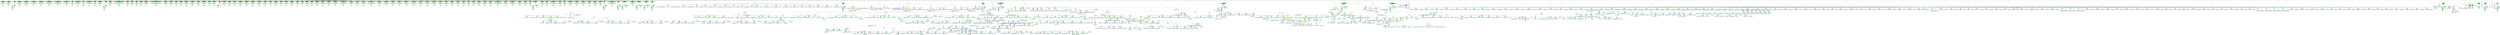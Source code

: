 strict graph "" {
	graph [bb="0,0,2.1031e+05,3584"];
	node [label="\N"];
	subgraph cluster1350 {
		graph [bb="71287,259.91,71617,614.95",
			label="statemate.c:641:30",
			lheight=0.21,
			lp="71452,603.45",
			lwidth=1.43
		];
		1352	[fillcolor=lightblue,
			height=0.74639,
			label="ID
name: statemate_bitlist",
			pos="71396,305.38",
			style=filled,
			width=2.8088];
		1351	[fillcolor=green,
			height=0.5,
			label=ArrayRef,
			pos="71452,441.73",
			style=filled,
			width=1.2277];
		1351 -- 1352	[label=name,
			lp="71444,378.75",
			pos="71445,423.71 71435,400.7 71418,359.42 71407,332.47"];
		1353	[fillcolor=pink,
			height=1.041,
			label="Constant
type: int
value: 23",
			pos="71562,305.38",
			style=filled,
			width=1.316];
		1351 -- 1353	[label=subscript,
			lp="71532,378.75",
			pos="71465,424.52 71483,402.96 71515,364.39 71537,337.2"];
		1350	[fillcolor=green,
			height=0.74639,
			label="Assignment
op: =",
			pos="71551,557.08",
			style=filled,
			width=1.6106];
		1350 -- 1351	[label=lvalue,
			lp="71527,504.71",
			pos="71530,531.76 71511,509.77 71483,478.02 71466,458.97"];
		1354	[fillcolor=pink,
			height=1.041,
			label="Constant
type: int
value: 0",
			pos="71560,441.73",
			style=filled,
			width=1.2767];
		1350 -- 1354	[label=rvalue,
			lp="71572,504.71",
			pos="71553,530.07 71554,515.04 71556,495.89 71557,479.35"];
	}
	subgraph cluster1479 {
		graph [bb="82478,133.95,83040,363.25",
			label="statemate.c:697:31",
			lheight=0.21,
			lp="82759,351.75",
			lwidth=1.43
		];
		1480	[fillcolor=lightblue,
			height=0.74639,
			label="ID
name: statemate_FH_TUERMODUL__MFHA_copy",
			pos="82704,179.43",
			style=filled,
			width=6.0497];
		1479	[fillcolor=green,
			height=0.74639,
			label="Assignment
op: =",
			pos="82896,305.38",
			style=filled,
			width=1.6106];
		1479 -- 1480	[label=lvalue,
			lp="82828,242.41",
			pos="82863,283.07 82830,261.69 82779,228.73 82744,205.96"];
		1481	[fillcolor=pink,
			height=1.041,
			label="Constant
type: int
value: 0",
			pos="82986,179.43",
			style=filled,
			width=1.2767];
		1479 -- 1481	[label=rvalue,
			lp="82963,242.41",
			pos="82914,279.6 82928,260.24 82948,233.2 82963,212.24"];
	}
	subgraph cluster1215 {
		graph [bb="95806,1193.3,96368,1433",
			label="statemate.c:574:19",
			lheight=0.21,
			lp="96087,1421.5",
			lwidth=1.43
		];
		1216	[fillcolor=lightblue,
			height=0.74639,
			label="ID
name: statemate_FH_TUERMODUL__MFHA_copy",
			pos="96032,1238.8",
			style=filled,
			width=6.0497];
		1215	[fillcolor=green,
			height=0.74639,
			label="Assignment
op: =",
			pos="96032,1375.2",
			style=filled,
			width=1.6106];
		1215 -- 1216	[label=lvalue,
			lp="96049,1312.2",
			pos="96032,1348.3 96032,1324.6 96032,1289.8 96032,1266.1"];
		1217	[fillcolor=pink,
			height=1.041,
			label="Constant
type: int
value: 0",
			pos="96314,1238.8",
			style=filled,
			width=1.2767];
		1215 -- 1217	[label=rvalue,
			lp="96259,1312.2",
			pos="96085,1363.6 96133,1352.4 96205,1331.3 96259,1296.7 96270,1289.7 96280,1280.1 96289,1270.7"];
	}
	subgraph cluster868 {
		graph [bb="76815,1744.7,77369,1984.4",
			label="statemate.c:419:13",
			lheight=0.21,
			lp="77092,1972.9",
			lwidth=1.43
		];
		869	[fillcolor=lightblue,
			height=0.74639,
			label="ID
name: statemate_FH_TUERMODUL__SFHA_copy",
			pos="77037,1790.2",
			style=filled,
			width=5.9515];
		868	[fillcolor=green,
			height=0.74639,
			label="Assignment
op: =",
			pos="77037,1926.5",
			style=filled,
			width=1.6106];
		868 -- 869	[label=lvalue,
			lp="77054,1863.6",
			pos="77037,1899.6 77037,1876 77037,1841.2 77037,1817.5"];
		870	[fillcolor=pink,
			height=1.041,
			label="Constant
type: int
value: 1",
			pos="77315,1790.2",
			style=filled,
			width=1.2767];
		868 -- 870	[label=rvalue,
			lp="77260,1863.6",
			pos="77089,1914.7 77136,1903.3 77207,1882.1 77260,1848.1 77271,1841 77281,1831.4 77290,1822.1"];
	}
	subgraph cluster1340 {
		graph [bb="80240,647.95,80964,887.64",
			label="statemate.c:636:25",
			lheight=0.21,
			lp="80602,876.14",
			lwidth=1.43
		];
		1341	[fillcolor=lightblue,
			height=0.74639,
			label="ID
name: statemate_INITIALISIERT_FH_TUERMODUL_CTRL_next_state",
			pos="80547,693.42",
			style=filled,
			width=8.3085];
		1340	[fillcolor=green,
			height=0.74639,
			label="Assignment
op: =",
			pos="80896,829.77",
			style=filled,
			width=1.6106];
		1340 -- 1341	[label=lvalue,
			lp="80769,766.79",
			pos="80852,811.89 80792,788.67 80683,746.69 80613,719.71"];
		1342	[fillcolor=pink,
			height=1.041,
			label="Constant
type: int
value: 3",
			pos="80910,693.42",
			style=filled,
			width=1.2767];
		1340 -- 1342	[label=rvalue,
			lp="80920,766.79",
			pos="80899,802.87 80901,782.43 80904,753.68 80906,730.91"];
	}
	subgraph cluster865 {
		graph [bb="76477,1744.7,76807,1984.4",
			label="statemate.c:418:13",
			lheight=0.21,
			lp="76642,1972.9",
			lwidth=1.43
		];
		866	[fillcolor=lightblue,
			height=0.74639,
			label="ID
name: statemate_stable",
			pos="76587,1790.2",
			style=filled,
			width=2.8284];
		865	[fillcolor=green,
			height=0.74639,
			label="Assignment
op: =",
			pos="76715,1926.5",
			style=filled,
			width=1.6106];
		865 -- 866	[label=lvalue,
			lp="76679,1863.6",
			pos="76692,1901.5 76669,1877.5 76634,1840.8 76611,1816.4"];
		867	[fillcolor=pink,
			height=1.041,
			label="Constant
type: int
value: 0",
			pos="76753,1790.2",
			style=filled,
			width=1.2767];
		865 -- 867	[label=rvalue,
			lp="76751,1863.6",
			pos="76722,1899.6 76728,1879 76736,1849.8 76743,1826.9"];
	}
	subgraph cluster1212 {
		graph [bb="95468,1193.3,95798,1433",
			label="statemate.c:573:19",
			lheight=0.21,
			lp="95633,1421.5",
			lwidth=1.43
		];
		1213	[fillcolor=lightblue,
			height=0.74639,
			label="ID
name: statemate_stable",
			pos="95578,1238.8",
			style=filled,
			width=2.8284];
		1212	[fillcolor=green,
			height=0.74639,
			label="Assignment
op: =",
			pos="95578,1375.2",
			style=filled,
			width=1.6106];
		1212 -- 1213	[label=lvalue,
			lp="95595,1312.2",
			pos="95578,1348.3 95578,1324.6 95578,1289.8 95578,1266.1"];
		1214	[fillcolor=pink,
			height=1.041,
			label="Constant
type: int
value: 0",
			pos="95744,1238.8",
			style=filled,
			width=1.2767];
		1212 -- 1214	[label=rvalue,
			lp="95694,1312.2",
			pos="95612,1353 95634,1338.3 95664,1317.6 95689,1296.7 95699,1288.4 95709,1278.6 95717,1269.5"];
	}
	subgraph cluster1470 {
		graph [bb="80644,133.95,80974,363.25",
			label="statemate.c:693:31",
			lheight=0.21,
			lp="80809,351.75",
			lwidth=1.43
		];
		1471	[fillcolor=lightblue,
			height=0.74639,
			label="ID
name: statemate_stable",
			pos="80754,179.43",
			style=filled,
			width=2.8284];
		1470	[fillcolor=green,
			height=0.74639,
			label="Assignment
op: =",
			pos="80908,305.38",
			style=filled,
			width=1.6106];
		1470 -- 1471	[label=lvalue,
			lp="80857,242.41",
			pos="80880,281.65 80853,259.98 80812,227.45 80785,205.15"];
		1472	[fillcolor=pink,
			height=1.041,
			label="Constant
type: int
value: 0",
			pos="80920,179.43",
			style=filled,
			width=1.2767];
		1470 -- 1472	[label=rvalue,
			lp="80931,242.41",
			pos="80911,278.4 80912,260.65 80915,236.88 80916,217.19"];
	}
	subgraph cluster1337 {
		graph [bb="81382,647.95,81942,887.64",
			label="statemate.c:634:25",
			lheight=0.21,
			lp="81662,876.14",
			lwidth=1.43
		];
		1338	[fillcolor=lightblue,
			height=0.74639,
			label="ID
name: statemate_FH_TUERMODUL__MFHZ_copy",
			pos="81607,693.42",
			style=filled,
			width=6.03];
		1337	[fillcolor=green,
			height=0.74639,
			label="Assignment
op: =",
			pos="81607,829.77",
			style=filled,
			width=1.6106];
		1337 -- 1338	[label=lvalue,
			lp="81624,766.79",
			pos="81607,802.87 81607,779.23 81607,744.46 81607,720.71"];
		1339	[fillcolor=pink,
			height=1.041,
			label="Constant
type: int
value: 0",
			pos="81888,693.42",
			style=filled,
			width=1.2767];
		1337 -- 1339	[label=rvalue,
			lp="81833,766.79",
			pos="81659,818.21 81707,806.91 81779,785.78 81833,751.29 81844,744.29 81854,734.66 81863,725.31"];
	}
	subgraph cluster1242 {
		graph [bb="92905,647.95,93467,887.64",
			label="statemate.c:585:25",
			lheight=0.21,
			lp="93186,876.14",
			lwidth=1.43
		];
		1243	[fillcolor=lightblue,
			height=0.74639,
			label="ID
name: statemate_FH_TUERMODUL__MFHA_copy",
			pos="93131,693.42",
			style=filled,
			width=6.0497];
		1242	[fillcolor=green,
			height=0.74639,
			label="Assignment
op: =",
			pos="93401,829.77",
			style=filled,
			width=1.6106];
		1242 -- 1243	[label=lvalue,
			lp="93307,766.79",
			pos="93362,809.52 93315,785.87 93234,745.67 93182,719.59"];
		1244	[fillcolor=pink,
			height=1.041,
			label="Constant
type: int
value: 0",
			pos="93413,693.42",
			style=filled,
			width=1.2767];
		1242 -- 1244	[label=rvalue,
			lp="93424,766.79",
			pos="93403,802.87 93405,782.43 93408,753.68 93410,730.91"];
	}
	subgraph cluster856 {
		graph [bb="73193,1744.7,74055,1984.4",
			label="statemate.c:413:13",
			lheight=0.21,
			lp="73624,1972.9",
			lwidth=1.43
		];
		857	[fillcolor=lightblue,
			height=0.74639,
			label="ID
name: statemate_KINDERSICHERUNG_CTRL_KINDERSICHERUNG_CTRL_next_state",
			pos="73569,1790.2",
			style=filled,
			width=10.214];
		856	[fillcolor=green,
			height=0.74639,
			label="Assignment
op: =",
			pos="73691,1926.5",
			style=filled,
			width=1.6106];
		856 -- 857	[label=lvalue,
			lp="73657,1863.6",
			pos="73669,1901.5 73648,1877.8 73615,1841.7 73593,1817.3"];
		858	[fillcolor=pink,
			height=1.041,
			label="Constant
type: int
value: 1",
			pos="74001,1790.2",
			style=filled,
			width=1.2767];
		856 -- 858	[label=rvalue,
			lp="73944,1863.6",
			pos="73746,1917.2 73800,1907.2 73883,1886.5 73946,1848.1 73957,1841.2 73968,1831.5 73977,1822"];
	}
	subgraph cluster1334 {
		graph [bb="81044,647.95,81374,887.64",
			label="statemate.c:633:25",
			lheight=0.21,
			lp="81209,876.14",
			lwidth=1.43
		];
		1335	[fillcolor=lightblue,
			height=0.74639,
			label="ID
name: statemate_stable",
			pos="81154,693.42",
			style=filled,
			width=2.8284];
		1334	[fillcolor=green,
			height=0.74639,
			label="Assignment
op: =",
			pos="81282,829.77",
			style=filled,
			width=1.6106];
		1334 -- 1335	[label=lvalue,
			lp="81246,766.79",
			pos="81259,804.75 81236,780.75 81201,744 81178,719.6"];
		1336	[fillcolor=pink,
			height=1.041,
			label="Constant
type: int
value: 0",
			pos="81320,693.42",
			style=filled,
			width=1.2767];
		1334 -- 1336	[label=rvalue,
			lp="81318,766.79",
			pos="81289,802.87 81295,782.2 81303,753.03 81310,730.15"];
	}
	subgraph cluster1271 {
		graph [bb="1.0082e+05,658.55,1.0121e+05,887.64",
			label="statemate.c:601:33",
			lheight=0.21,
			lp="1.0101e+05,876.14",
			lwidth=1.43,
			style=dashed
		];
		1272	[fillcolor=lightblue,
			height=0.74639,
			label="ID
name: statemate_FH_TUERMODUL__SFHA",
			pos="1.0101e+05,693.42",
			style="filled,dashed",
			width=5.3033];
		1271	[fillcolor=green,
			height=0.74639,
			label="UnaryOp
op: !",
			pos="1.0094e+05,829.77",
			style="filled,dashed",
			width=1.316];
		1271 -- 1272	[label=expr,
			lp="1.0099e+05,766.79",
			pos="1.0096e+05,803.82 1.0097e+05,780.14 1.0099e+05,744.7 1.01e+05,720.62"];
	}
	subgraph cluster1197 {
		graph [bb="89202,1744.7,89978,1984.4",
			label="statemate.c:567:13",
			lheight=0.21,
			lp="89590,1972.9",
			lwidth=1.43
		];
		1198	[fillcolor=lightblue,
			height=0.74639,
			label="ID
name: statemate_NICHT_INITIALISIERT_NICHT_INITIALISIERT_next_state",
			pos="89535,1790.2",
			style=filled,
			width=9.0353];
		1197	[fillcolor=green,
			height=0.74639,
			label="Assignment
op: =",
			pos="89646,1926.5",
			style=filled,
			width=1.6106];
		1197 -- 1198	[label=lvalue,
			lp="89617,1863.6",
			pos="89626,1901.2 89606,1877.5 89577,1841.5 89556,1817.2"];
		1199	[fillcolor=pink,
			height=1.041,
			label="Constant
type: int
value: 3",
			pos="89924,1790.2",
			style=filled,
			width=1.2767];
		1197 -- 1199	[label=rvalue,
			lp="89869,1863.6",
			pos="89698,1914.7 89745,1903.3 89816,1882.1 89869,1848.1 89880,1841 89890,1831.4 89899,1822.1"];
	}
	subgraph cluster853 {
		graph [bb="72631,1744.7,73185,1984.4",
			label="statemate.c:411:13",
			lheight=0.21,
			lp="72908,1972.9",
			lwidth=1.43
		];
		854	[fillcolor=lightblue,
			height=0.74639,
			label="ID
name: statemate_FH_TUERMODUL__SFHA_copy",
			pos="72853,1790.2",
			style=filled,
			width=5.9515];
		853	[fillcolor=green,
			height=0.74639,
			label="Assignment
op: =",
			pos="73119,1926.5",
			style=filled,
			width=1.6106];
		853 -- 854	[label=lvalue,
			lp="73026,1863.6",
			pos="73081,1906.2 73034,1882.5 72955,1842.6 72903,1816.5"];
		855	[fillcolor=pink,
			height=1.041,
			label="Constant
type: int
value: 1",
			pos="73131,1790.2",
			style=filled,
			width=1.2767];
		853 -- 855	[label=rvalue,
			lp="73142,1863.6",
			pos="73121,1899.6 73123,1879.2 73126,1850.5 73128,1827.7"];
	}
	subgraph cluster1194 {
		graph [bb="88586,1744.7,89194,1984.4",
			label="statemate.c:566:13",
			lheight=0.21,
			lp="88890,1972.9",
			lwidth=1.43
		];
		1195	[fillcolor=lightblue,
			height=0.74639,
			label="ID
name: statemate_B_FH_TUERMODUL_CTRL_next_state",
			pos="88835,1790.2",
			style=filled,
			width=6.6979];
		1194	[fillcolor=green,
			height=0.74639,
			label="Assignment
op: =",
			pos="89128,1926.5",
			style=filled,
			width=1.6106];
		1194 -- 1195	[label=lvalue,
			lp="89024,1863.6",
			pos="89088,1907.1 89037,1883.6 88948,1842.9 88890,1816.5"];
		1196	[fillcolor=pink,
			height=1.041,
			label="Constant
type: int
value: 2",
			pos="89140,1790.2",
			style=filled,
			width=1.2767];
		1194 -- 1196	[label=rvalue,
			lp="89151,1863.6",
			pos="89130,1899.6 89132,1879.2 89135,1850.5 89137,1827.7"];
	}
	subgraph cluster1393 {
		graph [bb="78967,133.95,79635,363.25",
			label="statemate.c:658:31",
			lheight=0.21,
			lp="79301,351.75",
			lwidth=1.43
		];
		1394	[fillcolor=lightblue,
			height=0.74639,
			label="ID
name: statemate_FH_TUERMODUL_CTRL__INREVERS2_copy",
			pos="79246,179.43",
			style=filled,
			width=7.5228];
		1393	[fillcolor=green,
			height=0.74639,
			label="Assignment
op: =",
			pos="79246,305.38",
			style=filled,
			width=1.6106];
		1393 -- 1394	[label=lvalue,
			lp="79263,242.41",
			pos="79246,278.4 79246,257.24 79246,227.53 79246,206.38"];
		1395	[fillcolor=pink,
			height=1.041,
			label="Constant
type: int
value: 1",
			pos="79581,179.43",
			style=filled,
			width=1.2767];
		1393 -- 1395	[label=rvalue,
			lp="79499,242.41",
			pos="79297,292.96 79355,279.15 79450,253.18 79526,216.91 79533,213.51 79540,209.29 79547,204.95"];
	}
	subgraph cluster1331 {
		graph [bb="79412,522.21,79842,751.29",
			label="statemate.c:632:65",
			lheight=0.21,
			lp="79627,739.79",
			lwidth=1.43,
			style=dashed
		];
		1332	[fillcolor=lightblue,
			height=0.74639,
			label="ID
name: statemate_FH_TUERMODUL__SFHZ_old",
			pos="79627,557.08",
			style="filled,dashed",
			width=5.7551];
		1331	[fillcolor=green,
			height=0.74639,
			label="UnaryOp
op: !",
			pos="79744,693.42",
			style="filled,dashed",
			width=1.316];
		1331 -- 1332	[label=expr,
			lp="79708,630.45",
			pos="79724,669.02 79703,645.27 79671,608.57 79650,583.96"];
	}
	subgraph cluster259 {
		graph [bb="30046,3003.7,30506,3507",
			label="statemate.c:141:6",
			lheight=0.21,
			lp="30276,3495.5",
			lwidth=1.35,
			style=dashed
		];
		261	[fillcolor=lightblue,
			height=0.74639,
			label="IdentifierType
names: ['char']",
			pos="30276,3038.5",
			style="filled,dashed",
			width=1.8856];
		260	[fillcolor=lightblue,
			height=1.041,
			label="TypeDecl
declname: statemate_FH_DU__S_FH_TMBFZUCAN
quals: []",
			pos="30276,3227.9",
			style="filled,dashed",
			width=6.1675];
		260 -- 261	[label=type,
			lp="30288,3143.7",
			pos="30276,3190.3 30276,3153.6 30276,3097.9 30276,3065.5"];
		259	[fillcolor=green,
			height=1.6303,
			label="Decl
name: statemate_FH_DU__S_FH_TMBFZUCAN
quals: []
storage: []
funcspec: []",
			pos="30288,3417.3",
			style="filled,dashed",
			width=5.7354];
		259 -- 260	[label=type,
			lp="30295,3333.1",
			pos="30284,3358.5 30282,3328.2 30280,3292 30278,3265.5"];
	}
	subgraph cluster1191 {
		graph [bb="87884,1755.3,88578,1984.4",
			label="statemate.c:564:13",
			lheight=0.21,
			lp="88231,1972.9",
			lwidth=1.43
		];
		1192	[fillcolor=lightblue,
			height=0.74639,
			label="ID
name: statemate_sc_FH_TUERMODUL_CTRL_2352_1",
			pos="88125,1790.2",
			style=filled,
			width=6.4622];
		1191	[fillcolor=green,
			height=0.74639,
			label="Assignment
op: =",
			pos="88473,1926.5",
			style=filled,
			width=1.6106];
		1191 -- 1192	[label=lvalue,
			lp="88347,1863.6",
			pos="88429,1908.7 88369,1885.3 88259,1843.1 88190,1816.1"];
		1193	[fillcolor=lightblue,
			height=0.74639,
			label="ID
name: statemate_time",
			pos="88473,1790.2",
			style=filled,
			width=2.6909];
		1191 -- 1193	[label=rvalue,
			lp="88490,1863.6",
			pos="88473,1899.6 88473,1876 88473,1841.2 88473,1817.5"];
	}
	subgraph cluster850 {
		graph [bb="72293,1744.7,72623,1984.4",
			label="statemate.c:410:13",
			lheight=0.21,
			lp="72458,1972.9",
			lwidth=1.43
		];
		851	[fillcolor=lightblue,
			height=0.74639,
			label="ID
name: statemate_stable",
			pos="72403,1790.2",
			style=filled,
			width=2.8284];
		850	[fillcolor=green,
			height=0.74639,
			label="Assignment
op: =",
			pos="72557,1926.5",
			style=filled,
			width=1.6106];
		850 -- 851	[label=lvalue,
			lp="72510,1863.6",
			pos="72531,1902.4 72503,1878.4 72460,1840.8 72431,1816"];
		852	[fillcolor=pink,
			height=1.041,
			label="Constant
type: int
value: 0",
			pos="72569,1790.2",
			style=filled,
			width=1.2767];
		850 -- 852	[label=rvalue,
			lp="72580,1863.6",
			pos="72559,1899.6 72561,1879.2 72564,1850.5 72566,1827.7"];
	}
	subgraph cluster2259 {
		graph [bb="1.3633e+05,1881.1,1.3666e+05,2257.1",
			label="statemate.c:1061:12",
			lheight=0.21,
			lp="1.365e+05,2245.6",
			lwidth=1.53
		];
		2261	[fillcolor=lightblue,
			height=0.74639,
			label="ID
name: statemate_bitlist",
			pos="1.3644e+05,1926.5",
			style=filled,
			width=2.8088];
		2260	[fillcolor=green,
			height=0.5,
			label=ArrayRef,
			pos="1.365e+05,2062.9",
			style=filled,
			width=1.2277];
		2260 -- 2261	[label=name,
			lp="1.3646e+05,1999.9",
			pos="1.3648e+05,2046.8 1.3647e+05,2036.9 1.3645e+05,2023 1.3645e+05,2007.4 1.3644e+05,1990.5 1.3644e+05,1969.8 1.3644e+05,1953.7"];
		2262	[fillcolor=pink,
			height=1.041,
			label="Constant
type: int
value: 0",
			pos="1.3661e+05,1926.5",
			style=filled,
			width=1.2767];
		2260 -- 2262	[label=subscript,
			lp="1.3658e+05,1999.9",
			pos="1.3651e+05,2045.7 1.3653e+05,2024.1 1.3656e+05,1985.3 1.3658e+05,1958.1"];
		2259	[fillcolor=green,
			height=0.74639,
			label="Assignment
op: =",
			pos="1.366e+05,2199.2",
			style=filled,
			width=1.6106];
		2259 -- 2260	[label=lvalue,
			lp="1.3657e+05,2136.3",
			pos="1.3658e+05,2173.6 1.3656e+05,2146.5 1.3653e+05,2103.6 1.3651e+05,2080.3"];
		2263	[fillcolor=pink,
			height=1.041,
			label="Constant
type: int
value: 0",
			pos="1.3660e+05,2062.9",
			style=filled,
			width=1.2767];
		2259 -- 2263	[label=rvalue,
			lp="1.3662e+05,2136.3",
			pos="1.366e+05,2172.3 1.366e+05,2151.9 1.366e+05,2123.1 1.366e+05,2100.4"];
	}
	subgraph cluster1188 {
		graph [bb="87316,1744.7,87876,1984.4",
			label="statemate.c:563:13",
			lheight=0.21,
			lp="87596,1972.9",
			lwidth=1.43
		];
		1189	[fillcolor=lightblue,
			height=0.74639,
			label="ID
name: statemate_FH_TUERMODUL__MFHZ_copy",
			pos="87541,1790.2",
			style=filled,
			width=6.03];
		1188	[fillcolor=green,
			height=0.74639,
			label="Assignment
op: =",
			pos="87810,1926.5",
			style=filled,
			width=1.6106];
		1188 -- 1189	[label=lvalue,
			lp="87716,1863.6",
			pos="87771,1906.3 87724,1882.6 87644,1842.4 87591,1816.4"];
		1190	[fillcolor=pink,
			height=1.041,
			label="Constant
type: int
value: 0",
			pos="87822,1790.2",
			style=filled,
			width=1.2767];
		1188 -- 1190	[label=rvalue,
			lp="87833,1863.6",
			pos="87812,1899.6 87814,1879.2 87817,1850.5 87819,1827.7"];
	}
	subgraph cluster253 {
		graph [bb="29052,3003.7,29524,3507",
			label="statemate.c:139:6",
			lheight=0.21,
			lp="29288,3495.5",
			lwidth=1.35,
			style=dashed
		];
		255	[fillcolor=lightblue,
			height=0.74639,
			label="IdentifierType
names: ['char']",
			pos="29288,3038.5",
			style="filled,dashed",
			width=1.8856];
		254	[fillcolor=lightblue,
			height=1.041,
			label="TypeDecl
declname: statemate_FH_DU__S_FH_TMBFAUFCAN
quals: []",
			pos="29288,3227.9",
			style="filled,dashed",
			width=6.3443];
		254 -- 255	[label=type,
			lp="29300,3143.7",
			pos="29288,3190.3 29288,3153.6 29288,3097.9 29288,3065.5"];
		253	[fillcolor=green,
			height=1.6303,
			label="Decl
name: statemate_FH_DU__S_FH_TMBFAUFCAN
quals: []
storage: []
funcspec: []",
			pos="29296,3417.3",
			style="filled,dashed",
			width=5.9122];
		253 -- 254	[label=type,
			lp="29304,3333.1",
			pos="29294,3358.5 29292,3328.2 29291,3292 29290,3265.5"];
	}
	subgraph cluster1974 {
		graph [bb="1.211e+05,1744.7,1.2184e+05,1984.4",
			label="statemate.c:926:13",
			lheight=0.21,
			lp="1.2147e+05,1972.9",
			lwidth=1.43
		];
		1975	[fillcolor=lightblue,
			height=0.74639,
			label="ID
name: statemate_BEWEGUNG_BLOCK_ERKENNUNG_CTRL_next_state",
			pos="1.2142e+05,1790.2",
			style=filled,
			width=8.5835];
		1974	[fillcolor=green,
			height=0.74639,
			label="Assignment
op: =",
			pos="1.2142e+05,1926.5",
			style=filled,
			width=1.6106];
		1974 -- 1975	[label=lvalue,
			lp="1.2143e+05,1863.6",
			pos="1.2142e+05,1899.6 1.2142e+05,1876 1.2142e+05,1841.2 1.2142e+05,1817.5"];
		1976	[fillcolor=pink,
			height=1.041,
			label="Constant
type: int
value: 0",
			pos="1.2179e+05,1790.2",
			style=filled,
			width=1.2767];
		1974 -- 1976	[label=rvalue,
			lp="1.2173e+05,1863.6",
			pos="1.2147e+05,1921.3 1.2154e+05,1914.2 1.2165e+05,1895.7 1.2173e+05,1848.1 1.2174e+05,1841.5 1.2176e+05,1831.9 1.2176e+05,1822.4"];
	}
	subgraph cluster1185 {
		graph [bb="90058,1744.7,90388,1984.4",
			label="statemate.c:562:13",
			lheight=0.21,
			lp="90223,1972.9",
			lwidth=1.43
		];
		1186	[fillcolor=lightblue,
			height=0.74639,
			label="ID
name: statemate_stable",
			pos="90168,1790.2",
			style=filled,
			width=2.8284];
		1185	[fillcolor=green,
			height=0.74639,
			label="Assignment
op: =",
			pos="90168,1926.5",
			style=filled,
			width=1.6106];
		1185 -- 1186	[label=lvalue,
			lp="90185,1863.6",
			pos="90168,1899.6 90168,1876 90168,1841.2 90168,1817.5"];
		1187	[fillcolor=pink,
			height=1.041,
			label="Constant
type: int
value: 0",
			pos="90334,1790.2",
			style=filled,
			width=1.2767];
		1185 -- 1187	[label=rvalue,
			lp="90284,1863.6",
			pos="90202,1904.4 90224,1889.7 90254,1868.9 90279,1848.1 90289,1839.8 90299,1830 90307,1820.9"];
	}
	subgraph cluster1412 {
		graph [bb="75607,144.56,76309,363.25",
			label="statemate.c:665:31",
			lheight=0.21,
			lp="75958,351.75",
			lwidth=1.43
		];
		1413	[fillcolor=lightblue,
			height=0.74639,
			label="ID
name: statemate_sc_FH_TUERMODUL_CTRL_1781_10",
			pos="75852,179.43",
			style=filled,
			width=6.58];
		1412	[fillcolor=green,
			height=0.74639,
			label="Assignment
op: =",
			pos="76204,305.38",
			style=filled,
			width=1.6106];
		1412 -- 1413	[label=lvalue,
			lp="76066,242.41",
			pos="76159,288.43 76099,267.35 75993,229.97 75922,205.2"];
		1414	[fillcolor=lightblue,
			height=0.74639,
			label="ID
name: statemate_time",
			pos="76204,179.43",
			style=filled,
			width=2.6909];
		1412 -- 1414	[label=rvalue,
			lp="76221,242.41",
			pos="76204,278.4 76204,257.24 76204,227.53 76204,206.38"];
	}
	subgraph cluster847 {
		graph [bb="74135,1755.3,74539,1984.4",
			label="statemate.c:409:19",
			lheight=0.21,
			lp="74337,1972.9",
			lwidth=1.43,
			style=dashed
		];
		848	[fillcolor=lightblue,
			height=0.74639,
			label="ID
name: statemate_FH_TUERMODUL__KL_50",
			pos="74337,1790.2",
			style="filled,dashed",
			width=5.3819];
		847	[fillcolor=green,
			height=0.74639,
			label="UnaryOp
op: !",
			pos="74337,1926.5",
			style="filled,dashed",
			width=1.316];
		847 -- 848	[label=expr,
			lp="74350,1863.6",
			pos="74337,1899.6 74337,1876 74337,1841.2 74337,1817.5"];
	}
	subgraph cluster761 {
		graph [bb="61808,1193.3,62138,1433",
			label="statemate.c:365:19",
			lheight=0.21,
			lp="61973,1421.5",
			lwidth=1.43
		];
		762	[fillcolor=lightblue,
			height=0.74639,
			label="ID
name: statemate_stable",
			pos="61918,1238.8",
			style=filled,
			width=2.8284];
		761	[fillcolor=green,
			height=0.74639,
			label="Assignment
op: =",
			pos="61973,1375.2",
			style=filled,
			width=1.6106];
		761 -- 762	[label=lvalue,
			lp="61967,1312.2",
			pos="61963,1348.6 61953,1324.8 61938,1289.6 61929,1265.8"];
		763	[fillcolor=pink,
			height=1.041,
			label="Constant
type: int
value: 0",
			pos="62084,1238.8",
			style=filled,
			width=1.2767];
		761 -- 763	[label=rvalue,
			lp="62045,1312.2",
			pos="61993,1349.8 62011,1327.6 62039,1294.6 62059,1270.6"];
	}
	subgraph cluster1181 {
		graph [bb="90804,1619,91252,1848.1",
			label="statemate.c:560:23",
			lheight=0.21,
			lp="91028,1836.6",
			lwidth=1.43,
			style=dashed
		];
		1182	[fillcolor=lightblue,
			height=0.74639,
			label="ID
name: statemate_FH_TUERMODUL__BLOCK_old",
			pos="91028,1653.9",
			style="filled,dashed",
			width=5.9908];
		1181	[fillcolor=green,
			height=0.74639,
			label="UnaryOp
op: !",
			pos="91028,1790.2",
			style="filled,dashed",
			width=1.316];
		1181 -- 1182	[label=expr,
			lp="91040,1727.2",
			pos="91028,1763.3 91028,1739.7 91028,1704.9 91028,1681.1"];
	}
	subgraph cluster1327 {
		graph [bb="78582,522.21,79014,751.29",
			label="statemate.c:631:33",
			lheight=0.21,
			lp="78798,739.79",
			lwidth=1.43,
			style=dashed
		];
		1328	[fillcolor=lightblue,
			height=0.74639,
			label="ID
name: statemate_FH_TUERMODUL__SFHA_old",
			pos="78798,557.08",
			style="filled,dashed",
			width=5.7747];
		1327	[fillcolor=green,
			height=0.74639,
			label="UnaryOp
op: !",
			pos="78917,693.42",
			style="filled,dashed",
			width=1.316];
		1327 -- 1328	[label=expr,
			lp="78880,630.45",
			pos="78896,669.02 78875,645.27 78843,608.57 78821,583.96"];
	}
	subgraph cluster691 {
		graph [bb="58923,1744.7,59477,1984.4",
			label="statemate.c:331:13",
			lheight=0.21,
			lp="59200,1972.9",
			lwidth=1.43
		];
		692	[fillcolor=lightblue,
			height=0.74639,
			label="ID
name: statemate_FH_TUERMODUL__SFHA_copy",
			pos="59145,1790.2",
			style=filled,
			width=5.9515];
		691	[fillcolor=green,
			height=0.74639,
			label="Assignment
op: =",
			pos="59339,1926.5",
			style=filled,
			width=1.6106];
		691 -- 692	[label=lvalue,
			lp="59276,1863.6",
			pos="59307,1903.7 59273,1879.9 59218,1841.9 59182,1816.7"];
		693	[fillcolor=pink,
			height=1.041,
			label="Constant
type: int
value: 0",
			pos="59423,1790.2",
			style=filled,
			width=1.2767];
		691 -- 693	[label=rvalue,
			lp="59398,1863.6",
			pos="59355,1900.6 59368,1879 59388,1847.7 59402,1824.1"];
	}
	subgraph cluster1971 {
		graph [bb="1.2021e+05,1744.7,1.2109e+05,1984.4",
			label="statemate.c:925:13",
			lheight=0.21,
			lp="1.2065e+05,1972.9",
			lwidth=1.43
		];
		1972	[fillcolor=lightblue,
			height=0.74639,
			label="ID
name: statemate_BLOCK_ERKENNUNG_CTRL_BLOCK_ERKENNUNG_CTRL_next_state",
			pos="1.2059e+05,1790.2",
			style=filled,
			width=10.528];
		1971	[fillcolor=green,
			height=0.74639,
			label="Assignment
op: =",
			pos="1.2059e+05,1926.5",
			style=filled,
			width=1.6106];
		1971 -- 1972	[label=lvalue,
			lp="1.2061e+05,1863.6",
			pos="1.2059e+05,1899.6 1.2059e+05,1876 1.2059e+05,1841.2 1.2059e+05,1817.5"];
		1973	[fillcolor=pink,
			height=1.041,
			label="Constant
type: int
value: 1",
			pos="1.2104e+05,1790.2",
			style=filled,
			width=1.2767];
		1971 -- 1973	[label=rvalue,
			lp="1.2098e+05,1863.6",
			pos="1.2065e+05,1924.6 1.2073e+05,1921 1.2087e+05,1906.2 1.2098e+05,1848.1 1.2099e+05,1841.7 1.21e+05,1832 1.2101e+05,1822.4"];
	}
	subgraph cluster844 {
		graph [bb="75035,1619,75527,1848.1",
			label="statemate.c:407:19",
			lheight=0.21,
			lp="75281,1836.6",
			lwidth=1.43,
			style=dashed
		];
		845	[fillcolor=lightblue,
			height=0.74639,
			label="ID
name: statemate_FH_TUERMODUL__SFHZ_ZENTRAL",
			pos="75281,1653.9",
			style="filled,dashed",
			width=6.6193];
		844	[fillcolor=green,
			height=0.74639,
			label="UnaryOp
op: !",
			pos="75186,1790.2",
			style="filled,dashed",
			width=1.316];
		844 -- 845	[label=expr,
			lp="75246,1727.2",
			pos="75203,1764.9 75220,1741.1 75245,1705.1 75263,1680.8"];
	}
	subgraph cluster613 {
		graph [bb="53540,1193.3,54094,1433",
			label="statemate.c:288:19",
			lheight=0.21,
			lp="53817,1421.5",
			lwidth=1.43
		];
		614	[fillcolor=lightblue,
			height=0.74639,
			label="ID
name: statemate_FH_TUERMODUL__SFHA_copy",
			pos="53762,1238.8",
			style=filled,
			width=5.9515];
		613	[fillcolor=green,
			height=0.74639,
			label="Assignment
op: =",
			pos="54028,1375.2",
			style=filled,
			width=1.6106];
		613 -- 614	[label=lvalue,
			lp="53935,1312.2",
			pos="53990,1354.8 53943,1331.1 53864,1291.2 53812,1265.2"];
		615	[fillcolor=pink,
			height=1.041,
			label="Constant
type: int
value: 1",
			pos="54040,1238.8",
			style=filled,
			width=1.2767];
		613 -- 615	[label=rvalue,
			lp="54051,1312.2",
			pos="54030,1348.3 54032,1327.8 54035,1299.1 54037,1276.3"];
	}
	subgraph cluster1248 {
		graph [bb="94207,647.95,94887,887.64",
			label="statemate.c:588:25",
			lheight=0.21,
			lp="94547,876.14",
			lwidth=1.43
		];
		1249	[fillcolor=lightblue,
			height=0.74639,
			label="ID
name: statemate_OEFFNEN_FH_TUERMODUL_CTRL_next_state",
			pos="94492,693.42",
			style=filled,
			width=7.6996];
		1248	[fillcolor=green,
			height=0.74639,
			label="Assignment
op: =",
			pos="94492,829.77",
			style=filled,
			width=1.6106];
		1248 -- 1249	[label=lvalue,
			lp="94509,766.79",
			pos="94492,802.87 94492,779.23 94492,744.46 94492,720.71"];
		1250	[fillcolor=pink,
			height=1.041,
			label="Constant
type: int
value: 0",
			pos="94833,693.42",
			style=filled,
			width=1.2767];
		1248 -- 1250	[label=rvalue,
			lp="94773,766.79",
			pos="94548,822.56 94608,813.92 94705,794.19 94778,751.29 94789,744.59 94800,734.92 94809,725.44"];
	}
	subgraph cluster610 {
		graph [bb="53202,1193.3,53532,1433",
			label="statemate.c:287:19",
			lheight=0.21,
			lp="53367,1421.5",
			lwidth=1.43
		];
		611	[fillcolor=lightblue,
			height=0.74639,
			label="ID
name: statemate_stable",
			pos="53312,1238.8",
			style=filled,
			width=2.8284];
		610	[fillcolor=green,
			height=0.74639,
			label="Assignment
op: =",
			pos="53466,1375.2",
			style=filled,
			width=1.6106];
		610 -- 611	[label=lvalue,
			lp="53419,1312.2",
			pos="53440,1351.1 53412,1327 53369,1289.4 53340,1264.7"];
		612	[fillcolor=pink,
			height=1.041,
			label="Constant
type: int
value: 0",
			pos="53478,1238.8",
			style=filled,
			width=1.2767];
		610 -- 612	[label=rvalue,
			lp="53489,1312.2",
			pos="53468,1348.3 53470,1327.8 53473,1299.1 53475,1276.3"];
	}
	subgraph cluster837 {
		graph [bb="70039,1744.7,70901,1984.4",
			label="statemate.c:404:13",
			lheight=0.21,
			lp="70470,1972.9",
			lwidth=1.43
		];
		838	[fillcolor=lightblue,
			height=0.74639,
			label="ID
name: statemate_KINDERSICHERUNG_CTRL_KINDERSICHERUNG_CTRL_next_state",
			pos="70415,1790.2",
			style=filled,
			width=10.214];
		837	[fillcolor=green,
			height=0.74639,
			label="Assignment
op: =",
			pos="70725,1926.5",
			style=filled,
			width=1.6106];
		837 -- 838	[label=lvalue,
			lp="70614,1863.6",
			pos="70684,1907.6 70630,1884.2 70535,1843.3 70474,1816.8"];
		839	[fillcolor=pink,
			height=1.041,
			label="Constant
type: int
value: 2",
			pos="70847,1790.2",
			style=filled,
			width=1.2767];
		837 -- 839	[label=rvalue,
			lp="70803,1863.6",
			pos="70747,1901.5 70767,1879 70798,1845.3 70820,1821.1"];
	}
	subgraph cluster607 {
		graph [bb="54890,1203.9,55418,1433",
			label="statemate.c:286:27",
			lheight=0.21,
			lp="55154,1421.5",
			lwidth=1.43,
			style=dashed
		];
		608	[fillcolor=lightblue,
			height=0.74639,
			label="ID
name: statemate_FH_TUERMODUL__SFHA_ZENTRAL_old",
			pos="55154,1238.8",
			style="filled,dashed",
			width=7.1104];
		607	[fillcolor=green,
			height=0.74639,
			label="UnaryOp
op: !",
			pos="55154,1375.2",
			style="filled,dashed",
			width=1.316];
		607 -- 608	[label=expr,
			lp="55166,1312.2",
			pos="55154,1348.3 55154,1324.6 55154,1289.8 55154,1266.1"];
	}
	subgraph cluster10 {
		graph [bb="26725,2573.4,27111,3507",
			label="statemate.c:64:6",
			lheight=0.21,
			lp="26918,3495.5",
			lwidth=1.25,
			style=dashed
		];
		15	[fillcolor=lightblue,
			height=0.74639,
			label="IdentifierType
names: ['void']",
			pos="26808,2608.3",
			style="filled,dashed",
			width=1.9053];
		14	[fillcolor=lightblue,
			height=1.041,
			label="TypeDecl
declname: None
quals: []",
			pos="26808,2744.6",
			style="filled,dashed",
			width=2.082];
		14 -- 15	[label=type,
			lp="26820,2681.6",
			pos="26808,2706.9 26808,2684.2 26808,2655.7 26808,2635.3"];
		13	[fillcolor=green,
			height=1.041,
			label="Typename
name: None
quals: []",
			pos="26800,2881",
			style="filled,dashed",
			width=1.6303];
		13 -- 14	[label=type,
			lp="26816,2818",
			pos="26802,2843.3 26803,2824.3 26805,2801.2 26806,2782.3"];
		12	[fillcolor=green,
			height=0.5,
			label=ParamList,
			pos="26780,3038.5",
			style="filled,dashed",
			width=1.3179];
		12 -- 13	[label="params[0]",
			lp="26819,2954.3",
			pos="26782,3020.3 26785,2995.8 26791,2950.5 26795,2918.4"];
		11	[fillcolor=green,
			height=0.5,
			label=FuncDecl,
			pos="26974,3227.9",
			style="filled,dashed",
			width=1.2457];
		11 -- 12	[label=args,
			lp="26870,3143.7",
			pos="26949,3213 26919,3195.8 26870,3164.4 26836,3128.2 26815,3106.2 26798,3075.5 26788,3056.6"];
		16	[fillcolor=lightblue,
			height=1.041,
			label="TypeDecl
declname: statemate_interface
quals: []",
			pos="26974,3038.5",
			style="filled,dashed",
			width=3.5748];
		11 -- 16	[label=type,
			lp="26986,3143.7",
			pos="26974,3209.6 26974,3179.4 26974,3116.6 26974,3076.3"];
		17	[fillcolor=lightblue,
			height=0.74639,
			label="IdentifierType
names: ['void']",
			pos="26974,2881",
			style="filled,dashed",
			width=1.9053];
		16 -- 17	[label=type,
			lp="26986,2954.3",
			pos="26974,3000.7 26974,2972.1 26974,2933.2 26974,2907.9"];
		10	[fillcolor=green,
			height=1.6303,
			label="Decl
name: statemate_interface
quals: []
storage: []
funcspec: []",
			pos="26982,3417.3",
			style="filled,dashed",
			width=3.1427];
		10 -- 11	[label=type,
			lp="26990,3333.1",
			pos="26980,3358.5 26978,3319.8 26976,3271.5 26975,3246.2"];
	}
	subgraph cluster1968 {
		graph [bb="1.1987e+05,1744.7,1.202e+05,1984.4",
			label="statemate.c:923:13",
			lheight=0.21,
			lp="1.2003e+05,1972.9",
			lwidth=1.43
		];
		1969	[fillcolor=lightblue,
			height=0.74639,
			label="ID
name: statemate_stable",
			pos="1.1998e+05,1790.2",
			style=filled,
			width=2.8284];
		1968	[fillcolor=green,
			height=0.74639,
			label="Assignment
op: =",
			pos="1.1998e+05,1926.5",
			style=filled,
			width=1.6106];
		1968 -- 1969	[label=lvalue,
			lp="1.2e+05,1863.6",
			pos="1.1998e+05,1899.6 1.1998e+05,1876 1.1998e+05,1841.2 1.1998e+05,1817.5"];
		1970	[fillcolor=pink,
			height=1.041,
			label="Constant
type: int
value: 0",
			pos="1.2014e+05,1790.2",
			style=filled,
			width=1.2767];
		1968 -- 1970	[label=rvalue,
			lp="1.2009e+05,1863.6",
			pos="1.2001e+05,1904.4 1.2003e+05,1889.7 1.2006e+05,1868.9 1.2009e+05,1848.1 1.201e+05,1839.8 1.2011e+05,1830 1.2012e+05,1820.9"];
	}
	subgraph cluster757 {
		graph [bb="62708,1203.9,63156,1433",
			label="statemate.c:363:27",
			lheight=0.21,
			lp="62932,1421.5",
			lwidth=1.43,
			style=dashed
		];
		758	[fillcolor=lightblue,
			height=0.74639,
			label="ID
name: statemate_FH_TUERMODUL__SFHZ_MEC",
			pos="62932,1238.8",
			style="filled,dashed",
			width=5.9908];
		757	[fillcolor=green,
			height=0.74639,
			label="UnaryOp
op: !",
			pos="62932,1375.2",
			style="filled,dashed",
			width=1.316];
		757 -- 758	[label=expr,
			lp="62944,1312.2",
			pos="62932,1348.3 62932,1324.6 62932,1289.8 62932,1266.1"];
	}
	subgraph cluster594 {
		graph [bb="45833,1744.7,46541,1984.4",
			label="statemate.c:280:13",
			lheight=0.21,
			lp="46187,1972.9",
			lwidth=1.43
		];
		595	[fillcolor=lightblue,
			height=0.74639,
			label="ID
name: statemate_ZENTRAL_KINDERSICHERUNG_CTRL_next_state",
			pos="46132,1790.2",
			style=filled,
			width=8.0924];
		594	[fillcolor=green,
			height=0.74639,
			label="Assignment
op: =",
			pos="46474,1926.5",
			style=filled,
			width=1.6106];
		594 -- 595	[label=lvalue,
			lp="46350,1863.6",
			pos="46431,1908.5 46371,1885.3 46265,1843.3 46196,1816.4"];
		596	[fillcolor=pink,
			height=1.041,
			label="Constant
type: int
value: 0",
			pos="46487,1790.2",
			style=filled,
			width=1.2767];
		594 -- 596	[label=rvalue,
			lp="46497,1863.6",
			pos="46477,1899.6 46478,1879.2 46481,1850.5 46483,1827.7"];
	}
	subgraph cluster834 {
		graph [bb="69477,1744.7,70031,1984.4",
			label="statemate.c:402:13",
			lheight=0.21,
			lp="69754,1972.9",
			lwidth=1.43
		];
		835	[fillcolor=lightblue,
			height=0.74639,
			label="ID
name: statemate_FH_TUERMODUL__SFHA_copy",
			pos="69699,1790.2",
			style=filled,
			width=5.9515];
		834	[fillcolor=green,
			height=0.74639,
			label="Assignment
op: =",
			pos="69965,1926.5",
			style=filled,
			width=1.6106];
		834 -- 835	[label=lvalue,
			lp="69872,1863.6",
			pos="69927,1906.2 69880,1882.5 69801,1842.6 69749,1816.5"];
		836	[fillcolor=pink,
			height=1.041,
			label="Constant
type: int
value: 1",
			pos="69977,1790.2",
			style=filled,
			width=1.2767];
		834 -- 836	[label=rvalue,
			lp="69988,1863.6",
			pos="69967,1899.6 69969,1879.2 69972,1850.5 69974,1827.7"];
	}
	subgraph cluster1313 {
		graph [bb="84948,1193.3,85672,1433",
			label="statemate.c:625:19",
			lheight=0.21,
			lp="85310,1421.5",
			lwidth=1.43
		];
		1314	[fillcolor=lightblue,
			height=0.74639,
			label="ID
name: statemate_INITIALISIERT_FH_TUERMODUL_CTRL_next_state",
			pos="85255,1238.8",
			style=filled,
			width=8.3085];
		1313	[fillcolor=green,
			height=0.74639,
			label="Assignment
op: =",
			pos="85255,1375.2",
			style=filled,
			width=1.6106];
		1313 -- 1314	[label=lvalue,
			lp="85272,1312.2",
			pos="85255,1348.3 85255,1324.6 85255,1289.8 85255,1266.1"];
		1315	[fillcolor=pink,
			height=1.041,
			label="Constant
type: int
value: 3",
			pos="85618,1238.8",
			style=filled,
			width=1.2767];
		1313 -- 1315	[label=rvalue,
			lp="85565,1312.2",
			pos="85312,1369.3 85376,1361.8 85483,1342.8 85563,1296.7 85574,1290.1 85585,1280.4 85594,1271"];
	}
	subgraph cluster591 {
		graph [bb="48084,1744.7,48946,1984.4",
			label="statemate.c:279:13",
			lheight=0.21,
			lp="48515,1972.9",
			lwidth=1.43
		];
		592	[fillcolor=lightblue,
			height=0.74639,
			label="ID
name: statemate_KINDERSICHERUNG_CTRL_KINDERSICHERUNG_CTRL_next_state",
			pos="48460,1790.2",
			style=filled,
			width=10.214];
		591	[fillcolor=green,
			height=0.74639,
			label="Assignment
op: =",
			pos="48460,1926.5",
			style=filled,
			width=1.6106];
		591 -- 592	[label=lvalue,
			lp="48477,1863.6",
			pos="48460,1899.6 48460,1876 48460,1841.2 48460,1817.5"];
		593	[fillcolor=pink,
			height=1.041,
			label="Constant
type: int
value: 3",
			pos="48892,1790.2",
			style=filled,
			width=1.2767];
		591 -- 593	[label=rvalue,
			lp="48835,1863.6",
			pos="48518,1924.1 48595,1920 48734,1904.5 48837,1848.1 48849,1841.7 48859,1831.9 48868,1822.3"];
	}
	subgraph cluster1964 {
		graph [bb="1.1861e+05,1619,1.1902e+05,1848.1",
			label="statemate.c:922:21",
			lheight=0.21,
			lp="1.1882e+05,1836.6",
			lwidth=1.43,
			style=dashed
		];
		1965	[fillcolor=lightblue,
			height=0.74639,
			label="ID
name: statemate_FH_TUERMODUL__MFHZ",
			pos="1.1882e+05,1653.9",
			style="filled,dashed",
			width=5.3819];
		1964	[fillcolor=green,
			height=0.74639,
			label="UnaryOp
op: !",
			pos="1.1882e+05,1790.2",
			style="filled,dashed",
			width=1.316];
		1964 -- 1965	[label=expr,
			lp="1.1883e+05,1727.2",
			pos="1.1882e+05,1763.3 1.1882e+05,1739.7 1.1882e+05,1704.9 1.1882e+05,1681.1"];
	}
	subgraph cluster588 {
		graph [bb="47522,1744.7,48076,1984.4",
			label="statemate.c:277:13",
			lheight=0.21,
			lp="47799,1972.9",
			lwidth=1.43
		];
		589	[fillcolor=lightblue,
			height=0.74639,
			label="ID
name: statemate_FH_TUERMODUL__SFHA_copy",
			pos="47744,1790.2",
			style=filled,
			width=5.9515];
		588	[fillcolor=green,
			height=0.74639,
			label="Assignment
op: =",
			pos="47744,1926.5",
			style=filled,
			width=1.6106];
		588 -- 589	[label=lvalue,
			lp="47761,1863.6",
			pos="47744,1899.6 47744,1876 47744,1841.2 47744,1817.5"];
		590	[fillcolor=pink,
			height=1.041,
			label="Constant
type: int
value: 0",
			pos="48022,1790.2",
			style=filled,
			width=1.2767];
		588 -- 590	[label=rvalue,
			lp="47967,1863.6",
			pos="47796,1914.7 47843,1903.3 47914,1882.1 47967,1848.1 47978,1841 47988,1831.4 47997,1822.1"];
	}
	subgraph cluster831 {
		graph [bb="69139,1744.7,69469,1984.4",
			label="statemate.c:401:13",
			lheight=0.21,
			lp="69304,1972.9",
			lwidth=1.43
		];
		832	[fillcolor=lightblue,
			height=0.74639,
			label="ID
name: statemate_stable",
			pos="69249,1790.2",
			style=filled,
			width=2.8284];
		831	[fillcolor=green,
			height=0.74639,
			label="Assignment
op: =",
			pos="69403,1926.5",
			style=filled,
			width=1.6106];
		831 -- 832	[label=lvalue,
			lp="69356,1863.6",
			pos="69377,1902.4 69349,1878.4 69306,1840.8 69277,1816"];
		833	[fillcolor=pink,
			height=1.041,
			label="Constant
type: int
value: 0",
			pos="69415,1790.2",
			style=filled,
			width=1.2767];
		831 -- 833	[label=rvalue,
			lp="69426,1863.6",
			pos="69405,1899.6 69407,1879.2 69410,1850.5 69412,1827.7"];
	}
	subgraph cluster585 {
		graph [bb="46960,1744.7,47514,1984.4",
			label="statemate.c:276:13",
			lheight=0.21,
			lp="47237,1972.9",
			lwidth=1.43
		];
		586	[fillcolor=lightblue,
			height=0.74639,
			label="ID
name: statemate_FH_TUERMODUL__SFHZ_copy",
			pos="47182,1790.2",
			style=filled,
			width=5.9318];
		585	[fillcolor=green,
			height=0.74639,
			label="Assignment
op: =",
			pos="47265,1926.5",
			style=filled,
			width=1.6106];
		585 -- 586	[label=lvalue,
			lp="47247,1863.6",
			pos="47250,1900.6 47235,1876.9 47213,1841.5 47198,1817.4"];
		587	[fillcolor=pink,
			height=1.041,
			label="Constant
type: int
value: 0",
			pos="47460,1790.2",
			style=filled,
			width=1.2767];
		585 -- 587	[label=rvalue,
			lp="47407,1863.6",
			pos="47306,1907.1 47335,1893 47374,1871.9 47405,1848.1 47415,1840.2 47425,1830.5 47434,1821.3"];
	}
	subgraph cluster1265 {
		graph [bb="96891,647.95,97571,887.64",
			label="statemate.c:598:25",
			lheight=0.21,
			lp="97231,876.14",
			lwidth=1.43
		];
		1266	[fillcolor=lightblue,
			height=0.74639,
			label="ID
name: statemate_OEFFNEN_FH_TUERMODUL_CTRL_next_state",
			pos="97176,693.42",
			style=filled,
			width=7.6996];
		1265	[fillcolor=green,
			height=0.74639,
			label="Assignment
op: =",
			pos="97176,829.77",
			style=filled,
			width=1.6106];
		1265 -- 1266	[label=lvalue,
			lp="97193,766.79",
			pos="97176,802.87 97176,779.23 97176,744.46 97176,720.71"];
		1267	[fillcolor=pink,
			height=1.041,
			label="Constant
type: int
value: 1",
			pos="97517,693.42",
			style=filled,
			width=1.2767];
		1265 -- 1267	[label=rvalue,
			lp="97457,766.79",
			pos="97232,822.56 97292,813.92 97389,794.19 97462,751.29 97473,744.59 97484,734.92 97493,725.44"];
	}
	subgraph cluster582 {
		graph [bb="46622,1744.7,46952,1984.4",
			label="statemate.c:275:13",
			lheight=0.21,
			lp="46787,1972.9",
			lwidth=1.43
		];
		583	[fillcolor=lightblue,
			height=0.74639,
			label="ID
name: statemate_stable",
			pos="46732,1790.2",
			style=filled,
			width=2.8284];
		582	[fillcolor=green,
			height=0.74639,
			label="Assignment
op: =",
			pos="46886,1926.5",
			style=filled,
			width=1.6106];
		582 -- 583	[label=lvalue,
			lp="46839,1863.6",
			pos="46860,1902.4 46832,1878.4 46789,1840.8 46760,1816"];
		584	[fillcolor=pink,
			height=1.041,
			label="Constant
type: int
value: 0",
			pos="46898,1790.2",
			style=filled,
			width=1.2767];
		582 -- 584	[label=rvalue,
			lp="46909,1863.6",
			pos="46888,1899.6 46890,1879.2 46893,1850.5 46895,1827.7"];
	}
	subgraph cluster827 {
		graph [bb="71837,1619,72285,1848.1",
			label="statemate.c:399:19",
			lheight=0.21,
			lp="72061,1836.6",
			lwidth=1.43,
			style=dashed
		];
		828	[fillcolor=lightblue,
			height=0.74639,
			label="ID
name: statemate_FH_TUERMODUL__SFHZ_MEC",
			pos="72061,1653.9",
			style="filled,dashed",
			width=5.9908];
		827	[fillcolor=green,
			height=0.74639,
			label="UnaryOp
op: !",
			pos="71977,1790.2",
			style="filled,dashed",
			width=1.316];
		827 -- 828	[label=expr,
			lp="72032,1727.2",
			pos="71992,1764.6 72007,1740.8 72030,1704.9 72045,1680.7"];
	}
	subgraph cluster1310 {
		graph [bb="84380,1193.3,84940,1433",
			label="statemate.c:623:19",
			lheight=0.21,
			lp="84660,1421.5",
			lwidth=1.43
		];
		1311	[fillcolor=lightblue,
			height=0.74639,
			label="ID
name: statemate_FH_TUERMODUL__MFHZ_copy",
			pos="84605,1238.8",
			style=filled,
			width=6.03];
		1310	[fillcolor=green,
			height=0.74639,
			label="Assignment
op: =",
			pos="84689,1375.2",
			style=filled,
			width=1.6106];
		1310 -- 1311	[label=lvalue,
			lp="84671,1312.2",
			pos="84673,1349.2 84659,1325.5 84636,1290.1 84621,1266"];
		1312	[fillcolor=pink,
			height=1.041,
			label="Constant
type: int
value: 0",
			pos="84886,1238.8",
			style=filled,
			width=1.2767];
		1310 -- 1312	[label=rvalue,
			lp="84833,1312.2",
			pos="84730,1356 84759,1341.9 84799,1320.8 84831,1296.7 84841,1288.9 84851,1279.1 84860,1269.9"];
	}
	subgraph cluster2297 {
		graph [bb="1.379e+05,1881.1,1.3823e+05,2257.1",
			label="statemate.c:1072:12",
			lheight=0.21,
			lp="1.3806e+05,2245.6",
			lwidth=1.53
		];
		2299	[fillcolor=lightblue,
			height=0.74639,
			label="ID
name: statemate_bitlist",
			pos="1.3801e+05,1926.5",
			style=filled,
			width=2.8088];
		2298	[fillcolor=green,
			height=0.5,
			label=ArrayRef,
			pos="1.3806e+05,2062.9",
			style=filled,
			width=1.2277];
		2298 -- 2299	[label=name,
			lp="1.3805e+05,1999.9",
			pos="1.3806e+05,2044.9 1.3805e+05,2021.9 1.3803e+05,1980.6 1.3802e+05,1953.6"];
		2300	[fillcolor=pink,
			height=1.041,
			label="Constant
type: int
value: 5",
			pos="1.3817e+05,1926.5",
			style=filled,
			width=1.2767];
		2298 -- 2300	[label=subscript,
			lp="1.3814e+05,1999.9",
			pos="1.3808e+05,2045.7 1.3809e+05,2024.1 1.3813e+05,1985.3 1.3815e+05,1958.1"];
		2297	[fillcolor=green,
			height=0.74639,
			label="Assignment
op: =",
			pos="1.3816e+05,2199.2",
			style=filled,
			width=1.6106];
		2297 -- 2298	[label=lvalue,
			lp="1.3814e+05,2136.3",
			pos="1.3814e+05,2173.6 1.3812e+05,2146.5 1.3809e+05,2103.6 1.3807e+05,2080.3"];
		2301	[fillcolor=pink,
			height=1.041,
			label="Constant
type: int
value: 1",
			pos="1.3817e+05,2062.9",
			style=filled,
			width=1.2767];
		2297 -- 2301	[label=rvalue,
			lp="1.3818e+05,2136.3",
			pos="1.3816e+05,2172.3 1.3816e+05,2151.9 1.3817e+05,2123.1 1.3817e+05,2100.4"];
	}
	subgraph cluster577 {
		graph [bb="48954,1755.3,49942,2120.8",
			label="statemate.c:273:19",
			lheight=0.21,
			lp="49448,2109.3",
			lwidth=1.43,
			style=dashed
		];
		579	[fillcolor=lightblue,
			height=0.74639,
			label="ID
name: statemate_FH_TUERMODUL__SFHA_ZENTRAL",
			pos="49201,1790.2",
			style="filled,dashed",
			width=6.6389];
		578	[fillcolor=yellow,
			height=0.74639,
			label="BinaryOp
op: ||",
			pos="49696,1926.5",
			style="filled,dashed",
			width=1.3749];
		578 -- 579	[label=left,
			lp="49502,1863.6",
			pos="49652,1913.6 49571,1891.6 49396,1844.1 49289,1815.2"];
		580	[fillcolor=lightblue,
			height=0.74639,
			label="ID
name: statemate_FH_TUERMODUL__SFHZ_ZENTRAL",
			pos="49696,1790.2",
			style="filled,dashed",
			width=6.6193];
		578 -- 580	[label=right,
			lp="49709,1863.6",
			pos="49696,1899.6 49696,1876 49696,1841.2 49696,1817.5"];
		577	[fillcolor=green,
			height=0.74639,
			label="UnaryOp
op: !",
			pos="49720,2062.9",
			style="filled,dashed",
			width=1.316];
		577 -- 578	[label=expr,
			lp="49722,1999.9",
			pos="49715,2036 49711,2012.2 49705,1977.1 49701,1953.4"];
	}
	subgraph cluster824 {
		graph [bb="70981,1755.3,71385,1984.4",
			label="statemate.c:398:19",
			lheight=0.21,
			lp="71183,1972.9",
			lwidth=1.43,
			style=dashed
		];
		825	[fillcolor=lightblue,
			height=0.74639,
			label="ID
name: statemate_FH_TUERMODUL__KL_50",
			pos="71183,1790.2",
			style="filled,dashed",
			width=5.3819];
		824	[fillcolor=green,
			height=0.74639,
			label="UnaryOp
op: !",
			pos="71257,1926.5",
			style="filled,dashed",
			width=1.316];
		824 -- 825	[label=expr,
			lp="71238,1863.6",
			pos="71243,1900.6 71230,1876.9 71211,1841.5 71197,1817.4"];
	}
	subgraph cluster1960 {
		graph [bb="1.1946e+05,1619,1.1986e+05,1848.1",
			label="statemate.c:920:21",
			lheight=0.21,
			lp="1.1966e+05,1836.6",
			lwidth=1.43,
			style=dashed
		];
		1961	[fillcolor=lightblue,
			height=0.74639,
			label="ID
name: statemate_FH_TUERMODUL__MFHA",
			pos="1.1966e+05,1653.9",
			style="filled,dashed",
			width=5.4015];
		1960	[fillcolor=green,
			height=0.74639,
			label="UnaryOp
op: !",
			pos="1.1959e+05,1790.2",
			style="filled,dashed",
			width=1.316];
		1960 -- 1961	[label=expr,
			lp="1.1963e+05,1727.2",
			pos="1.196e+05,1764.2 1.1961e+05,1740.6 1.1963e+05,1705.1 1.1964e+05,1681"];
	}
	subgraph cluster515 {
		graph [bb="80292,2562.8,80884,2802.5",
			label="statemate.c:247:5",
			lheight=0.21,
			lp="80588,2791",
			lwidth=1.35
		];
		516	[fillcolor=lightblue,
			height=0.74639,
			label="ID
name: statemate_sc_FH_TUERMODUL_CTRL_2329_1",
			pos="80533,2608.3",
			style=filled,
			width=6.4622];
		515	[fillcolor=green,
			height=0.74639,
			label="Assignment
op: =",
			pos="80533,2744.6",
			style=filled,
			width=1.6106];
		515 -- 516	[label=lvalue,
			lp="80550,2681.6",
			pos="80533,2717.7 80533,2694.1 80533,2659.3 80533,2635.6"];
		517	[fillcolor=pink,
			height=1.041,
			label="Constant
type: int
value: 0",
			pos="80830,2608.3",
			style=filled,
			width=1.2767];
		515 -- 517	[label=rvalue,
			lp="80774,2681.6",
			pos="80587,2734.3 80638,2723.7 80716,2702.8 80775,2666.1 80786,2659.3 80797,2649.7 80805,2640.3"];
	}
	subgraph cluster751 {
		graph [bb="58486,1193.3,59150,1433",
			label="statemate.c:360:19",
			lheight=0.21,
			lp="58818,1421.5",
			lwidth=1.43
		];
		752	[fillcolor=lightblue,
			height=0.74639,
			label="ID
name: statemate_MEC_KINDERSICHERUNG_CTRL_next_state",
			pos="58763,1238.8",
			style=filled,
			width=7.4639];
		751	[fillcolor=green,
			height=0.74639,
			label="Assignment
op: =",
			pos="59082,1375.2",
			style=filled,
			width=1.6106];
		751 -- 752	[label=lvalue,
			lp="58968,1312.2",
			pos="59040,1356.5 58984,1333.1 58886,1291.8 58823,1265.1"];
		753	[fillcolor=pink,
			height=1.041,
			label="Constant
type: int
value: 1",
			pos="59096,1238.8",
			style=filled,
			width=1.2767];
		751 -- 753	[label=rvalue,
			lp="59106,1312.2",
			pos="59085,1348.3 59087,1327.8 59090,1299.1 59092,1276.3"];
	}
	subgraph cluster818 {
		graph [bb="66886,1744.7,67748,1984.4",
			label="statemate.c:395:13",
			lheight=0.21,
			lp="67317,1972.9",
			lwidth=1.43
		];
		819	[fillcolor=lightblue,
			height=0.74639,
			label="ID
name: statemate_KINDERSICHERUNG_CTRL_KINDERSICHERUNG_CTRL_next_state",
			pos="67262,1790.2",
			style=filled,
			width=10.214];
		818	[fillcolor=green,
			height=0.74639,
			label="Assignment
op: =",
			pos="67588,1926.5",
			style=filled,
			width=1.6106];
		818 -- 819	[label=lvalue,
			lp="67471,1863.6",
			pos="67546,1908.1 67489,1884.9 67389,1843.5 67324,1816.7"];
		820	[fillcolor=pink,
			height=1.041,
			label="Constant
type: int
value: 2",
			pos="67694,1790.2",
			style=filled,
			width=1.2767];
		818 -- 820	[label=rvalue,
			lp="67658,1863.6",
			pos="67607,1900.9 67625,1878.8 67651,1846.2 67669,1822.3"];
	}
	subgraph cluster512 {
		graph [bb="79724,2562.8,80284,2802.5",
			label="statemate.c:246:5",
			lheight=0.21,
			lp="80004,2791",
			lwidth=1.35
		];
		513	[fillcolor=lightblue,
			height=0.74639,
			label="ID
name: statemate_FH_TUERMODUL__MFHZ_copy",
			pos="79949,2608.3",
			style=filled,
			width=6.03];
		512	[fillcolor=green,
			height=0.74639,
			label="Assignment
op: =",
			pos="80033,2744.6",
			style=filled,
			width=1.6106];
		512 -- 513	[label=lvalue,
			lp="80015,2681.6",
			pos="80017,2718.7 80003,2695 79980,2659.6 79965,2635.5"];
		514	[fillcolor=pink,
			height=1.041,
			label="Constant
type: int
value: 0",
			pos="80230,2608.3",
			style=filled,
			width=1.2767];
		512 -- 514	[label=rvalue,
			lp="80177,2681.6",
			pos="80074,2725.4 80103,2711.4 80143,2690.2 80175,2666.1 80185,2658.3 80195,2648.6 80204,2639.4"];
	}
	subgraph cluster1460 {
		graph [bb="84028,259.91,84358,614.95",
			label="statemate.c:691:30",
			lheight=0.21,
			lp="84193,603.45",
			lwidth=1.43
		];
		1462	[fillcolor=lightblue,
			height=0.74639,
			label="ID
name: statemate_bitlist",
			pos="84137,305.38",
			style=filled,
			width=2.8088];
		1461	[fillcolor=green,
			height=0.5,
			label=ArrayRef,
			pos="84137,441.73",
			style=filled,
			width=1.2277];
		1461 -- 1462	[label=name,
			lp="84152,378.75",
			pos="84137,423.71 84137,400.7 84137,359.42 84137,332.47"];
		1463	[fillcolor=pink,
			height=1.041,
			label="Constant
type: int
value: 23",
			pos="84303,305.38",
			style=filled,
			width=1.316];
		1461 -- 1463	[label=subscript,
			lp="84258,378.75",
			pos="84154,425.11 84164,416.2 84177,405.08 84190,396.25 84214,379.45 84224,381.18 84247,363.25 84257,355.36 84267,345.7 84276,336.59"];
		1460	[fillcolor=green,
			height=0.74639,
			label="Assignment
op: =",
			pos="84137,557.08",
			style=filled,
			width=1.6106];
		1460 -- 1461	[label=lvalue,
			lp="84154,504.71",
			pos="84137,530.07 84137,508.5 84137,478.45 84137,459.82"];
		1464	[fillcolor=pink,
			height=1.041,
			label="Constant
type: int
value: 0",
			pos="84245,441.73",
			style=filled,
			width=1.2767];
		1460 -- 1464	[label=rvalue,
			lp="84208,504.71",
			pos="84160,532.32 84176,514.79 84199,490.83 84217,472.11"];
	}
	subgraph cluster498 {
		graph [bb="78297,2562.8,78889,2802.5",
			label="statemate.c:242:5",
			lheight=0.21,
			lp="78593,2791",
			lwidth=1.35
		];
		499	[fillcolor=lightblue,
			height=0.74639,
			label="ID
name: statemate_sc_FH_TUERMODUL_CTRL_2352_1",
			pos="78538,2608.3",
			style=filled,
			width=6.4622];
		498	[fillcolor=green,
			height=0.74639,
			label="Assignment
op: =",
			pos="78538,2744.6",
			style=filled,
			width=1.6106];
		498 -- 499	[label=lvalue,
			lp="78555,2681.6",
			pos="78538,2717.7 78538,2694.1 78538,2659.3 78538,2635.6"];
		500	[fillcolor=pink,
			height=1.041,
			label="Constant
type: int
value: 0",
			pos="78835,2608.3",
			style=filled,
			width=1.2767];
		498 -- 500	[label=rvalue,
			lp="78779,2681.6",
			pos="78592,2734.3 78643,2723.7 78721,2702.8 78780,2666.1 78791,2659.3 78802,2649.7 78810,2640.3"];
	}
	subgraph cluster1307 {
		graph [bb="84042,1193.3,84372,1433",
			label="statemate.c:622:19",
			lheight=0.21,
			lp="84207,1421.5",
			lwidth=1.43
		];
		1308	[fillcolor=lightblue,
			height=0.74639,
			label="ID
name: statemate_stable",
			pos="84152,1238.8",
			style=filled,
			width=2.8284];
		1307	[fillcolor=green,
			height=0.74639,
			label="Assignment
op: =",
			pos="84306,1375.2",
			style=filled,
			width=1.6106];
		1307 -- 1308	[label=lvalue,
			lp="84259,1312.2",
			pos="84280,1351.1 84252,1327 84209,1289.4 84180,1264.7"];
		1309	[fillcolor=pink,
			height=1.041,
			label="Constant
type: int
value: 0",
			pos="84318,1238.8",
			style=filled,
			width=1.2767];
		1307 -- 1309	[label=rvalue,
			lp="84329,1312.2",
			pos="84308,1348.3 84310,1327.8 84313,1299.1 84315,1276.3"];
	}
	subgraph cluster815 {
		graph [bb="66324,1744.7,66878,1984.4",
			label="statemate.c:393:13",
			lheight=0.21,
			lp="66601,1972.9",
			lwidth=1.43
		];
		816	[fillcolor=lightblue,
			height=0.74639,
			label="ID
name: statemate_FH_TUERMODUL__SFHZ_copy",
			pos="66546,1790.2",
			style=filled,
			width=5.9318];
		815	[fillcolor=green,
			height=0.74639,
			label="Assignment
op: =",
			pos="66812,1926.5",
			style=filled,
			width=1.6106];
		815 -- 816	[label=lvalue,
			lp="66719,1863.6",
			pos="66774,1906.2 66727,1882.5 66648,1842.6 66596,1816.5"];
		817	[fillcolor=pink,
			height=1.041,
			label="Constant
type: int
value: 1",
			pos="66824,1790.2",
			style=filled,
			width=1.2767];
		815 -- 817	[label=rvalue,
			lp="66835,1863.6",
			pos="66814,1899.6 66816,1879.2 66819,1850.5 66821,1827.7"];
	}
	subgraph cluster495 {
		graph [bb="77729,2562.8,78289,2802.5",
			label="statemate.c:241:5",
			lheight=0.21,
			lp="78009,2791",
			lwidth=1.35
		];
		496	[fillcolor=lightblue,
			height=0.74639,
			label="ID
name: statemate_FH_TUERMODUL__MFHZ_copy",
			pos="77954,2608.3",
			style=filled,
			width=6.03];
		495	[fillcolor=green,
			height=0.74639,
			label="Assignment
op: =",
			pos="78201,2744.6",
			style=filled,
			width=1.6106];
		495 -- 496	[label=lvalue,
			lp="78116,2681.6",
			pos="78164,2723.7 78121,2700 78048,2660.5 78001,2634.6"];
		497	[fillcolor=pink,
			height=1.041,
			label="Constant
type: int
value: 0",
			pos="78235,2608.3",
			style=filled,
			width=1.2767];
		495 -- 497	[label=rvalue,
			lp="78235,2681.6",
			pos="78208,2717.7 78213,2697.1 78220,2668.1 78226,2645.3"];
	}
	subgraph cluster2294 {
		graph [bb="1.4085e+05,2017.4,1.4146e+05,2257.1",
			label="statemate.c:1071:11",
			lheight=0.21,
			lp="1.4116e+05,2245.6",
			lwidth=1.53
		];
		2295	[fillcolor=lightblue,
			height=0.74639,
			label="ID
name: statemate_A_FH_TUERMODUL_CTRL_next_state",
			pos="1.411e+05,2062.9",
			style=filled,
			width=6.6979];
		2294	[fillcolor=green,
			height=0.74639,
			label="Assignment
op: =",
			pos="1.411e+05,2199.2",
			style=filled,
			width=1.6106];
		2294 -- 2295	[label=lvalue,
			lp="1.4112e+05,2136.3",
			pos="1.411e+05,2172.3 1.411e+05,2148.7 1.411e+05,2113.9 1.411e+05,2090.2"];
		2296	[fillcolor=pink,
			height=1.041,
			label="Constant
type: int
value: 1",
			pos="1.4140e+05,2062.9",
			style=filled,
			width=1.2767];
		2294 -- 2296	[label=rvalue,
			lp="1.4135e+05,2136.3",
			pos="1.4115e+05,2189.5 1.4121e+05,2179.3 1.4129e+05,2158.5 1.4135e+05,2120.8 1.4136e+05,2113.9 1.4137e+05,2104.1 1.4138e+05,2094.7"];
	}
	subgraph cluster481 {
		graph [bb="76302,2562.8,76894,2802.5",
			label="statemate.c:237:5",
			lheight=0.21,
			lp="76598,2791",
			lwidth=1.35
		];
		482	[fillcolor=lightblue,
			height=0.74639,
			label="ID
name: statemate_sc_FH_TUERMODUL_CTRL_2375_2",
			pos="76543,2608.3",
			style=filled,
			width=6.4622];
		481	[fillcolor=green,
			height=0.74639,
			label="Assignment
op: =",
			pos="76543,2744.6",
			style=filled,
			width=1.6106];
		481 -- 482	[label=lvalue,
			lp="76560,2681.6",
			pos="76543,2717.7 76543,2694.1 76543,2659.3 76543,2635.6"];
		483	[fillcolor=pink,
			height=1.041,
			label="Constant
type: int
value: 0",
			pos="76840,2608.3",
			style=filled,
			width=1.2767];
		481 -- 483	[label=rvalue,
			lp="76784,2681.6",
			pos="76597,2734.3 76648,2723.7 76726,2702.8 76785,2666.1 76796,2659.3 76807,2649.7 76815,2640.3"];
	}
	subgraph cluster1245 {
		graph [bb="93475,647.95,94199,887.64",
			label="statemate.c:587:25",
			lheight=0.21,
			lp="93837,876.14",
			lwidth=1.43
		];
		1246	[fillcolor=lightblue,
			height=0.74639,
			label="ID
name: statemate_INITIALISIERT_FH_TUERMODUL_CTRL_next_state",
			pos="93782,693.42",
			style=filled,
			width=8.3085];
		1245	[fillcolor=green,
			height=0.74639,
			label="Assignment
op: =",
			pos="93782,829.77",
			style=filled,
			width=1.6106];
		1245 -- 1246	[label=lvalue,
			lp="93799,766.79",
			pos="93782,802.87 93782,779.23 93782,744.46 93782,720.71"];
		1247	[fillcolor=pink,
			height=1.041,
			label="Constant
type: int
value: 3",
			pos="94145,693.42",
			style=filled,
			width=1.2767];
		1245 -- 1247	[label=rvalue,
			lp="94092,766.79",
			pos="93839,823.94 93903,816.37 94010,797.46 94090,751.29 94101,744.69 94112,735.05 94121,725.56"];
	}
	subgraph cluster812 {
		graph [bb="65986,1744.7,66316,1984.4",
			label="statemate.c:392:13",
			lheight=0.21,
			lp="66151,1972.9",
			lwidth=1.43
		];
		813	[fillcolor=lightblue,
			height=0.74639,
			label="ID
name: statemate_stable",
			pos="66096,1790.2",
			style=filled,
			width=2.8284];
		812	[fillcolor=green,
			height=0.74639,
			label="Assignment
op: =",
			pos="66250,1926.5",
			style=filled,
			width=1.6106];
		812 -- 813	[label=lvalue,
			lp="66203,1863.6",
			pos="66224,1902.4 66196,1878.4 66153,1840.8 66124,1816"];
		814	[fillcolor=pink,
			height=1.041,
			label="Constant
type: int
value: 0",
			pos="66262,1790.2",
			style=filled,
			width=1.2767];
		812 -- 814	[label=rvalue,
			lp="66273,1863.6",
			pos="66252,1899.6 66254,1879.2 66257,1850.5 66259,1827.7"];
	}
	subgraph cluster256 {
		graph [bb="29532,3003.7,30038,3507",
			label="statemate.c:140:6",
			lheight=0.21,
			lp="29785,3495.5",
			lwidth=1.35,
			style=dashed
		];
		258	[fillcolor=lightblue,
			height=0.74639,
			label="IdentifierType
names: ['char']",
			pos="29785,3038.5",
			style="filled,dashed",
			width=1.8856];
		257	[fillcolor=lightblue,
			height=1.041,
			label="TypeDecl
declname: statemate_FH_DU__S_FH_TMBFAUFCAN_old
quals: []",
			pos="29785,3227.9",
			style="filled,dashed",
			width=6.8157];
		257 -- 258	[label=type,
			lp="29797,3143.7",
			pos="29785,3190.3 29785,3153.6 29785,3097.9 29785,3065.5"];
		256	[fillcolor=green,
			height=1.6303,
			label="Decl
name: statemate_FH_DU__S_FH_TMBFAUFCAN_old
quals: []
storage: []
funcspec: []",
			pos="29793,3417.3",
			style="filled,dashed",
			width=6.3836];
		256 -- 257	[label=type,
			lp="29801,3333.1",
			pos="29791,3358.5 29789,3328.2 29788,3292 29787,3265.5"];
	}
	subgraph cluster748 {
		graph [bb="59568,1193.3,60122,1433",
			label="statemate.c:358:19",
			lheight=0.21,
			lp="59845,1421.5",
			lwidth=1.43
		];
		749	[fillcolor=lightblue,
			height=0.74639,
			label="ID
name: statemate_FH_TUERMODUL__SFHA_copy",
			pos="59790,1238.8",
			style=filled,
			width=5.9515];
		748	[fillcolor=green,
			height=0.74639,
			label="Assignment
op: =",
			pos="59790,1375.2",
			style=filled,
			width=1.6106];
		748 -- 749	[label=lvalue,
			lp="59807,1312.2",
			pos="59790,1348.3 59790,1324.6 59790,1289.8 59790,1266.1"];
		750	[fillcolor=pink,
			height=1.041,
			label="Constant
type: int
value: 0",
			pos="60068,1238.8",
			style=filled,
			width=1.2767];
		748 -- 750	[label=rvalue,
			lp="60013,1312.2",
			pos="59842,1363.3 59889,1351.9 59960,1330.8 60013,1296.7 60024,1289.7 60034,1280 60043,1270.7"];
	}
	subgraph cluster1409 {
		graph [bb="76317,133.95,76877,363.25",
			label="statemate.c:663:31",
			lheight=0.21,
			lp="76597,351.75",
			lwidth=1.43
		];
		1410	[fillcolor=lightblue,
			height=0.74639,
			label="ID
name: statemate_FH_TUERMODUL__MFHZ_copy",
			pos="76542,179.43",
			style=filled,
			width=6.03];
		1409	[fillcolor=green,
			height=0.74639,
			label="Assignment
op: =",
			pos="76811,305.38",
			style=filled,
			width=1.6106];
		1409 -- 1410	[label=lvalue,
			lp="76709,242.41",
			pos="76771,285.83 76724,264.48 76648,229.34 76597,205.56"];
		1411	[fillcolor=pink,
			height=1.041,
			label="Constant
type: int
value: 0",
			pos="76823,179.43",
			style=filled,
			width=1.2767];
		1409 -- 1411	[label=rvalue,
			lp="76834,242.41",
			pos="76814,278.4 76815,260.65 76818,236.88 76819,217.19"];
	}
	subgraph cluster478 {
		graph [bb="75732,2562.8,76294,2802.5",
			label="statemate.c:236:5",
			lheight=0.21,
			lp="76013,2791",
			lwidth=1.35
		];
		479	[fillcolor=lightblue,
			height=0.74639,
			label="ID
name: statemate_FH_TUERMODUL__MFHA_copy",
			pos="75958,2608.3",
			style=filled,
			width=6.0497];
		478	[fillcolor=green,
			height=0.74639,
			label="Assignment
op: =",
			pos="76042,2744.6",
			style=filled,
			width=1.6106];
		478 -- 479	[label=lvalue,
			lp="76024,2681.6",
			pos="76026,2718.7 76012,2695 75989,2659.6 75974,2635.5"];
		480	[fillcolor=pink,
			height=1.041,
			label="Constant
type: int
value: 0",
			pos="76240,2608.3",
			style=filled,
			width=1.2767];
		478 -- 480	[label=rvalue,
			lp="76187,2681.6",
			pos="76083,2725.5 76113,2711.4 76153,2690.3 76185,2666.1 76195,2658.3 76205,2648.6 76214,2639.4"];
	}
	subgraph cluster809 {
		graph [bb="68681,1619,69131,1848.1",
			label="statemate.c:391:17",
			lheight=0.21,
			lp="68906,1836.6",
			lwidth=1.43,
			style=dashed
		];
		810	[fillcolor=lightblue,
			height=0.74639,
			label="ID
name: statemate_FH_TUERMODUL__SFHA_MEC",
			pos="68906,1653.9",
			style="filled,dashed",
			width=6.03];
		809	[fillcolor=green,
			height=0.74639,
			label="UnaryOp
op: !",
			pos="68822,1790.2",
			style="filled,dashed",
			width=1.316];
		809 -- 810	[label=expr,
			lp="68876,1727.2",
			pos="68837,1764.6 68852,1740.8 68875,1704.9 68890,1680.7"];
	}
	subgraph cluster2291 {
		graph [bb="1.4031e+05,2017.4,1.4084e+05,2257.1",
			label="statemate.c:1070:11",
			lheight=0.21,
			lp="1.4058e+05,2245.6",
			lwidth=1.53
		];
		2292	[fillcolor=lightblue,
			height=0.74639,
			label="ID
name: statemate_FH_TUERMODUL_CTRL__N",
			pos="1.4052e+05,2062.9",
			style=filled,
			width=5.6372];
		2291	[fillcolor=green,
			height=0.74639,
			label="Assignment
op: =",
			pos="1.4052e+05,2199.2",
			style=filled,
			width=1.6106];
		2291 -- 2292	[label=lvalue,
			lp="1.4054e+05,2136.3",
			pos="1.4052e+05,2172.3 1.4052e+05,2148.7 1.4052e+05,2113.9 1.4052e+05,2090.2"];
		2293	[fillcolor=pink,
			height=1.041,
			label="Constant
type: int
value: 0",
			pos="1.4079e+05,2062.9",
			style=filled,
			width=1.2767];
		2291 -- 2293	[label=rvalue,
			lp="1.4074e+05,2136.3",
			pos="1.4057e+05,2186.5 1.4062e+05,2174.6 1.4068e+05,2153.3 1.4073e+05,2120.8 1.4074e+05,2113.7 1.4076e+05,2104 1.4076e+05,2094.6"];
	}
	subgraph cluster1363 {
		graph [bb="74717,133.95,75277,363.25",
			label="statemate.c:644:31",
			lheight=0.21,
			lp="74997,351.75",
			lwidth=1.43
		];
		1364	[fillcolor=lightblue,
			height=0.74639,
			label="ID
name: statemate_FH_TUERMODUL__MFHZ_copy",
			pos="74942,179.43",
			style=filled,
			width=6.03];
		1363	[fillcolor=green,
			height=0.74639,
			label="Assignment
op: =",
			pos="74942,305.38",
			style=filled,
			width=1.6106];
		1363 -- 1364	[label=lvalue,
			lp="74959,242.41",
			pos="74942,278.4 74942,257.24 74942,227.53 74942,206.38"];
		1365	[fillcolor=pink,
			height=1.041,
			label="Constant
type: int
value: 1",
			pos="75223,179.43",
			style=filled,
			width=1.2767];
		1363 -- 1365	[label=rvalue,
			lp="75143,242.41",
			pos="74989,289.46 75036,273.95 75109,247.65 75168,216.91 75175,213.33 75182,209.07 75189,204.76"];
	}
	subgraph cluster464 {
		graph [bb="74050,2709.8,75286,2938.8",
			label="statemate.c:232:5",
			lheight=0.21,
			lp="74668,2927.3",
			lwidth=1.35
		];
		465	[fillcolor=lightblue,
			height=0.74639,
			label="ID
name: statemate_tm_entered_WIEDERHOLSPERRE_FH_TUERMODUL_CTRLexited_BEREIT_FH_TUERMODUL_CTRL",
			pos="74562,2744.6",
			style=filled,
			width=14.005];
		464	[fillcolor=green,
			height=0.74639,
			label="Assignment
op: =",
			pos="75181,2881",
			style=filled,
			width=1.6106];
		464 -- 465	[label=lvalue,
			lp="74943,2818",
			pos="75129,2868.7 75031,2847.3 74813,2800.1 74678,2770.8"];
		466	[fillcolor=lightblue,
			height=0.74639,
			label="ID
name: statemate_time",
			pos="75181,2744.6",
			style=filled,
			width=2.6909];
		464 -- 466	[label=rvalue,
			lp="75198,2818",
			pos="75181,2854.1 75181,2830.4 75181,2795.7 75181,2771.9"];
	}
	subgraph cluster1294 {
		graph [bb="99992,920.64,1.0067e+05,1160.3",
			label="statemate.c:614:23",
			lheight=0.21,
			lp="1.0033e+05,1148.8",
			lwidth=1.43
		];
		1295	[fillcolor=lightblue,
			height=0.74639,
			label="ID
name: statemate_OEFFNEN_FH_TUERMODUL_CTRL_next_state",
			pos="1.0028e+05,966.12",
			style=filled,
			width=7.6996];
		1294	[fillcolor=green,
			height=0.74639,
			label="Assignment
op: =",
			pos="1.0028e+05,1102.5",
			style=filled,
			width=1.6106];
		1294 -- 1295	[label=lvalue,
			lp="1.0029e+05,1039.5",
			pos="1.0028e+05,1075.6 1.0028e+05,1051.9 1.0028e+05,1017.2 1.0028e+05,993.4"];
		1296	[fillcolor=pink,
			height=1.041,
			label="Constant
type: int
value: 2",
			pos="1.0062e+05,966.12",
			style=filled,
			width=1.2767];
		1294 -- 1296	[label=rvalue,
			lp="1.0056e+05,1039.5",
			pos="1.0033e+05,1095.3 1.0039e+05,1086.6 1.0049e+05,1066.9 1.0056e+05,1024 1.0057e+05,1017.3 1.0058e+05,1007.6 1.0059e+05,998.14"];
	}
	subgraph cluster453 {
		graph [bb="72826,2709.8,73718,2938.8",
			label="statemate.c:229:5",
			lheight=0.21,
			lp="73272,2927.3",
			lwidth=1.35
		];
		454	[fillcolor=lightblue,
			height=0.74639,
			label="ID
name: statemate_tm_entered_WIEDERHOLSPERRE_FH_TUERMODUL_CTRL",
			pos="73166,2744.6",
			style=filled,
			width=9.212];
		453	[fillcolor=green,
			height=0.74639,
			label="Assignment
op: =",
			pos="73613,2881",
			style=filled,
			width=1.6106];
		453 -- 454	[label=lvalue,
			lp="73446,2818",
			pos="73565,2865.6 73490,2843 73343,2798.7 73249,2770.7"];
		455	[fillcolor=lightblue,
			height=0.74639,
			label="ID
name: statemate_time",
			pos="73613,2744.6",
			style=filled,
			width=2.6909];
		453 -- 455	[label=rvalue,
			lp="73630,2818",
			pos="73613,2854.1 73613,2830.4 73613,2795.7 73613,2771.9"];
	}
	subgraph cluster805 {
		graph [bb="67828,1755.3,68232,1984.4",
			label="statemate.c:390:19",
			lheight=0.21,
			lp="68030,1972.9",
			lwidth=1.43,
			style=dashed
		];
		806	[fillcolor=lightblue,
			height=0.74639,
			label="ID
name: statemate_FH_TUERMODUL__KL_50",
			pos="68030,1790.2",
			style="filled,dashed",
			width=5.3819];
		805	[fillcolor=green,
			height=0.74639,
			label="UnaryOp
op: !",
			pos="68140,1926.5",
			style="filled,dashed",
			width=1.316];
		805 -- 806	[label=expr,
			lp="68106,1863.6",
			pos="68121,1901.8 68101,1878 68071,1841.5 68051,1817"];
	}
	subgraph cluster799 {
		graph [bb="62275,1744.7,63137,1984.4",
			label="statemate.c:387:13",
			lheight=0.21,
			lp="62706,1972.9",
			lwidth=1.43
		];
		800	[fillcolor=lightblue,
			height=0.74639,
			label="ID
name: statemate_KINDERSICHERUNG_CTRL_KINDERSICHERUNG_CTRL_next_state",
			pos="62651,1790.2",
			style=filled,
			width=10.214];
		799	[fillcolor=green,
			height=0.74639,
			label="Assignment
op: =",
			pos="63069,1926.5",
			style=filled,
			width=1.6106];
		799 -- 800	[label=lvalue,
			lp="62914,1863.6",
			pos="63022,1910.5 62951,1887.8 62816,1844.2 62730,1816.5"];
		801	[fillcolor=pink,
			height=1.041,
			label="Constant
type: int
value: 2",
			pos="63083,1790.2",
			style=filled,
			width=1.2767];
		799 -- 801	[label=rvalue,
			lp="63093,1863.6",
			pos="63072,1899.6 63074,1879.2 63077,1850.5 63079,1827.7"];
	}
	subgraph cluster440 {
		graph [bb="81725,2437.1,82111,3317.6",
			label="statemate.c:226:6",
			lheight=0.21,
			lp="81918,3306.1",
			lwidth=1.35,
			style=dashed
		];
		445	[fillcolor=lightblue,
			height=0.74639,
			label="IdentifierType
names: ['void']",
			pos="81810,2471.9",
			style="filled,dashed",
			width=1.9053];
		444	[fillcolor=lightblue,
			height=1.041,
			label="TypeDecl
declname: None
quals: []",
			pos="81810,2608.3",
			style="filled,dashed",
			width=2.082];
		444 -- 445	[label=type,
			lp="81822,2545.3",
			pos="81810,2570.6 81810,2547.9 81810,2519.3 81810,2499"];
		443	[fillcolor=green,
			height=1.041,
			label="Typename
name: None
quals: []",
			pos="81798,2744.6",
			style="filled,dashed",
			width=1.6303];
		443 -- 444	[label=type,
			lp="81816,2681.6",
			pos="81801,2706.9 81803,2688 81805,2664.9 81807,2645.9"];
		442	[fillcolor=green,
			height=0.5,
			label=ParamList,
			pos="81780,2881",
			style="filled,dashed",
			width=1.3179];
		442 -- 443	[label="params[0]",
			lp="81817,2818",
			pos="81782,2863 81785,2842.8 81790,2808.5 81793,2782.2"];
		441	[fillcolor=green,
			height=0.5,
			label=FuncDecl,
			pos="81846,3038.5",
			style="filled,dashed",
			width=1.2457];
		441 -- 442	[label=args,
			lp="81824,2954.3",
			pos="81839,3020.6 81826,2990.7 81800,2928.8 81787,2898.9"];
		446	[fillcolor=lightblue,
			height=1.041,
			label="TypeDecl
declname: statemate_interface
quals: []",
			pos="81974,2881",
			style="filled,dashed",
			width=3.5748];
		441 -- 446	[label=type,
			lp="81929,2954.3",
			pos="81859,3021.2 81880,2996.8 81918,2950.2 81945,2917.6"];
		447	[fillcolor=lightblue,
			height=0.74639,
			label="IdentifierType
names: ['void']",
			pos="81974,2744.6",
			style="filled,dashed",
			width=1.9053];
		446 -- 447	[label=type,
			lp="81986,2818",
			pos="81974,2843.3 81974,2820.6 81974,2792 81974,2771.6"];
		440	[fillcolor=green,
			height=1.6303,
			label="Decl
name: statemate_interface
quals: []
storage: []
funcspec: []",
			pos="81846,3227.9",
			style="filled,dashed",
			width=3.1427];
		440 -- 441	[label=type,
			lp="81858,3143.7",
			pos="81846,3169.2 81846,3130.4 81846,3082.1 81846,3056.8"];
	}
	subgraph cluster1262 {
		graph [bb="96553,647.95,96883,887.64",
			label="statemate.c:596:25",
			lheight=0.21,
			lp="96718,876.14",
			lwidth=1.43
		];
		1263	[fillcolor=lightblue,
			height=0.74639,
			label="ID
name: statemate_stable",
			pos="96663,693.42",
			style=filled,
			width=2.8284];
		1262	[fillcolor=green,
			height=0.74639,
			label="Assignment
op: =",
			pos="96817,829.77",
			style=filled,
			width=1.6106];
		1262 -- 1263	[label=lvalue,
			lp="96770,766.79",
			pos="96791,805.68 96763,781.59 96720,743.98 96691,719.26"];
		1264	[fillcolor=pink,
			height=1.041,
			label="Constant
type: int
value: 0",
			pos="96829,693.42",
			style=filled,
			width=1.2767];
		1262 -- 1264	[label=rvalue,
			lp="96840,766.79",
			pos="96819,802.87 96821,782.43 96824,753.68 96826,730.91"];
	}
	subgraph cluster1360 {
		graph [bb="74379,133.95,74709,363.25",
			label="statemate.c:643:31",
			lheight=0.21,
			lp="74544,351.75",
			lwidth=1.43
		];
		1361	[fillcolor=lightblue,
			height=0.74639,
			label="ID
name: statemate_stable",
			pos="74489,179.43",
			style=filled,
			width=2.8284];
		1360	[fillcolor=green,
			height=0.74639,
			label="Assignment
op: =",
			pos="74489,305.38",
			style=filled,
			width=1.6106];
		1360 -- 1361	[label=lvalue,
			lp="74506,242.41",
			pos="74489,278.4 74489,257.24 74489,227.53 74489,206.38"];
		1362	[fillcolor=pink,
			height=1.041,
			label="Constant
type: int
value: 0",
			pos="74655,179.43",
			style=filled,
			width=1.2767];
		1360 -- 1362	[label=rvalue,
			lp="74598,242.41",
			pos="74519,282.22 74548,260.64 74591,227.87 74622,205.38"];
	}
	subgraph cluster2288 {
		graph [bb="1.397e+05,2017.4,1.403e+05,2257.1",
			label="statemate.c:1069:11",
			lheight=0.21,
			lp="1.4e+05,2245.6",
			lwidth=1.53
		];
		2289	[fillcolor=lightblue,
			height=0.74639,
			label="ID
name: statemate_B_FH_TUERMODUL_CTRL_next_state",
			pos="1.3994e+05,2062.9",
			style=filled,
			width=6.6979];
		2288	[fillcolor=green,
			height=0.74639,
			label="Assignment
op: =",
			pos="1.3994e+05,2199.2",
			style=filled,
			width=1.6106];
		2288 -- 2289	[label=lvalue,
			lp="1.3996e+05,2136.3",
			pos="1.3994e+05,2172.3 1.3994e+05,2148.7 1.3994e+05,2113.9 1.3994e+05,2090.2"];
		2290	[fillcolor=pink,
			height=1.041,
			label="Constant
type: int
value: 2",
			pos="1.4025e+05,2062.9",
			style=filled,
			width=1.2767];
		2288 -- 2290	[label=rvalue,
			lp="1.4019e+05,2136.3",
			pos="1.4e+05,2189.5 1.4005e+05,2179.3 1.4013e+05,2158.5 1.4019e+05,2120.8 1.4021e+05,2113.9 1.4022e+05,2104.1 1.4022e+05,2094.7"];
	}
	subgraph cluster1291 {
		graph [bb="99654,920.64,99984,1160.3",
			label="statemate.c:613:23",
			lheight=0.21,
			lp="99819,1148.8",
			lwidth=1.43
		];
		1292	[fillcolor=lightblue,
			height=0.74639,
			label="ID
name: statemate_stable",
			pos="99764,966.12",
			style=filled,
			width=2.8284];
		1291	[fillcolor=green,
			height=0.74639,
			label="Assignment
op: =",
			pos="99918,1102.5",
			style=filled,
			width=1.6106];
		1291 -- 1292	[label=lvalue,
			lp="99871,1039.5",
			pos="99892,1078.4 99864,1054.3 99821,1016.7 99792,991.96"];
		1293	[fillcolor=pink,
			height=1.041,
			label="Constant
type: int
value: 0",
			pos="99930,966.12",
			style=filled,
			width=1.2767];
		1291 -- 1293	[label=rvalue,
			lp="99941,1039.5",
			pos="99920,1075.6 99922,1055.1 99925,1026.4 99927,1003.6"];
	}
	subgraph cluster796 {
		graph [bb="64117,1744.7,64671,1984.4",
			label="statemate.c:385:13",
			lheight=0.21,
			lp="64394,1972.9",
			lwidth=1.43
		];
		797	[fillcolor=lightblue,
			height=0.74639,
			label="ID
name: statemate_FH_TUERMODUL__SFHA_copy",
			pos="64339,1790.2",
			style=filled,
			width=5.9515];
		796	[fillcolor=green,
			height=0.74639,
			label="Assignment
op: =",
			pos="64339,1926.5",
			style=filled,
			width=1.6106];
		796 -- 797	[label=lvalue,
			lp="64356,1863.6",
			pos="64339,1899.6 64339,1876 64339,1841.2 64339,1817.5"];
		798	[fillcolor=pink,
			height=1.041,
			label="Constant
type: int
value: 1",
			pos="64617,1790.2",
			style=filled,
			width=1.2767];
		796 -- 798	[label=rvalue,
			lp="64562,1863.6",
			pos="64391,1914.7 64438,1903.3 64509,1882.1 64562,1848.1 64573,1841 64583,1831.4 64592,1822.1"];
	}
	subgraph cluster745 {
		graph [bb="59230,1193.3,59560,1433",
			label="statemate.c:357:19",
			lheight=0.21,
			lp="59395,1421.5",
			lwidth=1.43
		];
		746	[fillcolor=lightblue,
			height=0.74639,
			label="ID
name: statemate_stable",
			pos="59340,1238.8",
			style=filled,
			width=2.8284];
		745	[fillcolor=green,
			height=0.74639,
			label="Assignment
op: =",
			pos="59390,1375.2",
			style=filled,
			width=1.6106];
		745 -- 746	[label=lvalue,
			lp="59386,1312.2",
			pos="59380,1348.6 59372,1324.8 59359,1289.6 59350,1265.8"];
		747	[fillcolor=pink,
			height=1.041,
			label="Constant
type: int
value: 0",
			pos="59506,1238.8",
			style=filled,
			width=1.2767];
		745 -- 747	[label=rvalue,
			lp="59465,1312.2",
			pos="59411,1349.8 59430,1327.4 59459,1294.2 59480,1270.1"];
	}
	subgraph cluster434 {
		graph [bb="69158,2835.5,70042,3096.4",
			label="statemate.c:220:3",
			lheight=0.21,
			lp="69600,3084.9",
			lwidth=1.35
		];
		435	[fillcolor=lightblue,
			height=0.74639,
			label="ID
name: statemate_BLOCK_ERKENNUNG_CTRL_BLOCK_ERKENNUNG_CTRL_next_state",
			pos="69545,2881",
			style=filled,
			width=10.528];
		434	[fillcolor=green,
			height=0.74639,
			label="Assignment
op: =",
			pos="69545,3038.5",
			style=filled,
			width=1.6106];
		434 -- 435	[label=lvalue,
			lp="69562,2954.3",
			pos="69545,3011.5 69545,2982.8 69545,2936.8 69545,2908.1"];
		436	[fillcolor=pink,
			height=1.041,
			label="Constant
type: int
value: 0",
			pos="69988,2881",
			style=filled,
			width=1.2767];
		434 -- 436	[label=rvalue,
			lp="69931,2954.3",
			pos="69602,3032.8 69681,3024.2 69826,3000.7 69933,2938.8 69944,2932.2 69955,2922.6 69964,2913.1"];
	}
	subgraph cluster410 {
		graph [bb="68426,2835.5,69150,3096.4",
			label="statemate.c:212:3",
			lheight=0.21,
			lp="68788,3084.9",
			lwidth=1.35
		];
		411	[fillcolor=lightblue,
			height=0.74639,
			label="ID
name: statemate_INITIALISIERT_FH_TUERMODUL_CTRL_next_state",
			pos="68733,2881",
			style=filled,
			width=8.3085];
		410	[fillcolor=green,
			height=0.74639,
			label="Assignment
op: =",
			pos="68733,3038.5",
			style=filled,
			width=1.6106];
		410 -- 411	[label=lvalue,
			lp="68750,2954.3",
			pos="68733,3011.5 68733,2982.8 68733,2936.8 68733,2908.1"];
		412	[fillcolor=pink,
			height=1.041,
			label="Constant
type: int
value: 0",
			pos="69096,2881",
			style=filled,
			width=1.2767];
		410 -- 412	[label=rvalue,
			lp="69043,2954.3",
			pos="68787,3028.6 68851,3016.1 68960,2989.1 69041,2938.8 69052,2932 69063,2922.3 69071,2913"];
	}
	subgraph cluster793 {
		graph [bb="63555,1744.7,64109,1984.4",
			label="statemate.c:384:13",
			lheight=0.21,
			lp="63832,1972.9",
			lwidth=1.43
		];
		794	[fillcolor=lightblue,
			height=0.74639,
			label="ID
name: statemate_FH_TUERMODUL__SFHZ_copy",
			pos="63777,1790.2",
			style=filled,
			width=5.9318];
		793	[fillcolor=green,
			height=0.74639,
			label="Assignment
op: =",
			pos="63777,1926.5",
			style=filled,
			width=1.6106];
		793 -- 794	[label=lvalue,
			lp="63794,1863.6",
			pos="63777,1899.6 63777,1876 63777,1841.2 63777,1817.5"];
		795	[fillcolor=pink,
			height=1.041,
			label="Constant
type: int
value: 1",
			pos="64055,1790.2",
			style=filled,
			width=1.2767];
		793 -- 795	[label=rvalue,
			lp="64000,1863.6",
			pos="63829,1914.7 63876,1903.3 63947,1882.1 64000,1848.1 64011,1841 64021,1831.4 64030,1822.1"];
	}
	subgraph cluster407 {
		graph [bb="67638,2835.5,68418,3096.4",
			label="statemate.c:211:3",
			lheight=0.21,
			lp="68028,3084.9",
			lwidth=1.35
		];
		408	[fillcolor=lightblue,
			height=0.74639,
			label="ID
name: statemate_WIEDERHOLSPERRE_FH_TUERMODUL_CTRL_next_state",
			pos="67973,2881",
			style=filled,
			width=9.0745];
		407	[fillcolor=green,
			height=0.74639,
			label="Assignment
op: =",
			pos="67973,3038.5",
			style=filled,
			width=1.6106];
		407 -- 408	[label=lvalue,
			lp="67990,2954.3",
			pos="67973,3011.5 67973,2982.8 67973,2936.8 67973,2908.1"];
		409	[fillcolor=pink,
			height=1.041,
			label="Constant
type: int
value: 0",
			pos="68364,2881",
			style=filled,
			width=1.2767];
		407 -- 409	[label=rvalue,
			lp="68309,2954.3",
			pos="68028,3030.2 68098,3019.1 68219,2993.1 68309,2938.8 68320,2932 68331,2922.3 68340,2912.9"];
	}
	subgraph cluster790 {
		graph [bb="63217,1744.7,63547,1984.4",
			label="statemate.c:383:13",
			lheight=0.21,
			lp="63382,1972.9",
			lwidth=1.43
		];
		791	[fillcolor=lightblue,
			height=0.74639,
			label="ID
name: statemate_stable",
			pos="63327,1790.2",
			style=filled,
			width=2.8284];
		790	[fillcolor=green,
			height=0.74639,
			label="Assignment
op: =",
			pos="63481,1926.5",
			style=filled,
			width=1.6106];
		790 -- 791	[label=lvalue,
			lp="63434,1863.6",
			pos="63455,1902.4 63427,1878.4 63384,1840.8 63355,1816"];
		792	[fillcolor=pink,
			height=1.041,
			label="Constant
type: int
value: 0",
			pos="63493,1790.2",
			style=filled,
			width=1.2767];
		790 -- 792	[label=rvalue,
			lp="63504,1863.6",
			pos="63483,1899.6 63485,1879.2 63488,1850.5 63490,1827.7"];
	}
	subgraph cluster1284 {
		graph [bb="99219,647.95,99899,887.64",
			label="statemate.c:607:25",
			lheight=0.21,
			lp="99559,876.14",
			lwidth=1.43
		];
		1285	[fillcolor=lightblue,
			height=0.74639,
			label="ID
name: statemate_OEFFNEN_FH_TUERMODUL_CTRL_next_state",
			pos="99504,693.42",
			style=filled,
			width=7.6996];
		1284	[fillcolor=green,
			height=0.74639,
			label="Assignment
op: =",
			pos="99504,829.77",
			style=filled,
			width=1.6106];
		1284 -- 1285	[label=lvalue,
			lp="99521,766.79",
			pos="99504,802.87 99504,779.23 99504,744.46 99504,720.71"];
		1286	[fillcolor=pink,
			height=1.041,
			label="Constant
type: int
value: 0",
			pos="99845,693.42",
			style=filled,
			width=1.2767];
		1284 -- 1286	[label=rvalue,
			lp="99785,766.79",
			pos="99560,822.56 99620,813.92 99717,794.19 99790,751.29 99801,744.59 99812,734.92 99821,725.44"];
	}
	subgraph cluster1592 {
		graph [bb="86794,1067.6,87224,1296.7",
			label="statemate.c:752:29",
			lheight=0.21,
			lp="87009,1285.2",
			lwidth=1.43,
			style=dashed
		];
		1593	[fillcolor=lightblue,
			height=0.74639,
			label="ID
name: statemate_FH_TUERMODUL__SFHZ_old",
			pos="87009,1102.5",
			style="filled,dashed",
			width=5.7551];
		1592	[fillcolor=green,
			height=0.74639,
			label="UnaryOp
op: !",
			pos="87126,1238.8",
			style="filled,dashed",
			width=1.316];
		1592 -- 1593	[label=expr,
			lp="87090,1175.8",
			pos="87106,1214.4 87085,1190.7 87053,1154 87032,1129.3"];
	}
	subgraph cluster784 {
		graph [bb="64679,1755.3,65083,1984.4",
			label="statemate.c:381:19",
			lheight=0.21,
			lp="64881,1972.9",
			lwidth=1.43,
			style=dashed
		];
		785	[fillcolor=lightblue,
			height=0.74639,
			label="ID
name: statemate_FH_TUERMODUL__KL_50",
			pos="64881,1790.2",
			style="filled,dashed",
			width=5.3819];
		784	[fillcolor=green,
			height=0.74639,
			label="UnaryOp
op: !",
			pos="64955,1926.5",
			style="filled,dashed",
			width=1.316];
		784 -- 785	[label=expr,
			lp="64936,1863.6",
			pos="64941,1900.6 64928,1876.9 64909,1841.5 64895,1817.4"];
	}
	subgraph cluster1278 {
		graph [bb="1.0024e+05,647.95,1.0081e+05,887.64",
			label="statemate.c:604:25",
			lheight=0.21,
			lp="1.0053e+05,876.14",
			lwidth=1.43
		];
		1279	[fillcolor=lightblue,
			height=0.74639,
			label="ID
name: statemate_FH_TUERMODUL__MFHA_copy",
			pos="1.0047e+05,693.42",
			style=filled,
			width=6.0497];
		1278	[fillcolor=green,
			height=0.74639,
			label="Assignment
op: =",
			pos="1.0047e+05,829.77",
			style=filled,
			width=1.6106];
		1278 -- 1279	[label=lvalue,
			lp="1.0049e+05,766.79",
			pos="1.0047e+05,802.87 1.0047e+05,779.23 1.0047e+05,744.46 1.0047e+05,720.71"];
		1280	[fillcolor=pink,
			height=1.041,
			label="Constant
type: int
value: 0",
			pos="1.0075e+05,693.42",
			style=filled,
			width=1.2767];
		1278 -- 1280	[label=rvalue,
			lp="1.007e+05,766.79",
			pos="1.0052e+05,818.26 1.0057e+05,806.99 1.0064e+05,785.88 1.007e+05,751.29 1.0071e+05,744.3 1.0072e+05,734.67 1.0073e+05,725.31"];
	}
	subgraph cluster1482 {
		graph [bb="83048,8,83378,363.25",
			label="statemate.c:699:32",
			lheight=0.21,
			lp="83213,351.75",
			lwidth=1.43
		];
		1484	[fillcolor=lightblue,
			height=0.74639,
			label="ID
name: statemate_bitlist",
			pos="83157,53.477",
			style=filled,
			width=2.8088];
		1483	[fillcolor=green,
			height=0.5,
			label=ArrayRef,
			pos="83157,179.43",
			style=filled,
			width=1.2277];
		1483 -- 1484	[label=name,
			lp="83172,116.45",
			pos="83157,161.19 83157,140.31 83157,104.9 83157,80.641"];
		1485	[fillcolor=pink,
			height=1.041,
			label="Constant
type: int
value: 17",
			pos="83323,53.477",
			style=filled,
			width=1.316];
		1483 -- 1485	[label=subscript,
			lp="83268,116.45",
			pos="83175,162.81 83185,154.1 83198,143.18 83210,133.95 83235,114.51 83265,93.815 83287,78.42"];
		1482	[fillcolor=green,
			height=0.74639,
			label="Assignment
op: =",
			pos="83157,305.38",
			style=filled,
			width=1.6106];
		1482 -- 1483	[label=lvalue,
			lp="83174,242.41",
			pos="83157,278.4 83157,254.12 83157,218.56 83157,197.63"];
		1486	[fillcolor=pink,
			height=1.041,
			label="Constant
type: int
value: 1",
			pos="83265,179.43",
			style=filled,
			width=1.2767];
		1482 -- 1486	[label=rvalue,
			lp="83234,242.41",
			pos="83178,280.19 83195,260.32 83220,232.08 83239,210.71"];
	}
	subgraph cluster688 {
		graph [bb="58361,1744.7,58915,1984.4",
			label="statemate.c:330:13",
			lheight=0.21,
			lp="58638,1972.9",
			lwidth=1.43
		];
		689	[fillcolor=lightblue,
			height=0.74639,
			label="ID
name: statemate_FH_TUERMODUL__SFHZ_copy",
			pos="58583,1790.2",
			style=filled,
			width=5.9318];
		688	[fillcolor=green,
			height=0.74639,
			label="Assignment
op: =",
			pos="58849,1926.5",
			style=filled,
			width=1.6106];
		688 -- 689	[label=lvalue,
			lp="58756,1863.6",
			pos="58811,1906.2 58764,1882.5 58685,1842.6 58633,1816.5"];
		690	[fillcolor=pink,
			height=1.041,
			label="Constant
type: int
value: 0",
			pos="58861,1790.2",
			style=filled,
			width=1.2767];
		688 -- 690	[label=rvalue,
			lp="58872,1863.6",
			pos="58851,1899.6 58853,1879.2 58856,1850.5 58858,1827.7"];
	}
	subgraph cluster1655 {
		graph [bb="99328,2017.4,99658,2257.1",
			label="statemate.c:784:11",
			lheight=0.21,
			lp="99493,2245.6",
			lwidth=1.43
		];
		1656	[fillcolor=lightblue,
			height=0.74639,
			label="ID
name: statemate_stable",
			pos="99438,2062.9",
			style=filled,
			width=2.8284];
		1655	[fillcolor=green,
			height=0.74639,
			label="Assignment
op: =",
			pos="99438,2199.2",
			style=filled,
			width=1.6106];
		1655 -- 1656	[label=lvalue,
			lp="99455,2136.3",
			pos="99438,2172.3 99438,2148.7 99438,2113.9 99438,2090.2"];
		1657	[fillcolor=pink,
			height=1.041,
			label="Constant
type: int
value: 0",
			pos="99604,2062.9",
			style=filled,
			width=1.2767];
		1655 -- 1657	[label=rvalue,
			lp="99554,2136.3",
			pos="99472,2177.1 99494,2162.4 99524,2141.6 99549,2120.8 99559,2112.5 99569,2102.7 99577,2093.6"];
	}
	subgraph cluster685 {
		graph [bb="58023,1744.7,58353,1984.4",
			label="statemate.c:329:13",
			lheight=0.21,
			lp="58188,1972.9",
			lwidth=1.43
		];
		686	[fillcolor=lightblue,
			height=0.74639,
			label="ID
name: statemate_stable",
			pos="58133,1790.2",
			style=filled,
			width=2.8284];
		685	[fillcolor=green,
			height=0.74639,
			label="Assignment
op: =",
			pos="58287,1926.5",
			style=filled,
			width=1.6106];
		685 -- 686	[label=lvalue,
			lp="58240,1863.6",
			pos="58261,1902.4 58233,1878.4 58190,1840.8 58161,1816"];
		687	[fillcolor=pink,
			height=1.041,
			label="Constant
type: int
value: 0",
			pos="58299,1790.2",
			style=filled,
			width=1.2767];
		685 -- 687	[label=rvalue,
			lp="58310,1863.6",
			pos="58289,1899.6 58291,1879.2 58294,1850.5 58296,1827.7"];
	}
	subgraph cluster642 {
		graph [bb="49136,1193.3,49466,1433",
			label="statemate.c:303:19",
			lheight=0.21,
			lp="49301,1421.5",
			lwidth=1.43
		];
		643	[fillcolor=lightblue,
			height=0.74639,
			label="ID
name: statemate_stable",
			pos="49246,1238.8",
			style=filled,
			width=2.8284];
		642	[fillcolor=green,
			height=0.74639,
			label="Assignment
op: =",
			pos="49246,1375.2",
			style=filled,
			width=1.6106];
		642 -- 643	[label=lvalue,
			lp="49263,1312.2",
			pos="49246,1348.3 49246,1324.6 49246,1289.8 49246,1266.1"];
		644	[fillcolor=pink,
			height=1.041,
			label="Constant
type: int
value: 0",
			pos="49412,1238.8",
			style=filled,
			width=1.2767];
		642 -- 644	[label=rvalue,
			lp="49362,1312.2",
			pos="49280,1353 49302,1338.3 49332,1317.6 49357,1296.7 49367,1288.4 49377,1278.6 49385,1269.5"];
	}
	subgraph cluster1023 {
		graph [bb="86452,1619,86900,1848.1",
			label="statemate.c:480:23",
			lheight=0.21,
			lp="86676,1836.6",
			lwidth=1.43,
			style=dashed
		];
		1024	[fillcolor=lightblue,
			height=0.74639,
			label="ID
name: statemate_FH_TUERMODUL__BLOCK_old",
			pos="86676,1653.9",
			style="filled,dashed",
			width=5.9908];
		1023	[fillcolor=green,
			height=0.74639,
			label="UnaryOp
op: !",
			pos="86742,1790.2",
			style="filled,dashed",
			width=1.316];
		1023 -- 1024	[label=expr,
			lp="86726,1727.2",
			pos="86730,1763.9 86718,1740.2 86701,1704.9 86689,1680.9"];
	}
	subgraph cluster680 {
		graph [bb="61027,1755.3,61927,2120.8",
			label="statemate.c:327:19",
			lheight=0.21,
			lp="61477,2109.3",
			lwidth=1.43,
			style=dashed
		];
		682	[fillcolor=lightblue,
			height=0.74639,
			label="ID
name: statemate_FH_TUERMODUL__SFHA_MEC",
			pos="61252,1790.2",
			style="filled,dashed",
			width=6.03];
		681	[fillcolor=yellow,
			height=0.74639,
			label="BinaryOp
op: ||",
			pos="61703,1926.5",
			style="filled,dashed",
			width=1.3749];
		681 -- 682	[label=left,
			lp="61526,1863.6",
			pos="61660,1912.8 61585,1890.4 61429,1843.8 61333,1815.2"];
		683	[fillcolor=lightblue,
			height=0.74639,
			label="ID
name: statemate_FH_TUERMODUL__SFHZ_MEC",
			pos="61703,1790.2",
			style="filled,dashed",
			width=5.9908];
		681 -- 683	[label=right,
			lp="61716,1863.6",
			pos="61703,1899.6 61703,1876 61703,1841.2 61703,1817.5"];
		680	[fillcolor=green,
			height=0.74639,
			label="UnaryOp
op: !",
			pos="61829,2062.9",
			style="filled,dashed",
			width=1.316];
		680 -- 681	[label=expr,
			lp="61790,1999.9",
			pos="61807,2038.8 61784,2014.2 61748,1975.5 61725,1950.8"];
	}
	subgraph cluster1648 {
		graph [bb="93171,1472,93895,1711.7",
			label="statemate.c:777:17",
			lheight=0.21,
			lp="93533,1700.2",
			lwidth=1.43
		];
		1649	[fillcolor=lightblue,
			height=0.74639,
			label="ID
name: statemate_INITIALISIERT_FH_TUERMODUL_CTRL_next_state",
			pos="93478,1517.5",
			style=filled,
			width=8.3085];
		1648	[fillcolor=green,
			height=0.74639,
			label="Assignment
op: =",
			pos="93478,1653.9",
			style=filled,
			width=1.6106];
		1648 -- 1649	[label=lvalue,
			lp="93495,1590.9",
			pos="93478,1626.9 93478,1603.3 93478,1568.5 93478,1544.8"];
		1650	[fillcolor=pink,
			height=1.041,
			label="Constant
type: int
value: 3",
			pos="93841,1517.5",
			style=filled,
			width=1.2767];
		1648 -- 1650	[label=rvalue,
			lp="93788,1590.9",
			pos="93535,1648 93599,1640.5 93706,1621.5 93786,1575.4 93797,1568.8 93808,1559.1 93817,1549.6"];
	}
	subgraph cluster654 {
		graph [bb="52184,1203.9,52676,1433",
			label="statemate.c:309:27",
			lheight=0.21,
			lp="52430,1421.5",
			lwidth=1.43,
			style=dashed
		];
		655	[fillcolor=lightblue,
			height=0.74639,
			label="ID
name: statemate_FH_TUERMODUL__SFHZ_ZENTRAL",
			pos="52430,1238.8",
			style="filled,dashed",
			width=6.6193];
		654	[fillcolor=green,
			height=0.74639,
			label="UnaryOp
op: !",
			pos="52430,1375.2",
			style="filled,dashed",
			width=1.316];
		654 -- 655	[label=expr,
			lp="52442,1312.2",
			pos="52430,1348.3 52430,1324.6 52430,1289.8 52430,1266.1"];
	}
	subgraph cluster1645 {
		graph [bb="92833,1472,93163,1711.7",
			label="statemate.c:776:17",
			lheight=0.21,
			lp="92998,1700.2",
			lwidth=1.43
		];
		1646	[fillcolor=lightblue,
			height=0.74639,
			label="ID
name: statemate_stable",
			pos="92943,1517.5",
			style=filled,
			width=2.8284];
		1645	[fillcolor=green,
			height=0.74639,
			label="Assignment
op: =",
			pos="92943,1653.9",
			style=filled,
			width=1.6106];
		1645 -- 1646	[label=lvalue,
			lp="92960,1590.9",
			pos="92943,1626.9 92943,1603.3 92943,1568.5 92943,1544.8"];
		1647	[fillcolor=pink,
			height=1.041,
			label="Constant
type: int
value: 0",
			pos="93109,1517.5",
			style=filled,
			width=1.2767];
		1645 -- 1647	[label=rvalue,
			lp="93059,1590.9",
			pos="92977,1631.7 92999,1617 93029,1596.3 93054,1575.4 93064,1567.1 93074,1557.3 93082,1548.2"];
	}
	subgraph cluster1011 {
		graph [bb="1.0099e+05,1744.7,1.0171e+05,1984.4",
			label="statemate.c:473:13",
			lheight=0.21,
			lp="1.0135e+05,1972.9",
			lwidth=1.43
		];
		1012	[fillcolor=lightblue,
			height=0.74639,
			label="ID
name: statemate_INITIALISIERT_FH_TUERMODUL_CTRL_next_state",
			pos="1.013e+05,1790.2",
			style=filled,
			width=8.3085];
		1011	[fillcolor=green,
			height=0.74639,
			label="Assignment
op: =",
			pos="1.013e+05,1926.5",
			style=filled,
			width=1.6106];
		1011 -- 1012	[label=lvalue,
			lp="1.0131e+05,1863.6",
			pos="1.013e+05,1899.6 1.013e+05,1876 1.013e+05,1841.2 1.013e+05,1817.5"];
		1013	[fillcolor=pink,
			height=1.041,
			label="Constant
type: int
value: 3",
			pos="1.0166e+05,1790.2",
			style=filled,
			width=1.2767];
		1011 -- 1013	[label=rvalue,
			lp="1.0161e+05,1863.6",
			pos="1.0135e+05,1920.7 1.0142e+05,1913.1 1.0153e+05,1894.2 1.0160e+05,1848.1 1.0162e+05,1841.5 1.0163e+05,1831.8 1.0164e+05,1822.3"];
	}
	subgraph cluster648 {
		graph [bb="48420,1193.3,49128,1433",
			label="statemate.c:306:19",
			lheight=0.21,
			lp="48774,1421.5",
			lwidth=1.43
		];
		649	[fillcolor=lightblue,
			height=0.74639,
			label="ID
name: statemate_ZENTRAL_KINDERSICHERUNG_CTRL_next_state",
			pos="48719,1238.8",
			style=filled,
			width=8.0924];
		648	[fillcolor=green,
			height=0.74639,
			label="Assignment
op: =",
			pos="48821,1375.2",
			style=filled,
			width=1.6106];
		648 -- 649	[label=lvalue,
			lp="48796,1312.2",
			pos="48802,1349.5 48784,1325.7 48757,1289.9 48739,1265.7"];
		650	[fillcolor=pink,
			height=1.041,
			label="Constant
type: int
value: 1",
			pos="49074,1238.8",
			style=filled,
			width=1.2767];
		648 -- 650	[label=rvalue,
			lp="49021,1312.2",
			pos="48871,1361.2 48912,1348.8 48973,1327.5 49019,1296.7 49030,1289.4 49040,1279.8 49049,1270.4"];
	}
	subgraph cluster638 {
		graph [bb="49474,1203.9,49968,1433",
			label="statemate.c:301:27",
			lheight=0.21,
			lp="49721,1421.5",
			lwidth=1.43,
			style=dashed
		];
		639	[fillcolor=lightblue,
			height=0.74639,
			label="ID
name: statemate_FH_TUERMODUL__SFHA_ZENTRAL",
			pos="49721,1238.8",
			style="filled,dashed",
			width=6.6389];
		638	[fillcolor=green,
			height=0.74639,
			label="UnaryOp
op: !",
			pos="49816,1375.2",
			style="filled,dashed",
			width=1.316];
		638 -- 639	[label=expr,
			lp="49790,1312.2",
			pos="49799,1349.8 49782,1326.1 49757,1290.1 49739,1265.8"];
	}
	subgraph cluster552 {
		graph [bb="71239,2709.8,72601,2938.8",
			label="statemate.c:259:5",
			lheight=0.21,
			lp="71920,2927.3",
			lwidth=1.35
		];
		553	[fillcolor=lightblue,
			height=0.74639,
			label="ID
name: statemate_tm_entered_EINSCHALTSTROM_MESSEN_BLOCK_ERKENNUNG_CTRLch_BLOCK_ERKENNUNG_CTRL__N_copy",
			pos="71814,2744.6",
			style=filled,
			width=15.753];
		552	[fillcolor=green,
			height=0.74639,
			label="Assignment
op: =",
			pos="72496,2881",
			style=filled,
			width=1.6106];
		552 -- 553	[label=lvalue,
			lp="72233,2818",
			pos="72443,2869.6 72337,2848.6 72093,2800.6 71942,2770.8"];
		554	[fillcolor=lightblue,
			height=0.74639,
			label="ID
name: statemate_time",
			pos="72496,2744.6",
			style=filled,
			width=2.6909];
		552 -- 554	[label=rvalue,
			lp="72513,2818",
			pos="72496,2854.1 72496,2830.4 72496,2795.7 72496,2771.9"];
	}
	subgraph cluster1517 {
		graph [bb="88300,8,88630,363.25",
			label="statemate.c:713:32",
			lheight=0.21,
			lp="88465,351.75",
			lwidth=1.43
		];
		1519	[fillcolor=lightblue,
			height=0.74639,
			label="ID
name: statemate_bitlist",
			pos="88409,53.477",
			style=filled,
			width=2.8088];
		1518	[fillcolor=green,
			height=0.5,
			label=ArrayRef,
			pos="88466,179.43",
			style=filled,
			width=1.2277];
		1518 -- 1519	[label=name,
			lp="88430,116.45",
			pos="88446,163.24 88435,153.36 88422,139.45 88415,123.95 88409,110.46 88407,94.051 88407,80.567"];
		1520	[fillcolor=pink,
			height=1.041,
			label="Constant
type: int
value: 17",
			pos="88575,53.477",
			style=filled,
			width=1.316];
		1518 -- 1520	[label=subscript,
			lp="88552,116.45",
			pos="88480,162.23 88497,142.67 88527,109.38 88548,84.963"];
		1517	[fillcolor=green,
			height=0.74639,
			label="Assignment
op: =",
			pos="88564,305.38",
			style=filled,
			width=1.6106];
		1517 -- 1518	[label=lvalue,
			lp="88537,242.41",
			pos="88545,279.89 88525,255.34 88496,218.21 88479,196.95"];
		1521	[fillcolor=pink,
			height=1.041,
			label="Constant
type: int
value: 0",
			pos="88574,179.43",
			style=filled,
			width=1.2767];
		1517 -- 1521	[label=rvalue,
			lp="88586,242.41",
			pos="88566,278.4 88568,260.65 88569,236.88 88571,217.19"];
	}
	subgraph cluster1008 {
		graph [bb="1.0037e+05,1744.7,1.0098e+05,1984.4",
			label="statemate.c:472:13",
			lheight=0.21,
			lp="1.0068e+05,1972.9",
			lwidth=1.43
		];
		1009	[fillcolor=lightblue,
			height=0.74639,
			label="ID
name: statemate_B_FH_TUERMODUL_CTRL_next_state",
			pos="1.0062e+05,1790.2",
			style=filled,
			width=6.6979];
		1008	[fillcolor=green,
			height=0.74639,
			label="Assignment
op: =",
			pos="1.0092e+05,1926.5",
			style=filled,
			width=1.6106];
		1008 -- 1009	[label=lvalue,
			lp="1.0081e+05,1863.6",
			pos="1.0088e+05,1907.1 1.0082e+05,1883.6 1.0074e+05,1842.9 1.0068e+05,1816.5"];
		1010	[fillcolor=pink,
			height=1.041,
			label="Constant
type: int
value: 3",
			pos="1.0093e+05,1790.2",
			style=filled,
			width=1.2767];
		1008 -- 1010	[label=rvalue,
			lp="1.0094e+05,1863.6",
			pos="1.0092e+05,1899.6 1.0092e+05,1879.2 1.0092e+05,1850.5 1.0092e+05,1827.7"];
	}
	subgraph cluster541 {
		graph [bb="70403,2699.1,71003,2938.8",
			label="statemate.c:255:5",
			lheight=0.21,
			lp="70703,2927.3",
			lwidth=1.35
		];
		542	[fillcolor=lightblue,
			height=0.74639,
			label="ID
name: statemate_sc_FH_TUERMODUL_CTRL_1739_10",
			pos="70648,2744.6",
			style=filled,
			width=6.58];
		541	[fillcolor=green,
			height=0.74639,
			label="Assignment
op: =",
			pos="70937,2881",
			style=filled,
			width=1.6106];
		541 -- 542	[label=lvalue,
			lp="70835,2818",
			pos="70897,2861.4 70846,2837.9 70759,2797.2 70702,2770.8"];
		543	[fillcolor=pink,
			height=1.041,
			label="Constant
type: int
value: 0",
			pos="70949,2744.6",
			style=filled,
			width=1.2767];
		541 -- 543	[label=rvalue,
			lp="70960,2818",
			pos="70939,2854.1 70941,2833.6 70944,2804.9 70946,2782.1"];
	}
	subgraph cluster1005 {
		graph [bb="1.0004e+05,1744.7,1.0037e+05,1984.4",
			label="statemate.c:470:13",
			lheight=0.21,
			lp="1.002e+05,1972.9",
			lwidth=1.43
		];
		1006	[fillcolor=lightblue,
			height=0.74639,
			label="ID
name: statemate_stable",
			pos="1.0015e+05,1790.2",
			style=filled,
			width=2.8284];
		1005	[fillcolor=green,
			height=0.74639,
			label="Assignment
op: =",
			pos="1.003e+05,1926.5",
			style=filled,
			width=1.6106];
		1005 -- 1006	[label=lvalue,
			lp="1.0025e+05,1863.6",
			pos="1.0027e+05,1902.4 1.0025e+05,1878.4 1.002e+05,1840.8 1.0017e+05,1816"];
		1007	[fillcolor=pink,
			height=1.041,
			label="Constant
type: int
value: 0",
			pos="1.0031e+05,1790.2",
			style=filled,
			width=1.2767];
		1005 -- 1007	[label=rvalue,
			lp="1.0032e+05,1863.6",
			pos="1.003e+05,1899.6 1.003e+05,1879.2 1.0031e+05,1850.5 1.0031e+05,1827.7"];
	}
	subgraph cluster528 {
		graph [bb="80892,2699.1,81492,2938.8",
			label="statemate.c:251:5",
			lheight=0.21,
			lp="81192,2927.3",
			lwidth=1.35
		];
		529	[fillcolor=lightblue,
			height=0.74639,
			label="ID
name: statemate_sc_FH_TUERMODUL_CTRL_1781_10",
			pos="81137,2744.6",
			style=filled,
			width=6.58];
		528	[fillcolor=green,
			height=0.74639,
			label="Assignment
op: =",
			pos="81226,2881",
			style=filled,
			width=1.6106];
		528 -- 529	[label=lvalue,
			lp="81206,2818",
			pos="81209,2855 81194,2831.3 81170,2795.9 81154,2771.8"];
		530	[fillcolor=pink,
			height=1.041,
			label="Constant
type: int
value: 0",
			pos="81438,2744.6",
			style=filled,
			width=1.2767];
		528 -- 530	[label=rvalue,
			lp="81388,2818",
			pos="81270,2863.1 81303,2849.4 81348,2828.2 81383,2802.5 81393,2794.9 81404,2785.2 81412,2776"];
	}
	subgraph cluster741 {
		graph [bb="60130,1203.9,60580,1433",
			label="statemate.c:355:27",
			lheight=0.21,
			lp="60355,1421.5",
			lwidth=1.43,
			style=dashed
		];
		742	[fillcolor=lightblue,
			height=0.74639,
			label="ID
name: statemate_FH_TUERMODUL__SFHA_MEC",
			pos="60355,1238.8",
			style="filled,dashed",
			width=6.03];
		741	[fillcolor=green,
			height=0.74639,
			label="UnaryOp
op: !",
			pos="60439,1375.2",
			style="filled,dashed",
			width=1.316];
		741 -- 742	[label=expr,
			lp="60416,1312.2",
			pos="60424,1349.5 60409,1325.7 60386,1289.9 60371,1265.7"];
	}
	subgraph cluster1000 {
		graph [bb="1.0179e+05,1608.4,1.0236e+05,1984.4",
			label="statemate.c:469:21",
			lheight=0.21,
			lp="1.0208e+05,1972.9",
			lwidth=1.43,
			style=dashed
		];
		1002	[fillcolor=lightblue,
			height=0.74639,
			label="ID
name: statemate_FH_TUERMODUL_CTRL__N_old",
			pos="1.0202e+05,1653.9",
			style="filled,dashed",
			width=6.1086];
		1001	[fillcolor=yellow,
			height=0.74639,
			label="BinaryOp
op: ==",
			pos="1.0202e+05,1790.2",
			style="filled,dashed",
			width=1.3749];
		1001 -- 1002	[label=left,
			lp="1.0203e+05,1727.2",
			pos="1.0202e+05,1763.3 1.0202e+05,1739.7 1.0202e+05,1704.9 1.0202e+05,1681.1"];
		1003	[fillcolor=pink,
			height=1.041,
			label="Constant
type: int
value: 59",
			pos="1.0231e+05,1653.9",
			style="filled,dashed",
			width=1.316];
		1001 -- 1003	[label=right,
			lp="1.0225e+05,1727.2",
			pos="1.0207e+05,1780.2 1.0212e+05,1769.4 1.0219e+05,1747.9 1.0225e+05,1711.7 1.0226e+05,1704.7 1.0227e+05,1695.1 1.0228e+05,1685.7"];
		1000	[fillcolor=green,
			height=0.74639,
			label="UnaryOp
op: !",
			pos="1.0196e+05,1926.5",
			style="filled,dashed",
			width=1.316];
		1000 -- 1001	[label=expr,
			lp="1.02e+05,1863.6",
			pos="1.0197e+05,1900.3 1.0198e+05,1876.3 1.02e+05,1840.3 1.0201e+05,1816.4"];
	}
	subgraph cluster425 {
		graph [bb="60168,2835.5,61018,3096.4",
			label="statemate.c:217:3",
			lheight=0.21,
			lp="60593,3084.9",
			lwidth=1.35
		];
		426	[fillcolor=lightblue,
			height=0.74639,
			label="ID
name: statemate_FH_STEUERUNG_DUMMY_FH_STEUERUNG_DUMMY_next_state",
			pos="60538,2881",
			style=filled,
			width=10.057];
		425	[fillcolor=green,
			height=0.74639,
			label="Assignment
op: =",
			pos="60952,3038.5",
			style=filled,
			width=1.6106];
		425 -- 426	[label=lvalue,
			lp="60762,2954.3",
			pos="60908,3020.9 60835,2993.7 60691,2939.5 60606,2907.5"];
		427	[fillcolor=pink,
			height=1.041,
			label="Constant
type: int
value: 0",
			pos="60964,2881",
			style=filled,
			width=1.2767];
		425 -- 427	[label=rvalue,
			lp="60975,2954.3",
			pos="60954,3011.5 60956,2986.1 60959,2947.1 60961,2918.6"];
	}
	subgraph cluster645 {
		graph [bb="47786,1193.3,48340,1433",
			label="statemate.c:304:19",
			lheight=0.21,
			lp="48063,1421.5",
			lwidth=1.43
		];
		646	[fillcolor=lightblue,
			height=0.74639,
			label="ID
name: statemate_FH_TUERMODUL__SFHA_copy",
			pos="48008,1238.8",
			style=filled,
			width=5.9515];
		645	[fillcolor=green,
			height=0.74639,
			label="Assignment
op: =",
			pos="48272,1375.2",
			style=filled,
			width=1.6106];
		645 -- 646	[label=lvalue,
			lp="48180,1312.2",
			pos="48234,1354.8 48187,1331.1 48109,1291.2 48058,1265.2"];
		647	[fillcolor=pink,
			height=1.041,
			label="Constant
type: int
value: 0",
			pos="48286,1238.8",
			style=filled,
			width=1.2767];
		645 -- 647	[label=rvalue,
			lp="48296,1312.2",
			pos="48275,1348.3 48277,1327.8 48280,1299.1 48282,1276.3"];
	}
	subgraph cluster328 {
		graph [bb="39754,3003.7,40340,3507",
			label="statemate.c:168:6",
			lheight=0.21,
			lp="40047,3495.5",
			lwidth=1.35,
			style=dashed
		];
		330	[fillcolor=lightblue,
			height=0.74639,
			label="IdentifierType
names: ['char']",
			pos="40047,3038.5",
			style="filled,dashed",
			width=1.8856];
		329	[fillcolor=lightblue,
			height=1.041,
			label="TypeDecl
declname: statemate_MEC_KINDERSICHERUNG_CTRL_next_state
quals: []",
			pos="40047,3227.9",
			style="filled,dashed",
			width=7.9157];
		329 -- 330	[label=type,
			lp="40059,3143.7",
			pos="40047,3190.3 40047,3153.6 40047,3097.9 40047,3065.5"];
		328	[fillcolor=green,
			height=1.6303,
			label="Decl
name: statemate_MEC_KINDERSICHERUNG_CTRL_next_state
quals: []
storage: []
funcspec: []",
			pos="40039,3417.3",
			style="filled,dashed",
			width=7.4639];
		328 -- 329	[label=type,
			lp="40054,3333.1",
			pos="40041,3358.5 40043,3328.2 40044,3292 40045,3265.5"];
	}
	subgraph cluster661 {
		graph [bb="51622,1193.3,52176,1433",
			label="statemate.c:312:19",
			lheight=0.21,
			lp="51899,1421.5",
			lwidth=1.43
		];
		662	[fillcolor=lightblue,
			height=0.74639,
			label="ID
name: statemate_FH_TUERMODUL__SFHZ_copy",
			pos="51844,1238.8",
			style=filled,
			width=5.9318];
		661	[fillcolor=green,
			height=0.74639,
			label="Assignment
op: =",
			pos="51844,1375.2",
			style=filled,
			width=1.6106];
		661 -- 662	[label=lvalue,
			lp="51861,1312.2",
			pos="51844,1348.3 51844,1324.6 51844,1289.8 51844,1266.1"];
		663	[fillcolor=pink,
			height=1.041,
			label="Constant
type: int
value: 0",
			pos="52122,1238.8",
			style=filled,
			width=1.2767];
		661 -- 663	[label=rvalue,
			lp="52067,1312.2",
			pos="51896,1363.3 51943,1351.9 52014,1330.8 52067,1296.7 52078,1289.7 52088,1280 52097,1270.7"];
	}
	subgraph cluster984 {
		graph [bb="86321,2426.5,86651,2802.5",
			label="statemate.c:465:6",
			lheight=0.21,
			lp="86486,2791",
			lwidth=1.35
		];
		986	[fillcolor=lightblue,
			height=0.74639,
			label="ID
name: statemate_bitlist",
			pos="86430,2471.9",
			style=filled,
			width=2.8088];
		985	[fillcolor=green,
			height=0.5,
			label=ArrayRef,
			pos="86487,2608.3",
			style=filled,
			width=1.2277];
		985 -- 986	[label=name,
			lp="86452,2545.3",
			pos="86467,2592.1 86456,2582.2 86443,2568.3 86436,2552.8 86429,2535.9 86427,2515 86428,2498.8"];
		987	[fillcolor=pink,
			height=1.041,
			label="Constant
type: int
value: 20",
			pos="86596,2471.9",
			style=filled,
			width=1.316];
		985 -- 987	[label=subscript,
			lp="86566,2545.3",
			pos="86500,2591.1 86518,2569.6 86549,2531.2 86571,2504"];
		984	[fillcolor=green,
			height=0.74639,
			label="Assignment
op: =",
			pos="86585,2744.6",
			style=filled,
			width=1.6106];
		984 -- 985	[label=lvalue,
			lp="86561,2681.6",
			pos="86567,2719 86547,2691.9 86516,2649 86499,2625.7"];
		988	[fillcolor=pink,
			height=1.041,
			label="Constant
type: int
value: 1",
			pos="86595,2608.3",
			style=filled,
			width=1.2767];
		984 -- 988	[label=rvalue,
			lp="86607,2681.6",
			pos="86587,2717.7 86588,2697.3 86591,2668.5 86592,2645.8"];
	}
	subgraph cluster616 {
		graph [bb="54102,1193.3,54810,1433",
			label="statemate.c:290:19",
			lheight=0.21,
			lp="54456,1421.5",
			lwidth=1.43
		];
		617	[fillcolor=lightblue,
			height=0.74639,
			label="ID
name: statemate_ZENTRAL_KINDERSICHERUNG_CTRL_next_state",
			pos="54401,1238.8",
			style=filled,
			width=8.0924];
		616	[fillcolor=green,
			height=0.74639,
			label="Assignment
op: =",
			pos="54401,1375.2",
			style=filled,
			width=1.6106];
		616 -- 617	[label=lvalue,
			lp="54418,1312.2",
			pos="54401,1348.3 54401,1324.6 54401,1289.8 54401,1266.1"];
		618	[fillcolor=pink,
			height=1.041,
			label="Constant
type: int
value: 1",
			pos="54756,1238.8",
			style=filled,
			width=1.2767];
		616 -- 618	[label=rvalue,
			lp="54703,1312.2",
			pos="54458,1368.8 54521,1360.9 54624,1341.6 54701,1296.7 54712,1290 54723,1280.4 54732,1270.9"];
	}
	subgraph cluster325 {
		graph [bb="39116,3003.7,39746,3507",
			label="statemate.c:167:1",
			lheight=0.21,
			lp="39431,3495.5",
			lwidth=1.35,
			style=dashed
		];
		327	[fillcolor=lightblue,
			height=0.74639,
			label="IdentifierType
names: ['char']",
			pos="39431,3038.5",
			style="filled,dashed",
			width=1.8856];
		326	[fillcolor=lightblue,
			height=1.041,
			label="TypeDecl
declname: statemate_ZENTRAL_KINDERSICHERUNG_CTRL_next_state
quals: []",
			pos="39431,3227.9",
			style="filled,dashed",
			width=8.5246];
		326 -- 327	[label=type,
			lp="39443,3143.7",
			pos="39431,3190.3 39431,3153.6 39431,3097.9 39431,3065.5"];
		325	[fillcolor=green,
			height=1.6303,
			label="Decl
name: statemate_ZENTRAL_KINDERSICHERUNG_CTRL_next_state
quals: []
storage: []
funcspec: []",
			pos="39423,3417.3",
			style="filled,dashed",
			width=8.0924];
		325 -- 326	[label=type,
			lp="39438,3333.1",
			pos="39425,3358.5 39427,3328.2 39428,3292 39429,3265.5"];
	}
	subgraph cluster1658 {
		graph [bb="98640,2017.4,99248,2257.1",
			label="statemate.c:785:11",
			lheight=0.21,
			lp="98944,2245.6",
			lwidth=1.43
		];
		1659	[fillcolor=lightblue,
			height=0.74639,
			label="ID
name: statemate_B_FH_TUERMODUL_CTRL_next_state",
			pos="98889,2062.9",
			style=filled,
			width=6.6979];
		1658	[fillcolor=green,
			height=0.74639,
			label="Assignment
op: =",
			pos="99180,2199.2",
			style=filled,
			width=1.6106];
		1658 -- 1659	[label=lvalue,
			lp="99077,2136.3",
			pos="99140,2179.7 99089,2156.2 99001,2115.5 98944,2089.1"];
		1660	[fillcolor=pink,
			height=1.041,
			label="Constant
type: int
value: 2",
			pos="99194,2062.9",
			style=filled,
			width=1.2767];
		1658 -- 1660	[label=rvalue,
			lp="99204,2136.3",
			pos="99183,2172.3 99185,2151.9 99188,2123.1 99190,2100.4"];
	}
	subgraph cluster735 {
		graph [bb="55912,1193.3,56576,1433",
			label="statemate.c:352:19",
			lheight=0.21,
			lp="56244,1421.5",
			lwidth=1.43
		];
		736	[fillcolor=lightblue,
			height=0.74639,
			label="ID
name: statemate_MEC_KINDERSICHERUNG_CTRL_next_state",
			pos="56189,1238.8",
			style=filled,
			width=7.4639];
		735	[fillcolor=green,
			height=0.74639,
			label="Assignment
op: =",
			pos="56508,1375.2",
			style=filled,
			width=1.6106];
		735 -- 736	[label=lvalue,
			lp="56394,1312.2",
			pos="56466,1356.5 56410,1333.1 56312,1291.8 56249,1265.1"];
		737	[fillcolor=pink,
			height=1.041,
			label="Constant
type: int
value: 1",
			pos="56522,1238.8",
			style=filled,
			width=1.2767];
		735 -- 737	[label=rvalue,
			lp="56532,1312.2",
			pos="56511,1348.3 56513,1327.8 56516,1299.1 56518,1276.3"];
	}
	subgraph cluster422 {
		graph [bb="59452,2835.5,60160,3096.4",
			label="statemate.c:216:3",
			lheight=0.21,
			lp="59806,3084.9",
			lwidth=1.35
		];
		423	[fillcolor=lightblue,
			height=0.74639,
			label="ID
name: statemate_SCHLIESSEN_FH_TUERMODUL_CTRL_next_state",
			pos="59751,2881",
			style=filled,
			width=8.0924];
		422	[fillcolor=green,
			height=0.74639,
			label="Assignment
op: =",
			pos="60094,3038.5",
			style=filled,
			width=1.6106];
		422 -- 423	[label=lvalue,
			lp="59939,2954.3",
			pos="60054,3019.2 59993,2991.5 59876,2938.8 59807,2907.4"];
		424	[fillcolor=pink,
			height=1.041,
			label="Constant
type: int
value: 0",
			pos="60106,2881",
			style=filled,
			width=1.2767];
		422 -- 424	[label=rvalue,
			lp="60117,2954.3",
			pos="60096,3011.5 60098,2986.1 60101,2947.1 60103,2918.6"];
	}
	subgraph cluster1932 {
		graph [bb="1.2682e+05,1744.7,1.2739e+05,1984.4",
			label="statemate.c:907:13",
			lheight=0.21,
			lp="1.271e+05,1972.9",
			lwidth=1.43
		];
		1933	[fillcolor=lightblue,
			height=0.74639,
			label="ID
name: statemate_FH_TUERMODUL__BLOCK_copy",
			pos="1.2705e+05,1790.2",
			style=filled,
			width=6.1675];
		1932	[fillcolor=green,
			height=0.74639,
			label="Assignment
op: =",
			pos="1.2705e+05,1926.5",
			style=filled,
			width=1.6106];
		1932 -- 1933	[label=lvalue,
			lp="1.2706e+05,1863.6",
			pos="1.2705e+05,1899.6 1.2705e+05,1876 1.2705e+05,1841.2 1.2705e+05,1817.5"];
		1934	[fillcolor=pink,
			height=1.041,
			label="Constant
type: int
value: 0",
			pos="1.2733e+05,1790.2",
			style=filled,
			width=1.2767];
		1932 -- 1934	[label=rvalue,
			lp="1.2728e+05,1863.6",
			pos="1.271e+05,1915.3 1.2715e+05,1904.2 1.2722e+05,1883.2 1.2728e+05,1848.1 1.2729e+05,1841.1 1.273e+05,1831.5 1.2731e+05,1822.1"];
	}
	subgraph cluster352 {
		graph [bb="45008,3003.7,45610,3507",
			label="statemate.c:181:6",
			lheight=0.21,
			lp="45309,3495.5",
			lwidth=1.35,
			style=dashed
		];
		354	[fillcolor=lightblue,
			height=0.74639,
			label="IdentifierType
names: ['char']",
			pos="45309,3038.5",
			style="filled,dashed",
			width=1.8856];
		353	[fillcolor=lightblue,
			height=1.041,
			label="TypeDecl
declname: statemate_OEFFNEN_FH_TUERMODUL_CTRL_next_state
quals: []",
			pos="45309,3227.9",
			style="filled,dashed",
			width=8.1514];
		353 -- 354	[label=type,
			lp="45321,3143.7",
			pos="45309,3190.3 45309,3153.6 45309,3097.9 45309,3065.5"];
		352	[fillcolor=green,
			height=1.6303,
			label="Decl
name: statemate_OEFFNEN_FH_TUERMODUL_CTRL_next_state
quals: []
storage: []
funcspec: []",
			pos="45301,3417.3",
			style="filled,dashed",
			width=7.6996];
		352 -- 353	[label=type,
			lp="45316,3333.1",
			pos="45303,3358.5 45305,3328.2 45306,3292 45307,3265.5"];
	}
	subgraph cluster322 {
		graph [bb="38410,3003.7,39108,3507",
			label="statemate.c:165:1",
			lheight=0.21,
			lp="38759,3495.5",
			lwidth=1.35,
			style=dashed
		];
		324	[fillcolor=lightblue,
			height=0.74639,
			label="IdentifierType
names: ['char']",
			pos="38759,3038.5",
			style="filled,dashed",
			width=1.8856];
		323	[fillcolor=lightblue,
			height=1.041,
			label="TypeDecl
declname: statemate_NICHT_INITIALISIERT_NICHT_INITIALISIERT_next_state
quals: []",
			pos="38759,3227.9",
			style="filled,dashed",
			width=9.4674];
		323 -- 324	[label=type,
			lp="38771,3143.7",
			pos="38759,3190.3 38759,3153.6 38759,3097.9 38759,3065.5"];
		322	[fillcolor=green,
			height=1.6303,
			label="Decl
name: statemate_NICHT_INITIALISIERT_NICHT_INITIALISIERT_next_state
quals: []
storage: []
funcspec: []",
			pos="38751,3417.3",
			style="filled,dashed",
			width=9.0353];
		322 -- 323	[label=type,
			lp="38766,3333.1",
			pos="38753,3358.5 38755,3328.2 38756,3292 38757,3265.5"];
	}
	subgraph cluster979 {
		graph [bb="85983,2426.5,86313,2802.5",
			label="statemate.c:464:6",
			lheight=0.21,
			lp="86148,2791",
			lwidth=1.35
		];
		981	[fillcolor=lightblue,
			height=0.74639,
			label="ID
name: statemate_bitlist",
			pos="86092,2471.9",
			style=filled,
			width=2.8088];
		980	[fillcolor=green,
			height=0.5,
			label=ArrayRef,
			pos="86148,2608.3",
			style=filled,
			width=1.2277];
		980 -- 981	[label=name,
			lp="86140,2545.3",
			pos="86141,2590.3 86131,2567.2 86114,2526 86103,2499"];
		982	[fillcolor=pink,
			height=1.041,
			label="Constant
type: int
value: 11",
			pos="86258,2471.9",
			style=filled,
			width=1.316];
		980 -- 982	[label=subscript,
			lp="86228,2545.3",
			pos="86161,2591.1 86179,2569.5 86211,2530.9 86233,2503.7"];
		979	[fillcolor=green,
			height=0.74639,
			label="Assignment
op: =",
			pos="86247,2744.6",
			style=filled,
			width=1.6106];
		979 -- 980	[label=lvalue,
			lp="86223,2681.6",
			pos="86229,2719 86209,2691.9 86177,2649 86160,2625.7"];
		983	[fillcolor=pink,
			height=1.041,
			label="Constant
type: int
value: 1",
			pos="86256,2608.3",
			style=filled,
			width=1.2767];
		979 -- 983	[label=rvalue,
			lp="86268,2681.6",
			pos="86249,2717.7 86250,2697.3 86252,2668.5 86254,2645.8"];
	}
	subgraph cluster629 {
		graph [bb="46206,1193.3,46760,1433",
			label="statemate.c:296:19",
			lheight=0.21,
			lp="46483,1421.5",
			lwidth=1.43
		];
		630	[fillcolor=lightblue,
			height=0.74639,
			label="ID
name: statemate_FH_TUERMODUL__SFHZ_copy",
			pos="46428,1238.8",
			style=filled,
			width=5.9318];
		629	[fillcolor=green,
			height=0.74639,
			label="Assignment
op: =",
			pos="46428,1375.2",
			style=filled,
			width=1.6106];
		629 -- 630	[label=lvalue,
			lp="46445,1312.2",
			pos="46428,1348.3 46428,1324.6 46428,1289.8 46428,1266.1"];
		631	[fillcolor=pink,
			height=1.041,
			label="Constant
type: int
value: 1",
			pos="46706,1238.8",
			style=filled,
			width=1.2767];
		629 -- 631	[label=rvalue,
			lp="46651,1312.2",
			pos="46480,1363.3 46527,1351.9 46598,1330.8 46651,1296.7 46662,1289.7 46672,1280 46681,1270.7"];
	}
	subgraph cluster349 {
		graph [bb="44266,3003.7,45000,3507",
			label="statemate.c:180:1",
			lheight=0.21,
			lp="44633,3495.5",
			lwidth=1.35,
			style=dashed
		];
		351	[fillcolor=lightblue,
			height=0.74639,
			label="IdentifierType
names: ['char']",
			pos="44633,3038.5",
			style="filled,dashed",
			width=1.8856];
		350	[fillcolor=lightblue,
			height=1.041,
			label="TypeDecl
declname: statemate_MANUELL_SCHLIESSEN_FH_TUERMODUL_CTRL_next_state
quals: []",
			pos="44633,3227.9",
			style="filled,dashed",
			width=9.9781];
		350 -- 351	[label=type,
			lp="44645,3143.7",
			pos="44633,3190.3 44633,3153.6 44633,3097.9 44633,3065.5"];
		349	[fillcolor=green,
			height=1.6303,
			label="Decl
name: statemate_MANUELL_SCHLIESSEN_FH_TUERMODUL_CTRL_next_state
quals: []
storage: []
funcspec: []",
			pos="44625,3417.3",
			style="filled,dashed",
			width=9.5263];
		349 -- 350	[label=type,
			lp="44640,3333.1",
			pos="44627,3358.5 44629,3328.2 44630,3292 44631,3265.5"];
	}
	subgraph cluster419 {
		graph [bb="58764,2835.5,59444,3096.4",
			label="statemate.c:215:3",
			lheight=0.21,
			lp="59104,3084.9",
			lwidth=1.35
		];
		420	[fillcolor=lightblue,
			height=0.74639,
			label="ID
name: statemate_OEFFNEN_FH_TUERMODUL_CTRL_next_state",
			pos="59049,2881",
			style=filled,
			width=7.6996];
		419	[fillcolor=green,
			height=0.74639,
			label="Assignment
op: =",
			pos="59378,3038.5",
			style=filled,
			width=1.6106];
		419 -- 420	[label=lvalue,
			lp="59230,2954.3",
			pos="59338,3018.8 59279,2990.9 59169,2938.6 59103,2907.4"];
		421	[fillcolor=pink,
			height=1.041,
			label="Constant
type: int
value: 0",
			pos="59390,2881",
			style=filled,
			width=1.2767];
		419 -- 421	[label=rvalue,
			lp="59401,2954.3",
			pos="59380,3011.5 59382,2986.1 59385,2947.1 59387,2918.6"];
	}
	subgraph cluster974 {
		graph [bb="85645,2426.5,85975,2802.5",
			label="statemate.c:463:6",
			lheight=0.21,
			lp="85810,2791",
			lwidth=1.35
		];
		976	[fillcolor=lightblue,
			height=0.74639,
			label="ID
name: statemate_bitlist",
			pos="85754,2471.9",
			style=filled,
			width=2.8088];
		975	[fillcolor=green,
			height=0.5,
			label=ArrayRef,
			pos="85811,2608.3",
			style=filled,
			width=1.2277];
		975 -- 976	[label=name,
			lp="85776,2545.3",
			pos="85791,2592.1 85780,2582.2 85767,2568.3 85760,2552.8 85753,2535.9 85751,2515 85752,2498.8"];
		977	[fillcolor=pink,
			height=1.041,
			label="Constant
type: int
value: 20",
			pos="85920,2471.9",
			style=filled,
			width=1.316];
		975 -- 977	[label=subscript,
			lp="85890,2545.3",
			pos="85824,2591.1 85842,2569.6 85873,2531.2 85895,2504"];
		974	[fillcolor=green,
			height=0.74639,
			label="Assignment
op: =",
			pos="85909,2744.6",
			style=filled,
			width=1.6106];
		974 -- 975	[label=lvalue,
			lp="85885,2681.6",
			pos="85891,2719 85871,2691.9 85840,2649 85823,2625.7"];
		978	[fillcolor=pink,
			height=1.041,
			label="Constant
type: int
value: 0",
			pos="85919,2608.3",
			style=filled,
			width=1.2767];
		974 -- 978	[label=rvalue,
			lp="85931,2681.6",
			pos="85911,2717.7 85912,2697.3 85915,2668.5 85916,2645.8"];
	}
	subgraph cluster971 {
		graph [bb="89537,2290.1,90421,2529.8",
			label="statemate.c:461:7",
			lheight=0.21,
			lp="89979,2518.3",
			lwidth=1.35
		];
		972	[fillcolor=lightblue,
			height=0.74639,
			label="ID
name: statemate_BLOCK_ERKENNUNG_CTRL_BLOCK_ERKENNUNG_CTRL_next_state",
			pos="89924,2335.6",
			style=filled,
			width=10.528];
		971	[fillcolor=green,
			height=0.74639,
			label="Assignment
op: =",
			pos="90048,2471.9",
			style=filled,
			width=1.6106];
		971 -- 972	[label=lvalue,
			lp="90014,2409",
			pos="90026,2446.9 90004,2423.2 89971,2387.1 89948,2362.7"];
		973	[fillcolor=pink,
			height=1.041,
			label="Constant
type: int
value: 1",
			pos="90367,2335.6",
			style=filled,
			width=1.2767];
		971 -- 973	[label=rvalue,
			lp="90309,2409",
			pos="90103,2463.3 90159,2453.6 90246,2433.2 90312,2393.5 90323,2386.6 90334,2376.9 90343,2367.5"];
	}
	subgraph cluster416 {
		graph [bb="57944,2835.5,58756,3096.4",
			label="statemate.c:214:3",
			lheight=0.21,
			lp="58350,3084.9",
			lwidth=1.35
		];
		417	[fillcolor=lightblue,
			height=0.74639,
			label="ID
name: statemate_MANUELL_SCHLIESSEN_FH_TUERMODUL_CTRL_next_state",
			pos="58295,2881",
			style=filled,
			width=9.5263];
		416	[fillcolor=green,
			height=0.74639,
			label="Assignment
op: =",
			pos="58690,3038.5",
			style=filled,
			width=1.6106];
		416 -- 417	[label=lvalue,
			lp="58509,2954.3",
			pos="58647,3020.4 58577,2993.1 58441,2939.3 58360,2907.4"];
		418	[fillcolor=pink,
			height=1.041,
			label="Constant
type: int
value: 0",
			pos="58702,2881",
			style=filled,
			width=1.2767];
		416 -- 418	[label=rvalue,
			lp="58713,2954.3",
			pos="58692,3011.5 58694,2986.1 58697,2947.1 58699,2918.6"];
	}
	subgraph cluster732 {
		graph [bb="56994,1193.3,57548,1433",
			label="statemate.c:350:19",
			lheight=0.21,
			lp="57271,1421.5",
			lwidth=1.43
		];
		733	[fillcolor=lightblue,
			height=0.74639,
			label="ID
name: statemate_FH_TUERMODUL__SFHZ_copy",
			pos="57216,1238.8",
			style=filled,
			width=5.9318];
		732	[fillcolor=green,
			height=0.74639,
			label="Assignment
op: =",
			pos="57216,1375.2",
			style=filled,
			width=1.6106];
		732 -- 733	[label=lvalue,
			lp="57233,1312.2",
			pos="57216,1348.3 57216,1324.6 57216,1289.8 57216,1266.1"];
		734	[fillcolor=pink,
			height=1.041,
			label="Constant
type: int
value: 1",
			pos="57494,1238.8",
			style=filled,
			width=1.2767];
		732 -- 734	[label=rvalue,
			lp="57439,1312.2",
			pos="57268,1363.3 57315,1351.9 57386,1330.8 57439,1296.7 57450,1289.7 57460,1280 57469,1270.7"];
	}
	subgraph cluster346 {
		graph [bb="43578,3003.7,44258,3507",
			label="statemate.c:178:1",
			lheight=0.21,
			lp="43918,3495.5",
			lwidth=1.35,
			style=dashed
		];
		348	[fillcolor=lightblue,
			height=0.74639,
			label="IdentifierType
names: ['char']",
			pos="43918,3038.5",
			style="filled,dashed",
			width=1.8856];
		347	[fillcolor=lightblue,
			height=1.041,
			label="TypeDecl
declname: statemate_TIPP_SCHLIESSEN_FH_TUERMODUL_CTRL_next_state
quals: []",
			pos="43918,3227.9",
			style="filled,dashed",
			width=9.212];
		347 -- 348	[label=type,
			lp="43930,3143.7",
			pos="43918,3190.3 43918,3153.6 43918,3097.9 43918,3065.5"];
		346	[fillcolor=green,
			height=1.6303,
			label="Decl
name: statemate_TIPP_SCHLIESSEN_FH_TUERMODUL_CTRL_next_state
quals: []
storage: []
funcspec: []",
			pos="43909,3417.3",
			style="filled,dashed",
			width=8.7603];
		346 -- 347	[label=type,
			lp="43925,3333.1",
			pos="43912,3358.5 43913,3328.2 43915,3292 43916,3265.5"];
	}
	subgraph cluster316 {
		graph [bb="37904,3003.7,38156,3507",
			label="statemate.c:161:6",
			lheight=0.21,
			lp="38030,3495.5",
			lwidth=1.35,
			style=dashed
		];
		318	[fillcolor=lightblue,
			height=0.74639,
			label="IdentifierType
names: ['char']",
			pos="38030,3038.5",
			style="filled,dashed",
			width=1.8856];
		317	[fillcolor=lightblue,
			height=1.041,
			label="TypeDecl
declname: statemate_stable
quals: []",
			pos="38030,3227.9",
			style="filled,dashed",
			width=3.2802];
		317 -- 318	[label=type,
			lp="38042,3143.7",
			pos="38030,3190.3 38030,3153.6 38030,3097.9 38030,3065.5"];
		316	[fillcolor=green,
			height=1.6303,
			label="Decl
name: statemate_stable
quals: []
storage: []
funcspec: []",
			pos="38022,3417.3",
			style="filled,dashed",
			width=2.8284];
		316 -- 317	[label=type,
			lp="38037,3333.1",
			pos="38024,3358.5 38026,3328.2 38027,3292 38028,3265.5"];
	}
	subgraph cluster966 {
		graph [bb="90429,2153.8,90757,2529.8",
			label="statemate.c:459:8",
			lheight=0.21,
			lp="90593,2518.3",
			lwidth=1.35
		];
		968	[fillcolor=lightblue,
			height=0.74639,
			label="ID
name: statemate_bitlist",
			pos="90538,2199.2",
			style=filled,
			width=2.8088];
		967	[fillcolor=green,
			height=0.5,
			label=ArrayRef,
			pos="90538,2335.6",
			style=filled,
			width=1.2277];
		967 -- 968	[label=name,
			lp="90554,2272.6",
			pos="90538,2317.6 90538,2294.6 90538,2253.3 90538,2226.3"];
		969	[fillcolor=pink,
			height=1.041,
			label="Constant
type: int
value: 0",
			pos="90703,2199.2",
			style=filled,
			width=1.2767];
		967 -- 969	[label=subscript,
			lp="90660,2272.6",
			pos="90555,2319 90565,2310.1 90578,2298.9 90591,2290.1 90615,2273.3 90625,2275.1 90648,2257.1 90658,2249.2 90668,2239.4 90677,2230.2"];
		966	[fillcolor=green,
			height=0.74639,
			label="Assignment
op: =",
			pos="90538,2471.9",
			style=filled,
			width=1.6106];
		966 -- 967	[label=lvalue,
			lp="90555,2409",
			pos="90538,2445 90538,2418.2 90538,2377 90538,2353.9"];
		970	[fillcolor=pink,
			height=1.041,
			label="Constant
type: int
value: 0",
			pos="90646,2335.6",
			style=filled,
			width=1.2767];
		966 -- 970	[label=rvalue,
			lp="90609,2409",
			pos="90558,2446.6 90575,2424.4 90602,2391.4 90621,2367.3"];
	}
	subgraph cluster343 {
		graph [bb="42924,3003.7,43570,3507",
			label="statemate.c:176:1",
			lheight=0.21,
			lp="43247,3495.5",
			lwidth=1.35,
			style=dashed
		];
		345	[fillcolor=lightblue,
			height=0.74639,
			label="IdentifierType
names: ['char']",
			pos="43247,3038.5",
			style="filled,dashed",
			width=1.8856];
		344	[fillcolor=lightblue,
			height=1.041,
			label="TypeDecl
declname: statemate_INITIALISIERT_FH_TUERMODUL_CTRL_next_state
quals: []",
			pos="43247,3227.9",
			style="filled,dashed",
			width=8.7603];
		344 -- 345	[label=type,
			lp="43259,3143.7",
			pos="43247,3190.3 43247,3153.6 43247,3097.9 43247,3065.5"];
		343	[fillcolor=green,
			height=1.6303,
			label="Decl
name: statemate_INITIALISIERT_FH_TUERMODUL_CTRL_next_state
quals: []
storage: []
funcspec: []",
			pos="43239,3417.3",
			style="filled,dashed",
			width=8.3085];
		343 -- 344	[label=type,
			lp="43254,3333.1",
			pos="43241,3358.5 43243,3328.2 43244,3292 43245,3265.5"];
	}
	subgraph cluster313 {
		graph [bb="37654,3003.7,37896,3507",
			label="statemate.c:160:15",
			lheight=0.21,
			lp="37775,3495.5",
			lwidth=1.43,
			style=dashed
		];
		315	[fillcolor=lightblue,
			height=0.74639,
			label="IdentifierType
names: ['unsigned', 'long']",
			pos="37775,3038.5",
			style="filled,dashed",
			width=3.1034];
		314	[fillcolor=lightblue,
			height=1.041,
			label="TypeDecl
declname: statemate_time
quals: []",
			pos="37775,3227.9",
			style="filled,dashed",
			width=3.1427];
		314 -- 315	[label=type,
			lp="37787,3143.7",
			pos="37775,3190.3 37775,3153.6 37775,3097.9 37775,3065.5"];
		313	[fillcolor=green,
			height=1.6303,
			label="Decl
name: statemate_time
quals: []
storage: []
funcspec: []",
			pos="37767,3417.3",
			style="filled,dashed",
			width=2.6909];
		313 -- 314	[label=type,
			lp="37782,3333.1",
			pos="37769,3358.5 37771,3328.2 37772,3292 37773,3265.5"];
	}
	subgraph cluster413 {
		graph [bb="57180,2835.5,57936,3096.4",
			label="statemate.c:213:3",
			lheight=0.21,
			lp="57558,3084.9",
			lwidth=1.35
		];
		414	[fillcolor=lightblue,
			height=0.74639,
			label="ID
name: statemate_TIPP_SCHLIESSEN_FH_TUERMODUL_CTRL_next_state",
			pos="57503,2881",
			style=filled,
			width=8.7603];
		413	[fillcolor=green,
			height=0.74639,
			label="Assignment
op: =",
			pos="57870,3038.5",
			style=filled,
			width=1.6106];
		413 -- 414	[label=lvalue,
			lp="57703,2954.3",
			pos="57828,3019.8 57763,2992.3 57638,2939 57563,2907.4"];
		415	[fillcolor=pink,
			height=1.041,
			label="Constant
type: int
value: 0",
			pos="57882,2881",
			style=filled,
			width=1.2767];
		413 -- 415	[label=rvalue,
			lp="57893,2954.3",
			pos="57872,3011.5 57874,2986.1 57877,2947.1 57879,2918.6"];
	}
	subgraph cluster961 {
		graph [bb="89199,2290.1,89529,2666.1",
			label="statemate.c:458:11",
			lheight=0.21,
			lp="89364,2654.6",
			lwidth=1.43,
			style=dashed
		];
		963	[fillcolor=lightblue,
			height=0.74639,
			label="ID
name: statemate_bitlist",
			pos="89308,2335.6",
			style="filled,dashed",
			width=2.8088];
		962	[fillcolor=green,
			height=0.5,
			label=ArrayRef,
			pos="89362,2471.9",
			style="filled,dashed",
			width=1.2277];
		962 -- 963	[label=name,
			lp="89354,2409",
			pos="89355,2453.9 89346,2430.9 89329,2389.6 89318,2362.7"];
		964	[fillcolor=pink,
			height=1.041,
			label="Constant
type: int
value: 19",
			pos="89474,2335.6",
			style="filled,dashed",
			width=1.316];
		962 -- 964	[label=subscript,
			lp="89442,2409",
			pos="89376,2454.7 89393,2433.2 89426,2394.6 89448,2367.4"];
		961	[fillcolor=green,
			height=0.74639,
			label="UnaryOp
op: !",
			pos="89362,2608.3",
			style="filled,dashed",
			width=1.316];
		961 -- 962	[label=expr,
			lp="89374,2545.3",
			pos="89362,2581.4 89362,2554.5 89362,2513.3 89362,2490.2"];
	}
	subgraph cluster1947 {
		graph [bb="1.2607e+05,1608.4,1.264e+05,1984.4",
			label="statemate.c:913:14",
			lheight=0.21,
			lp="1.2624e+05,1972.9",
			lwidth=1.43
		];
		1949	[fillcolor=lightblue,
			height=0.74639,
			label="ID
name: statemate_bitlist",
			pos="1.2618e+05,1653.9",
			style=filled,
			width=2.8088];
		1948	[fillcolor=green,
			height=0.5,
			label=ArrayRef,
			pos="1.2618e+05,1790.2",
			style=filled,
			width=1.2277];
		1948 -- 1949	[label=name,
			lp="1.262e+05,1727.2",
			pos="1.2618e+05,1772.2 1.2618e+05,1749.2 1.2618e+05,1707.9 1.2618e+05,1680.9"];
		1950	[fillcolor=pink,
			height=1.041,
			label="Constant
type: int
value: 0",
			pos="1.2635e+05,1653.9",
			style=filled,
			width=1.2767];
		1948 -- 1950	[label=subscript,
			lp="1.263e+05,1727.2",
			pos="1.262e+05,1773.6 1.2621e+05,1764.7 1.2622e+05,1753.5 1.2623e+05,1744.7 1.2626e+05,1727.9 1.2627e+05,1729.7 1.2629e+05,1711.7 1.263e+\
05,1703.8 1.2631e+05,1694 1.2632e+05,1684.8"];
		1947	[fillcolor=green,
			height=0.74639,
			label="Assignment
op: =",
			pos="1.2618e+05,1926.5",
			style=filled,
			width=1.6106];
		1947 -- 1948	[label=lvalue,
			lp="1.262e+05,1863.6",
			pos="1.2618e+05,1899.6 1.2618e+05,1872.8 1.2618e+05,1831.6 1.2618e+05,1808.5"];
		1951	[fillcolor=pink,
			height=1.041,
			label="Constant
type: int
value: 1",
			pos="1.2629e+05,1790.2",
			style=filled,
			width=1.2767];
		1947 -- 1951	[label=rvalue,
			lp="1.2625e+05,1863.6",
			pos="1.262e+05,1901.2 1.2622e+05,1879 1.2624e+05,1846 1.2626e+05,1822"];
	}
	subgraph cluster671 {
		graph [bb="45843,1472,46173,1711.7",
			label="statemate.c:320:17",
			lheight=0.21,
			lp="46008,1700.2",
			lwidth=1.43
		];
		672	[fillcolor=lightblue,
			height=0.74639,
			label="ID
name: statemate_stable",
			pos="45953,1517.5",
			style=filled,
			width=2.8284];
		671	[fillcolor=green,
			height=0.74639,
			label="Assignment
op: =",
			pos="46107,1653.9",
			style=filled,
			width=1.6106];
		671 -- 672	[label=lvalue,
			lp="46060,1590.9",
			pos="46081,1629.8 46053,1605.7 46010,1568.1 45981,1543.3"];
		673	[fillcolor=pink,
			height=1.041,
			label="Constant
type: int
value: 0",
			pos="46119,1517.5",
			style=filled,
			width=1.2767];
		671 -- 673	[label=rvalue,
			lp="46130,1590.9",
			pos="46109,1626.9 46111,1606.5 46114,1577.8 46116,1555"];
	}
	subgraph cluster340 {
		graph [bb="42214,3003.7,42916,3507",
			label="statemate.c:174:1",
			lheight=0.21,
			lp="42565,3495.5",
			lwidth=1.35,
			style=dashed
		];
		342	[fillcolor=lightblue,
			height=0.74639,
			label="IdentifierType
names: ['char']",
			pos="42565,3038.5",
			style="filled,dashed",
			width=1.8856];
		341	[fillcolor=lightblue,
			height=1.041,
			label="TypeDecl
declname: statemate_WIEDERHOLSPERRE_FH_TUERMODUL_CTRL_next_state
quals: []",
			pos="42565,3227.9",
			style="filled,dashed",
			width=9.5263];
		341 -- 342	[label=type,
			lp="42577,3143.7",
			pos="42565,3190.3 42565,3153.6 42565,3097.9 42565,3065.5"];
		340	[fillcolor=green,
			height=1.6303,
			label="Decl
name: statemate_WIEDERHOLSPERRE_FH_TUERMODUL_CTRL_next_state
quals: []
storage: []
funcspec: []",
			pos="42557,3417.3",
			style="filled,dashed",
			width=9.0745];
		340 -- 341	[label=type,
			lp="42572,3333.1",
			pos="42559,3358.5 42561,3328.2 42562,3292 42563,3265.5"];
	}
	subgraph cluster955 {
		graph [bb="1.0308e+05,2426.5,1.0341e+05,2802.5",
			label="statemate.c:457:6",
			lheight=0.21,
			lp="1.0325e+05,2791",
			lwidth=1.35
		];
		957	[fillcolor=lightblue,
			height=0.74639,
			label="ID
name: statemate_bitlist",
			pos="1.0319e+05,2471.9",
			style=filled,
			width=2.8088];
		956	[fillcolor=green,
			height=0.5,
			label=ArrayRef,
			pos="1.0319e+05,2608.3",
			style=filled,
			width=1.2277];
		956 -- 957	[label=name,
			lp="1.0321e+05,2545.3",
			pos="1.0319e+05,2590.3 1.0319e+05,2567.2 1.0319e+05,2526 1.0319e+05,2499"];
		958	[fillcolor=pink,
			height=1.041,
			label="Constant
type: int
value: 11",
			pos="1.0336e+05,2471.9",
			style=filled,
			width=1.316];
		956 -- 958	[label=subscript,
			lp="1.0331e+05,2545.3",
			pos="1.0321e+05,2591.7 1.0322e+05,2582.7 1.0323e+05,2571.6 1.0325e+05,2562.8 1.0327e+05,2546 1.0328e+05,2547.7 1.033e+05,2529.8 1.0331e+\
05,2521.9 1.0332e+05,2512.2 1.0333e+05,2503.1"];
		955	[fillcolor=green,
			height=0.74639,
			label="Assignment
op: =",
			pos="1.0319e+05,2744.6",
			style=filled,
			width=1.6106];
		955 -- 956	[label=lvalue,
			lp="1.0321e+05,2681.6",
			pos="1.0319e+05,2717.7 1.0319e+05,2690.9 1.0319e+05,2649.7 1.0319e+05,2626.6"];
		959	[fillcolor=pink,
			height=1.041,
			label="Constant
type: int
value: 0",
			pos="1.033e+05,2608.3",
			style=filled,
			width=1.2767];
		955 -- 959	[label=rvalue,
			lp="1.0326e+05,2681.6",
			pos="1.0321e+05,2719.3 1.0323e+05,2697.1 1.0326e+05,2664.1 1.0328e+05,2640"];
	}
	subgraph cluster398 {
		graph [bb="56310,2835.5,57172,3096.4",
			label="statemate.c:208:3",
			lheight=0.21,
			lp="56741,3084.9",
			lwidth=1.35
		];
		399	[fillcolor=lightblue,
			height=0.74639,
			label="ID
name: statemate_KINDERSICHERUNG_CTRL_KINDERSICHERUNG_CTRL_next_state",
			pos="56686,2881",
			style=filled,
			width=10.214];
		398	[fillcolor=green,
			height=0.74639,
			label="Assignment
op: =",
			pos="57106,3038.5",
			style=filled,
			width=1.6106];
		398 -- 399	[label=lvalue,
			lp="56913,2954.3",
			pos="57061,3021 56988,2993.9 56841,2939.5 56755,2907.4"];
		400	[fillcolor=pink,
			height=1.041,
			label="Constant
type: int
value: 0",
			pos="57118,2881",
			style=filled,
			width=1.2767];
		398 -- 400	[label=rvalue,
			lp="57129,2954.3",
			pos="57108,3011.5 57110,2986.1 57113,2947.1 57115,2918.6"];
	}
	subgraph cluster952 {
		graph [bb="88329,2426.5,89191,2666.1",
			label="statemate.c:456:7",
			lheight=0.21,
			lp="88760,2654.6",
			lwidth=1.35
		];
		953	[fillcolor=lightblue,
			height=0.74639,
			label="ID
name: statemate_KINDERSICHERUNG_CTRL_KINDERSICHERUNG_CTRL_next_state",
			pos="88705,2471.9",
			style=filled,
			width=10.214];
		952	[fillcolor=green,
			height=0.74639,
			label="Assignment
op: =",
			pos="88705,2608.3",
			style=filled,
			width=1.6106];
		952 -- 953	[label=lvalue,
			lp="88722,2545.3",
			pos="88705,2581.4 88705,2557.7 88705,2523 88705,2499.2"];
		954	[fillcolor=pink,
			height=1.041,
			label="Constant
type: int
value: 3",
			pos="89137,2471.9",
			style=filled,
			width=1.2767];
		952 -- 954	[label=rvalue,
			lp="89080,2545.3",
			pos="88763,2605.9 88840,2601.7 88979,2586.3 89082,2529.8 89094,2523.4 89104,2513.7 89113,2504.1"];
	}
	subgraph cluster319 {
		graph [bb="38164,3003.7,38402,3507",
			label="statemate.c:162:6",
			lheight=0.21,
			lp="38283,3495.5",
			lwidth=1.35,
			style=dashed
		];
		321	[fillcolor=lightblue,
			height=0.74639,
			label="IdentifierType
names: ['char']",
			pos="38283,3038.5",
			style="filled,dashed",
			width=1.8856];
		320	[fillcolor=lightblue,
			height=1.041,
			label="TypeDecl
declname: statemate_step
quals: []",
			pos="38283,3227.9",
			style="filled,dashed",
			width=3.0838];
		320 -- 321	[label=type,
			lp="38295,3143.7",
			pos="38283,3190.3 38283,3153.6 38283,3097.9 38283,3065.5"];
		319	[fillcolor=green,
			height=1.6303,
			label="Decl
name: statemate_step
quals: []
storage: []
funcspec: []",
			pos="38275,3417.3",
			style="filled,dashed",
			width=2.632];
		319 -- 320	[label=type,
			lp="38290,3333.1",
			pos="38277,3358.5 38279,3328.2 38280,3292 38281,3265.5"];
	}
	subgraph cluster1944 {
		graph [bb="1.2532e+05,1744.7,1.2606e+05,1984.4",
			label="statemate.c:912:13",
			lheight=0.21,
			lp="1.2569e+05,1972.9",
			lwidth=1.43
		];
		1945	[fillcolor=lightblue,
			height=0.74639,
			label="ID
name: statemate_BEWEGUNG_BLOCK_ERKENNUNG_CTRL_next_state",
			pos="1.2564e+05,1790.2",
			style=filled,
			width=8.5835];
		1944	[fillcolor=green,
			height=0.74639,
			label="Assignment
op: =",
			pos="1.2574e+05,1926.5",
			style=filled,
			width=1.6106];
		1944 -- 1945	[label=lvalue,
			lp="1.2572e+05,1863.6",
			pos="1.2572e+05,1901.2 1.2571e+05,1877.5 1.2568e+05,1841.5 1.2566e+05,1817.2"];
		1946	[fillcolor=pink,
			height=1.041,
			label="Constant
type: int
value: 3",
			pos="1.2601e+05,1790.2",
			style=filled,
			width=1.2767];
		1944 -- 1946	[label=rvalue,
			lp="1.2596e+05,1863.6",
			pos="1.258e+05,1913.7 1.2584e+05,1901.8 1.2591e+05,1880.5 1.2596e+05,1848.1 1.2597e+05,1840.9 1.2598e+05,1831.3 1.2599e+05,1821.9"];
	}
	subgraph cluster664 {
		graph [bb="50496,1193.3,51204,1433",
			label="statemate.c:314:19",
			lheight=0.21,
			lp="50850,1421.5",
			lwidth=1.43
		];
		665	[fillcolor=lightblue,
			height=0.74639,
			label="ID
name: statemate_ZENTRAL_KINDERSICHERUNG_CTRL_next_state",
			pos="50795,1238.8",
			style=filled,
			width=8.0924];
		664	[fillcolor=green,
			height=0.74639,
			label="Assignment
op: =",
			pos="51136,1375.2",
			style=filled,
			width=1.6106];
		664 -- 665	[label=lvalue,
			lp="51013,1312.2",
			pos="51093,1357.1 51034,1333.9 50927,1292 50859,1265"];
		666	[fillcolor=pink,
			height=1.041,
			label="Constant
type: int
value: 1",
			pos="51150,1238.8",
			style=filled,
			width=1.2767];
		664 -- 666	[label=rvalue,
			lp="51160,1312.2",
			pos="51139,1348.3 51141,1327.8 51144,1299.1 51146,1276.3"];
	}
	subgraph cluster948 {
		graph [bb="87991,2290.1,88321,2666.1",
			label="statemate.c:455:11",
			lheight=0.21,
			lp="88156,2654.6",
			lwidth=1.43,
			style=dashed
		];
		950	[fillcolor=lightblue,
			height=0.74639,
			label="ID
name: statemate_bitlist",
			pos="88100,2335.6",
			style="filled,dashed",
			width=2.8088];
		949	[fillcolor=green,
			height=0.5,
			label=ArrayRef,
			pos="88210,2471.9",
			style="filled,dashed",
			width=1.2277];
		949 -- 950	[label=name,
			lp="88180,2409",
			pos="88197,2454.7 88178,2431.7 88143,2389.3 88121,2362"];
		951	[fillcolor=pink,
			height=1.041,
			label="Constant
type: int
value: 10",
			pos="88266,2335.6",
			style="filled,dashed",
			width=1.316];
		949 -- 951	[label=subscript,
			lp="88262,2409",
			pos="88217,2453.9 88226,2433.3 88240,2398 88251,2371.5"];
		948	[fillcolor=green,
			height=0.74639,
			label="UnaryOp
op: !",
			pos="88210,2608.3",
			style="filled,dashed",
			width=1.316];
		948 -- 949	[label=expr,
			lp="88222,2545.3",
			pos="88210,2581.4 88210,2554.5 88210,2513.3 88210,2490.2"];
	}
	subgraph cluster337 {
		graph [bb="41676,3003.7,42206,3507",
			label="statemate.c:172:6",
			lheight=0.21,
			lp="41941,3495.5",
			lwidth=1.35,
			style=dashed
		];
		339	[fillcolor=lightblue,
			height=0.74639,
			label="IdentifierType
names: ['char']",
			pos="41941,3038.5",
			style="filled,dashed",
			width=1.8856];
		338	[fillcolor=lightblue,
			height=1.041,
			label="TypeDecl
declname: statemate_A_FH_TUERMODUL_CTRL_next_state
quals: []",
			pos="41941,3227.9",
			style="filled,dashed",
			width=7.1496];
		338 -- 339	[label=type,
			lp="41953,3143.7",
			pos="41941,3190.3 41941,3153.6 41941,3097.9 41941,3065.5"];
		337	[fillcolor=green,
			height=1.6303,
			label="Decl
name: statemate_A_FH_TUERMODUL_CTRL_next_state
quals: []
storage: []
funcspec: []",
			pos="41933,3417.3",
			style="filled,dashed",
			width=6.6979];
		337 -- 338	[label=type,
			lp="41948,3333.1",
			pos="41935,3358.5 41937,3328.2 41938,3292 41939,3265.5"];
	}
	subgraph cluster937 {
		graph [bb="84987,2426.5,85315,2802.5",
			label="statemate.c:452:6",
			lheight=0.21,
			lp="85151,2791",
			lwidth=1.35
		];
		939	[fillcolor=lightblue,
			height=0.74639,
			label="ID
name: statemate_bitlist",
			pos="85096,2471.9",
			style=filled,
			width=2.8088];
		938	[fillcolor=green,
			height=0.5,
			label=ArrayRef,
			pos="85096,2608.3",
			style=filled,
			width=1.2277];
		938 -- 939	[label=name,
			lp="85112,2545.3",
			pos="85096,2590.3 85096,2567.2 85096,2526 85096,2499"];
		940	[fillcolor=pink,
			height=1.041,
			label="Constant
type: int
value: 6",
			pos="85261,2471.9",
			style=filled,
			width=1.2767];
		938 -- 940	[label=subscript,
			lp="85218,2545.3",
			pos="85113,2591.7 85123,2582.7 85136,2571.6 85149,2562.8 85173,2546 85183,2547.8 85206,2529.8 85216,2521.8 85226,2512.1 85235,2502.9"];
		937	[fillcolor=green,
			height=0.74639,
			label="Assignment
op: =",
			pos="85096,2744.6",
			style=filled,
			width=1.6106];
		937 -- 938	[label=lvalue,
			lp="85113,2681.6",
			pos="85096,2717.7 85096,2690.9 85096,2649.7 85096,2626.6"];
		941	[fillcolor=pink,
			height=1.041,
			label="Constant
type: int
value: 0",
			pos="85204,2608.3",
			style=filled,
			width=1.2767];
		937 -- 941	[label=rvalue,
			lp="85167,2681.6",
			pos="85116,2719.3 85133,2697.1 85160,2664.1 85179,2640"];
	}
	subgraph cluster1941 {
		graph [bb="1.2465e+05,1744.7,1.2531e+05,1984.4",
			label="statemate.c:911:13",
			lheight=0.21,
			lp="1.2498e+05,1972.9",
			lwidth=1.43
		];
		1942	[fillcolor=lightblue,
			height=0.74639,
			label="ID
name: statemate_BLOCK_ERKENNUNG_CTRL__I_EIN_MAX",
			pos="1.2493e+05,1790.2",
			style=filled,
			width=7.405];
		1941	[fillcolor=green,
			height=0.74639,
			label="Assignment
op: =",
			pos="1.2525e+05,1926.5",
			style=filled,
			width=1.6106];
		1941 -- 1942	[label=lvalue,
			lp="1.2513e+05,1863.6",
			pos="1.252e+05,1907.8 1.2515e+05,1884.4 1.2505e+05,1843 1.2499e+05,1816.4"];
		1943	[fillcolor=pink,
			height=1.041,
			label="Constant
type: int
value: 2",
			pos="1.2526e+05,1790.2",
			style=filled,
			width=1.2767];
		1941 -- 1943	[label=rvalue,
			lp="1.2527e+05,1863.6",
			pos="1.2525e+05,1899.6 1.2525e+05,1879.2 1.2525e+05,1850.5 1.2525e+05,1827.7"];
	}
	subgraph cluster927 {
		graph [bb="84313,2426.5,84643,2802.5",
			label="statemate.c:450:9",
			lheight=0.21,
			lp="84478,2791",
			lwidth=1.35,
			style=dashed
		];
		929	[fillcolor=lightblue,
			height=0.74639,
			label="ID
name: statemate_bitlist",
			pos="84422,2471.9",
			style="filled,dashed",
			width=2.8088];
		928	[fillcolor=green,
			height=0.5,
			label=ArrayRef,
			pos="84476,2608.3",
			style="filled,dashed",
			width=1.2277];
		928 -- 929	[label=name,
			lp="84468,2545.3",
			pos="84469,2590.3 84460,2567.2 84443,2526 84432,2499"];
		930	[fillcolor=pink,
			height=1.041,
			label="Constant
type: int
value: 14",
			pos="84588,2471.9",
			style="filled,dashed",
			width=1.316];
		928 -- 930	[label=subscript,
			lp="84556,2545.3",
			pos="84490,2591.1 84507,2569.5 84540,2530.9 84562,2503.7"];
		927	[fillcolor=green,
			height=0.74639,
			label="UnaryOp
op: !",
			pos="84476,2744.6",
			style="filled,dashed",
			width=1.316];
		927 -- 928	[label=expr,
			lp="84488,2681.6",
			pos="84476,2717.7 84476,2690.9 84476,2649.7 84476,2626.6"];
	}
	subgraph cluster66 {
		graph [bb="2999,2573.4,3364,3507",
			label="statemate.c:71:5",
			lheight=0.21,
			lp="3181.5,3495.5",
			lwidth=1.25,
			style=dashed
		];
		71	[fillcolor=lightblue,
			height=0.74639,
			label="IdentifierType
names: ['void']",
			pos="3082,2608.3",
			style="filled,dashed",
			width=1.9053];
		70	[fillcolor=lightblue,
			height=1.041,
			label="TypeDecl
declname: None
quals: []",
			pos="3082,2744.6",
			style="filled,dashed",
			width=2.082];
		70 -- 71	[label=type,
			lp="3094,2681.6",
			pos="3082,2706.9 3082,2684.2 3082,2655.7 3082,2635.3"];
		69	[fillcolor=green,
			height=1.041,
			label="Typename
name: None
quals: []",
			pos="3074,2881",
			style="filled,dashed",
			width=1.6303];
		69 -- 70	[label=type,
			lp="3090,2818",
			pos="3076.2,2843.3 3077.3,2824.3 3078.7,2801.2 3079.8,2782.3"];
		68	[fillcolor=green,
			height=0.5,
			label=ParamList,
			pos="3054,3038.5",
			style="filled,dashed",
			width=1.3179];
		68 -- 69	[label="params[0]",
			lp="3094,2954.3",
			pos="3056.2,3020.3 3059.4,2995.8 3065.2,2950.5 3069.3,2918.4"];
		67	[fillcolor=green,
			height=0.5,
			label=FuncDecl,
			pos="3238,3227.9",
			style="filled,dashed",
			width=1.2457];
		67 -- 68	[label=args,
			lp="3144.5,3143.7",
			pos="3214.5,3212.2 3187.5,3194.5 3142.7,3162.8 3111,3128.2 3090.5,3105.8 3072.6,3075.2 3062.6,3056.4"];
		72	[fillcolor=lightblue,
			height=1.041,
			label="TypeDecl
declname: statemate_return
quals: []",
			pos="3238,3038.5",
			style="filled,dashed",
			width=3.2802];
		67 -- 72	[label=type,
			lp="3250,3143.7",
			pos="3238,3209.6 3238,3179.4 3238,3116.6 3238,3076.3"];
		73	[fillcolor=lightblue,
			height=0.74639,
			label="IdentifierType
names: ['int']",
			pos="3238,2881",
			style="filled,dashed",
			width=1.8463];
		72 -- 73	[label=type,
			lp="3250,2954.3",
			pos="3238,3000.7 3238,2972.1 3238,2933.2 3238,2907.9"];
		66	[fillcolor=green,
			height=1.6303,
			label="Decl
name: statemate_return
quals: []
storage: []
funcspec: []",
			pos="3246,3417.3",
			style="filled,dashed",
			width=2.8481];
		66 -- 67	[label=type,
			lp="3255,3333.1",
			pos="3243.5,3358.5 3241.9,3319.8 3239.8,3271.5 3238.7,3246.2"];
	}
	subgraph cluster920 {
		graph [bb="83651,2290.1,83981,2666.1",
			label="statemate.c:448:9",
			lheight=0.21,
			lp="83816,2654.6",
			lwidth=1.35,
			style=dashed
		];
		922	[fillcolor=lightblue,
			height=0.74639,
			label="ID
name: statemate_bitlist",
			pos="83760,2335.6",
			style="filled,dashed",
			width=2.8088];
		921	[fillcolor=green,
			height=0.5,
			label=ArrayRef,
			pos="83924,2471.9",
			style="filled,dashed",
			width=1.2277];
		921 -- 922	[label=name,
			lp="83872,2409",
			pos="83905,2455.5 83877,2432.5 83824,2388.9 83790,2361.4"];
		923	[fillcolor=pink,
			height=1.041,
			label="Constant
type: int
value: 13",
			pos="83926,2335.6",
			style="filled,dashed",
			width=1.316];
		921 -- 923	[label=subscript,
			lp="83950,2409",
			pos="83924,2453.9 83925,2433.7 83925,2399.5 83925,2373.2"];
		920	[fillcolor=green,
			height=0.74639,
			label="UnaryOp
op: !",
			pos="83925,2608.3",
			style="filled,dashed",
			width=1.316];
		920 -- 921	[label=expr,
			lp="83936,2545.3",
			pos="83925,2581.4 83925,2554.5 83924,2513.3 83924,2490.2"];
	}
	subgraph cluster632 {
		graph [bb="45079,1193.3,45787,1433",
			label="statemate.c:298:19",
			lheight=0.21,
			lp="45433,1421.5",
			lwidth=1.43
		];
		633	[fillcolor=lightblue,
			height=0.74639,
			label="ID
name: statemate_ZENTRAL_KINDERSICHERUNG_CTRL_next_state",
			pos="45378,1238.8",
			style=filled,
			width=8.0924];
		632	[fillcolor=green,
			height=0.74639,
			label="Assignment
op: =",
			pos="45720,1375.2",
			style=filled,
			width=1.6106];
		632 -- 633	[label=lvalue,
			lp="45596,1312.2",
			pos="45677,1357.1 45617,1333.9 45511,1292 45442,1265"];
		634	[fillcolor=pink,
			height=1.041,
			label="Constant
type: int
value: 1",
			pos="45733,1238.8",
			style=filled,
			width=1.2767];
		632 -- 634	[label=rvalue,
			lp="45743,1312.2",
			pos="45723,1348.3 45724,1327.8 45727,1299.1 45729,1276.3"];
	}
	subgraph cluster658 {
		graph [bb="51284,1193.3,51614,1433",
			label="statemate.c:311:19",
			lheight=0.21,
			lp="51449,1421.5",
			lwidth=1.43
		];
		659	[fillcolor=lightblue,
			height=0.74639,
			label="ID
name: statemate_stable",
			pos="51394,1238.8",
			style=filled,
			width=2.8284];
		658	[fillcolor=green,
			height=0.74639,
			label="Assignment
op: =",
			pos="51394,1375.2",
			style=filled,
			width=1.6106];
		658 -- 659	[label=lvalue,
			lp="51411,1312.2",
			pos="51394,1348.3 51394,1324.6 51394,1289.8 51394,1266.1"];
		660	[fillcolor=pink,
			height=1.041,
			label="Constant
type: int
value: 0",
			pos="51560,1238.8",
			style=filled,
			width=1.2767];
		658 -- 660	[label=rvalue,
			lp="51510,1312.2",
			pos="51428,1353 51450,1338.3 51480,1317.6 51505,1296.7 51515,1288.4 51525,1278.6 51533,1269.5"];
	}
	subgraph cluster1509 {
		graph [bb="87142,8,87472,363.25",
			label="statemate.c:711:32",
			lheight=0.21,
			lp="87307,351.75",
			lwidth=1.43
		];
		1511	[fillcolor=lightblue,
			height=0.74639,
			label="ID
name: statemate_bitlist",
			pos="87251,53.477",
			style=filled,
			width=2.8088];
		1510	[fillcolor=green,
			height=0.5,
			label=ArrayRef,
			pos="87308,179.43",
			style=filled,
			width=1.2277];
		1510 -- 1511	[label=name,
			lp="87272,116.45",
			pos="87288,163.24 87277,153.36 87264,139.45 87257,123.95 87251,110.46 87249,94.051 87249,80.567"];
		1512	[fillcolor=pink,
			height=1.041,
			label="Constant
type: int
value: 23",
			pos="87417,53.477",
			style=filled,
			width=1.316];
		1510 -- 1512	[label=subscript,
			lp="87394,116.45",
			pos="87322,162.23 87339,142.67 87369,109.38 87390,84.963"];
		1509	[fillcolor=green,
			height=0.74639,
			label="Assignment
op: =",
			pos="87406,305.38",
			style=filled,
			width=1.6106];
		1509 -- 1510	[label=lvalue,
			lp="87379,242.41",
			pos="87387,279.89 87367,255.34 87338,218.21 87321,196.95"];
		1513	[fillcolor=pink,
			height=1.041,
			label="Constant
type: int
value: 1",
			pos="87416,179.43",
			style=filled,
			width=1.2767];
		1509 -- 1513	[label=rvalue,
			lp="87428,242.41",
			pos="87408,278.4 87410,260.65 87411,236.88 87413,217.19"];
	}
	subgraph cluster1050 {
		graph [bb="75548,1340.3,75944,1575.4",
			label="statemate.c:492:25",
			lheight=0.21,
			lp="75746,1563.9",
			lwidth=1.43,
			style=dashed
		];
		1051	[fillcolor=lightblue,
			height=0.74639,
			label="ID
name: statemate_FH_TUERMODUL__SFHZ",
			pos="75746,1375.2",
			style="filled,dashed",
			width=5.2837];
		1050	[fillcolor=green,
			height=0.74639,
			label="UnaryOp
op: !",
			pos="75853,1517.5",
			style="filled,dashed",
			width=1.316];
		1050 -- 1051	[label=expr,
			lp="75818,1448.5",
			pos="75835,1492.4 75815,1467.3 75786,1428.2 75766,1402.3"];
	}
	subgraph cluster1700 {
		graph [bb="1.0577e+05,1744.7,1.0638e+05,1984.4",
			label="statemate.c:804:13",
			lheight=0.21,
			lp="1.0608e+05,1972.9",
			lwidth=1.43
		];
		1701	[fillcolor=lightblue,
			height=0.74639,
			label="ID
name: statemate_A_FH_TUERMODUL_CTRL_next_state",
			pos="1.0602e+05,1790.2",
			style=filled,
			width=6.6979];
		1700	[fillcolor=green,
			height=0.74639,
			label="Assignment
op: =",
			pos="1.0632e+05,1926.5",
			style=filled,
			width=1.6106];
		1700 -- 1701	[label=lvalue,
			lp="1.0621e+05,1863.6",
			pos="1.0627e+05,1907.1 1.0622e+05,1883.6 1.0613e+05,1842.9 1.0608e+05,1816.5"];
		1702	[fillcolor=pink,
			height=1.041,
			label="Constant
type: int
value: 1",
			pos="1.0633e+05,1790.2",
			style=filled,
			width=1.2767];
		1700 -- 1702	[label=rvalue,
			lp="1.0634e+05,1863.6",
			pos="1.0632e+05,1899.6 1.0632e+05,1879.2 1.0632e+05,1850.5 1.0632e+05,1827.7"];
	}
	subgraph cluster1506 {
		graph [bb="90896,133.95,91564,363.25",
			label="statemate.c:709:31",
			lheight=0.21,
			lp="91230,351.75",
			lwidth=1.43
		];
		1507	[fillcolor=lightblue,
			height=0.74639,
			label="ID
name: statemate_FH_TUERMODUL_CTRL__INREVERS1_copy",
			pos="91175,179.43",
			style=filled,
			width=7.5228];
		1506	[fillcolor=green,
			height=0.74639,
			label="Assignment
op: =",
			pos="91175,305.38",
			style=filled,
			width=1.6106];
		1506 -- 1507	[label=lvalue,
			lp="91192,242.41",
			pos="91175,278.4 91175,257.24 91175,227.53 91175,206.38"];
		1508	[fillcolor=pink,
			height=1.041,
			label="Constant
type: int
value: 1",
			pos="91510,179.43",
			style=filled,
			width=1.2767];
		1506 -- 1508	[label=rvalue,
			lp="91428,242.41",
			pos="91226,292.96 91284,279.15 91379,253.18 91455,216.91 91462,213.51 91469,209.29 91476,204.95"];
	}
	subgraph cluster1107 {
		graph [bb="82556,1193.3,83332,1433",
			label="statemate.c:523:19",
			lheight=0.21,
			lp="82944,1421.5",
			lwidth=1.43
		];
		1108	[fillcolor=lightblue,
			height=0.74639,
			label="ID
name: statemate_NICHT_INITIALISIERT_NICHT_INITIALISIERT_next_state",
			pos="82889,1238.8",
			style=filled,
			width=9.0353];
		1107	[fillcolor=green,
			height=0.74639,
			label="Assignment
op: =",
			pos="82889,1375.2",
			style=filled,
			width=1.6106];
		1107 -- 1108	[label=lvalue,
			lp="82906,1312.2",
			pos="82889,1348.3 82889,1324.6 82889,1289.8 82889,1266.1"];
		1109	[fillcolor=pink,
			height=1.041,
			label="Constant
type: int
value: 1",
			pos="83278,1238.8",
			style=filled,
			width=1.2767];
		1107 -- 1109	[label=rvalue,
			lp="83223,1312.2",
			pos="82946,1370.7 83016,1364.4 83135,1346.7 83223,1296.7 83234,1290.2 83245,1280.6 83254,1271.1"];
	}
	subgraph cluster1775 {
		graph [bb="1.0401e+05,2017.4,1.0454e+05,2257.1",
			label="statemate.c:838:11",
			lheight=0.21,
			lp="1.0428e+05,2245.6",
			lwidth=1.43
		];
		1776	[fillcolor=lightblue,
			height=0.74639,
			label="ID
name: statemate_FH_TUERMODUL_CTRL__N",
			pos="1.0422e+05,2062.9",
			style=filled,
			width=5.6372];
		1775	[fillcolor=green,
			height=0.74639,
			label="Assignment
op: =",
			pos="1.0422e+05,2199.2",
			style=filled,
			width=1.6106];
		1775 -- 1776	[label=lvalue,
			lp="1.0424e+05,2136.3",
			pos="1.0422e+05,2172.3 1.0422e+05,2148.7 1.0422e+05,2113.9 1.0422e+05,2090.2"];
		1777	[fillcolor=pink,
			height=1.041,
			label="Constant
type: int
value: 0",
			pos="1.0449e+05,2062.9",
			style=filled,
			width=1.2767];
		1775 -- 1777	[label=rvalue,
			lp="1.0444e+05,2136.3",
			pos="1.0428e+05,2186.5 1.0432e+05,2174.6 1.0439e+05,2153.3 1.0444e+05,2120.8 1.0445e+05,2113.7 1.0446e+05,2104 1.0447e+05,2094.6"];
	}
	subgraph cluster1039 {
		graph [bb="83423,1744.7,84147,1984.4",
			label="statemate.c:487:13",
			lheight=0.21,
			lp="83785,1972.9",
			lwidth=1.43
		];
		1040	[fillcolor=lightblue,
			height=0.74639,
			label="ID
name: statemate_INITIALISIERT_FH_TUERMODUL_CTRL_next_state",
			pos="83730,1790.2",
			style=filled,
			width=8.3085];
		1039	[fillcolor=green,
			height=0.74639,
			label="Assignment
op: =",
			pos="84080,1926.5",
			style=filled,
			width=1.6106];
		1039 -- 1040	[label=lvalue,
			lp="83953,1863.6",
			pos="84036,1908.8 83976,1885.6 83866,1843.4 83796,1816.4"];
		1041	[fillcolor=pink,
			height=1.041,
			label="Constant
type: int
value: 3",
			pos="84093,1790.2",
			style=filled,
			width=1.2767];
		1039 -- 1041	[label=rvalue,
			lp="84103,1863.6",
			pos="84083,1899.6 84084,1879.2 84087,1850.5 84089,1827.7"];
	}
	subgraph cluster1104 {
		graph [bb="81988,1193.3,82548,1433",
			label="statemate.c:521:19",
			lheight=0.21,
			lp="82268,1421.5",
			lwidth=1.43
		];
		1105	[fillcolor=lightblue,
			height=0.74639,
			label="ID
name: statemate_FH_TUERMODUL__MFHZ_copy",
			pos="82213,1238.8",
			style=filled,
			width=6.03];
		1104	[fillcolor=green,
			height=0.74639,
			label="Assignment
op: =",
			pos="82482,1375.2",
			style=filled,
			width=1.6106];
		1104 -- 1105	[label=lvalue,
			lp="82388,1312.2",
			pos="82443,1354.9 82396,1331.3 82316,1291.1 82263,1265"];
		1106	[fillcolor=pink,
			height=1.041,
			label="Constant
type: int
value: 1",
			pos="82494,1238.8",
			style=filled,
			width=1.2767];
		1104 -- 1106	[label=rvalue,
			lp="82505,1312.2",
			pos="82484,1348.3 82486,1327.8 82489,1299.1 82491,1276.3"];
	}
	subgraph cluster1503 {
		graph [bb="90328,133.95,90888,363.25",
			label="statemate.c:708:31",
			lheight=0.21,
			lp="90608,351.75",
			lwidth=1.43
		];
		1504	[fillcolor=lightblue,
			height=0.74639,
			label="ID
name: statemate_FH_TUERMODUL__MFHZ_copy",
			pos="90553,179.43",
			style=filled,
			width=6.03];
		1503	[fillcolor=green,
			height=0.74639,
			label="Assignment
op: =",
			pos="90553,305.38",
			style=filled,
			width=1.6106];
		1503 -- 1504	[label=lvalue,
			lp="90570,242.41",
			pos="90553,278.4 90553,257.24 90553,227.53 90553,206.38"];
		1505	[fillcolor=pink,
			height=1.041,
			label="Constant
type: int
value: 0",
			pos="90834,179.43",
			style=filled,
			width=1.2767];
		1503 -- 1505	[label=rvalue,
			lp="90754,242.41",
			pos="90600,289.46 90647,273.95 90720,247.65 90779,216.91 90786,213.33 90793,209.07 90800,204.76"];
	}
	subgraph cluster1101 {
		graph [bb="81650,1193.3,81980,1433",
			label="statemate.c:520:19",
			lheight=0.21,
			lp="81815,1421.5",
			lwidth=1.43
		];
		1102	[fillcolor=lightblue,
			height=0.74639,
			label="ID
name: statemate_stable",
			pos="81760,1238.8",
			style=filled,
			width=2.8284];
		1101	[fillcolor=green,
			height=0.74639,
			label="Assignment
op: =",
			pos="81914,1375.2",
			style=filled,
			width=1.6106];
		1101 -- 1102	[label=lvalue,
			lp="81867,1312.2",
			pos="81888,1351.1 81860,1327 81817,1289.4 81788,1264.7"];
		1103	[fillcolor=pink,
			height=1.041,
			label="Constant
type: int
value: 0",
			pos="81926,1238.8",
			style=filled,
			width=1.2767];
		1101 -- 1103	[label=rvalue,
			lp="81937,1312.2",
			pos="81916,1348.3 81918,1327.8 81921,1299.1 81923,1276.3"];
	}
	subgraph cluster1500 {
		graph [bb="89990,133.95,90320,363.25",
			label="statemate.c:707:31",
			lheight=0.21,
			lp="90155,351.75",
			lwidth=1.43
		];
		1501	[fillcolor=lightblue,
			height=0.74639,
			label="ID
name: statemate_stable",
			pos="90100,179.43",
			style=filled,
			width=2.8284];
		1500	[fillcolor=green,
			height=0.74639,
			label="Assignment
op: =",
			pos="90100,305.38",
			style=filled,
			width=1.6106];
		1500 -- 1501	[label=lvalue,
			lp="90117,242.41",
			pos="90100,278.4 90100,257.24 90100,227.53 90100,206.38"];
		1502	[fillcolor=pink,
			height=1.041,
			label="Constant
type: int
value: 0",
			pos="90266,179.43",
			style=filled,
			width=1.2767];
		1500 -- 1502	[label=rvalue,
			lp="90209,242.41",
			pos="90130,282.22 90159,260.64 90202,227.87 90233,205.38"];
	}
	subgraph cluster1765 {
		graph [bb="1.095e+05,1472,1.1028e+05,1711.7",
			label="statemate.c:830:17",
			lheight=0.21,
			lp="1.0989e+05,1700.2",
			lwidth=1.43
		];
		1766	[fillcolor=lightblue,
			height=0.74639,
			label="ID
name: statemate_WIEDERHOLSPERRE_FH_TUERMODUL_CTRL_next_state",
			pos="1.0983e+05,1517.5",
			style=filled,
			width=9.0745];
		1765	[fillcolor=green,
			height=0.74639,
			label="Assignment
op: =",
			pos="1.0983e+05,1653.9",
			style=filled,
			width=1.6106];
		1765 -- 1766	[label=lvalue,
			lp="1.0985e+05,1590.9",
			pos="1.0983e+05,1626.9 1.0983e+05,1603.3 1.0983e+05,1568.5 1.0983e+05,1544.8"];
		1767	[fillcolor=pink,
			height=1.041,
			label="Constant
type: int
value: 1",
			pos="1.1022e+05,1517.5",
			style=filled,
			width=1.2767];
		1765 -- 1767	[label=rvalue,
			lp="1.1017e+05,1590.9",
			pos="1.0989e+05,1649.5 1.0996e+05,1643.3 1.1008e+05,1625.7 1.1017e+05,1575.4 1.1018e+05,1568.9 1.1019e+05,1559.3 1.102e+05,1549.8"];
	}
	subgraph cluster1036 {
		graph [bb="85836,1744.7,86444,1984.4",
			label="statemate.c:486:13",
			lheight=0.21,
			lp="86140,1972.9",
			lwidth=1.43
		];
		1037	[fillcolor=lightblue,
			height=0.74639,
			label="ID
name: statemate_B_FH_TUERMODUL_CTRL_next_state",
			pos="86085,1790.2",
			style=filled,
			width=6.6979];
		1036	[fillcolor=green,
			height=0.74639,
			label="Assignment
op: =",
			pos="86085,1926.5",
			style=filled,
			width=1.6106];
		1036 -- 1037	[label=lvalue,
			lp="86102,1863.6",
			pos="86085,1899.6 86085,1876 86085,1841.2 86085,1817.5"];
		1038	[fillcolor=pink,
			height=1.041,
			label="Constant
type: int
value: 3",
			pos="86390,1790.2",
			style=filled,
			width=1.2767];
		1036 -- 1038	[label=rvalue,
			lp="86333,1863.6",
			pos="86139,1916.9 86192,1906.6 86274,1885.9 86335,1848.1 86346,1841.2 86357,1831.4 86366,1822"];
	}
	subgraph cluster1071 {
		graph [bb="78122,1193.3,78452,1433",
			label="statemate.c:503:19",
			lheight=0.21,
			lp="78287,1421.5",
			lwidth=1.43
		];
		1072	[fillcolor=lightblue,
			height=0.74639,
			label="ID
name: statemate_stable",
			pos="78232,1238.8",
			style=filled,
			width=2.8284];
		1071	[fillcolor=green,
			height=0.74639,
			label="Assignment
op: =",
			pos="78386,1375.2",
			style=filled,
			width=1.6106];
		1071 -- 1072	[label=lvalue,
			lp="78339,1312.2",
			pos="78360,1351.1 78332,1327 78289,1289.4 78260,1264.7"];
		1073	[fillcolor=pink,
			height=1.041,
			label="Constant
type: int
value: 0",
			pos="78398,1238.8",
			style=filled,
			width=1.2767];
		1071 -- 1073	[label=rvalue,
			lp="78409,1312.2",
			pos="78388,1348.3 78390,1327.8 78393,1299.1 78395,1276.3"];
	}
	subgraph cluster1068 {
		graph [bb="77716,1340.3,78114,1575.4",
			label="statemate.c:502:25",
			lheight=0.21,
			lp="77915,1563.9",
			lwidth=1.43,
			style=dashed
		];
		1069	[fillcolor=lightblue,
			height=0.74639,
			label="ID
name: statemate_FH_TUERMODUL__SFHA",
			pos="77915,1375.2",
			style="filled,dashed",
			width=5.3033];
		1068	[fillcolor=green,
			height=0.74639,
			label="UnaryOp
op: !",
			pos="78023,1517.5",
			style="filled,dashed",
			width=1.316];
		1068 -- 1069	[label=expr,
			lp="77988,1448.5",
			pos="78005,1492.7 77985,1467.5 77955,1427.9 77935,1402"];
	}
	subgraph cluster1487 {
		graph [bb="83386,133.95,83946,363.25",
			label="statemate.c:700:31",
			lheight=0.21,
			lp="83666,351.75",
			lwidth=1.43
		];
		1488	[fillcolor=lightblue,
			height=0.74639,
			label="ID
name: statemate_FH_TUERMODUL__MFHZ_copy",
			pos="83611,179.43",
			style=filled,
			width=6.03];
		1487	[fillcolor=green,
			height=0.74639,
			label="Assignment
op: =",
			pos="83611,305.38",
			style=filled,
			width=1.6106];
		1487 -- 1488	[label=lvalue,
			lp="83628,242.41",
			pos="83611,278.4 83611,257.24 83611,227.53 83611,206.38"];
		1489	[fillcolor=pink,
			height=1.041,
			label="Constant
type: int
value: 1",
			pos="83892,179.43",
			style=filled,
			width=1.2767];
		1487 -- 1489	[label=rvalue,
			lp="83812,242.41",
			pos="83658,289.46 83705,273.95 83778,247.65 83837,216.91 83844,213.33 83851,209.07 83858,204.76"];
	}
	subgraph cluster1033 {
		graph [bb="85134,1755.3,85828,1984.4",
			label="statemate.c:484:13",
			lheight=0.21,
			lp="85481,1972.9",
			lwidth=1.43
		];
		1034	[fillcolor=lightblue,
			height=0.74639,
			label="ID
name: statemate_sc_FH_TUERMODUL_CTRL_2329_1",
			pos="85375,1790.2",
			style=filled,
			width=6.4622];
		1033	[fillcolor=green,
			height=0.74639,
			label="Assignment
op: =",
			pos="85375,1926.5",
			style=filled,
			width=1.6106];
		1033 -- 1034	[label=lvalue,
			lp="85392,1863.6",
			pos="85375,1899.6 85375,1876 85375,1841.2 85375,1817.5"];
		1035	[fillcolor=lightblue,
			height=0.74639,
			label="ID
name: statemate_time",
			pos="85723,1790.2",
			style=filled,
			width=2.6909];
		1033 -- 1035	[label=rvalue,
			lp="85608,1863.6",
			pos="85425,1912.5 85474,1898.9 85552,1875.5 85617,1848.1 85639,1838.5 85664,1825.8 85683,1814.9"];
	}
	subgraph cluster289 {
		graph [bb="34586,3003.7,34986,3507",
			label="statemate.c:151:6",
			lheight=0.21,
			lp="34786,3495.5",
			lwidth=1.35,
			style=dashed
		];
		291	[fillcolor=lightblue,
			height=0.74639,
			label="IdentifierType
names: ['char']",
			pos="34786,3038.5",
			style="filled,dashed",
			width=1.8856];
		290	[fillcolor=lightblue,
			height=1.041,
			label="TypeDecl
declname: statemate_FH_DU__BLOCK_copy
quals: []",
			pos="34786,3227.9",
			style="filled,dashed",
			width=5.3229];
		290 -- 291	[label=type,
			lp="34798,3143.7",
			pos="34786,3190.3 34786,3153.6 34786,3097.9 34786,3065.5"];
		289	[fillcolor=green,
			height=1.6303,
			label="Decl
name: statemate_FH_DU__BLOCK_copy
quals: []
storage: []
funcspec: []",
			pos="34777,3417.3",
			style="filled,dashed",
			width=4.8712];
		289 -- 290	[label=type,
			lp="34793,3333.1",
			pos="34780,3358.5 34781,3328.2 34783,3292 34784,3265.5"];
	}
	subgraph cluster1059 {
		graph [bb="76594,1193.3,77370,1433",
			label="statemate.c:496:19",
			lheight=0.21,
			lp="76982,1421.5",
			lwidth=1.43
		];
		1060	[fillcolor=lightblue,
			height=0.74639,
			label="ID
name: statemate_NICHT_INITIALISIERT_NICHT_INITIALISIERT_next_state",
			pos="76927,1238.8",
			style=filled,
			width=9.0353];
		1059	[fillcolor=green,
			height=0.74639,
			label="Assignment
op: =",
			pos="77038,1375.2",
			style=filled,
			width=1.6106];
		1059 -- 1060	[label=lvalue,
			lp="77009,1312.2",
			pos="77018,1349.8 76998,1326.1 76969,1290.1 76948,1265.8"];
		1061	[fillcolor=pink,
			height=1.041,
			label="Constant
type: int
value: 3",
			pos="77316,1238.8",
			style=filled,
			width=1.2767];
		1059 -- 1061	[label=rvalue,
			lp="77261,1312.2",
			pos="77090,1363.3 77137,1351.9 77208,1330.8 77261,1296.7 77272,1289.7 77282,1280 77291,1270.7"];
	}
	subgraph cluster82 {
		graph [bb="4933,3003.7,5989,3507",
			label="statemate.c:82:1",
			lheight=0.21,
			lp="5461,3495.5",
			lwidth=1.25,
			style=dashed
		];
		84	[fillcolor=lightblue,
			height=0.74639,
			label="IdentifierType
names: ['unsigned', 'long']",
			pos="5461,3038.5",
			style="filled,dashed",
			width=3.1034];
		83	[fillcolor=lightblue,
			height=1.041,
			label="TypeDecl
declname: statemate_tm_entered_WIEDERHOLSPERRE_FH_TUERMODUL_CTRLexited_BEREIT_FH_TUERMODUL_CTRL
quals: []",
			pos="5461,3227.9",
			style="filled,dashed",
			width=14.456];
		83 -- 84	[label=type,
			lp="5473,3143.7",
			pos="5461,3190.3 5461,3153.6 5461,3097.9 5461,3065.5"];
		82	[fillcolor=green,
			height=1.6303,
			label="Decl
name: statemate_tm_entered_WIEDERHOLSPERRE_FH_TUERMODUL_CTRLexited_BEREIT_FH_TUERMODUL_CTRL
quals: []
storage: []
funcspec: []",
			pos="5469,3417.3",
			style="filled,dashed",
			width=14.005];
		82 -- 83	[label=type,
			lp="5478,3333.1",
			pos="5466.5,3358.5 5465.2,3328.2 5463.7,3292 5462.6,3265.5"];
	}
	subgraph cluster1030 {
		graph [bb="84566,1744.7,85126,1984.4",
			label="statemate.c:483:13",
			lheight=0.21,
			lp="84846,1972.9",
			lwidth=1.43
		];
		1031	[fillcolor=lightblue,
			height=0.74639,
			label="ID
name: statemate_FH_TUERMODUL__MFHZ_copy",
			pos="84791,1790.2",
			style=filled,
			width=6.03];
		1030	[fillcolor=green,
			height=0.74639,
			label="Assignment
op: =",
			pos="85060,1926.5",
			style=filled,
			width=1.6106];
		1030 -- 1031	[label=lvalue,
			lp="84966,1863.6",
			pos="85021,1906.3 84974,1882.6 84894,1842.4 84841,1816.4"];
		1032	[fillcolor=pink,
			height=1.041,
			label="Constant
type: int
value: 0",
			pos="85072,1790.2",
			style=filled,
			width=1.2767];
		1030 -- 1032	[label=rvalue,
			lp="85083,1863.6",
			pos="85062,1899.6 85064,1879.2 85067,1850.5 85069,1827.7"];
	}
	subgraph cluster1598 {
		graph [bb="87622,1193.3,87952,1433",
			label="statemate.c:754:19",
			lheight=0.21,
			lp="87787,1421.5",
			lwidth=1.43
		];
		1599	[fillcolor=lightblue,
			height=0.74639,
			label="ID
name: statemate_stable",
			pos="87732,1238.8",
			style=filled,
			width=2.8284];
		1598	[fillcolor=green,
			height=0.74639,
			label="Assignment
op: =",
			pos="87886,1375.2",
			style=filled,
			width=1.6106];
		1598 -- 1599	[label=lvalue,
			lp="87839,1312.2",
			pos="87860,1351.1 87832,1327 87789,1289.4 87760,1264.7"];
		1600	[fillcolor=pink,
			height=1.041,
			label="Constant
type: int
value: 0",
			pos="87898,1238.8",
			style=filled,
			width=1.2767];
		1598 -- 1600	[label=rvalue,
			lp="87909,1312.2",
			pos="87888,1348.3 87890,1327.8 87893,1299.1 87895,1276.3"];
	}
	subgraph cluster1056 {
		graph [bb="76026,1193.3,76586,1433",
			label="statemate.c:494:19",
			lheight=0.21,
			lp="76306,1421.5",
			lwidth=1.43
		];
		1057	[fillcolor=lightblue,
			height=0.74639,
			label="ID
name: statemate_FH_TUERMODUL__MFHZ_copy",
			pos="76251,1238.8",
			style=filled,
			width=6.03];
		1056	[fillcolor=green,
			height=0.74639,
			label="Assignment
op: =",
			pos="76520,1375.2",
			style=filled,
			width=1.6106];
		1056 -- 1057	[label=lvalue,
			lp="76426,1312.2",
			pos="76481,1354.9 76434,1331.3 76354,1291.1 76301,1265"];
		1058	[fillcolor=pink,
			height=1.041,
			label="Constant
type: int
value: 0",
			pos="76532,1238.8",
			style=filled,
			width=1.2767];
		1056 -- 1058	[label=rvalue,
			lp="76543,1312.2",
			pos="76522,1348.3 76524,1327.8 76527,1299.1 76529,1276.3"];
	}
	subgraph cluster2755 {
		graph [bb="2.0771e+05,2699.1,2.0818e+05,3087.5",
			label="statemate.c:1260:3",
			lheight=0.21,
			lp="2.0795e+05,3076",
			lwidth=1.43
		];
		2757	[fillcolor=lightblue,
			height=0.74639,
			label="ID
name: checksum",
			pos="2.078e+05,2744.6",
			style=filled,
			width=2.141];
		2756	[fillcolor=yellow,
			height=0.74639,
			label="BinaryOp
op: ==",
			pos="2.078e+05,2881",
			style=filled,
			width=1.3749];
		2756 -- 2757	[label=left,
			lp="2.0781e+05,2818",
			pos="2.078e+05,2854.1 2.078e+05,2830.4 2.078e+05,2795.7 2.078e+05,2771.9"];
		2758	[fillcolor=pink,
			height=1.041,
			label="Constant
type: unsigned long int
value: 18446744073709551614ul",
			pos="2.0803e+05,2744.6",
			style=filled,
			width=3.9087];
		2756 -- 2758	[label=right,
			lp="2.0793e+05,2818",
			pos="2.0783e+05,2861 2.0787e+05,2839.7 2.0793e+05,2804.9 2.0797e+05,2779"];
		2755	[fillcolor=red,
			height=0.5,
			label=Return,
			pos="2.0776e+05,3038.5",
			style=filled,
			width=0.95686];
		2755 -- 2756	[label=expr,
			lp="2.0779e+05,2954.3",
			pos="2.0777e+05,3020.6 2.0777e+05,2993.4 2.0779e+05,2939.9 2.0779e+05,2907.9"];
	}
	subgraph cluster286 {
		graph [bb="34226,3003.7,34578,3507",
			label="statemate.c:150:6",
			lheight=0.21,
			lp="34402,3495.5",
			lwidth=1.35,
			style=dashed
		];
		288	[fillcolor=lightblue,
			height=0.74639,
			label="IdentifierType
names: ['char']",
			pos="34402,3038.5",
			style="filled,dashed",
			width=1.8856];
		287	[fillcolor=lightblue,
			height=1.041,
			label="TypeDecl
declname: statemate_FH_DU__BLOCK
quals: []",
			pos="34402,3227.9",
			style="filled,dashed",
			width=4.6748];
		287 -- 288	[label=type,
			lp="34414,3143.7",
			pos="34402,3190.3 34402,3153.6 34402,3097.9 34402,3065.5"];
		286	[fillcolor=green,
			height=1.6303,
			label="Decl
name: statemate_FH_DU__BLOCK
quals: []
storage: []
funcspec: []",
			pos="34394,3417.3",
			style="filled,dashed",
			width=4.223];
		286 -- 287	[label=type,
			lp="34409,3333.1",
			pos="34396,3358.5 34398,3328.2 34399,3292 34400,3265.5"];
	}
	subgraph cluster121 {
		graph [bb="12009,3003.7,12385,3507",
			label="statemate.c:95:5",
			lheight=0.21,
			lp="12197,3495.5",
			lwidth=1.25,
			style=dashed
		];
		123	[fillcolor=lightblue,
			height=0.74639,
			label="IdentifierType
names: ['int']",
			pos="12197,3038.5",
			style="filled,dashed",
			width=1.8463];
		122	[fillcolor=lightblue,
			height=1.041,
			label="TypeDecl
declname: statemate_FH_DU__MFH_copy
quals: []",
			pos="12197,3227.9",
			style="filled,dashed",
			width=5.0087];
		122 -- 123	[label=type,
			lp="12209,3143.7",
			pos="12197,3190.3 12197,3153.6 12197,3097.9 12197,3065.5"];
		121	[fillcolor=green,
			height=1.6303,
			label="Decl
name: statemate_FH_DU__MFH_copy
quals: []
storage: []
funcspec: []",
			pos="12205,3417.3",
			style="filled,dashed",
			width=4.5766];
		121 -- 122	[label=type,
			lp="12214,3333.1",
			pos="12203,3358.5 12201,3328.2 12200,3292 12199,3265.5"];
	}
	subgraph cluster713 {
		graph [bb="64872,1193.3,65202,1433",
			label="statemate.c:341:19",
			lheight=0.21,
			lp="65037,1421.5",
			lwidth=1.43
		];
		714	[fillcolor=lightblue,
			height=0.74639,
			label="ID
name: statemate_stable",
			pos="64982,1238.8",
			style=filled,
			width=2.8284];
		713	[fillcolor=green,
			height=0.74639,
			label="Assignment
op: =",
			pos="64982,1375.2",
			style=filled,
			width=1.6106];
		713 -- 714	[label=lvalue,
			lp="64999,1312.2",
			pos="64982,1348.3 64982,1324.6 64982,1289.8 64982,1266.1"];
		715	[fillcolor=pink,
			height=1.041,
			label="Constant
type: int
value: 0",
			pos="65148,1238.8",
			style=filled,
			width=1.2767];
		713 -- 715	[label=rvalue,
			lp="65098,1312.2",
			pos="65016,1353 65038,1338.3 65068,1317.6 65093,1296.7 65103,1288.4 65113,1278.6 65121,1269.5"];
	}
	subgraph cluster118 {
		graph [bb="11671,3003.7,12001,3507",
			label="statemate.c:94:5",
			lheight=0.21,
			lp="11836,3495.5",
			lwidth=1.25,
			style=dashed
		];
		120	[fillcolor=lightblue,
			height=0.74639,
			label="IdentifierType
names: ['int']",
			pos="11836,3038.5",
			style="filled,dashed",
			width=1.8463];
		119	[fillcolor=lightblue,
			height=1.041,
			label="TypeDecl
declname: statemate_FH_DU__MFH
quals: []",
			pos="11836,3227.9",
			style="filled,dashed",
			width=4.3605];
		119 -- 120	[label=type,
			lp="11848,3143.7",
			pos="11836,3190.3 11836,3153.6 11836,3097.9 11836,3065.5"];
		118	[fillcolor=green,
			height=1.6303,
			label="Decl
name: statemate_FH_DU__MFH
quals: []
storage: []
funcspec: []",
			pos="11848,3417.3",
			style="filled,dashed",
			width=3.9284];
		118 -- 119	[label=type,
			lp="11856,3333.1",
			pos="11844,3358.5 11842,3328.2 11840,3292 11838,3265.5"];
	}
	subgraph cluster310 {
		graph [bb="37268,3003.7,37646,3507",
			label="statemate.c:158:6",
			lheight=0.21,
			lp="37457,3495.5",
			lwidth=1.35,
			style=dashed
		];
		312	[fillcolor=lightblue,
			height=0.74639,
			label="IdentifierType
names: ['char']",
			pos="37457,3038.5",
			style="filled,dashed",
			width=1.8856];
		311	[fillcolor=lightblue,
			height=1.041,
			label="TypeDecl
declname: statemate_FH_DU__MFHA_old
quals: []",
			pos="37457,3227.9",
			style="filled,dashed",
			width=5.0283];
		311 -- 312	[label=type,
			lp="37469,3143.7",
			pos="37457,3190.3 37457,3153.6 37457,3097.9 37457,3065.5"];
		310	[fillcolor=green,
			height=1.6303,
			label="Decl
name: statemate_FH_DU__MFHA_old
quals: []
storage: []
funcspec: []",
			pos="37449,3417.3",
			style="filled,dashed",
			width=4.5766];
		310 -- 311	[label=type,
			lp="37464,3333.1",
			pos="37451,3358.5 37453,3328.2 37454,3292 37455,3265.5"];
	}
	subgraph cluster710 {
		graph [bb="65282,1203.9,65766,1433",
			label="statemate.c:340:27",
			lheight=0.21,
			lp="65524,1421.5",
			lwidth=1.43,
			style=dashed
		];
		711	[fillcolor=lightblue,
			height=0.74639,
			label="ID
name: statemate_FH_TUERMODUL__SFHA_MEC_old",
			pos="65524,1238.8",
			style="filled,dashed",
			width=6.5015];
		710	[fillcolor=green,
			height=0.74639,
			label="UnaryOp
op: !",
			pos="65458,1375.2",
			style="filled,dashed",
			width=1.316];
		710 -- 711	[label=expr,
			lp="65504,1312.2",
			pos="65470,1348.9 65482,1325.2 65499,1289.9 65511,1265.9"];
	}
	subgraph cluster115 {
		graph [bb="11201,3003.7,11663,3507",
			label="statemate.c:93:5",
			lheight=0.21,
			lp="11432,3495.5",
			lwidth=1.25,
			style=dashed
		];
		117	[fillcolor=lightblue,
			height=0.74639,
			label="IdentifierType
names: ['int']",
			pos="11432,3038.5",
			style="filled,dashed",
			width=1.8463];
		116	[fillcolor=lightblue,
			height=1.041,
			label="TypeDecl
declname: statemate_FH_TUERMODUL__I_EIN_old
quals: []",
			pos="11432,3227.9",
			style="filled,dashed",
			width=6.2068];
		116 -- 117	[label=type,
			lp="11444,3143.7",
			pos="11432,3190.3 11432,3153.6 11432,3097.9 11432,3065.5"];
		115	[fillcolor=green,
			height=1.6303,
			label="Decl
name: statemate_FH_TUERMODUL__I_EIN_old
quals: []
storage: []
funcspec: []",
			pos="11444,3417.3",
			style="filled,dashed",
			width=5.7551];
		115 -- 116	[label=type,
			lp="11452,3333.1",
			pos="11440,3358.5 11438,3328.2 11436,3292 11434,3265.5"];
	}
	subgraph cluster79 {
		graph [bb="3743,3003.7,4925,3507",
			label="statemate.c:80:1",
			lheight=0.21,
			lp="4334,3495.5",
			lwidth=1.25,
			style=dashed
		];
		81	[fillcolor=lightblue,
			height=0.74639,
			label="IdentifierType
names: ['unsigned', 'long']",
			pos="4334,3038.5",
			style="filled,dashed",
			width=3.1034];
		80	[fillcolor=lightblue,
			height=1.041,
			label="TypeDecl
declname: statemate_tm_entered_EINSCHALTSTROM_MESSEN_BLOCK_ERKENNUNG_CTRLch_BLOCK_ERKENNUNG_CTRL__N_copy
quals: []",
			pos="4334,3227.9",
			style="filled,dashed",
			width=16.185];
		80 -- 81	[label=type,
			lp="4346,3143.7",
			pos="4334,3190.3 4334,3153.6 4334,3097.9 4334,3065.5"];
		79	[fillcolor=green,
			height=1.6303,
			label="Decl
name: statemate_tm_entered_EINSCHALTSTROM_MESSEN_BLOCK_ERKENNUNG_CTRLch_BLOCK_ERKENNUNG_CTRL__N_copy
quals: []
storage: []
\
funcspec: []",
			pos="4342,3417.3",
			style="filled,dashed",
			width=15.753];
		79 -- 80	[label=type,
			lp="4351,3333.1",
			pos="4339.5,3358.5 4338.2,3328.2 4336.7,3292 4335.6,3265.5"];
	}
	subgraph cluster112 {
		graph [bb="10765,3003.7,11193,3507",
			label="statemate.c:92:5",
			lheight=0.21,
			lp="10979,3495.5",
			lwidth=1.25,
			style=dashed
		];
		114	[fillcolor=lightblue,
			height=0.74639,
			label="IdentifierType
names: ['int']",
			pos="10979,3038.5",
			style="filled,dashed",
			width=1.8463];
		113	[fillcolor=lightblue,
			height=1.041,
			label="TypeDecl
declname: statemate_FH_TUERMODUL__I_EIN
quals: []",
			pos="10979,3227.9",
			style="filled,dashed",
			width=5.7354];
		113 -- 114	[label=type,
			lp="10991,3143.7",
			pos="10979,3190.3 10979,3153.6 10979,3097.9 10979,3065.5"];
		112	[fillcolor=green,
			height=1.6303,
			label="Decl
name: statemate_FH_TUERMODUL__I_EIN
quals: []
storage: []
funcspec: []",
			pos="10991,3417.3",
			style="filled,dashed",
			width=5.2837];
		112 -- 113	[label=type,
			lp="10999,3333.1",
			pos="10987,3358.5 10985,3328.2 10983,3292 10981,3265.5"];
	}
	subgraph cluster697 {
		graph [bb="60355,1744.7,61019,1984.4",
			label="statemate.c:334:13",
			lheight=0.21,
			lp="60687,1972.9",
			lwidth=1.43
		];
		698	[fillcolor=lightblue,
			height=0.74639,
			label="ID
name: statemate_MEC_KINDERSICHERUNG_CTRL_next_state",
			pos="60632,1790.2",
			style=filled,
			width=7.4639];
		697	[fillcolor=green,
			height=0.74639,
			label="Assignment
op: =",
			pos="60632,1926.5",
			style=filled,
			width=1.6106];
		697 -- 698	[label=lvalue,
			lp="60649,1863.6",
			pos="60632,1899.6 60632,1876 60632,1841.2 60632,1817.5"];
		699	[fillcolor=pink,
			height=1.041,
			label="Constant
type: int
value: 0",
			pos="60965,1790.2",
			style=filled,
			width=1.2767];
		697 -- 699	[label=rvalue,
			lp="60906,1863.6",
			pos="60688,1918.8 60746,1909.8 60840,1889.8 60910,1848.1 60921,1841.3 60932,1831.6 60941,1822.2"];
	}
	subgraph cluster109 {
		graph [bb="10289,3003.7,10757,3507",
			label="statemate.c:91:5",
			lheight=0.21,
			lp="10523,3495.5",
			lwidth=1.25,
			style=dashed
		];
		111	[fillcolor=lightblue,
			height=0.74639,
			label="IdentifierType
names: ['int']",
			pos="10523,3038.5",
			style="filled,dashed",
			width=1.8463];
		110	[fillcolor=lightblue,
			height=1.041,
			label="TypeDecl
declname: statemate_FH_TUERMODUL__POSITION
quals: []",
			pos="10523,3227.9",
			style="filled,dashed",
			width=6.2854];
		110 -- 111	[label=type,
			lp="10535,3143.7",
			pos="10523,3190.3 10523,3153.6 10523,3097.9 10523,3065.5"];
		109	[fillcolor=green,
			height=1.6303,
			label="Decl
name: statemate_FH_TUERMODUL__POSITION
quals: []
storage: []
funcspec: []",
			pos="10535,3417.3",
			style="filled,dashed",
			width=5.8336];
		109 -- 110	[label=type,
			lp="10543,3333.1",
			pos="10531,3358.5 10529,3328.2 10527,3292 10525,3265.5"];
	}
	subgraph cluster283 {
		graph [bb="33848,3003.7,34218,3507",
			label="statemate.c:149:6",
			lheight=0.21,
			lp="34033,3495.5",
			lwidth=1.35,
			style=dashed
		];
		285	[fillcolor=lightblue,
			height=0.74639,
			label="IdentifierType
names: ['char']",
			pos="34033,3038.5",
			style="filled,dashed",
			width=1.8856];
		284	[fillcolor=lightblue,
			height=1.041,
			label="TypeDecl
declname: statemate_FH_DU__DOOR_ID
quals: []",
			pos="34033,3227.9",
			style="filled,dashed",
			width=4.9301];
		284 -- 285	[label=type,
			lp="34045,3143.7",
			pos="34033,3190.3 34033,3153.6 34033,3097.9 34033,3065.5"];
		283	[fillcolor=green,
			height=1.6303,
			label="Decl
name: statemate_FH_DU__DOOR_ID
quals: []
storage: []
funcspec: []",
			pos="34025,3417.3",
			style="filled,dashed",
			width=4.498];
		283 -- 284	[label=type,
			lp="34040,3333.1",
			pos="34027,3358.5 34029,3328.2 34030,3292 34031,3265.5"];
	}
	subgraph cluster1778 {
		graph [bb="1.0186e+05,2017.4,1.0247e+05,2257.1",
			label="statemate.c:839:11",
			lheight=0.21,
			lp="1.0217e+05,2245.6",
			lwidth=1.43
		];
		1779	[fillcolor=lightblue,
			height=0.74639,
			label="ID
name: statemate_A_FH_TUERMODUL_CTRL_next_state",
			pos="1.0211e+05,2062.9",
			style=filled,
			width=6.6979];
		1778	[fillcolor=green,
			height=0.74639,
			label="Assignment
op: =",
			pos="1.0240e+05,2199.2",
			style=filled,
			width=1.6106];
		1778 -- 1779	[label=lvalue,
			lp="1.023e+05,2136.3",
			pos="1.0236e+05,2179.8 1.0231e+05,2156.3 1.0222e+05,2115.6 1.0217e+05,2089.2"];
		1780	[fillcolor=pink,
			height=1.041,
			label="Constant
type: int
value: 1",
			pos="1.0242e+05,2062.9",
			style=filled,
			width=1.2767];
		1778 -- 1780	[label=rvalue,
			lp="1.0243e+05,2136.3",
			pos="1.0241e+05,2172.3 1.0241e+05,2151.9 1.0241e+05,2123.1 1.0241e+05,2100.4"];
	}
	subgraph cluster307 {
		graph [bb="36870,3003.7,37260,3507",
			label="statemate.c:157:6",
			lheight=0.21,
			lp="37065,3495.5",
			lwidth=1.35,
			style=dashed
		];
		309	[fillcolor=lightblue,
			height=0.74639,
			label="IdentifierType
names: ['char']",
			pos="37065,3038.5",
			style="filled,dashed",
			width=1.8856];
		308	[fillcolor=lightblue,
			height=1.041,
			label="TypeDecl
declname: statemate_FH_DU__MFHA_copy
quals: []",
			pos="37065,3227.9",
			style="filled,dashed",
			width=5.2051];
		308 -- 309	[label=type,
			lp="37077,3143.7",
			pos="37065,3190.3 37065,3153.6 37065,3097.9 37065,3065.5"];
		307	[fillcolor=green,
			height=1.6303,
			label="Decl
name: statemate_FH_DU__MFHA_copy
quals: []
storage: []
funcspec: []",
			pos="37057,3417.3",
			style="filled,dashed",
			width=4.7533];
		307 -- 308	[label=type,
			lp="37072,3333.1",
			pos="37059,3358.5 37061,3328.2 37062,3292 37063,3265.5"];
	}
	subgraph cluster262 {
		graph [bb="30514,3003.7,31008,3507",
			label="statemate.c:142:6",
			lheight=0.21,
			lp="30761,3495.5",
			lwidth=1.35,
			style=dashed
		];
		264	[fillcolor=lightblue,
			height=0.74639,
			label="IdentifierType
names: ['char']",
			pos="30761,3038.5",
			style="filled,dashed",
			width=1.8856];
		263	[fillcolor=lightblue,
			height=1.041,
			label="TypeDecl
declname: statemate_FH_DU__S_FH_TMBFZUCAN_old
quals: []",
			pos="30761,3227.9",
			style="filled,dashed",
			width=6.6389];
		263 -- 264	[label=type,
			lp="30773,3143.7",
			pos="30761,3190.3 30761,3153.6 30761,3097.9 30761,3065.5"];
		262	[fillcolor=green,
			height=1.6303,
			label="Decl
name: statemate_FH_DU__S_FH_TMBFZUCAN_old
quals: []
storage: []
funcspec: []",
			pos="30769,3417.3",
			style="filled,dashed",
			width=6.2068];
		262 -- 263	[label=type,
			lp="30777,3333.1",
			pos="30767,3358.5 30765,3328.2 30764,3292 30763,3265.5"];
	}
	subgraph cluster106 {
		graph [bb="9759,3003.7,10281,3507",
			label="statemate.c:90:15",
			lheight=0.21,
			lp="10020,3495.5",
			lwidth=1.35,
			style=dashed
		];
		108	[fillcolor=lightblue,
			height=0.74639,
			label="IdentifierType
names: ['unsigned', 'long']",
			pos="10020,3038.5",
			style="filled,dashed",
			width=3.1034];
		107	[fillcolor=lightblue,
			height=1.041,
			label="TypeDecl
declname: statemate_sc_FH_TUERMODUL_CTRL_1739_10
quals: []",
			pos="10020,3227.9",
			style="filled,dashed",
			width=7.0318];
		107 -- 108	[label=type,
			lp="10032,3143.7",
			pos="10020,3190.3 10020,3153.6 10020,3097.9 10020,3065.5"];
		106	[fillcolor=green,
			height=1.6303,
			label="Decl
name: statemate_sc_FH_TUERMODUL_CTRL_1739_10
quals: []
storage: []
funcspec: []",
			pos="10028,3417.3",
			style="filled,dashed",
			width=6.58];
		106 -- 107	[label=type,
			lp="10037,3333.1",
			pos="10026,3358.5 10024,3328.2 10023,3292 10022,3265.5"];
	}
	subgraph cluster280 {
		graph [bb="33416,3003.7,33840,3507",
			label="statemate.c:148:6",
			lheight=0.21,
			lp="33628,3495.5",
			lwidth=1.35,
			style=dashed
		];
		282	[fillcolor=lightblue,
			height=0.74639,
			label="IdentifierType
names: ['char']",
			pos="33628,3038.5",
			style="filled,dashed",
			width=1.8856];
		281	[fillcolor=lightblue,
			height=1.041,
			label="TypeDecl
declname: statemate_FH_DU__S_FH_AUFDISC
quals: []",
			pos="33628,3227.9",
			style="filled,dashed",
			width=5.6569];
		281 -- 282	[label=type,
			lp="33640,3143.7",
			pos="33628,3190.3 33628,3153.6 33628,3097.9 33628,3065.5"];
		280	[fillcolor=green,
			height=1.6303,
			label="Decl
name: statemate_FH_DU__S_FH_AUFDISC
quals: []
storage: []
funcspec: []",
			pos="33620,3417.3",
			style="filled,dashed",
			width=5.2247];
		280 -- 281	[label=type,
			lp="33635,3333.1",
			pos="33622,3358.5 33624,3328.2 33625,3292 33626,3265.5"];
	}
	subgraph cluster694 {
		graph [bb="59485,1744.7,60347,1984.4",
			label="statemate.c:333:13",
			lheight=0.21,
			lp="59916,1972.9",
			lwidth=1.43
		];
		695	[fillcolor=lightblue,
			height=0.74639,
			label="ID
name: statemate_KINDERSICHERUNG_CTRL_KINDERSICHERUNG_CTRL_next_state",
			pos="59861,1790.2",
			style=filled,
			width=10.214];
		694	[fillcolor=green,
			height=0.74639,
			label="Assignment
op: =",
			pos="59861,1926.5",
			style=filled,
			width=1.6106];
		694 -- 695	[label=lvalue,
			lp="59878,1863.6",
			pos="59861,1899.6 59861,1876 59861,1841.2 59861,1817.5"];
		696	[fillcolor=pink,
			height=1.041,
			label="Constant
type: int
value: 3",
			pos="60293,1790.2",
			style=filled,
			width=1.2767];
		694 -- 696	[label=rvalue,
			lp="60236,1863.6",
			pos="59919,1924.1 59996,1920 60135,1904.5 60238,1848.1 60250,1841.7 60260,1831.9 60269,1822.3"];
	}
	subgraph cluster103 {
		graph [bb="9229,3003.7,9751,3507",
			label="statemate.c:89:15",
			lheight=0.21,
			lp="9490,3495.5",
			lwidth=1.35,
			style=dashed
		];
		105	[fillcolor=lightblue,
			height=0.74639,
			label="IdentifierType
names: ['unsigned', 'long']",
			pos="9490,3038.5",
			style="filled,dashed",
			width=3.1034];
		104	[fillcolor=lightblue,
			height=1.041,
			label="TypeDecl
declname: statemate_sc_FH_TUERMODUL_CTRL_1781_10
quals: []",
			pos="9490,3227.9",
			style="filled,dashed",
			width=7.0318];
		104 -- 105	[label=type,
			lp="9502,3143.7",
			pos="9490,3190.3 9490,3153.6 9490,3097.9 9490,3065.5"];
		103	[fillcolor=green,
			height=1.6303,
			label="Decl
name: statemate_sc_FH_TUERMODUL_CTRL_1781_10
quals: []
storage: []
funcspec: []",
			pos="9502,3417.3",
			style="filled,dashed",
			width=6.58];
		103 -- 104	[label=type,
			lp="9510,3333.1",
			pos="9498.3,3358.5 9496.4,3328.2 9494,3292 9492.3,3265.5"];
	}
	subgraph cluster1772 {
		graph [bb="1.0368e+05,2017.4,1.0400e+05,2257.1",
			label="statemate.c:837:11",
			lheight=0.21,
			lp="1.0384e+05,2245.6",
			lwidth=1.43
		];
		1773	[fillcolor=lightblue,
			height=0.74639,
			label="ID
name: statemate_stable",
			pos="1.0378e+05,2062.9",
			style=filled,
			width=2.8284];
		1772	[fillcolor=green,
			height=0.74639,
			label="Assignment
op: =",
			pos="1.0378e+05,2199.2",
			style=filled,
			width=1.6106];
		1772 -- 1773	[label=lvalue,
			lp="1.038e+05,2136.3",
			pos="1.0378e+05,2172.3 1.0378e+05,2148.7 1.0378e+05,2113.9 1.0378e+05,2090.2"];
		1774	[fillcolor=pink,
			height=1.041,
			label="Constant
type: int
value: 0",
			pos="1.0395e+05,2062.9",
			style=filled,
			width=1.2767];
		1772 -- 1774	[label=rvalue,
			lp="1.039e+05,2136.3",
			pos="1.0382e+05,2177.1 1.0384e+05,2162.4 1.0387e+05,2141.6 1.039e+05,2120.8 1.0391e+05,2112.5 1.0392e+05,2102.7 1.0392e+05,2093.6"];
	}
	subgraph cluster304 {
		graph [bb="36518,3003.7,36862,3507",
			label="statemate.c:156:6",
			lheight=0.21,
			lp="36690,3495.5",
			lwidth=1.35,
			style=dashed
		];
		306	[fillcolor=lightblue,
			height=0.74639,
			label="IdentifierType
names: ['char']",
			pos="36690,3038.5",
			style="filled,dashed",
			width=1.8856];
		305	[fillcolor=lightblue,
			height=1.041,
			label="TypeDecl
declname: statemate_FH_DU__MFHA
quals: []",
			pos="36690,3227.9",
			style="filled,dashed",
			width=4.5569];
		305 -- 306	[label=type,
			lp="36702,3143.7",
			pos="36690,3190.3 36690,3153.6 36690,3097.9 36690,3065.5"];
		304	[fillcolor=green,
			height=1.6303,
			label="Decl
name: statemate_FH_DU__MFHA
quals: []
storage: []
funcspec: []",
			pos="36682,3417.3",
			style="filled,dashed",
			width=4.1051];
		304 -- 305	[label=type,
			lp="36697,3333.1",
			pos="36684,3358.5 36686,3328.2 36687,3292 36688,3265.5"];
	}
	subgraph cluster277 {
		graph [bb="32998,3003.7,33408,3507",
			label="statemate.c:147:6",
			lheight=0.21,
			lp="33203,3495.5",
			lwidth=1.35,
			style=dashed
		];
		279	[fillcolor=lightblue,
			height=0.74639,
			label="IdentifierType
names: ['char']",
			pos="33203,3038.5",
			style="filled,dashed",
			width=1.8856];
		278	[fillcolor=lightblue,
			height=1.041,
			label="TypeDecl
declname: statemate_FH_DU__S_FH_ZUDISC
quals: []",
			pos="33203,3227.9",
			style="filled,dashed",
			width=5.4801];
		278 -- 279	[label=type,
			lp="33215,3143.7",
			pos="33203,3190.3 33203,3153.6 33203,3097.9 33203,3065.5"];
		277	[fillcolor=green,
			height=1.6303,
			label="Decl
name: statemate_FH_DU__S_FH_ZUDISC
quals: []
storage: []
funcspec: []",
			pos="33195,3417.3",
			style="filled,dashed",
			width=5.048];
		277 -- 278	[label=type,
			lp="33210,3333.1",
			pos="33197,3358.5 33199,3328.2 33200,3292 33201,3265.5"];
	}
	subgraph cluster74 {
		graph [bb="3372,2846.1,3735,3507",
			label="statemate.c:78:13",
			lheight=0.21,
			lp="3553.5,3495.5",
			lwidth=1.35,
			style=dashed
		];
		77	[fillcolor=lightblue,
			height=0.74639,
			label="IdentifierType
names: ['char']",
			pos="3497,2881",
			style="filled,dashed",
			width=1.8856];
		76	[fillcolor=lightblue,
			height=1.041,
			label="TypeDecl
declname: statemate_bitlist
quals: []",
			pos="3497,3038.5",
			style="filled,dashed",
			width=3.2605];
		76 -- 77	[label=type,
			lp="3509,2954.3",
			pos="3497,3000.7 3497,2972.1 3497,2933.2 3497,2907.9"];
		75	[fillcolor=green,
			height=0.74639,
			label="ArrayDecl
dim_quals: []",
			pos="3626,3227.9",
			style="filled,dashed",
			width=1.7678];
		75 -- 76	[label=type,
			lp="3586,3143.7",
			pos="3608.9,3202 3586.5,3169.6 3547.3,3112.6 3521.7,3075.4"];
		78	[fillcolor=pink,
			height=1.041,
			label="Constant
type: int
value: 64",
			pos="3680,3038.5",
			style="filled,dashed",
			width=1.316];
		75 -- 78	[label=dim,
			lp="3663,3143.7",
			pos="3633.5,3200.9 3642.9,3168.2 3659.1,3112 3669.7,3075.3"];
		74	[fillcolor=green,
			height=1.6303,
			label="Decl
name: statemate_bitlist
quals: []
storage: ['static']
funcspec: []",
			pos="3626,3417.3",
			style="filled,dashed",
			width=2.8088];
		74 -- 75	[label=type,
			lp="3638,3333.1",
			pos="3626,3358.5 3626,3323.9 3626,3281.6 3626,3254.9"];
	}
	subgraph cluster100 {
		graph [bb="8735,3003.7,9221,3507",
			label="statemate.c:88:5",
			lheight=0.21,
			lp="8978,3495.5",
			lwidth=1.25,
			style=dashed
		];
		102	[fillcolor=lightblue,
			height=0.74639,
			label="IdentifierType
names: ['int']",
			pos="8978,3038.5",
			style="filled,dashed",
			width=1.8463];
		101	[fillcolor=lightblue,
			height=1.041,
			label="TypeDecl
declname: statemate_FH_TUERMODUL_CTRL__N_old
quals: []",
			pos="8978,3227.9",
			style="filled,dashed",
			width=6.5407];
		101 -- 102	[label=type,
			lp="8990,3143.7",
			pos="8978,3190.3 8978,3153.6 8978,3097.9 8978,3065.5"];
		100	[fillcolor=green,
			height=1.6303,
			label="Decl
name: statemate_FH_TUERMODUL_CTRL__N_old
quals: []
storage: []
funcspec: []",
			pos="8986,3417.3",
			style="filled,dashed",
			width=6.1086];
		100 -- 101	[label=type,
			lp="8995,3333.1",
			pos="8983.5,3358.5 8982.2,3328.2 8980.7,3292 8979.6,3265.5"];
	}
	subgraph cluster431 {
		graph [bb="55320,2835.5,56064,3096.4",
			label="statemate.c:219:3",
			lheight=0.21,
			lp="55692,3084.9",
			lwidth=1.35
		];
		432	[fillcolor=lightblue,
			height=0.74639,
			label="ID
name: statemate_BEWEGUNG_BLOCK_ERKENNUNG_CTRL_next_state",
			pos="55637,2881",
			style=filled,
			width=8.5835];
		431	[fillcolor=green,
			height=0.74639,
			label="Assignment
op: =",
			pos="55998,3038.5",
			style=filled,
			width=1.6106];
		431 -- 432	[label=lvalue,
			lp="55834,2954.3",
			pos="55957,3019.7 55893,2992.1 55769,2939 55696,2907.4"];
		433	[fillcolor=pink,
			height=1.041,
			label="Constant
type: int
value: 0",
			pos="56010,2881",
			style=filled,
			width=1.2767];
		431 -- 433	[label=rvalue,
			lp="56021,2954.3",
			pos="56000,3011.5 56002,2986.1 56005,2947.1 56007,2918.6"];
	}
	subgraph cluster301 {
		graph [bb="36134,3003.7,36510,3507",
			label="statemate.c:155:6",
			lheight=0.21,
			lp="36322,3495.5",
			lwidth=1.35,
			style=dashed
		];
		303	[fillcolor=lightblue,
			height=0.74639,
			label="IdentifierType
names: ['char']",
			pos="36322,3038.5",
			style="filled,dashed",
			width=1.8856];
		302	[fillcolor=lightblue,
			height=1.041,
			label="TypeDecl
declname: statemate_FH_DU__MFHZ_old
quals: []",
			pos="36322,3227.9",
			style="filled,dashed",
			width=4.989];
		302 -- 303	[label=type,
			lp="36334,3143.7",
			pos="36322,3190.3 36322,3153.6 36322,3097.9 36322,3065.5"];
		301	[fillcolor=green,
			height=1.6303,
			label="Decl
name: statemate_FH_DU__MFHZ_old
quals: []
storage: []
funcspec: []",
			pos="36314,3417.3",
			style="filled,dashed",
			width=4.5569];
		301 -- 302	[label=type,
			lp="36329,3333.1",
			pos="36316,3358.5 36318,3328.2 36319,3292 36320,3265.5"];
	}
	subgraph cluster97 {
		graph [bb="8275,3003.7,8727,3507",
			label="statemate.c:87:5",
			lheight=0.21,
			lp="8501,3495.5",
			lwidth=1.25,
			style=dashed
		];
		99	[fillcolor=lightblue,
			height=0.74639,
			label="IdentifierType
names: ['int']",
			pos="8501,3038.5",
			style="filled,dashed",
			width=1.8463];
		98	[fillcolor=lightblue,
			height=1.041,
			label="TypeDecl
declname: statemate_FH_TUERMODUL_CTRL__N
quals: []",
			pos="8501,3227.9",
			style="filled,dashed",
			width=6.0693];
		98 -- 99	[label=type,
			lp="8513,3143.7",
			pos="8501,3190.3 8501,3153.6 8501,3097.9 8501,3065.5"];
		97	[fillcolor=green,
			height=1.6303,
			label="Decl
name: statemate_FH_TUERMODUL_CTRL__N
quals: []
storage: []
funcspec: []",
			pos="8512,3417.3",
			style="filled,dashed",
			width=5.6372];
		97 -- 98	[label=type,
			lp="8520,3333.1",
			pos="8508.6,3358.5 8506.8,3328.2 8504.7,3292 8503.1,3265.5"];
	}
	subgraph cluster94 {
		graph [bb="7755,3003.7,8267,3507",
			label="statemate.c:86:15",
			lheight=0.21,
			lp="8011,3495.5",
			lwidth=1.35,
			style=dashed
		];
		96	[fillcolor=lightblue,
			height=0.74639,
			label="IdentifierType
names: ['unsigned', 'long']",
			pos="8011,3038.5",
			style="filled,dashed",
			width=3.1034];
		95	[fillcolor=lightblue,
			height=1.041,
			label="TypeDecl
declname: statemate_sc_FH_TUERMODUL_CTRL_2329_1
quals: []",
			pos="8011,3227.9",
			style="filled,dashed",
			width=6.8943];
		95 -- 96	[label=type,
			lp="8023,3143.7",
			pos="8011,3190.3 8011,3153.6 8011,3097.9 8011,3065.5"];
		94	[fillcolor=green,
			height=1.6303,
			label="Decl
name: statemate_sc_FH_TUERMODUL_CTRL_2329_1
quals: []
storage: []
funcspec: []",
			pos="8026,3417.3",
			style="filled,dashed",
			width=6.4622];
		94 -- 95	[label=type,
			lp="8032,3333.1",
			pos="8021.4,3358.5 8018.9,3328.2 8016,3292 8013.9,3265.5"];
	}
	subgraph cluster274 {
		graph [bb="32480,3003.7,32990,3507",
			label="statemate.c:146:6",
			lheight=0.21,
			lp="32735,3495.5",
			lwidth=1.35,
			style=dashed
		];
		276	[fillcolor=lightblue,
			height=0.74639,
			label="IdentifierType
names: ['char']",
			pos="32735,3038.5",
			style="filled,dashed",
			width=1.8856];
		275	[fillcolor=lightblue,
			height=1.041,
			label="TypeDecl
declname: statemate_FH_DU__S_FH_TMBFAUFDISC_old
quals: []",
			pos="32735,3227.9",
			style="filled,dashed",
			width=6.8746];
		275 -- 276	[label=type,
			lp="32747,3143.7",
			pos="32735,3190.3 32735,3153.6 32735,3097.9 32735,3065.5"];
		274	[fillcolor=green,
			height=1.6303,
			label="Decl
name: statemate_FH_DU__S_FH_TMBFAUFDISC_old
quals: []
storage: []
funcspec: []",
			pos="32727,3417.3",
			style="filled,dashed",
			width=6.4229];
		274 -- 275	[label=type,
			lp="32742,3333.1",
			pos="32729,3358.5 32731,3328.2 32732,3292 32733,3265.5"];
	}
	subgraph cluster91 {
		graph [bb="7235,3003.7,7747,3507",
			label="statemate.c:85:15",
			lheight=0.21,
			lp="7491,3495.5",
			lwidth=1.35,
			style=dashed
		];
		93	[fillcolor=lightblue,
			height=0.74639,
			label="IdentifierType
names: ['unsigned', 'long']",
			pos="7491,3038.5",
			style="filled,dashed",
			width=3.1034];
		92	[fillcolor=lightblue,
			height=1.041,
			label="TypeDecl
declname: statemate_sc_FH_TUERMODUL_CTRL_2352_1
quals: []",
			pos="7491,3227.9",
			style="filled,dashed",
			width=6.8943];
		92 -- 93	[label=type,
			lp="7503,3143.7",
			pos="7491,3190.3 7491,3153.6 7491,3097.9 7491,3065.5"];
		91	[fillcolor=green,
			height=1.6303,
			label="Decl
name: statemate_sc_FH_TUERMODUL_CTRL_2352_1
quals: []
storage: []
funcspec: []",
			pos="7502,3417.3",
			style="filled,dashed",
			width=6.4622];
		91 -- 92	[label=type,
			lp="7510,3333.1",
			pos="7498.6,3358.5 7496.8,3328.2 7494.7,3292 7493.1,3265.5"];
	}
	subgraph cluster428 {
		graph [bb="54454,2835.5,55312,3096.4",
			label="statemate.c:218:3",
			lheight=0.21,
			lp="54883,3084.9",
			lwidth=1.35
		];
		429	[fillcolor=lightblue,
			height=0.74639,
			label="ID
name: statemate_EINKLEMMSCHUTZ_CTRL_EINKLEMMSCHUTZ_CTRL_next_state",
			pos="54828,2881",
			style=filled,
			width=10.155];
		428	[fillcolor=green,
			height=0.74639,
			label="Assignment
op: =",
			pos="55246,3038.5",
			style=filled,
			width=1.6106];
		428 -- 429	[label=lvalue,
			lp="55054,2954.3",
			pos="55202,3021 55129,2993.9 54983,2939.5 54896,2907.4"];
		430	[fillcolor=pink,
			height=1.041,
			label="Constant
type: int
value: 0",
			pos="55258,2881",
			style=filled,
			width=1.2767];
		428 -- 430	[label=rvalue,
			lp="55269,2954.3",
			pos="55248,3011.5 55250,2986.1 55253,2947.1 55255,2918.6"];
	}
	subgraph cluster1781 {
		graph [bb="1.0248e+05,1881.1,1.0281e+05,2257.1",
			label="statemate.c:840:12",
			lheight=0.21,
			lp="1.0264e+05,2245.6",
			lwidth=1.43
		];
		1783	[fillcolor=lightblue,
			height=0.74639,
			label="ID
name: statemate_bitlist",
			pos="1.0259e+05,1926.5",
			style=filled,
			width=2.8088];
		1782	[fillcolor=green,
			height=0.5,
			label=ArrayRef,
			pos="1.0264e+05,2062.9",
			style=filled,
			width=1.2277];
		1782 -- 1783	[label=name,
			lp="1.0263e+05,1999.9",
			pos="1.0264e+05,2044.9 1.0263e+05,2021.9 1.0261e+05,1980.6 1.026e+05,1953.6"];
		1784	[fillcolor=pink,
			height=1.041,
			label="Constant
type: int
value: 5",
			pos="1.0275e+05,1926.5",
			style=filled,
			width=1.2767];
		1782 -- 1784	[label=subscript,
			lp="1.0272e+05,1999.9",
			pos="1.0266e+05,2045.7 1.0267e+05,2024.1 1.0271e+05,1985.3 1.0273e+05,1958.1"];
		1781	[fillcolor=green,
			height=0.74639,
			label="Assignment
op: =",
			pos="1.0274e+05,2199.2",
			style=filled,
			width=1.6106];
		1781 -- 1782	[label=lvalue,
			lp="1.0272e+05,2136.3",
			pos="1.0272e+05,2173.6 1.027e+05,2146.5 1.0267e+05,2103.6 1.0265e+05,2080.3"];
		1785	[fillcolor=pink,
			height=1.041,
			label="Constant
type: int
value: 1",
			pos="1.0275e+05,2062.9",
			style=filled,
			width=1.2767];
		1781 -- 1785	[label=rvalue,
			lp="1.0276e+05,2136.3",
			pos="1.0274e+05,2172.3 1.0274e+05,2151.9 1.0275e+05,2123.1 1.0275e+05,2100.4"];
	}
	subgraph cluster88 {
		graph [bb="6715,3003.7,7227,3507",
			label="statemate.c:84:15",
			lheight=0.21,
			lp="6971,3495.5",
			lwidth=1.35,
			style=dashed
		];
		90	[fillcolor=lightblue,
			height=0.74639,
			label="IdentifierType
names: ['unsigned', 'long']",
			pos="6971,3038.5",
			style="filled,dashed",
			width=3.1034];
		89	[fillcolor=lightblue,
			height=1.041,
			label="TypeDecl
declname: statemate_sc_FH_TUERMODUL_CTRL_2375_2
quals: []",
			pos="6971,3227.9",
			style="filled,dashed",
			width=6.8943];
		89 -- 90	[label=type,
			lp="6983,3143.7",
			pos="6971,3190.3 6971,3153.6 6971,3097.9 6971,3065.5"];
		88	[fillcolor=green,
			height=1.6303,
			label="Decl
name: statemate_sc_FH_TUERMODUL_CTRL_2375_2
quals: []
storage: []
funcspec: []",
			pos="6982,3417.3",
			style="filled,dashed",
			width=6.4622];
		88 -- 89	[label=type,
			lp="6990,3333.1",
			pos="6978.6,3358.5 6976.8,3328.2 6974.7,3292 6973.1,3265.5"];
	}
	subgraph cluster271 {
		graph [bb="31994,3003.7,32472,3507",
			label="statemate.c:145:6",
			lheight=0.21,
			lp="32233,3495.5",
			lwidth=1.35,
			style=dashed
		];
		273	[fillcolor=lightblue,
			height=0.74639,
			label="IdentifierType
names: ['char']",
			pos="32233,3038.5",
			style="filled,dashed",
			width=1.8856];
		272	[fillcolor=lightblue,
			height=1.041,
			label="TypeDecl
declname: statemate_FH_DU__S_FH_TMBFAUFDISC
quals: []",
			pos="32233,3227.9",
			style="filled,dashed",
			width=6.4032];
		272 -- 273	[label=type,
			lp="32245,3143.7",
			pos="32233,3190.3 32233,3153.6 32233,3097.9 32233,3065.5"];
		271	[fillcolor=green,
			height=1.6303,
			label="Decl
name: statemate_FH_DU__S_FH_TMBFAUFDISC
quals: []
storage: []
funcspec: []",
			pos="32224,3417.3",
			style="filled,dashed",
			width=5.9515];
		271 -- 272	[label=type,
			lp="32240,3333.1",
			pos="32227,3358.5 32228,3328.2 32230,3292 32231,3265.5"];
	}
	subgraph cluster298 {
		graph [bb="35738,3003.7,36126,3507",
			label="statemate.c:154:6",
			lheight=0.21,
			lp="35932,3495.5",
			lwidth=1.35,
			style=dashed
		];
		300	[fillcolor=lightblue,
			height=0.74639,
			label="IdentifierType
names: ['char']",
			pos="35932,3038.5",
			style="filled,dashed",
			width=1.8856];
		299	[fillcolor=lightblue,
			height=1.041,
			label="TypeDecl
declname: statemate_FH_DU__MFHZ_copy
quals: []",
			pos="35932,3227.9",
			style="filled,dashed",
			width=5.1658];
		299 -- 300	[label=type,
			lp="35944,3143.7",
			pos="35932,3190.3 35932,3153.6 35932,3097.9 35932,3065.5"];
		298	[fillcolor=green,
			height=1.6303,
			label="Decl
name: statemate_FH_DU__MFHZ_copy
quals: []
storage: []
funcspec: []",
			pos="35924,3417.3",
			style="filled,dashed",
			width=4.7337];
		298 -- 299	[label=type,
			lp="35939,3333.1",
			pos="35926,3358.5 35928,3328.2 35929,3292 35930,3265.5"];
	}
	subgraph cluster205 {
		graph [bb="48344,3003.7,48822,3507",
			label="statemate.c:123:6",
			lheight=0.21,
			lp="48583,3495.5",
			lwidth=1.35,
			style=dashed
		];
		207	[fillcolor=lightblue,
			height=0.74639,
			label="IdentifierType
names: ['char']",
			pos="48583,3038.5",
			style="filled,dashed",
			width=1.8856];
		206	[fillcolor=lightblue,
			height=1.041,
			label="TypeDecl
declname: statemate_FH_TUERMODUL__SFHA_copy
quals: []",
			pos="48583,3227.9",
			style="filled,dashed",
			width=6.4032];
		206 -- 207	[label=type,
			lp="48595,3143.7",
			pos="48583,3190.3 48583,3153.6 48583,3097.9 48583,3065.5"];
		205	[fillcolor=green,
			height=1.6303,
			label="Decl
name: statemate_FH_TUERMODUL__SFHA_copy
quals: []
storage: []
funcspec: []",
			pos="48574,3417.3",
			style="filled,dashed",
			width=5.9515];
		205 -- 206	[label=type,
			lp="48590,3333.1",
			pos="48577,3358.5 48578,3328.2 48580,3292 48581,3265.5"];
	}
	subgraph cluster190 {
		graph [bb="46106,3003.7,46510,3507",
			label="statemate.c:118:6",
			lheight=0.21,
			lp="46308,3495.5",
			lwidth=1.35,
			style=dashed
		];
		192	[fillcolor=lightblue,
			height=0.74639,
			label="IdentifierType
names: ['char']",
			pos="46308,3038.5",
			style="filled,dashed",
			width=1.8856];
		191	[fillcolor=lightblue,
			height=1.041,
			label="TypeDecl
declname: statemate_FH_TUERMODUL__FT
quals: []",
			pos="46308,3227.9",
			style="filled,dashed",
			width=5.3819];
		191 -- 192	[label=type,
			lp="46320,3143.7",
			pos="46308,3190.3 46308,3153.6 46308,3097.9 46308,3065.5"];
		190	[fillcolor=green,
			height=1.6303,
			label="Decl
name: statemate_FH_TUERMODUL__FT
quals: []
storage: []
funcspec: []",
			pos="46299,3417.3",
			style="filled,dashed",
			width=4.9301];
		190 -- 191	[label=type,
			lp="46315,3333.1",
			pos="46302,3358.5 46303,3328.2 46305,3292 46306,3265.5"];
	}
	subgraph cluster2202 {
		graph [bb="1.3219e+05,1608.4,1.3252e+05,1848.1",
			label="statemate.c:1036:15",
			lheight=0.21,
			lp="1.3235e+05,1836.6",
			lwidth=1.53
		];
		2203	[fillcolor=lightblue,
			height=0.74639,
			label="ID
name: statemate_stable",
			pos="1.323e+05,1653.9",
			style=filled,
			width=2.8284];
		2202	[fillcolor=green,
			height=0.74639,
			label="Assignment
op: =",
			pos="1.3245e+05,1790.2",
			style=filled,
			width=1.6106];
		2202 -- 2203	[label=lvalue,
			lp="1.324e+05,1727.2",
			pos="1.3242e+05,1766.1 1.324e+05,1742 1.3235e+05,1704.4 1.3233e+05,1679.7"];
		2204	[fillcolor=pink,
			height=1.041,
			label="Constant
type: int
value: 0",
			pos="1.3246e+05,1653.9",
			style=filled,
			width=1.2767];
		2202 -- 2204	[label=rvalue,
			lp="1.3247e+05,1727.2",
			pos="1.3245e+05,1763.3 1.3246e+05,1742.9 1.3246e+05,1714.1 1.3246e+05,1691.3"];
	}
	subgraph cluster2198 {
		graph [bb="1.3414e+05,1619,1.3445e+05,1848.1",
			label="statemate.c:1035:23",
			lheight=0.21,
			lp="1.3429e+05,1836.6",
			lwidth=1.53,
			style=dashed
		];
		2199	[fillcolor=lightblue,
			height=0.74639,
			label="ID
name: statemate_FH_DU__MFHA",
			pos="1.3429e+05,1653.9",
			style="filled,dashed",
			width=4.1051];
		2198	[fillcolor=green,
			height=0.74639,
			label="UnaryOp
op: !",
			pos="1.3422e+05,1790.2",
			style="filled,dashed",
			width=1.316];
		2198 -- 2199	[label=expr,
			lp="1.3427e+05,1727.2",
			pos="1.3423e+05,1764.2 1.3425e+05,1740.6 1.3427e+05,1705.1 1.3428e+05,1681"];
	}
	subgraph cluster193 {
		graph [bb="46518,3003.7,46946,3507",
			label="statemate.c:119:6",
			lheight=0.21,
			lp="46732,3495.5",
			lwidth=1.35,
			style=dashed
		];
		195	[fillcolor=lightblue,
			height=0.74639,
			label="IdentifierType
names: ['char']",
			pos="46732,3038.5",
			style="filled,dashed",
			width=1.8856];
		194	[fillcolor=lightblue,
			height=1.041,
			label="TypeDecl
declname: statemate_FH_TUERMODUL__SFHZ
quals: []",
			pos="46732,3227.9",
			style="filled,dashed",
			width=5.7158];
		194 -- 195	[label=type,
			lp="46744,3143.7",
			pos="46732,3190.3 46732,3153.6 46732,3097.9 46732,3065.5"];
		193	[fillcolor=green,
			height=1.6303,
			label="Decl
name: statemate_FH_TUERMODUL__SFHZ
quals: []
storage: []
funcspec: []",
			pos="46724,3417.3",
			style="filled,dashed",
			width=5.2837];
		193 -- 194	[label=type,
			lp="46739,3333.1",
			pos="46726,3358.5 46728,3328.2 46729,3292 46730,3265.5"];
	}
	subgraph cluster187 {
		graph [bb="45618,3003.7,46098,3507",
			label="statemate.c:117:6",
			lheight=0.21,
			lp="45858,3495.5",
			lwidth=1.35,
			style=dashed
		];
		189	[fillcolor=lightblue,
			height=0.74639,
			label="IdentifierType
names: ['char']",
			pos="45858,3038.5",
			style="filled,dashed",
			width=1.8856];
		188	[fillcolor=lightblue,
			height=1.041,
			label="TypeDecl
declname: statemate_FH_TUERMODUL__BLOCK_old
quals: []",
			pos="45858,3227.9",
			style="filled,dashed",
			width=6.4425];
		188 -- 189	[label=type,
			lp="45870,3143.7",
			pos="45858,3190.3 45858,3153.6 45858,3097.9 45858,3065.5"];
		187	[fillcolor=green,
			height=1.6303,
			label="Decl
name: statemate_FH_TUERMODUL__BLOCK_old
quals: []
storage: []
funcspec: []",
			pos="45850,3417.3",
			style="filled,dashed",
			width=5.9908];
		187 -- 188	[label=type,
			lp="45865,3333.1",
			pos="45852,3358.5 45854,3328.2 45855,3292 45856,3265.5"];
	}
	subgraph cluster181 {
		graph [bb="22079,3003.7,22525,3507",
			label="statemate.c:115:6",
			lheight=0.21,
			lp="22302,3495.5",
			lwidth=1.35,
			style=dashed
		];
		183	[fillcolor=lightblue,
			height=0.74639,
			label="IdentifierType
names: ['char']",
			pos="22302,3038.5",
			style="filled,dashed",
			width=1.8856];
		182	[fillcolor=lightblue,
			height=1.041,
			label="TypeDecl
declname: statemate_FH_TUERMODUL__BLOCK
quals: []",
			pos="22302,3227.9",
			style="filled,dashed",
			width=5.9711];
		182 -- 183	[label=type,
			lp="22314,3143.7",
			pos="22302,3190.3 22302,3153.6 22302,3097.9 22302,3065.5"];
		181	[fillcolor=green,
			height=1.6303,
			label="Decl
name: statemate_FH_TUERMODUL__BLOCK
quals: []
storage: []
funcspec: []",
			pos="22314,3417.3",
			style="filled,dashed",
			width=5.5194];
		181 -- 182	[label=type,
			lp="22321,3333.1",
			pos="22310,3358.5 22308,3328.2 22306,3292 22304,3265.5"];
	}
	subgraph cluster2188 {
		graph [bb="1.306e+05,1608.4,1.3145e+05,1848.1",
			label="statemate.c:1029:15",
			lheight=0.21,
			lp="1.3102e+05,1836.6",
			lwidth=1.53
		];
		2189	[fillcolor=lightblue,
			height=0.74639,
			label="ID
name: statemate_FH_STEUERUNG_DUMMY_FH_STEUERUNG_DUMMY_next_state",
			pos="1.3097e+05,1653.9",
			style=filled,
			width=10.057];
		2188	[fillcolor=green,
			height=0.74639,
			label="Assignment
op: =",
			pos="1.3097e+05,1790.2",
			style=filled,
			width=1.6106];
		2188 -- 2189	[label=lvalue,
			lp="1.3099e+05,1727.2",
			pos="1.3097e+05,1763.3 1.3097e+05,1739.7 1.3097e+05,1704.9 1.3097e+05,1681.1"];
		2190	[fillcolor=pink,
			height=1.041,
			label="Constant
type: int
value: 3",
			pos="1.314e+05,1653.9",
			style=filled,
			width=1.2767];
		2188 -- 2190	[label=rvalue,
			lp="1.3134e+05,1727.2",
			pos="1.3103e+05,1787.5 1.311e+05,1783.1 1.3124e+05,1767.2 1.3134e+05,1711.7 1.3135e+05,1705.3 1.3136e+05,1695.6 1.3137e+05,1686"];
	}
	subgraph cluster127 {
		graph [bb="12777,3003.7,13113,3507",
			label="statemate.c:97:5",
			lheight=0.21,
			lp="12945,3495.5",
			lwidth=1.25,
			style=dashed
		];
		129	[fillcolor=lightblue,
			height=0.74639,
			label="IdentifierType
names: ['int']",
			pos="12945,3038.5",
			style="filled,dashed",
			width=1.8463];
		128	[fillcolor=lightblue,
			height=1.041,
			label="TypeDecl
declname: statemate_FH_DU__I_EIN
quals: []",
			pos="12945,3227.9",
			style="filled,dashed",
			width=4.4391];
		128 -- 129	[label=type,
			lp="12957,3143.7",
			pos="12945,3190.3 12945,3153.6 12945,3097.9 12945,3065.5"];
		127	[fillcolor=green,
			height=1.6303,
			label="Decl
name: statemate_FH_DU__I_EIN
quals: []
storage: []
funcspec: []",
			pos="12957,3417.3",
			style="filled,dashed",
			width=3.9873];
		127 -- 128	[label=type,
			lp="12965,3333.1",
			pos="12953,3358.5 12951,3328.2 12949,3292 12947,3265.5"];
	}
	subgraph cluster202 {
		graph [bb="47906,3003.7,48336,3507",
			label="statemate.c:122:6",
			lheight=0.21,
			lp="48121,3495.5",
			lwidth=1.35,
			style=dashed
		];
		204	[fillcolor=lightblue,
			height=0.74639,
			label="IdentifierType
names: ['char']",
			pos="48121,3038.5",
			style="filled,dashed",
			width=1.8856];
		203	[fillcolor=lightblue,
			height=1.041,
			label="TypeDecl
declname: statemate_FH_TUERMODUL__SFHA
quals: []",
			pos="48121,3227.9",
			style="filled,dashed",
			width=5.7551];
		203 -- 204	[label=type,
			lp="48133,3143.7",
			pos="48121,3190.3 48121,3153.6 48121,3097.9 48121,3065.5"];
		202	[fillcolor=green,
			height=1.6303,
			label="Decl
name: statemate_FH_TUERMODUL__SFHA
quals: []
storage: []
funcspec: []",
			pos="48113,3417.3",
			style="filled,dashed",
			width=5.3033];
		202 -- 203	[label=type,
			lp="48128,3333.1",
			pos="48115,3358.5 48117,3328.2 48118,3292 48119,3265.5"];
	}
	subgraph cluster2185 {
		graph [bb="1.3017e+05,1608.4,1.3059e+05,1848.1",
			label="statemate.c:1027:15",
			lheight=0.21,
			lp="1.3038e+05,1836.6",
			lwidth=1.53
		];
		2186	[fillcolor=lightblue,
			height=0.74639,
			label="ID
name: statemate_FH_DU__MFH",
			pos="1.3032e+05,1653.9",
			style=filled,
			width=3.9284];
		2185	[fillcolor=green,
			height=0.74639,
			label="Assignment
op: =",
			pos="1.3032e+05,1790.2",
			style=filled,
			width=1.6106];
		2185 -- 2186	[label=lvalue,
			lp="1.3034e+05,1727.2",
			pos="1.3032e+05,1763.3 1.3032e+05,1739.7 1.3032e+05,1704.9 1.3032e+05,1681.1"];
		2187	[fillcolor=pink,
			height=1.041,
			label="Constant
type: int
value: 100",
			pos="1.3053e+05,1653.9",
			style=filled,
			width=1.4535];
		2185 -- 2187	[label=rvalue,
			lp="1.3047e+05,1727.2",
			pos="1.3036e+05,1771.4 1.3039e+05,1757.2 1.3043e+05,1735.8 1.3047e+05,1711.7 1.3048e+05,1703.9 1.3049e+05,1694.1 1.305e+05,1684.9"];
	}
	subgraph cluster1559 {
		graph [bb="80940,396.25,81500,614.95",
			label="statemate.c:733:29",
			lheight=0.21,
			lp="81220,603.45",
			lwidth=1.43
		];
		1560	[fillcolor=lightblue,
			height=0.74639,
			label="ID
name: statemate_FH_TUERMODUL__MFHZ_copy",
			pos="81165,441.73",
			style=filled,
			width=6.03];
		1559	[fillcolor=green,
			height=0.74639,
			label="Assignment
op: =",
			pos="81434,557.08",
			style=filled,
			width=1.6106];
		1559 -- 1560	[label=lvalue,
			lp="81340,504.71",
			pos="81392,538.37 81347,519.38 81275,489.07 81224,467.67"];
		1561	[fillcolor=pink,
			height=1.041,
			label="Constant
type: int
value: 1",
			pos="81446,441.73",
			style=filled,
			width=1.2767];
		1559 -- 1561	[label=rvalue,
			lp="81457,504.71",
			pos="81437,530.07 81438,515.04 81440,495.89 81442,479.35"];
	}
	subgraph cluster1876 {
		graph [bb="1.1201e+05,2017.4,1.1287e+05,2257.1",
			label="statemate.c:886:11",
			lheight=0.21,
			lp="1.1244e+05,2245.6",
			lwidth=1.43
		];
		1877	[fillcolor=lightblue,
			height=0.74639,
			label="ID
name: statemate_EINKLEMMSCHUTZ_CTRL_EINKLEMMSCHUTZ_CTRL_next_state",
			pos="1.1239e+05,2062.9",
			style=filled,
			width=10.155];
		1876	[fillcolor=green,
			height=0.74639,
			label="Assignment
op: =",
			pos="1.1239e+05,2199.2",
			style=filled,
			width=1.6106];
		1876 -- 1877	[label=lvalue,
			lp="1.1240e+05,2136.3",
			pos="1.1239e+05,2172.3 1.1239e+05,2148.7 1.1239e+05,2113.9 1.1239e+05,2090.2"];
		1878	[fillcolor=pink,
			height=1.041,
			label="Constant
type: int
value: 1",
			pos="1.1282e+05,2062.9",
			style=filled,
			width=1.2767];
		1876 -- 1878	[label=rvalue,
			lp="1.1276e+05,2136.3",
			pos="1.1245e+05,2196.7 1.1252e+05,2192.5 1.1266e+05,2176.9 1.1276e+05,2120.8 1.1277e+05,2114.3 1.1279e+05,2104.6 1.1279e+05,2095"];
	}
	subgraph cluster2182 {
		graph [bb="1.2983e+05,1608.4,1.3016e+05,1848.1",
			label="statemate.c:1026:15",
			lheight=0.21,
			lp="1.3e+05,1836.6",
			lwidth=1.53
		];
		2183	[fillcolor=lightblue,
			height=0.74639,
			label="ID
name: statemate_stable",
			pos="1.2994e+05,1653.9",
			style=filled,
			width=2.8284];
		2182	[fillcolor=green,
			height=0.74639,
			label="Assignment
op: =",
			pos="1.301e+05,1790.2",
			style=filled,
			width=1.6106];
		2182 -- 2183	[label=lvalue,
			lp="1.3005e+05,1727.2",
			pos="1.3007e+05,1766.1 1.3004e+05,1742 1.3e+05,1704.4 1.2997e+05,1679.7"];
		2184	[fillcolor=pink,
			height=1.041,
			label="Constant
type: int
value: 0",
			pos="1.3011e+05,1653.9",
			style=filled,
			width=1.2767];
		2182 -- 2184	[label=rvalue,
			lp="1.3012e+05,1727.2",
			pos="1.301e+05,1763.3 1.301e+05,1742.9 1.301e+05,1714.1 1.301e+05,1691.3"];
	}
	subgraph cluster2179 {
		graph [bb="1.3176e+05,1619,1.3211e+05,1848.1",
			label="statemate.c:1025:48",
			lheight=0.21,
			lp="1.3193e+05,1836.6",
			lwidth=1.53,
			style=dashed
		];
		2180	[fillcolor=lightblue,
			height=0.74639,
			label="ID
name: statemate_FH_DU__MFHA_old",
			pos="1.3193e+05,1653.9",
			style="filled,dashed",
			width=4.5766];
		2179	[fillcolor=green,
			height=0.74639,
			label="UnaryOp
op: !",
			pos="1.3188e+05,1790.2",
			style="filled,dashed",
			width=1.316];
		2179 -- 2180	[label=expr,
			lp="1.3192e+05,1727.2",
			pos="1.3189e+05,1763.9 1.319e+05,1740.2 1.3191e+05,1704.9 1.3192e+05,1680.9"];
	}
	subgraph cluster124 {
		graph [bb="12393,3003.7,12769,3507",
			label="statemate.c:96:5",
			lheight=0.21,
			lp="12581,3495.5",
			lwidth=1.25,
			style=dashed
		];
		126	[fillcolor=lightblue,
			height=0.74639,
			label="IdentifierType
names: ['int']",
			pos="12581,3038.5",
			style="filled,dashed",
			width=1.8463];
		125	[fillcolor=lightblue,
			height=1.041,
			label="TypeDecl
declname: statemate_FH_DU__POSITION
quals: []",
			pos="12581,3227.9",
			style="filled,dashed",
			width=4.989];
		125 -- 126	[label=type,
			lp="12593,3143.7",
			pos="12581,3190.3 12581,3153.6 12581,3097.9 12581,3065.5"];
		124	[fillcolor=green,
			height=1.6303,
			label="Decl
name: statemate_FH_DU__POSITION
quals: []
storage: []
funcspec: []",
			pos="12590,3417.3",
			style="filled,dashed",
			width=4.5373];
		124 -- 125	[label=type,
			lp="12599,3333.1",
			pos="12587,3358.5 12586,3328.2 12584,3292 12583,3265.5"];
	}
	subgraph cluster199 {
		graph [bb="47436,3003.7,47898,3507",
			label="statemate.c:121:6",
			lheight=0.21,
			lp="47667,3495.5",
			lwidth=1.35,
			style=dashed
		];
		201	[fillcolor=lightblue,
			height=0.74639,
			label="IdentifierType
names: ['char']",
			pos="47667,3038.5",
			style="filled,dashed",
			width=1.8856];
		200	[fillcolor=lightblue,
			height=1.041,
			label="TypeDecl
declname: statemate_FH_TUERMODUL__SFHZ_old
quals: []",
			pos="47667,3227.9",
			style="filled,dashed",
			width=6.1872];
		200 -- 201	[label=type,
			lp="47679,3143.7",
			pos="47667,3190.3 47667,3153.6 47667,3097.9 47667,3065.5"];
		199	[fillcolor=green,
			height=1.6303,
			label="Decl
name: statemate_FH_TUERMODUL__SFHZ_old
quals: []
storage: []
funcspec: []",
			pos="47659,3417.3",
			style="filled,dashed",
			width=5.7551];
		199 -- 200	[label=type,
			lp="47674,3333.1",
			pos="47661,3358.5 47663,3328.2 47664,3292 47665,3265.5"];
	}
	subgraph cluster2172 {
		graph [bb="1.2747e+05,1608.4,1.2832e+05,1848.1",
			label="statemate.c:1022:15",
			lheight=0.21,
			lp="1.279e+05,1836.6",
			lwidth=1.53
		];
		2173	[fillcolor=lightblue,
			height=0.74639,
			label="ID
name: statemate_FH_STEUERUNG_DUMMY_FH_STEUERUNG_DUMMY_next_state",
			pos="1.2784e+05,1653.9",
			style=filled,
			width=10.057];
		2172	[fillcolor=green,
			height=0.74639,
			label="Assignment
op: =",
			pos="1.2825e+05,1790.2",
			style=filled,
			width=1.6106];
		2172 -- 2173	[label=lvalue,
			lp="1.281e+05,1727.2",
			pos="1.2821e+05,1774 1.2814e+05,1751.2 1.28e+05,1707.8 1.2792e+05,1680.1"];
		2174	[fillcolor=pink,
			height=1.041,
			label="Constant
type: int
value: 1",
			pos="1.2827e+05,1653.9",
			style=filled,
			width=1.2767];
		2172 -- 2174	[label=rvalue,
			lp="1.2828e+05,1727.2",
			pos="1.2826e+05,1763.3 1.2826e+05,1742.9 1.2826e+05,1714.1 1.2826e+05,1691.3"];
	}
	subgraph cluster1750 {
		graph [bb="1.0704e+05,1193.3,1.0782e+05,1433",
			label="statemate.c:821:19",
			lheight=0.21,
			lp="1.0743e+05,1421.5",
			lwidth=1.43
		];
		1751	[fillcolor=lightblue,
			height=0.74639,
			label="ID
name: statemate_WIEDERHOLSPERRE_FH_TUERMODUL_CTRL_next_state",
			pos="1.0737e+05,1238.8",
			style=filled,
			width=9.0745];
		1750	[fillcolor=green,
			height=0.74639,
			label="Assignment
op: =",
			pos="1.0775e+05,1375.2",
			style=filled,
			width=1.6106];
		1750 -- 1751	[label=lvalue,
			lp="1.0761e+05,1312.2",
			pos="1.077e+05,1358.1 1.0764e+05,1335 1.0752e+05,1292.4 1.0744e+05,1265.1"];
		1752	[fillcolor=pink,
			height=1.041,
			label="Constant
type: int
value: 1",
			pos="1.0776e+05,1238.8",
			style=filled,
			width=1.2767];
		1750 -- 1752	[label=rvalue,
			lp="1.0777e+05,1312.2",
			pos="1.0775e+05,1348.3 1.0775e+05,1327.8 1.0776e+05,1299.1 1.0776e+05,1276.3"];
	}
	subgraph cluster160 {
		graph [bb="18511,3003.7,18991,3507",
			label="statemate.c:108:6",
			lheight=0.21,
			lp="18751,3495.5",
			lwidth=1.35,
			style=dashed
		];
		162	[fillcolor=lightblue,
			height=0.74639,
			label="IdentifierType
names: ['char']",
			pos="18751,3038.5",
			style="filled,dashed",
			width=1.8856];
		161	[fillcolor=lightblue,
			height=1.041,
			label="TypeDecl
declname: statemate_FH_TUERMODUL__SFHZ_MEC
quals: []",
			pos="18751,3227.9",
			style="filled,dashed",
			width=6.4425];
		161 -- 162	[label=type,
			lp="18763,3143.7",
			pos="18751,3190.3 18751,3153.6 18751,3097.9 18751,3065.5"];
		160	[fillcolor=green,
			height=1.6303,
			label="Decl
name: statemate_FH_TUERMODUL__SFHZ_MEC
quals: []
storage: []
funcspec: []",
			pos="18763,3417.3",
			style="filled,dashed",
			width=5.9908];
		160 -- 161	[label=type,
			lp="18771,3333.1",
			pos="18759,3358.5 18757,3328.2 18755,3292 18753,3265.5"];
	}
	subgraph cluster1629 {
		graph [bb="94580,1193.3,94910,1433",
			label="statemate.c:766:19",
			lheight=0.21,
			lp="94745,1421.5",
			lwidth=1.43
		];
		1630	[fillcolor=lightblue,
			height=0.74639,
			label="ID
name: statemate_stable",
			pos="94690,1238.8",
			style=filled,
			width=2.8284];
		1629	[fillcolor=green,
			height=0.74639,
			label="Assignment
op: =",
			pos="94690,1375.2",
			style=filled,
			width=1.6106];
		1629 -- 1630	[label=lvalue,
			lp="94707,1312.2",
			pos="94690,1348.3 94690,1324.6 94690,1289.8 94690,1266.1"];
		1631	[fillcolor=pink,
			height=1.041,
			label="Constant
type: int
value: 0",
			pos="94856,1238.8",
			style=filled,
			width=1.2767];
		1629 -- 1631	[label=rvalue,
			lp="94806,1312.2",
			pos="94724,1353 94746,1338.3 94776,1317.6 94801,1296.7 94811,1288.4 94821,1278.6 94829,1269.5"];
	}
	subgraph cluster1554 {
		graph [bb="79981,259.91,80311,614.95",
			label="statemate.c:732:30",
			lheight=0.21,
			lp="80146,603.45",
			lwidth=1.43
		];
		1556	[fillcolor=lightblue,
			height=0.74639,
			label="ID
name: statemate_bitlist",
			pos="80090,305.38",
			style=filled,
			width=2.8088];
		1555	[fillcolor=green,
			height=0.5,
			label=ArrayRef,
			pos="80146,441.73",
			style=filled,
			width=1.2277];
		1555 -- 1556	[label=name,
			lp="80138,378.75",
			pos="80139,423.71 80129,400.7 80112,359.42 80101,332.47"];
		1557	[fillcolor=pink,
			height=1.041,
			label="Constant
type: int
value: 17",
			pos="80256,305.38",
			style=filled,
			width=1.316];
		1555 -- 1557	[label=subscript,
			lp="80226,378.75",
			pos="80159,424.52 80177,402.96 80209,364.39 80231,337.2"];
		1554	[fillcolor=green,
			height=0.74639,
			label="Assignment
op: =",
			pos="80245,557.08",
			style=filled,
			width=1.6106];
		1554 -- 1555	[label=lvalue,
			lp="80221,504.71",
			pos="80224,531.76 80205,509.77 80177,478.02 80160,458.97"];
		1558	[fillcolor=pink,
			height=1.041,
			label="Constant
type: int
value: 1",
			pos="80254,441.73",
			style=filled,
			width=1.2767];
		1554 -- 1558	[label=rvalue,
			lp="80266,504.71",
			pos="80247,530.07 80248,515.04 80250,495.89 80251,479.35"];
	}
	subgraph cluster1745 {
		graph [bb="1.0824e+05,1057,1.0877e+05,1433",
			label="statemate.c:819:19",
			lheight=0.21,
			lp="1.085e+05,1421.5",
			lwidth=1.43
		];
		1746	[fillcolor=lightblue,
			height=0.74639,
			label="ID
name: statemate_FH_TUERMODUL_CTRL__N",
			pos="1.0845e+05,1238.8",
			style=filled,
			width=5.6372];
		1745	[fillcolor=green,
			height=0.74639,
			label="Assignment
op: =",
			pos="1.0858e+05,1375.2",
			style=filled,
			width=1.6106];
		1745 -- 1746	[label=lvalue,
			lp="1.0854e+05,1312.2",
			pos="1.0855e+05,1350.1 1.0853e+05,1326.4 1.0849e+05,1290.3 1.0847e+05,1265.9"];
		1747	[fillcolor=yellow,
			height=0.74639,
			label="BinaryOp
op: -",
			pos="1.0872e+05,1238.8",
			style=filled,
			width=1.3749];
		1745 -- 1747	[label=rvalue,
			lp="1.0867e+05,1312.2",
			pos="1.086e+05,1350.9 1.0862e+05,1335.6 1.0864e+05,1315.1 1.0866e+05,1296.7 1.0867e+05,1285.6 1.0868e+05,1273.1 1.0869e+05,1262.6"];
		1748	[fillcolor=lightblue,
			height=0.74639,
			label="ID
name: statemate_FH_TUERMODUL_CTRL__N",
			pos="1.0845e+05,1102.5",
			style=filled,
			width=5.6372];
		1747 -- 1748	[label=left,
			lp="1.0865e+05,1175.8",
			pos="1.0869e+05,1215.8 1.0868e+05,1208.1 1.0867e+05,1199.8 1.0866e+05,1193.3 1.0861e+05,1167.1 1.0856e+05,1144.1 1.0852e+05,1127.9"];
		1749	[fillcolor=pink,
			height=1.041,
			label="Constant
type: int
value: 1",
			pos="1.0872e+05,1102.5",
			style=filled,
			width=1.2767];
		1747 -- 1749	[label=right,
			lp="1.0873e+05,1175.8",
			pos="1.0872e+05,1211.9 1.0872e+05,1191.5 1.0872e+05,1162.7 1.0872e+05,1140"];
	}
	subgraph cluster175 {
		graph [bb="21113,3003.7,21629,3507",
			label="statemate.c:113:6",
			lheight=0.21,
			lp="21371,3495.5",
			lwidth=1.35,
			style=dashed
		];
		177	[fillcolor=lightblue,
			height=0.74639,
			label="IdentifierType
names: ['char']",
			pos="21371,3038.5",
			style="filled,dashed",
			width=1.8856];
		176	[fillcolor=lightblue,
			height=1.041,
			label="TypeDecl
declname: statemate_FH_TUERMODUL__SFHA_MEC_old
quals: []",
			pos="21371,3227.9",
			style="filled,dashed",
			width=6.9336];
		176 -- 177	[label=type,
			lp="21383,3143.7",
			pos="21371,3190.3 21371,3153.6 21371,3097.9 21371,3065.5"];
		175	[fillcolor=green,
			height=1.6303,
			label="Decl
name: statemate_FH_TUERMODUL__SFHA_MEC_old
quals: []
storage: []
funcspec: []",
			pos="21383,3417.3",
			style="filled,dashed",
			width=6.5015];
		175 -- 176	[label=type,
			lp="21391,3333.1",
			pos="21379,3358.5 21377,3328.2 21375,3292 21373,3265.5"];
	}
	subgraph cluster1551 {
		graph [bb="81918,396.25,82730,614.95",
			label="statemate.c:731:29",
			lheight=0.21,
			lp="82324,603.45",
			lwidth=1.43
		];
		1552	[fillcolor=lightblue,
			height=0.74639,
			label="ID
name: statemate_MANUELL_SCHLIESSEN_FH_TUERMODUL_CTRL_next_state",
			pos="82269,441.73",
			style=filled,
			width=9.5263];
		1551	[fillcolor=green,
			height=0.74639,
			label="Assignment
op: =",
			pos="82269,557.08",
			style=filled,
			width=1.6106];
		1551 -- 1552	[label=lvalue,
			lp="82286,504.71",
			pos="82269,530.07 82269,511.64 82269,487.02 82269,468.61"];
		1553	[fillcolor=pink,
			height=1.041,
			label="Constant
type: int
value: 2",
			pos="82676,441.73",
			style=filled,
			width=1.2767];
		1551 -- 1553	[label=rvalue,
			lp="82582,504.71",
			pos="82325,550.3 82396,541.54 82522,521.26 82621,479.21 82628,476.13 82636,472.06 82642,467.75"];
	}
	subgraph cluster157 {
		graph [bb="17945,3003.7,18503,3507",
			label="statemate.c:107:6",
			lheight=0.21,
			lp="18224,3495.5",
			lwidth=1.35,
			style=dashed
		];
		159	[fillcolor=lightblue,
			height=0.74639,
			label="IdentifierType
names: ['char']",
			pos="18224,3038.5",
			style="filled,dashed",
			width=1.8856];
		158	[fillcolor=lightblue,
			height=1.041,
			label="TypeDecl
declname: statemate_FH_TUERMODUL__SFHZ_ZENTRAL_old
quals: []",
			pos="18224,3227.9",
			style="filled,dashed",
			width=7.5228];
		158 -- 159	[label=type,
			lp="18236,3143.7",
			pos="18224,3190.3 18224,3153.6 18224,3097.9 18224,3065.5"];
		157	[fillcolor=green,
			height=1.6303,
			label="Decl
name: statemate_FH_TUERMODUL__SFHZ_ZENTRAL_old
quals: []
storage: []
funcspec: []",
			pos="18236,3417.3",
			style="filled,dashed",
			width=7.0907];
		157 -- 158	[label=type,
			lp="18244,3333.1",
			pos="18232,3358.5 18230,3328.2 18228,3292 18226,3265.5"];
	}
	subgraph cluster1695 {
		graph [bb="1.0523e+05,1608.4,1.0576e+05,1984.4",
			label="statemate.c:802:13",
			lheight=0.21,
			lp="1.055e+05,1972.9",
			lwidth=1.43
		];
		1696	[fillcolor=lightblue,
			height=0.74639,
			label="ID
name: statemate_FH_TUERMODUL_CTRL__N",
			pos="1.0544e+05,1790.2",
			style=filled,
			width=5.6372];
		1695	[fillcolor=green,
			height=0.74639,
			label="Assignment
op: =",
			pos="1.057e+05,1926.5",
			style=filled,
			width=1.6106];
		1695 -- 1696	[label=lvalue,
			lp="1.0561e+05,1863.6",
			pos="1.0566e+05,1906 1.0562e+05,1882.4 1.0554e+05,1842.5 1.0549e+05,1816.5"];
		1697	[fillcolor=yellow,
			height=0.74639,
			label="BinaryOp
op: +",
			pos="1.0571e+05,1790.2",
			style=filled,
			width=1.3749];
		1695 -- 1697	[label=rvalue,
			lp="1.0572e+05,1863.6",
			pos="1.057e+05,1899.6 1.057e+05,1876 1.057e+05,1841.2 1.0571e+05,1817.5"];
		1698	[fillcolor=lightblue,
			height=0.74639,
			label="ID
name: statemate_FH_TUERMODUL_CTRL__N",
			pos="1.0544e+05,1653.9",
			style=filled,
			width=5.6372];
		1697 -- 1698	[label=left,
			lp="1.0564e+05,1727.2",
			pos="1.0568e+05,1767.2 1.0567e+05,1759.5 1.0566e+05,1751.2 1.0565e+05,1744.7 1.0561e+05,1718.5 1.0555e+05,1695.4 1.0551e+05,1679.2"];
		1699	[fillcolor=pink,
			height=1.041,
			label="Constant
type: int
value: 1",
			pos="1.0571e+05,1653.9",
			style=filled,
			width=1.2767];
		1697 -- 1699	[label=right,
			lp="1.0572e+05,1727.2",
			pos="1.0571e+05,1763.3 1.0571e+05,1742.9 1.0571e+05,1714.1 1.0571e+05,1691.3"];
	}
	subgraph cluster361 {
		graph [bb="24451,3003.7,25229,3507",
			label="statemate.c:187:1",
			lheight=0.21,
			lp="24840,3495.5",
			lwidth=1.35,
			style=dashed
		];
		363	[fillcolor=lightblue,
			height=0.74639,
			label="IdentifierType
names: ['char']",
			pos="24840,3038.5",
			style="filled,dashed",
			width=1.8856];
		362	[fillcolor=lightblue,
			height=1.041,
			label="TypeDecl
declname: statemate_EINKLEMMSCHUTZ_CTRL_EINKLEMMSCHUTZ_CTRL_next_state
quals: []",
			pos="24840,3227.9",
			style="filled,dashed",
			width=10.587];
		362 -- 363	[label=type,
			lp="24852,3143.7",
			pos="24840,3190.3 24840,3153.6 24840,3097.9 24840,3065.5"];
		361	[fillcolor=green,
			height=1.6303,
			label="Decl
name: statemate_EINKLEMMSCHUTZ_CTRL_EINKLEMMSCHUTZ_CTRL_next_state
quals: []
storage: []
funcspec: []",
			pos="24851,3417.3",
			style="filled,dashed",
			width=10.155];
		361 -- 362	[label=type,
			lp="24858,3333.1",
			pos="24848,3358.5 24846,3328.2 24844,3292 24842,3265.5"];
	}
	subgraph cluster1623 {
		graph [bb="91686,1067.6,92118,1296.7",
			label="statemate.c:764:29",
			lheight=0.21,
			lp="91902,1285.2",
			lwidth=1.43,
			style=dashed
		];
		1624	[fillcolor=lightblue,
			height=0.74639,
			label="ID
name: statemate_FH_TUERMODUL__SFHA_old",
			pos="91902,1102.5",
			style="filled,dashed",
			width=5.7747];
		1623	[fillcolor=green,
			height=0.74639,
			label="UnaryOp
op: !",
			pos="91902,1238.8",
			style="filled,dashed",
			width=1.316];
		1623 -- 1624	[label=expr,
			lp="91914,1175.8",
			pos="91902,1211.9 91902,1188.3 91902,1153.5 91902,1129.7"];
	}
	subgraph cluster1692 {
		graph [bb="1.0489e+05,1744.7,1.0522e+05,1984.4",
			label="statemate.c:801:13",
			lheight=0.21,
			lp="1.0505e+05,1972.9",
			lwidth=1.43
		];
		1693	[fillcolor=lightblue,
			height=0.74639,
			label="ID
name: statemate_stable",
			pos="1.05e+05,1790.2",
			style=filled,
			width=2.8284];
		1692	[fillcolor=green,
			height=0.74639,
			label="Assignment
op: =",
			pos="1.0515e+05,1926.5",
			style=filled,
			width=1.6106];
		1692 -- 1693	[label=lvalue,
			lp="1.0511e+05,1863.6",
			pos="1.0513e+05,1902.4 1.051e+05,1878.4 1.0506e+05,1840.8 1.0503e+05,1816"];
		1694	[fillcolor=pink,
			height=1.041,
			label="Constant
type: int
value: 0",
			pos="1.0516e+05,1790.2",
			style=filled,
			width=1.2767];
		1692 -- 1694	[label=rvalue,
			lp="1.0518e+05,1863.6",
			pos="1.0516e+05,1899.6 1.0516e+05,1879.2 1.0516e+05,1850.5 1.0516e+05,1827.7"];
	}
	subgraph cluster1522 {
		graph [bb="88638,144.56,89340,363.25",
			label="statemate.c:715:31",
			lheight=0.21,
			lp="88989,351.75",
			lwidth=1.43
		];
		1523	[fillcolor=lightblue,
			height=0.74639,
			label="ID
name: statemate_sc_FH_TUERMODUL_CTRL_1739_10",
			pos="88883,179.43",
			style=filled,
			width=6.58];
		1522	[fillcolor=green,
			height=0.74639,
			label="Assignment
op: =",
			pos="89235,305.38",
			style=filled,
			width=1.6106];
		1522 -- 1523	[label=lvalue,
			lp="89097,242.41",
			pos="89190,288.43 89130,267.35 89024,229.97 88953,205.2"];
		1524	[fillcolor=lightblue,
			height=0.74639,
			label="ID
name: statemate_time",
			pos="89235,179.43",
			style=filled,
			width=2.6909];
		1522 -- 1524	[label=rvalue,
			lp="89252,242.41",
			pos="89235,278.4 89235,257.24 89235,227.53 89235,206.38"];
	}
	subgraph cluster1668 {
		graph [bb="1.0455e+05,1881.1,1.0488e+05,2257.1",
			label="statemate.c:791:12",
			lheight=0.21,
			lp="1.0472e+05,2245.6",
			lwidth=1.43
		];
		1670	[fillcolor=lightblue,
			height=0.74639,
			label="ID
name: statemate_bitlist",
			pos="1.0466e+05,1926.5",
			style=filled,
			width=2.8088];
		1669	[fillcolor=green,
			height=0.5,
			label=ArrayRef,
			pos="1.0472e+05,2062.9",
			style=filled,
			width=1.2277];
		1669 -- 1670	[label=name,
			lp="1.0471e+05,1999.9",
			pos="1.0471e+05,2044.9 1.047e+05,2021.9 1.0468e+05,1980.6 1.0467e+05,1953.6"];
		1671	[fillcolor=pink,
			height=1.041,
			label="Constant
type: int
value: 5",
			pos="1.0483e+05,1926.5",
			style=filled,
			width=1.2767];
		1669 -- 1671	[label=subscript,
			lp="1.048e+05,1999.9",
			pos="1.0473e+05,2045.7 1.0475e+05,2024.1 1.0478e+05,1985.3 1.048e+05,1958.1"];
		1668	[fillcolor=green,
			height=0.74639,
			label="Assignment
op: =",
			pos="1.0482e+05,2199.2",
			style=filled,
			width=1.6106];
		1668 -- 1669	[label=lvalue,
			lp="1.0479e+05,2136.3",
			pos="1.048e+05,2173.6 1.0478e+05,2146.5 1.0474e+05,2103.6 1.0473e+05,2080.3"];
		1672	[fillcolor=pink,
			height=1.041,
			label="Constant
type: int
value: 0",
			pos="1.0482e+05,2062.9",
			style=filled,
			width=1.2767];
		1668 -- 1672	[label=rvalue,
			lp="1.0484e+05,2136.3",
			pos="1.0482e+05,2172.3 1.0482e+05,2151.9 1.0482e+05,2123.1 1.0482e+05,2100.4"];
	}
	subgraph cluster1450 {
		graph [bb="84133,647.95,84857,887.64",
			label="statemate.c:686:25",
			lheight=0.21,
			lp="84495,876.14",
			lwidth=1.43
		];
		1451	[fillcolor=lightblue,
			height=0.74639,
			label="ID
name: statemate_INITIALISIERT_FH_TUERMODUL_CTRL_next_state",
			pos="84440,693.42",
			style=filled,
			width=8.3085];
		1450	[fillcolor=green,
			height=0.74639,
			label="Assignment
op: =",
			pos="84440,829.77",
			style=filled,
			width=1.6106];
		1450 -- 1451	[label=lvalue,
			lp="84457,766.79",
			pos="84440,802.87 84440,779.23 84440,744.46 84440,720.71"];
		1452	[fillcolor=pink,
			height=1.041,
			label="Constant
type: int
value: 3",
			pos="84803,693.42",
			style=filled,
			width=1.2767];
		1450 -- 1452	[label=rvalue,
			lp="84750,766.79",
			pos="84497,823.94 84561,816.37 84668,797.46 84748,751.29 84759,744.69 84770,735.05 84779,725.56"];
	}
	subgraph cluster139 {
		graph [bb="14587,3003.7,15113,3507",
			label="statemate.c:101:5",
			lheight=0.21,
			lp="14850,3495.5",
			lwidth=1.35,
			style=dashed
		];
		141	[fillcolor=lightblue,
			height=0.74639,
			label="IdentifierType
names: ['int']",
			pos="14850,3038.5",
			style="filled,dashed",
			width=1.8463];
		140	[fillcolor=lightblue,
			height=1.041,
			label="TypeDecl
declname: statemate_BLOCK_ERKENNUNG_CTRL__N_old
quals: []",
			pos="14850,3227.9",
			style="filled,dashed",
			width=7.0711];
		140 -- 141	[label=type,
			lp="14862,3143.7",
			pos="14850,3190.3 14850,3153.6 14850,3097.9 14850,3065.5"];
		139	[fillcolor=green,
			height=1.6303,
			label="Decl
name: statemate_BLOCK_ERKENNUNG_CTRL__N_old
quals: []
storage: []
funcspec: []",
			pos="14858,3417.3",
			style="filled,dashed",
			width=6.6389];
		139 -- 140	[label=type,
			lp="14867,3333.1",
			pos="14856,3358.5 14854,3328.2 14853,3292 14852,3265.5"];
	}
	subgraph cluster1638 {
		graph [bb="93820,1193.3,94500,1433",
			label="statemate.c:770:19",
			lheight=0.21,
			lp="94160,1421.5",
			lwidth=1.43
		];
		1639	[fillcolor=lightblue,
			height=0.74639,
			label="ID
name: statemate_OEFFNEN_FH_TUERMODUL_CTRL_next_state",
			pos="94105,1238.8",
			style=filled,
			width=7.6996];
		1638	[fillcolor=green,
			height=0.74639,
			label="Assignment
op: =",
			pos="94105,1375.2",
			style=filled,
			width=1.6106];
		1638 -- 1639	[label=lvalue,
			lp="94122,1312.2",
			pos="94105,1348.3 94105,1324.6 94105,1289.8 94105,1266.1"];
		1640	[fillcolor=pink,
			height=1.041,
			label="Constant
type: int
value: 2",
			pos="94446,1238.8",
			style=filled,
			width=1.2767];
		1638 -- 1640	[label=rvalue,
			lp="94386,1312.2",
			pos="94161,1367.9 94221,1359.3 94318,1339.6 94391,1296.7 94402,1290 94413,1280.3 94422,1270.8"];
	}
	subgraph cluster172 {
		graph [bb="20623,3003.7,21105,3507",
			label="statemate.c:112:6",
			lheight=0.21,
			lp="20864,3495.5",
			lwidth=1.35,
			style=dashed
		];
		174	[fillcolor=lightblue,
			height=0.74639,
			label="IdentifierType
names: ['char']",
			pos="20864,3038.5",
			style="filled,dashed",
			width=1.8856];
		173	[fillcolor=lightblue,
			height=1.041,
			label="TypeDecl
declname: statemate_FH_TUERMODUL__SFHA_MEC
quals: []",
			pos="20864,3227.9",
			style="filled,dashed",
			width=6.4622];
		173 -- 174	[label=type,
			lp="20876,3143.7",
			pos="20864,3190.3 20864,3153.6 20864,3097.9 20864,3065.5"];
		172	[fillcolor=green,
			height=1.6303,
			label="Decl
name: statemate_FH_TUERMODUL__SFHA_MEC
quals: []
storage: []
funcspec: []",
			pos="20876,3417.3",
			style="filled,dashed",
			width=6.03];
		172 -- 173	[label=type,
			lp="20884,3333.1",
			pos="20872,3358.5 20870,3328.2 20868,3292 20866,3265.5"];
	}
	subgraph cluster154 {
		graph [bb="17413,3003.7,17937,3507",
			label="statemate.c:106:6",
			lheight=0.21,
			lp="17675,3495.5",
			lwidth=1.35,
			style=dashed
		];
		156	[fillcolor=lightblue,
			height=0.74639,
			label="IdentifierType
names: ['char']",
			pos="17675,3038.5",
			style="filled,dashed",
			width=1.8856];
		155	[fillcolor=lightblue,
			height=1.041,
			label="TypeDecl
declname: statemate_FH_TUERMODUL__SFHZ_ZENTRAL
quals: []",
			pos="17675,3227.9",
			style="filled,dashed",
			width=7.0514];
		155 -- 156	[label=type,
			lp="17687,3143.7",
			pos="17675,3190.3 17675,3153.6 17675,3097.9 17675,3065.5"];
		154	[fillcolor=green,
			height=1.6303,
			label="Decl
name: statemate_FH_TUERMODUL__SFHZ_ZENTRAL
quals: []
storage: []
funcspec: []",
			pos="17687,3417.3",
			style="filled,dashed",
			width=6.6193];
		154 -- 155	[label=type,
			lp="17695,3333.1",
			pos="17683,3358.5 17681,3328.2 17679,3292 17677,3265.5"];
	}
	subgraph cluster1615 {
		graph [bb="90566,1193.3,91126,1433",
			label="statemate.c:760:19",
			lheight=0.21,
			lp="90846,1421.5",
			lwidth=1.43
		];
		1616	[fillcolor=lightblue,
			height=0.74639,
			label="ID
name: statemate_FH_TUERMODUL__MFHZ_copy",
			pos="90791,1238.8",
			style=filled,
			width=6.03];
		1615	[fillcolor=green,
			height=0.74639,
			label="Assignment
op: =",
			pos="90791,1375.2",
			style=filled,
			width=1.6106];
		1615 -- 1616	[label=lvalue,
			lp="90808,1312.2",
			pos="90791,1348.3 90791,1324.6 90791,1289.8 90791,1266.1"];
		1617	[fillcolor=pink,
			height=1.041,
			label="Constant
type: int
value: 1",
			pos="91072,1238.8",
			style=filled,
			width=1.2767];
		1615 -- 1617	[label=rvalue,
			lp="91017,1312.2",
			pos="90843,1363.6 90891,1352.3 90963,1331.2 91017,1296.7 91028,1289.7 91038,1280 91047,1270.7"];
	}
	subgraph cluster1447 {
		graph [bb="85275,647.95,85835,887.64",
			label="statemate.c:684:25",
			lheight=0.21,
			lp="85555,876.14",
			lwidth=1.43
		];
		1448	[fillcolor=lightblue,
			height=0.74639,
			label="ID
name: statemate_FH_TUERMODUL__MFHZ_copy",
			pos="85500,693.42",
			style=filled,
			width=6.03];
		1447	[fillcolor=green,
			height=0.74639,
			label="Assignment
op: =",
			pos="85500,829.77",
			style=filled,
			width=1.6106];
		1447 -- 1448	[label=lvalue,
			lp="85517,766.79",
			pos="85500,802.87 85500,779.23 85500,744.46 85500,720.71"];
		1449	[fillcolor=pink,
			height=1.041,
			label="Constant
type: int
value: 0",
			pos="85781,693.42",
			style=filled,
			width=1.2767];
		1447 -- 1449	[label=rvalue,
			lp="85726,766.79",
			pos="85552,818.21 85600,806.91 85672,785.78 85726,751.29 85737,744.29 85747,734.66 85756,725.31"];
	}
	subgraph cluster358 {
		graph [bb="23671,3003.7,24443,3507",
			label="statemate.c:185:1",
			lheight=0.21,
			lp="24057,3495.5",
			lwidth=1.35,
			style=dashed
		];
		360	[fillcolor=lightblue,
			height=0.74639,
			label="IdentifierType
names: ['char']",
			pos="24057,3038.5",
			style="filled,dashed",
			width=1.8856];
		359	[fillcolor=lightblue,
			height=1.041,
			label="TypeDecl
declname: statemate_FH_STEUERUNG_DUMMY_FH_STEUERUNG_DUMMY_next_state
quals: []",
			pos="24057,3227.9",
			style="filled,dashed",
			width=10.508];
		359 -- 360	[label=type,
			lp="24069,3143.7",
			pos="24057,3190.3 24057,3153.6 24057,3097.9 24057,3065.5"];
		358	[fillcolor=green,
			height=1.6303,
			label="Decl
name: statemate_FH_STEUERUNG_DUMMY_FH_STEUERUNG_DUMMY_next_state
quals: []
storage: []
funcspec: []",
			pos="24069,3417.3",
			style="filled,dashed",
			width=10.057];
		358 -- 359	[label=type,
			lp="24076,3333.1",
			pos="24065,3358.5 24063,3328.2 24061,3292 24059,3265.5"];
	}
	subgraph cluster1635 {
		graph [bb="93088,1193.3,93812,1433",
			label="statemate.c:769:19",
			lheight=0.21,
			lp="93450,1421.5",
			lwidth=1.43
		];
		1636	[fillcolor=lightblue,
			height=0.74639,
			label="ID
name: statemate_INITIALISIERT_FH_TUERMODUL_CTRL_next_state",
			pos="93395,1238.8",
			style=filled,
			width=8.3085];
		1635	[fillcolor=green,
			height=0.74639,
			label="Assignment
op: =",
			pos="93395,1375.2",
			style=filled,
			width=1.6106];
		1635 -- 1636	[label=lvalue,
			lp="93412,1312.2",
			pos="93395,1348.3 93395,1324.6 93395,1289.8 93395,1266.1"];
		1637	[fillcolor=pink,
			height=1.041,
			label="Constant
type: int
value: 1",
			pos="93758,1238.8",
			style=filled,
			width=1.2767];
		1635 -- 1637	[label=rvalue,
			lp="93705,1312.2",
			pos="93452,1369.3 93516,1361.8 93623,1342.8 93703,1296.7 93714,1290.1 93725,1280.4 93734,1271"];
	}
	subgraph cluster169 {
		graph [bb="20055,3003.7,20615,3507",
			label="statemate.c:111:6",
			lheight=0.21,
			lp="20335,3495.5",
			lwidth=1.35,
			style=dashed
		];
		171	[fillcolor=lightblue,
			height=0.74639,
			label="IdentifierType
names: ['char']",
			pos="20335,3038.5",
			style="filled,dashed",
			width=1.8856];
		170	[fillcolor=lightblue,
			height=1.041,
			label="TypeDecl
declname: statemate_FH_TUERMODUL__SFHA_ZENTRAL_old
quals: []",
			pos="20335,3227.9",
			style="filled,dashed",
			width=7.5621];
		170 -- 171	[label=type,
			lp="20347,3143.7",
			pos="20335,3190.3 20335,3153.6 20335,3097.9 20335,3065.5"];
		169	[fillcolor=green,
			height=1.6303,
			label="Decl
name: statemate_FH_TUERMODUL__SFHA_ZENTRAL_old
quals: []
storage: []
funcspec: []",
			pos="20347,3417.3",
			style="filled,dashed",
			width=7.1104];
		169 -- 170	[label=type,
			lp="20355,3333.1",
			pos="20343,3358.5 20341,3328.2 20339,3292 20337,3265.5"];
	}
	subgraph cluster151 {
		graph [bb="16817,3003.7,17405,3507",
			label="statemate.c:105:6",
			lheight=0.21,
			lp="17111,3495.5",
			lwidth=1.35,
			style=dashed
		];
		153	[fillcolor=lightblue,
			height=0.74639,
			label="IdentifierType
names: ['char']",
			pos="17111,3038.5",
			style="filled,dashed",
			width=1.8856];
		152	[fillcolor=lightblue,
			height=1.041,
			label="TypeDecl
declname: statemate_FH_TUERMODUL_CTRL__INREVERS1_copy
quals: []",
			pos="17111,3227.9",
			style="filled,dashed",
			width=7.955];
		152 -- 153	[label=type,
			lp="17123,3143.7",
			pos="17111,3190.3 17111,3153.6 17111,3097.9 17111,3065.5"];
		151	[fillcolor=green,
			height=1.6303,
			label="Decl
name: statemate_FH_TUERMODUL_CTRL__INREVERS1_copy
quals: []
storage: []
funcspec: []",
			pos="17122,3417.3",
			style="filled,dashed",
			width=7.5228];
		151 -- 152	[label=type,
			lp="17130,3333.1",
			pos="17119,3358.5 17117,3328.2 17115,3292 17113,3265.5"];
	}
	subgraph cluster404 {
		graph [bb="67022,2835.5,67630,3096.4",
			label="statemate.c:210:3",
			lheight=0.21,
			lp="67326,3084.9",
			lwidth=1.35
		];
		405	[fillcolor=lightblue,
			height=0.74639,
			label="ID
name: statemate_A_FH_TUERMODUL_CTRL_next_state",
			pos="67271,2881",
			style=filled,
			width=6.6979];
		404	[fillcolor=green,
			height=0.74639,
			label="Assignment
op: =",
			pos="67271,3038.5",
			style=filled,
			width=1.6106];
		404 -- 405	[label=lvalue,
			lp="67288,2954.3",
			pos="67271,3011.5 67271,2982.8 67271,2936.8 67271,2908.1"];
		406	[fillcolor=pink,
			height=1.041,
			label="Constant
type: int
value: 0",
			pos="67576,2881",
			style=filled,
			width=1.2767];
		404 -- 406	[label=rvalue,
			lp="67519,2954.3",
			pos="67321,3024.7 67374,3009.6 67458,2981.1 67521,2938.8 67532,2931.6 67542,2921.9 67551,2912.6"];
	}
	subgraph cluster1632 {
		graph [bb="92518,1193.3,93080,1433",
			label="statemate.c:767:19",
			lheight=0.21,
			lp="92799,1421.5",
			lwidth=1.43
		];
		1633	[fillcolor=lightblue,
			height=0.74639,
			label="ID
name: statemate_FH_TUERMODUL__MFHA_copy",
			pos="92744,1238.8",
			style=filled,
			width=6.0497];
		1632	[fillcolor=green,
			height=0.74639,
			label="Assignment
op: =",
			pos="92773,1375.2",
			style=filled,
			width=1.6106];
		1632 -- 1633	[label=lvalue,
			lp="92778,1312.2",
			pos="92767,1348.3 92762,1324.6 92755,1289.8 92750,1266.1"];
		1634	[fillcolor=pink,
			height=1.041,
			label="Constant
type: int
value: 1",
			pos="93026,1238.8",
			style=filled,
			width=1.2767];
		1632 -- 1634	[label=rvalue,
			lp="92973,1312.2",
			pos="92823,1361.2 92864,1348.8 92925,1327.5 92971,1296.7 92982,1289.4 92992,1279.8 93001,1270.4"];
	}
	subgraph cluster1580 {
		graph [bb="83942,920.64,84502,1160.3",
			label="statemate.c:744:23",
			lheight=0.21,
			lp="84222,1148.8",
			lwidth=1.43
		];
		1581	[fillcolor=lightblue,
			height=0.74639,
			label="ID
name: statemate_FH_TUERMODUL__MFHZ_copy",
			pos="84167,966.12",
			style=filled,
			width=6.03];
		1580	[fillcolor=green,
			height=0.74639,
			label="Assignment
op: =",
			pos="84434,1102.5",
			style=filled,
			width=1.6106];
		1580 -- 1581	[label=lvalue,
			lp="84341,1039.5",
			pos="84396,1082.2 84349,1058.6 84269,1018.4 84217,992.29"];
		1582	[fillcolor=pink,
			height=1.041,
			label="Constant
type: int
value: 1",
			pos="84448,966.12",
			style=filled,
			width=1.2767];
		1580 -- 1582	[label=rvalue,
			lp="84458,1039.5",
			pos="84437,1075.6 84439,1055.1 84442,1026.4 84444,1003.6"];
	}
	subgraph cluster166 {
		graph [bb="19521,3003.7,20047,3507",
			label="statemate.c:110:6",
			lheight=0.21,
			lp="19784,3495.5",
			lwidth=1.35,
			style=dashed
		];
		168	[fillcolor=lightblue,
			height=0.74639,
			label="IdentifierType
names: ['char']",
			pos="19784,3038.5",
			style="filled,dashed",
			width=1.8856];
		167	[fillcolor=lightblue,
			height=1.041,
			label="TypeDecl
declname: statemate_FH_TUERMODUL__SFHA_ZENTRAL
quals: []",
			pos="19784,3227.9",
			style="filled,dashed",
			width=7.0907];
		167 -- 168	[label=type,
			lp="19796,3143.7",
			pos="19784,3190.3 19784,3153.6 19784,3097.9 19784,3065.5"];
		166	[fillcolor=green,
			height=1.6303,
			label="Decl
name: statemate_FH_TUERMODUL__SFHA_ZENTRAL
quals: []
storage: []
funcspec: []",
			pos="19796,3417.3",
			style="filled,dashed",
			width=6.6389];
		166 -- 167	[label=type,
			lp="19804,3333.1",
			pos="19792,3358.5 19790,3328.2 19788,3292 19786,3265.5"];
	}
	subgraph cluster148 {
		graph [bb="16267,3003.7,16809,3507",
			label="statemate.c:104:6",
			lheight=0.21,
			lp="16538,3495.5",
			lwidth=1.35,
			style=dashed
		];
		150	[fillcolor=lightblue,
			height=0.74639,
			label="IdentifierType
names: ['char']",
			pos="16538,3038.5",
			style="filled,dashed",
			width=1.8856];
		149	[fillcolor=lightblue,
			height=1.041,
			label="TypeDecl
declname: statemate_FH_TUERMODUL_CTRL__INREVERS1
quals: []",
			pos="16538,3227.9",
			style="filled,dashed",
			width=7.3068];
		149 -- 150	[label=type,
			lp="16550,3143.7",
			pos="16538,3190.3 16538,3153.6 16538,3097.9 16538,3065.5"];
		148	[fillcolor=green,
			height=1.6303,
			label="Decl
name: statemate_FH_TUERMODUL_CTRL__INREVERS1
quals: []
storage: []
funcspec: []",
			pos="16550,3417.3",
			style="filled,dashed",
			width=6.8746];
		148 -- 149	[label=type,
			lp="16558,3333.1",
			pos="16546,3358.5 16544,3328.2 16542,3292 16540,3265.5"];
	}
	subgraph cluster401 {
		graph [bb="66406,2835.5,67014,3096.4",
			label="statemate.c:209:3",
			lheight=0.21,
			lp="66710,3084.9",
			lwidth=1.35
		];
		402	[fillcolor=lightblue,
			height=0.74639,
			label="ID
name: statemate_B_FH_TUERMODUL_CTRL_next_state",
			pos="66655,2881",
			style=filled,
			width=6.6979];
		401	[fillcolor=green,
			height=0.74639,
			label="Assignment
op: =",
			pos="66655,3038.5",
			style=filled,
			width=1.6106];
		401 -- 402	[label=lvalue,
			lp="66672,2954.3",
			pos="66655,3011.5 66655,2982.8 66655,2936.8 66655,2908.1"];
		403	[fillcolor=pink,
			height=1.041,
			label="Constant
type: int
value: 0",
			pos="66960,2881",
			style=filled,
			width=1.2767];
		401 -- 403	[label=rvalue,
			lp="66903,2954.3",
			pos="66705,3024.7 66758,3009.6 66842,2981.1 66905,2938.8 66916,2931.6 66926,2921.9 66935,2912.6"];
	}
	subgraph cluster1610 {
		graph [bb="90228,1057,90558,1433",
			label="statemate.c:759:20",
			lheight=0.21,
			lp="90393,1421.5",
			lwidth=1.43
		];
		1612	[fillcolor=lightblue,
			height=0.74639,
			label="ID
name: statemate_bitlist",
			pos="90337,1102.5",
			style=filled,
			width=2.8088];
		1611	[fillcolor=green,
			height=0.5,
			label=ArrayRef,
			pos="90337,1238.8",
			style=filled,
			width=1.2277];
		1611 -- 1612	[label=name,
			lp="90352,1175.8",
			pos="90337,1220.8 90337,1197.8 90337,1156.5 90337,1129.6"];
		1613	[fillcolor=pink,
			height=1.041,
			label="Constant
type: int
value: 17",
			pos="90503,1102.5",
			style=filled,
			width=1.316];
		1611 -- 1613	[label=subscript,
			lp="90458,1175.8",
			pos="90354,1222.2 90364,1213.3 90377,1202.2 90390,1193.3 90414,1176.5 90424,1178.3 90447,1160.3 90457,1152.4 90467,1142.8 90476,1133.7"];
		1610	[fillcolor=green,
			height=0.74639,
			label="Assignment
op: =",
			pos="90337,1375.2",
			style=filled,
			width=1.6106];
		1610 -- 1611	[label=lvalue,
			lp="90354,1312.2",
			pos="90337,1348.3 90337,1321.4 90337,1280.2 90337,1257.1"];
		1614	[fillcolor=pink,
			height=1.041,
			label="Constant
type: int
value: 1",
			pos="90445,1238.8",
			style=filled,
			width=1.2767];
		1610 -- 1614	[label=rvalue,
			lp="90408,1312.2",
			pos="90357,1349.8 90374,1327.6 90401,1294.6 90420,1270.6"];
	}
	subgraph cluster1404 {
		graph [bb="78219,8,78549,363.25",
			label="statemate.c:662:32",
			lheight=0.21,
			lp="78384,351.75",
			lwidth=1.43
		];
		1406	[fillcolor=lightblue,
			height=0.74639,
			label="ID
name: statemate_bitlist",
			pos="78328,53.477",
			style=filled,
			width=2.8088];
		1405	[fillcolor=green,
			height=0.5,
			label=ArrayRef,
			pos="78328,179.43",
			style=filled,
			width=1.2277];
		1405 -- 1406	[label=name,
			lp="78344,116.45",
			pos="78328,161.19 78328,140.31 78328,104.9 78328,80.641"];
		1407	[fillcolor=pink,
			height=1.041,
			label="Constant
type: int
value: 17",
			pos="78494,53.477",
			style=filled,
			width=1.316];
		1405 -- 1407	[label=subscript,
			lp="78438,116.45",
			pos="78346,162.81 78356,154.1 78369,143.18 78381,133.95 78406,114.51 78436,93.815 78458,78.42"];
		1404	[fillcolor=green,
			height=0.74639,
			label="Assignment
op: =",
			pos="78328,305.38",
			style=filled,
			width=1.6106];
		1404 -- 1405	[label=lvalue,
			lp="78345,242.41",
			pos="78328,278.4 78328,254.12 78328,218.56 78328,197.63"];
		1408	[fillcolor=pink,
			height=1.041,
			label="Constant
type: int
value: 0",
			pos="78436,179.43",
			style=filled,
			width=1.2767];
		1404 -- 1408	[label=rvalue,
			lp="78405,242.41",
			pos="78349,280.19 78366,260.32 78391,232.08 78410,210.71"];
	}
	subgraph cluster395 {
		graph [bb="65734,2835.5,66398,3096.4",
			label="statemate.c:207:3",
			lheight=0.21,
			lp="66066,3084.9",
			lwidth=1.35
		];
		396	[fillcolor=lightblue,
			height=0.74639,
			label="ID
name: statemate_MEC_KINDERSICHERUNG_CTRL_next_state",
			pos="66011,2881",
			style=filled,
			width=7.4639];
		395	[fillcolor=green,
			height=0.74639,
			label="Assignment
op: =",
			pos="66011,3038.5",
			style=filled,
			width=1.6106];
		395 -- 396	[label=lvalue,
			lp="66028,2954.3",
			pos="66011,3011.5 66011,2982.8 66011,2936.8 66011,2908.1"];
		397	[fillcolor=pink,
			height=1.041,
			label="Constant
type: int
value: 0",
			pos="66344,2881",
			style=filled,
			width=1.2767];
		395 -- 397	[label=rvalue,
			lp="66292,2954.3",
			pos="66063,3026.6 66122,3012.8 66217,2984.9 66289,2938.8 66300,2931.8 66310,2922.1 66319,2912.8"];
	}
	subgraph cluster145 {
		graph [bb="15671,3003.7,16259,3507",
			label="statemate.c:103:6",
			lheight=0.21,
			lp="15965,3495.5",
			lwidth=1.35,
			style=dashed
		];
		147	[fillcolor=lightblue,
			height=0.74639,
			label="IdentifierType
names: ['char']",
			pos="15965,3038.5",
			style="filled,dashed",
			width=1.8856];
		146	[fillcolor=lightblue,
			height=1.041,
			label="TypeDecl
declname: statemate_FH_TUERMODUL_CTRL__INREVERS2_copy
quals: []",
			pos="15965,3227.9",
			style="filled,dashed",
			width=7.955];
		146 -- 147	[label=type,
			lp="15977,3143.7",
			pos="15965,3190.3 15965,3153.6 15965,3097.9 15965,3065.5"];
		145	[fillcolor=green,
			height=1.6303,
			label="Decl
name: statemate_FH_TUERMODUL_CTRL__INREVERS2_copy
quals: []
storage: []
funcspec: []",
			pos="15976,3417.3",
			style="filled,dashed",
			width=7.5228];
		145 -- 146	[label=type,
			lp="15984,3333.1",
			pos="15973,3358.5 15971,3328.2 15969,3292 15967,3265.5"];
	}
	subgraph cluster1401 {
		graph [bb="77455,133.95,78211,363.25",
			label="statemate.c:661:31",
			lheight=0.21,
			lp="77833,351.75",
			lwidth=1.43
		];
		1402	[fillcolor=lightblue,
			height=0.74639,
			label="ID
name: statemate_TIPP_SCHLIESSEN_FH_TUERMODUL_CTRL_next_state",
			pos="77778,179.43",
			style=filled,
			width=8.7603];
		1401	[fillcolor=green,
			height=0.74639,
			label="Assignment
op: =",
			pos="78145,305.38",
			style=filled,
			width=1.6106];
		1401 -- 1402	[label=lvalue,
			lp="78000,242.41",
			pos="78099,288.81 78037,267.91 77926,230.52 77853,205.59"];
		1403	[fillcolor=pink,
			height=1.041,
			label="Constant
type: int
value: 1",
			pos="78157,179.43",
			style=filled,
			width=1.2767];
		1401 -- 1403	[label=rvalue,
			lp="78168,242.41",
			pos="78148,278.4 78149,260.65 78152,236.88 78153,217.19"];
	}
	subgraph cluster355 {
		graph [bb="23033,3003.7,23663,3507",
			label="statemate.c:183:1",
			lheight=0.21,
			lp="23348,3495.5",
			lwidth=1.35,
			style=dashed
		];
		357	[fillcolor=lightblue,
			height=0.74639,
			label="IdentifierType
names: ['char']",
			pos="23348,3038.5",
			style="filled,dashed",
			width=1.8856];
		356	[fillcolor=lightblue,
			height=1.041,
			label="TypeDecl
declname: statemate_SCHLIESSEN_FH_TUERMODUL_CTRL_next_state
quals: []",
			pos="23348,3227.9",
			style="filled,dashed",
			width=8.5246];
		356 -- 357	[label=type,
			lp="23360,3143.7",
			pos="23348,3190.3 23348,3153.6 23348,3097.9 23348,3065.5"];
		355	[fillcolor=green,
			height=1.6303,
			label="Decl
name: statemate_SCHLIESSEN_FH_TUERMODUL_CTRL_next_state
quals: []
storage: []
funcspec: []",
			pos="23360,3417.3",
			style="filled,dashed",
			width=8.0924];
		355 -- 356	[label=type,
			lp="23367,3333.1",
			pos="23356,3358.5 23354,3328.2 23352,3292 23350,3265.5"];
	}
	subgraph cluster163 {
		graph [bb="18999,3003.7,19513,3507",
			label="statemate.c:109:6",
			lheight=0.21,
			lp="19256,3495.5",
			lwidth=1.35,
			style=dashed
		];
		165	[fillcolor=lightblue,
			height=0.74639,
			label="IdentifierType
names: ['char']",
			pos="19256,3038.5",
			style="filled,dashed",
			width=1.8856];
		164	[fillcolor=lightblue,
			height=1.041,
			label="TypeDecl
declname: statemate_FH_TUERMODUL__SFHZ_MEC_old
quals: []",
			pos="19256,3227.9",
			style="filled,dashed",
			width=6.9139];
		164 -- 165	[label=type,
			lp="19268,3143.7",
			pos="19256,3190.3 19256,3153.6 19256,3097.9 19256,3065.5"];
		163	[fillcolor=green,
			height=1.6303,
			label="Decl
name: statemate_FH_TUERMODUL__SFHZ_MEC_old
quals: []
storage: []
funcspec: []",
			pos="19264,3417.3",
			style="filled,dashed",
			width=6.4622];
		163 -- 164	[label=type,
			lp="19273,3333.1",
			pos="19262,3358.5 19260,3328.2 19259,3292 19258,3265.5"];
	}
	subgraph cluster1117 {
		graph [bb="83266,1472,84042,1711.7",
			label="statemate.c:530:17",
			lheight=0.21,
			lp="83654,1700.2",
			lwidth=1.43
		];
		1118	[fillcolor=lightblue,
			height=0.74639,
			label="ID
name: statemate_NICHT_INITIALISIERT_NICHT_INITIALISIERT_next_state",
			pos="83599,1517.5",
			style=filled,
			width=9.0353];
		1117	[fillcolor=green,
			height=0.74639,
			label="Assignment
op: =",
			pos="83599,1653.9",
			style=filled,
			width=1.6106];
		1117 -- 1118	[label=lvalue,
			lp="83616,1590.9",
			pos="83599,1626.9 83599,1603.3 83599,1568.5 83599,1544.8"];
		1119	[fillcolor=pink,
			height=1.041,
			label="Constant
type: int
value: 3",
			pos="83988,1517.5",
			style=filled,
			width=1.2767];
		1117 -- 1119	[label=rvalue,
			lp="83933,1590.9",
			pos="83656,1649.4 83726,1643.1 83845,1625.4 83933,1575.4 83944,1568.9 83955,1559.3 83964,1549.8"];
	}
	subgraph cluster392 {
		graph [bb="65018,2835.5,65726,3096.4",
			label="statemate.c:206:3",
			lheight=0.21,
			lp="65372,3084.9",
			lwidth=1.35
		];
		393	[fillcolor=lightblue,
			height=0.74639,
			label="ID
name: statemate_ZENTRAL_KINDERSICHERUNG_CTRL_next_state",
			pos="65317,2881",
			style=filled,
			width=8.0924];
		392	[fillcolor=green,
			height=0.74639,
			label="Assignment
op: =",
			pos="65317,3038.5",
			style=filled,
			width=1.6106];
		392 -- 393	[label=lvalue,
			lp="65334,2954.3",
			pos="65317,3011.5 65317,2982.8 65317,2936.8 65317,2908.1"];
		394	[fillcolor=pink,
			height=1.041,
			label="Constant
type: int
value: 0",
			pos="65672,2881",
			style=filled,
			width=1.2767];
		392 -- 394	[label=rvalue,
			lp="65619,2954.3",
			pos="65370,3028.1 65433,3015.2 65539,2988 65617,2938.8 65628,2931.9 65638,2922.3 65647,2912.9"];
	}
	subgraph cluster1114 {
		graph [bb="82928,1472,83258,1711.7",
			label="statemate.c:529:17",
			lheight=0.21,
			lp="83093,1700.2",
			lwidth=1.43
		];
		1115	[fillcolor=lightblue,
			height=0.74639,
			label="ID
name: statemate_stable",
			pos="83038,1517.5",
			style=filled,
			width=2.8284];
		1114	[fillcolor=green,
			height=0.74639,
			label="Assignment
op: =",
			pos="83038,1653.9",
			style=filled,
			width=1.6106];
		1114 -- 1115	[label=lvalue,
			lp="83055,1590.9",
			pos="83038,1626.9 83038,1603.3 83038,1568.5 83038,1544.8"];
		1116	[fillcolor=pink,
			height=1.041,
			label="Constant
type: int
value: 0",
			pos="83204,1517.5",
			style=filled,
			width=1.2767];
		1114 -- 1116	[label=rvalue,
			lp="83154,1590.9",
			pos="83072,1631.7 83094,1617 83124,1596.3 83149,1575.4 83159,1567.1 83169,1557.3 83177,1548.2"];
	}
	subgraph cluster142 {
		graph [bb="15121,3003.7,15663,3507",
			label="statemate.c:102:6",
			lheight=0.21,
			lp="15392,3495.5",
			lwidth=1.35,
			style=dashed
		];
		144	[fillcolor=lightblue,
			height=0.74639,
			label="IdentifierType
names: ['char']",
			pos="15392,3038.5",
			style="filled,dashed",
			width=1.8856];
		143	[fillcolor=lightblue,
			height=1.041,
			label="TypeDecl
declname: statemate_FH_TUERMODUL_CTRL__INREVERS2
quals: []",
			pos="15392,3227.9",
			style="filled,dashed",
			width=7.3068];
		143 -- 144	[label=type,
			lp="15404,3143.7",
			pos="15392,3190.3 15392,3153.6 15392,3097.9 15392,3065.5"];
		142	[fillcolor=green,
			height=1.6303,
			label="Decl
name: statemate_FH_TUERMODUL_CTRL__INREVERS2
quals: []
storage: []
funcspec: []",
			pos="15404,3417.3",
			style="filled,dashed",
			width=6.8746];
		142 -- 143	[label=type,
			lp="15412,3333.1",
			pos="15400,3358.5 15398,3328.2 15396,3292 15394,3265.5"];
	}
	subgraph cluster1094 {
		graph [bb="80794,1193.3,81570,1433",
			label="statemate.c:516:19",
			lheight=0.21,
			lp="81182,1421.5",
			lwidth=1.43
		];
		1095	[fillcolor=lightblue,
			height=0.74639,
			label="ID
name: statemate_NICHT_INITIALISIERT_NICHT_INITIALISIERT_next_state",
			pos="81127,1238.8",
			style=filled,
			width=9.0353];
		1094	[fillcolor=green,
			height=0.74639,
			label="Assignment
op: =",
			pos="81502,1375.2",
			style=filled,
			width=1.6106];
		1094 -- 1095	[label=lvalue,
			lp="81365,1312.2",
			pos="81457,1358.1 81393,1335 81274,1292.4 81197,1265.1"];
		1096	[fillcolor=pink,
			height=1.041,
			label="Constant
type: int
value: 2",
			pos="81516,1238.8",
			style=filled,
			width=1.2767];
		1094 -- 1096	[label=rvalue,
			lp="81526,1312.2",
			pos="81505,1348.3 81507,1327.8 81510,1299.1 81512,1276.3"];
	}
	subgraph cluster389 {
		graph [bb="64234,2835.5,65010,3096.4",
			label="statemate.c:205:3",
			lheight=0.21,
			lp="64622,3084.9",
			lwidth=1.35
		];
		390	[fillcolor=lightblue,
			height=0.74639,
			label="ID
name: statemate_NICHT_INITIALISIERT_NICHT_INITIALISIERT_next_state",
			pos="64567,2881",
			style=filled,
			width=9.0353];
		389	[fillcolor=green,
			height=0.74639,
			label="Assignment
op: =",
			pos="64567,3038.5",
			style=filled,
			width=1.6106];
		389 -- 390	[label=lvalue,
			lp="64584,2954.3",
			pos="64567,3011.5 64567,2982.8 64567,2936.8 64567,2908.1"];
		391	[fillcolor=pink,
			height=1.041,
			label="Constant
type: int
value: 0",
			pos="64956,2881",
			style=filled,
			width=1.2767];
		389 -- 391	[label=rvalue,
			lp="64901,2954.3",
			pos="64622,3030.1 64692,3018.8 64812,2992.8 64901,2938.8 64912,2932 64923,2922.3 64932,2912.8"];
	}
	subgraph cluster1607 {
		graph [bb="89408,1193.3,90220,1433",
			label="statemate.c:758:19",
			lheight=0.21,
			lp="89814,1421.5",
			lwidth=1.43
		];
		1608	[fillcolor=lightblue,
			height=0.74639,
			label="ID
name: statemate_MANUELL_SCHLIESSEN_FH_TUERMODUL_CTRL_next_state",
			pos="89759,1238.8",
			style=filled,
			width=9.5263];
		1607	[fillcolor=green,
			height=0.74639,
			label="Assignment
op: =",
			pos="89759,1375.2",
			style=filled,
			width=1.6106];
		1607 -- 1608	[label=lvalue,
			lp="89776,1312.2",
			pos="89759,1348.3 89759,1324.6 89759,1289.8 89759,1266.1"];
		1609	[fillcolor=pink,
			height=1.041,
			label="Constant
type: int
value: 2",
			pos="90166,1238.8",
			style=filled,
			width=1.2767];
		1607 -- 1609	[label=rvalue,
			lp="90110,1312.2",
			pos="89817,1371.6 89889,1366.2 90017,1349.4 90111,1296.7 90123,1290.2 90133,1280.4 90142,1270.9"];
	}
	subgraph cluster133 {
		graph [bb="13499,3003.7,14079,3507",
			label="statemate.c:99:5",
			lheight=0.21,
			lp="13789,3495.5",
			lwidth=1.25,
			style=dashed
		];
		135	[fillcolor=lightblue,
			height=0.74639,
			label="IdentifierType
names: ['int']",
			pos="13789,3038.5",
			style="filled,dashed",
			width=1.8463];
		134	[fillcolor=lightblue,
			height=1.041,
			label="TypeDecl
declname: statemate_BLOCK_ERKENNUNG_CTRL__I_EIN_MAX
quals: []",
			pos="13789,3227.9",
			style="filled,dashed",
			width=7.8371];
		134 -- 135	[label=type,
			lp="13801,3143.7",
			pos="13789,3190.3 13789,3153.6 13789,3097.9 13789,3065.5"];
		133	[fillcolor=green,
			height=1.6303,
			label="Decl
name: statemate_BLOCK_ERKENNUNG_CTRL__I_EIN_MAX
quals: []
storage: []
funcspec: []",
			pos="13800,3417.3",
			style="filled,dashed",
			width=7.405];
		133 -- 134	[label=type,
			lp="13808,3333.1",
			pos="13797,3358.5 13795,3328.2 13793,3292 13791,3265.5"];
	}
	subgraph cluster1091 {
		graph [bb="80224,1193.3,80786,1433",
			label="statemate.c:514:19",
			lheight=0.21,
			lp="80505,1421.5",
			lwidth=1.43
		];
		1092	[fillcolor=lightblue,
			height=0.74639,
			label="ID
name: statemate_FH_TUERMODUL__MFHA_copy",
			pos="80450,1238.8",
			style=filled,
			width=6.0497];
		1091	[fillcolor=green,
			height=0.74639,
			label="Assignment
op: =",
			pos="80720,1375.2",
			style=filled,
			width=1.6106];
		1091 -- 1092	[label=lvalue,
			lp="80626,1312.2",
			pos="80681,1354.9 80634,1331.3 80553,1291.1 80501,1265"];
		1093	[fillcolor=pink,
			height=1.041,
			label="Constant
type: int
value: 1",
			pos="80732,1238.8",
			style=filled,
			width=1.2767];
		1091 -- 1093	[label=rvalue,
			lp="80743,1312.2",
			pos="80722,1348.3 80724,1327.8 80727,1299.1 80729,1276.3"];
	}
	subgraph cluster386 {
		graph [bb="63436,2835.5,64226,3096.4",
			label="statemate.c:204:3",
			lheight=0.21,
			lp="63831,3084.9",
			lwidth=1.35
		];
		387	[fillcolor=lightblue,
			height=0.74639,
			label="ID
name: statemate_tm_entered_WIEDERHOLSPERRE_FH_TUERMODUL_CTRL",
			pos="63776,2881",
			style=filled,
			width=9.212];
		386	[fillcolor=green,
			height=0.74639,
			label="Assignment
op: =",
			pos="63776,3038.5",
			style=filled,
			width=1.6106];
		386 -- 387	[label=lvalue,
			lp="63793,2954.3",
			pos="63776,3011.5 63776,2982.8 63776,2936.8 63776,2908.1"];
		388	[fillcolor=pink,
			height=1.041,
			label="Constant
type: int
value: 0",
			pos="64172,2881",
			style=filled,
			width=1.2767];
		386 -- 388	[label=rvalue,
			lp="64117,2954.3",
			pos="63831,3030.5 63902,3019.6 64026,2993.8 64117,2938.8 64128,2932 64139,2922.3 64148,2912.9"];
	}
	subgraph cluster184 {
		graph [bb="22533,3003.7,23025,3507",
			label="statemate.c:116:6",
			lheight=0.21,
			lp="22779,3495.5",
			lwidth=1.35,
			style=dashed
		];
		186	[fillcolor=lightblue,
			height=0.74639,
			label="IdentifierType
names: ['char']",
			pos="22779,3038.5",
			style="filled,dashed",
			width=1.8856];
		185	[fillcolor=lightblue,
			height=1.041,
			label="TypeDecl
declname: statemate_FH_TUERMODUL__BLOCK_copy
quals: []",
			pos="22779,3227.9",
			style="filled,dashed",
			width=6.6193];
		185 -- 186	[label=type,
			lp="22791,3143.7",
			pos="22779,3190.3 22779,3153.6 22779,3097.9 22779,3065.5"];
		184	[fillcolor=green,
			height=1.6303,
			label="Decl
name: statemate_FH_TUERMODUL__BLOCK_copy
quals: []
storage: []
funcspec: []",
			pos="22791,3417.3",
			style="filled,dashed",
			width=6.1675];
		184 -- 185	[label=type,
			lp="22798,3333.1",
			pos="22787,3358.5 22785,3328.2 22783,3292 22781,3265.5"];
	}
	subgraph cluster1088 {
		graph [bb="79886,1193.3,80216,1433",
			label="statemate.c:513:19",
			lheight=0.21,
			lp="80051,1421.5",
			lwidth=1.43
		];
		1089	[fillcolor=lightblue,
			height=0.74639,
			label="ID
name: statemate_stable",
			pos="79996,1238.8",
			style=filled,
			width=2.8284];
		1088	[fillcolor=green,
			height=0.74639,
			label="Assignment
op: =",
			pos="80150,1375.2",
			style=filled,
			width=1.6106];
		1088 -- 1089	[label=lvalue,
			lp="80103,1312.2",
			pos="80124,1351.1 80096,1327 80053,1289.4 80024,1264.7"];
		1090	[fillcolor=pink,
			height=1.041,
			label="Constant
type: int
value: 0",
			pos="80162,1238.8",
			style=filled,
			width=1.2767];
		1088 -- 1090	[label=rvalue,
			lp="80173,1312.2",
			pos="80152,1348.3 80154,1327.8 80157,1299.1 80159,1276.3"];
	}
	subgraph cluster196 {
		graph [bb="46954,3003.7,47428,3507",
			label="statemate.c:120:6",
			lheight=0.21,
			lp="47191,3495.5",
			lwidth=1.35,
			style=dashed
		];
		198	[fillcolor=lightblue,
			height=0.74639,
			label="IdentifierType
names: ['char']",
			pos="47191,3038.5",
			style="filled,dashed",
			width=1.8856];
		197	[fillcolor=lightblue,
			height=1.041,
			label="TypeDecl
declname: statemate_FH_TUERMODUL__SFHZ_copy
quals: []",
			pos="47191,3227.9",
			style="filled,dashed",
			width=6.364];
		197 -- 198	[label=type,
			lp="47203,3143.7",
			pos="47191,3190.3 47191,3153.6 47191,3097.9 47191,3065.5"];
		196	[fillcolor=green,
			height=1.6303,
			label="Decl
name: statemate_FH_TUERMODUL__SFHZ_copy
quals: []
storage: []
funcspec: []",
			pos="47183,3417.3",
			style="filled,dashed",
			width=5.9318];
		196 -- 197	[label=type,
			lp="47198,3333.1",
			pos="47185,3358.5 47187,3328.2 47188,3292 47189,3265.5"];
	}
	subgraph cluster383 {
		graph [bb="62294,2835.5,63428,3096.4",
			label="statemate.c:202:3",
			lheight=0.21,
			lp="62861,3084.9",
			lwidth=1.35
		];
		384	[fillcolor=lightblue,
			height=0.74639,
			label="ID
name: statemate_tm_entered_WIEDERHOLSPERRE_FH_TUERMODUL_CTRLexited_BEREIT_FH_TUERMODUL_CTRL",
			pos="62806,2881",
			style=filled,
			width=14.005];
		383	[fillcolor=green,
			height=0.74639,
			label="Assignment
op: =",
			pos="62806,3038.5",
			style=filled,
			width=1.6106];
		383 -- 384	[label=lvalue,
			lp="62823,2954.3",
			pos="62806,3011.5 62806,2982.8 62806,2936.8 62806,2908.1"];
		385	[fillcolor=pink,
			height=1.041,
			label="Constant
type: int
value: 0",
			pos="63374,2881",
			style=filled,
			width=1.2767];
		383 -- 385	[label=rvalue,
			lp="63311,2954.3",
			pos="62864,3037.5 62963,3035.1 63169,3019.9 63319,2938.8 63331,2932.5 63341,2922.8 63350,2913.2"];
	}
	subgraph cluster1077 {
		graph [bb="79030,1193.3,79806,1433",
			label="statemate.c:506:19",
			lheight=0.21,
			lp="79418,1421.5",
			lwidth=1.43
		];
		1078	[fillcolor=lightblue,
			height=0.74639,
			label="ID
name: statemate_NICHT_INITIALISIERT_NICHT_INITIALISIERT_next_state",
			pos="79363,1238.8",
			style=filled,
			width=9.0353];
		1077	[fillcolor=green,
			height=0.74639,
			label="Assignment
op: =",
			pos="79576,1375.2",
			style=filled,
			width=1.6106];
		1077 -- 1078	[label=lvalue,
			lp="79505,1312.2",
			pos="79542,1352.9 79505,1329.2 79444,1290.9 79404,1265.6"];
		1079	[fillcolor=pink,
			height=1.041,
			label="Constant
type: int
value: 3",
			pos="79752,1238.8",
			style=filled,
			width=1.2767];
		1077 -- 1079	[label=rvalue,
			lp="79701,1312.2",
			pos="79612,1354 79637,1339.4 79670,1318.6 79697,1296.7 79707,1288.6 79717,1278.9 79726,1269.8"];
	}
	subgraph cluster1074 {
		graph [bb="78460,1193.3,79022,1433",
			label="statemate.c:504:19",
			lheight=0.21,
			lp="78741,1421.5",
			lwidth=1.43
		];
		1075	[fillcolor=lightblue,
			height=0.74639,
			label="ID
name: statemate_FH_TUERMODUL__MFHA_copy",
			pos="78686,1238.8",
			style=filled,
			width=6.0497];
		1074	[fillcolor=green,
			height=0.74639,
			label="Assignment
op: =",
			pos="78956,1375.2",
			style=filled,
			width=1.6106];
		1074 -- 1075	[label=lvalue,
			lp="78862,1312.2",
			pos="78917,1354.9 78870,1331.3 78789,1291.1 78737,1265"];
		1076	[fillcolor=pink,
			height=1.041,
			label="Constant
type: int
value: 0",
			pos="78968,1238.8",
			style=filled,
			width=1.2767];
		1074 -- 1076	[label=rvalue,
			lp="78979,1312.2",
			pos="78958,1348.3 78960,1327.8 78963,1299.1 78965,1276.3"];
	}
	subgraph cluster380 {
		graph [bb="61026,2835.5,62286,3096.4",
			label="statemate.c:200:3",
			lheight=0.21,
			lp="61656,3084.9",
			lwidth=1.35
		];
		381	[fillcolor=lightblue,
			height=0.74639,
			label="ID
name: statemate_tm_entered_EINSCHALTSTROM_MESSEN_BLOCK_ERKENNUNG_CTRLch_BLOCK_ERKENNUNG_CTRL__N_copy",
			pos="61601,2881",
			style=filled,
			width=15.753];
		380	[fillcolor=green,
			height=0.74639,
			label="Assignment
op: =",
			pos="62220,3038.5",
			style=filled,
			width=1.6106];
		380 -- 381	[label=lvalue,
			lp="61927,2954.3",
			pos="62170,3024.9 62068,2999.4 61837,2941.2 61702,2907.5"];
		382	[fillcolor=pink,
			height=1.041,
			label="Constant
type: int
value: 0",
			pos="62232,2881",
			style=filled,
			width=1.2767];
		380 -- 382	[label=rvalue,
			lp="62243,2954.3",
			pos="62222,3011.5 62224,2986.1 62227,2947.1 62229,2918.6"];
	}
	subgraph cluster1575 {
		graph [bb="86456,784.29,86786,1160.3",
			label="statemate.c:743:24",
			lheight=0.21,
			lp="86621,1148.8",
			lwidth=1.43
		];
		1577	[fillcolor=lightblue,
			height=0.74639,
			label="ID
name: statemate_bitlist",
			pos="86565,829.77",
			style=filled,
			width=2.8088];
		1576	[fillcolor=green,
			height=0.5,
			label=ArrayRef,
			pos="86565,966.12",
			style=filled,
			width=1.2277];
		1576 -- 1577	[label=name,
			lp="86580,903.14",
			pos="86565,948.1 86565,925.08 86565,883.81 86565,856.86"];
		1578	[fillcolor=pink,
			height=1.041,
			label="Constant
type: int
value: 17",
			pos="86731,829.77",
			style=filled,
			width=1.316];
		1576 -- 1578	[label=subscript,
			lp="86686,903.14",
			pos="86582,949.5 86592,940.59 86605,929.47 86618,920.64 86642,903.84 86652,905.56 86675,887.64 86685,879.75 86695,870.09 86704,860.98"];
		1575	[fillcolor=green,
			height=0.74639,
			label="Assignment
op: =",
			pos="86565,1102.5",
			style=filled,
			width=1.6106];
		1575 -- 1576	[label=lvalue,
			lp="86582,1039.5",
			pos="86565,1075.6 86565,1048.7 86565,1007.5 86565,984.41"];
		1579	[fillcolor=pink,
			height=1.041,
			label="Constant
type: int
value: 1",
			pos="86673,966.12",
			style=filled,
			width=1.2767];
		1575 -- 1579	[label=rvalue,
			lp="86636,1039.5",
			pos="86585,1077.1 86602,1054.9 86629,1021.9 86648,997.88"];
	}
	subgraph cluster136 {
		graph [bb="14087,3003.7,14579,3507",
			label="statemate.c:100:5",
			lheight=0.21,
			lp="14333,3495.5",
			lwidth=1.35,
			style=dashed
		];
		138	[fillcolor=lightblue,
			height=0.74639,
			label="IdentifierType
names: ['int']",
			pos="14333,3038.5",
			style="filled,dashed",
			width=1.8463];
		137	[fillcolor=lightblue,
			height=1.041,
			label="TypeDecl
declname: statemate_BLOCK_ERKENNUNG_CTRL__N
quals: []",
			pos="14333,3227.9",
			style="filled,dashed",
			width=6.5997];
		137 -- 138	[label=type,
			lp="14345,3143.7",
			pos="14333,3190.3 14333,3153.6 14333,3097.9 14333,3065.5"];
		136	[fillcolor=green,
			height=1.6303,
			label="Decl
name: statemate_BLOCK_ERKENNUNG_CTRL__N
quals: []
storage: []
funcspec: []",
			pos="14345,3417.3",
			style="filled,dashed",
			width=6.1675];
		136 -- 137	[label=type,
			lp="14353,3333.1",
			pos="14341,3358.5 14339,3328.2 14337,3292 14335,3265.5"];
	}
	subgraph cluster223 {
		graph [bb="51156,3003.7,51640,3507",
			label="statemate.c:129:6",
			lheight=0.21,
			lp="51398,3495.5",
			lwidth=1.35,
			style=dashed
		];
		225	[fillcolor=lightblue,
			height=0.74639,
			label="IdentifierType
names: ['char']",
			pos="51398,3038.5",
			style="filled,dashed",
			width=1.8856];
		224	[fillcolor=lightblue,
			height=1.041,
			label="TypeDecl
declname: statemate_FH_TUERMODUL__MFHA_copy
quals: []",
			pos="51398,3227.9",
			style="filled,dashed",
			width=6.5015];
		224 -- 225	[label=type,
			lp="51410,3143.7",
			pos="51398,3190.3 51398,3153.6 51398,3097.9 51398,3065.5"];
		223	[fillcolor=green,
			height=1.6303,
			label="Decl
name: statemate_FH_TUERMODUL__MFHA_copy
quals: []
storage: []
funcspec: []",
			pos="51390,3417.3",
			style="filled,dashed",
			width=6.0497];
		223 -- 224	[label=type,
			lp="51405,3333.1",
			pos="51392,3358.5 51394,3328.2 51395,3292 51396,3265.5"];
	}
	subgraph cluster220 {
		graph [bb="50710,3003.7,51148,3507",
			label="statemate.c:128:6",
			lheight=0.21,
			lp="50929,3495.5",
			lwidth=1.35,
			style=dashed
		];
		222	[fillcolor=lightblue,
			height=0.74639,
			label="IdentifierType
names: ['char']",
			pos="50929,3038.5",
			style="filled,dashed",
			width=1.8856];
		221	[fillcolor=lightblue,
			height=1.041,
			label="TypeDecl
declname: statemate_FH_TUERMODUL__MFHA
quals: []",
			pos="50929,3227.9",
			style="filled,dashed",
			width=5.8533];
		221 -- 222	[label=type,
			lp="50941,3143.7",
			pos="50929,3190.3 50929,3153.6 50929,3097.9 50929,3065.5"];
		220	[fillcolor=green,
			height=1.6303,
			label="Decl
name: statemate_FH_TUERMODUL__MFHA
quals: []
storage: []
funcspec: []",
			pos="50920,3417.3",
			style="filled,dashed",
			width=5.4015];
		220 -- 221	[label=type,
			lp="50936,3333.1",
			pos="50923,3358.5 50924,3328.2 50926,3292 50927,3265.5"];
	}
	subgraph cluster1572 {
		graph [bb="85636,920.64,86448,1160.3",
			label="statemate.c:742:23",
			lheight=0.21,
			lp="86042,1148.8",
			lwidth=1.43
		];
		1573	[fillcolor=lightblue,
			height=0.74639,
			label="ID
name: statemate_MANUELL_SCHLIESSEN_FH_TUERMODUL_CTRL_next_state",
			pos="85987,966.12",
			style=filled,
			width=9.5263];
		1572	[fillcolor=green,
			height=0.74639,
			label="Assignment
op: =",
			pos="86188,1102.5",
			style=filled,
			width=1.6106];
		1572 -- 1573	[label=lvalue,
			lp="86122,1039.5",
			pos="86156,1079.9 86120,1056.2 86064,1018.3 86026,993.02"];
		1574	[fillcolor=pink,
			height=1.041,
			label="Constant
type: int
value: 2",
			pos="86394,966.12",
			style=filled,
			width=1.2767];
		1572 -- 1574	[label=rvalue,
			lp="86340,1039.5",
			pos="86231,1084.2 86262,1070.3 86305,1049.1 86339,1024 86349,1016.3 86360,1006.6 86368,997.38"];
	}
	subgraph cluster130 {
		graph [bb="13121,3003.7,13491,3507",
			label="statemate.c:98:5",
			lheight=0.21,
			lp="13306,3495.5",
			lwidth=1.25,
			style=dashed
		];
		132	[fillcolor=lightblue,
			height=0.74639,
			label="IdentifierType
names: ['int']",
			pos="13306,3038.5",
			style="filled,dashed",
			width=1.8463];
		131	[fillcolor=lightblue,
			height=1.041,
			label="TypeDecl
declname: statemate_FH_DU__I_EIN_old
quals: []",
			pos="13306,3227.9",
			style="filled,dashed",
			width=4.9105];
		131 -- 132	[label=type,
			lp="13318,3143.7",
			pos="13306,3190.3 13306,3153.6 13306,3097.9 13306,3065.5"];
		130	[fillcolor=green,
			height=1.6303,
			label="Decl
name: statemate_FH_DU__I_EIN_old
quals: []
storage: []
funcspec: []",
			pos="13318,3417.3",
			style="filled,dashed",
			width=4.4587];
		130 -- 131	[label=type,
			lp="13326,3333.1",
			pos="13314,3358.5 13312,3328.2 13310,3292 13308,3265.5"];
	}
	subgraph cluster178 {
		graph [bb="21637,3003.7,22071,3507",
			label="statemate.c:114:6",
			lheight=0.21,
			lp="21854,3495.5",
			lwidth=1.35,
			style=dashed
		];
		180	[fillcolor=lightblue,
			height=0.74639,
			label="IdentifierType
names: ['char']",
			pos="21854,3038.5",
			style="filled,dashed",
			width=1.8856];
		179	[fillcolor=lightblue,
			height=1.041,
			label="TypeDecl
declname: statemate_FH_TUERMODUL__KL_50
quals: []",
			pos="21854,3227.9",
			style="filled,dashed",
			width=5.814];
		179 -- 180	[label=type,
			lp="21866,3143.7",
			pos="21854,3190.3 21854,3153.6 21854,3097.9 21854,3065.5"];
		178	[fillcolor=green,
			height=1.6303,
			label="Decl
name: statemate_FH_TUERMODUL__KL_50
quals: []
storage: []
funcspec: []",
			pos="21865,3417.3",
			style="filled,dashed",
			width=5.3819];
		178 -- 179	[label=type,
			lp="21872,3333.1",
			pos="21862,3358.5 21860,3328.2 21858,3292 21856,3265.5"];
	}
	subgraph cluster217 {
		graph [bb="50234,3003.7,50702,3507",
			label="statemate.c:127:6",
			lheight=0.21,
			lp="50468,3495.5",
			lwidth=1.35,
			style=dashed
		];
		219	[fillcolor=lightblue,
			height=0.74639,
			label="IdentifierType
names: ['char']",
			pos="50468,3038.5",
			style="filled,dashed",
			width=1.8856];
		218	[fillcolor=lightblue,
			height=1.041,
			label="TypeDecl
declname: statemate_FH_TUERMODUL__MFHZ_old
quals: []",
			pos="50468,3227.9",
			style="filled,dashed",
			width=6.2854];
		218 -- 219	[label=type,
			lp="50480,3143.7",
			pos="50468,3190.3 50468,3153.6 50468,3097.9 50468,3065.5"];
		217	[fillcolor=green,
			height=1.6303,
			label="Decl
name: statemate_FH_TUERMODUL__MFHZ_old
quals: []
storage: []
funcspec: []",
			pos="50460,3417.3",
			style="filled,dashed",
			width=5.8533];
		217 -- 218	[label=type,
			lp="50475,3333.1",
			pos="50462,3358.5 50464,3328.2 50465,3292 50466,3265.5"];
	}
	subgraph cluster371 {
		graph [bb="70050,2437.1,70395,3317.6",
			label="statemate.c:198:6",
			lheight=0.21,
			lp="70222,3306.1",
			lwidth=1.35,
			style=dashed
		];
		376	[fillcolor=lightblue,
			height=0.74639,
			label="IdentifierType
names: ['void']",
			pos="70133,2471.9",
			style="filled,dashed",
			width=1.9053];
		375	[fillcolor=lightblue,
			height=1.041,
			label="TypeDecl
declname: None
quals: []",
			pos="70133,2608.3",
			style="filled,dashed",
			width=2.082];
		375 -- 376	[label=type,
			lp="70145,2545.3",
			pos="70133,2570.6 70133,2547.9 70133,2519.3 70133,2499"];
		374	[fillcolor=green,
			height=1.041,
			label="Typename
name: None
quals: []",
			pos="70125,2744.6",
			style="filled,dashed",
			width=1.6303];
		374 -- 375	[label=type,
			lp="70141,2681.6",
			pos="70127,2706.9 70128,2688 70130,2664.9 70131,2645.9"];
		373	[fillcolor=green,
			height=0.5,
			label=ParamList,
			pos="70105,2881",
			style="filled,dashed",
			width=1.3179];
		373 -- 374	[label="params[0]",
			lp="70143,2818",
			pos="70108,2863 70111,2842.7 70116,2808.3 70120,2781.9"];
		372	[fillcolor=green,
			height=0.5,
			label=FuncDecl,
			pos="70151,3038.5",
			style="filled,dashed",
			width=1.2457];
		372 -- 373	[label=args,
			lp="70140,2954.3",
			pos="70146,3020.6 70137,2990.7 70119,2928.8 70110,2898.9"];
		377	[fillcolor=lightblue,
			height=1.041,
			label="TypeDecl
declname: statemate_init
quals: []",
			pos="70279,2881",
			style="filled,dashed",
			width=3.0052];
		372 -- 377	[label=type,
			lp="70234,2954.3",
			pos="70164,3021.2 70185,2996.7 70223,2949.9 70250,2917.3"];
		378	[fillcolor=lightblue,
			height=0.74639,
			label="IdentifierType
names: ['void']",
			pos="70279,2744.6",
			style="filled,dashed",
			width=1.9053];
		377 -- 378	[label=type,
			lp="70291,2818",
			pos="70279,2843.3 70279,2820.6 70279,2792 70279,2771.6"];
		371	[fillcolor=green,
			height=1.6303,
			label="Decl
name: statemate_init
quals: []
storage: []
funcspec: []",
			pos="70151,3227.9",
			style="filled,dashed",
			width=2.5731];
		371 -- 372	[label=type,
			lp="70163,3143.7",
			pos="70151,3169.2 70151,3130.4 70151,3082.1 70151,3056.8"];
	}
	subgraph cluster214 {
		graph [bb="49744,3003.7,50226,3507",
			label="statemate.c:126:6",
			lheight=0.21,
			lp="49985,3495.5",
			lwidth=1.35,
			style=dashed
		];
		216	[fillcolor=lightblue,
			height=0.74639,
			label="IdentifierType
names: ['char']",
			pos="49985,3038.5",
			style="filled,dashed",
			width=1.8856];
		215	[fillcolor=lightblue,
			height=1.041,
			label="TypeDecl
declname: statemate_FH_TUERMODUL__MFHZ_copy
quals: []",
			pos="49985,3227.9",
			style="filled,dashed",
			width=6.4622];
		215 -- 216	[label=type,
			lp="49997,3143.7",
			pos="49985,3190.3 49985,3153.6 49985,3097.9 49985,3065.5"];
		214	[fillcolor=green,
			height=1.6303,
			label="Decl
name: statemate_FH_TUERMODUL__MFHZ_copy
quals: []
storage: []
funcspec: []",
			pos="49977,3417.3",
			style="filled,dashed",
			width=6.03];
		214 -- 215	[label=type,
			lp="49992,3333.1",
			pos="49979,3358.5 49981,3328.2 49982,3292 49983,3265.5"];
	}
	subgraph cluster1569 {
		graph [bb="84920,920.64,85628,1160.3",
			label="statemate.c:741:23",
			lheight=0.21,
			lp="85274,1148.8",
			lwidth=1.43
		];
		1570	[fillcolor=lightblue,
			height=0.74639,
			label="ID
name: statemate_SCHLIESSEN_FH_TUERMODUL_CTRL_next_state",
			pos="85219,966.12",
			style=filled,
			width=8.0924];
		1569	[fillcolor=green,
			height=0.74639,
			label="Assignment
op: =",
			pos="85562,1102.5",
			style=filled,
			width=1.6106];
		1569 -- 1570	[label=lvalue,
			lp="85438,1039.5",
			pos="85519,1084.4 85459,1061.2 85352,1019.3 85283,992.34"];
		1571	[fillcolor=pink,
			height=1.041,
			label="Constant
type: int
value: 2",
			pos="85574,966.12",
			style=filled,
			width=1.2767];
		1569 -- 1571	[label=rvalue,
			lp="85585,1039.5",
			pos="85564,1075.6 85566,1055.1 85569,1026.4 85571,1003.6"];
	}
	subgraph cluster211 {
		graph [bb="49302,3003.7,49736,3507",
			label="statemate.c:125:6",
			lheight=0.21,
			lp="49519,3495.5",
			lwidth=1.35,
			style=dashed
		];
		213	[fillcolor=lightblue,
			height=0.74639,
			label="IdentifierType
names: ['char']",
			pos="49519,3038.5",
			style="filled,dashed",
			width=1.8856];
		212	[fillcolor=lightblue,
			height=1.041,
			label="TypeDecl
declname: statemate_FH_TUERMODUL__MFHZ
quals: []",
			pos="49519,3227.9",
			style="filled,dashed",
			width=5.814];
		212 -- 213	[label=type,
			lp="49531,3143.7",
			pos="49519,3190.3 49519,3153.6 49519,3097.9 49519,3065.5"];
		211	[fillcolor=green,
			height=1.6303,
			label="Decl
name: statemate_FH_TUERMODUL__MFHZ
quals: []
storage: []
funcspec: []",
			pos="49511,3417.3",
			style="filled,dashed",
			width=5.3819];
		211 -- 212	[label=type,
			lp="49526,3333.1",
			pos="49513,3358.5 49515,3328.2 49516,3292 49517,3265.5"];
	}
	subgraph cluster367 {
		graph [bb="25911,3003.7,26717,3507",
			label="statemate.c:191:1",
			lheight=0.21,
			lp="26314,3495.5",
			lwidth=1.35,
			style=dashed
		];
		369	[fillcolor=lightblue,
			height=0.74639,
			label="IdentifierType
names: ['char']",
			pos="26314,3038.5",
			style="filled,dashed",
			width=1.8856];
		368	[fillcolor=lightblue,
			height=1.041,
			label="TypeDecl
declname: statemate_BLOCK_ERKENNUNG_CTRL_BLOCK_ERKENNUNG_CTRL_next_state
quals: []",
			pos="26314,3227.9",
			style="filled,dashed",
			width=10.98];
		368 -- 369	[label=type,
			lp="26326,3143.7",
			pos="26314,3190.3 26314,3153.6 26314,3097.9 26314,3065.5"];
		367	[fillcolor=green,
			height=1.6303,
			label="Decl
name: statemate_BLOCK_ERKENNUNG_CTRL_BLOCK_ERKENNUNG_CTRL_next_state
quals: []
storage: []
funcspec: []",
			pos="26326,3417.3",
			style="filled,dashed",
			width=10.528];
		367 -- 368	[label=type,
			lp="26333,3333.1",
			pos="26322,3358.5 26320,3328.2 26318,3292 26316,3265.5"];
	}
	subgraph cluster208 {
		graph [bb="48830,3003.7,49294,3507",
			label="statemate.c:124:6",
			lheight=0.21,
			lp="49062,3495.5",
			lwidth=1.35,
			style=dashed
		];
		210	[fillcolor=lightblue,
			height=0.74639,
			label="IdentifierType
names: ['char']",
			pos="49062,3038.5",
			style="filled,dashed",
			width=1.8856];
		209	[fillcolor=lightblue,
			height=1.041,
			label="TypeDecl
declname: statemate_FH_TUERMODUL__SFHA_old
quals: []",
			pos="49062,3227.9",
			style="filled,dashed",
			width=6.2265];
		209 -- 210	[label=type,
			lp="49074,3143.7",
			pos="49062,3190.3 49062,3153.6 49062,3097.9 49062,3065.5"];
		208	[fillcolor=green,
			height=1.6303,
			label="Decl
name: statemate_FH_TUERMODUL__SFHA_old
quals: []
storage: []
funcspec: []",
			pos="49054,3417.3",
			style="filled,dashed",
			width=5.7747];
		208 -- 209	[label=type,
			lp="49069,3333.1",
			pos="49056,3358.5 49058,3328.2 49059,3292 49060,3265.5"];
	}
	subgraph cluster364 {
		graph [bb="25237,3003.7,25903,3507",
			label="statemate.c:189:1",
			lheight=0.21,
			lp="25570,3495.5",
			lwidth=1.35,
			style=dashed
		];
		366	[fillcolor=lightblue,
			height=0.74639,
			label="IdentifierType
names: ['char']",
			pos="25570,3038.5",
			style="filled,dashed",
			width=1.8856];
		365	[fillcolor=lightblue,
			height=1.041,
			label="TypeDecl
declname: statemate_BEWEGUNG_BLOCK_ERKENNUNG_CTRL_next_state
quals: []",
			pos="25570,3227.9",
			style="filled,dashed",
			width=9.0156];
		365 -- 366	[label=type,
			lp="25582,3143.7",
			pos="25570,3190.3 25570,3153.6 25570,3097.9 25570,3065.5"];
		364	[fillcolor=green,
			height=1.6303,
			label="Decl
name: statemate_BEWEGUNG_BLOCK_ERKENNUNG_CTRL_next_state
quals: []
storage: []
funcspec: []",
			pos="25582,3417.3",
			style="filled,dashed",
			width=8.5835];
		364 -- 365	[label=type,
			lp="25589,3333.1",
			pos="25578,3358.5 25576,3328.2 25574,3292 25572,3265.5"];
	}
	subgraph cluster1566 {
		graph [bb="84582,920.64,84912,1160.3",
			label="statemate.c:740:23",
			lheight=0.21,
			lp="84747,1148.8",
			lwidth=1.43
		];
		1567	[fillcolor=lightblue,
			height=0.74639,
			label="ID
name: statemate_stable",
			pos="84692,966.12",
			style=filled,
			width=2.8284];
		1566	[fillcolor=green,
			height=0.74639,
			label="Assignment
op: =",
			pos="84846,1102.5",
			style=filled,
			width=1.6106];
		1566 -- 1567	[label=lvalue,
			lp="84799,1039.5",
			pos="84820,1078.4 84792,1054.3 84749,1016.7 84720,991.96"];
		1568	[fillcolor=pink,
			height=1.041,
			label="Constant
type: int
value: 0",
			pos="84858,966.12",
			style=filled,
			width=1.2767];
		1566 -- 1568	[label=rvalue,
			lp="84869,1039.5",
			pos="84848,1075.6 84850,1055.1 84853,1026.4 84855,1003.6"];
	}
	subgraph cluster2205 {
		graph [bb="1.3252e+05,1608.4,1.3293e+05,1848.1",
			label="statemate.c:1037:15",
			lheight=0.21,
			lp="1.3273e+05,1836.6",
			lwidth=1.53
		];
		2206	[fillcolor=lightblue,
			height=0.74639,
			label="ID
name: statemate_FH_DU__MFH",
			pos="1.3267e+05,1653.9",
			style=filled,
			width=3.9284];
		2205	[fillcolor=green,
			height=0.74639,
			label="Assignment
op: =",
			pos="1.3271e+05,1790.2",
			style=filled,
			width=1.6106];
		2205 -- 2206	[label=lvalue,
			lp="1.3271e+05,1727.2",
			pos="1.327e+05,1763.3 1.327e+05,1739.7 1.3269e+05,1704.9 1.3268e+05,1681.1"];
		2207	[fillcolor=pink,
			height=1.041,
			label="Constant
type: int
value: 0",
			pos="1.3288e+05,1653.9",
			style=filled,
			width=1.2767];
		2205 -- 2207	[label=rvalue,
			lp="1.3283e+05,1727.2",
			pos="1.3274e+05,1768.4 1.3277e+05,1753.7 1.328e+05,1732.9 1.3282e+05,1711.7 1.3283e+05,1703.5 1.3284e+05,1693.7 1.3285e+05,1684.7"];
	}
	subgraph cluster2208 {
		graph [bb="1.3294e+05,1608.4,1.3379e+05,1848.1",
			label="statemate.c:1039:15",
			lheight=0.21,
			lp="1.3337e+05,1836.6",
			lwidth=1.53
		];
		2209	[fillcolor=lightblue,
			height=0.74639,
			label="ID
name: statemate_FH_STEUERUNG_DUMMY_FH_STEUERUNG_DUMMY_next_state",
			pos="1.3331e+05,1653.9",
			style=filled,
			width=10.057];
		2208	[fillcolor=green,
			height=0.74639,
			label="Assignment
op: =",
			pos="1.3331e+05,1790.2",
			style=filled,
			width=1.6106];
		2208 -- 2209	[label=lvalue,
			lp="1.3333e+05,1727.2",
			pos="1.3331e+05,1763.3 1.3331e+05,1739.7 1.3331e+05,1704.9 1.3331e+05,1681.1"];
		2210	[fillcolor=pink,
			height=1.041,
			label="Constant
type: int
value: 2",
			pos="1.3374e+05,1653.9",
			style=filled,
			width=1.2767];
		2208 -- 2210	[label=rvalue,
			lp="1.3368e+05,1727.2",
			pos="1.3337e+05,1787.5 1.3345e+05,1783.1 1.3358e+05,1767.2 1.3368e+05,1711.7 1.3369e+05,1705.3 1.337e+05,1695.6 1.3371e+05,1686"];
	}
	subgraph cluster2215 {
		graph [bb="1.329e+05,1881.1,1.3323e+05,2120.8",
			label="statemate.c:1045:13",
			lheight=0.21,
			lp="1.3307e+05,2109.3",
			lwidth=1.53
		];
		2216	[fillcolor=lightblue,
			height=0.74639,
			label="ID
name: statemate_stable",
			pos="1.3301e+05,1926.5",
			style=filled,
			width=2.8284];
		2215	[fillcolor=green,
			height=0.74639,
			label="Assignment
op: =",
			pos="1.3317e+05,2062.9",
			style=filled,
			width=1.6106];
		2215 -- 2216	[label=lvalue,
			lp="1.3312e+05,1999.9",
			pos="1.3314e+05,2038.8 1.3311e+05,2014.7 1.3307e+05,1977.1 1.3304e+05,1952.4"];
		2217	[fillcolor=pink,
			height=1.041,
			label="Constant
type: int
value: 0",
			pos="1.3318e+05,1926.5",
			style=filled,
			width=1.2767];
		2215 -- 2217	[label=rvalue,
			lp="1.3319e+05,1999.9",
			pos="1.3317e+05,2036 1.3317e+05,2015.6 1.3317e+05,1986.8 1.3317e+05,1964"];
	}
	subgraph cluster2218 {
		graph [bb="1.3324e+05,1881.1,1.3365e+05,2120.8",
			label="statemate.c:1046:13",
			lheight=0.21,
			lp="1.3344e+05,2109.3",
			lwidth=1.53
		];
		2219	[fillcolor=lightblue,
			height=0.74639,
			label="ID
name: statemate_FH_DU__MFH",
			pos="1.3339e+05,1926.5",
			style=filled,
			width=3.9284];
		2218	[fillcolor=green,
			height=0.74639,
			label="Assignment
op: =",
			pos="1.3358e+05,2062.9",
			style=filled,
			width=1.6106];
		2218 -- 2219	[label=lvalue,
			lp="1.3352e+05,1999.9",
			pos="1.3355e+05,2040 1.3352e+05,2016.1 1.3346e+05,1977.8 1.3343e+05,1952.6"];
		2220	[fillcolor=pink,
			height=1.041,
			label="Constant
type: int
value: 0",
			pos="1.3359e+05,1926.5",
			style=filled,
			width=1.2767];
		2218 -- 2220	[label=rvalue,
			lp="1.3360e+05,1999.9",
			pos="1.3358e+05,2036 1.3359e+05,2015.6 1.3359e+05,1986.8 1.3359e+05,1964"];
	}
	subgraph cluster2221 {
		graph [bb="1.3366e+05,1881.1,1.3451e+05,2120.8",
			label="statemate.c:1047:13",
			lheight=0.21,
			lp="1.3408e+05,2109.3",
			lwidth=1.53
		];
		2222	[fillcolor=lightblue,
			height=0.74639,
			label="ID
name: statemate_FH_STEUERUNG_DUMMY_FH_STEUERUNG_DUMMY_next_state",
			pos="1.3403e+05,1926.5",
			style=filled,
			width=10.057];
		2221	[fillcolor=green,
			height=0.74639,
			label="Assignment
op: =",
			pos="1.3403e+05,2062.9",
			style=filled,
			width=1.6106];
		2221 -- 2222	[label=lvalue,
			lp="1.3404e+05,1999.9",
			pos="1.3403e+05,2036 1.3403e+05,2012.3 1.3403e+05,1977.6 1.3403e+05,1953.8"];
		2223	[fillcolor=pink,
			height=1.041,
			label="Constant
type: int
value: 2",
			pos="1.3445e+05,1926.5",
			style=filled,
			width=1.2767];
		2221 -- 2223	[label=rvalue,
			lp="1.344e+05,1999.9",
			pos="1.3408e+05,2060.2 1.3416e+05,2055.8 1.343e+05,2039.9 1.344e+05,1984.4 1.3441e+05,1978 1.3442e+05,1968.3 1.3443e+05,1958.7"];
	}
	subgraph cluster2228 {
		graph [bb="1.3479e+05,2017.4,1.3512e+05,2393.5",
			label="statemate.c:1054:15",
			lheight=0.21,
			lp="1.3496e+05,2382",
			lwidth=1.53,
			style=dashed
		];
		2230	[fillcolor=lightblue,
			height=0.74639,
			label="ID
name: statemate_bitlist",
			pos="1.349e+05,2062.9",
			style="filled,dashed",
			width=2.8088];
		2229	[fillcolor=green,
			height=0.5,
			label=ArrayRef,
			pos="1.3495e+05,2199.2",
			style="filled,dashed",
			width=1.2277];
		2229 -- 2230	[label=name,
			lp="1.3495e+05,2136.3",
			pos="1.3495e+05,2181.2 1.3494e+05,2158.2 1.3492e+05,2116.9 1.3491e+05,2090"];
		2231	[fillcolor=pink,
			height=1.041,
			label="Constant
type: int
value: 10",
			pos="1.3507e+05,2062.9",
			style="filled,dashed",
			width=1.316];
		2229 -- 2231	[label=subscript,
			lp="1.3503e+05,2136.3",
			pos="1.3497e+05,2182 1.3499e+05,2160.5 1.3502e+05,2121.9 1.3504e+05,2094.7"];
		2228	[fillcolor=green,
			height=0.74639,
			label="UnaryOp
op: !",
			pos="1.3495e+05,2335.6",
			style="filled,dashed",
			width=1.316];
		2228 -- 2229	[label=expr,
			lp="1.3497e+05,2272.6",
			pos="1.3495e+05,2308.7 1.3495e+05,2281.8 1.3495e+05,2240.6 1.3495e+05,2217.5"];
	}
	subgraph cluster2232 {
		graph [bb="1.3392e+05,2153.8,1.3478e+05,2393.5",
			label="statemate.c:1055:11",
			lheight=0.21,
			lp="1.3435e+05,2382",
			lwidth=1.53
		];
		2233	[fillcolor=lightblue,
			height=0.74639,
			label="ID
name: statemate_KINDERSICHERUNG_CTRL_KINDERSICHERUNG_CTRL_next_state",
			pos="1.343e+05,2199.2",
			style=filled,
			width=10.214];
		2232	[fillcolor=green,
			height=0.74639,
			label="Assignment
op: =",
			pos="1.3472e+05,2335.6",
			style=filled,
			width=1.6106];
		2232 -- 2233	[label=lvalue,
			lp="1.3456e+05,2272.6",
			pos="1.3467e+05,2319.6 1.346e+05,2296.8 1.3446e+05,2253.3 1.3438e+05,2225.6"];
		2234	[fillcolor=pink,
			height=1.041,
			label="Constant
type: int
value: 3",
			pos="1.3473e+05,2199.2",
			style=filled,
			width=1.2767];
		2232 -- 2234	[label=rvalue,
			lp="1.3474e+05,2272.6",
			pos="1.3472e+05,2308.7 1.3472e+05,2288.2 1.3472e+05,2259.5 1.3473e+05,2236.7"];
	}
	subgraph cluster2235 {
		graph [bb="1.4635e+05,2153.8,1.4668e+05,2529.8",
			label="statemate.c:1056:10",
			lheight=0.21,
			lp="1.4651e+05,2518.3",
			lwidth=1.53
		];
		2237	[fillcolor=lightblue,
			height=0.74639,
			label="ID
name: statemate_bitlist",
			pos="1.4646e+05,2199.2",
			style=filled,
			width=2.8088];
		2236	[fillcolor=green,
			height=0.5,
			label=ArrayRef,
			pos="1.4646e+05,2335.6",
			style=filled,
			width=1.2277];
		2236 -- 2237	[label=name,
			lp="1.4647e+05,2272.6",
			pos="1.4646e+05,2317.6 1.4646e+05,2294.6 1.4646e+05,2253.3 1.4646e+05,2226.3"];
		2238	[fillcolor=pink,
			height=1.041,
			label="Constant
type: int
value: 11",
			pos="1.4662e+05,2199.2",
			style=filled,
			width=1.316];
		2236 -- 2238	[label=subscript,
			lp="1.4658e+05,2272.6",
			pos="1.4647e+05,2319 1.4648e+05,2310.1 1.465e+05,2298.9 1.4651e+05,2290.1 1.4653e+05,2273.3 1.4654e+05,2275 1.4657e+05,2257.1 1.4658e+\
05,2249.2 1.4659e+05,2239.6 1.466e+05,2230.4"];
		2235	[fillcolor=green,
			height=0.74639,
			label="Assignment
op: =",
			pos="1.4646e+05,2471.9",
			style=filled,
			width=1.6106];
		2235 -- 2236	[label=lvalue,
			lp="1.4647e+05,2409",
			pos="1.4646e+05,2445 1.4646e+05,2418.2 1.4646e+05,2377 1.4646e+05,2353.9"];
		2239	[fillcolor=pink,
			height=1.041,
			label="Constant
type: int
value: 0",
			pos="1.4656e+05,2335.6",
			style=filled,
			width=1.2767];
		2235 -- 2239	[label=rvalue,
			lp="1.4653e+05,2409",
			pos="1.4648e+05,2446.6 1.4649e+05,2424.4 1.4652e+05,2391.4 1.4654e+05,2367.3"];
	}
	subgraph cluster2241 {
		graph [bb="1.36e+05,2017.4,1.3632e+05,2393.5",
			label="statemate.c:1057:15",
			lheight=0.21,
			lp="1.3616e+05,2382",
			lwidth=1.53,
			style=dashed
		];
		2243	[fillcolor=lightblue,
			height=0.74639,
			label="ID
name: statemate_bitlist",
			pos="1.361e+05,2062.9",
			style="filled,dashed",
			width=2.8088];
		2242	[fillcolor=green,
			height=0.5,
			label=ArrayRef,
			pos="1.3616e+05,2199.2",
			style="filled,dashed",
			width=1.2277];
		2242 -- 2243	[label=name,
			lp="1.3615e+05,2136.3",
			pos="1.3615e+05,2181.2 1.3614e+05,2158.2 1.3613e+05,2116.9 1.3611e+05,2090"];
		2244	[fillcolor=pink,
			height=1.041,
			label="Constant
type: int
value: 16",
			pos="1.3627e+05,2062.9",
			style="filled,dashed",
			width=1.316];
		2242 -- 2244	[label=subscript,
			lp="1.3624e+05,2136.3",
			pos="1.3617e+05,2182 1.3619e+05,2160.5 1.3622e+05,2121.9 1.3624e+05,2094.7"];
		2241	[fillcolor=green,
			height=0.74639,
			label="UnaryOp
op: !",
			pos="1.3616e+05,2335.6",
			style="filled,dashed",
			width=1.316];
		2241 -- 2242	[label=expr,
			lp="1.3617e+05,2272.6",
			pos="1.3616e+05,2308.7 1.3616e+05,2281.8 1.3616e+05,2240.6 1.3616e+05,2217.5"];
	}
	subgraph cluster2245 {
		graph [bb="1.3513e+05,2153.8,1.3599e+05,2393.5",
			label="statemate.c:1058:11",
			lheight=0.21,
			lp="1.3556e+05,2382",
			lwidth=1.53
		];
		2246	[fillcolor=lightblue,
			height=0.74639,
			label="ID
name: statemate_EINKLEMMSCHUTZ_CTRL_EINKLEMMSCHUTZ_CTRL_next_state",
			pos="1.355e+05,2199.2",
			style=filled,
			width=10.155];
		2245	[fillcolor=green,
			height=0.74639,
			label="Assignment
op: =",
			pos="1.3592e+05,2335.6",
			style=filled,
			width=1.6106];
		2245 -- 2246	[label=lvalue,
			lp="1.3577e+05,2272.6",
			pos="1.3587e+05,2319.6 1.358e+05,2296.8 1.3567e+05,2253.3 1.3558e+05,2225.6"];
		2247	[fillcolor=pink,
			height=1.041,
			label="Constant
type: int
value: 1",
			pos="1.3593e+05,2199.2",
			style=filled,
			width=1.2767];
		2245 -- 2247	[label=rvalue,
			lp="1.3594e+05,2272.6",
			pos="1.3592e+05,2308.7 1.3593e+05,2288.2 1.3593e+05,2259.5 1.3593e+05,2236.7"];
	}
	subgraph cluster2248 {
		graph [bb="1.4669e+05,2153.8,1.4702e+05,2529.8",
			label="statemate.c:1059:10",
			lheight=0.21,
			lp="1.4685e+05,2518.3",
			lwidth=1.53
		];
		2250	[fillcolor=lightblue,
			height=0.74639,
			label="ID
name: statemate_bitlist",
			pos="1.468e+05,2199.2",
			style=filled,
			width=2.8088];
		2249	[fillcolor=green,
			height=0.5,
			label=ArrayRef,
			pos="1.468e+05,2335.6",
			style=filled,
			width=1.2277];
		2249 -- 2250	[label=name,
			lp="1.4681e+05,2272.6",
			pos="1.468e+05,2317.6 1.468e+05,2294.6 1.468e+05,2253.3 1.468e+05,2226.3"];
		2251	[fillcolor=pink,
			height=1.041,
			label="Constant
type: int
value: 17",
			pos="1.4696e+05,2199.2",
			style=filled,
			width=1.316];
		2249 -- 2251	[label=subscript,
			lp="1.4692e+05,2272.6",
			pos="1.4681e+05,2319 1.4682e+05,2310.1 1.4684e+05,2298.9 1.4685e+05,2290.1 1.4687e+05,2273.3 1.4688e+05,2275 1.4690e+05,2257.1 1.4692e+\
05,2249.2 1.4693e+05,2239.6 1.4693e+05,2230.4"];
		2248	[fillcolor=green,
			height=0.74639,
			label="Assignment
op: =",
			pos="1.468e+05,2471.9",
			style=filled,
			width=1.6106];
		2248 -- 2249	[label=lvalue,
			lp="1.4681e+05,2409",
			pos="1.468e+05,2445 1.468e+05,2418.2 1.468e+05,2377 1.468e+05,2353.9"];
		2252	[fillcolor=pink,
			height=1.041,
			label="Constant
type: int
value: 0",
			pos="1.469e+05,2335.6",
			style=filled,
			width=1.2767];
		2248 -- 2252	[label=rvalue,
			lp="1.4687e+05,2409",
			pos="1.4681e+05,2446.6 1.4683e+05,2424.4 1.4686e+05,2391.4 1.4688e+05,2367.3"];
	}
	subgraph cluster2254 {
		graph [bb="1.3756e+05,2017.4,1.3789e+05,2393.5",
			label="statemate.c:1060:15",
			lheight=0.21,
			lp="1.3773e+05,2382",
			lwidth=1.53,
			style=dashed
		];
		2256	[fillcolor=lightblue,
			height=0.74639,
			label="ID
name: statemate_bitlist",
			pos="1.3767e+05,2062.9",
			style="filled,dashed",
			width=2.8088];
		2255	[fillcolor=green,
			height=0.5,
			label=ArrayRef,
			pos="1.3772e+05,2199.2",
			style="filled,dashed",
			width=1.2277];
		2255 -- 2256	[label=name,
			lp="1.3772e+05,2136.3",
			pos="1.3772e+05,2181.2 1.3771e+05,2158.2 1.3769e+05,2116.9 1.3768e+05,2090"];
		2257	[fillcolor=pink,
			height=1.041,
			label="Constant
type: int
value: 19",
			pos="1.3784e+05,2062.9",
			style="filled,dashed",
			width=1.316];
		2255 -- 2257	[label=subscript,
			lp="1.378e+05,2136.3",
			pos="1.3774e+05,2182 1.3776e+05,2160.5 1.3779e+05,2121.9 1.3781e+05,2094.7"];
		2254	[fillcolor=green,
			height=0.74639,
			label="UnaryOp
op: !",
			pos="1.3772e+05,2335.6",
			style="filled,dashed",
			width=1.316];
		2254 -- 2255	[label=expr,
			lp="1.3774e+05,2272.6",
			pos="1.3772e+05,2308.7 1.3772e+05,2281.8 1.3772e+05,2240.6 1.3772e+05,2217.5"];
	}
	subgraph cluster2473 {
		graph [bb="1.4606e+05,2573.4,1.4703e+05,2802.5",
			label="statemate.c:1149:5",
			lheight=0.21,
			lp="1.4655e+05,2791",
			lwidth=1.43
		];
		2474	[fillcolor=lightblue,
			height=0.74639,
			label="ID
name: statemate_FH_DU__EKS_LEISTE_AKTIV",
			pos="1.4628e+05,2608.3",
			style=filled,
			width=5.814];
		2473	[fillcolor=green,
			height=0.74639,
			label="Assignment
op: =",
			pos="1.4676e+05,2744.6",
			style=filled,
			width=1.6106];
		2473 -- 2474	[label=lvalue,
			lp="1.4658e+05,2681.6",
			pos="1.4672e+05,2730 1.4663e+05,2707.2 1.4647e+05,2661.1 1.4637e+05,2632.9"];
		2475	[fillcolor=lightblue,
			height=0.74639,
			label="ID
name: statemate_FH_TUERMODUL__EKS_LEISTE_AKTIV",
			pos="1.4676e+05,2608.3",
			style=filled,
			width=7.1104];
		2473 -- 2475	[label=rvalue,
			lp="1.4678e+05,2681.6",
			pos="1.4676e+05,2717.7 1.4676e+05,2694.1 1.4676e+05,2659.3 1.4676e+05,2635.6"];
	}
	subgraph cluster2476 {
		graph [bb="1.4704e+05,2573.4,1.4782e+05,2802.5",
			label="statemate.c:1150:5",
			lheight=0.21,
			lp="1.4743e+05,2791",
			lwidth=1.43
		];
		2477	[fillcolor=lightblue,
			height=0.74639,
			label="ID
name: statemate_FH_DU__POSITION",
			pos="1.4721e+05,2608.3",
			style=filled,
			width=4.5373];
		2476	[fillcolor=green,
			height=0.74639,
			label="Assignment
op: =",
			pos="1.476e+05,2744.6",
			style=filled,
			width=1.6106];
		2476 -- 2477	[label=lvalue,
			lp="1.4746e+05,2681.6",
			pos="1.4755e+05,2727.9 1.4749e+05,2704.5 1.4736e+05,2660.1 1.4728e+05,2632.7"];
		2478	[fillcolor=lightblue,
			height=0.74639,
			label="ID
name: statemate_FH_TUERMODUL__POSITION",
			pos="1.476e+05,2608.3",
			style=filled,
			width=5.8336];
		2476 -- 2478	[label=rvalue,
			lp="1.4762e+05,2681.6",
			pos="1.476e+05,2717.7 1.476e+05,2694.1 1.476e+05,2659.3 1.476e+05,2635.6"];
	}
	subgraph cluster2479 {
		graph [bb="1.4782e+05,2573.4,1.4848e+05,2802.5",
			label="statemate.c:1151:5",
			lheight=0.21,
			lp="1.4815e+05,2791",
			lwidth=1.43
		];
		2480	[fillcolor=lightblue,
			height=0.74639,
			label="ID
name: statemate_FH_DU__FT",
			pos="1.4796e+05,2608.3",
			style=filled,
			width=3.6337];
		2479	[fillcolor=green,
			height=0.74639,
			label="Assignment
op: =",
			pos="1.4829e+05,2744.6",
			style=filled,
			width=1.6106];
		2479 -- 2480	[label=lvalue,
			lp="1.4817e+05,2681.6",
			pos="1.4825e+05,2726.2 1.4819e+05,2702.3 1.4809e+05,2659.2 1.4802e+05,2632.5"];
		2481	[fillcolor=lightblue,
			height=0.74639,
			label="ID
name: statemate_FH_TUERMODUL__FT",
			pos="1.4829e+05,2608.3",
			style=filled,
			width=4.9301];
		2479 -- 2481	[label=rvalue,
			lp="1.4831e+05,2681.6",
			pos="1.4829e+05,2717.7 1.4829e+05,2694.1 1.4829e+05,2659.3 1.4829e+05,2635.6"];
	}
	subgraph cluster2482 {
		graph [bb="1.4848e+05,2573.4,1.4933e+05,2802.5",
			label="statemate.c:1152:5",
			lheight=0.21,
			lp="1.4890e+05,2791",
			lwidth=1.43
		];
		2483	[fillcolor=lightblue,
			height=0.74639,
			label="ID
name: statemate_FH_DU__S_FH_AUFDISC",
			pos="1.4868e+05,2608.3",
			style=filled,
			width=5.2247];
		2482	[fillcolor=green,
			height=0.74639,
			label="Assignment
op: =",
			pos="1.491e+05,2744.6",
			style=filled,
			width=1.6106];
		2482 -- 2483	[label=lvalue,
			lp="1.4894e+05,2681.6",
			pos="1.4906e+05,2728.7 1.4898e+05,2705.6 1.4884e+05,2660.7 1.4875e+05,2633"];
		2484	[fillcolor=lightblue,
			height=0.74639,
			label="ID
name: statemate_FH_TUERMODUL__SFHA_MEC",
			pos="1.491e+05,2608.3",
			style=filled,
			width=6.03];
		2482 -- 2484	[label=rvalue,
			lp="1.4912e+05,2681.6",
			pos="1.491e+05,2717.7 1.491e+05,2694.1 1.491e+05,2659.3 1.491e+05,2635.6"];
	}
	subgraph cluster2485 {
		graph [bb="1.4934e+05,2573.4,1.502e+05,2802.5",
			label="statemate.c:1153:5",
			lheight=0.21,
			lp="1.4977e+05,2791",
			lwidth=1.43
		];
		2486	[fillcolor=lightblue,
			height=0.74639,
			label="ID
name: statemate_FH_DU__S_FH_FTAUF",
			pos="1.4952e+05,2608.3",
			style=filled,
			width=4.9301];
		2485	[fillcolor=green,
			height=0.74639,
			label="Assignment
op: =",
			pos="1.4995e+05,2744.6",
			style=filled,
			width=1.6106];
		2485 -- 2486	[label=lvalue,
			lp="1.4979e+05,2681.6",
			pos="1.4991e+05,2729 1.4983e+05,2705.8 1.4969e+05,2660.4 1.496e+05,2632.7"];
		2487	[fillcolor=lightblue,
			height=0.74639,
			label="ID
name: statemate_FH_TUERMODUL__SFHA_ZENTRAL",
			pos="1.4995e+05,2608.3",
			style=filled,
			width=6.6389];
		2485 -- 2487	[label=rvalue,
			lp="1.4997e+05,2681.6",
			pos="1.4995e+05,2717.7 1.4995e+05,2694.1 1.4995e+05,2659.3 1.4995e+05,2635.6"];
	}
	subgraph cluster2488 {
		graph [bb="1.5021e+05,2573.4,1.5104e+05,2802.5",
			label="statemate.c:1154:5",
			lheight=0.21,
			lp="1.5062e+05,2791",
			lwidth=1.43
		];
		2489	[fillcolor=lightblue,
			height=0.74639,
			label="ID
name: statemate_FH_DU__S_FH_ZUDISC",
			pos="1.504e+05,2608.3",
			style=filled,
			width=5.048];
		2488	[fillcolor=green,
			height=0.74639,
			label="Assignment
op: =",
			pos="1.5081e+05,2744.6",
			style=filled,
			width=1.6106];
		2488 -- 2489	[label=lvalue,
			lp="1.5066e+05,2681.6",
			pos="1.5077e+05,2728.5 1.507e+05,2705.2 1.5056e+05,2660.5 1.5047e+05,2632.9"];
		2490	[fillcolor=lightblue,
			height=0.74639,
			label="ID
name: statemate_FH_TUERMODUL__SFHZ_MEC",
			pos="1.5081e+05,2608.3",
			style=filled,
			width=5.9908];
		2488 -- 2490	[label=rvalue,
			lp="1.5083e+05,2681.6",
			pos="1.5081e+05,2717.7 1.5081e+05,2694.1 1.5081e+05,2659.3 1.5081e+05,2635.6"];
	}
	subgraph cluster2491 {
		graph [bb="1.5105e+05,2573.4,1.519e+05,2802.5",
			label="statemate.c:1155:5",
			lheight=0.21,
			lp="1.5147e+05,2791",
			lwidth=1.43
		];
		2492	[fillcolor=lightblue,
			height=0.74639,
			label="ID
name: statemate_FH_DU__S_FH_FTZU",
			pos="1.5122e+05,2608.3",
			style=filled,
			width=4.7533];
		2491	[fillcolor=green,
			height=0.74639,
			label="Assignment
op: =",
			pos="1.5165e+05,2744.6",
			style=filled,
			width=1.6106];
		2491 -- 2492	[label=lvalue,
			lp="1.5149e+05,2681.6",
			pos="1.516e+05,2728.8 1.5155e+05,2713.2 1.5147e+05,2688 1.5140e+05,2666.1 1.5137e+05,2655.1 1.5133e+05,2642.9 1.513e+05,2632.6"];
		2493	[fillcolor=lightblue,
			height=0.74639,
			label="ID
name: statemate_FH_TUERMODUL__SFHZ_ZENTRAL",
			pos="1.5165e+05,2608.3",
			style=filled,
			width=6.6193];
		2491 -- 2493	[label=rvalue,
			lp="1.5167e+05,2681.6",
			pos="1.5165e+05,2717.7 1.5165e+05,2694.1 1.5165e+05,2659.3 1.5165e+05,2635.6"];
	}
	subgraph cluster2494 {
		graph [bb="1.5191e+05,2573.4,1.5262e+05,2802.5",
			label="statemate.c:1156:5",
			lheight=0.21,
			lp="1.5226e+05,2791",
			lwidth=1.43
		];
		2495	[fillcolor=lightblue,
			height=0.74639,
			label="ID
name: statemate_FH_DU__KL_50",
			pos="1.5206e+05,2608.3",
			style=filled,
			width=4.0855];
		2494	[fillcolor=green,
			height=0.74639,
			label="Assignment
op: =",
			pos="1.5242e+05,2744.6",
			style=filled,
			width=1.6106];
		2494 -- 2495	[label=lvalue,
			lp="1.5229e+05,2681.6",
			pos="1.5238e+05,2727 1.5231e+05,2703.3 1.522e+05,2659.7 1.5212e+05,2632.7"];
		2496	[fillcolor=lightblue,
			height=0.74639,
			label="ID
name: statemate_FH_TUERMODUL__KL_50",
			pos="1.5242e+05,2608.3",
			style=filled,
			width=5.3819];
		2494 -- 2496	[label=rvalue,
			lp="1.5244e+05,2681.6",
			pos="1.5242e+05,2717.7 1.5242e+05,2694.1 1.5242e+05,2659.3 1.5242e+05,2635.6"];
	}
	subgraph cluster2564 {
		graph [bb="1.5263e+05,2573.4,1.5335e+05,2802.5",
			label="statemate.c:1186:5",
			lheight=0.21,
			lp="1.5299e+05,2791",
			lwidth=1.43
		];
		2565	[fillcolor=lightblue,
			height=0.74639,
			label="ID
name: statemate_FH_DU__MFHA",
			pos="1.5279e+05,2608.3",
			style=filled,
			width=4.1051];
		2564	[fillcolor=green,
			height=0.74639,
			label="Assignment
op: =",
			pos="1.5315e+05,2744.6",
			style=filled,
			width=1.6106];
		2564 -- 2565	[label=lvalue,
			lp="1.5302e+05,2681.6",
			pos="1.531e+05,2727.2 1.5304e+05,2703.5 1.5292e+05,2659.7 1.5285e+05,2632.7"];
		2566	[fillcolor=lightblue,
			height=0.74639,
			label="ID
name: statemate_FH_TUERMODUL__MFHA",
			pos="1.5315e+05,2608.3",
			style=filled,
			width=5.4015];
		2564 -- 2566	[label=rvalue,
			lp="1.5316e+05,2681.6",
			pos="1.5315e+05,2717.7 1.5315e+05,2694.1 1.5315e+05,2659.3 1.5315e+05,2635.6"];
	}
	subgraph cluster2567 {
		graph [bb="1.5336e+05,2573.4,1.5407e+05,2802.5",
			label="statemate.c:1187:5",
			lheight=0.21,
			lp="1.5371e+05,2791",
			lwidth=1.43
		];
		2568	[fillcolor=lightblue,
			height=0.74639,
			label="ID
name: statemate_FH_DU__MFHZ",
			pos="1.5351e+05,2608.3",
			style=filled,
			width=4.0855];
		2567	[fillcolor=green,
			height=0.74639,
			label="Assignment
op: =",
			pos="1.5387e+05,2744.6",
			style=filled,
			width=1.6106];
		2567 -- 2568	[label=lvalue,
			lp="1.5374e+05,2681.6",
			pos="1.5383e+05,2727 1.5376e+05,2703.3 1.5365e+05,2659.7 1.5357e+05,2632.7"];
		2569	[fillcolor=lightblue,
			height=0.74639,
			label="ID
name: statemate_FH_TUERMODUL__MFHZ",
			pos="1.5387e+05,2608.3",
			style=filled,
			width=5.3819];
		2567 -- 2569	[label=rvalue,
			lp="1.5389e+05,2681.6",
			pos="1.5387e+05,2717.7 1.5387e+05,2694.1 1.5387e+05,2659.3 1.5387e+05,2635.6"];
	}
	subgraph cluster2570 {
		graph [bb="1.5408e+05,2573.4,1.5478e+05,2802.5",
			label="statemate.c:1188:5",
			lheight=0.21,
			lp="1.5443e+05,2791",
			lwidth=1.43
		];
		2571	[fillcolor=lightblue,
			height=0.74639,
			label="ID
name: statemate_FH_DU__I_EIN",
			pos="1.5423e+05,2608.3",
			style=filled,
			width=3.9873];
		2570	[fillcolor=green,
			height=0.74639,
			label="Assignment
op: =",
			pos="1.5458e+05,2744.6",
			style=filled,
			width=1.6106];
		2570 -- 2571	[label=lvalue,
			lp="1.5446e+05,2681.6",
			pos="1.5454e+05,2726.9 1.5448e+05,2703.1 1.5436e+05,2659.6 1.5429e+05,2632.7"];
		2572	[fillcolor=lightblue,
			height=0.74639,
			label="ID
name: statemate_FH_TUERMODUL__I_EIN",
			pos="1.5458e+05,2608.3",
			style=filled,
			width=5.2837];
		2570 -- 2572	[label=rvalue,
			lp="1.546e+05,2681.6",
			pos="1.5458e+05,2717.7 1.5458e+05,2694.1 1.5458e+05,2659.3 1.5458e+05,2635.6"];
	}
	subgraph cluster2573 {
		graph [bb="1.5479e+05,2573.4,1.5575e+05,2802.5",
			label="statemate.c:1189:5",
			lheight=0.21,
			lp="1.5527e+05,2791",
			lwidth=1.43
		];
		2574	[fillcolor=lightblue,
			height=0.74639,
			label="ID
name: statemate_FH_DU__EKS_LEISTE_AKTIV",
			pos="1.5501e+05,2608.3",
			style=filled,
			width=5.814];
		2573	[fillcolor=green,
			height=0.74639,
			label="Assignment
op: =",
			pos="1.5549e+05,2744.6",
			style=filled,
			width=1.6106];
		2573 -- 2574	[label=lvalue,
			lp="1.5531e+05,2681.6",
			pos="1.5544e+05,2730 1.5536e+05,2707.2 1.5519e+05,2661.1 1.5509e+05,2632.9"];
		2575	[fillcolor=lightblue,
			height=0.74639,
			label="ID
name: statemate_FH_TUERMODUL__EKS_LEISTE_AKTIV",
			pos="1.5549e+05,2608.3",
			style=filled,
			width=7.1104];
		2573 -- 2575	[label=rvalue,
			lp="1.5551e+05,2681.6",
			pos="1.5549e+05,2717.7 1.5549e+05,2694.1 1.5549e+05,2659.3 1.5549e+05,2635.6"];
	}
	subgraph cluster2576 {
		graph [bb="1.5576e+05,2573.4,1.5654e+05,2802.5",
			label="statemate.c:1190:5",
			lheight=0.21,
			lp="1.5615e+05,2791",
			lwidth=1.43
		];
		2577	[fillcolor=lightblue,
			height=0.74639,
			label="ID
name: statemate_FH_DU__POSITION",
			pos="1.5593e+05,2608.3",
			style=filled,
			width=4.5373];
		2576	[fillcolor=green,
			height=0.74639,
			label="Assignment
op: =",
			pos="1.5632e+05,2744.6",
			style=filled,
			width=1.6106];
		2576 -- 2577	[label=lvalue,
			lp="1.5618e+05,2681.6",
			pos="1.5628e+05,2727.9 1.5621e+05,2704.5 1.5608e+05,2660.1 1.56e+05,2632.7"];
		2578	[fillcolor=lightblue,
			height=0.74639,
			label="ID
name: statemate_FH_TUERMODUL__POSITION",
			pos="1.5632e+05,2608.3",
			style=filled,
			width=5.8336];
		2576 -- 2578	[label=rvalue,
			lp="1.5634e+05,2681.6",
			pos="1.5632e+05,2717.7 1.5632e+05,2694.1 1.5632e+05,2659.3 1.5632e+05,2635.6"];
	}
	subgraph cluster2579 {
		graph [bb="1.5655e+05,2573.4,1.572e+05,2802.5",
			label="statemate.c:1191:5",
			lheight=0.21,
			lp="1.5688e+05,2791",
			lwidth=1.43
		];
		2580	[fillcolor=lightblue,
			height=0.74639,
			label="ID
name: statemate_FH_DU__FT",
			pos="1.5669e+05,2608.3",
			style=filled,
			width=3.6337];
		2579	[fillcolor=green,
			height=0.74639,
			label="Assignment
op: =",
			pos="1.5702e+05,2744.6",
			style=filled,
			width=1.6106];
		2579 -- 2580	[label=lvalue,
			lp="1.569e+05,2681.6",
			pos="1.5697e+05,2726.2 1.5691e+05,2702.3 1.5681e+05,2659.2 1.5675e+05,2632.5"];
		2581	[fillcolor=lightblue,
			height=0.74639,
			label="ID
name: statemate_FH_TUERMODUL__FT",
			pos="1.5702e+05,2608.3",
			style=filled,
			width=4.9301];
		2579 -- 2581	[label=rvalue,
			lp="1.5703e+05,2681.6",
			pos="1.5702e+05,2717.7 1.5702e+05,2694.1 1.5702e+05,2659.3 1.5702e+05,2635.6"];
	}
	subgraph cluster2582 {
		graph [bb="1.5721e+05,2573.4,1.5805e+05,2802.5",
			label="statemate.c:1192:5",
			lheight=0.21,
			lp="1.5763e+05,2791",
			lwidth=1.43
		];
		2583	[fillcolor=lightblue,
			height=0.74639,
			label="ID
name: statemate_FH_DU__S_FH_AUFDISC",
			pos="1.574e+05,2608.3",
			style=filled,
			width=5.2247];
		2582	[fillcolor=green,
			height=0.74639,
			label="Assignment
op: =",
			pos="1.5783e+05,2744.6",
			style=filled,
			width=1.6106];
		2582 -- 2583	[label=lvalue,
			lp="1.5767e+05,2681.6",
			pos="1.5778e+05,2728.7 1.5771e+05,2705.6 1.5757e+05,2660.7 1.5748e+05,2633"];
		2584	[fillcolor=lightblue,
			height=0.74639,
			label="ID
name: statemate_FH_TUERMODUL__SFHA_MEC",
			pos="1.5783e+05,2608.3",
			style=filled,
			width=6.03];
		2582 -- 2584	[label=rvalue,
			lp="1.5784e+05,2681.6",
			pos="1.5783e+05,2717.7 1.5783e+05,2694.1 1.5783e+05,2659.3 1.5783e+05,2635.6"];
	}
	subgraph cluster2585 {
		graph [bb="1.5806e+05,2573.4,1.5893e+05,2802.5",
			label="statemate.c:1193:5",
			lheight=0.21,
			lp="1.5849e+05,2791",
			lwidth=1.43
		];
		2586	[fillcolor=lightblue,
			height=0.74639,
			label="ID
name: statemate_FH_DU__S_FH_FTAUF",
			pos="1.5824e+05,2608.3",
			style=filled,
			width=4.9301];
		2585	[fillcolor=green,
			height=0.74639,
			label="Assignment
op: =",
			pos="1.5868e+05,2744.6",
			style=filled,
			width=1.6106];
		2585 -- 2586	[label=lvalue,
			lp="1.5852e+05,2681.6",
			pos="1.5863e+05,2729 1.5856e+05,2705.8 1.5841e+05,2660.4 1.5832e+05,2632.7"];
		2587	[fillcolor=lightblue,
			height=0.74639,
			label="ID
name: statemate_FH_TUERMODUL__SFHA_ZENTRAL",
			pos="1.5868e+05,2608.3",
			style=filled,
			width=6.6389];
		2585 -- 2587	[label=rvalue,
			lp="1.587e+05,2681.6",
			pos="1.5868e+05,2717.7 1.5868e+05,2694.1 1.5868e+05,2659.3 1.5868e+05,2635.6"];
	}
	subgraph cluster2588 {
		graph [bb="1.5893e+05,2573.4,1.5976e+05,2802.5",
			label="statemate.c:1194:5",
			lheight=0.21,
			lp="1.5935e+05,2791",
			lwidth=1.43
		];
		2589	[fillcolor=lightblue,
			height=0.74639,
			label="ID
name: statemate_FH_DU__S_FH_ZUDISC",
			pos="1.5912e+05,2608.3",
			style=filled,
			width=5.048];
		2588	[fillcolor=green,
			height=0.74639,
			label="Assignment
op: =",
			pos="1.5954e+05,2744.6",
			style=filled,
			width=1.6106];
		2588 -- 2589	[label=lvalue,
			lp="1.5938e+05,2681.6",
			pos="1.5949e+05,2728.5 1.5942e+05,2705.2 1.5928e+05,2660.5 1.592e+05,2632.9"];
		2590	[fillcolor=lightblue,
			height=0.74639,
			label="ID
name: statemate_FH_TUERMODUL__SFHZ_MEC",
			pos="1.5954e+05,2608.3",
			style=filled,
			width=5.9908];
		2588 -- 2590	[label=rvalue,
			lp="1.5956e+05,2681.6",
			pos="1.5954e+05,2717.7 1.5954e+05,2694.1 1.5954e+05,2659.3 1.5954e+05,2635.6"];
	}
	subgraph cluster2591 {
		graph [bb="1.5977e+05,2573.4,1.6062e+05,2802.5",
			label="statemate.c:1195:5",
			lheight=0.21,
			lp="1.602e+05,2791",
			lwidth=1.43
		];
		2592	[fillcolor=lightblue,
			height=0.74639,
			label="ID
name: statemate_FH_DU__S_FH_FTZU",
			pos="1.5995e+05,2608.3",
			style=filled,
			width=4.7533];
		2591	[fillcolor=green,
			height=0.74639,
			label="Assignment
op: =",
			pos="1.6038e+05,2744.6",
			style=filled,
			width=1.6106];
		2591 -- 2592	[label=lvalue,
			lp="1.6021e+05,2681.6",
			pos="1.6033e+05,2728.8 1.6028e+05,2713.2 1.602e+05,2688 1.6013e+05,2666.1 1.6009e+05,2655.1 1.6006e+05,2642.9 1.6002e+05,2632.6"];
		2593	[fillcolor=lightblue,
			height=0.74639,
			label="ID
name: statemate_FH_TUERMODUL__SFHZ_ZENTRAL",
			pos="1.6038e+05,2608.3",
			style=filled,
			width=6.6193];
		2591 -- 2593	[label=rvalue,
			lp="1.6039e+05,2681.6",
			pos="1.6038e+05,2717.7 1.6038e+05,2694.1 1.6038e+05,2659.3 1.6038e+05,2635.6"];
	}
	subgraph cluster2594 {
		graph [bb="1.6063e+05,2573.4,1.6135e+05,2802.5",
			label="statemate.c:1196:5",
			lheight=0.21,
			lp="1.6099e+05,2791",
			lwidth=1.43
		];
		2595	[fillcolor=lightblue,
			height=0.74639,
			label="ID
name: statemate_FH_DU__KL_50",
			pos="1.6079e+05,2608.3",
			style=filled,
			width=4.0855];
		2594	[fillcolor=green,
			height=0.74639,
			label="Assignment
op: =",
			pos="1.6114e+05,2744.6",
			style=filled,
			width=1.6106];
		2594 -- 2595	[label=lvalue,
			lp="1.6101e+05,2681.6",
			pos="1.611e+05,2727 1.6104e+05,2703.3 1.6092e+05,2659.7 1.6085e+05,2632.7"];
		2596	[fillcolor=lightblue,
			height=0.74639,
			label="ID
name: statemate_FH_TUERMODUL__KL_50",
			pos="1.6114e+05,2608.3",
			style=filled,
			width=5.3819];
		2594 -- 2596	[label=rvalue,
			lp="1.6116e+05,2681.6",
			pos="1.6114e+05,2717.7 1.6114e+05,2694.1 1.6114e+05,2659.3 1.6114e+05,2635.6"];
	}
	subgraph cluster2597 {
		graph [bb="1.6136e+05,2573.4,1.6209e+05,2802.5",
			label="statemate.c:1197:5",
			lheight=0.21,
			lp="1.6172e+05,2791",
			lwidth=1.43
		];
		2598	[fillcolor=lightblue,
			height=0.74639,
			label="ID
name: statemate_FH_DU__BLOCK",
			pos="1.6152e+05,2608.3",
			style=filled,
			width=4.223];
		2597	[fillcolor=green,
			height=0.74639,
			label="Assignment
op: =",
			pos="1.6162e+05,2744.6",
			style=filled,
			width=1.6106];
		2597 -- 2598	[label=lvalue,
			lp="1.6159e+05,2681.6",
			pos="1.616e+05,2719 1.6158e+05,2695.2 1.6155e+05,2659.3 1.6154e+05,2635.1"];
		2599	[fillcolor=lightblue,
			height=0.74639,
			label="ID
name: statemate_FH_TUERMODUL__BLOCK",
			pos="1.6188e+05,2608.3",
			style=filled,
			width=5.5194];
		2597 -- 2599	[label=rvalue,
			lp="1.6177e+05,2681.6",
			pos="1.6166e+05,2724.2 1.6171e+05,2700.5 1.6178e+05,2660.4 1.6183e+05,2634.4"];
	}
	subgraph cluster2621 {
		graph [bb="1.621e+05,2426.5,1.6276e+05,2802.5",
			label="statemate.c:1208:6",
			lheight=0.21,
			lp="1.6243e+05,2791",
			lwidth=1.43
		];
		2623	[fillcolor=lightblue,
			height=0.74639,
			label="ID
name: statemate_bitlist",
			pos="1.6221e+05,2471.9",
			style=filled,
			width=2.8088];
		2622	[fillcolor=green,
			height=0.5,
			label=ArrayRef,
			pos="1.6226e+05,2608.3",
			style=filled,
			width=1.2277];
		2622 -- 2623	[label=name,
			lp="1.6226e+05,2545.3",
			pos="1.6226e+05,2590.3 1.6225e+05,2567.2 1.6223e+05,2526 1.6222e+05,2499"];
		2624	[fillcolor=pink,
			height=1.041,
			label="Constant
type: int
value: 20",
			pos="1.6237e+05,2471.9",
			style=filled,
			width=1.316];
		2622 -- 2624	[label=subscript,
			lp="1.6234e+05,2545.3",
			pos="1.6228e+05,2591.1 1.6229e+05,2569.5 1.6233e+05,2530.9 1.6235e+05,2503.7"];
		2621	[fillcolor=green,
			height=0.74639,
			label="Assignment
op: =",
			pos="1.6226e+05,2744.6",
			style=filled,
			width=1.6106];
		2621 -- 2622	[label=lvalue,
			lp="1.6228e+05,2681.6",
			pos="1.6226e+05,2717.7 1.6226e+05,2690.9 1.6226e+05,2649.7 1.6226e+05,2626.6"];
		2625	[fillcolor=green,
			height=0.5,
			label=ArrayRef,
			pos="1.6254e+05,2608.3",
			style=filled,
			width=1.2277];
		2621 -- 2625	[label=rvalue,
			lp="1.6242e+05,2681.6",
			pos="1.623e+05,2724.7 1.6236e+05,2697 1.6246e+05,2646.4 1.6251e+05,2622.5"];
		2626	[fillcolor=lightblue,
			height=0.74639,
			label="ID
name: statemate_bitlist",
			pos="1.6254e+05,2471.9",
			style=filled,
			width=2.8088];
		2625 -- 2626	[label=name,
			lp="1.6256e+05,2545.3",
			pos="1.6254e+05,2590.3 1.6254e+05,2567.2 1.6254e+05,2526 1.6254e+05,2499"];
		2627	[fillcolor=pink,
			height=1.041,
			label="Constant
type: int
value: 19",
			pos="1.6271e+05,2471.9",
			style=filled,
			width=1.316];
		2625 -- 2627	[label=subscript,
			lp="1.6266e+05,2545.3",
			pos="1.6256e+05,2592.7 1.6259e+05,2577.9 1.6262e+05,2553.8 1.6265e+05,2529.8 1.6266e+05,2521.5 1.6267e+05,2511.7 1.6268e+05,2502.6"];
	}
	subgraph cluster2628 {
		graph [bb="1.6277e+05,2573.4,1.6365e+05,2802.5",
			label="statemate.c:1211:5",
			lheight=0.21,
			lp="1.6321e+05,2791",
			lwidth=1.43
		];
		2629	[fillcolor=lightblue,
			height=0.74639,
			label="ID
name: statemate_FH_TUERMODUL_CTRL__N_old",
			pos="1.63e+05,2608.3",
			style=filled,
			width=6.1086];
		2628	[fillcolor=green,
			height=0.74639,
			label="Assignment
op: =",
			pos="1.63e+05,2744.6",
			style=filled,
			width=1.6106];
		2628 -- 2629	[label=lvalue,
			lp="1.6301e+05,2681.6",
			pos="1.63e+05,2717.7 1.63e+05,2694.1 1.63e+05,2659.3 1.63e+05,2635.6"];
		2630	[fillcolor=lightblue,
			height=0.74639,
			label="ID
name: statemate_FH_TUERMODUL_CTRL__N",
			pos="1.6344e+05,2608.3",
			style=filled,
			width=5.6372];
		2628 -- 2630	[label=rvalue,
			lp="1.6323e+05,2681.6",
			pos="1.6304e+05,2729.1 1.6312e+05,2706.1 1.6327e+05,2660.9 1.6336e+05,2633.1"];
	}
	subgraph cluster2631 {
		graph [bb="1.6366e+05,2573.4,1.6448e+05,2802.5",
			label="statemate.c:1212:5",
			lheight=0.21,
			lp="1.6407e+05,2791",
			lwidth=1.43
		];
		2632	[fillcolor=lightblue,
			height=0.74639,
			label="ID
name: statemate_FH_TUERMODUL__I_EIN_old",
			pos="1.6387e+05,2608.3",
			style=filled,
			width=5.7551];
		2631	[fillcolor=green,
			height=0.74639,
			label="Assignment
op: =",
			pos="1.6387e+05,2744.6",
			style=filled,
			width=1.6106];
		2631 -- 2632	[label=lvalue,
			lp="1.6389e+05,2681.6",
			pos="1.6387e+05,2717.7 1.6387e+05,2694.1 1.6387e+05,2659.3 1.6387e+05,2635.6"];
		2633	[fillcolor=lightblue,
			height=0.74639,
			label="ID
name: statemate_FH_TUERMODUL__I_EIN",
			pos="1.6429e+05,2608.3",
			style=filled,
			width=5.2837];
		2631 -- 2633	[label=rvalue,
			lp="1.641e+05,2681.6",
			pos="1.6392e+05,2728.5 1.6399e+05,2705.3 1.6413e+05,2660.8 1.6421e+05,2633.2"];
	}
	subgraph cluster2634 {
		graph [bb="1.6449e+05,2573.4,1.6514e+05,2802.5",
			label="statemate.c:1213:5",
			lheight=0.21,
			lp="1.6482e+05,2791",
			lwidth=1.43
		];
		2635	[fillcolor=lightblue,
			height=0.74639,
			label="ID
name: statemate_FH_DU__MFH",
			pos="1.6464e+05,2608.3",
			style=filled,
			width=3.9284];
		2634	[fillcolor=green,
			height=0.74639,
			label="Assignment
op: =",
			pos="1.6464e+05,2744.6",
			style=filled,
			width=1.6106];
		2634 -- 2635	[label=lvalue,
			lp="1.6466e+05,2681.6",
			pos="1.6464e+05,2717.7 1.6464e+05,2694.1 1.6464e+05,2659.3 1.6464e+05,2635.6"];
		2636	[fillcolor=lightblue,
			height=0.74639,
			label="ID
name: statemate_FH_DU__MFH_copy",
			pos="1.6497e+05,2608.3",
			style=filled,
			width=4.5766];
		2634 -- 2636	[label=rvalue,
			lp="1.6482e+05,2681.6",
			pos="1.6468e+05,2726.1 1.6474e+05,2702.4 1.6484e+05,2660.1 1.6491e+05,2633.4"];
	}
	subgraph cluster2637 {
		graph [bb="1.6515e+05,2573.4,1.6579e+05,2802.5",
			label="statemate.c:1214:5",
			lheight=0.21,
			lp="1.6547e+05,2791",
			lwidth=1.43
		];
		2638	[fillcolor=lightblue,
			height=0.74639,
			label="ID
name: statemate_FH_DU__I_EIN_old",
			pos="1.6532e+05,2608.3",
			style=filled,
			width=4.4587];
		2637	[fillcolor=green,
			height=0.74639,
			label="Assignment
op: =",
			pos="1.6532e+05,2744.6",
			style=filled,
			width=1.6106];
		2637 -- 2638	[label=lvalue,
			lp="1.6533e+05,2681.6",
			pos="1.6532e+05,2717.7 1.6532e+05,2694.1 1.6532e+05,2659.3 1.6532e+05,2635.6"];
		2639	[fillcolor=lightblue,
			height=0.74639,
			label="ID
name: statemate_FH_DU__I_EIN",
			pos="1.6564e+05,2608.3",
			style=filled,
			width=3.9873];
		2637 -- 2639	[label=rvalue,
			lp="1.6549e+05,2681.6",
			pos="1.6536e+05,2726.1 1.6542e+05,2702.3 1.6552e+05,2659.7 1.6558e+05,2633.1"];
	}
	subgraph cluster2538 {
		graph [bb="1.7854e+05,2573.4,1.7937e+05,2802.5",
			label="statemate.c:1174:5",
			lheight=0.21,
			lp="1.7896e+05,2791",
			lwidth=1.43
		];
		2539	[fillcolor=lightblue,
			height=0.74639,
			label="ID
name: statemate_FH_DU__S_FH_ZUDISC",
			pos="1.7873e+05,2608.3",
			style=filled,
			width=5.048];
		2538	[fillcolor=green,
			height=0.74639,
			label="Assignment
op: =",
			pos="1.7873e+05,2744.6",
			style=filled,
			width=1.6106];
		2538 -- 2539	[label=lvalue,
			lp="1.7875e+05,2681.6",
			pos="1.7873e+05,2717.7 1.7873e+05,2694.1 1.7873e+05,2659.3 1.7873e+05,2635.6"];
		2540	[fillcolor=lightblue,
			height=0.74639,
			label="ID
name: statemate_FH_TUERMODUL__SFHZ_MEC",
			pos="1.7915e+05,2608.3",
			style=filled,
			width=5.9908];
		2538 -- 2540	[label=rvalue,
			lp="1.7896e+05,2681.6",
			pos="1.7878e+05,2728.5 1.7885e+05,2705.4 1.7899e+05,2661.2 1.7907e+05,2633.6"];
	}
	subgraph cluster2541 {
		graph [bb="1.7938e+05,2573.4,1.8023e+05,2802.5",
			label="statemate.c:1175:5",
			lheight=0.21,
			lp="1.7980e+05,2791",
			lwidth=1.43
		];
		2542	[fillcolor=lightblue,
			height=0.74639,
			label="ID
name: statemate_FH_DU__S_FH_FTZU",
			pos="1.7956e+05,2608.3",
			style=filled,
			width=4.7533];
		2541	[fillcolor=green,
			height=0.74639,
			label="Assignment
op: =",
			pos="1.7956e+05,2744.6",
			style=filled,
			width=1.6106];
		2541 -- 2542	[label=lvalue,
			lp="1.7958e+05,2681.6",
			pos="1.7956e+05,2717.7 1.7956e+05,2694.1 1.7956e+05,2659.3 1.7956e+05,2635.6"];
		2543	[fillcolor=lightblue,
			height=0.74639,
			label="ID
name: statemate_FH_TUERMODUL__SFHZ_ZENTRAL",
			pos="1.7998e+05,2608.3",
			style=filled,
			width=6.6193];
		2541 -- 2543	[label=rvalue,
			lp="1.7979e+05,2681.6",
			pos="1.7961e+05,2728.7 1.7968e+05,2705.8 1.7982e+05,2661.5 1.7991e+05,2633.8"];
	}
	subgraph cluster2544 {
		graph [bb="1.8024e+05,2573.4,1.8096e+05,2802.5",
			label="statemate.c:1176:5",
			lheight=0.21,
			lp="1.806e+05,2791",
			lwidth=1.43
		];
		2545	[fillcolor=lightblue,
			height=0.74639,
			label="ID
name: statemate_FH_DU__KL_50",
			pos="1.8039e+05,2608.3",
			style=filled,
			width=4.0855];
		2544	[fillcolor=green,
			height=0.74639,
			label="Assignment
op: =",
			pos="1.8039e+05,2744.6",
			style=filled,
			width=1.6106];
		2544 -- 2545	[label=lvalue,
			lp="1.8041e+05,2681.6",
			pos="1.8039e+05,2717.7 1.8039e+05,2694.1 1.8039e+05,2659.3 1.8039e+05,2635.6"];
		2546	[fillcolor=lightblue,
			height=0.74639,
			label="ID
name: statemate_FH_TUERMODUL__KL_50",
			pos="1.8075e+05,2608.3",
			style=filled,
			width=5.3819];
		2544 -- 2546	[label=rvalue,
			lp="1.8059e+05,2681.6",
			pos="1.8044e+05,2727 1.805e+05,2703.6 1.8062e+05,2660.7 1.8069e+05,2633.7"];
	}
	subgraph cluster2547 {
		graph [bb="1.8096e+05,2573.4,1.817e+05,2802.5",
			label="statemate.c:1177:5",
			lheight=0.21,
			lp="1.8133e+05,2791",
			lwidth=1.43
		];
		2548	[fillcolor=lightblue,
			height=0.74639,
			label="ID
name: statemate_FH_DU__BLOCK",
			pos="1.8112e+05,2608.3",
			style=filled,
			width=4.223];
		2547	[fillcolor=green,
			height=0.74639,
			label="Assignment
op: =",
			pos="1.8112e+05,2744.6",
			style=filled,
			width=1.6106];
		2547 -- 2548	[label=lvalue,
			lp="1.8114e+05,2681.6",
			pos="1.8112e+05,2717.7 1.8112e+05,2694.1 1.8112e+05,2659.3 1.8112e+05,2635.6"];
		2549	[fillcolor=lightblue,
			height=0.74639,
			label="ID
name: statemate_FH_TUERMODUL__BLOCK",
			pos="1.8149e+05,2608.3",
			style=filled,
			width=5.5194];
		2547 -- 2549	[label=rvalue,
			lp="1.8132e+05,2681.6",
			pos="1.8117e+05,2727.3 1.8123e+05,2703.9 1.8135e+05,2660.8 1.8142e+05,2633.7"];
	}
	subgraph cluster2075 {
		graph [bb="1.158e+05,1472,1.1654e+05,1711.7",
			label="statemate.c:975:17",
			lheight=0.21,
			lp="1.1617e+05,1700.2",
			lwidth=1.43
		];
		2076	[fillcolor=lightblue,
			height=0.74639,
			label="ID
name: statemate_BEWEGUNG_BLOCK_ERKENNUNG_CTRL_next_state",
			pos="1.1611e+05,1517.5",
			style=filled,
			width=8.5835];
		2075	[fillcolor=green,
			height=0.74639,
			label="Assignment
op: =",
			pos="1.1647e+05,1653.9",
			style=filled,
			width=1.6106];
		2075 -- 2076	[label=lvalue,
			lp="1.1634e+05,1590.9",
			pos="1.1643e+05,1636.4 1.1637e+05,1613.3 1.1625e+05,1571 1.1618e+05,1543.8"];
		2077	[fillcolor=pink,
			height=1.041,
			label="Constant
type: int
value: 3",
			pos="1.1649e+05,1517.5",
			style=filled,
			width=1.2767];
		2075 -- 2077	[label=rvalue,
			lp="1.165e+05,1590.9",
			pos="1.1648e+05,1626.9 1.1648e+05,1606.5 1.1648e+05,1577.8 1.1648e+05,1555"];
	}
	subgraph cluster2078 {
		graph [bb="1.1655e+05,1329.7,1.1688e+05,1711.7",
			label="statemate.c:976:18",
			lheight=0.21,
			lp="1.1671e+05,1700.2",
			lwidth=1.43
		];
		2080	[fillcolor=lightblue,
			height=0.74639,
			label="ID
name: statemate_bitlist",
			pos="1.1666e+05,1375.2",
			style=filled,
			width=2.8088];
		2079	[fillcolor=green,
			height=0.5,
			label=ArrayRef,
			pos="1.1671e+05,1517.5",
			style=filled,
			width=1.2277];
		2079 -- 2080	[label=name,
			lp="1.1668e+05,1448.5",
			pos="1.1669e+05,1500.9 1.1668e+05,1489.7 1.1667e+05,1473.5 1.1666e+05,1456 1.1666e+05,1439 1.1665e+05,1418.3 1.1665e+05,1402.2"];
		2081	[fillcolor=pink,
			height=1.041,
			label="Constant
type: int
value: 0",
			pos="1.1682e+05,1375.2",
			style=filled,
			width=1.2767];
		2079 -- 2081	[label=subscript,
			lp="1.1679e+05,1448.5",
			pos="1.1672e+05,1500.1 1.1674e+05,1477.4 1.1678e+05,1435.9 1.168e+05,1407.3"];
		2078	[fillcolor=green,
			height=0.74639,
			label="Assignment
op: =",
			pos="1.1681e+05,1653.9",
			style=filled,
			width=1.6106];
		2078 -- 2079	[label=lvalue,
			lp="1.1678e+05,1590.9",
			pos="1.1679e+05,1628.2 1.1677e+05,1601.1 1.1674e+05,1558.3 1.1672e+05,1534.9"];
		2082	[fillcolor=pink,
			height=1.041,
			label="Constant
type: int
value: 1",
			pos="1.1682e+05,1517.5",
			style=filled,
			width=1.2767];
		2078 -- 2082	[label=rvalue,
			lp="1.1683e+05,1590.9",
			pos="1.1681e+05,1626.9 1.1681e+05,1606.5 1.1681e+05,1577.8 1.1682e+05,1555"];
	}
	subgraph cluster2087 {
		graph [bb="1.2092e+05,2017.4,1.2125e+05,2257.1",
			label="statemate.c:984:11",
			lheight=0.21,
			lp="1.2108e+05,2245.6",
			lwidth=1.43
		];
		2088	[fillcolor=lightblue,
			height=0.74639,
			label="ID
name: statemate_stable",
			pos="1.2103e+05,2062.9",
			style=filled,
			width=2.8284];
		2087	[fillcolor=green,
			height=0.74639,
			label="Assignment
op: =",
			pos="1.2103e+05,2199.2",
			style=filled,
			width=1.6106];
		2087 -- 2088	[label=lvalue,
			lp="1.2104e+05,2136.3",
			pos="1.2103e+05,2172.3 1.2103e+05,2148.7 1.2103e+05,2113.9 1.2103e+05,2090.2"];
		2089	[fillcolor=pink,
			height=1.041,
			label="Constant
type: int
value: 0",
			pos="1.2119e+05,2062.9",
			style=filled,
			width=1.2767];
		2087 -- 2089	[label=rvalue,
			lp="1.2114e+05,2136.3",
			pos="1.2106e+05,2177.1 1.2108e+05,2162.4 1.2111e+05,2141.6 1.2114e+05,2120.8 1.2115e+05,2112.5 1.2116e+05,2102.7 1.2117e+05,2093.6"];
	}
	subgraph cluster2090 {
		graph [bb="1.1995e+05,2017.4,1.2084e+05,2257.1",
			label="statemate.c:985:11",
			lheight=0.21,
			lp="1.2039e+05,2245.6",
			lwidth=1.43
		];
		2091	[fillcolor=lightblue,
			height=0.74639,
			label="ID
name: statemate_BLOCK_ERKENNUNG_CTRL_BLOCK_ERKENNUNG_CTRL_next_state",
			pos="1.2034e+05,2062.9",
			style=filled,
			width=10.528];
		2090	[fillcolor=green,
			height=0.74639,
			label="Assignment
op: =",
			pos="1.2077e+05,2199.2",
			style=filled,
			width=1.6106];
		2090 -- 2091	[label=lvalue,
			lp="1.2061e+05,2136.3",
			pos="1.2072e+05,2183.5 1.2065e+05,2160.8 1.2051e+05,2117 1.2042e+05,2089.2"];
		2092	[fillcolor=pink,
			height=1.041,
			label="Constant
type: int
value: 1",
			pos="1.2078e+05,2062.9",
			style=filled,
			width=1.2767];
		2090 -- 2092	[label=rvalue,
			lp="1.2079e+05,2136.3",
			pos="1.2077e+05,2172.3 1.2077e+05,2151.9 1.2078e+05,2123.1 1.2078e+05,2100.4"];
	}
	subgraph cluster2095 {
		graph [bb="2.0559e+05,2437.1,2.0597e+05,3317.6",
			label="statemate.c:993:6",
			lheight=0.21,
			lp="2.0578e+05,3306.1",
			lwidth=1.35,
			style=dashed
		];
		2100	[fillcolor=lightblue,
			height=0.74639,
			label="IdentifierType
names: ['void']",
			pos="2.0567e+05,2471.9",
			style="filled,dashed",
			width=1.9053];
		2099	[fillcolor=lightblue,
			height=1.041,
			label="TypeDecl
declname: None
quals: []",
			pos="2.0567e+05,2608.3",
			style="filled,dashed",
			width=2.082];
		2099 -- 2100	[label=type,
			lp="2.0568e+05,2545.3",
			pos="2.0567e+05,2570.6 2.0567e+05,2547.9 2.0567e+05,2519.3 2.0567e+05,2499"];
		2098	[fillcolor=green,
			height=1.041,
			label="Typename
name: None
quals: []",
			pos="2.0566e+05,2744.6",
			style="filled,dashed",
			width=1.6303];
		2098 -- 2099	[label=type,
			lp="2.0568e+05,2681.6",
			pos="2.0567e+05,2706.9 2.0567e+05,2688 2.0567e+05,2664.9 2.0567e+05,2645.9"];
		2097	[fillcolor=green,
			height=0.5,
			label=ParamList,
			pos="2.0564e+05,2881",
			style="filled,dashed",
			width=1.3179];
		2097 -- 2098	[label="params[0]",
			lp="2.0568e+05,2818",
			pos="2.0565e+05,2863 2.0565e+05,2842.7 2.0565e+05,2808.3 2.0566e+05,2781.9"];
		2096	[fillcolor=green,
			height=0.5,
			label=FuncDecl,
			pos="2.0571e+05,3038.5",
			style="filled,dashed",
			width=1.2457];
		2096 -- 2097	[label=args,
			lp="2.0569e+05,2954.3",
			pos="2.057e+05,3020.6 2.0569e+05,2990.7 2.0566e+05,2928.8 2.0565e+05,2898.9"];
		2101	[fillcolor=lightblue,
			height=1.041,
			label="TypeDecl
declname: statemate_FH_DU
quals: []",
			pos="2.0584e+05,2881",
			style="filled,dashed",
			width=3.5159];
		2096 -- 2101	[label=type,
			lp="2.0579e+05,2954.3",
			pos="2.0572e+05,3021.2 2.0574e+05,2996.8 2.0578e+05,2950.2 2.0581e+05,2917.6"];
		2102	[fillcolor=lightblue,
			height=0.74639,
			label="IdentifierType
names: ['void']",
			pos="2.0584e+05,2744.6",
			style="filled,dashed",
			width=1.9053];
		2101 -- 2102	[label=type,
			lp="2.0585e+05,2818",
			pos="2.0584e+05,2843.3 2.0584e+05,2820.6 2.0584e+05,2792 2.0584e+05,2771.6"];
		2095	[fillcolor=green,
			height=1.6303,
			label="Decl
name: statemate_FH_DU
quals: []
storage: []
funcspec: []",
			pos="2.0571e+05,3227.9",
			style="filled,dashed",
			width=3.0641];
		2095 -- 2096	[label=type,
			lp="2.0572e+05,3143.7",
			pos="2.0571e+05,3169.2 2.0571e+05,3130.4 2.0571e+05,3082.1 2.0571e+05,3056.8"];
	}
	subgraph cluster2104 {
		graph [bb="2.0526e+05,2835.5,2.0558e+05,3096.4",
			label="statemate.c:995:3",
			lheight=0.21,
			lp="2.0542e+05,3084.9",
			lwidth=1.35
		];
		2105	[fillcolor=lightblue,
			height=0.74639,
			label="ID
name: statemate_time",
			pos="2.0536e+05,2881",
			style=filled,
			width=2.6909];
		2104	[fillcolor=green,
			height=0.74639,
			label="Assignment
op: =",
			pos="2.0536e+05,3038.5",
			style=filled,
			width=1.6106];
		2104 -- 2105	[label=lvalue,
			lp="2.0538e+05,2954.3",
			pos="2.0536e+05,3011.5 2.0536e+05,2982.8 2.0536e+05,2936.8 2.0536e+05,2908.1"];
		2106	[fillcolor=pink,
			height=1.041,
			label="Constant
type: int
value: 1",
			pos="2.0553e+05,2881",
			style=filled,
			width=1.2767];
		2104 -- 2106	[label=rvalue,
			lp="2.0548e+05,2954.3",
			pos="2.0539e+05,3014.4 2.0541e+05,2994.6 2.0544e+05,2965.3 2.0547e+05,2938.8 2.0548e+05,2930 2.0549e+05,2920.2 2.055e+05,2911.2"];
	}
	subgraph cluster2107 {
		graph [bb="1.1803e+05,2835.5,1.1836e+05,3096.4",
			label="statemate.c:996:3",
			lheight=0.21,
			lp="1.1819e+05,3084.9",
			lwidth=1.35
		];
		2108	[fillcolor=lightblue,
			height=0.74639,
			label="ID
name: statemate_stable",
			pos="1.1814e+05,2881",
			style=filled,
			width=2.8284];
		2107	[fillcolor=green,
			height=0.74639,
			label="Assignment
op: =",
			pos="1.1829e+05,3038.5",
			style=filled,
			width=1.6106];
		2107 -- 2108	[label=lvalue,
			lp="1.1823e+05,2954.3",
			pos="1.1827e+05,3013.9 1.1824e+05,2985.1 1.1819e+05,2936.6 1.1816e+05,2907.1"];
		2109	[fillcolor=pink,
			height=1.041,
			label="Constant
type: int
value: 0",
			pos="1.183e+05,2881",
			style=filled,
			width=1.2767];
		2107 -- 2109	[label=rvalue,
			lp="1.1832e+05,2954.3",
			pos="1.1829e+05,3011.5 1.183e+05,2986.1 1.183e+05,2947.1 1.183e+05,2918.6"];
	}
	subgraph cluster2110 {
		graph [bb="1.1837e+05,2835.5,1.1868e+05,3096.4",
			label="statemate.c:997:3",
			lheight=0.21,
			lp="1.1852e+05,3084.9",
			lwidth=1.35
		];
		2111	[fillcolor=lightblue,
			height=0.74639,
			label="ID
name: statemate_step",
			pos="1.1847e+05,2881",
			style=filled,
			width=2.632];
		2110	[fillcolor=green,
			height=0.74639,
			label="Assignment
op: =",
			pos="1.1862e+05,3038.5",
			style=filled,
			width=1.6106];
		2110 -- 2111	[label=lvalue,
			lp="1.1856e+05,2954.3",
			pos="1.1859e+05,3013.6 1.1857e+05,2984.7 1.1852e+05,2936.4 1.1849e+05,2907"];
		2112	[fillcolor=pink,
			height=1.041,
			label="Constant
type: int
value: 0",
			pos="1.1863e+05,2881",
			style=filled,
			width=1.2767];
		2110 -- 2112	[label=rvalue,
			lp="1.1864e+05,2954.3",
			pos="1.1862e+05,3011.5 1.1862e+05,2986.1 1.1862e+05,2947.1 1.1863e+05,2918.6"];
	}
	subgraph cluster2113 {
		graph [bb="1.1869e+05,2709.8,1.1884e+05,3128.2",
			label="statemate.c:1000:7",
			lheight=0.21,
			lp="1.1876e+05,3116.7",
			lwidth=1.43,
			style=dashed
		];
		2115	[fillcolor=lightblue,
			height=0.74639,
			label="IdentifierType
names: ['int']",
			pos="1.1876e+05,2744.6",
			style="filled,dashed",
			width=1.8463];
		2114	[fillcolor=lightblue,
			height=1.041,
			label="TypeDecl
declname: i
quals: []",
			pos="1.1877e+05,2881",
			style="filled,dashed",
			width=1.5713];
		2114 -- 2115	[label=type,
			lp="1.1878e+05,2818",
			pos="1.1877e+05,2843.3 1.1877e+05,2820.6 1.1876e+05,2792 1.1876e+05,2771.6"];
		2113	[fillcolor=green,
			height=1.6303,
			label="Decl
name: i
quals: []
storage: []
funcspec: []",
			pos="1.1877e+05,3038.5",
			style="filled,dashed",
			width=1.591];
		2113 -- 2114	[label=type,
			lp="1.1878e+05,2954.3",
			pos="1.1877e+05,2979.6 1.1877e+05,2959.2 1.1877e+05,2936.9 1.1877e+05,2918.7"];
	}
	subgraph cluster2118 {
		graph [bb="2.0491e+05,2699.1,2.0512e+05,2938.8",
			label="statemate.c:1002:9",
			lheight=0.21,
			lp="2.0501e+05,2927.3",
			lwidth=1.43
		];
		2119	[fillcolor=lightblue,
			height=0.74639,
			label="ID
name: i",
			pos="2.0496e+05,2744.6",
			style=filled,
			width=1.1392];
		2118	[fillcolor=green,
			height=0.74639,
			label="Assignment
op: =",
			pos="2.0498e+05,2881",
			style=filled,
			width=1.6106];
		2118 -- 2119	[label=lvalue,
			lp="2.0499e+05,2818",
			pos="2.0497e+05,2854.1 2.0497e+05,2830.3 2.0497e+05,2795.2 2.0496e+05,2771.4"];
		2120	[fillcolor=pink,
			height=1.041,
			label="Constant
type: int
value: 0",
			pos="2.0506e+05,2744.6",
			style=filled,
			width=1.2767];
		2118 -- 2120	[label=rvalue,
			lp="2.0504e+05,2818",
			pos="2.0499e+05,2855 2.0501e+05,2833.3 2.0503e+05,2801.7 2.0504e+05,2778.1"];
	}
	subgraph cluster2124 {
		graph [bb="2.0513e+05,2709.8,2.0525e+05,2938.8",
			label="statemate.c:1002:25",
			lheight=0.21,
			lp="2.0519e+05,2927.3",
			lwidth=1.53
		];
		2125	[fillcolor=lightblue,
			height=0.74639,
			label="ID
name: i",
			pos="2.0518e+05,2744.6",
			style=filled,
			width=1.1392];
		2124	[fillcolor=green,
			height=0.74639,
			label="UnaryOp
op: p++",
			pos="2.0518e+05,2881",
			style=filled,
			width=1.316];
		2124 -- 2125	[label=expr,
			lp="2.0519e+05,2818",
			pos="2.0518e+05,2854.1 2.0518e+05,2830.4 2.0518e+05,2795.7 2.0518e+05,2771.9"];
	}
	subgraph cluster2127 {
		graph [bb="1.6752e+05,2562.8,1.6785e+05,2802.5",
			label="statemate.c:1003:5",
			lheight=0.21,
			lp="1.6768e+05,2791",
			lwidth=1.43
		];
		2128	[fillcolor=lightblue,
			height=0.74639,
			label="ID
name: statemate_stable",
			pos="1.6763e+05,2608.3",
			style=filled,
			width=2.8284];
		2127	[fillcolor=green,
			height=0.74639,
			label="Assignment
op: =",
			pos="1.6763e+05,2744.6",
			style=filled,
			width=1.6106];
		2127 -- 2128	[label=lvalue,
			lp="1.6765e+05,2681.6",
			pos="1.6763e+05,2717.7 1.6763e+05,2694.1 1.6763e+05,2659.3 1.6763e+05,2635.6"];
		2129	[fillcolor=pink,
			height=1.041,
			label="Constant
type: int
value: 1",
			pos="1.678e+05,2608.3",
			style=filled,
			width=1.2767];
		2127 -- 2129	[label=rvalue,
			lp="1.6774e+05,2681.6",
			pos="1.6766e+05,2722.5 1.6769e+05,2707.8 1.6772e+05,2687 1.6774e+05,2666.1 1.6775e+05,2657.9 1.6776e+05,2648.1 1.6777e+05,2639"];
	}
	subgraph cluster2130 {
		graph [bb="1.6786e+05,2573.4,1.6806e+05,2802.5",
			label="statemate.c:1004:5",
			lheight=0.21,
			lp="1.6796e+05,2791",
			lwidth=1.43
		];
		2131	[fillcolor=lightblue,
			height=0.74639,
			label="ID
name: statemate_step",
			pos="1.6796e+05,2608.3",
			style=filled,
			width=2.632];
		2130	[fillcolor=green,
			height=0.74639,
			label="UnaryOp
op: p++",
			pos="1.6794e+05,2744.6",
			style=filled,
			width=1.316];
		2130 -- 2131	[label=expr,
			lp="1.6796e+05,2681.6",
			pos="1.6794e+05,2717.7 1.6794e+05,2694.1 1.6795e+05,2659.3 1.6796e+05,2635.6"];
	}
	subgraph cluster2141 {
		graph [bb="1.3479e+05,1619,1.351e+05,1848.1",
			label="statemate.c:1008:23",
			lheight=0.21,
			lp="1.3495e+05,1836.6",
			lwidth=1.53,
			style=dashed
		];
		2142	[fillcolor=lightblue,
			height=0.74639,
			label="ID
name: statemate_FH_DU__MFHZ",
			pos="1.3495e+05,1653.9",
			style="filled,dashed",
			width=4.0855];
		2141	[fillcolor=green,
			height=0.74639,
			label="UnaryOp
op: !",
			pos="1.349e+05,1790.2",
			style="filled,dashed",
			width=1.316];
		2141 -- 2142	[label=expr,
			lp="1.3494e+05,1727.2",
			pos="1.3491e+05,1763.6 1.3492e+05,1739.9 1.3493e+05,1704.7 1.3494e+05,1680.8"];
	}
	subgraph cluster2145 {
		graph [bb="1.3518e+05,1608.4,1.3551e+05,1848.1",
			label="statemate.c:1009:15",
			lheight=0.21,
			lp="1.3535e+05,1836.6",
			lwidth=1.53
		];
		2146	[fillcolor=lightblue,
			height=0.74639,
			label="ID
name: statemate_stable",
			pos="1.3529e+05,1653.9",
			style=filled,
			width=2.8284];
		2145	[fillcolor=green,
			height=0.74639,
			label="Assignment
op: =",
			pos="1.354e+05,1790.2",
			style=filled,
			width=1.6106];
		2145 -- 2146	[label=lvalue,
			lp="1.3537e+05,1727.2",
			pos="1.3538e+05,1764.6 1.3536e+05,1740.6 1.3533e+05,1704.4 1.3531e+05,1680.2"];
		2147	[fillcolor=pink,
			height=1.041,
			label="Constant
type: int
value: 0",
			pos="1.3546e+05,1653.9",
			style=filled,
			width=1.2767];
		2145 -- 2147	[label=rvalue,
			lp="1.3544e+05,1727.2",
			pos="1.3541e+05,1763.6 1.3542e+05,1742.5 1.3543e+05,1712.4 1.3544e+05,1689.2"];
	}
	subgraph cluster2148 {
		graph [bb="1.3552e+05,1608.4,1.3593e+05,1848.1",
			label="statemate.c:1010:15",
			lheight=0.21,
			lp="1.3572e+05,1836.6",
			lwidth=1.53
		];
		2149	[fillcolor=lightblue,
			height=0.74639,
			label="ID
name: statemate_FH_DU__MFH",
			pos="1.3567e+05,1653.9",
			style=filled,
			width=3.9284];
		2148	[fillcolor=green,
			height=0.74639,
			label="Assignment
op: =",
			pos="1.3567e+05,1790.2",
			style=filled,
			width=1.6106];
		2148 -- 2149	[label=lvalue,
			lp="1.3569e+05,1727.2",
			pos="1.3567e+05,1763.3 1.3567e+05,1739.7 1.3567e+05,1704.9 1.3567e+05,1681.1"];
		2150	[fillcolor=pink,
			height=1.041,
			label="Constant
type: int
value: 0",
			pos="1.3588e+05,1653.9",
			style=filled,
			width=1.2767];
		2148 -- 2150	[label=rvalue,
			lp="1.3582e+05,1727.2",
			pos="1.3571e+05,1771.7 1.3574e+05,1757.8 1.3579e+05,1736.6 1.3582e+05,1711.7 1.3583e+05,1704 1.3584e+05,1694.3 1.3585e+05,1685.1"];
	}
	subgraph cluster2151 {
		graph [bb="1.3594e+05,1608.4,1.3679e+05,1848.1",
			label="statemate.c:1012:15",
			lheight=0.21,
			lp="1.3636e+05,1836.6",
			lwidth=1.53
		];
		2152	[fillcolor=lightblue,
			height=0.74639,
			label="ID
name: statemate_FH_STEUERUNG_DUMMY_FH_STEUERUNG_DUMMY_next_state",
			pos="1.3631e+05,1653.9",
			style=filled,
			width=10.057];
		2151	[fillcolor=green,
			height=0.74639,
			label="Assignment
op: =",
			pos="1.3631e+05,1790.2",
			style=filled,
			width=1.6106];
		2151 -- 2152	[label=lvalue,
			lp="1.3632e+05,1727.2",
			pos="1.3631e+05,1763.3 1.3631e+05,1739.7 1.3631e+05,1704.9 1.3631e+05,1681.1"];
		2153	[fillcolor=pink,
			height=1.041,
			label="Constant
type: int
value: 2",
			pos="1.3673e+05,1653.9",
			style=filled,
			width=1.2767];
		2151 -- 2153	[label=rvalue,
			lp="1.3668e+05,1727.2",
			pos="1.3636e+05,1787.5 1.3644e+05,1783.1 1.3658e+05,1767.2 1.3668e+05,1711.7 1.3669e+05,1705.3 1.367e+05,1695.6 1.3671e+05,1686"];
	}
	subgraph cluster2162 {
		graph [bb="1.2941e+05,1619,1.2975e+05,1848.1",
			label="statemate.c:1018:48",
			lheight=0.21,
			lp="1.2958e+05,1836.6",
			lwidth=1.53,
			style=dashed
		];
		2163	[fillcolor=lightblue,
			height=0.74639,
			label="ID
name: statemate_FH_DU__MFHZ_old",
			pos="1.2958e+05,1653.9",
			style="filled,dashed",
			width=4.5569];
		2162	[fillcolor=green,
			height=0.74639,
			label="UnaryOp
op: !",
			pos="1.2958e+05,1790.2",
			style="filled,dashed",
			width=1.316];
		2162 -- 2163	[label=expr,
			lp="1.2959e+05,1727.2",
			pos="1.2958e+05,1763.3 1.2958e+05,1739.7 1.2958e+05,1704.9 1.2958e+05,1681.1"];
	}
	subgraph cluster2165 {
		graph [bb="1.2833e+05,1608.4,1.2866e+05,1848.1",
			label="statemate.c:1019:15",
			lheight=0.21,
			lp="1.2849e+05,1836.6",
			lwidth=1.53
		];
		2166	[fillcolor=lightblue,
			height=0.74639,
			label="ID
name: statemate_stable",
			pos="1.2844e+05,1653.9",
			style=filled,
			width=2.8284];
		2165	[fillcolor=green,
			height=0.74639,
			label="Assignment
op: =",
			pos="1.2849e+05,1790.2",
			style=filled,
			width=1.6106];
		2165 -- 2166	[label=lvalue,
			lp="1.2849e+05,1727.2",
			pos="1.2848e+05,1763.6 1.2847e+05,1739.9 1.2846e+05,1704.7 1.2845e+05,1680.8"];
		2167	[fillcolor=pink,
			height=1.041,
			label="Constant
type: int
value: 0",
			pos="1.286e+05,1653.9",
			style=filled,
			width=1.2767];
		2165 -- 2167	[label=rvalue,
			lp="1.2856e+05,1727.2",
			pos="1.2851e+05,1764.9 1.2853e+05,1742.6 1.2856e+05,1709.7 1.2858e+05,1685.6"];
	}
	subgraph cluster2168 {
		graph [bb="1.2867e+05,1464,1.291e+05,1848.1",
			label="statemate.c:1020:15",
			lheight=0.21,
			lp="1.2888e+05,1836.6",
			lwidth=1.53
		];
		subgraph cluster2170 {
			graph [bb="1.2867e+05,1472,1.288e+05,1711.7",
				label="statemate.c:1020:39",
				lheight=0.21,
				lp="1.2874e+05,1700.2",
				lwidth=1.53,
				style=dashed
			];
			2171	[fillcolor=pink,
				height=1.041,
				label="Constant
type: int
value: 100",
				pos="1.2874e+05,1517.5",
				style=filled,
				width=1.4535];
			2170	[fillcolor=green,
				height=0.74639,
				label="UnaryOp
op: -",
				pos="1.2874e+05,1653.9",
				style=filled,
				width=1.316];
			2170 -- 2171	[label=expr,
				lp="1.2875e+05,1590.9",
				pos="1.2874e+05,1626.9 1.2874e+05,1606.5 1.2874e+05,1577.8 1.2874e+05,1555"];
		}
		2169	[fillcolor=lightblue,
			height=0.74639,
			label="ID
name: statemate_FH_DU__MFH",
			pos="1.2895e+05,1653.9",
			style=filled,
			width=3.9284];
		2168	[fillcolor=green,
			height=0.74639,
			label="Assignment
op: =",
			pos="1.2874e+05,1790.2",
			style=filled,
			width=1.6106];
		2168 -- 2170	[label=rvalue,
			lp="1.2875e+05,1727.2",
			pos="1.2874e+05,1763.3 1.2874e+05,1739.7 1.2874e+05,1704.9 1.2874e+05,1681.1"];
		2168 -- 2169	[label=lvalue,
			lp="1.2886e+05,1727.2",
			pos="1.2877e+05,1767.9 1.2881e+05,1743.9 1.2887e+05,1705 1.2891e+05,1679.7"];
	}
	subgraph cluster1281 {
		graph [bb="98487,647.95,99211,887.64",
			label="statemate.c:606:25",
			lheight=0.21,
			lp="98849,876.14",
			lwidth=1.43
		];
		1282	[fillcolor=lightblue,
			height=0.74639,
			label="ID
name: statemate_INITIALISIERT_FH_TUERMODUL_CTRL_next_state",
			pos="98794,693.42",
			style=filled,
			width=8.3085];
		1281	[fillcolor=green,
			height=0.74639,
			label="Assignment
op: =",
			pos="99145,829.77",
			style=filled,
			width=1.6106];
		1281 -- 1282	[label=lvalue,
			lp="99017,766.79",
			pos="99101,812.03 99041,788.81 98931,746.67 98860,719.64"];
		1283	[fillcolor=pink,
			height=1.041,
			label="Constant
type: int
value: 3",
			pos="99157,693.42",
			style=filled,
			width=1.2767];
		1281 -- 1283	[label=rvalue,
			lp="99168,766.79",
			pos="99147,802.87 99149,782.43 99152,753.68 99154,730.91"];
	}
	subgraph cluster1440 {
		graph [bb="83307,658.55,83703,887.64",
			label="statemate.c:681:33",
			lheight=0.21,
			lp="83505,876.14",
			lwidth=1.43,
			style=dashed
		];
		1441	[fillcolor=lightblue,
			height=0.74639,
			label="ID
name: statemate_FH_TUERMODUL__SFHZ",
			pos="83505,693.42",
			style="filled,dashed",
			width=5.2837];
		1440	[fillcolor=green,
			height=0.74639,
			label="UnaryOp
op: !",
			pos="83610,829.77",
			style="filled,dashed",
			width=1.316];
		1440 -- 1441	[label=expr,
			lp="83578,766.79",
			pos="83591,804.75 83573,781.05 83544,744.93 83525,720.53"];
	}
	subgraph cluster774 {
		graph [bb="65125,1472,65455,1711.7",
			label="statemate.c:374:17",
			lheight=0.21,
			lp="65290,1700.2",
			lwidth=1.43
		];
		775	[fillcolor=lightblue,
			height=0.74639,
			label="ID
name: statemate_stable",
			pos="65235,1517.5",
			style=filled,
			width=2.8284];
		774	[fillcolor=green,
			height=0.74639,
			label="Assignment
op: =",
			pos="65235,1653.9",
			style=filled,
			width=1.6106];
		774 -- 775	[label=lvalue,
			lp="65252,1590.9",
			pos="65235,1626.9 65235,1603.3 65235,1568.5 65235,1544.8"];
		776	[fillcolor=pink,
			height=1.041,
			label="Constant
type: int
value: 0",
			pos="65401,1517.5",
			style=filled,
			width=1.2767];
		774 -- 776	[label=rvalue,
			lp="65351,1590.9",
			pos="65269,1631.7 65291,1617 65321,1596.3 65346,1575.4 65356,1567.1 65366,1557.3 65374,1548.2"];
	}
	subgraph cluster1390 {
		graph [bb="78629,133.95,78959,363.25",
			label="statemate.c:657:31",
			lheight=0.21,
			lp="78794,351.75",
			lwidth=1.43
		];
		1391	[fillcolor=lightblue,
			height=0.74639,
			label="ID
name: statemate_stable",
			pos="78739,179.43",
			style=filled,
			width=2.8284];
		1390	[fillcolor=green,
			height=0.74639,
			label="Assignment
op: =",
			pos="78739,305.38",
			style=filled,
			width=1.6106];
		1390 -- 1391	[label=lvalue,
			lp="78756,242.41",
			pos="78739,278.4 78739,257.24 78739,227.53 78739,206.38"];
		1392	[fillcolor=pink,
			height=1.041,
			label="Constant
type: int
value: 0",
			pos="78905,179.43",
			style=filled,
			width=1.2767];
		1390 -- 1392	[label=rvalue,
			lp="78848,242.41",
			pos="78769,282.22 78798,260.64 78841,227.87 78872,205.38"];
	}
	subgraph cluster1173 {
		graph [bb="96778,1744.7,97554,1984.4",
			label="statemate.c:556:13",
			lheight=0.21,
			lp="97166,1972.9",
			lwidth=1.43
		];
		1174	[fillcolor=lightblue,
			height=0.74639,
			label="ID
name: statemate_NICHT_INITIALISIERT_NICHT_INITIALISIERT_next_state",
			pos="97111,1790.2",
			style=filled,
			width=9.0353];
		1173	[fillcolor=green,
			height=0.74639,
			label="Assignment
op: =",
			pos="97488,1926.5",
			style=filled,
			width=1.6106];
		1173 -- 1174	[label=lvalue,
			lp="97350,1863.6",
			pos="97443,1909.5 97378,1886.4 97258,1843.7 97182,1816.4"];
		1175	[fillcolor=pink,
			height=1.041,
			label="Constant
type: int
value: 3",
			pos="97500,1790.2",
			style=filled,
			width=1.2767];
		1173 -- 1175	[label=rvalue,
			lp="97511,1863.6",
			pos="97490,1899.6 97492,1879.2 97495,1850.5 97497,1827.7"];
	}
	subgraph cluster1428 {
		graph [bb="70877,259.91,71207,614.95",
			label="statemate.c:674:30",
			lheight=0.21,
			lp="71042,603.45",
			lwidth=1.43
		];
		1430	[fillcolor=lightblue,
			height=0.74639,
			label="ID
name: statemate_bitlist",
			pos="70986,305.38",
			style=filled,
			width=2.8088];
		1429	[fillcolor=green,
			height=0.5,
			label=ArrayRef,
			pos="70986,441.73",
			style=filled,
			width=1.2277];
		1429 -- 1430	[label=name,
			lp="71002,378.75",
			pos="70986,423.71 70986,400.7 70986,359.42 70986,332.47"];
		1431	[fillcolor=pink,
			height=1.041,
			label="Constant
type: int
value: 17",
			pos="71152,305.38",
			style=filled,
			width=1.316];
		1429 -- 1431	[label=subscript,
			lp="71108,378.75",
			pos="71003,425.11 71013,416.2 71026,405.08 71039,396.25 71063,379.45 71073,381.18 71096,363.25 71106,355.36 71116,345.7 71125,336.59"];
		1428	[fillcolor=green,
			height=0.74639,
			label="Assignment
op: =",
			pos="70986,557.08",
			style=filled,
			width=1.6106];
		1428 -- 1429	[label=lvalue,
			lp="71003,504.71",
			pos="70986,530.07 70986,508.5 70986,478.45 70986,459.82"];
		1432	[fillcolor=pink,
			height=1.041,
			label="Constant
type: int
value: 1",
			pos="71094,441.73",
			style=filled,
			width=1.2767];
		1428 -- 1432	[label=rvalue,
			lp="71057,504.71",
			pos="71009,532.32 71025,514.79 71048,490.83 71066,472.11"];
	}
	subgraph cluster903 {
		graph [bb="82043,2017.4,82905,2257.1",
			label="statemate.c:438:11",
			lheight=0.21,
			lp="82474,2245.6",
			lwidth=1.43
		];
		904	[fillcolor=lightblue,
			height=0.74639,
			label="ID
name: statemate_KINDERSICHERUNG_CTRL_KINDERSICHERUNG_CTRL_next_state",
			pos="82419,2062.9",
			style=filled,
			width=10.214];
		903	[fillcolor=green,
			height=0.74639,
			label="Assignment
op: =",
			pos="82419,2199.2",
			style=filled,
			width=1.6106];
		903 -- 904	[label=lvalue,
			lp="82436,2136.3",
			pos="82419,2172.3 82419,2148.7 82419,2113.9 82419,2090.2"];
		905	[fillcolor=pink,
			height=1.041,
			label="Constant
type: int
value: 3",
			pos="82851,2062.9",
			style=filled,
			width=1.2767];
		903 -- 905	[label=rvalue,
			lp="82794,2136.3",
			pos="82477,2196.8 82554,2192.7 82693,2177.2 82796,2120.8 82808,2114.3 82818,2104.6 82827,2095"];
	}
	subgraph cluster250 {
		graph [bb="28544,3003.7,29044,3507",
			label="statemate.c:138:6",
			lheight=0.21,
			lp="28794,3495.5",
			lwidth=1.35,
			style=dashed
		];
		252	[fillcolor=lightblue,
			height=0.74639,
			label="IdentifierType
names: ['char']",
			pos="28794,3038.5",
			style="filled,dashed",
			width=1.8856];
		251	[fillcolor=lightblue,
			height=1.041,
			label="TypeDecl
declname: statemate_FH_DU__EKS_LEISTE_AKTIV_old
quals: []",
			pos="28794,3227.9",
			style="filled,dashed",
			width=6.7175];
		251 -- 252	[label=type,
			lp="28806,3143.7",
			pos="28794,3190.3 28794,3153.6 28794,3097.9 28794,3065.5"];
		250	[fillcolor=green,
			height=1.6303,
			label="Decl
name: statemate_FH_DU__EKS_LEISTE_AKTIV_old
quals: []
storage: []
funcspec: []",
			pos="28806,3417.3",
			style="filled,dashed",
			width=6.2854];
		250 -- 251	[label=type,
			lp="28813,3333.1",
			pos="28802,3358.5 28800,3328.2 28798,3292 28796,3265.5"];
	}
	subgraph cluster1275 {
		graph [bb="99907,647.95,1.0024e+05,887.64",
			label="statemate.c:603:25",
			lheight=0.21,
			lp="1.0007e+05,876.14",
			lwidth=1.43
		];
		1276	[fillcolor=lightblue,
			height=0.74639,
			label="ID
name: statemate_stable",
			pos="1.0002e+05,693.42",
			style=filled,
			width=2.8284];
		1275	[fillcolor=green,
			height=0.74639,
			label="Assignment
op: =",
			pos="1.0002e+05,829.77",
			style=filled,
			width=1.6106];
		1275 -- 1276	[label=lvalue,
			lp="1.0003e+05,766.79",
			pos="1.0002e+05,802.87 1.0002e+05,779.23 1.0002e+05,744.46 1.0002e+05,720.71"];
		1277	[fillcolor=pink,
			height=1.041,
			label="Constant
type: int
value: 0",
			pos="1.0018e+05,693.42",
			style=filled,
			width=1.2767];
		1275 -- 1277	[label=rvalue,
			lp="1.0013e+05,766.79",
			pos="1.0005e+05,807.65 1.0007e+05,792.9 1.001e+05,772.18 1.0013e+05,751.29 1.0014e+05,743.01 1.0015e+05,733.24 1.0016e+05,724.15"];
	}
	subgraph cluster1425 {
		graph [bb="70113,396.25,70869,614.95",
			label="statemate.c:673:29",
			lheight=0.21,
			lp="70491,603.45",
			lwidth=1.43
		];
		1426	[fillcolor=lightblue,
			height=0.74639,
			label="ID
name: statemate_TIPP_SCHLIESSEN_FH_TUERMODUL_CTRL_next_state",
			pos="70436,441.73",
			style=filled,
			width=8.7603];
		1425	[fillcolor=green,
			height=0.74639,
			label="Assignment
op: =",
			pos="70781,557.08",
			style=filled,
			width=1.6106];
		1425 -- 1426	[label=lvalue,
			lp="70656,504.71",
			pos="70734,540.79 70678,522.09 70580,490.16 70512,467.84"];
		1427	[fillcolor=pink,
			height=1.041,
			label="Constant
type: int
value: 2",
			pos="70815,441.73",
			style=filled,
			width=1.2767];
		1425 -- 1427	[label=rvalue,
			lp="70815,504.71",
			pos="70789,530.36 70793,514.94 70799,495.12 70804,478.23"];
	}
	subgraph cluster1375 {
		graph [bb="74041,8,74371,363.25",
			label="statemate.c:650:32",
			lheight=0.21,
			lp="74206,351.75",
			lwidth=1.43
		];
		1377	[fillcolor=lightblue,
			height=0.74639,
			label="ID
name: statemate_bitlist",
			pos="74150,53.477",
			style=filled,
			width=2.8088];
		1376	[fillcolor=green,
			height=0.5,
			label=ArrayRef,
			pos="74150,179.43",
			style=filled,
			width=1.2277];
		1376 -- 1377	[label=name,
			lp="74166,116.45",
			pos="74150,161.19 74150,140.31 74150,104.9 74150,80.641"];
		1378	[fillcolor=pink,
			height=1.041,
			label="Constant
type: int
value: 17",
			pos="74316,53.477",
			style=filled,
			width=1.316];
		1376 -- 1378	[label=subscript,
			lp="74260,116.45",
			pos="74168,162.81 74178,154.1 74191,143.18 74203,133.95 74228,114.51 74258,93.815 74280,78.42"];
		1375	[fillcolor=green,
			height=0.74639,
			label="Assignment
op: =",
			pos="74150,305.38",
			style=filled,
			width=1.6106];
		1375 -- 1376	[label=lvalue,
			lp="74167,242.41",
			pos="74150,278.4 74150,254.12 74150,218.56 74150,197.63"];
		1379	[fillcolor=pink,
			height=1.041,
			label="Constant
type: int
value: 1",
			pos="74258,179.43",
			style=filled,
			width=1.2767];
		1375 -- 1379	[label=rvalue,
			lp="74227,242.41",
			pos="74171,280.19 74188,260.32 74213,232.08 74232,210.71"];
	}
	subgraph cluster2273 {
		graph [bb="1.4147e+05,2017.4,1.418e+05,2393.5",
			label="statemate.c:1066:15",
			lheight=0.21,
			lp="1.4163e+05,2382",
			lwidth=1.53,
			style=dashed
		];
		2275	[fillcolor=lightblue,
			height=0.74639,
			label="ID
name: statemate_bitlist",
			pos="1.4158e+05,2062.9",
			style="filled,dashed",
			width=2.8088];
		2274	[fillcolor=green,
			height=0.5,
			label=ArrayRef,
			pos="1.4163e+05,2199.2",
			style="filled,dashed",
			width=1.2277];
		2274 -- 2275	[label=name,
			lp="1.4162e+05,2136.3",
			pos="1.4162e+05,2181.2 1.4161e+05,2158.2 1.416e+05,2116.9 1.4159e+05,2090"];
		2276	[fillcolor=pink,
			height=1.041,
			label="Constant
type: int
value: 13",
			pos="1.4174e+05,2062.9",
			style="filled,dashed",
			width=1.316];
		2274 -- 2276	[label=subscript,
			lp="1.4171e+05,2136.3",
			pos="1.4164e+05,2182 1.4166e+05,2160.5 1.4169e+05,2121.9 1.4172e+05,2094.7"];
		2273	[fillcolor=green,
			height=0.74639,
			label="UnaryOp
op: !",
			pos="1.4163e+05,2335.6",
			style="filled,dashed",
			width=1.316];
		2273 -- 2274	[label=expr,
			lp="1.4164e+05,2272.6",
			pos="1.4163e+05,2308.7 1.4163e+05,2281.8 1.4163e+05,2240.6 1.4163e+05,2217.5"];
	}
	subgraph cluster1422 {
		graph [bb="69775,396.25,70105,614.95",
			label="statemate.c:672:29",
			lheight=0.21,
			lp="69940,603.45",
			lwidth=1.43
		];
		1423	[fillcolor=lightblue,
			height=0.74639,
			label="ID
name: statemate_stable",
			pos="69885,441.73",
			style=filled,
			width=2.8284];
		1422	[fillcolor=green,
			height=0.74639,
			label="Assignment
op: =",
			pos="70039,557.08",
			style=filled,
			width=1.6106];
		1422 -- 1423	[label=lvalue,
			lp="69992,504.71",
			pos="70009,533.95 69983,514.75 69945,487 69918,467.16"];
		1424	[fillcolor=pink,
			height=1.041,
			label="Constant
type: int
value: 0",
			pos="70051,441.73",
			style=filled,
			width=1.2767];
		1422 -- 1424	[label=rvalue,
			lp="70062,504.71",
			pos="70042,530.07 70043,515.04 70045,495.89 70047,479.35"];
	}
	subgraph cluster900 {
		graph [bb="81705,2017.4,82035,2257.1",
			label="statemate.c:437:11",
			lheight=0.21,
			lp="81870,2245.6",
			lwidth=1.43
		];
		901	[fillcolor=lightblue,
			height=0.74639,
			label="ID
name: statemate_stable",
			pos="81815,2062.9",
			style=filled,
			width=2.8284];
		900	[fillcolor=green,
			height=0.74639,
			label="Assignment
op: =",
			pos="81969,2199.2",
			style=filled,
			width=1.6106];
		900 -- 901	[label=lvalue,
			lp="81922,2136.3",
			pos="81943,2175.1 81915,2151.1 81872,2113.4 81843,2088.7"];
		902	[fillcolor=pink,
			height=1.041,
			label="Constant
type: int
value: 0",
			pos="81981,2062.9",
			style=filled,
			width=1.2767];
		900 -- 902	[label=rvalue,
			lp="81992,2136.3",
			pos="81971,2172.3 81973,2151.9 81976,2123.1 81978,2100.4"];
	}
	subgraph cluster247 {
		graph [bb="28070,3003.7,28536,3507",
			label="statemate.c:137:6",
			lheight=0.21,
			lp="28303,3495.5",
			lwidth=1.35,
			style=dashed
		];
		249	[fillcolor=lightblue,
			height=0.74639,
			label="IdentifierType
names: ['char']",
			pos="28303,3038.5",
			style="filled,dashed",
			width=1.8856];
		248	[fillcolor=lightblue,
			height=1.041,
			label="TypeDecl
declname: statemate_FH_DU__EKS_LEISTE_AKTIV
quals: []",
			pos="28303,3227.9",
			style="filled,dashed",
			width=6.2461];
		248 -- 249	[label=type,
			lp="28315,3143.7",
			pos="28303,3190.3 28303,3153.6 28303,3097.9 28303,3065.5"];
		247	[fillcolor=green,
			height=1.6303,
			label="Decl
name: statemate_FH_DU__EKS_LEISTE_AKTIV
quals: []
storage: []
funcspec: []",
			pos="28315,3417.3",
			style="filled,dashed",
			width=5.814];
		247 -- 248	[label=type,
			lp="28322,3333.1",
			pos="28311,3358.5 28309,3328.2 28307,3292 28305,3265.5"];
	}
	subgraph cluster1473 {
		graph [bb="80982,133.95,81650,363.25",
			label="statemate.c:694:31",
			lheight=0.21,
			lp="81316,351.75",
			lwidth=1.43
		];
		1474	[fillcolor=lightblue,
			height=0.74639,
			label="ID
name: statemate_FH_TUERMODUL_CTRL__INREVERS1_copy",
			pos="81261,179.43",
			style=filled,
			width=7.5228];
		1473	[fillcolor=green,
			height=0.74639,
			label="Assignment
op: =",
			pos="81584,305.38",
			style=filled,
			width=1.6106];
		1473 -- 1474	[label=lvalue,
			lp="81458,242.41",
			pos="81540,287.54 81485,266.42 81390,230.04 81327,205.61"];
		1475	[fillcolor=pink,
			height=1.041,
			label="Constant
type: int
value: 0",
			pos="81596,179.43",
			style=filled,
			width=1.2767];
		1473 -- 1475	[label=rvalue,
			lp="81607,242.41",
			pos="81587,278.4 81588,260.65 81591,236.88 81592,217.19"];
	}
	subgraph cluster1415 {
		graph [bb="76885,133.95,77447,363.25",
			label="statemate.c:666:31",
			lheight=0.21,
			lp="77166,351.75",
			lwidth=1.43
		];
		1416	[fillcolor=lightblue,
			height=0.74639,
			label="ID
name: statemate_FH_TUERMODUL__MFHA_copy",
			pos="77111,179.43",
			style=filled,
			width=6.0497];
		1415	[fillcolor=green,
			height=0.74639,
			label="Assignment
op: =",
			pos="77381,305.38",
			style=filled,
			width=1.6106];
		1415 -- 1416	[label=lvalue,
			lp="77279,242.41",
			pos="77341,285.96 77294,264.65 77218,229.45 77166,205.62"];
		1417	[fillcolor=pink,
			height=1.041,
			label="Constant
type: int
value: 1",
			pos="77393,179.43",
			style=filled,
			width=1.2767];
		1415 -- 1417	[label=rvalue,
			lp="77404,242.41",
			pos="77384,278.4 77385,260.65 77388,236.88 77389,217.19"];
	}
	subgraph cluster244 {
		graph [bb="27752,3003.7,28062,3507",
			label="statemate.c:136:6",
			lheight=0.21,
			lp="27907,3495.5",
			lwidth=1.35,
			style=dashed
		];
		246	[fillcolor=lightblue,
			height=0.74639,
			label="IdentifierType
names: ['char']",
			pos="27907,3038.5",
			style="filled,dashed",
			width=1.8856];
		245	[fillcolor=lightblue,
			height=1.041,
			label="TypeDecl
declname: statemate_FH_DU__FT
quals: []",
			pos="27907,3227.9",
			style="filled,dashed",
			width=4.0855];
		245 -- 246	[label=type,
			lp="27919,3143.7",
			pos="27907,3190.3 27907,3153.6 27907,3097.9 27907,3065.5"];
		244	[fillcolor=green,
			height=1.6303,
			label="Decl
name: statemate_FH_DU__FT
quals: []
storage: []
funcspec: []",
			pos="27919,3417.3",
			style="filled,dashed",
			width=3.6337];
		244 -- 245	[label=type,
			lp="27926,3333.1",
			pos="27915,3358.5 27913,3328.2 27911,3292 27909,3265.5"];
	}
	subgraph cluster893 {
		graph [bb="79819,1744.7,80681,1984.4",
			label="statemate.c:431:13",
			lheight=0.21,
			lp="80250,1972.9",
			lwidth=1.43
		];
		894	[fillcolor=lightblue,
			height=0.74639,
			label="ID
name: statemate_KINDERSICHERUNG_CTRL_KINDERSICHERUNG_CTRL_next_state",
			pos="80195,1790.2",
			style=filled,
			width=10.214];
		893	[fillcolor=green,
			height=0.74639,
			label="Assignment
op: =",
			pos="80195,1926.5",
			style=filled,
			width=1.6106];
		893 -- 894	[label=lvalue,
			lp="80212,1863.6",
			pos="80195,1899.6 80195,1876 80195,1841.2 80195,1817.5"];
		895	[fillcolor=pink,
			height=1.041,
			label="Constant
type: int
value: 1",
			pos="80627,1790.2",
			style=filled,
			width=1.2767];
		893 -- 895	[label=rvalue,
			lp="80570,1863.6",
			pos="80253,1924.1 80330,1920 80469,1904.5 80572,1848.1 80584,1841.7 80594,1831.9 80603,1822.3"];
	}
	subgraph cluster2267 {
		graph [bb="1.4601e+05,2153.8,1.4634e+05,2529.8",
			label="statemate.c:1065:10",
			lheight=0.21,
			lp="1.4618e+05,2518.3",
			lwidth=1.53
		];
		2269	[fillcolor=lightblue,
			height=0.74639,
			label="ID
name: statemate_bitlist",
			pos="1.4612e+05,2199.2",
			style=filled,
			width=2.8088];
		2268	[fillcolor=green,
			height=0.5,
			label=ArrayRef,
			pos="1.4612e+05,2335.6",
			style=filled,
			width=1.2277];
		2268 -- 2269	[label=name,
			lp="1.4613e+05,2272.6",
			pos="1.4612e+05,2317.6 1.4612e+05,2294.6 1.4612e+05,2253.3 1.4612e+05,2226.3"];
		2270	[fillcolor=pink,
			height=1.041,
			label="Constant
type: int
value: 20",
			pos="1.4628e+05,2199.2",
			style=filled,
			width=1.316];
		2268 -- 2270	[label=subscript,
			lp="1.4624e+05,2272.6",
			pos="1.4614e+05,2319 1.4615e+05,2310.1 1.4616e+05,2298.9 1.4617e+05,2290.1 1.462e+05,2273.3 1.4621e+05,2275 1.4623e+05,2257.1 1.4624e+\
05,2249.2 1.4625e+05,2239.6 1.4626e+05,2230.4"];
		2267	[fillcolor=green,
			height=0.74639,
			label="Assignment
op: =",
			pos="1.4612e+05,2471.9",
			style=filled,
			width=1.6106];
		2267 -- 2268	[label=lvalue,
			lp="1.4614e+05,2409",
			pos="1.4612e+05,2445 1.4612e+05,2418.2 1.4612e+05,2377 1.4612e+05,2353.9"];
		2271	[fillcolor=pink,
			height=1.041,
			label="Constant
type: int
value: 0",
			pos="1.4623e+05,2335.6",
			style=filled,
			width=1.2767];
		2267 -- 2271	[label=rvalue,
			lp="1.4619e+05,2409",
			pos="1.4614e+05,2446.6 1.4616e+05,2424.4 1.4618e+05,2391.4 1.462e+05,2367.3"];
	}
	subgraph cluster1170 {
		graph [bb="96090,1744.7,96698,1984.4",
			label="statemate.c:555:13",
			lheight=0.21,
			lp="96394,1972.9",
			lwidth=1.43
		];
		1171	[fillcolor=lightblue,
			height=0.74639,
			label="ID
name: statemate_B_FH_TUERMODUL_CTRL_next_state",
			pos="96339,1790.2",
			style=filled,
			width=6.6979];
		1170	[fillcolor=green,
			height=0.74639,
			label="Assignment
op: =",
			pos="96630,1926.5",
			style=filled,
			width=1.6106];
		1170 -- 1171	[label=lvalue,
			lp="96527,1863.6",
			pos="96590,1907 96539,1883.5 96451,1842.8 96394,1816.4"];
		1172	[fillcolor=pink,
			height=1.041,
			label="Constant
type: int
value: 2",
			pos="96644,1790.2",
			style=filled,
			width=1.2767];
		1170 -- 1172	[label=rvalue,
			lp="96654,1863.6",
			pos="96633,1899.6 96635,1879.2 96638,1850.5 96640,1827.7"];
	}
	subgraph cluster1372 {
		graph [bb="73471,133.95,74033,363.25",
			label="statemate.c:648:31",
			lheight=0.21,
			lp="73752,351.75",
			lwidth=1.43
		];
		1373	[fillcolor=lightblue,
			height=0.74639,
			label="ID
name: statemate_FH_TUERMODUL__MFHA_copy",
			pos="73697,179.43",
			style=filled,
			width=6.0497];
		1372	[fillcolor=green,
			height=0.74639,
			label="Assignment
op: =",
			pos="73697,305.38",
			style=filled,
			width=1.6106];
		1372 -- 1373	[label=lvalue,
			lp="73714,242.41",
			pos="73697,278.4 73697,257.24 73697,227.53 73697,206.38"];
		1374	[fillcolor=pink,
			height=1.041,
			label="Constant
type: int
value: 0",
			pos="73979,179.43",
			style=filled,
			width=1.2767];
		1372 -- 1374	[label=rvalue,
			lp="73899,242.41",
			pos="73744,289.5 73791,274 73864,247.72 73924,216.91 73931,213.33 73938,209.08 73945,204.77"];
	}
	subgraph cluster767 {
		graph [bb="61064,1193.3,61728,1433",
			label="statemate.c:368:19",
			lheight=0.21,
			lp="61396,1421.5",
			lwidth=1.43
		];
		768	[fillcolor=lightblue,
			height=0.74639,
			label="ID
name: statemate_MEC_KINDERSICHERUNG_CTRL_next_state",
			pos="61341,1238.8",
			style=filled,
			width=7.4639];
		767	[fillcolor=green,
			height=0.74639,
			label="Assignment
op: =",
			pos="61660,1375.2",
			style=filled,
			width=1.6106];
		767 -- 768	[label=lvalue,
			lp="61546,1312.2",
			pos="61618,1356.5 61562,1333.1 61464,1291.8 61401,1265.1"];
		769	[fillcolor=pink,
			height=1.041,
			label="Constant
type: int
value: 1",
			pos="61674,1238.8",
			style=filled,
			width=1.2767];
		767 -- 769	[label=rvalue,
			lp="61684,1312.2",
			pos="61663,1348.3 61665,1327.8 61668,1299.1 61670,1276.3"];
	}
	subgraph cluster890 {
		graph [bb="79257,1744.7,79811,1984.4",
			label="statemate.c:429:13",
			lheight=0.21,
			lp="79534,1972.9",
			lwidth=1.43
		];
		891	[fillcolor=lightblue,
			height=0.74639,
			label="ID
name: statemate_FH_TUERMODUL__SFHZ_copy",
			pos="79479,1790.2",
			style=filled,
			width=5.9318];
		890	[fillcolor=green,
			height=0.74639,
			label="Assignment
op: =",
			pos="79745,1926.5",
			style=filled,
			width=1.6106];
		890 -- 891	[label=lvalue,
			lp="79652,1863.6",
			pos="79707,1906.2 79660,1882.5 79581,1842.6 79529,1816.5"];
		892	[fillcolor=pink,
			height=1.041,
			label="Constant
type: int
value: 1",
			pos="79757,1790.2",
			style=filled,
			width=1.2767];
		890 -- 892	[label=rvalue,
			lp="79768,1863.6",
			pos="79747,1899.6 79749,1879.2 79752,1850.5 79754,1827.7"];
	}
	subgraph cluster1167 {
		graph [bb="98470,1755.3,99164,1984.4",
			label="statemate.c:553:13",
			lheight=0.21,
			lp="98817,1972.9",
			lwidth=1.43
		];
		1168	[fillcolor=lightblue,
			height=0.74639,
			label="ID
name: statemate_sc_FH_TUERMODUL_CTRL_2375_2",
			pos="98711,1790.2",
			style=filled,
			width=6.4622];
		1167	[fillcolor=green,
			height=0.74639,
			label="Assignment
op: =",
			pos="98711,1926.5",
			style=filled,
			width=1.6106];
		1167 -- 1168	[label=lvalue,
			lp="98728,1863.6",
			pos="98711,1899.6 98711,1876 98711,1841.2 98711,1817.5"];
		1169	[fillcolor=lightblue,
			height=0.74639,
			label="ID
name: statemate_time",
			pos="99059,1790.2",
			style=filled,
			width=2.6909];
		1167 -- 1169	[label=rvalue,
			lp="98944,1863.6",
			pos="98761,1912.5 98810,1898.9 98888,1875.5 98953,1848.1 98975,1838.5 99000,1825.8 99019,1814.9"];
	}
	subgraph cluster2278 {
		graph [bb="1.3902e+05,1881.1,1.3935e+05,2257.1",
			label="statemate.c:1067:12",
			lheight=0.21,
			lp="1.3919e+05,2245.6",
			lwidth=1.53
		];
		2280	[fillcolor=lightblue,
			height=0.74639,
			label="ID
name: statemate_bitlist",
			pos="1.3913e+05,1926.5",
			style=filled,
			width=2.8088];
		2279	[fillcolor=green,
			height=0.5,
			label=ArrayRef,
			pos="1.3918e+05,2062.9",
			style=filled,
			width=1.2277];
		2279 -- 2280	[label=name,
			lp="1.3918e+05,1999.9",
			pos="1.3918e+05,2044.9 1.3917e+05,2021.9 1.3915e+05,1980.6 1.3914e+05,1953.6"];
		2281	[fillcolor=pink,
			height=1.041,
			label="Constant
type: int
value: 4",
			pos="1.393e+05,1926.5",
			style=filled,
			width=1.2767];
		2279 -- 2281	[label=subscript,
			lp="1.3927e+05,1999.9",
			pos="1.392e+05,2045.7 1.3922e+05,2024.1 1.3925e+05,1985.3 1.3927e+05,1958.1"];
		2278	[fillcolor=green,
			height=0.74639,
			label="Assignment
op: =",
			pos="1.3928e+05,2199.2",
			style=filled,
			width=1.6106];
		2278 -- 2279	[label=lvalue,
			lp="1.3926e+05,2136.3",
			pos="1.3927e+05,2173.6 1.3925e+05,2146.5 1.3921e+05,2103.6 1.392e+05,2080.3"];
		2282	[fillcolor=pink,
			height=1.041,
			label="Constant
type: int
value: 0",
			pos="1.3929e+05,2062.9",
			style=filled,
			width=1.2767];
		2278 -- 2282	[label=rvalue,
			lp="1.3931e+05,2136.3",
			pos="1.3929e+05,2172.3 1.3929e+05,2151.9 1.3929e+05,2123.1 1.3929e+05,2100.4"];
	}
	subgraph cluster1259 {
		graph [bb="97579,658.55,98009,887.64",
			label="statemate.c:595:33",
			lheight=0.21,
			lp="97794,876.14",
			lwidth=1.43,
			style=dashed
		];
		1260	[fillcolor=lightblue,
			height=0.74639,
			label="ID
name: statemate_FH_TUERMODUL__SFHZ_old",
			pos="97794,693.42",
			style="filled,dashed",
			width=5.7551];
		1259	[fillcolor=green,
			height=0.74639,
			label="UnaryOp
op: !",
			pos="97912,829.77",
			style="filled,dashed",
			width=1.316];
		1259 -- 1260	[label=expr,
			lp="97876,766.79",
			pos="97891,805.37 97871,781.61 97838,744.92 97817,720.31"];
	}
	subgraph cluster1164 {
		graph [bb="97900,1744.7,98462,1984.4",
			label="statemate.c:552:13",
			lheight=0.21,
			lp="98181,1972.9",
			lwidth=1.43
		];
		1165	[fillcolor=lightblue,
			height=0.74639,
			label="ID
name: statemate_FH_TUERMODUL__MFHA_copy",
			pos="98126,1790.2",
			style=filled,
			width=6.0497];
		1164	[fillcolor=green,
			height=0.74639,
			label="Assignment
op: =",
			pos="98126,1926.5",
			style=filled,
			width=1.6106];
		1164 -- 1165	[label=lvalue,
			lp="98143,1863.6",
			pos="98126,1899.6 98126,1876 98126,1841.2 98126,1817.5"];
		1166	[fillcolor=pink,
			height=1.041,
			label="Constant
type: int
value: 0",
			pos="98408,1790.2",
			style=filled,
			width=1.2767];
		1164 -- 1166	[label=rvalue,
			lp="98353,1863.6",
			pos="98179,1915 98227,1903.8 98299,1882.7 98353,1848.1 98364,1841.1 98374,1831.4 98383,1822.1"];
	}
	subgraph cluster887 {
		graph [bb="78919,1744.7,79249,1984.4",
			label="statemate.c:428:13",
			lheight=0.21,
			lp="79084,1972.9",
			lwidth=1.43
		];
		888	[fillcolor=lightblue,
			height=0.74639,
			label="ID
name: statemate_stable",
			pos="79029,1790.2",
			style=filled,
			width=2.8284];
		887	[fillcolor=green,
			height=0.74639,
			label="Assignment
op: =",
			pos="79183,1926.5",
			style=filled,
			width=1.6106];
		887 -- 888	[label=lvalue,
			lp="79136,1863.6",
			pos="79157,1902.4 79129,1878.4 79086,1840.8 79057,1816"];
		889	[fillcolor=pink,
			height=1.041,
			label="Constant
type: int
value: 0",
			pos="79195,1790.2",
			style=filled,
			width=1.2767];
		887 -- 889	[label=rvalue,
			lp="79206,1863.6",
			pos="79185,1899.6 79187,1879.2 79190,1850.5 79192,1827.7"];
	}
	subgraph cluster2283 {
		graph [bb="1.3936e+05,1881.1,1.3969e+05,2257.1",
			label="statemate.c:1068:12",
			lheight=0.21,
			lp="1.3952e+05,2245.6",
			lwidth=1.53
		];
		2285	[fillcolor=lightblue,
			height=0.74639,
			label="ID
name: statemate_bitlist",
			pos="1.3947e+05,1926.5",
			style=filled,
			width=2.8088];
		2284	[fillcolor=green,
			height=0.5,
			label=ArrayRef,
			pos="1.3952e+05,2062.9",
			style=filled,
			width=1.2277];
		2284 -- 2285	[label=name,
			lp="1.3951e+05,1999.9",
			pos="1.3951e+05,2045 1.395e+05,2034.4 1.395e+05,2020.3 1.3949e+05,2007.4 1.3949e+05,1989.7 1.3948e+05,1969.2 1.3948e+05,1953.4"];
		2286	[fillcolor=pink,
			height=1.041,
			label="Constant
type: int
value: 6",
			pos="1.3963e+05,1926.5",
			style=filled,
			width=1.2767];
		2284 -- 2286	[label=subscript,
			lp="1.396e+05,1999.9",
			pos="1.3953e+05,2045.7 1.3955e+05,2024 1.3958e+05,1985.1 1.3961e+05,1957.8"];
		2283	[fillcolor=green,
			height=0.74639,
			label="Assignment
op: =",
			pos="1.3962e+05,2199.2",
			style=filled,
			width=1.6106];
		2283 -- 2284	[label=lvalue,
			lp="1.396e+05,2136.3",
			pos="1.396e+05,2173.6 1.3958e+05,2146.5 1.3955e+05,2103.6 1.3953e+05,2080.3"];
		2287	[fillcolor=pink,
			height=1.041,
			label="Constant
type: int
value: 0",
			pos="1.3963e+05,2062.9",
			style=filled,
			width=1.2767];
		2283 -- 2287	[label=rvalue,
			lp="1.3964e+05,2136.3",
			pos="1.3962e+05,2172.3 1.3962e+05,2151.9 1.3962e+05,2123.1 1.3963e+05,2100.4"];
	}
	subgraph cluster1369 {
		graph [bb="72707,133.95,73463,363.25",
			label="statemate.c:647:31",
			lheight=0.21,
			lp="73085,351.75",
			lwidth=1.43
		];
		1370	[fillcolor=lightblue,
			height=0.74639,
			label="ID
name: statemate_TIPP_SCHLIESSEN_FH_TUERMODUL_CTRL_next_state",
			pos="73030,179.43",
			style=filled,
			width=8.7603];
		1369	[fillcolor=green,
			height=0.74639,
			label="Assignment
op: =",
			pos="73397,305.38",
			style=filled,
			width=1.6106];
		1369 -- 1370	[label=lvalue,
			lp="73252,242.41",
			pos="73351,288.81 73289,267.91 73178,230.52 73105,205.59"];
		1371	[fillcolor=pink,
			height=1.041,
			label="Constant
type: int
value: 2",
			pos="73409,179.43",
			style=filled,
			width=1.2767];
		1369 -- 1371	[label=rvalue,
			lp="73420,242.41",
			pos="73400,278.4 73401,260.65 73404,236.88 73405,217.19"];
	}
	subgraph cluster1161 {
		graph [bb="97562,1744.7,97892,1984.4",
			label="statemate.c:551:13",
			lheight=0.21,
			lp="97727,1972.9",
			lwidth=1.43
		];
		1162	[fillcolor=lightblue,
			height=0.74639,
			label="ID
name: statemate_stable",
			pos="97672,1790.2",
			style=filled,
			width=2.8284];
		1161	[fillcolor=green,
			height=0.74639,
			label="Assignment
op: =",
			pos="97672,1926.5",
			style=filled,
			width=1.6106];
		1161 -- 1162	[label=lvalue,
			lp="97689,1863.6",
			pos="97672,1899.6 97672,1876 97672,1841.2 97672,1817.5"];
		1163	[fillcolor=pink,
			height=1.041,
			label="Constant
type: int
value: 0",
			pos="97838,1790.2",
			style=filled,
			width=1.2767];
		1161 -- 1163	[label=rvalue,
			lp="97788,1863.6",
			pos="97706,1904.4 97728,1889.7 97758,1868.9 97783,1848.1 97793,1839.8 97803,1830 97811,1820.9"];
	}
	subgraph cluster884 {
		graph [bb="80761,1755.3,81165,1984.4",
			label="statemate.c:427:19",
			lheight=0.21,
			lp="80963,1972.9",
			lwidth=1.43,
			style=dashed
		];
		885	[fillcolor=lightblue,
			height=0.74639,
			label="ID
name: statemate_FH_TUERMODUL__KL_50",
			pos="80963,1790.2",
			style="filled,dashed",
			width=5.3819];
		884	[fillcolor=green,
			height=0.74639,
			label="UnaryOp
op: !",
			pos="80963,1926.5",
			style="filled,dashed",
			width=1.316];
		884 -- 885	[label=expr,
			lp="80976,1863.6",
			pos="80963,1899.6 80963,1876 80963,1841.2 80963,1817.5"];
	}
	subgraph cluster1027 {
		graph [bb="84228,1744.7,84558,1984.4",
			label="statemate.c:482:13",
			lheight=0.21,
			lp="84393,1972.9",
			lwidth=1.43
		];
		1028	[fillcolor=lightblue,
			height=0.74639,
			label="ID
name: statemate_stable",
			pos="84338,1790.2",
			style=filled,
			width=2.8284];
		1027	[fillcolor=green,
			height=0.74639,
			label="Assignment
op: =",
			pos="84492,1926.5",
			style=filled,
			width=1.6106];
		1027 -- 1028	[label=lvalue,
			lp="84445,1863.6",
			pos="84466,1902.4 84438,1878.4 84395,1840.8 84366,1816"];
		1029	[fillcolor=pink,
			height=1.041,
			label="Constant
type: int
value: 0",
			pos="84504,1790.2",
			style=filled,
			width=1.2767];
		1027 -- 1029	[label=rvalue,
			lp="84515,1863.6",
			pos="84494,1899.6 84496,1879.2 84499,1850.5 84501,1827.7"];
	}
	subgraph cluster1396 {
		graph [bb="79643,8,79973,363.25",
			label="statemate.c:660:32",
			lheight=0.21,
			lp="79808,351.75",
			lwidth=1.43
		];
		1398	[fillcolor=lightblue,
			height=0.74639,
			label="ID
name: statemate_bitlist",
			pos="79752,53.477",
			style=filled,
			width=2.8088];
		1397	[fillcolor=green,
			height=0.5,
			label=ArrayRef,
			pos="79752,179.43",
			style=filled,
			width=1.2277];
		1397 -- 1398	[label=name,
			lp="79768,116.45",
			pos="79752,161.19 79752,140.31 79752,104.9 79752,80.641"];
		1399	[fillcolor=pink,
			height=1.041,
			label="Constant
type: int
value: 23",
			pos="79918,53.477",
			style=filled,
			width=1.316];
		1397 -- 1399	[label=subscript,
			lp="79862,116.45",
			pos="79770,162.81 79780,154.1 79793,143.18 79805,133.95 79830,114.51 79860,93.815 79882,78.42"];
		1396	[fillcolor=green,
			height=0.74639,
			label="Assignment
op: =",
			pos="79752,305.38",
			style=filled,
			width=1.6106];
		1396 -- 1397	[label=lvalue,
			lp="79769,242.41",
			pos="79752,278.4 79752,254.12 79752,218.56 79752,197.63"];
		1400	[fillcolor=pink,
			height=1.041,
			label="Constant
type: int
value: 1",
			pos="79860,179.43",
			style=filled,
			width=1.2767];
		1396 -- 1400	[label=rvalue,
			lp="79829,242.41",
			pos="79773,280.19 79790,260.32 79815,232.08 79834,210.71"];
	}
	subgraph cluster882 {
		graph [bb="81659,1619,82153,1848.1",
			label="statemate.c:426:19",
			lheight=0.21,
			lp="81906,1836.6",
			lwidth=1.43,
			style=dashed
		];
		883	[fillcolor=lightblue,
			height=0.74639,
			label="ID
name: statemate_FH_TUERMODUL__SFHA_ZENTRAL",
			pos="81906,1653.9",
			style="filled,dashed",
			width=6.6389];
		882	[fillcolor=green,
			height=0.74639,
			label="UnaryOp
op: !",
			pos="81811,1790.2",
			style="filled,dashed",
			width=1.316];
		882 -- 883	[label=expr,
			lp="81870,1727.2",
			pos="81828,1764.9 81845,1741.1 81870,1705.1 81888,1680.8"];
	}
	subgraph cluster2264 {
		graph [bb="1.3667e+05,2017.4,1.3755e+05,2257.1",
			label="statemate.c:1063:11",
			lheight=0.21,
			lp="1.3711e+05,2245.6",
			lwidth=1.53
		];
		2265	[fillcolor=lightblue,
			height=0.74639,
			label="ID
name: statemate_BLOCK_ERKENNUNG_CTRL_BLOCK_ERKENNUNG_CTRL_next_state",
			pos="1.3706e+05,2062.9",
			style=filled,
			width=10.528];
		2264	[fillcolor=green,
			height=0.74639,
			label="Assignment
op: =",
			pos="1.3718e+05,2199.2",
			style=filled,
			width=1.6106];
		2264 -- 2265	[label=lvalue,
			lp="1.3715e+05,2136.3",
			pos="1.3716e+05,2174.2 1.3714e+05,2150.5 1.371e+05,2114.4 1.3708e+05,2090"];
		2266	[fillcolor=pink,
			height=1.041,
			label="Constant
type: int
value: 1",
			pos="1.375e+05,2062.9",
			style=filled,
			width=1.2767];
		2264 -- 2266	[label=rvalue,
			lp="1.3744e+05,2136.3",
			pos="1.3723e+05,2190.6 1.3729e+05,2180.9 1.3738e+05,2160.5 1.3744e+05,2120.8 1.3746e+05,2113.9 1.3747e+05,2104.2 1.3747e+05,2094.8"];
	}
	subgraph cluster1239 {
		graph [bb="92567,647.95,92897,887.64",
			label="statemate.c:584:25",
			lheight=0.21,
			lp="92732,876.14",
			lwidth=1.43
		];
		1240	[fillcolor=lightblue,
			height=0.74639,
			label="ID
name: statemate_stable",
			pos="92677,693.42",
			style=filled,
			width=2.8284];
		1239	[fillcolor=green,
			height=0.74639,
			label="Assignment
op: =",
			pos="92831,829.77",
			style=filled,
			width=1.6106];
		1239 -- 1240	[label=lvalue,
			lp="92784,766.79",
			pos="92805,805.68 92777,781.59 92734,743.98 92705,719.26"];
		1241	[fillcolor=pink,
			height=1.041,
			label="Constant
type: int
value: 0",
			pos="92843,693.42",
			style=filled,
			width=1.2767];
		1239 -- 1241	[label=rvalue,
			lp="92854,766.79",
			pos="92833,802.87 92835,782.43 92838,753.68 92840,730.91"];
	}
	subgraph cluster1236 {
		graph [bb="96113,522.21,96545,751.29",
			label="statemate.c:583:65",
			lheight=0.21,
			lp="96329,739.79",
			lwidth=1.43,
			style=dashed
		];
		1237	[fillcolor=lightblue,
			height=0.74639,
			label="ID
name: statemate_FH_TUERMODUL__SFHA_old",
			pos="96329,557.08",
			style="filled,dashed",
			width=5.7747];
		1236	[fillcolor=green,
			height=0.74639,
			label="UnaryOp
op: !",
			pos="96249,693.42",
			style="filled,dashed",
			width=1.316];
		1236 -- 1237	[label=expr,
			lp="96302,630.45",
			pos="96264,667.78 96278,644 96299,608.12 96314,583.94"];
	}
	subgraph cluster1366 {
		graph [bb="72031,133.95,72699,363.25",
			label="statemate.c:645:31",
			lheight=0.21,
			lp="72365,351.75",
			lwidth=1.43
		];
		1367	[fillcolor=lightblue,
			height=0.74639,
			label="ID
name: statemate_FH_TUERMODUL_CTRL__INREVERS2_copy",
			pos="72310,179.43",
			style=filled,
			width=7.5228];
		1366	[fillcolor=green,
			height=0.74639,
			label="Assignment
op: =",
			pos="72633,305.38",
			style=filled,
			width=1.6106];
		1366 -- 1367	[label=lvalue,
			lp="72507,242.41",
			pos="72589,287.54 72534,266.42 72439,230.04 72376,205.61"];
		1368	[fillcolor=pink,
			height=1.041,
			label="Constant
type: int
value: 0",
			pos="72645,179.43",
			style=filled,
			width=1.2767];
		1366 -- 1368	[label=rvalue,
			lp="72656,242.41",
			pos="72636,278.4 72637,260.65 72640,236.88 72641,217.19"];
	}
	subgraph cluster764 {
		graph [bb="62146,1193.3,62700,1433",
			label="statemate.c:366:19",
			lheight=0.21,
			lp="62423,1421.5",
			lwidth=1.43
		];
		765	[fillcolor=lightblue,
			height=0.74639,
			label="ID
name: statemate_FH_TUERMODUL__SFHZ_copy",
			pos="62368,1238.8",
			style=filled,
			width=5.9318];
		764	[fillcolor=green,
			height=0.74639,
			label="Assignment
op: =",
			pos="62368,1375.2",
			style=filled,
			width=1.6106];
		764 -- 765	[label=lvalue,
			lp="62385,1312.2",
			pos="62368,1348.3 62368,1324.6 62368,1289.8 62368,1266.1"];
		766	[fillcolor=pink,
			height=1.041,
			label="Constant
type: int
value: 0",
			pos="62646,1238.8",
			style=filled,
			width=1.2767];
		764 -- 766	[label=rvalue,
			lp="62591,1312.2",
			pos="62420,1363.3 62467,1351.9 62538,1330.8 62591,1296.7 62602,1289.7 62612,1280 62621,1270.7"];
	}
	subgraph cluster1232 {
		graph [bb="95285,522.21,95715,751.29",
			label="statemate.c:582:33",
			lheight=0.21,
			lp="95500,739.79",
			lwidth=1.43,
			style=dashed
		];
		1233	[fillcolor=lightblue,
			height=0.74639,
			label="ID
name: statemate_FH_TUERMODUL__SFHZ_old",
			pos="95500,557.08",
			style="filled,dashed",
			width=5.7551];
		1232	[fillcolor=green,
			height=0.74639,
			label="UnaryOp
op: !",
			pos="95500,693.42",
			style="filled,dashed",
			width=1.316];
		1232 -- 1233	[label=expr,
			lp="95512,630.45",
			pos="95500,666.52 95500,642.88 95500,608.11 95500,584.36"];
	}
	subgraph cluster874 {
		graph [bb="75535,1744.7,76397,1984.4",
			label="statemate.c:422:13",
			lheight=0.21,
			lp="75966,1972.9",
			lwidth=1.43
		];
		875	[fillcolor=lightblue,
			height=0.74639,
			label="ID
name: statemate_KINDERSICHERUNG_CTRL_KINDERSICHERUNG_CTRL_next_state",
			pos="75911,1790.2",
			style=filled,
			width=10.214];
		874	[fillcolor=green,
			height=0.74639,
			label="Assignment
op: =",
			pos="76329,1926.5",
			style=filled,
			width=1.6106];
		874 -- 875	[label=lvalue,
			lp="76174,1863.6",
			pos="76282,1910.5 76211,1887.8 76076,1844.2 75990,1816.5"];
		876	[fillcolor=pink,
			height=1.041,
			label="Constant
type: int
value: 1",
			pos="76343,1790.2",
			style=filled,
			width=1.2767];
		874 -- 876	[label=rvalue,
			lp="76353,1863.6",
			pos="76332,1899.6 76334,1879.2 76337,1850.5 76339,1827.7"];
	}
	subgraph cluster18 {
		graph [bb="27119,2573.4,27744,3507",
			label="statemate.c:65:6",
			lheight=0.21,
			lp="27432,3495.5",
			lwidth=1.25,
			style=dashed
		];
		23	[fillcolor=lightblue,
			height=0.74639,
			label="IdentifierType
names: ['void']",
			pos="27202,2608.3",
			style="filled,dashed",
			width=1.9053];
		22	[fillcolor=lightblue,
			height=1.041,
			label="TypeDecl
declname: None
quals: []",
			pos="27202,2744.6",
			style="filled,dashed",
			width=2.082];
		22 -- 23	[label=type,
			lp="27214,2681.6",
			pos="27202,2706.9 27202,2684.2 27202,2655.7 27202,2635.3"];
		21	[fillcolor=green,
			height=1.041,
			label="Typename
name: None
quals: []",
			pos="27190,2881",
			style="filled,dashed",
			width=1.6303];
		21 -- 22	[label=type,
			lp="27208,2818",
			pos="27193,2843.3 27195,2824.3 27197,2801.2 27199,2782.3"];
		20	[fillcolor=green,
			height=0.5,
			label=ParamList,
			pos="27174,3038.5",
			style="filled,dashed",
			width=1.3179];
		20 -- 21	[label="params[0]",
			lp="27210,2954.3",
			pos="27176,3020.3 27178,2995.8 27183,2950.5 27186,2918.4"];
		19	[fillcolor=green,
			height=0.5,
			label=FuncDecl,
			pos="27488,3227.9",
			style="filled,dashed",
			width=1.2457];
		19 -- 20	[label=args,
			lp="27272,3143.7",
			pos="27448,3219.7 27394,3208.2 27296,3181.5 27231,3128.2 27207,3108.7 27190,3076.3 27181,3056.5"];
		24	[fillcolor=lightblue,
			height=1.041,
			label="TypeDecl
declname: statemate_generic_KINDERSICHERUNG_CTRL
quals: []",
			pos="27488,3038.5",
			style="filled,dashed",
			width=6.8943];
		19 -- 24	[label=type,
			lp="27500,3143.7",
			pos="27488,3209.6 27488,3179.4 27488,3116.6 27488,3076.3"];
		25	[fillcolor=lightblue,
			height=0.74639,
			label="IdentifierType
names: ['void']",
			pos="27488,2881",
			style="filled,dashed",
			width=1.9053];
		24 -- 25	[label=type,
			lp="27500,2954.3",
			pos="27488,3000.7 27488,2972.1 27488,2933.2 27488,2907.9"];
		18	[fillcolor=green,
			height=1.6303,
			label="Decl
name: statemate_generic_KINDERSICHERUNG_CTRL
quals: []
storage: []
funcspec: []",
			pos="27496,3417.3",
			style="filled,dashed",
			width=6.4622];
		18 -- 19	[label=type,
			lp="27504,3333.1",
			pos="27494,3358.5 27492,3319.8 27490,3271.5 27489,3246.2"];
	}
	subgraph cluster1476 {
		graph [bb="81658,133.95,82470,363.25",
			label="statemate.c:696:31",
			lheight=0.21,
			lp="82064,351.75",
			lwidth=1.43
		];
		1477	[fillcolor=lightblue,
			height=0.74639,
			label="ID
name: statemate_MANUELL_SCHLIESSEN_FH_TUERMODUL_CTRL_next_state",
			pos="82009,179.43",
			style=filled,
			width=9.5263];
		1476	[fillcolor=green,
			height=0.74639,
			label="Assignment
op: =",
			pos="82404,305.38",
			style=filled,
			width=1.6106];
		1476 -- 1477	[label=lvalue,
			lp="82247,242.41",
			pos="82357,289.55 82291,268.8 82170,230.8 82089,205.58"];
		1478	[fillcolor=pink,
			height=1.041,
			label="Constant
type: int
value: 2",
			pos="82416,179.43",
			style=filled,
			width=1.2767];
		1476 -- 1478	[label=rvalue,
			lp="82427,242.41",
			pos="82407,278.4 82408,260.65 82411,236.88 82412,217.19"];
	}
	subgraph cluster1218 {
		graph [bb="96376,1193.3,97100,1433",
			label="statemate.c:576:19",
			lheight=0.21,
			lp="96738,1421.5",
			lwidth=1.43
		];
		1219	[fillcolor=lightblue,
			height=0.74639,
			label="ID
name: statemate_INITIALISIERT_FH_TUERMODUL_CTRL_next_state",
			pos="96683,1238.8",
			style=filled,
			width=8.3085];
		1218	[fillcolor=green,
			height=0.74639,
			label="Assignment
op: =",
			pos="96683,1375.2",
			style=filled,
			width=1.6106];
		1218 -- 1219	[label=lvalue,
			lp="96700,1312.2",
			pos="96683,1348.3 96683,1324.6 96683,1289.8 96683,1266.1"];
		1220	[fillcolor=pink,
			height=1.041,
			label="Constant
type: int
value: 3",
			pos="97046,1238.8",
			style=filled,
			width=1.2767];
		1218 -- 1220	[label=rvalue,
			lp="96993,1312.2",
			pos="96740,1369.3 96804,1361.8 96911,1342.8 96991,1296.7 97002,1290.1 97013,1280.4 97022,1271"];
	}
	subgraph cluster871 {
		graph [bb="77377,1744.7,77931,1984.4",
			label="statemate.c:420:13",
			lheight=0.21,
			lp="77654,1972.9",
			lwidth=1.43
		];
		872	[fillcolor=lightblue,
			height=0.74639,
			label="ID
name: statemate_FH_TUERMODUL__SFHZ_copy",
			pos="77599,1790.2",
			style=filled,
			width=5.9318];
		871	[fillcolor=green,
			height=0.74639,
			label="Assignment
op: =",
			pos="77599,1926.5",
			style=filled,
			width=1.6106];
		871 -- 872	[label=lvalue,
			lp="77616,1863.6",
			pos="77599,1899.6 77599,1876 77599,1841.2 77599,1817.5"];
		873	[fillcolor=pink,
			height=1.041,
			label="Constant
type: int
value: 1",
			pos="77877,1790.2",
			style=filled,
			width=1.2767];
		871 -- 873	[label=rvalue,
			lp="77822,1863.6",
			pos="77651,1914.7 77698,1903.3 77769,1882.1 77822,1848.1 77833,1841 77843,1831.4 77852,1822.1"];
	}
	subgraph cluster1444 {
		graph [bb="84937,647.95,85267,887.64",
			label="statemate.c:683:25",
			lheight=0.21,
			lp="85102,876.14",
			lwidth=1.43
		];
		1445	[fillcolor=lightblue,
			height=0.74639,
			label="ID
name: statemate_stable",
			pos="85047,693.42",
			style=filled,
			width=2.8284];
		1444	[fillcolor=green,
			height=0.74639,
			label="Assignment
op: =",
			pos="85047,829.77",
			style=filled,
			width=1.6106];
		1444 -- 1445	[label=lvalue,
			lp="85064,766.79",
			pos="85047,802.87 85047,779.23 85047,744.46 85047,720.71"];
		1446	[fillcolor=pink,
			height=1.041,
			label="Constant
type: int
value: 0",
			pos="85213,693.42",
			style=filled,
			width=1.2767];
		1444 -- 1446	[label=rvalue,
			lp="85163,766.79",
			pos="85081,807.65 85103,792.9 85133,772.18 85158,751.29 85168,743.01 85178,733.24 85186,724.15"];
	}
	subgraph cluster2550 {
		graph [bb="1.8171e+05,2573.4,1.8255e+05,2802.5",
			label="statemate.c:1179:5",
			lheight=0.21,
			lp="1.8213e+05,2791",
			lwidth=1.43
		];
		2551	[fillcolor=lightblue,
			height=0.74639,
			label="ID
name: statemate_FH_TUERMODUL__SFHA_MEC",
			pos="1.8193e+05,2608.3",
			style=filled,
			width=6.03];
		2550	[fillcolor=green,
			height=0.74639,
			label="Assignment
op: =",
			pos="1.8193e+05,2744.6",
			style=filled,
			width=1.6106];
		2550 -- 2551	[label=lvalue,
			lp="1.8195e+05,2681.6",
			pos="1.8193e+05,2717.7 1.8193e+05,2694.1 1.8193e+05,2659.3 1.8193e+05,2635.6"];
		2552	[fillcolor=lightblue,
			height=0.74639,
			label="ID
name: statemate_FH_DU__S_FH_AUFDISC",
			pos="1.8236e+05,2608.3",
			style=filled,
			width=5.2247];
		2550 -- 2552	[label=rvalue,
			lp="1.8216e+05,2681.6",
			pos="1.8198e+05,2728.7 1.8205e+05,2705.6 1.8219e+05,2660.7 1.8228e+05,2633"];
	}
	subgraph cluster2553 {
		graph [bb="1.8256e+05,2573.4,1.8342e+05,2802.5",
			label="statemate.c:1180:5",
			lheight=0.21,
			lp="1.8299e+05,2791",
			lwidth=1.43
		];
		2554	[fillcolor=lightblue,
			height=0.74639,
			label="ID
name: statemate_FH_TUERMODUL__SFHA_ZENTRAL",
			pos="1.8281e+05,2608.3",
			style=filled,
			width=6.6389];
		2553	[fillcolor=green,
			height=0.74639,
			label="Assignment
op: =",
			pos="1.8281e+05,2744.6",
			style=filled,
			width=1.6106];
		2553 -- 2554	[label=lvalue,
			lp="1.8282e+05,2681.6",
			pos="1.8281e+05,2717.7 1.8281e+05,2694.1 1.8281e+05,2659.3 1.8281e+05,2635.6"];
		2555	[fillcolor=lightblue,
			height=0.74639,
			label="ID
name: statemate_FH_DU__S_FH_FTAUF",
			pos="1.8324e+05,2608.3",
			style=filled,
			width=4.9301];
		2553 -- 2555	[label=rvalue,
			lp="1.8304e+05,2681.6",
			pos="1.8285e+05,2729 1.8293e+05,2705.8 1.8307e+05,2660.4 1.8316e+05,2632.7"];
	}
	subgraph cluster2556 {
		graph [bb="1.8343e+05,2573.4,1.8426e+05,2802.5",
			label="statemate.c:1181:5",
			lheight=0.21,
			lp="1.8385e+05,2791",
			lwidth=1.43
		];
		2557	[fillcolor=lightblue,
			height=0.74639,
			label="ID
name: statemate_FH_TUERMODUL__SFHZ_MEC",
			pos="1.8366e+05,2608.3",
			style=filled,
			width=5.9908];
		2556	[fillcolor=green,
			height=0.74639,
			label="Assignment
op: =",
			pos="1.8366e+05,2744.6",
			style=filled,
			width=1.6106];
		2556 -- 2557	[label=lvalue,
			lp="1.8367e+05,2681.6",
			pos="1.8366e+05,2717.7 1.8366e+05,2694.1 1.8366e+05,2659.3 1.8366e+05,2635.6"];
		2558	[fillcolor=lightblue,
			height=0.74639,
			label="ID
name: statemate_FH_DU__S_FH_ZUDISC",
			pos="1.8407e+05,2608.3",
			style=filled,
			width=5.048];
		2556 -- 2558	[label=rvalue,
			lp="1.8388e+05,2681.6",
			pos="1.837e+05,2728.5 1.8378e+05,2705.2 1.8391e+05,2660.5 1.84e+05,2632.9"];
	}
	subgraph cluster2559 {
		graph [bb="1.8427e+05,2573.4,1.8512e+05,2802.5",
			label="statemate.c:1182:5",
			lheight=0.21,
			lp="1.847e+05,2791",
			lwidth=1.43
		];
		2560	[fillcolor=lightblue,
			height=0.74639,
			label="ID
name: statemate_FH_TUERMODUL__SFHZ_ZENTRAL",
			pos="1.8452e+05,2608.3",
			style=filled,
			width=6.6193];
		2559	[fillcolor=green,
			height=0.74639,
			label="Assignment
op: =",
			pos="1.8452e+05,2744.6",
			style=filled,
			width=1.6106];
		2559 -- 2560	[label=lvalue,
			lp="1.8453e+05,2681.6",
			pos="1.8452e+05,2717.7 1.8452e+05,2694.1 1.8452e+05,2659.3 1.8452e+05,2635.6"];
		2561	[fillcolor=lightblue,
			height=0.74639,
			label="ID
name: statemate_FH_DU__S_FH_FTZU",
			pos="1.8494e+05,2608.3",
			style=filled,
			width=4.7533];
		2559 -- 2561	[label=rvalue,
			lp="1.8475e+05,2681.6",
			pos="1.8456e+05,2728.8 1.8461e+05,2713.2 1.8469e+05,2688 1.8476e+05,2666.1 1.848e+05,2655.1 1.8484e+05,2642.9 1.8487e+05,2632.6"];
	}
	subgraph cluster2600 {
		graph [bb="1.8513e+05,2426.5,1.8579e+05,2802.5",
			label="statemate.c:1199:6",
			lheight=0.21,
			lp="1.8546e+05,2791",
			lwidth=1.43
		];
		2602	[fillcolor=lightblue,
			height=0.74639,
			label="ID
name: statemate_bitlist",
			pos="1.8524e+05,2471.9",
			style=filled,
			width=2.8088];
		2601	[fillcolor=green,
			height=0.5,
			label=ArrayRef,
			pos="1.8533e+05,2608.3",
			style=filled,
			width=1.2277];
		2601 -- 2602	[label=name,
			lp="1.8531e+05,2545.3",
			pos="1.8532e+05,2590.8 1.853e+05,2567.8 1.8528e+05,2525.9 1.8526e+05,2498.8"];
		2603	[fillcolor=pink,
			height=1.041,
			label="Constant
type: int
value: 11",
			pos="1.8540e+05,2471.9",
			style=filled,
			width=1.316];
		2601 -- 2603	[label=subscript,
			lp="1.8539e+05,2545.3",
			pos="1.8534e+05,2590.5 1.8535e+05,2569.6 1.8537e+05,2533.4 1.8539e+05,2506.7"];
		2600	[fillcolor=green,
			height=0.74639,
			label="Assignment
op: =",
			pos="1.8533e+05,2744.6",
			style=filled,
			width=1.6106];
		2600 -- 2601	[label=lvalue,
			lp="1.8535e+05,2681.6",
			pos="1.8533e+05,2717.7 1.8533e+05,2690.9 1.8533e+05,2649.7 1.8533e+05,2626.6"];
		2604	[fillcolor=green,
			height=0.5,
			label=ArrayRef,
			pos="1.8557e+05,2608.3",
			style=filled,
			width=1.2277];
		2600 -- 2604	[label=rvalue,
			lp="1.8547e+05,2681.6",
			pos="1.8537e+05,2723.4 1.8542e+05,2695.8 1.855e+05,2647.2 1.8555e+05,2623.3"];
		2605	[fillcolor=lightblue,
			height=0.74639,
			label="ID
name: statemate_bitlist",
			pos="1.8557e+05,2471.9",
			style=filled,
			width=2.8088];
		2604 -- 2605	[label=name,
			lp="1.8559e+05,2545.3",
			pos="1.8557e+05,2590.3 1.8557e+05,2567.2 1.8557e+05,2526 1.8557e+05,2499"];
		2606	[fillcolor=pink,
			height=1.041,
			label="Constant
type: int
value: 10",
			pos="1.8574e+05,2471.9",
			style=filled,
			width=1.316];
		2604 -- 2606	[label=subscript,
			lp="1.8569e+05,2545.3",
			pos="1.8559e+05,2592.7 1.8562e+05,2577.9 1.8565e+05,2553.8 1.8568e+05,2529.8 1.8569e+05,2521.5 1.857e+05,2511.7 1.8571e+05,2502.6"];
	}
	subgraph cluster2607 {
		graph [bb="1.858e+05,2426.5,1.8646e+05,2802.5",
			label="statemate.c:1202:6",
			lheight=0.21,
			lp="1.8613e+05,2791",
			lwidth=1.43
		];
		2609	[fillcolor=lightblue,
			height=0.74639,
			label="ID
name: statemate_bitlist",
			pos="1.8591e+05,2471.9",
			style=filled,
			width=2.8088];
		2608	[fillcolor=green,
			height=0.5,
			label=ArrayRef,
			pos="1.86e+05,2608.3",
			style=filled,
			width=1.2277];
		2608 -- 2609	[label=name,
			lp="1.8598e+05,2545.3",
			pos="1.8599e+05,2590.8 1.8597e+05,2567.8 1.8595e+05,2525.9 1.8593e+05,2498.8"];
		2610	[fillcolor=pink,
			height=1.041,
			label="Constant
type: int
value: 14",
			pos="1.8608e+05,2471.9",
			style=filled,
			width=1.316];
		2608 -- 2610	[label=subscript,
			lp="1.8606e+05,2545.3",
			pos="1.8601e+05,2590.5 1.8602e+05,2569.6 1.8604e+05,2533.4 1.8606e+05,2506.7"];
		2607	[fillcolor=green,
			height=0.74639,
			label="Assignment
op: =",
			pos="1.86e+05,2744.6",
			style=filled,
			width=1.6106];
		2607 -- 2608	[label=lvalue,
			lp="1.8602e+05,2681.6",
			pos="1.86e+05,2717.7 1.86e+05,2690.9 1.86e+05,2649.7 1.86e+05,2626.6"];
		2611	[fillcolor=green,
			height=0.5,
			label=ArrayRef,
			pos="1.8624e+05,2608.3",
			style=filled,
			width=1.2277];
		2607 -- 2611	[label=rvalue,
			lp="1.8614e+05,2681.6",
			pos="1.8604e+05,2723.4 1.8609e+05,2695.8 1.8617e+05,2647.2 1.8622e+05,2623.3"];
		2612	[fillcolor=lightblue,
			height=0.74639,
			label="ID
name: statemate_bitlist",
			pos="1.8624e+05,2471.9",
			style=filled,
			width=2.8088];
		2611 -- 2612	[label=name,
			lp="1.8626e+05,2545.3",
			pos="1.8624e+05,2590.3 1.8624e+05,2567.2 1.8624e+05,2526 1.8624e+05,2499"];
		2613	[fillcolor=pink,
			height=1.041,
			label="Constant
type: int
value: 13",
			pos="1.8641e+05,2471.9",
			style=filled,
			width=1.316];
		2611 -- 2613	[label=subscript,
			lp="1.8636e+05,2545.3",
			pos="1.8626e+05,2592.7 1.8629e+05,2577.9 1.8632e+05,2553.8 1.8635e+05,2529.8 1.8636e+05,2521.5 1.8637e+05,2511.7 1.8638e+05,2502.6"];
	}
	subgraph cluster2614 {
		graph [bb="1.8647e+05,2426.5,1.8713e+05,2802.5",
			label="statemate.c:1205:6",
			lheight=0.21,
			lp="1.868e+05,2791",
			lwidth=1.43
		];
		2616	[fillcolor=lightblue,
			height=0.74639,
			label="ID
name: statemate_bitlist",
			pos="1.8658e+05,2471.9",
			style=filled,
			width=2.8088];
		2615	[fillcolor=green,
			height=0.5,
			label=ArrayRef,
			pos="1.8663e+05,2608.3",
			style=filled,
			width=1.2277];
		2615 -- 2616	[label=name,
			lp="1.8663e+05,2545.3",
			pos="1.8663e+05,2590.3 1.8662e+05,2567.2 1.866e+05,2526 1.8659e+05,2499"];
		2617	[fillcolor=pink,
			height=1.041,
			label="Constant
type: int
value: 17",
			pos="1.8674e+05,2471.9",
			style=filled,
			width=1.316];
		2615 -- 2617	[label=subscript,
			lp="1.8671e+05,2545.3",
			pos="1.8665e+05,2591.1 1.8667e+05,2569.5 1.867e+05,2530.9 1.8672e+05,2503.7"];
		2614	[fillcolor=green,
			height=0.74639,
			label="Assignment
op: =",
			pos="1.8663e+05,2744.6",
			style=filled,
			width=1.6106];
		2614 -- 2615	[label=lvalue,
			lp="1.8665e+05,2681.6",
			pos="1.8663e+05,2717.7 1.8663e+05,2690.9 1.8663e+05,2649.7 1.8663e+05,2626.6"];
		2618	[fillcolor=green,
			height=0.5,
			label=ArrayRef,
			pos="1.8691e+05,2608.3",
			style=filled,
			width=1.2277];
		2614 -- 2618	[label=rvalue,
			lp="1.8679e+05,2681.6",
			pos="1.8667e+05,2724.7 1.8673e+05,2697 1.8683e+05,2646.4 1.8688e+05,2622.5"];
		2619	[fillcolor=lightblue,
			height=0.74639,
			label="ID
name: statemate_bitlist",
			pos="1.8691e+05,2471.9",
			style=filled,
			width=2.8088];
		2618 -- 2619	[label=name,
			lp="1.8693e+05,2545.3",
			pos="1.8691e+05,2590.3 1.8691e+05,2567.2 1.8691e+05,2526 1.8691e+05,2499"];
		2620	[fillcolor=pink,
			height=1.041,
			label="Constant
type: int
value: 16",
			pos="1.8708e+05,2471.9",
			style=filled,
			width=1.316];
		2618 -- 2620	[label=subscript,
			lp="1.8703e+05,2545.3",
			pos="1.8693e+05,2592.7 1.8696e+05,2577.9 1.8699e+05,2553.8 1.8702e+05,2529.8 1.8703e+05,2521.5 1.8704e+05,2511.7 1.8705e+05,2502.6"];
	}
	subgraph cluster2655 {
		graph [bb="1.8714e+05,2573.4,1.8802e+05,2802.5",
			label="statemate.c:1220:5",
			lheight=0.21,
			lp="1.8758e+05,2791",
			lwidth=1.43
		];
		2656	[fillcolor=lightblue,
			height=0.74639,
			label="ID
name: statemate_FH_TUERMODUL__BLOCK",
			pos="1.8735e+05,2608.3",
			style=filled,
			width=5.5194];
		2655	[fillcolor=green,
			height=0.74639,
			label="Assignment
op: =",
			pos="1.8735e+05,2744.6",
			style=filled,
			width=1.6106];
		2655 -- 2656	[label=lvalue,
			lp="1.8736e+05,2681.6",
			pos="1.8735e+05,2717.7 1.8735e+05,2694.1 1.8735e+05,2659.3 1.8735e+05,2635.6"];
		2657	[fillcolor=lightblue,
			height=0.74639,
			label="ID
name: statemate_FH_TUERMODUL__BLOCK_copy",
			pos="1.8779e+05,2608.3",
			style=filled,
			width=6.1675];
		2655 -- 2657	[label=rvalue,
			lp="1.8758e+05,2681.6",
			pos="1.8739e+05,2729.1 1.8747e+05,2706.2 1.8762e+05,2661.3 1.8771e+05,2633.4"];
	}
	subgraph cluster2667 {
		graph [bb="1.8802e+05,2573.4,1.8887e+05,2802.5",
			label="statemate.c:1224:5",
			lheight=0.21,
			lp="1.8845e+05,2791",
			lwidth=1.43
		];
		2668	[fillcolor=lightblue,
			height=0.74639,
			label="ID
name: statemate_FH_TUERMODUL__SFHA",
			pos="1.8822e+05,2608.3",
			style=filled,
			width=5.3033];
		2667	[fillcolor=green,
			height=0.74639,
			label="Assignment
op: =",
			pos="1.8822e+05,2744.6",
			style=filled,
			width=1.6106];
		2667 -- 2668	[label=lvalue,
			lp="1.8824e+05,2681.6",
			pos="1.8822e+05,2717.7 1.8822e+05,2694.1 1.8822e+05,2659.3 1.8822e+05,2635.6"];
		2669	[fillcolor=lightblue,
			height=0.74639,
			label="ID
name: statemate_FH_TUERMODUL__SFHA_copy",
			pos="1.8865e+05,2608.3",
			style=filled,
			width=5.9515];
		2667 -- 2669	[label=rvalue,
			lp="1.8845e+05,2681.6",
			pos="1.8827e+05,2728.7 1.8834e+05,2705.7 1.8848e+05,2661.1 1.8857e+05,2633.4"];
	}
	subgraph cluster2670 {
		graph [bb="1.8888e+05,2573.4,1.8971e+05,2802.5",
			label="statemate.c:1225:5",
			lheight=0.21,
			lp="1.8929e+05,2791",
			lwidth=1.43
		];
		2671	[fillcolor=lightblue,
			height=0.74639,
			label="ID
name: statemate_FH_TUERMODUL__SFHA_old",
			pos="1.8909e+05,2608.3",
			style=filled,
			width=5.7747];
		2670	[fillcolor=green,
			height=0.74639,
			label="Assignment
op: =",
			pos="1.8909e+05,2744.6",
			style=filled,
			width=1.6106];
		2670 -- 2671	[label=lvalue,
			lp="1.8911e+05,2681.6",
			pos="1.8909e+05,2717.7 1.8909e+05,2694.1 1.8909e+05,2659.3 1.8909e+05,2635.6"];
		2672	[fillcolor=lightblue,
			height=0.74639,
			label="ID
name: statemate_FH_TUERMODUL__SFHA",
			pos="1.8951e+05,2608.3",
			style=filled,
			width=5.3033];
		2670 -- 2672	[label=rvalue,
			lp="1.8932e+05,2681.6",
			pos="1.8914e+05,2728.6 1.8921e+05,2705.4 1.8935e+05,2660.7 1.8944e+05,2633.1"];
	}
	subgraph cluster1893 {
		graph [bb="1.1616e+05,2290.1,1.1649e+05,2666.1",
			label="statemate.c:896:9",
			lheight=0.21,
			lp="1.1633e+05,2654.6",
			lwidth=1.35,
			style=dashed
		];
		1895	[fillcolor=lightblue,
			height=0.74639,
			label="ID
name: statemate_bitlist",
			pos="1.1627e+05,2335.6",
			style="filled,dashed",
			width=2.8088];
		1894	[fillcolor=green,
			height=0.5,
			label=ArrayRef,
			pos="1.1627e+05,2471.9",
			style="filled,dashed",
			width=1.2277];
		1894 -- 1895	[label=name,
			lp="1.1629e+05,2409",
			pos="1.1627e+05,2453.9 1.1627e+05,2430.9 1.1627e+05,2389.6 1.1627e+05,2362.7"];
		1896	[fillcolor=pink,
			height=1.041,
			label="Constant
type: int
value: 19",
			pos="1.1644e+05,2335.6",
			style="filled,dashed",
			width=1.316];
		1894 -- 1896	[label=subscript,
			lp="1.1639e+05,2409",
			pos="1.1629e+05,2456.3 1.1632e+05,2441.5 1.1635e+05,2417.5 1.1638e+05,2393.5 1.1639e+05,2385.1 1.164e+05,2375.3 1.1641e+05,2366.3"];
		1893	[fillcolor=green,
			height=0.74639,
			label="UnaryOp
op: !",
			pos="1.1624e+05,2608.3",
			style="filled,dashed",
			width=1.316];
		1893 -- 1894	[label=expr,
			lp="1.1627e+05,2545.3",
			pos="1.1625e+05,2581.4 1.1625e+05,2554.5 1.1626e+05,2513.3 1.1627e+05,2490.2"];
	}
	subgraph cluster1900 {
		graph [bb="1.155e+05,2426.5,1.1583e+05,2802.5",
			label="statemate.c:898:9",
			lheight=0.21,
			lp="1.1566e+05,2791",
			lwidth=1.35,
			style=dashed
		];
		1902	[fillcolor=lightblue,
			height=0.74639,
			label="ID
name: statemate_bitlist",
			pos="1.1561e+05,2471.9",
			style="filled,dashed",
			width=2.8088];
		1901	[fillcolor=green,
			height=0.5,
			label=ArrayRef,
			pos="1.1577e+05,2608.3",
			style="filled,dashed",
			width=1.2277];
		1901 -- 1902	[label=name,
			lp="1.1572e+05,2545.3",
			pos="1.1575e+05,2591.9 1.1573e+05,2568.8 1.1567e+05,2525.2 1.1564e+05,2497.7"];
		1903	[fillcolor=pink,
			height=1.041,
			label="Constant
type: int
value: 20",
			pos="1.1577e+05,2471.9",
			style="filled,dashed",
			width=1.316];
		1901 -- 1903	[label=subscript,
			lp="1.158e+05,2545.3",
			pos="1.1577e+05,2590.3 1.1577e+05,2570.1 1.1577e+05,2535.8 1.1577e+05,2509.5"];
		1900	[fillcolor=green,
			height=0.74639,
			label="UnaryOp
op: !",
			pos="1.1577e+05,2744.6",
			style="filled,dashed",
			width=1.316];
		1900 -- 1901	[label=expr,
			lp="1.1578e+05,2681.6",
			pos="1.1577e+05,2717.7 1.1577e+05,2690.9 1.1577e+05,2649.7 1.1577e+05,2626.6"];
	}
	subgraph cluster1904 {
		graph [bb="1.1516e+05,2562.8,1.1549e+05,2938.8",
			label="statemate.c:899:6",
			lheight=0.21,
			lp="1.1533e+05,2927.3",
			lwidth=1.35
		];
		1906	[fillcolor=lightblue,
			height=0.74639,
			label="ID
name: statemate_bitlist",
			pos="1.1527e+05,2608.3",
			style=filled,
			width=2.8088];
		1905	[fillcolor=green,
			height=0.5,
			label=ArrayRef,
			pos="1.1533e+05,2744.6",
			style=filled,
			width=1.2277];
		1905 -- 1906	[label=name,
			lp="1.1529e+05,2681.6",
			pos="1.1531e+05,2728.5 1.153e+05,2718.7 1.1528e+05,2704.8 1.1528e+05,2689.1 1.1527e+05,2672.3 1.1527e+05,2651.6 1.1527e+05,2635.5"];
		1907	[fillcolor=pink,
			height=1.041,
			label="Constant
type: int
value: 0",
			pos="1.1544e+05,2608.3",
			style=filled,
			width=1.2767];
		1905 -- 1907	[label=subscript,
			lp="1.1541e+05,2681.6",
			pos="1.1534e+05,2727.4 1.1536e+05,2705.8 1.1539e+05,2667 1.1541e+05,2639.8"];
		1904	[fillcolor=green,
			height=0.74639,
			label="Assignment
op: =",
			pos="1.1542e+05,2881",
			style=filled,
			width=1.6106];
		1904 -- 1905	[label=lvalue,
			lp="1.154e+05,2818",
			pos="1.1541e+05,2855.3 1.1539e+05,2828.2 1.1536e+05,2785.4 1.1534e+05,2762.1"];
		1908	[fillcolor=pink,
			height=1.041,
			label="Constant
type: int
value: 0",
			pos="1.1544e+05,2744.6",
			style=filled,
			width=1.2767];
		1904 -- 1908	[label=rvalue,
			lp="1.1545e+05,2818",
			pos="1.1543e+05,2854.1 1.1543e+05,2833.6 1.1543e+05,2804.9 1.1543e+05,2782.1"];
	}
	subgraph cluster1929 {
		graph [bb="1.2641e+05,1744.7,1.2674e+05,1984.4",
			label="statemate.c:906:13",
			lheight=0.21,
			lp="1.2657e+05,1972.9",
			lwidth=1.43
		];
		1930	[fillcolor=lightblue,
			height=0.74639,
			label="ID
name: statemate_stable",
			pos="1.2652e+05,1790.2",
			style=filled,
			width=2.8284];
		1929	[fillcolor=green,
			height=0.74639,
			label="Assignment
op: =",
			pos="1.2652e+05,1926.5",
			style=filled,
			width=1.6106];
		1929 -- 1930	[label=lvalue,
			lp="1.2654e+05,1863.6",
			pos="1.2652e+05,1899.6 1.2652e+05,1876 1.2652e+05,1841.2 1.2652e+05,1817.5"];
		1931	[fillcolor=pink,
			height=1.041,
			label="Constant
type: int
value: 0",
			pos="1.2668e+05,1790.2",
			style=filled,
			width=1.2767];
		1929 -- 1931	[label=rvalue,
			lp="1.2663e+05,1863.6",
			pos="1.2655e+05,1904.4 1.2657e+05,1889.7 1.266e+05,1868.9 1.2663e+05,1848.1 1.2664e+05,1839.8 1.2665e+05,1830 1.2666e+05,1820.9"];
	}
	subgraph cluster2497 {
		graph [bb="1.6807e+05,2573.4,1.6881e+05,2802.5",
			label="statemate.c:1157:5",
			lheight=0.21,
			lp="1.6844e+05,2791",
			lwidth=1.43
		];
		2498	[fillcolor=lightblue,
			height=0.74639,
			label="ID
name: statemate_FH_DU__BLOCK",
			pos="1.6823e+05,2608.3",
			style=filled,
			width=4.223];
		2497	[fillcolor=green,
			height=0.74639,
			label="Assignment
op: =",
			pos="1.6823e+05,2744.6",
			style=filled,
			width=1.6106];
		2497 -- 2498	[label=lvalue,
			lp="1.6825e+05,2681.6",
			pos="1.6823e+05,2717.7 1.6823e+05,2694.1 1.6823e+05,2659.3 1.6823e+05,2635.6"];
		2499	[fillcolor=lightblue,
			height=0.74639,
			label="ID
name: statemate_FH_TUERMODUL__BLOCK",
			pos="1.686e+05,2608.3",
			style=filled,
			width=5.5194];
		2497 -- 2499	[label=rvalue,
			lp="1.6843e+05,2681.6",
			pos="1.6828e+05,2727.3 1.6834e+05,2703.9 1.6846e+05,2660.8 1.6853e+05,2633.7"];
	}
	subgraph cluster2500 {
		graph [bb="1.6882e+05,2573.4,1.6966e+05,2802.5",
			label="statemate.c:1159:5",
			lheight=0.21,
			lp="1.6924e+05,2791",
			lwidth=1.43
		];
		2501	[fillcolor=lightblue,
			height=0.74639,
			label="ID
name: statemate_FH_TUERMODUL__SFHA_MEC",
			pos="1.6904e+05,2608.3",
			style=filled,
			width=6.03];
		2500	[fillcolor=green,
			height=0.74639,
			label="Assignment
op: =",
			pos="1.6904e+05,2744.6",
			style=filled,
			width=1.6106];
		2500 -- 2501	[label=lvalue,
			lp="1.6906e+05,2681.6",
			pos="1.6904e+05,2717.7 1.6904e+05,2694.1 1.6904e+05,2659.3 1.6904e+05,2635.6"];
		2502	[fillcolor=lightblue,
			height=0.74639,
			label="ID
name: statemate_FH_DU__S_FH_AUFDISC",
			pos="1.6946e+05,2608.3",
			style=filled,
			width=5.2247];
		2500 -- 2502	[label=rvalue,
			lp="1.6927e+05,2681.6",
			pos="1.6909e+05,2728.7 1.6916e+05,2705.6 1.693e+05,2660.7 1.6939e+05,2633"];
	}
	subgraph cluster2503 {
		graph [bb="1.6967e+05,2573.4,1.7053e+05,2802.5",
			label="statemate.c:1160:5",
			lheight=0.21,
			lp="1.701e+05,2791",
			lwidth=1.43
		];
		2504	[fillcolor=lightblue,
			height=0.74639,
			label="ID
name: statemate_FH_TUERMODUL__SFHA_ZENTRAL",
			pos="1.6991e+05,2608.3",
			style=filled,
			width=6.6389];
		2503	[fillcolor=green,
			height=0.74639,
			label="Assignment
op: =",
			pos="1.6991e+05,2744.6",
			style=filled,
			width=1.6106];
		2503 -- 2504	[label=lvalue,
			lp="1.6993e+05,2681.6",
			pos="1.6991e+05,2717.7 1.6991e+05,2694.1 1.6991e+05,2659.3 1.6991e+05,2635.6"];
		2505	[fillcolor=lightblue,
			height=0.74639,
			label="ID
name: statemate_FH_DU__S_FH_FTAUF",
			pos="1.7035e+05,2608.3",
			style=filled,
			width=4.9301];
		2503 -- 2505	[label=rvalue,
			lp="1.7015e+05,2681.6",
			pos="1.6996e+05,2729 1.7004e+05,2705.8 1.7018e+05,2660.4 1.7027e+05,2632.7"];
	}
	subgraph cluster2506 {
		graph [bb="1.7054e+05,2573.4,1.7137e+05,2802.5",
			label="statemate.c:1161:5",
			lheight=0.21,
			lp="1.7096e+05,2791",
			lwidth=1.43
		];
		2507	[fillcolor=lightblue,
			height=0.74639,
			label="ID
name: statemate_FH_TUERMODUL__SFHZ_MEC",
			pos="1.7076e+05,2608.3",
			style=filled,
			width=5.9908];
		2506	[fillcolor=green,
			height=0.74639,
			label="Assignment
op: =",
			pos="1.7076e+05,2744.6",
			style=filled,
			width=1.6106];
		2506 -- 2507	[label=lvalue,
			lp="1.7078e+05,2681.6",
			pos="1.7076e+05,2717.7 1.7076e+05,2694.1 1.7076e+05,2659.3 1.7076e+05,2635.6"];
		2508	[fillcolor=lightblue,
			height=0.74639,
			label="ID
name: statemate_FH_DU__S_FH_ZUDISC",
			pos="1.7118e+05,2608.3",
			style=filled,
			width=5.048];
		2506 -- 2508	[label=rvalue,
			lp="1.7099e+05,2681.6",
			pos="1.7081e+05,2728.5 1.7088e+05,2705.2 1.7102e+05,2660.5 1.7111e+05,2632.9"];
	}
	subgraph cluster2509 {
		graph [bb="1.7138e+05,2573.4,1.7223e+05,2802.5",
			label="statemate.c:1162:5",
			lheight=0.21,
			lp="1.718e+05,2791",
			lwidth=1.43
		];
		2510	[fillcolor=lightblue,
			height=0.74639,
			label="ID
name: statemate_FH_TUERMODUL__SFHZ_ZENTRAL",
			pos="1.7162e+05,2608.3",
			style=filled,
			width=6.6193];
		2509	[fillcolor=green,
			height=0.74639,
			label="Assignment
op: =",
			pos="1.7162e+05,2744.6",
			style=filled,
			width=1.6106];
		2509 -- 2510	[label=lvalue,
			lp="1.7164e+05,2681.6",
			pos="1.7162e+05,2717.7 1.7162e+05,2694.1 1.7162e+05,2659.3 1.7162e+05,2635.6"];
		2511	[fillcolor=lightblue,
			height=0.74639,
			label="ID
name: statemate_FH_DU__S_FH_FTZU",
			pos="1.7205e+05,2608.3",
			style=filled,
			width=4.7533];
		2509 -- 2511	[label=rvalue,
			lp="1.7186e+05,2681.6",
			pos="1.7167e+05,2728.8 1.7172e+05,2713.2 1.718e+05,2688 1.7187e+05,2666.1 1.7191e+05,2655.1 1.7194e+05,2642.9 1.7198e+05,2632.6"];
	}
	subgraph cluster2514 {
		graph [bb="1.7224e+05,2573.4,1.7296e+05,2802.5",
			label="statemate.c:1166:5",
			lheight=0.21,
			lp="1.726e+05,2791",
			lwidth=1.43
		];
		2515	[fillcolor=lightblue,
			height=0.74639,
			label="ID
name: statemate_FH_DU__MFHA",
			pos="1.7239e+05,2608.3",
			style=filled,
			width=4.1051];
		2514	[fillcolor=green,
			height=0.74639,
			label="Assignment
op: =",
			pos="1.7239e+05,2744.6",
			style=filled,
			width=1.6106];
		2514 -- 2515	[label=lvalue,
			lp="1.7241e+05,2681.6",
			pos="1.7239e+05,2717.7 1.7239e+05,2694.1 1.7239e+05,2659.3 1.7239e+05,2635.6"];
		2516	[fillcolor=lightblue,
			height=0.74639,
			label="ID
name: statemate_FH_TUERMODUL__MFHA",
			pos="1.7275e+05,2608.3",
			style=filled,
			width=5.4015];
		2514 -- 2516	[label=rvalue,
			lp="1.7259e+05,2681.6",
			pos="1.7244e+05,2727.2 1.725e+05,2703.7 1.7262e+05,2660.7 1.7269e+05,2633.6"];
	}
	subgraph cluster2517 {
		graph [bb="1.7296e+05,2573.4,1.7368e+05,2802.5",
			label="statemate.c:1167:5",
			lheight=0.21,
			lp="1.7332e+05,2791",
			lwidth=1.43
		];
		2518	[fillcolor=lightblue,
			height=0.74639,
			label="ID
name: statemate_FH_DU__MFHZ",
			pos="1.7312e+05,2608.3",
			style=filled,
			width=4.0855];
		2517	[fillcolor=green,
			height=0.74639,
			label="Assignment
op: =",
			pos="1.7312e+05,2744.6",
			style=filled,
			width=1.6106];
		2517 -- 2518	[label=lvalue,
			lp="1.7314e+05,2681.6",
			pos="1.7312e+05,2717.7 1.7312e+05,2694.1 1.7312e+05,2659.3 1.7312e+05,2635.6"];
		2519	[fillcolor=lightblue,
			height=0.74639,
			label="ID
name: statemate_FH_TUERMODUL__MFHZ",
			pos="1.7348e+05,2608.3",
			style=filled,
			width=5.3819];
		2517 -- 2519	[label=rvalue,
			lp="1.7332e+05,2681.6",
			pos="1.7316e+05,2727 1.7323e+05,2703.6 1.7334e+05,2660.7 1.7341e+05,2633.7"];
	}
	subgraph cluster2520 {
		graph [bb="1.7369e+05,2573.4,1.7439e+05,2802.5",
			label="statemate.c:1168:5",
			lheight=0.21,
			lp="1.7404e+05,2791",
			lwidth=1.43
		];
		2521	[fillcolor=lightblue,
			height=0.74639,
			label="ID
name: statemate_FH_DU__I_EIN",
			pos="1.7384e+05,2608.3",
			style=filled,
			width=3.9873];
		2520	[fillcolor=green,
			height=0.74639,
			label="Assignment
op: =",
			pos="1.7384e+05,2744.6",
			style=filled,
			width=1.6106];
		2520 -- 2521	[label=lvalue,
			lp="1.7386e+05,2681.6",
			pos="1.7384e+05,2717.7 1.7384e+05,2694.1 1.7384e+05,2659.3 1.7384e+05,2635.6"];
		2522	[fillcolor=lightblue,
			height=0.74639,
			label="ID
name: statemate_FH_TUERMODUL__I_EIN",
			pos="1.7419e+05,2608.3",
			style=filled,
			width=5.2837];
		2520 -- 2522	[label=rvalue,
			lp="1.7403e+05,2681.6",
			pos="1.7388e+05,2726.9 1.7395e+05,2703.4 1.7406e+05,2660.6 1.7413e+05,2633.6"];
	}
	subgraph cluster2523 {
		graph [bb="1.744e+05,2573.4,1.7536e+05,2802.5",
			label="statemate.c:1169:5",
			lheight=0.21,
			lp="1.7488e+05,2791",
			lwidth=1.43
		];
		2524	[fillcolor=lightblue,
			height=0.74639,
			label="ID
name: statemate_FH_DU__EKS_LEISTE_AKTIV",
			pos="1.7462e+05,2608.3",
			style=filled,
			width=5.814];
		2523	[fillcolor=green,
			height=0.74639,
			label="Assignment
op: =",
			pos="1.7462e+05,2744.6",
			style=filled,
			width=1.6106];
		2523 -- 2524	[label=lvalue,
			lp="1.7463e+05,2681.6",
			pos="1.7462e+05,2717.7 1.7462e+05,2694.1 1.7462e+05,2659.3 1.7462e+05,2635.6"];
		2525	[fillcolor=lightblue,
			height=0.74639,
			label="ID
name: statemate_FH_TUERMODUL__EKS_LEISTE_AKTIV",
			pos="1.751e+05,2608.3",
			style=filled,
			width=7.1104];
		2523 -- 2525	[label=rvalue,
			lp="1.7487e+05,2681.6",
			pos="1.7466e+05,2730 1.7475e+05,2707.4 1.7491e+05,2661.8 1.7501e+05,2633.6"];
	}
	subgraph cluster2526 {
		graph [bb="1.7537e+05,2573.4,1.7615e+05,2802.5",
			label="statemate.c:1170:5",
			lheight=0.21,
			lp="1.7576e+05,2791",
			lwidth=1.43
		];
		2527	[fillcolor=lightblue,
			height=0.74639,
			label="ID
name: statemate_FH_DU__POSITION",
			pos="1.7554e+05,2608.3",
			style=filled,
			width=4.5373];
		2526	[fillcolor=green,
			height=0.74639,
			label="Assignment
op: =",
			pos="1.7554e+05,2744.6",
			style=filled,
			width=1.6106];
		2526 -- 2527	[label=lvalue,
			lp="1.7556e+05,2681.6",
			pos="1.7554e+05,2717.7 1.7554e+05,2694.1 1.7554e+05,2659.3 1.7554e+05,2635.6"];
		2528	[fillcolor=lightblue,
			height=0.74639,
			label="ID
name: statemate_FH_TUERMODUL__POSITION",
			pos="1.7593e+05,2608.3",
			style=filled,
			width=5.8336];
		2526 -- 2528	[label=rvalue,
			lp="1.7575e+05,2681.6",
			pos="1.7559e+05,2727.9 1.7565e+05,2704.7 1.7578e+05,2661 1.7586e+05,2633.6"];
	}
	subgraph cluster2529 {
		graph [bb="1.7616e+05,2573.4,1.7681e+05,2802.5",
			label="statemate.c:1171:5",
			lheight=0.21,
			lp="1.7648e+05,2791",
			lwidth=1.43
		];
		2530	[fillcolor=lightblue,
			height=0.74639,
			label="ID
name: statemate_FH_DU__FT",
			pos="1.763e+05,2608.3",
			style=filled,
			width=3.6337];
		2529	[fillcolor=green,
			height=0.74639,
			label="Assignment
op: =",
			pos="1.763e+05,2744.6",
			style=filled,
			width=1.6106];
		2529 -- 2530	[label=lvalue,
			lp="1.7631e+05,2681.6",
			pos="1.763e+05,2717.7 1.763e+05,2694.1 1.763e+05,2659.3 1.763e+05,2635.6"];
		2531	[fillcolor=lightblue,
			height=0.74639,
			label="ID
name: statemate_FH_TUERMODUL__FT",
			pos="1.7662e+05,2608.3",
			style=filled,
			width=4.9301];
		2529 -- 2531	[label=rvalue,
			lp="1.7648e+05,2681.6",
			pos="1.7634e+05,2726.2 1.764e+05,2702.6 1.765e+05,2660.5 1.7656e+05,2633.7"];
	}
	subgraph cluster2532 {
		graph [bb="1.7682e+05,2573.4,1.7766e+05,2802.5",
			label="statemate.c:1172:5",
			lheight=0.21,
			lp="1.7724e+05,2791",
			lwidth=1.43
		];
		2533	[fillcolor=lightblue,
			height=0.74639,
			label="ID
name: statemate_FH_DU__S_FH_AUFDISC",
			pos="1.7701e+05,2608.3",
			style=filled,
			width=5.2247];
		2532	[fillcolor=green,
			height=0.74639,
			label="Assignment
op: =",
			pos="1.7701e+05,2744.6",
			style=filled,
			width=1.6106];
		2532 -- 2533	[label=lvalue,
			lp="1.7703e+05,2681.6",
			pos="1.7701e+05,2717.7 1.7701e+05,2694.1 1.7701e+05,2659.3 1.7701e+05,2635.6"];
		2534	[fillcolor=lightblue,
			height=0.74639,
			label="ID
name: statemate_FH_TUERMODUL__SFHA_MEC",
			pos="1.7744e+05,2608.3",
			style=filled,
			width=6.03];
		2532 -- 2534	[label=rvalue,
			lp="1.7724e+05,2681.6",
			pos="1.7706e+05,2728.7 1.7713e+05,2705.7 1.7727e+05,2661.2 1.7736e+05,2633.5"];
	}
	subgraph cluster2535 {
		graph [bb="1.7767e+05,2573.4,1.7853e+05,2802.5",
			label="statemate.c:1173:5",
			lheight=0.21,
			lp="1.781e+05,2791",
			lwidth=1.43
		];
		2536	[fillcolor=lightblue,
			height=0.74639,
			label="ID
name: statemate_FH_DU__S_FH_FTAUF",
			pos="1.7785e+05,2608.3",
			style=filled,
			width=4.9301];
		2535	[fillcolor=green,
			height=0.74639,
			label="Assignment
op: =",
			pos="1.7785e+05,2744.6",
			style=filled,
			width=1.6106];
		2535 -- 2536	[label=lvalue,
			lp="1.7787e+05,2681.6",
			pos="1.7785e+05,2717.7 1.7785e+05,2694.1 1.7785e+05,2659.3 1.7785e+05,2635.6"];
		2537	[fillcolor=lightblue,
			height=0.74639,
			label="ID
name: statemate_FH_TUERMODUL__SFHA_ZENTRAL",
			pos="1.7829e+05,2608.3",
			style=filled,
			width=6.6389];
		2535 -- 2537	[label=rvalue,
			lp="1.7809e+05,2681.6",
			pos="1.779e+05,2729 1.7797e+05,2706.1 1.7812e+05,2661.6 1.7821e+05,2633.8"];
	}
	subgraph cluster2715 {
		graph [bb="2.0155e+05,2573.4,2.0222e+05,2802.5",
			label="statemate.c:1241:5",
			lheight=0.21,
			lp="2.0189e+05,2791",
			lwidth=1.43
		];
		2716	[fillcolor=lightblue,
			height=0.74639,
			label="ID
name: statemate_FH_DU__MFHA",
			pos="2.0171e+05,2608.3",
			style=filled,
			width=4.1051];
		2715	[fillcolor=green,
			height=0.74639,
			label="Assignment
op: =",
			pos="2.0171e+05,2744.6",
			style=filled,
			width=1.6106];
		2715 -- 2716	[label=lvalue,
			lp="2.0172e+05,2681.6",
			pos="2.0171e+05,2717.7 2.0171e+05,2694.1 2.0171e+05,2659.3 2.0171e+05,2635.6"];
		2717	[fillcolor=lightblue,
			height=0.74639,
			label="ID
name: statemate_FH_DU__MFHA_copy",
			pos="2.0204e+05,2608.3",
			style=filled,
			width=4.7533];
		2715 -- 2717	[label=rvalue,
			lp="2.0189e+05,2681.6",
			pos="2.0175e+05,2726.5 2.0181e+05,2702.9 2.0192e+05,2660.3 2.0198e+05,2633.5"];
	}
	subgraph cluster2718 {
		graph [bb="2.0223e+05,2573.4,2.0289e+05,2802.5",
			label="statemate.c:1242:5",
			lheight=0.21,
			lp="2.0256e+05,2791",
			lwidth=1.43
		];
		2719	[fillcolor=lightblue,
			height=0.74639,
			label="ID
name: statemate_FH_DU__MFHA_old",
			pos="2.0240e+05,2608.3",
			style=filled,
			width=4.5766];
		2718	[fillcolor=green,
			height=0.74639,
			label="Assignment
op: =",
			pos="2.0240e+05,2744.6",
			style=filled,
			width=1.6106];
		2718 -- 2719	[label=lvalue,
			lp="2.0242e+05,2681.6",
			pos="2.0240e+05,2717.7 2.0240e+05,2694.1 2.0240e+05,2659.3 2.0240e+05,2635.6"];
		2720	[fillcolor=lightblue,
			height=0.74639,
			label="ID
name: statemate_FH_DU__MFHA",
			pos="2.0274e+05,2608.3",
			style=filled,
			width=4.1051];
		2718 -- 2720	[label=rvalue,
			lp="2.0259e+05,2681.6",
			pos="2.0245e+05,2726.3 2.0251e+05,2702.6 2.0261e+05,2659.8 2.0268e+05,2633.1"];
	}
	subgraph cluster2722 {
		graph [bb="2.0848e+05,2709.8,2.0873e+05,3317.6",
			label="statemate.c:1253:5",
			lheight=0.21,
			lp="2.0861e+05,3306.1",
			lwidth=1.43,
			style=dashed
		];
		2725	[fillcolor=lightblue,
			height=0.74639,
			label="IdentifierType
names: ['int']",
			pos="2.0861e+05,2744.6",
			style="filled,dashed",
			width=1.8463];
		2724	[fillcolor=lightblue,
			height=1.041,
			label="TypeDecl
declname: statemate_return
quals: []",
			pos="2.0861e+05,2881",
			style="filled,dashed",
			width=3.2802];
		2724 -- 2725	[label=type,
			lp="2.0862e+05,2818",
			pos="2.0861e+05,2843.3 2.0861e+05,2820.6 2.0861e+05,2792 2.0861e+05,2771.6"];
		2723	[fillcolor=green,
			height=0.5,
			label=FuncDecl,
			pos="2.086e+05,3038.5",
			style="filled,dashed",
			width=1.2457];
		2723 -- 2724	[label=type,
			lp="2.0862e+05,2954.3",
			pos="2.086e+05,3020.3 2.086e+05,2995.9 2.086e+05,2950.8 2.0861e+05,2918.7"];
		2722	[fillcolor=green,
			height=1.6303,
			label="Decl
name: statemate_return
quals: []
storage: []
funcspec: []",
			pos="2.086e+05,3227.9",
			style="filled,dashed",
			width=2.8481];
		2722 -- 2723	[label=type,
			lp="2.0861e+05,3143.7",
			pos="2.086e+05,3169.2 2.086e+05,3130.4 2.086e+05,3082.1 2.086e+05,3056.8"];
	}
	subgraph cluster2727 {
		graph [bb="2.0722e+05,2709.8,2.0753e+05,3128.2",
			label="statemate.c:1255:21",
			lheight=0.21,
			lp="2.0737e+05,3116.7",
			lwidth=1.53
		];
		2729	[fillcolor=lightblue,
			height=0.74639,
			label="IdentifierType
names: ['unsigned', 'long', 'int']",
			pos="2.0736e+05,2744.6",
			style="filled,dashed",
			width=3.6141];
		2728	[fillcolor=lightblue,
			height=1.041,
			label="TypeDecl
declname: checksum
quals: []",
			pos="2.0732e+05,2881",
			style=filled,
			width=2.5731];
		2728 -- 2729	[label=type,
			lp="2.0735e+05,2818",
			pos="2.0733e+05,2843.6 2.0733e+05,2820.9 2.0734e+05,2792.2 2.0735e+05,2771.8"];
		2727	[fillcolor=green,
			height=1.6303,
			label="Decl
name: checksum
quals: []
storage: []
funcspec: []",
			pos="2.0744e+05,3038.5",
			style=filled,
			width=2.141];
		2727 -- 2728	[label=type,
			lp="2.0739e+05,2954.3",
			pos="2.074e+05,2987.9 2.0738e+05,2964.8 2.0736e+05,2937.8 2.0735e+05,2916.9"];
		2730	[fillcolor=pink,
			height=1.041,
			label="Constant
type: int
value: 0",
			pos="2.0747e+05,2881",
			style=filled,
			width=1.2767];
		2727 -- 2730	[label=init,
			lp="2.0747e+05,2954.3",
			pos="2.0745e+05,2980 2.0746e+05,2959.3 2.0746e+05,2936.4 2.0747e+05,2918"];
	}
	subgraph cluster2773 {
		graph [bb="2.1002e+05,2437.1,2.103e+05,3317.6",
			label="statemate.c:1270:5",
			lheight=0.21,
			lp="2.1016e+05,3306.1",
			lwidth=1.43,
			style=dashed
		];
		2778	[fillcolor=lightblue,
			height=0.74639,
			label="IdentifierType
names: ['void']",
			pos="2.101e+05,2471.9",
			style="filled,dashed",
			width=1.9053];
		2777	[fillcolor=lightblue,
			height=1.041,
			label="TypeDecl
declname: None
quals: []",
			pos="2.101e+05,2608.3",
			style="filled,dashed",
			width=2.082];
		2777 -- 2778	[label=type,
			lp="2.1011e+05,2545.3",
			pos="2.101e+05,2570.6 2.101e+05,2547.9 2.101e+05,2519.3 2.101e+05,2499"];
		2776	[fillcolor=green,
			height=1.041,
			label="Typename
name: None
quals: []",
			pos="2.1008e+05,2744.6",
			style="filled,dashed",
			width=1.6303];
		2776 -- 2777	[label=type,
			lp="2.101e+05,2681.6",
			pos="2.1009e+05,2706.9 2.1009e+05,2688 2.1009e+05,2664.9 2.101e+05,2645.9"];
		2775	[fillcolor=green,
			height=0.5,
			label=ParamList,
			pos="2.1008e+05,2881",
			style="filled,dashed",
			width=1.3179];
		2775 -- 2776	[label="params[0]",
			lp="2.1011e+05,2818",
			pos="2.1008e+05,2863 2.1008e+05,2842.8 2.1008e+05,2808.5 2.1008e+05,2782.2"];
		2774	[fillcolor=green,
			height=0.5,
			label=FuncDecl,
			pos="2.1008e+05,3038.5",
			style="filled,dashed",
			width=1.2457];
		2774 -- 2775	[label=args,
			lp="2.1009e+05,2954.3",
			pos="2.1008e+05,3020.3 2.1008e+05,2990.4 2.1008e+05,2929.2 2.1008e+05,2899.3"];
		2779	[fillcolor=lightblue,
			height=1.041,
			label="TypeDecl
declname: main
quals: []",
			pos="2.1022e+05,2881",
			style="filled,dashed",
			width=2.0428];
		2774 -- 2779	[label=type,
			lp="2.1017e+05,2954.3",
			pos="2.101e+05,3021.2 2.1012e+05,2996.2 2.1016e+05,2948.1 2.1019e+05,2915.5"];
		2780	[fillcolor=lightblue,
			height=0.74639,
			label="IdentifierType
names: ['int']",
			pos="2.1023e+05,2744.6",
			style="filled,dashed",
			width=1.8463];
		2779 -- 2780	[label=type,
			lp="2.1024e+05,2818",
			pos="2.1022e+05,2843.3 2.1022e+05,2820.6 2.1022e+05,2792 2.1023e+05,2771.6"];
		2773	[fillcolor=green,
			height=1.6303,
			label="Decl
name: main
quals: []
storage: []
funcspec: []",
			pos="2.1008e+05,3227.9",
			style="filled,dashed",
			width=1.6106];
		2773 -- 2774	[label=type,
			lp="2.101e+05,3143.7",
			pos="2.1008e+05,3169.2 2.1008e+05,3130.4 2.1008e+05,3082.1 2.1008e+05,3056.8"];
	}
	subgraph cluster2786 {
		graph [bb="2.0979e+05,2709.8,2.1001e+05,3087.5",
			label="statemate.c:1275:3",
			lheight=0.21,
			lp="2.099e+05,3076",
			lwidth=1.43
		];
		2788	[fillcolor=lightblue,
			height=0.74639,
			label="ID
name: statemate_return",
			pos="2.099e+05,2744.6",
			style=filled,
			width=2.8481];
		2787	[fillcolor=red,
			height=0.5,
			label=FuncCall,
			pos="2.0987e+05,2881",
			style=filled,
			width=1.1916];
		2787 -- 2788	[label=name,
			lp="2.099e+05,2818",
			pos="2.0987e+05,2863 2.0988e+05,2839.9 2.0989e+05,2798.7 2.0989e+05,2771.7"];
		2786	[fillcolor=red,
			height=0.5,
			label=Return,
			pos="2.0985e+05,3038.5",
			style=filled,
			width=0.95686];
		2786 -- 2787	[label=expr,
			lp="2.0987e+05,2954.3",
			pos="2.0985e+05,3020.3 2.0986e+05,2990.4 2.0986e+05,2929.2 2.0987e+05,2899.3"];
	}
	subgraph cluster2302 {
		graph [bb="1.3824e+05,2017.4,1.3902e+05,2257.1",
			label="statemate.c:1074:11",
			lheight=0.21,
			lp="1.3862e+05,2245.6",
			lwidth=1.53
		];
		2303	[fillcolor=lightblue,
			height=0.74639,
			label="ID
name: statemate_WIEDERHOLSPERRE_FH_TUERMODUL_CTRL_next_state",
			pos="1.3857e+05,2062.9",
			style=filled,
			width=9.0745];
		2302	[fillcolor=green,
			height=0.74639,
			label="Assignment
op: =",
			pos="1.3895e+05,2199.2",
			style=filled,
			width=1.6106];
		2302 -- 2303	[label=lvalue,
			lp="1.3881e+05,2136.3",
			pos="1.389e+05,2182.2 1.3884e+05,2159.1 1.3872e+05,2116.4 1.3864e+05,2089.1"];
		2304	[fillcolor=pink,
			height=1.041,
			label="Constant
type: int
value: 1",
			pos="1.3896e+05,2062.9",
			style=filled,
			width=1.2767];
		2302 -- 2304	[label=rvalue,
			lp="1.3897e+05,2136.3",
			pos="1.3895e+05,2172.3 1.3895e+05,2151.9 1.3896e+05,2123.1 1.3896e+05,2100.4"];
	}
	subgraph cluster2305 {
		graph [bb="1.4702e+05,2153.8,1.4735e+05,2529.8",
			label="statemate.c:1076:10",
			lheight=0.21,
			lp="1.4719e+05,2518.3",
			lwidth=1.53
		];
		2307	[fillcolor=lightblue,
			height=0.74639,
			label="ID
name: statemate_bitlist",
			pos="1.4713e+05,2199.2",
			style=filled,
			width=2.8088];
		2306	[fillcolor=green,
			height=0.5,
			label=ArrayRef,
			pos="1.4713e+05,2335.6",
			style=filled,
			width=1.2277];
		2306 -- 2307	[label=name,
			lp="1.4715e+05,2272.6",
			pos="1.4713e+05,2317.6 1.4713e+05,2294.6 1.4713e+05,2253.3 1.4713e+05,2226.3"];
		2308	[fillcolor=pink,
			height=1.041,
			label="Constant
type: int
value: 14",
			pos="1.473e+05,2199.2",
			style=filled,
			width=1.316];
		2306 -- 2308	[label=subscript,
			lp="1.4725e+05,2272.6",
			pos="1.4715e+05,2319 1.4716e+05,2310.1 1.4717e+05,2298.9 1.4719e+05,2290.1 1.4721e+05,2273.3 1.4722e+05,2275 1.4724e+05,2257.1 1.4725e+\
05,2249.2 1.4726e+05,2239.6 1.4727e+05,2230.4"];
		2305	[fillcolor=green,
			height=0.74639,
			label="Assignment
op: =",
			pos="1.4713e+05,2471.9",
			style=filled,
			width=1.6106];
		2305 -- 2306	[label=lvalue,
			lp="1.4715e+05,2409",
			pos="1.4713e+05,2445 1.4713e+05,2418.2 1.4713e+05,2377 1.4713e+05,2353.9"];
		2309	[fillcolor=pink,
			height=1.041,
			label="Constant
type: int
value: 0",
			pos="1.4724e+05,2335.6",
			style=filled,
			width=1.2767];
		2305 -- 2309	[label=rvalue,
			lp="1.472e+05,2409",
			pos="1.4715e+05,2446.6 1.4717e+05,2424.4 1.472e+05,2391.4 1.4722e+05,2367.3"];
	}
	subgraph cluster2310 {
		graph [bb="1.4736e+05,2153.8,1.4769e+05,2529.8",
			label="statemate.c:1077:10",
			lheight=0.21,
			lp="1.4753e+05,2518.3",
			lwidth=1.53
		];
		2312	[fillcolor=lightblue,
			height=0.74639,
			label="ID
name: statemate_bitlist",
			pos="1.4747e+05,2199.2",
			style=filled,
			width=2.8088];
		2311	[fillcolor=green,
			height=0.5,
			label=ArrayRef,
			pos="1.4747e+05,2335.6",
			style=filled,
			width=1.2277];
		2311 -- 2312	[label=name,
			lp="1.4749e+05,2272.6",
			pos="1.4747e+05,2317.6 1.4747e+05,2294.6 1.4747e+05,2253.3 1.4747e+05,2226.3"];
		2313	[fillcolor=pink,
			height=1.041,
			label="Constant
type: int
value: 11",
			pos="1.4764e+05,2199.2",
			style=filled,
			width=1.316];
		2311 -- 2313	[label=subscript,
			lp="1.4759e+05,2272.6",
			pos="1.4749e+05,2319 1.475e+05,2310.1 1.4751e+05,2298.9 1.4752e+05,2290.1 1.4755e+05,2273.3 1.4756e+05,2275 1.4758e+05,2257.1 1.4759e+\
05,2249.2 1.476e+05,2239.6 1.4761e+05,2230.4"];
		2310	[fillcolor=green,
			height=0.74639,
			label="Assignment
op: =",
			pos="1.4747e+05,2471.9",
			style=filled,
			width=1.6106];
		2310 -- 2311	[label=lvalue,
			lp="1.4749e+05,2409",
			pos="1.4747e+05,2445 1.4747e+05,2418.2 1.4747e+05,2377 1.4747e+05,2353.9"];
		2314	[fillcolor=pink,
			height=1.041,
			label="Constant
type: int
value: 1",
			pos="1.4758e+05,2335.6",
			style=filled,
			width=1.2767];
		2310 -- 2314	[label=rvalue,
			lp="1.4754e+05,2409",
			pos="1.4749e+05,2446.6 1.4751e+05,2424.4 1.4753e+05,2391.4 1.4755e+05,2367.3"];
	}
	subgraph cluster2315 {
		graph [bb="1.477e+05,2153.8,1.4803e+05,2529.8",
			label="statemate.c:1078:10",
			lheight=0.21,
			lp="1.4786e+05,2518.3",
			lwidth=1.53
		];
		2317	[fillcolor=lightblue,
			height=0.74639,
			label="ID
name: statemate_bitlist",
			pos="1.4781e+05,2199.2",
			style=filled,
			width=2.8088];
		2316	[fillcolor=green,
			height=0.5,
			label=ArrayRef,
			pos="1.4781e+05,2335.6",
			style=filled,
			width=1.2277];
		2316 -- 2317	[label=name,
			lp="1.4782e+05,2272.6",
			pos="1.4781e+05,2317.6 1.4781e+05,2294.6 1.4781e+05,2253.3 1.4781e+05,2226.3"];
		2318	[fillcolor=pink,
			height=1.041,
			label="Constant
type: int
value: 17",
			pos="1.4798e+05,2199.2",
			style=filled,
			width=1.316];
		2316 -- 2318	[label=subscript,
			lp="1.4793e+05,2272.6",
			pos="1.4783e+05,2319 1.4784e+05,2310.1 1.4785e+05,2298.9 1.4786e+05,2290.1 1.4789e+05,2273.3 1.479e+05,2275 1.4792e+05,2257.1 1.4793e+\
05,2249.2 1.4794e+05,2239.6 1.4795e+05,2230.4"];
		2315	[fillcolor=green,
			height=0.74639,
			label="Assignment
op: =",
			pos="1.4781e+05,2471.9",
			style=filled,
			width=1.6106];
		2315 -- 2316	[label=lvalue,
			lp="1.4783e+05,2409",
			pos="1.4781e+05,2445 1.4781e+05,2418.2 1.4781e+05,2377 1.4781e+05,2353.9"];
		2319	[fillcolor=pink,
			height=1.041,
			label="Constant
type: int
value: 1",
			pos="1.4792e+05,2335.6",
			style=filled,
			width=1.2767];
		2315 -- 2319	[label=rvalue,
			lp="1.4788e+05,2409",
			pos="1.4783e+05,2446.6 1.4785e+05,2424.4 1.4787e+05,2391.4 1.4789e+05,2367.3"];
	}
	subgraph cluster2320 {
		graph [bb="1.4804e+05,2153.8,1.4837e+05,2529.8",
			label="statemate.c:1079:10",
			lheight=0.21,
			lp="1.482e+05,2518.3",
			lwidth=1.53
		];
		2322	[fillcolor=lightblue,
			height=0.74639,
			label="ID
name: statemate_bitlist",
			pos="1.4815e+05,2199.2",
			style=filled,
			width=2.8088];
		2321	[fillcolor=green,
			height=0.5,
			label=ArrayRef,
			pos="1.4815e+05,2335.6",
			style=filled,
			width=1.2277];
		2321 -- 2322	[label=name,
			lp="1.4816e+05,2272.6",
			pos="1.4815e+05,2317.6 1.4815e+05,2294.6 1.4815e+05,2253.3 1.4815e+05,2226.3"];
		2323	[fillcolor=pink,
			height=1.041,
			label="Constant
type: int
value: 20",
			pos="1.4831e+05,2199.2",
			style=filled,
			width=1.316];
		2321 -- 2323	[label=subscript,
			lp="1.4827e+05,2272.6",
			pos="1.4816e+05,2319 1.4817e+05,2310.1 1.4819e+05,2298.9 1.482e+05,2290.1 1.4822e+05,2273.3 1.4823e+05,2275 1.4826e+05,2257.1 1.4827e+\
05,2249.2 1.4828e+05,2239.6 1.4829e+05,2230.4"];
		2320	[fillcolor=green,
			height=0.74639,
			label="Assignment
op: =",
			pos="1.4815e+05,2471.9",
			style=filled,
			width=1.6106];
		2320 -- 2321	[label=lvalue,
			lp="1.4816e+05,2409",
			pos="1.4815e+05,2445 1.4815e+05,2418.2 1.4815e+05,2377 1.4815e+05,2353.9"];
		2324	[fillcolor=pink,
			height=1.041,
			label="Constant
type: int
value: 1",
			pos="1.4826e+05,2335.6",
			style=filled,
			width=1.2767];
		2320 -- 2324	[label=rvalue,
			lp="1.4822e+05,2409",
			pos="1.4817e+05,2446.6 1.4818e+05,2424.4 1.4821e+05,2391.4 1.4823e+05,2367.3"];
	}
	subgraph cluster2325 {
		graph [bb="1.4838e+05,2153.8,1.4871e+05,2529.8",
			label="statemate.c:1080:10",
			lheight=0.21,
			lp="1.4854e+05,2518.3",
			lwidth=1.53
		];
		2327	[fillcolor=lightblue,
			height=0.74639,
			label="ID
name: statemate_bitlist",
			pos="1.4848e+05,2199.2",
			style=filled,
			width=2.8088];
		2326	[fillcolor=green,
			height=0.5,
			label=ArrayRef,
			pos="1.4848e+05,2335.6",
			style=filled,
			width=1.2277];
		2326 -- 2327	[label=name,
			lp="1.485e+05,2272.6",
			pos="1.4848e+05,2317.6 1.4848e+05,2294.6 1.4848e+05,2253.3 1.4848e+05,2226.3"];
		2328	[fillcolor=pink,
			height=1.041,
			label="Constant
type: int
value: 14",
			pos="1.4865e+05,2199.2",
			style=filled,
			width=1.316];
		2326 -- 2328	[label=subscript,
			lp="1.4861e+05,2272.6",
			pos="1.485e+05,2319 1.4851e+05,2310.1 1.4853e+05,2298.9 1.4854e+05,2290.1 1.4856e+05,2273.3 1.4857e+05,2275 1.486e+05,2257.1 1.4861e+\
05,2249.2 1.4862e+05,2239.6 1.4862e+05,2230.4"];
		2325	[fillcolor=green,
			height=0.74639,
			label="Assignment
op: =",
			pos="1.4848e+05,2471.9",
			style=filled,
			width=1.6106];
		2325 -- 2326	[label=lvalue,
			lp="1.485e+05,2409",
			pos="1.4848e+05,2445 1.4848e+05,2418.2 1.4848e+05,2377 1.4848e+05,2353.9"];
		2329	[fillcolor=pink,
			height=1.041,
			label="Constant
type: int
value: 1",
			pos="1.4859e+05,2335.6",
			style=filled,
			width=1.2767];
		2325 -- 2329	[label=rvalue,
			lp="1.4856e+05,2409",
			pos="1.485e+05,2446.6 1.4852e+05,2424.4 1.4855e+05,2391.4 1.4857e+05,2367.3"];
	}
	subgraph cluster2336 {
		graph [bb="1.426e+05,1891.7,1.4294e+05,2120.8",
			label="statemate.c:1083:19",
			lheight=0.21,
			lp="1.4277e+05,2109.3",
			lwidth=1.53,
			style=dashed
		];
		2337	[fillcolor=lightblue,
			height=0.74639,
			label="ID
name: statemate_FH_DU__DOOR_ID",
			pos="1.4277e+05,1926.5",
			style="filled,dashed",
			width=4.498];
		2336	[fillcolor=green,
			height=0.74639,
			label="UnaryOp
op: !",
			pos="1.4271e+05,2062.9",
			style="filled,dashed",
			width=1.316];
		2336 -- 2337	[label=expr,
			lp="1.4276e+05,1999.9",
			pos="1.4272e+05,2036.6 1.4274e+05,2012.9 1.4275e+05,1977.6 1.4276e+05,1953.6"];
	}
	subgraph cluster2338 {
		graph [bb="1.4180e+05,1891.7,1.4259e+05,2120.8",
			label="statemate.c:1084:13",
			lheight=0.21,
			lp="1.422e+05,2109.3",
			lwidth=1.53
		];
		2339	[fillcolor=lightblue,
			height=0.74639,
			label="ID
name: statemate_FH_DU__S_FH_FTZU",
			pos="1.4198e+05,1926.5",
			style=filled,
			width=4.7533];
		2338	[fillcolor=green,
			height=0.74639,
			label="Assignment
op: =",
			pos="1.4211e+05,2062.9",
			style=filled,
			width=1.6106];
		2338 -- 2339	[label=lvalue,
			lp="1.4208e+05,1999.9",
			pos="1.4209e+05,2037.9 1.4207e+05,2014 1.4203e+05,1977.6 1.4201e+05,1953.2"];
		2340	[fillcolor=lightblue,
			height=0.74639,
			label="ID
name: statemate_FH_DU__S_FH_TMBFZUCAN",
			pos="1.4238e+05,1926.5",
			style=filled,
			width=5.7354];
		2338 -- 2340	[label=rvalue,
			lp="1.4226e+05,1999.9",
			pos="1.4215e+05,2042.6 1.422e+05,2019 1.4228e+05,1978.8 1.4233e+05,1952.7"];
	}
	subgraph cluster2348 {
		graph [bb="1.4328e+05,1891.7,1.4414e+05,2120.8",
			label="statemate.c:1090:13",
			lheight=0.21,
			lp="1.4371e+05,2109.3",
			lwidth=1.53
		];
		2349	[fillcolor=lightblue,
			height=0.74639,
			label="ID
name: statemate_FH_DU__S_FH_TMBFZUCAN",
			pos="1.435e+05,1926.5",
			style=filled,
			width=5.7354];
		2348	[fillcolor=green,
			height=0.74639,
			label="Assignment
op: =",
			pos="1.435e+05,2062.9",
			style=filled,
			width=1.6106];
		2348 -- 2349	[label=lvalue,
			lp="1.4351e+05,1999.9",
			pos="1.435e+05,2036 1.435e+05,2012.3 1.435e+05,1977.6 1.435e+05,1953.8"];
		2350	[fillcolor=lightblue,
			height=0.74639,
			label="ID
name: statemate_FH_DU__S_FH_TMBFZUDISC",
			pos="1.4393e+05,1926.5",
			style=filled,
			width=5.7747];
		2348 -- 2350	[label=rvalue,
			lp="1.4373e+05,1999.9",
			pos="1.4354e+05,2047.1 1.4362e+05,2024.1 1.4376e+05,1979.4 1.4385e+05,1951.6"];
	}
	subgraph cluster2357 {
		graph [bb="1.4497e+05,1891.7,1.4531e+05,2120.8",
			label="statemate.c:1095:19",
			lheight=0.21,
			lp="1.4514e+05,2109.3",
			lwidth=1.53,
			style=dashed
		];
		2358	[fillcolor=lightblue,
			height=0.74639,
			label="ID
name: statemate_FH_DU__DOOR_ID",
			pos="1.4514e+05,1926.5",
			style="filled,dashed",
			width=4.498];
		2357	[fillcolor=green,
			height=0.74639,
			label="UnaryOp
op: !",
			pos="1.4506e+05,2062.9",
			style="filled,dashed",
			width=1.316];
		2357 -- 2358	[label=expr,
			lp="1.4511e+05,1999.9",
			pos="1.4507e+05,2037.2 1.4509e+05,2013.5 1.4511e+05,1977.6 1.4513e+05,1953.4"];
	}
	subgraph cluster2359 {
		graph [bb="1.4415e+05,1891.7,1.4497e+05,2120.8",
			label="statemate.c:1096:13",
			lheight=0.21,
			lp="1.4456e+05,2109.3",
			lwidth=1.53
		];
		2360	[fillcolor=lightblue,
			height=0.74639,
			label="ID
name: statemate_FH_DU__S_FH_FTAUF",
			pos="1.4434e+05,1926.5",
			style=filled,
			width=4.9301];
		2359	[fillcolor=green,
			height=0.74639,
			label="Assignment
op: =",
			pos="1.4434e+05,2062.9",
			style=filled,
			width=1.6106];
		2359 -- 2360	[label=lvalue,
			lp="1.4435e+05,1999.9",
			pos="1.4434e+05,2036 1.4434e+05,2012.3 1.4434e+05,1977.6 1.4434e+05,1953.8"];
		2361	[fillcolor=lightblue,
			height=0.74639,
			label="ID
name: statemate_FH_DU__S_FH_TMBFAUFCAN",
			pos="1.4474e+05,1926.5",
			style=filled,
			width=5.9122];
		2359 -- 2361	[label=rvalue,
			lp="1.4456e+05,1999.9",
			pos="1.4438e+05,2046.6 1.4445e+05,2023.5 1.4459e+05,1979.3 1.4467e+05,1951.8"];
	}
	subgraph cluster2369 {
		graph [bb="1.4565e+05,1891.7,1.4654e+05,2120.8",
			label="statemate.c:1102:13",
			lheight=0.21,
			lp="1.461e+05,2109.3",
			lwidth=1.53
		];
		2370	[fillcolor=lightblue,
			height=0.74639,
			label="ID
name: statemate_FH_DU__S_FH_TMBFAUFCAN",
			pos="1.4588e+05,1926.5",
			style=filled,
			width=5.9122];
		2369	[fillcolor=green,
			height=0.74639,
			label="Assignment
op: =",
			pos="1.4588e+05,2062.9",
			style=filled,
			width=1.6106];
		2369 -- 2370	[label=lvalue,
			lp="1.4589e+05,1999.9",
			pos="1.4588e+05,2036 1.4588e+05,2012.3 1.4588e+05,1977.6 1.4588e+05,1953.8"];
		2371	[fillcolor=lightblue,
			height=0.74639,
			label="ID
name: statemate_FH_DU__S_FH_TMBFAUFDISC",
			pos="1.4632e+05,1926.5",
			style=filled,
			width=5.9515];
		2369 -- 2371	[label=rvalue,
			lp="1.4611e+05,1999.9",
			pos="1.4592e+05,2047.5 1.46e+05,2024.6 1.4615e+05,1979.4 1.4624e+05,1951.5"];
	}
	subgraph cluster2372 {
		graph [bb="2.029e+05,2426.5,2.0356e+05,2802.5",
			label="statemate.c:1108:6",
			lheight=0.21,
			lp="2.0323e+05,2791",
			lwidth=1.43
		];
		2374	[fillcolor=lightblue,
			height=0.74639,
			label="ID
name: statemate_bitlist",
			pos="2.0301e+05,2471.9",
			style=filled,
			width=2.8088];
		2373	[fillcolor=green,
			height=0.5,
			label=ArrayRef,
			pos="2.031e+05,2608.3",
			style=filled,
			width=1.2277];
		2373 -- 2374	[label=name,
			lp="2.0308e+05,2545.3",
			pos="2.0309e+05,2590.8 2.0307e+05,2567.8 2.0305e+05,2525.9 2.0303e+05,2498.8"];
		2375	[fillcolor=pink,
			height=1.041,
			label="Constant
type: int
value: 10",
			pos="2.0318e+05,2471.9",
			style=filled,
			width=1.316];
		2373 -- 2375	[label=subscript,
			lp="2.0316e+05,2545.3",
			pos="2.0311e+05,2590.5 2.0312e+05,2569.6 2.0314e+05,2533.4 2.0316e+05,2506.7"];
		2372	[fillcolor=green,
			height=0.74639,
			label="Assignment
op: =",
			pos="2.031e+05,2744.6",
			style=filled,
			width=1.6106];
		2372 -- 2373	[label=lvalue,
			lp="2.0312e+05,2681.6",
			pos="2.031e+05,2717.7 2.031e+05,2690.9 2.031e+05,2649.7 2.031e+05,2626.6"];
		2376	[fillcolor=green,
			height=0.5,
			label=ArrayRef,
			pos="2.0334e+05,2608.3",
			style=filled,
			width=1.2277];
		2372 -- 2376	[label=rvalue,
			lp="2.0324e+05,2681.6",
			pos="2.0314e+05,2723.4 2.0319e+05,2695.8 2.0327e+05,2647.2 2.0332e+05,2623.3"];
		2377	[fillcolor=lightblue,
			height=0.74639,
			label="ID
name: statemate_bitlist",
			pos="2.0334e+05,2471.9",
			style=filled,
			width=2.8088];
		2376 -- 2377	[label=name,
			lp="2.0336e+05,2545.3",
			pos="2.0334e+05,2590.3 2.0334e+05,2567.2 2.0334e+05,2526 2.0334e+05,2499"];
		2378	[fillcolor=pink,
			height=1.041,
			label="Constant
type: int
value: 12",
			pos="2.0351e+05,2471.9",
			style=filled,
			width=1.316];
		2376 -- 2378	[label=subscript,
			lp="2.0346e+05,2545.3",
			pos="2.0336e+05,2592.7 2.0339e+05,2577.9 2.0342e+05,2553.8 2.0345e+05,2529.8 2.0346e+05,2521.5 2.0347e+05,2511.7 2.0348e+05,2502.6"];
	}
	subgraph cluster2379 {
		graph [bb="2.0357e+05,2426.5,2.0423e+05,2802.5",
			label="statemate.c:1111:6",
			lheight=0.21,
			lp="2.039e+05,2791",
			lwidth=1.43
		];
		2381	[fillcolor=lightblue,
			height=0.74639,
			label="ID
name: statemate_bitlist",
			pos="2.0368e+05,2471.9",
			style=filled,
			width=2.8088];
		2380	[fillcolor=green,
			height=0.5,
			label=ArrayRef,
			pos="2.0377e+05,2608.3",
			style=filled,
			width=1.2277];
		2380 -- 2381	[label=name,
			lp="2.0375e+05,2545.3",
			pos="2.0376e+05,2590.8 2.0374e+05,2567.8 2.0372e+05,2525.9 2.037e+05,2498.8"];
		2382	[fillcolor=pink,
			height=1.041,
			label="Constant
type: int
value: 13",
			pos="2.0384e+05,2471.9",
			style=filled,
			width=1.316];
		2380 -- 2382	[label=subscript,
			lp="2.0383e+05,2545.3",
			pos="2.0378e+05,2590.5 2.0379e+05,2569.6 2.0381e+05,2533.4 2.0383e+05,2506.7"];
		2379	[fillcolor=green,
			height=0.74639,
			label="Assignment
op: =",
			pos="2.0377e+05,2744.6",
			style=filled,
			width=1.6106];
		2379 -- 2380	[label=lvalue,
			lp="2.0379e+05,2681.6",
			pos="2.0377e+05,2717.7 2.0377e+05,2690.9 2.0377e+05,2649.7 2.0377e+05,2626.6"];
		2383	[fillcolor=green,
			height=0.5,
			label=ArrayRef,
			pos="2.0401e+05,2608.3",
			style=filled,
			width=1.2277];
		2379 -- 2383	[label=rvalue,
			lp="2.0391e+05,2681.6",
			pos="2.0381e+05,2723.4 2.0386e+05,2695.8 2.0394e+05,2647.2 2.0399e+05,2623.3"];
		2384	[fillcolor=lightblue,
			height=0.74639,
			label="ID
name: statemate_bitlist",
			pos="2.0401e+05,2471.9",
			style=filled,
			width=2.8088];
		2383 -- 2384	[label=name,
			lp="2.0403e+05,2545.3",
			pos="2.0401e+05,2590.3 2.0401e+05,2567.2 2.0401e+05,2526 2.0401e+05,2499"];
		2385	[fillcolor=pink,
			height=1.041,
			label="Constant
type: int
value: 15",
			pos="2.0418e+05,2471.9",
			style=filled,
			width=1.316];
		2383 -- 2385	[label=subscript,
			lp="2.0413e+05,2545.3",
			pos="2.0403e+05,2592.7 2.0406e+05,2577.9 2.0409e+05,2553.8 2.0412e+05,2529.8 2.0413e+05,2521.5 2.0414e+05,2511.7 2.0415e+05,2502.6"];
	}
	subgraph cluster2386 {
		graph [bb="2.0424e+05,2426.5,2.049e+05,2802.5",
			label="statemate.c:1113:6",
			lheight=0.21,
			lp="2.0457e+05,2791",
			lwidth=1.43
		];
		2388	[fillcolor=lightblue,
			height=0.74639,
			label="ID
name: statemate_bitlist",
			pos="2.0435e+05,2471.9",
			style=filled,
			width=2.8088];
		2387	[fillcolor=green,
			height=0.5,
			label=ArrayRef,
			pos="2.044e+05,2608.3",
			style=filled,
			width=1.2277];
		2387 -- 2388	[label=name,
			lp="2.044e+05,2545.3",
			pos="2.044e+05,2590.3 2.0439e+05,2567.2 2.0437e+05,2526 2.0436e+05,2499"];
		2389	[fillcolor=pink,
			height=1.041,
			label="Constant
type: int
value: 16",
			pos="2.0452e+05,2471.9",
			style=filled,
			width=1.316];
		2387 -- 2389	[label=subscript,
			lp="2.0448e+05,2545.3",
			pos="2.0442e+05,2591.1 2.0444e+05,2569.5 2.0447e+05,2530.9 2.0449e+05,2503.7"];
		2386	[fillcolor=green,
			height=0.74639,
			label="Assignment
op: =",
			pos="2.044e+05,2744.6",
			style=filled,
			width=1.6106];
		2386 -- 2387	[label=lvalue,
			lp="2.0442e+05,2681.6",
			pos="2.044e+05,2717.7 2.044e+05,2690.9 2.044e+05,2649.7 2.044e+05,2626.6"];
		2390	[fillcolor=green,
			height=0.5,
			label=ArrayRef,
			pos="2.0468e+05,2608.3",
			style=filled,
			width=1.2277];
		2386 -- 2390	[label=rvalue,
			lp="2.0456e+05,2681.6",
			pos="2.0444e+05,2724.7 2.045e+05,2697 2.046e+05,2646.4 2.0465e+05,2622.5"];
		2391	[fillcolor=lightblue,
			height=0.74639,
			label="ID
name: statemate_bitlist",
			pos="2.0468e+05,2471.9",
			style=filled,
			width=2.8088];
		2390 -- 2391	[label=name,
			lp="2.047e+05,2545.3",
			pos="2.0468e+05,2590.3 2.0468e+05,2567.2 2.0468e+05,2526 2.0468e+05,2499"];
		2392	[fillcolor=pink,
			height=1.041,
			label="Constant
type: int
value: 18",
			pos="2.0485e+05,2471.9",
			style=filled,
			width=1.316];
		2390 -- 2392	[label=subscript,
			lp="2.048e+05,2545.3",
			pos="2.047e+05,2592.7 2.0473e+05,2577.9 2.0476e+05,2553.8 2.0479e+05,2529.8 2.048e+05,2521.5 2.0481e+05,2511.7 2.0482e+05,2502.6"];
	}
	subgraph cluster2393 {
		graph [bb="1.1906e+05,2426.5,1.1972e+05,2802.5",
			label="statemate.c:1116:6",
			lheight=0.21,
			lp="1.1939e+05,2791",
			lwidth=1.43
		];
		2395	[fillcolor=lightblue,
			height=0.74639,
			label="ID
name: statemate_bitlist",
			pos="1.1917e+05,2471.9",
			style=filled,
			width=2.8088];
		2394	[fillcolor=green,
			height=0.5,
			label=ArrayRef,
			pos="1.1934e+05,2608.3",
			style=filled,
			width=1.2277];
		2394 -- 2395	[label=name,
			lp="1.1928e+05,2545.3",
			pos="1.1932e+05,2591.9 1.1929e+05,2568.8 1.1923e+05,2525.2 1.192e+05,2497.7"];
		2396	[fillcolor=pink,
			height=1.041,
			label="Constant
type: int
value: 19",
			pos="1.1934e+05,2471.9",
			style=filled,
			width=1.316];
		2394 -- 2396	[label=subscript,
			lp="1.1936e+05,2545.3",
			pos="1.1934e+05,2590.3 1.1934e+05,2570.1 1.1934e+05,2535.8 1.1934e+05,2509.5"];
		2393	[fillcolor=green,
			height=0.74639,
			label="Assignment
op: =",
			pos="1.1956e+05,2744.6",
			style=filled,
			width=1.6106];
		2393 -- 2394	[label=lvalue,
			lp="1.1948e+05,2681.6",
			pos="1.1952e+05,2722.6 1.1948e+05,2695.1 1.194e+05,2647.5 1.1936e+05,2623.7"];
		2397	[fillcolor=green,
			height=0.5,
			label=ArrayRef,
			pos="1.1956e+05,2608.3",
			style=filled,
			width=1.2277];
		2393 -- 2397	[label=rvalue,
			lp="1.1957e+05,2681.6",
			pos="1.1956e+05,2717.7 1.1956e+05,2690.9 1.1956e+05,2649.7 1.1956e+05,2626.6"];
		2398	[fillcolor=lightblue,
			height=0.74639,
			label="ID
name: statemate_bitlist",
			pos="1.195e+05,2471.9",
			style=filled,
			width=2.8088];
		2397 -- 2398	[label=name,
			lp="1.1955e+05,2545.3",
			pos="1.1955e+05,2590.3 1.1954e+05,2567.2 1.1952e+05,2526 1.1951e+05,2499"];
		2399	[fillcolor=pink,
			height=1.041,
			label="Constant
type: int
value: 21",
			pos="1.1967e+05,2471.9",
			style=filled,
			width=1.316];
		2397 -- 2399	[label=subscript,
			lp="1.1964e+05,2545.3",
			pos="1.1957e+05,2591.1 1.1959e+05,2569.5 1.1962e+05,2530.9 1.1964e+05,2503.7"];
	}
	subgraph cluster2400 {
		graph [bb="1.1973e+05,2573.4,1.2057e+05,2802.5",
			label="statemate.c:1119:5",
			lheight=0.21,
			lp="1.2015e+05,2791",
			lwidth=1.43
		];
		2401	[fillcolor=lightblue,
			height=0.74639,
			label="ID
name: statemate_FH_TUERMODUL__SFHA_MEC",
			pos="1.1996e+05,2608.3",
			style=filled,
			width=6.03];
		2400	[fillcolor=green,
			height=0.74639,
			label="Assignment
op: =",
			pos="1.2038e+05,2744.6",
			style=filled,
			width=1.6106];
		2400 -- 2401	[label=lvalue,
			lp="1.2022e+05,2681.6",
			pos="1.2033e+05,2728.7 1.2026e+05,2705.7 1.2012e+05,2661.2 1.2003e+05,2633.5"];
		2402	[fillcolor=lightblue,
			height=0.74639,
			label="ID
name: statemate_FH_DU__S_FH_AUFDISC",
			pos="1.2038e+05,2608.3",
			style=filled,
			width=5.2247];
		2400 -- 2402	[label=rvalue,
			lp="1.204e+05,2681.6",
			pos="1.2038e+05,2717.7 1.2038e+05,2694.1 1.2038e+05,2659.3 1.2038e+05,2635.6"];
	}
	subgraph cluster2403 {
		graph [bb="1.2058e+05,2573.4,1.2145e+05,2802.5",
			label="statemate.c:1120:5",
			lheight=0.21,
			lp="1.2102e+05,2791",
			lwidth=1.43
		];
		2404	[fillcolor=lightblue,
			height=0.74639,
			label="ID
name: statemate_FH_TUERMODUL__SFHA_ZENTRAL",
			pos="1.2083e+05,2608.3",
			style=filled,
			width=6.6389];
		2403	[fillcolor=green,
			height=0.74639,
			label="Assignment
op: =",
			pos="1.2126e+05,2744.6",
			style=filled,
			width=1.6106];
		2403 -- 2404	[label=lvalue,
			lp="1.211e+05,2681.6",
			pos="1.2122e+05,2729 1.2114e+05,2706.1 1.21e+05,2661.6 1.2091e+05,2633.8"];
		2405	[fillcolor=lightblue,
			height=0.74639,
			label="ID
name: statemate_FH_DU__S_FH_FTAUF",
			pos="1.2126e+05,2608.3",
			style=filled,
			width=4.9301];
		2403 -- 2405	[label=rvalue,
			lp="1.2128e+05,2681.6",
			pos="1.2126e+05,2717.7 1.2126e+05,2694.1 1.2126e+05,2659.3 1.2126e+05,2635.6"];
	}
	subgraph cluster2406 {
		graph [bb="1.2146e+05,2573.4,1.2228e+05,2802.5",
			label="statemate.c:1121:5",
			lheight=0.21,
			lp="1.2187e+05,2791",
			lwidth=1.43
		];
		2407	[fillcolor=lightblue,
			height=0.74639,
			label="ID
name: statemate_FH_TUERMODUL__SFHZ_MEC",
			pos="1.2168e+05,2608.3",
			style=filled,
			width=5.9908];
		2406	[fillcolor=green,
			height=0.74639,
			label="Assignment
op: =",
			pos="1.221e+05,2744.6",
			style=filled,
			width=1.6106];
		2406 -- 2407	[label=lvalue,
			lp="1.2194e+05,2681.6",
			pos="1.2205e+05,2728.5 1.2198e+05,2705.4 1.2184e+05,2661.2 1.2175e+05,2633.6"];
		2408	[fillcolor=lightblue,
			height=0.74639,
			label="ID
name: statemate_FH_DU__S_FH_ZUDISC",
			pos="1.221e+05,2608.3",
			style=filled,
			width=5.048];
		2406 -- 2408	[label=rvalue,
			lp="1.2211e+05,2681.6",
			pos="1.221e+05,2717.7 1.221e+05,2694.1 1.221e+05,2659.3 1.221e+05,2635.6"];
	}
	subgraph cluster2409 {
		graph [bb="1.2229e+05,2573.4,1.2314e+05,2802.5",
			label="statemate.c:1122:5",
			lheight=0.21,
			lp="1.2272e+05,2791",
			lwidth=1.43
		];
		2410	[fillcolor=lightblue,
			height=0.74639,
			label="ID
name: statemate_FH_TUERMODUL__SFHZ_ZENTRAL",
			pos="1.2254e+05,2608.3",
			style=filled,
			width=6.6193];
		2409	[fillcolor=green,
			height=0.74639,
			label="Assignment
op: =",
			pos="1.2297e+05,2744.6",
			style=filled,
			width=1.6106];
		2409 -- 2410	[label=lvalue,
			lp="1.2281e+05,2681.6",
			pos="1.2292e+05,2728.7 1.2285e+05,2705.8 1.2271e+05,2661.5 1.2262e+05,2633.8"];
		2411	[fillcolor=lightblue,
			height=0.74639,
			label="ID
name: statemate_FH_DU__S_FH_FTZU",
			pos="1.2297e+05,2608.3",
			style=filled,
			width=4.7533];
		2409 -- 2411	[label=rvalue,
			lp="1.2298e+05,2681.6",
			pos="1.2297e+05,2717.7 1.2297e+05,2694.1 1.2297e+05,2659.3 1.2297e+05,2635.6"];
	}
	subgraph cluster2414 {
		graph [bb="1.2315e+05,2573.4,1.2387e+05,2802.5",
			label="statemate.c:1126:5",
			lheight=0.21,
			lp="1.2351e+05,2791",
			lwidth=1.43
		];
		2415	[fillcolor=lightblue,
			height=0.74639,
			label="ID
name: statemate_FH_DU__MFHA",
			pos="1.2331e+05,2608.3",
			style=filled,
			width=4.1051];
		2414	[fillcolor=green,
			height=0.74639,
			label="Assignment
op: =",
			pos="1.2367e+05,2744.6",
			style=filled,
			width=1.6106];
		2414 -- 2415	[label=lvalue,
			lp="1.2354e+05,2681.6",
			pos="1.2362e+05,2727.2 1.2356e+05,2703.5 1.2344e+05,2659.7 1.2337e+05,2632.7"];
		2416	[fillcolor=lightblue,
			height=0.74639,
			label="ID
name: statemate_FH_TUERMODUL__MFHA",
			pos="1.2367e+05,2608.3",
			style=filled,
			width=5.4015];
		2414 -- 2416	[label=rvalue,
			lp="1.2369e+05,2681.6",
			pos="1.2367e+05,2717.7 1.2367e+05,2694.1 1.2367e+05,2659.3 1.2367e+05,2635.6"];
	}
	subgraph cluster2417 {
		graph [bb="1.2388e+05,2573.4,1.246e+05,2802.5",
			label="statemate.c:1127:5",
			lheight=0.21,
			lp="1.2424e+05,2791",
			lwidth=1.43
		];
		2418	[fillcolor=lightblue,
			height=0.74639,
			label="ID
name: statemate_FH_DU__MFHZ",
			pos="1.2403e+05,2608.3",
			style=filled,
			width=4.0855];
		2417	[fillcolor=green,
			height=0.74639,
			label="Assignment
op: =",
			pos="1.2439e+05,2744.6",
			style=filled,
			width=1.6106];
		2417 -- 2418	[label=lvalue,
			lp="1.2426e+05,2681.6",
			pos="1.2435e+05,2727 1.2429e+05,2703.3 1.2417e+05,2659.7 1.241e+05,2632.7"];
		2419	[fillcolor=lightblue,
			height=0.74639,
			label="ID
name: statemate_FH_TUERMODUL__MFHZ",
			pos="1.2439e+05,2608.3",
			style=filled,
			width=5.3819];
		2417 -- 2419	[label=rvalue,
			lp="1.2441e+05,2681.6",
			pos="1.2439e+05,2717.7 1.2439e+05,2694.1 1.2439e+05,2659.3 1.2439e+05,2635.6"];
	}
	subgraph cluster2420 {
		graph [bb="1.246e+05,2573.4,1.2530e+05,2802.5",
			label="statemate.c:1128:5",
			lheight=0.21,
			lp="1.2495e+05,2791",
			lwidth=1.43
		];
		2421	[fillcolor=lightblue,
			height=0.74639,
			label="ID
name: statemate_FH_DU__I_EIN",
			pos="1.2476e+05,2608.3",
			style=filled,
			width=3.9873];
		2420	[fillcolor=green,
			height=0.74639,
			label="Assignment
op: =",
			pos="1.2511e+05,2744.6",
			style=filled,
			width=1.6106];
		2420 -- 2421	[label=lvalue,
			lp="1.2498e+05,2681.6",
			pos="1.2506e+05,2726.9 1.25e+05,2703.1 1.2489e+05,2659.6 1.2482e+05,2632.7"];
		2422	[fillcolor=lightblue,
			height=0.74639,
			label="ID
name: statemate_FH_TUERMODUL__I_EIN",
			pos="1.2511e+05,2608.3",
			style=filled,
			width=5.2837];
		2420 -- 2422	[label=rvalue,
			lp="1.2512e+05,2681.6",
			pos="1.2511e+05,2717.7 1.2511e+05,2694.1 1.2511e+05,2659.3 1.2511e+05,2635.6"];
	}
	subgraph cluster2423 {
		graph [bb="1.2531e+05,2573.4,1.2628e+05,2802.5",
			label="statemate.c:1129:5",
			lheight=0.21,
			lp="1.258e+05,2791",
			lwidth=1.43
		];
		2424	[fillcolor=lightblue,
			height=0.74639,
			label="ID
name: statemate_FH_DU__EKS_LEISTE_AKTIV",
			pos="1.2553e+05,2608.3",
			style=filled,
			width=5.814];
		2423	[fillcolor=green,
			height=0.74639,
			label="Assignment
op: =",
			pos="1.2601e+05,2744.6",
			style=filled,
			width=1.6106];
		2423 -- 2424	[label=lvalue,
			lp="1.2583e+05,2681.6",
			pos="1.2596e+05,2730 1.2588e+05,2707.2 1.2572e+05,2661.1 1.2562e+05,2632.9"];
		2425	[fillcolor=lightblue,
			height=0.74639,
			label="ID
name: statemate_FH_TUERMODUL__EKS_LEISTE_AKTIV",
			pos="1.2601e+05,2608.3",
			style=filled,
			width=7.1104];
		2423 -- 2425	[label=rvalue,
			lp="1.2603e+05,2681.6",
			pos="1.2601e+05,2717.7 1.2601e+05,2694.1 1.2601e+05,2659.3 1.2601e+05,2635.6"];
	}
	subgraph cluster2426 {
		graph [bb="1.2628e+05,2573.4,1.2706e+05,2802.5",
			label="statemate.c:1130:5",
			lheight=0.21,
			lp="1.2668e+05,2791",
			lwidth=1.43
		];
		2427	[fillcolor=lightblue,
			height=0.74639,
			label="ID
name: statemate_FH_DU__POSITION",
			pos="1.2646e+05,2608.3",
			style=filled,
			width=4.5373];
		2426	[fillcolor=green,
			height=0.74639,
			label="Assignment
op: =",
			pos="1.2685e+05,2744.6",
			style=filled,
			width=1.6106];
		2426 -- 2427	[label=lvalue,
			lp="1.267e+05,2681.6",
			pos="1.268e+05,2727.9 1.2673e+05,2704.5 1.266e+05,2660.1 1.2652e+05,2632.7"];
		2428	[fillcolor=lightblue,
			height=0.74639,
			label="ID
name: statemate_FH_TUERMODUL__POSITION",
			pos="1.2685e+05,2608.3",
			style=filled,
			width=5.8336];
		2426 -- 2428	[label=rvalue,
			lp="1.2686e+05,2681.6",
			pos="1.2685e+05,2717.7 1.2685e+05,2694.1 1.2685e+05,2659.3 1.2685e+05,2635.6"];
	}
	subgraph cluster2429 {
		graph [bb="1.2707e+05,2573.4,1.2772e+05,2802.5",
			label="statemate.c:1131:5",
			lheight=0.21,
			lp="1.274e+05,2791",
			lwidth=1.43
		];
		2430	[fillcolor=lightblue,
			height=0.74639,
			label="ID
name: statemate_FH_DU__FT",
			pos="1.2721e+05,2608.3",
			style=filled,
			width=3.6337];
		2429	[fillcolor=green,
			height=0.74639,
			label="Assignment
op: =",
			pos="1.2754e+05,2744.6",
			style=filled,
			width=1.6106];
		2429 -- 2430	[label=lvalue,
			lp="1.2742e+05,2681.6",
			pos="1.275e+05,2726.2 1.2744e+05,2702.3 1.2733e+05,2659.2 1.2727e+05,2632.5"];
		2431	[fillcolor=lightblue,
			height=0.74639,
			label="ID
name: statemate_FH_TUERMODUL__FT",
			pos="1.2754e+05,2608.3",
			style=filled,
			width=4.9301];
		2429 -- 2431	[label=rvalue,
			lp="1.2756e+05,2681.6",
			pos="1.2754e+05,2717.7 1.2754e+05,2694.1 1.2754e+05,2659.3 1.2754e+05,2635.6"];
	}
	subgraph cluster2432 {
		graph [bb="1.2773e+05,2573.4,1.2858e+05,2802.5",
			label="statemate.c:1132:5",
			lheight=0.21,
			lp="1.2815e+05,2791",
			lwidth=1.43
		];
		2433	[fillcolor=lightblue,
			height=0.74639,
			label="ID
name: statemate_FH_DU__S_FH_AUFDISC",
			pos="1.2793e+05,2608.3",
			style=filled,
			width=5.2247];
		2432	[fillcolor=green,
			height=0.74639,
			label="Assignment
op: =",
			pos="1.2835e+05,2744.6",
			style=filled,
			width=1.6106];
		2432 -- 2433	[label=lvalue,
			lp="1.2819e+05,2681.6",
			pos="1.283e+05,2728.7 1.2823e+05,2705.6 1.2809e+05,2660.7 1.28e+05,2633"];
		2434	[fillcolor=lightblue,
			height=0.74639,
			label="ID
name: statemate_FH_TUERMODUL__SFHA_MEC",
			pos="1.2835e+05,2608.3",
			style=filled,
			width=6.03];
		2432 -- 2434	[label=rvalue,
			lp="1.2837e+05,2681.6",
			pos="1.2835e+05,2717.7 1.2835e+05,2694.1 1.2835e+05,2659.3 1.2835e+05,2635.6"];
	}
	subgraph cluster2435 {
		graph [bb="1.2858e+05,2573.4,1.2945e+05,2802.5",
			label="statemate.c:1133:5",
			lheight=0.21,
			lp="1.2902e+05,2791",
			lwidth=1.43
		];
		2436	[fillcolor=lightblue,
			height=0.74639,
			label="ID
name: statemate_FH_DU__S_FH_FTAUF",
			pos="1.2877e+05,2608.3",
			style=filled,
			width=4.9301];
		2435	[fillcolor=green,
			height=0.74639,
			label="Assignment
op: =",
			pos="1.292e+05,2744.6",
			style=filled,
			width=1.6106];
		2435 -- 2436	[label=lvalue,
			lp="1.2904e+05,2681.6",
			pos="1.2915e+05,2729 1.2908e+05,2705.8 1.2893e+05,2660.4 1.2884e+05,2632.7"];
		2437	[fillcolor=lightblue,
			height=0.74639,
			label="ID
name: statemate_FH_TUERMODUL__SFHA_ZENTRAL",
			pos="1.292e+05,2608.3",
			style=filled,
			width=6.6389];
		2435 -- 2437	[label=rvalue,
			lp="1.2922e+05,2681.6",
			pos="1.292e+05,2717.7 1.292e+05,2694.1 1.292e+05,2659.3 1.292e+05,2635.6"];
	}
	subgraph cluster2438 {
		graph [bb="1.2946e+05,2573.4,1.3029e+05,2802.5",
			label="statemate.c:1134:5",
			lheight=0.21,
			lp="1.2987e+05,2791",
			lwidth=1.43
		];
		2439	[fillcolor=lightblue,
			height=0.74639,
			label="ID
name: statemate_FH_DU__S_FH_ZUDISC",
			pos="1.2965e+05,2608.3",
			style=filled,
			width=5.048];
		2438	[fillcolor=green,
			height=0.74639,
			label="Assignment
op: =",
			pos="1.3006e+05,2744.6",
			style=filled,
			width=1.6106];
		2438 -- 2439	[label=lvalue,
			lp="1.2991e+05,2681.6",
			pos="1.3002e+05,2728.5 1.2994e+05,2705.2 1.2981e+05,2660.5 1.2972e+05,2632.9"];
		2440	[fillcolor=lightblue,
			height=0.74639,
			label="ID
name: statemate_FH_TUERMODUL__SFHZ_MEC",
			pos="1.3006e+05,2608.3",
			style=filled,
			width=5.9908];
		2438 -- 2440	[label=rvalue,
			lp="1.3008e+05,2681.6",
			pos="1.3006e+05,2717.7 1.3006e+05,2694.1 1.3006e+05,2659.3 1.3006e+05,2635.6"];
	}
	subgraph cluster2441 {
		graph [bb="1.3029e+05,2573.4,1.3115e+05,2802.5",
			label="statemate.c:1135:5",
			lheight=0.21,
			lp="1.3072e+05,2791",
			lwidth=1.43
		];
		2442	[fillcolor=lightblue,
			height=0.74639,
			label="ID
name: statemate_FH_DU__S_FH_FTZU",
			pos="1.3047e+05,2608.3",
			style=filled,
			width=4.7533];
		2441	[fillcolor=green,
			height=0.74639,
			label="Assignment
op: =",
			pos="1.309e+05,2744.6",
			style=filled,
			width=1.6106];
		2441 -- 2442	[label=lvalue,
			lp="1.3074e+05,2681.6",
			pos="1.3085e+05,2728.8 1.308e+05,2713.2 1.3072e+05,2688 1.3065e+05,2666.1 1.3062e+05,2655.1 1.3058e+05,2642.9 1.3055e+05,2632.6"];
		2443	[fillcolor=lightblue,
			height=0.74639,
			label="ID
name: statemate_FH_TUERMODUL__SFHZ_ZENTRAL",
			pos="1.309e+05,2608.3",
			style=filled,
			width=6.6193];
		2441 -- 2443	[label=rvalue,
			lp="1.3092e+05,2681.6",
			pos="1.309e+05,2717.7 1.309e+05,2694.1 1.309e+05,2659.3 1.309e+05,2635.6"];
	}
	subgraph cluster2444 {
		graph [bb="1.3115e+05,2573.4,1.3187e+05,2802.5",
			label="statemate.c:1136:5",
			lheight=0.21,
			lp="1.3151e+05,2791",
			lwidth=1.43
		];
		2445	[fillcolor=lightblue,
			height=0.74639,
			label="ID
name: statemate_FH_DU__KL_50",
			pos="1.3131e+05,2608.3",
			style=filled,
			width=4.0855];
		2444	[fillcolor=green,
			height=0.74639,
			label="Assignment
op: =",
			pos="1.3167e+05,2744.6",
			style=filled,
			width=1.6106];
		2444 -- 2445	[label=lvalue,
			lp="1.3154e+05,2681.6",
			pos="1.3162e+05,2727 1.3156e+05,2703.3 1.3144e+05,2659.7 1.3137e+05,2632.7"];
		2446	[fillcolor=lightblue,
			height=0.74639,
			label="ID
name: statemate_FH_TUERMODUL__KL_50",
			pos="1.3167e+05,2608.3",
			style=filled,
			width=5.3819];
		2444 -- 2446	[label=rvalue,
			lp="1.3168e+05,2681.6",
			pos="1.3167e+05,2717.7 1.3167e+05,2694.1 1.3167e+05,2659.3 1.3167e+05,2635.6"];
	}
	subgraph cluster2447 {
		graph [bb="1.3188e+05,2573.4,1.3261e+05,2802.5",
			label="statemate.c:1137:5",
			lheight=0.21,
			lp="1.3225e+05,2791",
			lwidth=1.43
		];
		2448	[fillcolor=lightblue,
			height=0.74639,
			label="ID
name: statemate_FH_DU__BLOCK",
			pos="1.3204e+05,2608.3",
			style=filled,
			width=4.223];
		2447	[fillcolor=green,
			height=0.74639,
			label="Assignment
op: =",
			pos="1.3241e+05,2744.6",
			style=filled,
			width=1.6106];
		2447 -- 2448	[label=lvalue,
			lp="1.3227e+05,2681.6",
			pos="1.3236e+05,2727.3 1.323e+05,2703.6 1.3218e+05,2659.8 1.321e+05,2632.7"];
		2449	[fillcolor=lightblue,
			height=0.74639,
			label="ID
name: statemate_FH_TUERMODUL__BLOCK",
			pos="1.3241e+05,2608.3",
			style=filled,
			width=5.5194];
		2447 -- 2449	[label=rvalue,
			lp="1.3242e+05,2681.6",
			pos="1.3241e+05,2717.7 1.3241e+05,2694.1 1.3241e+05,2659.3 1.3241e+05,2635.6"];
	}
	subgraph cluster2450 {
		graph [bb="1.3262e+05,2573.4,1.3347e+05,2802.5",
			label="statemate.c:1139:5",
			lheight=0.21,
			lp="1.3304e+05,2791",
			lwidth=1.43
		];
		2451	[fillcolor=lightblue,
			height=0.74639,
			label="ID
name: statemate_FH_TUERMODUL__SFHA_MEC",
			pos="1.3285e+05,2608.3",
			style=filled,
			width=6.03];
		2450	[fillcolor=green,
			height=0.74639,
			label="Assignment
op: =",
			pos="1.3327e+05,2744.6",
			style=filled,
			width=1.6106];
		2450 -- 2451	[label=lvalue,
			lp="1.3311e+05,2681.6",
			pos="1.3322e+05,2728.7 1.3315e+05,2705.7 1.3301e+05,2661.2 1.3292e+05,2633.5"];
		2452	[fillcolor=lightblue,
			height=0.74639,
			label="ID
name: statemate_FH_DU__S_FH_AUFDISC",
			pos="1.3327e+05,2608.3",
			style=filled,
			width=5.2247];
		2450 -- 2452	[label=rvalue,
			lp="1.3329e+05,2681.6",
			pos="1.3327e+05,2717.7 1.3327e+05,2694.1 1.3327e+05,2659.3 1.3327e+05,2635.6"];
	}
	subgraph cluster2453 {
		graph [bb="1.3347e+05,2573.4,1.3434e+05,2802.5",
			label="statemate.c:1140:5",
			lheight=0.21,
			lp="1.3391e+05,2791",
			lwidth=1.43
		];
		2454	[fillcolor=lightblue,
			height=0.74639,
			label="ID
name: statemate_FH_TUERMODUL__SFHA_ZENTRAL",
			pos="1.3372e+05,2608.3",
			style=filled,
			width=6.6389];
		2453	[fillcolor=green,
			height=0.74639,
			label="Assignment
op: =",
			pos="1.3416e+05,2744.6",
			style=filled,
			width=1.6106];
		2453 -- 2454	[label=lvalue,
			lp="1.3399e+05,2681.6",
			pos="1.3411e+05,2729 1.3403e+05,2706.1 1.3389e+05,2661.6 1.338e+05,2633.8"];
		2455	[fillcolor=lightblue,
			height=0.74639,
			label="ID
name: statemate_FH_DU__S_FH_FTAUF",
			pos="1.3416e+05,2608.3",
			style=filled,
			width=4.9301];
		2453 -- 2455	[label=rvalue,
			lp="1.3417e+05,2681.6",
			pos="1.3416e+05,2717.7 1.3416e+05,2694.1 1.3416e+05,2659.3 1.3416e+05,2635.6"];
	}
	subgraph cluster2456 {
		graph [bb="1.3435e+05,2573.4,1.3518e+05,2802.5",
			label="statemate.c:1141:5",
			lheight=0.21,
			lp="1.3476e+05,2791",
			lwidth=1.43
		];
		2457	[fillcolor=lightblue,
			height=0.74639,
			label="ID
name: statemate_FH_TUERMODUL__SFHZ_MEC",
			pos="1.3457e+05,2608.3",
			style=filled,
			width=5.9908];
		2456	[fillcolor=green,
			height=0.74639,
			label="Assignment
op: =",
			pos="1.3499e+05,2744.6",
			style=filled,
			width=1.6106];
		2456 -- 2457	[label=lvalue,
			lp="1.3483e+05,2681.6",
			pos="1.3494e+05,2728.5 1.3487e+05,2705.4 1.3473e+05,2661.2 1.3465e+05,2633.6"];
		2458	[fillcolor=lightblue,
			height=0.74639,
			label="ID
name: statemate_FH_DU__S_FH_ZUDISC",
			pos="1.3499e+05,2608.3",
			style=filled,
			width=5.048];
		2456 -- 2458	[label=rvalue,
			lp="1.35e+05,2681.6",
			pos="1.3499e+05,2717.7 1.3499e+05,2694.1 1.3499e+05,2659.3 1.3499e+05,2635.6"];
	}
	subgraph cluster2459 {
		graph [bb="1.3518e+05,2573.4,1.3604e+05,2802.5",
			label="statemate.c:1142:5",
			lheight=0.21,
			lp="1.3561e+05,2791",
			lwidth=1.43
		];
		2460	[fillcolor=lightblue,
			height=0.74639,
			label="ID
name: statemate_FH_TUERMODUL__SFHZ_ZENTRAL",
			pos="1.3543e+05,2608.3",
			style=filled,
			width=6.6193];
		2459	[fillcolor=green,
			height=0.74639,
			label="Assignment
op: =",
			pos="1.3586e+05,2744.6",
			style=filled,
			width=1.6106];
		2459 -- 2460	[label=lvalue,
			lp="1.357e+05,2681.6",
			pos="1.3581e+05,2728.7 1.3574e+05,2705.8 1.356e+05,2661.5 1.3551e+05,2633.8"];
		2461	[fillcolor=lightblue,
			height=0.74639,
			label="ID
name: statemate_FH_DU__S_FH_FTZU",
			pos="1.3586e+05,2608.3",
			style=filled,
			width=4.7533];
		2459 -- 2461	[label=rvalue,
			lp="1.3588e+05,2681.6",
			pos="1.3586e+05,2717.7 1.3586e+05,2694.1 1.3586e+05,2659.3 1.3586e+05,2635.6"];
	}
	subgraph cluster2464 {
		graph [bb="1.3604e+05,2573.4,1.3676e+05,2802.5",
			label="statemate.c:1146:5",
			lheight=0.21,
			lp="1.364e+05,2791",
			lwidth=1.43
		];
		2465	[fillcolor=lightblue,
			height=0.74639,
			label="ID
name: statemate_FH_DU__MFHA",
			pos="1.362e+05,2608.3",
			style=filled,
			width=4.1051];
		2464	[fillcolor=green,
			height=0.74639,
			label="Assignment
op: =",
			pos="1.3656e+05,2744.6",
			style=filled,
			width=1.6106];
		2464 -- 2465	[label=lvalue,
			lp="1.3643e+05,2681.6",
			pos="1.3652e+05,2727.2 1.3645e+05,2703.5 1.3634e+05,2659.7 1.3626e+05,2632.7"];
		2466	[fillcolor=lightblue,
			height=0.74639,
			label="ID
name: statemate_FH_TUERMODUL__MFHA",
			pos="1.3656e+05,2608.3",
			style=filled,
			width=5.4015];
		2464 -- 2466	[label=rvalue,
			lp="1.3658e+05,2681.6",
			pos="1.3656e+05,2717.7 1.3656e+05,2694.1 1.3656e+05,2659.3 1.3656e+05,2635.6"];
	}
	subgraph cluster2467 {
		graph [bb="1.3677e+05,2573.4,1.3749e+05,2802.5",
			label="statemate.c:1147:5",
			lheight=0.21,
			lp="1.3713e+05,2791",
			lwidth=1.43
		];
		2468	[fillcolor=lightblue,
			height=0.74639,
			label="ID
name: statemate_FH_DU__MFHZ",
			pos="1.3693e+05,2608.3",
			style=filled,
			width=4.0855];
		2467	[fillcolor=green,
			height=0.74639,
			label="Assignment
op: =",
			pos="1.3728e+05,2744.6",
			style=filled,
			width=1.6106];
		2467 -- 2468	[label=lvalue,
			lp="1.3715e+05,2681.6",
			pos="1.3724e+05,2727 1.3718e+05,2703.3 1.3706e+05,2659.7 1.3699e+05,2632.7"];
		2469	[fillcolor=lightblue,
			height=0.74639,
			label="ID
name: statemate_FH_TUERMODUL__MFHZ",
			pos="1.3728e+05,2608.3",
			style=filled,
			width=5.3819];
		2467 -- 2469	[label=rvalue,
			lp="1.373e+05,2681.6",
			pos="1.3728e+05,2717.7 1.3728e+05,2694.1 1.3728e+05,2659.3 1.3728e+05,2635.6"];
	}
	subgraph cluster2470 {
		graph [bb="1.375e+05,2573.4,1.382e+05,2802.5",
			label="statemate.c:1148:5",
			lheight=0.21,
			lp="1.3785e+05,2791",
			lwidth=1.43
		];
		2471	[fillcolor=lightblue,
			height=0.74639,
			label="ID
name: statemate_FH_DU__I_EIN",
			pos="1.3765e+05,2608.3",
			style=filled,
			width=3.9873];
		2470	[fillcolor=green,
			height=0.74639,
			label="Assignment
op: =",
			pos="1.38e+05,2744.6",
			style=filled,
			width=1.6106];
		2470 -- 2471	[label=lvalue,
			lp="1.3787e+05,2681.6",
			pos="1.3796e+05,2726.9 1.3789e+05,2703.1 1.3778e+05,2659.6 1.3771e+05,2632.7"];
		2472	[fillcolor=lightblue,
			height=0.74639,
			label="ID
name: statemate_FH_TUERMODUL__I_EIN",
			pos="1.38e+05,2608.3",
			style=filled,
			width=5.2837];
		2470 -- 2472	[label=rvalue,
			lp="1.3802e+05,2681.6",
			pos="1.38e+05,2717.7 1.38e+05,2694.1 1.38e+05,2659.3 1.38e+05,2635.6"];
	}
	subgraph cluster2640 {
		graph [bb="1.3820e+05,2573.4,1.3916e+05,2802.5",
			label="statemate.c:1215:5",
			lheight=0.21,
			lp="1.3868e+05,2791",
			lwidth=1.43
		];
		2641	[fillcolor=lightblue,
			height=0.74639,
			label="ID
name: statemate_BLOCK_ERKENNUNG_CTRL__N_old",
			pos="1.3845e+05,2608.3",
			style=filled,
			width=6.6389];
		2640	[fillcolor=green,
			height=0.74639,
			label="Assignment
op: =",
			pos="1.3893e+05,2744.6",
			style=filled,
			width=1.6106];
		2640 -- 2641	[label=lvalue,
			lp="1.3875e+05,2681.6",
			pos="1.3888e+05,2729.9 1.388e+05,2707.2 1.3864e+05,2661.6 1.3854e+05,2633.4"];
		2642	[fillcolor=lightblue,
			height=0.74639,
			label="ID
name: statemate_BLOCK_ERKENNUNG_CTRL__N",
			pos="1.3893e+05,2608.3",
			style=filled,
			width=6.1675];
		2640 -- 2642	[label=rvalue,
			lp="1.3895e+05,2681.6",
			pos="1.3893e+05,2717.7 1.3893e+05,2694.1 1.3893e+05,2659.3 1.3893e+05,2635.6"];
	}
	subgraph cluster2643 {
		graph [bb="1.3917e+05,2573.4,1.4019e+05,2802.5",
			label="statemate.c:1216:5",
			lheight=0.21,
			lp="1.3968e+05,2791",
			lwidth=1.43
		];
		2644	[fillcolor=lightblue,
			height=0.74639,
			label="ID
name: statemate_FH_TUERMODUL__SFHZ_ZENTRAL_old",
			pos="1.3943e+05,2608.3",
			style=filled,
			width=7.0907];
		2643	[fillcolor=green,
			height=0.74639,
			label="Assignment
op: =",
			pos="1.3994e+05,2744.6",
			style=filled,
			width=1.6106];
		2643 -- 2644	[label=lvalue,
			lp="1.3975e+05,2681.6",
			pos="1.3989e+05,2730.6 1.3981e+05,2708.2 1.3963e+05,2661.9 1.3952e+05,2633.5"];
		2645	[fillcolor=lightblue,
			height=0.74639,
			label="ID
name: statemate_FH_TUERMODUL__SFHZ_ZENTRAL",
			pos="1.3994e+05,2608.3",
			style=filled,
			width=6.6193];
		2643 -- 2645	[label=rvalue,
			lp="1.3996e+05,2681.6",
			pos="1.3994e+05,2717.7 1.3994e+05,2694.1 1.3994e+05,2659.3 1.3994e+05,2635.6"];
	}
	subgraph cluster2646 {
		graph [bb="1.402e+05,2573.4,1.4113e+05,2802.5",
			label="statemate.c:1217:5",
			lheight=0.21,
			lp="1.4066e+05,2791",
			lwidth=1.43
		];
		2647	[fillcolor=lightblue,
			height=0.74639,
			label="ID
name: statemate_FH_TUERMODUL__SFHZ_MEC_old",
			pos="1.4044e+05,2608.3",
			style=filled,
			width=6.4622];
		2646	[fillcolor=green,
			height=0.74639,
			label="Assignment
op: =",
			pos="1.4090e+05,2744.6",
			style=filled,
			width=1.6106];
		2646 -- 2647	[label=lvalue,
			lp="1.4073e+05,2681.6",
			pos="1.4086e+05,2729.6 1.4078e+05,2706.8 1.4062e+05,2661.5 1.4052e+05,2633.4"];
		2648	[fillcolor=lightblue,
			height=0.74639,
			label="ID
name: statemate_FH_TUERMODUL__SFHZ_MEC",
			pos="1.4090e+05,2608.3",
			style=filled,
			width=5.9908];
		2646 -- 2648	[label=rvalue,
			lp="1.4092e+05,2681.6",
			pos="1.4090e+05,2717.7 1.4090e+05,2694.1 1.4090e+05,2659.3 1.4090e+05,2635.6"];
	}
	subgraph cluster2649 {
		graph [bb="1.4114e+05,2573.4,1.4216e+05,2802.5",
			label="statemate.c:1218:5",
			lheight=0.21,
			lp="1.4165e+05,2791",
			lwidth=1.43
		];
		2650	[fillcolor=lightblue,
			height=0.74639,
			label="ID
name: statemate_FH_TUERMODUL__SFHA_ZENTRAL_old",
			pos="1.414e+05,2608.3",
			style=filled,
			width=7.1104];
		2649	[fillcolor=green,
			height=0.74639,
			label="Assignment
op: =",
			pos="1.4191e+05,2744.6",
			style=filled,
			width=1.6106];
		2649 -- 2650	[label=lvalue,
			lp="1.4172e+05,2681.6",
			pos="1.4186e+05,2730.6 1.4178e+05,2708.2 1.416e+05,2661.9 1.4149e+05,2633.5"];
		2651	[fillcolor=lightblue,
			height=0.74639,
			label="ID
name: statemate_FH_TUERMODUL__SFHA_ZENTRAL",
			pos="1.4191e+05,2608.3",
			style=filled,
			width=6.6389];
		2649 -- 2651	[label=rvalue,
			lp="1.4193e+05,2681.6",
			pos="1.4191e+05,2717.7 1.4191e+05,2694.1 1.4191e+05,2659.3 1.4191e+05,2635.6"];
	}
	subgraph cluster2652 {
		graph [bb="1.4217e+05,2573.4,1.4310e+05,2802.5",
			label="statemate.c:1219:5",
			lheight=0.21,
			lp="1.4264e+05,2791",
			lwidth=1.43
		];
		2653	[fillcolor=lightblue,
			height=0.74639,
			label="ID
name: statemate_FH_TUERMODUL__SFHA_MEC_old",
			pos="1.4241e+05,2608.3",
			style=filled,
			width=6.5015];
		2652	[fillcolor=green,
			height=0.74639,
			label="Assignment
op: =",
			pos="1.4288e+05,2744.6",
			style=filled,
			width=1.6106];
		2652 -- 2653	[label=lvalue,
			lp="1.427e+05,2681.6",
			pos="1.4283e+05,2729.8 1.4275e+05,2707 1.4259e+05,2661.6 1.425e+05,2633.5"];
		2654	[fillcolor=lightblue,
			height=0.74639,
			label="ID
name: statemate_FH_TUERMODUL__SFHA_MEC",
			pos="1.4288e+05,2608.3",
			style=filled,
			width=6.03];
		2652 -- 2654	[label=rvalue,
			lp="1.429e+05,2681.6",
			pos="1.4288e+05,2717.7 1.4288e+05,2694.1 1.4288e+05,2659.3 1.4288e+05,2635.6"];
	}
	subgraph cluster2664 {
		graph [bb="1.4311e+05,2573.4,1.4394e+05,2802.5",
			label="statemate.c:1223:5",
			lheight=0.21,
			lp="1.4353e+05,2791",
			lwidth=1.43
		];
		2665	[fillcolor=lightblue,
			height=0.74639,
			label="ID
name: statemate_FH_TUERMODUL__SFHZ_old",
			pos="1.4333e+05,2608.3",
			style=filled,
			width=5.7551];
		2664	[fillcolor=green,
			height=0.74639,
			label="Assignment
op: =",
			pos="1.4374e+05,2744.6",
			style=filled,
			width=1.6106];
		2664 -- 2665	[label=lvalue,
			lp="1.4359e+05,2681.6",
			pos="1.437e+05,2728.5 1.4362e+05,2705.3 1.4349e+05,2661 1.434e+05,2633.4"];
		2666	[fillcolor=lightblue,
			height=0.74639,
			label="ID
name: statemate_FH_TUERMODUL__SFHZ",
			pos="1.4374e+05,2608.3",
			style=filled,
			width=5.2837];
		2664 -- 2666	[label=rvalue,
			lp="1.4376e+05,2681.6",
			pos="1.4374e+05,2717.7 1.4374e+05,2694.1 1.4374e+05,2659.3 1.4374e+05,2635.6"];
	}
	subgraph cluster2731 {
		graph [bb="2.0754e+05,2709.8,2.077e+05,3128.2",
			label="statemate.c:1256:7",
			lheight=0.21,
			lp="2.0762e+05,3116.7",
			lwidth=1.43,
			style=dashed
		];
		2733	[fillcolor=lightblue,
			height=0.74639,
			label="IdentifierType
names: ['int']",
			pos="2.0762e+05,2744.6",
			style="filled,dashed",
			width=1.8463];
		2732	[fillcolor=lightblue,
			height=1.041,
			label="TypeDecl
declname: index
quals: []",
			pos="2.0762e+05,2881",
			style="filled,dashed",
			width=2.1017];
		2732 -- 2733	[label=type,
			lp="2.0763e+05,2818",
			pos="2.0762e+05,2843.3 2.0762e+05,2820.6 2.0762e+05,2792 2.0762e+05,2771.6"];
		2731	[fillcolor=green,
			height=1.6303,
			label="Decl
name: index
quals: []
storage: []
funcspec: []",
			pos="2.0762e+05,3038.5",
			style="filled,dashed",
			width=1.6499];
		2731 -- 2732	[label=type,
			lp="2.0763e+05,2954.3",
			pos="2.0762e+05,2979.6 2.0762e+05,2959.2 2.0762e+05,2936.9 2.0762e+05,2918.7"];
	}
	subgraph cluster2736 {
		graph [bb="2.0598e+05,2699.1,2.0622e+05,2938.8",
			label="statemate.c:1258:9",
			lheight=0.21,
			lp="2.061e+05,2927.3",
			lwidth=1.43
		];
		2737	[fillcolor=lightblue,
			height=0.74639,
			label="ID
name: index",
			pos="2.0604e+05,2744.6",
			style=filled,
			width=1.6499];
		2736	[fillcolor=green,
			height=0.74639,
			label="Assignment
op: =",
			pos="2.0616e+05,2881",
			style=filled,
			width=1.6106];
		2736 -- 2737	[label=lvalue,
			lp="2.0613e+05,2818",
			pos="2.0614e+05,2855.6 2.0612e+05,2831.4 2.0609e+05,2794.5 2.0607e+05,2770.2"];
		2738	[fillcolor=pink,
			height=1.041,
			label="Constant
type: int
value: 63",
			pos="2.0617e+05,2744.6",
			style=filled,
			width=1.316];
		2736 -- 2738	[label=rvalue,
			lp="2.0618e+05,2818",
			pos="2.0616e+05,2854.1 2.0616e+05,2833.6 2.0617e+05,2804.9 2.0617e+05,2782.1"];
	}
	subgraph cluster2742 {
		graph [bb="2.0623e+05,2709.8,2.0637e+05,2938.8",
			label="statemate.c:1258:35",
			lheight=0.21,
			lp="2.063e+05,2927.3",
			lwidth=1.53
		];
		2743	[fillcolor=lightblue,
			height=0.74639,
			label="ID
name: index",
			pos="2.063e+05,2744.6",
			style=filled,
			width=1.6499];
		2742	[fillcolor=green,
			height=0.74639,
			label="UnaryOp
op: p--",
			pos="2.0631e+05,2881",
			style=filled,
			width=1.316];
		2742 -- 2743	[label=expr,
			lp="2.0632e+05,2818",
			pos="2.063e+05,2854.1 2.063e+05,2830.4 2.063e+05,2795.7 2.063e+05,2771.9"];
	}
	subgraph cluster2744 {
		graph [bb="2.0638e+05,2300.7,2.0697e+05,2938.8",
			label="statemate.c:1259:5",
			lheight=0.21,
			lp="2.0667e+05,2927.3",
			lwidth=1.43
		];
		2745	[fillcolor=lightblue,
			height=0.74639,
			label="ID
name: checksum",
			pos="2.065e+05,2744.6",
			style=filled,
			width=2.141];
		2744	[fillcolor=green,
			height=0.74639,
			label="Assignment
op: +=",
			pos="2.0654e+05,2881",
			style=filled,
			width=1.6106];
		2744 -- 2745	[label=lvalue,
			lp="2.0654e+05,2818",
			pos="2.0654e+05,2854.1 2.0653e+05,2830.3 2.0652e+05,2795.2 2.0651e+05,2771.4"];
		2746	[fillcolor=green,
			height=0.5,
			label=Cast,
			pos="2.0662e+05,2744.6",
			style=filled,
			width=0.75];
		2744 -- 2746	[label=rvalue,
			lp="2.066e+05,2818",
			pos="2.0656e+05,2854.7 2.0658e+05,2827.5 2.066e+05,2785 2.0661e+05,2761.9"];
		2747	[fillcolor=green,
			height=1.041,
			label="Typename
name: None
quals: []",
			pos="2.0656e+05,2608.3",
			style=filled,
			width=1.6303];
		2746 -- 2747	[label=to_type,
			lp="2.0662e+05,2681.6",
			pos="2.0661e+05,2727 2.0661e+05,2716.2 2.066e+05,2701.9 2.066e+05,2689.1 2.0659e+05,2674.7 2.0658e+05,2658.7 2.0658e+05,2644.8"];
		2750	[fillcolor=yellow,
			height=0.74639,
			label="BinaryOp
op: <<",
			pos="2.0673e+05,2608.3",
			style=filled,
			width=1.3749];
		2746 -- 2750	[label=expr,
			lp="2.0669e+05,2681.6",
			pos="2.0663e+05,2728.2 2.0665e+05,2705.1 2.0669e+05,2661.1 2.0671e+05,2633.6"];
		2748	[fillcolor=lightblue,
			height=1.041,
			label="TypeDecl
declname: None
quals: []",
			pos="2.0652e+05,2471.9",
			style=filled,
			width=2.082];
		2747 -- 2748	[label=type,
			lp="2.0656e+05,2545.3",
			pos="2.0655e+05,2571.3 2.0654e+05,2552 2.0654e+05,2528.3 2.0653e+05,2509"];
		2751	[fillcolor=yellow,
			height=0.5,
			label=ArrayRef,
			pos="2.0673e+05,2471.9",
			style=filled,
			width=1.2277];
		2750 -- 2751	[label=left,
			lp="2.0674e+05,2545.3",
			pos="2.0673e+05,2581.4 2.0673e+05,2554.5 2.0673e+05,2513.3 2.0673e+05,2490.2"];
		2754	[fillcolor=lightblue,
			height=0.74639,
			label="ID
name: index",
			pos="2.0685e+05,2471.9",
			style=filled,
			width=1.6499];
		2750 -- 2754	[label=right,
			lp="2.068e+05,2545.3",
			pos="2.0675e+05,2583.9 2.0677e+05,2559.5 2.068e+05,2521.6 2.0683e+05,2497"];
		2749	[fillcolor=lightblue,
			height=0.74639,
			label="IdentifierType
names: ['unsigned', 'long']",
			pos="2.065e+05,2335.6",
			style="filled,dashed",
			width=3.1034];
		2748 -- 2749	[label=type,
			lp="2.0652e+05,2409",
			pos="2.0651e+05,2434.6 2.0651e+05,2411.9 2.065e+05,2383.2 2.065e+05,2362.7"];
		2752	[fillcolor=lightblue,
			height=0.74639,
			label="ID
name: statemate_bitlist",
			pos="2.0673e+05,2335.6",
			style=filled,
			width=2.8088];
		2751 -- 2752	[label=name,
			lp="2.0674e+05,2409",
			pos="2.0673e+05,2453.9 2.0673e+05,2430.9 2.0673e+05,2389.6 2.0673e+05,2362.7"];
		2753	[fillcolor=lightblue,
			height=0.74639,
			label="ID
name: index",
			pos="2.0690e+05,2335.6",
			style=filled,
			width=1.6499];
		2751 -- 2753	[label=subscript,
			lp="2.0685e+05,2409",
			pos="2.0674e+05,2455.4 2.0675e+05,2446.5 2.0677e+05,2435.4 2.0678e+05,2426.5 2.068e+05,2409.9 2.0681e+05,2410 2.0684e+05,2393.5 2.0685e+\
05,2383.1 2.0687e+05,2370.5 2.0688e+05,2359.7"];
	}
	subgraph cluster932 {
		graph [bb="84651,2426.5,84979,2802.5",
			label="statemate.c:451:6",
			lheight=0.21,
			lp="84815,2791",
			lwidth=1.35
		];
		934	[fillcolor=lightblue,
			height=0.74639,
			label="ID
name: statemate_bitlist",
			pos="84760,2471.9",
			style=filled,
			width=2.8088];
		933	[fillcolor=green,
			height=0.5,
			label=ArrayRef,
			pos="84811,2608.3",
			style=filled,
			width=1.2277];
		933 -- 934	[label=name,
			lp="84806,2545.3",
			pos="84805,2590.3 84796,2567.2 84780,2526 84770,2499"];
		935	[fillcolor=pink,
			height=1.041,
			label="Constant
type: int
value: 4",
			pos="84925,2471.9",
			style=filled,
			width=1.2767];
		933 -- 935	[label=subscript,
			lp="84892,2545.3",
			pos="84825,2591.1 84843,2569.4 84876,2530.4 84899,2503.2"];
		932	[fillcolor=green,
			height=0.74639,
			label="Assignment
op: =",
			pos="84913,2744.6",
			style=filled,
			width=1.6106];
		932 -- 933	[label=lvalue,
			lp="84888,2681.6",
			pos="84894,2719 84874,2691.9 84841,2649 84823,2625.7"];
		936	[fillcolor=pink,
			height=1.041,
			label="Constant
type: int
value: 0",
			pos="84919,2608.3",
			style=filled,
			width=1.2767];
		932 -- 936	[label=rvalue,
			lp="84933,2681.6",
			pos="84914,2717.7 84915,2697.3 84916,2668.5 84917,2645.8"];
	}
	subgraph cluster2658 {
		graph [bb="1.658e+05,2573.4,1.6666e+05,2802.5",
			label="statemate.c:1221:5",
			lheight=0.21,
			lp="1.6623e+05,2791",
			lwidth=1.43
		];
		2659	[fillcolor=lightblue,
			height=0.74639,
			label="ID
name: statemate_FH_TUERMODUL__BLOCK_old",
			pos="1.6602e+05,2608.3",
			style=filled,
			width=5.9908];
		2658	[fillcolor=green,
			height=0.74639,
			label="Assignment
op: =",
			pos="1.6602e+05,2744.6",
			style=filled,
			width=1.6106];
		2658 -- 2659	[label=lvalue,
			lp="1.6604e+05,2681.6",
			pos="1.6602e+05,2717.7 1.6602e+05,2694.1 1.6602e+05,2659.3 1.6602e+05,2635.6"];
		2660	[fillcolor=lightblue,
			height=0.74639,
			label="ID
name: statemate_FH_TUERMODUL__BLOCK",
			pos="1.6645e+05,2608.3",
			style=filled,
			width=5.5194];
		2658 -- 2660	[label=rvalue,
			lp="1.6626e+05,2681.6",
			pos="1.6607e+05,2728.9 1.6614e+05,2705.8 1.6629e+05,2660.8 1.6638e+05,2633.1"];
	}
	subgraph cluster2661 {
		graph [bb="1.6667e+05,2573.4,1.6751e+05,2802.5",
			label="statemate.c:1222:5",
			lheight=0.21,
			lp="1.6709e+05,2791",
			lwidth=1.43
		];
		2662	[fillcolor=lightblue,
			height=0.74639,
			label="ID
name: statemate_FH_TUERMODUL__SFHZ",
			pos="1.6687e+05,2608.3",
			style=filled,
			width=5.2837];
		2661	[fillcolor=green,
			height=0.74639,
			label="Assignment
op: =",
			pos="1.6687e+05,2744.6",
			style=filled,
			width=1.6106];
		2661 -- 2662	[label=lvalue,
			lp="1.6688e+05,2681.6",
			pos="1.6687e+05,2717.7 1.6687e+05,2694.1 1.6687e+05,2659.3 1.6687e+05,2635.6"];
		2663	[fillcolor=lightblue,
			height=0.74639,
			label="ID
name: statemate_FH_TUERMODUL__SFHZ_copy",
			pos="1.6729e+05,2608.3",
			style=filled,
			width=5.9318];
		2661 -- 2663	[label=rvalue,
			lp="1.671e+05,2681.6",
			pos="1.6691e+05,2728.7 1.6699e+05,2705.7 1.6713e+05,2661.1 1.6721e+05,2633.4"];
	}
	subgraph cluster1844 {
		graph [bb="1.1335e+05,1744.7,1.1421e+05,1984.4",
			label="statemate.c:868:13",
			lheight=0.21,
			lp="1.1378e+05,1972.9",
			lwidth=1.43
		];
		1845	[fillcolor=lightblue,
			height=0.74639,
			label="ID
name: statemate_EINKLEMMSCHUTZ_CTRL_EINKLEMMSCHUTZ_CTRL_next_state",
			pos="1.1373e+05,1790.2",
			style=filled,
			width=10.155];
		1844	[fillcolor=green,
			height=0.74639,
			label="Assignment
op: =",
			pos="1.1373e+05,1926.5",
			style=filled,
			width=1.6106];
		1844 -- 1845	[label=lvalue,
			lp="1.1374e+05,1863.6",
			pos="1.1373e+05,1899.6 1.1373e+05,1876 1.1373e+05,1841.2 1.1373e+05,1817.5"];
		1846	[fillcolor=pink,
			height=1.041,
			label="Constant
type: int
value: 2",
			pos="1.1416e+05,1790.2",
			style=filled,
			width=1.2767];
		1844 -- 1846	[label=rvalue,
			lp="1.141e+05,1863.6",
			pos="1.1379e+05,1924 1.1386e+05,1919.8 1.14e+05,1904.2 1.141e+05,1848.1 1.1411e+05,1841.6 1.1413e+05,1831.9 1.1413e+05,1822.3"];
	}
	subgraph cluster1852 {
		graph [bb="1.1127e+05,1881.1,1.116e+05,2257.1",
			label="statemate.c:874:12",
			lheight=0.21,
			lp="1.1143e+05,2245.6",
			lwidth=1.43
		];
		1854	[fillcolor=lightblue,
			height=0.74639,
			label="ID
name: statemate_bitlist",
			pos="1.1138e+05,1926.5",
			style=filled,
			width=2.8088];
		1853	[fillcolor=green,
			height=0.5,
			label=ArrayRef,
			pos="1.1138e+05,2062.9",
			style=filled,
			width=1.2277];
		1853 -- 1854	[label=name,
			lp="1.1139e+05,1999.9",
			pos="1.1138e+05,2044.9 1.1138e+05,2021.9 1.1138e+05,1980.6 1.1138e+05,1953.6"];
		1855	[fillcolor=pink,
			height=1.041,
			label="Constant
type: int
value: 24",
			pos="1.1154e+05,1926.5",
			style=filled,
			width=1.316];
		1853 -- 1855	[label=subscript,
			lp="1.115e+05,1999.9",
			pos="1.1139e+05,2046.3 1.114e+05,2037.4 1.1142e+05,2026.2 1.1143e+05,2017.4 1.1145e+05,2000.6 1.1146e+05,2002.3 1.1148e+05,1984.4 1.115e+\
05,1976.5 1.1151e+05,1966.9 1.1151e+05,1957.8"];
		1852	[fillcolor=green,
			height=0.74639,
			label="Assignment
op: =",
			pos="1.1138e+05,2199.2",
			style=filled,
			width=1.6106];
		1852 -- 1853	[label=lvalue,
			lp="1.1139e+05,2136.3",
			pos="1.1138e+05,2172.3 1.1138e+05,2145.5 1.1138e+05,2104.3 1.1138e+05,2081.2"];
		1856	[fillcolor=pink,
			height=1.041,
			label="Constant
type: int
value: 0",
			pos="1.1148e+05,2062.9",
			style=filled,
			width=1.2767];
		1852 -- 1856	[label=rvalue,
			lp="1.1145e+05,2136.3",
			pos="1.1139e+05,2173.9 1.1141e+05,2151.7 1.1144e+05,2118.7 1.1146e+05,2094.7"];
	}
	subgraph cluster1859 {
		graph [bb="1.1017e+05,1755.3,1.107e+05,1984.4",
			label="statemate.c:875:21",
			lheight=0.21,
			lp="1.1044e+05,1972.9",
			lwidth=1.43,
			style=dashed
		];
		1860	[fillcolor=lightblue,
			height=0.74639,
			label="ID
name: statemate_FH_TUERMODUL__EKS_LEISTE_AKTIV",
			pos="1.1044e+05,1790.2",
			style="filled,dashed",
			width=7.1104];
		1859	[fillcolor=green,
			height=0.74639,
			label="UnaryOp
op: !",
			pos="1.1059e+05,1926.5",
			style="filled,dashed",
			width=1.316];
		1859 -- 1860	[label=expr,
			lp="1.1054e+05,1863.6",
			pos="1.1057e+05,1903.7 1.1054e+05,1879.9 1.105e+05,1842.1 1.1047e+05,1817"];
	}
	subgraph cluster1863 {
		graph [bb="1.089e+05,1744.7,1.0923e+05,1984.4",
			label="statemate.c:877:13",
			lheight=0.21,
			lp="1.0906e+05,1972.9",
			lwidth=1.43
		];
		1864	[fillcolor=lightblue,
			height=0.74639,
			label="ID
name: statemate_stable",
			pos="1.0901e+05,1790.2",
			style=filled,
			width=2.8284];
		1863	[fillcolor=green,
			height=0.74639,
			label="Assignment
op: =",
			pos="1.0916e+05,1926.5",
			style=filled,
			width=1.6106];
		1863 -- 1864	[label=lvalue,
			lp="1.0912e+05,1863.6",
			pos="1.0914e+05,1902.4 1.0911e+05,1878.4 1.0906e+05,1840.8 1.0904e+05,1816"];
		1865	[fillcolor=pink,
			height=1.041,
			label="Constant
type: int
value: 0",
			pos="1.0917e+05,1790.2",
			style=filled,
			width=1.2767];
		1863 -- 1865	[label=rvalue,
			lp="1.0918e+05,1863.6",
			pos="1.0916e+05,1899.6 1.0917e+05,1879.2 1.0917e+05,1850.5 1.0917e+05,1827.7"];
	}
	subgraph cluster1866 {
		graph [bb="1.0924e+05,1744.7,1.1009e+05,1984.4",
			label="statemate.c:879:13",
			lheight=0.21,
			lp="1.0966e+05,1972.9",
			lwidth=1.43
		];
		1867	[fillcolor=lightblue,
			height=0.74639,
			label="ID
name: statemate_EINKLEMMSCHUTZ_CTRL_EINKLEMMSCHUTZ_CTRL_next_state",
			pos="1.0961e+05,1790.2",
			style=filled,
			width=10.155];
		1866	[fillcolor=green,
			height=0.74639,
			label="Assignment
op: =",
			pos="1.1003e+05,1926.5",
			style=filled,
			width=1.6106];
		1866 -- 1867	[label=lvalue,
			lp="1.0987e+05,1863.6",
			pos="1.0998e+05,1910.4 1.0991e+05,1887.6 1.0977e+05,1844.1 1.0969e+05,1816.5"];
		1868	[fillcolor=pink,
			height=1.041,
			label="Constant
type: int
value: 1",
			pos="1.1004e+05,1790.2",
			style=filled,
			width=1.2767];
		1866 -- 1868	[label=rvalue,
			lp="1.1005e+05,1863.6",
			pos="1.1003e+05,1899.6 1.1003e+05,1879.2 1.1003e+05,1850.5 1.1004e+05,1827.7"];
	}
	subgraph cluster1873 {
		graph [bb="1.116e+05,2017.4,1.1193e+05,2257.1",
			label="statemate.c:885:11",
			lheight=0.21,
			lp="1.1177e+05,2245.6",
			lwidth=1.43
		];
		1874	[fillcolor=lightblue,
			height=0.74639,
			label="ID
name: statemate_stable",
			pos="1.1171e+05,2062.9",
			style=filled,
			width=2.8284];
		1873	[fillcolor=green,
			height=0.74639,
			label="Assignment
op: =",
			pos="1.1187e+05,2199.2",
			style=filled,
			width=1.6106];
		1873 -- 1874	[label=lvalue,
			lp="1.1182e+05,2136.3",
			pos="1.1184e+05,2175.1 1.1181e+05,2151.1 1.1177e+05,2113.4 1.1174e+05,2088.7"];
		1875	[fillcolor=pink,
			height=1.041,
			label="Constant
type: int
value: 0",
			pos="1.1188e+05,2062.9",
			style=filled,
			width=1.2767];
		1873 -- 1875	[label=rvalue,
			lp="1.1189e+05,2136.3",
			pos="1.1187e+05,2172.3 1.1187e+05,2151.9 1.1187e+05,2123.1 1.1188e+05,2100.4"];
	}
	subgraph cluster1525 {
		graph [bb="89348,133.95,89910,363.25",
			label="statemate.c:716:31",
			lheight=0.21,
			lp="89629,351.75",
			lwidth=1.43
		];
		1526	[fillcolor=lightblue,
			height=0.74639,
			label="ID
name: statemate_FH_TUERMODUL__MFHA_copy",
			pos="89574,179.43",
			style=filled,
			width=6.0497];
		1525	[fillcolor=green,
			height=0.74639,
			label="Assignment
op: =",
			pos="89658,305.38",
			style=filled,
			width=1.6106];
		1525 -- 1526	[label=lvalue,
			lp="89638,242.41",
			pos="89641,279.6 89627,258.4 89606,228 89592,206.45"];
		1527	[fillcolor=pink,
			height=1.041,
			label="Constant
type: int
value: 1",
			pos="89856,179.43",
			style=filled,
			width=1.2767];
		1525 -- 1527	[label=rvalue,
			lp="89786,242.41",
			pos="89693,283.7 89722,266.19 89764,240.29 89801,216.91 89807,212.78 89814,208.32 89821,203.97"];
	}
	subgraph cluster1532 {
		graph [bb="86702,144.56,87134,363.25",
			label="statemate.c:720:39",
			lheight=0.21,
			lp="86918,351.75",
			lwidth=1.43,
			style=dashed
		];
		1533	[fillcolor=lightblue,
			height=0.74639,
			label="ID
name: statemate_FH_TUERMODUL__SFHA_old",
			pos="86918,179.43",
			style="filled,dashed",
			width=5.7747];
		1532	[fillcolor=green,
			height=0.74639,
			label="UnaryOp
op: !",
			pos="86838,305.38",
			style="filled,dashed",
			width=1.316];
		1532 -- 1533	[label=expr,
			lp="86894,242.41",
			pos="86854,279.89 86867,258.73 86887,228.22 86901,206.58"];
	}
	subgraph cluster1535 {
		graph [bb="85974,133.95,86304,363.25",
			label="statemate.c:721:31",
			lheight=0.21,
			lp="86139,351.75",
			lwidth=1.43
		];
		1536	[fillcolor=lightblue,
			height=0.74639,
			label="ID
name: statemate_stable",
			pos="86084,179.43",
			style=filled,
			width=2.8284];
		1535	[fillcolor=green,
			height=0.74639,
			label="Assignment
op: =",
			pos="86084,305.38",
			style=filled,
			width=1.6106];
		1535 -- 1536	[label=lvalue,
			lp="86101,242.41",
			pos="86084,278.4 86084,257.24 86084,227.53 86084,206.38"];
		1537	[fillcolor=pink,
			height=1.041,
			label="Constant
type: int
value: 0",
			pos="86250,179.43",
			style=filled,
			width=1.2767];
		1535 -- 1537	[label=rvalue,
			lp="86193,242.41",
			pos="86114,282.22 86143,260.64 86186,227.87 86217,205.38"];
	}
	subgraph cluster1538 {
		graph [bb="84366,133.95,85074,363.25",
			label="statemate.c:723:31",
			lheight=0.21,
			lp="84720,351.75",
			lwidth=1.43
		];
		1539	[fillcolor=lightblue,
			height=0.74639,
			label="ID
name: statemate_SCHLIESSEN_FH_TUERMODUL_CTRL_next_state",
			pos="84665,179.43",
			style=filled,
			width=8.0924];
		1538	[fillcolor=green,
			height=0.74639,
			label="Assignment
op: =",
			pos="85008,305.38",
			style=filled,
			width=1.6106];
		1538 -- 1539	[label=lvalue,
			lp="84874,242.41",
			pos="84963,288.18 84905,267.15 84803,230.22 84735,205.55"];
		1540	[fillcolor=pink,
			height=1.041,
			label="Constant
type: int
value: 1",
			pos="85020,179.43",
			style=filled,
			width=1.2767];
		1538 -- 1540	[label=rvalue,
			lp="85031,242.41",
			pos="85011,278.4 85012,260.65 85015,236.88 85016,217.19"];
	}
	subgraph cluster1541 {
		graph [bb="85082,133.95,85894,363.25",
			label="statemate.c:724:31",
			lheight=0.21,
			lp="85488,351.75",
			lwidth=1.43
		];
		1542	[fillcolor=lightblue,
			height=0.74639,
			label="ID
name: statemate_MANUELL_SCHLIESSEN_FH_TUERMODUL_CTRL_next_state",
			pos="85433,179.43",
			style=filled,
			width=9.5263];
		1541	[fillcolor=green,
			height=0.74639,
			label="Assignment
op: =",
			pos="85655,305.38",
			style=filled,
			width=1.6106];
		1541 -- 1542	[label=lvalue,
			lp="85574,242.41",
			pos="85619,284.19 85581,262.93 85521,229.37 85479,206.21"];
		1543	[fillcolor=pink,
			height=1.041,
			label="Constant
type: int
value: 0",
			pos="85840,179.43",
			style=filled,
			width=1.2767];
		1541 -- 1543	[label=rvalue,
			lp="85775,242.41",
			pos="85687,282.79 85720,260.74 85771,226.59 85805,203.88"];
	}
	subgraph cluster1548 {
		graph [bb="81508,396.25,81838,614.95",
			label="statemate.c:730:29",
			lheight=0.21,
			lp="81673,603.45",
			lwidth=1.43
		];
		1549	[fillcolor=lightblue,
			height=0.74639,
			label="ID
name: statemate_stable",
			pos="81618,441.73",
			style=filled,
			width=2.8284];
		1548	[fillcolor=green,
			height=0.74639,
			label="Assignment
op: =",
			pos="81770,557.08",
			style=filled,
			width=1.6106];
		1548 -- 1549	[label=lvalue,
			lp="81724,504.71",
			pos="81740,533.95 81715,514.82 81678,487.19 81651,467.36"];
		1550	[fillcolor=pink,
			height=1.041,
			label="Constant
type: int
value: 0",
			pos="81784,441.73",
			style=filled,
			width=1.2767];
		1548 -- 1550	[label=rvalue,
			lp="81794,504.71",
			pos="81773,530.07 81775,515.04 81777,495.89 81779,479.35"];
	}
	subgraph cluster1053 {
		graph [bb="77378,1193.3,77708,1433",
			label="statemate.c:493:19",
			lheight=0.21,
			lp="77543,1421.5",
			lwidth=1.43
		];
		1054	[fillcolor=lightblue,
			height=0.74639,
			label="ID
name: statemate_stable",
			pos="77488,1238.8",
			style=filled,
			width=2.8284];
		1053	[fillcolor=green,
			height=0.74639,
			label="Assignment
op: =",
			pos="77488,1375.2",
			style=filled,
			width=1.6106];
		1053 -- 1054	[label=lvalue,
			lp="77505,1312.2",
			pos="77488,1348.3 77488,1324.6 77488,1289.8 77488,1266.1"];
		1055	[fillcolor=pink,
			height=1.041,
			label="Constant
type: int
value: 0",
			pos="77654,1238.8",
			style=filled,
			width=1.2767];
		1053 -- 1055	[label=rvalue,
			lp="77604,1312.2",
			pos="77522,1353 77544,1338.3 77574,1317.6 77599,1296.7 77609,1288.4 77619,1278.6 77627,1269.5"];
	}
	subgraph cluster1786 {
		graph [bb="1.0282e+05,2017.4,1.036e+05,2257.1",
			label="statemate.c:842:11",
			lheight=0.21,
			lp="1.0320e+05,2245.6",
			lwidth=1.43
		];
		1787	[fillcolor=lightblue,
			height=0.74639,
			label="ID
name: statemate_WIEDERHOLSPERRE_FH_TUERMODUL_CTRL_next_state",
			pos="1.0315e+05,2062.9",
			style=filled,
			width=9.0745];
		1786	[fillcolor=green,
			height=0.74639,
			label="Assignment
op: =",
			pos="1.0315e+05,2199.2",
			style=filled,
			width=1.6106];
		1786 -- 1787	[label=lvalue,
			lp="1.0317e+05,2136.3",
			pos="1.0315e+05,2172.3 1.0315e+05,2148.7 1.0315e+05,2113.9 1.0315e+05,2090.2"];
		1788	[fillcolor=pink,
			height=1.041,
			label="Constant
type: int
value: 1",
			pos="1.0354e+05,2062.9",
			style=filled,
			width=1.2767];
		1786 -- 1788	[label=rvalue,
			lp="1.0349e+05,2136.3",
			pos="1.0321e+05,2194.9 1.0328e+05,2188.7 1.034e+05,2171.1 1.0349e+05,2120.8 1.035e+05,2114.3 1.0351e+05,2104.7 1.0352e+05,2095.2"];
	}
	subgraph cluster1790 {
		graph [bb="86659,2426.5,87317,2802.5",
			label="statemate.c:846:6",
			lheight=0.21,
			lp="86988,2791",
			lwidth=1.35
		];
		1792	[fillcolor=lightblue,
			height=0.74639,
			label="ID
name: statemate_bitlist",
			pos="86768,2471.9",
			style=filled,
			width=2.8088];
		1791	[fillcolor=green,
			height=0.5,
			label=ArrayRef,
			pos="86933,2608.3",
			style=filled,
			width=1.2277];
		1791 -- 1792	[label=name,
			lp="86880,2545.3",
			pos="86914,2591.9 86886,2568.8 86832,2525.2 86798,2497.7"];
		1793	[fillcolor=pink,
			height=1.041,
			label="Constant
type: int
value: 5",
			pos="86933,2471.9",
			style=filled,
			width=1.2767];
		1791 -- 1793	[label=subscript,
			lp="86958,2545.3",
			pos="86933,2590.3 86933,2570.1 86933,2535.8 86933,2509.5"];
		1790	[fillcolor=green,
			height=0.74639,
			label="Assignment
op: =",
			pos="87152,2744.6",
			style=filled,
			width=1.6106];
		1790 -- 1791	[label=lvalue,
			lp="87079,2681.6",
			pos="87118,2722.6 87073,2695.1 86995,2647.5 86957,2623.7"];
		1794	[fillcolor=green,
			height=0.5,
			label=ArrayRef,
			pos="87152,2608.3",
			style=filled,
			width=1.2277];
		1790 -- 1794	[label=rvalue,
			lp="87169,2681.6",
			pos="87152,2717.7 87152,2690.9 87152,2649.7 87152,2626.6"];
		1795	[fillcolor=lightblue,
			height=0.74639,
			label="ID
name: statemate_bitlist",
			pos="87098,2471.9",
			style=filled,
			width=2.8088];
		1794 -- 1795	[label=name,
			lp="87144,2545.3",
			pos="87145,2590.3 87136,2567.2 87119,2526 87108,2499"];
		1796	[fillcolor=pink,
			height=1.041,
			label="Constant
type: int
value: 4",
			pos="87263,2471.9",
			style=filled,
			width=1.2767];
		1794 -- 1796	[label=subscript,
			lp="87232,2545.3",
			pos="87165,2591.1 87183,2569.4 87215,2530.7 87238,2503.5"];
	}
	subgraph cluster1797 {
		graph [bb="87325,2426.5,87983,2802.5",
			label="statemate.c:849:6",
			lheight=0.21,
			lp="87654,2791",
			lwidth=1.35
		];
		1799	[fillcolor=lightblue,
			height=0.74639,
			label="ID
name: statemate_bitlist",
			pos="87434,2471.9",
			style=filled,
			width=2.8088];
		1798	[fillcolor=green,
			height=0.5,
			label=ArrayRef,
			pos="87599,2608.3",
			style=filled,
			width=1.2277];
		1798 -- 1799	[label=name,
			lp="87546,2545.3",
			pos="87580,2591.9 87552,2568.8 87498,2525.2 87464,2497.7"];
		1800	[fillcolor=pink,
			height=1.041,
			label="Constant
type: int
value: 7",
			pos="87599,2471.9",
			style=filled,
			width=1.2767];
		1798 -- 1800	[label=subscript,
			lp="87624,2545.3",
			pos="87599,2590.3 87599,2570.1 87599,2535.8 87599,2509.5"];
		1797	[fillcolor=green,
			height=0.74639,
			label="Assignment
op: =",
			pos="87681,2744.6",
			style=filled,
			width=1.6106];
		1797 -- 1798	[label=lvalue,
			lp="87664,2681.6",
			pos="87666,2718.7 87649,2691.7 87623,2649.3 87609,2626"];
		1801	[fillcolor=green,
			height=0.5,
			label=ArrayRef,
			pos="87764,2608.3",
			style=filled,
			width=1.2277];
		1797 -- 1801	[label=rvalue,
			lp="87739,2681.6",
			pos="87696,2718.7 87713,2691.7 87739,2649.3 87754,2626"];
		1802	[fillcolor=lightblue,
			height=0.74639,
			label="ID
name: statemate_bitlist",
			pos="87764,2471.9",
			style=filled,
			width=2.8088];
		1801 -- 1802	[label=name,
			lp="87780,2545.3",
			pos="87764,2590.3 87764,2567.2 87764,2526 87764,2499"];
		1803	[fillcolor=pink,
			height=1.041,
			label="Constant
type: int
value: 6",
			pos="87929,2471.9",
			style=filled,
			width=1.2767];
		1801 -- 1803	[label=subscript,
			lp="87886,2545.3",
			pos="87787,2592.7 87810,2578 87846,2554 87874,2529.8 87884,2521.5 87894,2511.7 87902,2502.6"];
	}
	subgraph cluster1805 {
		graph [bb="1.121e+05,2437.1,1.1272e+05,3317.6",
			label="statemate.c:856:6",
			lheight=0.21,
			lp="1.1241e+05,3306.1",
			lwidth=1.35,
			style=dashed
		];
		1810	[fillcolor=lightblue,
			height=0.74639,
			label="IdentifierType
names: ['void']",
			pos="1.1218e+05,2471.9",
			style="filled,dashed",
			width=1.9053];
		1809	[fillcolor=lightblue,
			height=1.041,
			label="TypeDecl
declname: None
quals: []",
			pos="1.1218e+05,2608.3",
			style="filled,dashed",
			width=2.082];
		1809 -- 1810	[label=type,
			lp="1.1219e+05,2545.3",
			pos="1.1218e+05,2570.6 1.1218e+05,2547.9 1.1218e+05,2519.3 1.1218e+05,2499"];
		1808	[fillcolor=green,
			height=1.041,
			label="Typename
name: None
quals: []",
			pos="1.1217e+05,2744.6",
			style="filled,dashed",
			width=1.6303];
		1808 -- 1809	[label=type,
			lp="1.1219e+05,2681.6",
			pos="1.1217e+05,2706.9 1.1217e+05,2688 1.1218e+05,2664.9 1.1218e+05,2645.9"];
		1807	[fillcolor=green,
			height=0.5,
			label=ParamList,
			pos="1.1215e+05,2881",
			style="filled,dashed",
			width=1.3179];
		1807 -- 1808	[label="params[0]",
			lp="1.1219e+05,2818",
			pos="1.1215e+05,2863 1.1216e+05,2842.7 1.1216e+05,2808.3 1.1217e+05,2781.9"];
		1806	[fillcolor=green,
			height=0.5,
			label=FuncDecl,
			pos="1.1234e+05,3038.5",
			style="filled,dashed",
			width=1.2457];
		1806 -- 1807	[label=args,
			lp="1.1225e+05,2954.3",
			pos="1.1231e+05,3022.6 1.1229e+05,3003.8 1.1224e+05,2970.4 1.1221e+05,2938.8 1.1219e+05,2925.9 1.1218e+05,2910.1 1.1217e+05,2898.4"];
		1811	[fillcolor=lightblue,
			height=1.041,
			label="TypeDecl
declname: statemate_generic_EINKLEMMSCHUTZ_CTRL
quals: []",
			pos="1.1246e+05,2881",
			style="filled,dashed",
			width=6.8746];
		1806 -- 1811	[label=type,
			lp="1.1242e+05,2954.3",
			pos="1.1235e+05,3021.2 1.1237e+05,2996.9 1.1241e+05,2950.8 1.1243e+05,2918.3"];
		1812	[fillcolor=lightblue,
			height=0.74639,
			label="IdentifierType
names: ['void']",
			pos="1.1246e+05,2744.6",
			style="filled,dashed",
			width=1.9053];
		1811 -- 1812	[label=type,
			lp="1.1248e+05,2818",
			pos="1.1246e+05,2843.3 1.1246e+05,2820.6 1.1246e+05,2792 1.1246e+05,2771.6"];
		1805	[fillcolor=green,
			height=1.6303,
			label="Decl
name: statemate_generic_EINKLEMMSCHUTZ_CTRL
quals: []
storage: []
funcspec: []",
			pos="1.1234e+05,3227.9",
			style="filled,dashed",
			width=6.4229];
		1805 -- 1806	[label=type,
			lp="1.1235e+05,3143.7",
			pos="1.1234e+05,3169.2 1.1234e+05,3130.4 1.1234e+05,3082.1 1.1234e+05,3056.8"];
	}
	subgraph cluster1829 {
		graph [bb="1.1123e+05,1619,1.1179e+05,1848.1",
			label="statemate.c:862:23",
			lheight=0.21,
			lp="1.1151e+05,1836.6",
			lwidth=1.43,
			style=dashed
		];
		1830	[fillcolor=lightblue,
			height=0.74639,
			label="ID
name: statemate_FH_TUERMODUL__EKS_LEISTE_AKTIV_old",
			pos="1.1151e+05,1653.9",
			style="filled,dashed",
			width=7.5818];
		1829	[fillcolor=green,
			height=0.74639,
			label="UnaryOp
op: !",
			pos="1.1162e+05,1790.2",
			style="filled,dashed",
			width=1.316];
		1829 -- 1830	[label=expr,
			lp="1.1159e+05,1727.2",
			pos="1.116e+05,1765.5 1.1158e+05,1741.8 1.1155e+05,1705.6 1.1153e+05,1681.1"];
	}
	subgraph cluster1831 {
		graph [bb="1.118e+05,1619,1.126e+05,1984.4",
			label="statemate.c:863:23",
			lheight=0.21,
			lp="1.122e+05,1972.9",
			lwidth=1.43,
			style=dashed
		];
		1833	[fillcolor=lightblue,
			height=0.74639,
			label="ID
name: statemate_FH_TUERMODUL__SFHZ",
			pos="1.12e+05,1653.9",
			style="filled,dashed",
			width=5.2837];
		1832	[fillcolor=yellow,
			height=0.74639,
			label="BinaryOp
op: &&",
			pos="1.124e+05,1790.2",
			style="filled,dashed",
			width=1.3749];
		1832 -- 1833	[label=left,
			lp="1.1224e+05,1727.2",
			pos="1.1236e+05,1775.2 1.1229e+05,1752.4 1.1215e+05,1706.9 1.1207e+05,1678.9"];
		1834	[fillcolor=lightblue,
			height=0.74639,
			label="ID
name: statemate_FH_TUERMODUL__SFHA",
			pos="1.124e+05,1653.9",
			style="filled,dashed",
			width=5.3033];
		1832 -- 1834	[label=right,
			lp="1.1241e+05,1727.2",
			pos="1.124e+05,1763.3 1.124e+05,1739.7 1.124e+05,1704.9 1.124e+05,1681.1"];
		1831	[fillcolor=green,
			height=0.74639,
			label="UnaryOp
op: !",
			pos="1.1247e+05,1926.5",
			style="filled,dashed",
			width=1.316];
		1831 -- 1832	[label=expr,
			lp="1.1245e+05,1863.6",
			pos="1.1246e+05,1900.6 1.1244e+05,1876.6 1.1243e+05,1840.6 1.1241e+05,1816.5"];
	}
	subgraph cluster1836 {
		graph [bb="1.1261e+05,1744.7,1.1294e+05,1984.4",
			label="statemate.c:865:13",
			lheight=0.21,
			lp="1.1277e+05,1972.9",
			lwidth=1.43
		];
		1837	[fillcolor=lightblue,
			height=0.74639,
			label="ID
name: statemate_stable",
			pos="1.1272e+05,1790.2",
			style=filled,
			width=2.8284];
		1836	[fillcolor=green,
			height=0.74639,
			label="Assignment
op: =",
			pos="1.1287e+05,1926.5",
			style=filled,
			width=1.6106];
		1836 -- 1837	[label=lvalue,
			lp="1.1282e+05,1863.6",
			pos="1.1284e+05,1902.4 1.1282e+05,1878.4 1.1277e+05,1840.8 1.1274e+05,1816"];
		1838	[fillcolor=pink,
			height=1.041,
			label="Constant
type: int
value: 0",
			pos="1.1288e+05,1790.2",
			style=filled,
			width=1.2767];
		1836 -- 1838	[label=rvalue,
			lp="1.1289e+05,1863.6",
			pos="1.1287e+05,1899.6 1.1287e+05,1879.2 1.1288e+05,1850.5 1.1288e+05,1827.7"];
	}
	subgraph cluster1839 {
		graph [bb="1.1294e+05,1608.4,1.1327e+05,1984.4",
			label="statemate.c:867:14",
			lheight=0.21,
			lp="1.1311e+05,1972.9",
			lwidth=1.43
		];
		1841	[fillcolor=lightblue,
			height=0.74639,
			label="ID
name: statemate_bitlist",
			pos="1.1305e+05,1653.9",
			style=filled,
			width=2.8088];
		1840	[fillcolor=green,
			height=0.5,
			label=ArrayRef,
			pos="1.131e+05,1790.2",
			style=filled,
			width=1.2277];
		1840 -- 1841	[label=name,
			lp="1.1309e+05,1727.2",
			pos="1.1309e+05,1772.2 1.1308e+05,1749.2 1.1307e+05,1707.9 1.1306e+05,1680.9"];
		1842	[fillcolor=pink,
			height=1.041,
			label="Constant
type: int
value: 24",
			pos="1.1322e+05,1653.9",
			style=filled,
			width=1.316];
		1840 -- 1842	[label=subscript,
			lp="1.1318e+05,1727.2",
			pos="1.1311e+05,1773 1.1313e+05,1751.1 1.1317e+05,1711.9 1.1319e+05,1684.6"];
		1839	[fillcolor=green,
			height=0.74639,
			label="Assignment
op: =",
			pos="1.1314e+05,1926.5",
			style=filled,
			width=1.6106];
		1839 -- 1840	[label=lvalue,
			lp="1.1314e+05,1863.6",
			pos="1.1313e+05,1900 1.1312e+05,1873 1.1311e+05,1831.3 1.131e+05,1808.2"];
		1843	[fillcolor=pink,
			height=1.041,
			label="Constant
type: int
value: 1",
			pos="1.132e+05,1790.2",
			style=filled,
			width=1.2767];
		1839 -- 1843	[label=rvalue,
			lp="1.1319e+05,1863.6",
			pos="1.1315e+05,1900 1.1316e+05,1878.9 1.1318e+05,1848.8 1.1319e+05,1825.6"];
	}
	subgraph cluster1995 {
		graph [bb="1.1317e+05,1193.3,1.135e+05,1433",
			label="statemate.c:936:19",
			lheight=0.21,
			lp="1.1334e+05,1421.5",
			lwidth=1.43
		];
		1996	[fillcolor=lightblue,
			height=0.74639,
			label="ID
name: statemate_stable",
			pos="1.1328e+05,1238.8",
			style=filled,
			width=2.8284];
		1995	[fillcolor=green,
			height=0.74639,
			label="Assignment
op: =",
			pos="1.1328e+05,1375.2",
			style=filled,
			width=1.6106];
		1995 -- 1996	[label=lvalue,
			lp="1.133e+05,1312.2",
			pos="1.1328e+05,1348.3 1.1328e+05,1324.6 1.1328e+05,1289.8 1.1328e+05,1266.1"];
		1997	[fillcolor=pink,
			height=1.041,
			label="Constant
type: int
value: 0",
			pos="1.1345e+05,1238.8",
			style=filled,
			width=1.2767];
		1995 -- 1997	[label=rvalue,
			lp="1.134e+05,1312.2",
			pos="1.1332e+05,1353 1.1334e+05,1338.3 1.1337e+05,1317.6 1.1339e+05,1296.7 1.134e+05,1288.4 1.1341e+05,1278.6 1.1342e+05,1269.5"];
	}
	subgraph cluster1998 {
		graph [bb="1.1177e+05,1193.3,1.1234e+05,1433",
			label="statemate.c:937:19",
			lheight=0.21,
			lp="1.1206e+05,1421.5",
			lwidth=1.43
		];
		1999	[fillcolor=lightblue,
			height=0.74639,
			label="ID
name: statemate_FH_TUERMODUL__BLOCK_copy",
			pos="1.12e+05,1238.8",
			style=filled,
			width=6.1675];
		1998	[fillcolor=green,
			height=0.74639,
			label="Assignment
op: =",
			pos="1.1227e+05,1375.2",
			style=filled,
			width=1.6106];
		1998 -- 1999	[label=lvalue,
			lp="1.1218e+05,1312.2",
			pos="1.1224e+05,1355.1 1.1219e+05,1331.4 1.121e+05,1291.2 1.1205e+05,1265"];
		2000	[fillcolor=pink,
			height=1.041,
			label="Constant
type: int
value: 1",
			pos="1.1229e+05,1238.8",
			style=filled,
			width=1.2767];
		1998 -- 2000	[label=rvalue,
			lp="1.123e+05,1312.2",
			pos="1.1228e+05,1348.3 1.1228e+05,1327.8 1.1228e+05,1299.1 1.1228e+05,1276.3"];
	}
	subgraph cluster2001 {
		graph [bb="1.1235e+05,1193.3,1.1309e+05,1433",
			label="statemate.c:939:19",
			lheight=0.21,
			lp="1.1272e+05,1421.5",
			lwidth=1.43
		];
		2002	[fillcolor=lightblue,
			height=0.74639,
			label="ID
name: statemate_BEWEGUNG_BLOCK_ERKENNUNG_CTRL_next_state",
			pos="1.1266e+05,1238.8",
			style=filled,
			width=8.5835];
		2001	[fillcolor=green,
			height=0.74639,
			label="Assignment
op: =",
			pos="1.1302e+05,1375.2",
			style=filled,
			width=1.6106];
		2001 -- 2002	[label=lvalue,
			lp="1.1289e+05,1312.2",
			pos="1.1298e+05,1357.5 1.1292e+05,1334.4 1.128e+05,1292.2 1.1273e+05,1265.1"];
		2003	[fillcolor=pink,
			height=1.041,
			label="Constant
type: int
value: 1",
			pos="1.1304e+05,1238.8",
			style=filled,
			width=1.2767];
		2001 -- 2003	[label=rvalue,
			lp="1.1305e+05,1312.2",
			pos="1.1303e+05,1348.3 1.1303e+05,1327.8 1.1303e+05,1299.1 1.1303e+05,1276.3"];
	}
	subgraph cluster2009 {
		graph [bb="1.1351e+05,1329.7,1.1384e+05,1711.7",
			label="statemate.c:945:18",
			lheight=0.21,
			lp="1.1367e+05,1700.2",
			lwidth=1.43
		];
		2011	[fillcolor=lightblue,
			height=0.74639,
			label="ID
name: statemate_bitlist",
			pos="1.1362e+05,1375.2",
			style=filled,
			width=2.8088];
		2010	[fillcolor=green,
			height=0.5,
			label=ArrayRef,
			pos="1.1367e+05,1517.5",
			style=filled,
			width=1.2277];
		2010 -- 2011	[label=name,
			lp="1.1366e+05,1448.5",
			pos="1.1366e+05,1499.7 1.1366e+05,1487.7 1.1365e+05,1471 1.1364e+05,1456 1.1364e+05,1438.3 1.1363e+05,1418 1.1363e+05,1402.3"];
		2012	[fillcolor=pink,
			height=1.041,
			label="Constant
type: int
value: 0",
			pos="1.1378e+05,1375.2",
			style=filled,
			width=1.2767];
		2010 -- 2012	[label=subscript,
			lp="1.1375e+05,1448.5",
			pos="1.1368e+05,1500.1 1.137e+05,1477.3 1.1374e+05,1435.4 1.1376e+05,1406.7"];
		2009	[fillcolor=green,
			height=0.74639,
			label="Assignment
op: =",
			pos="1.1377e+05,1653.9",
			style=filled,
			width=1.6106];
		2009 -- 2010	[label=lvalue,
			lp="1.1375e+05,1590.9",
			pos="1.1375e+05,1628.2 1.1373e+05,1601.1 1.137e+05,1558.3 1.1368e+05,1534.9"];
		2013	[fillcolor=pink,
			height=1.041,
			label="Constant
type: int
value: 0",
			pos="1.1378e+05,1517.5",
			style=filled,
			width=1.2767];
		2009 -- 2013	[label=rvalue,
			lp="1.1379e+05,1590.9",
			pos="1.1377e+05,1626.9 1.1377e+05,1606.5 1.1378e+05,1577.8 1.1378e+05,1555"];
	}
	subgraph cluster2019 {
		graph [bb="1.1501e+05,1057,1.1561e+05,1433",
			label="statemate.c:948:27",
			lheight=0.21,
			lp="1.1531e+05,1421.5",
			lwidth=1.43,
			style=dashed
		];
		2021	[fillcolor=lightblue,
			height=0.74639,
			label="ID
name: statemate_BLOCK_ERKENNUNG_CTRL__N_old",
			pos="1.1526e+05,1102.5",
			style="filled,dashed",
			width=6.6389];
		2020	[fillcolor=yellow,
			height=0.74639,
			label="BinaryOp
op: ==",
			pos="1.1543e+05,1238.8",
			style="filled,dashed",
			width=1.3749];
		2020 -- 2021	[label=left,
			lp="1.1537e+05,1175.8",
			pos="1.154e+05,1216.2 1.1537e+05,1192.5 1.1532e+05,1154.4 1.1529e+05,1129.1"];
		2022	[fillcolor=pink,
			height=1.041,
			label="Constant
type: int
value: 11",
			pos="1.1556e+05,1102.5",
			style="filled,dashed",
			width=1.316];
		2020 -- 2022	[label=right,
			lp="1.1551e+05,1175.8",
			pos="1.1545e+05,1214.7 1.1547e+05,1192.1 1.1551e+05,1157.4 1.1553e+05,1132.8"];
		2019	[fillcolor=green,
			height=0.74639,
			label="UnaryOp
op: !",
			pos="1.1543e+05,1375.2",
			style="filled,dashed",
			width=1.316];
		2019 -- 2020	[label=expr,
			lp="1.1544e+05,1312.2",
			pos="1.1543e+05,1348.3 1.1543e+05,1324.6 1.1543e+05,1289.8 1.1543e+05,1266.1"];
	}
	subgraph cluster2024 {
		graph [bb="1.1385e+05,1193.3,1.1418e+05,1433",
			label="statemate.c:949:19",
			lheight=0.21,
			lp="1.1401e+05,1421.5",
			lwidth=1.43
		];
		2025	[fillcolor=lightblue,
			height=0.74639,
			label="ID
name: statemate_stable",
			pos="1.1396e+05,1238.8",
			style=filled,
			width=2.8284];
		2024	[fillcolor=green,
			height=0.74639,
			label="Assignment
op: =",
			pos="1.1411e+05,1375.2",
			style=filled,
			width=1.6106];
		2024 -- 2025	[label=lvalue,
			lp="1.1406e+05,1312.2",
			pos="1.1408e+05,1351.1 1.1406e+05,1327 1.1401e+05,1289.4 1.1398e+05,1264.7"];
		2026	[fillcolor=pink,
			height=1.041,
			label="Constant
type: int
value: 0",
			pos="1.1412e+05,1238.8",
			style=filled,
			width=1.2767];
		2024 -- 2026	[label=rvalue,
			lp="1.1413e+05,1312.2",
			pos="1.1411e+05,1348.3 1.1411e+05,1327.8 1.1412e+05,1299.1 1.1412e+05,1276.3"];
	}
	subgraph cluster2027 {
		graph [bb="1.1418e+05,1193.3,1.1493e+05,1433",
			label="statemate.c:951:19",
			lheight=0.21,
			lp="1.1456e+05,1421.5",
			lwidth=1.43
		];
		2028	[fillcolor=lightblue,
			height=0.74639,
			label="ID
name: statemate_BEWEGUNG_BLOCK_ERKENNUNG_CTRL_next_state",
			pos="1.145e+05,1238.8",
			style=filled,
			width=8.5835];
		2027	[fillcolor=green,
			height=0.74639,
			label="Assignment
op: =",
			pos="1.1486e+05,1375.2",
			style=filled,
			width=1.6106];
		2027 -- 2028	[label=lvalue,
			lp="1.1473e+05,1312.2",
			pos="1.1482e+05,1357.5 1.1475e+05,1334.4 1.1464e+05,1292.2 1.1457e+05,1265.1"];
		2029	[fillcolor=pink,
			height=1.041,
			label="Constant
type: int
value: 2",
			pos="1.1487e+05,1238.8",
			style=filled,
			width=1.2767];
		2027 -- 2029	[label=rvalue,
			lp="1.1488e+05,1312.2",
			pos="1.1486e+05,1348.3 1.1486e+05,1327.8 1.1487e+05,1299.1 1.1487e+05,1276.3"];
	}
	subgraph cluster2051 {
		graph [bb="1.1562e+05,784.29,1.162e+05,1160.3",
			label="statemate.c:961:21",
			lheight=0.21,
			lp="1.1591e+05,1148.8",
			lwidth=1.43
		];
		2052	[fillcolor=lightblue,
			height=0.74639,
			label="ID
name: statemate_BLOCK_ERKENNUNG_CTRL__N",
			pos="1.1585e+05,966.12",
			style=filled,
			width=6.1675];
		2051	[fillcolor=green,
			height=0.74639,
			label="Assignment
op: =",
			pos="1.1613e+05,1102.5",
			style=filled,
			width=1.6106];
		2051 -- 2052	[label=lvalue,
			lp="1.1603e+05,1039.5",
			pos="1.1609e+05,1082.6 1.1604e+05,1059.1 1.1596e+05,1018.6 1.159e+05,992.34"];
		2053	[fillcolor=yellow,
			height=0.74639,
			label="BinaryOp
op: +",
			pos="1.1614e+05,966.12",
			style=filled,
			width=1.3749];
		2051 -- 2053	[label=rvalue,
			lp="1.1615e+05,1039.5",
			pos="1.1613e+05,1075.6 1.1614e+05,1051.9 1.1614e+05,1017.2 1.1614e+05,993.4"];
		2054	[fillcolor=lightblue,
			height=0.74639,
			label="ID
name: statemate_BLOCK_ERKENNUNG_CTRL__N",
			pos="1.1586e+05,829.77",
			style=filled,
			width=6.1675];
		2053 -- 2054	[label=left,
			lp="1.1607e+05,903.14",
			pos="1.1612e+05,943.15 1.1611e+05,935.41 1.1609e+05,927.04 1.1608e+05,920.64 1.1603e+05,893.67 1.1598e+05,870.92 1.1593e+05,855.05"];
		2055	[fillcolor=pink,
			height=1.041,
			label="Constant
type: int
value: 1",
			pos="1.1614e+05,829.77",
			style=filled,
			width=1.2767];
		2053 -- 2055	[label=right,
			lp="1.1616e+05,903.14",
			pos="1.1614e+05,939.21 1.1614e+05,918.78 1.1614e+05,890.02 1.1614e+05,867.26"];
	}
	subgraph cluster2060 {
		graph [bb="1.1715e+05,794.9,1.181e+05,1024",
			label="statemate.c:964:23",
			lheight=0.21,
			lp="1.1762e+05,1012.5",
			lwidth=1.43
		];
		2061	[fillcolor=lightblue,
			height=0.74639,
			label="ID
name: statemate_BLOCK_ERKENNUNG_CTRL__I_EIN_MAX",
			pos="1.1742e+05,829.77",
			style=filled,
			width=7.405];
		2060	[fillcolor=green,
			height=0.74639,
			label="Assignment
op: =",
			pos="1.1742e+05,966.12",
			style=filled,
			width=1.6106];
		2060 -- 2061	[label=lvalue,
			lp="1.1744e+05,903.14",
			pos="1.1742e+05,939.21 1.1742e+05,915.58 1.1742e+05,880.81 1.1742e+05,857.05"];
		2062	[fillcolor=lightblue,
			height=0.74639,
			label="ID
name: statemate_FH_TUERMODUL__I_EIN",
			pos="1.179e+05,829.77",
			style=filled,
			width=5.2837];
		2060 -- 2062	[label=rvalue,
			lp="1.1769e+05,903.14",
			pos="1.1747e+05,951.47 1.1753e+05,936.05 1.1762e+05,910.16 1.177e+05,887.64 1.1774e+05,876.67 1.1778e+05,864.42 1.1782e+05,854.1"];
	}
	subgraph cluster2066 {
		graph [bb="1.1696e+05,1472,1.1729e+05,1711.7",
			label="statemate.c:972:17",
			lheight=0.21,
			lp="1.1712e+05,1700.2",
			lwidth=1.43
		];
		2067	[fillcolor=lightblue,
			height=0.74639,
			label="ID
name: statemate_stable",
			pos="1.1707e+05,1517.5",
			style=filled,
			width=2.8284];
		2066	[fillcolor=green,
			height=0.74639,
			label="Assignment
op: =",
			pos="1.1707e+05,1653.9",
			style=filled,
			width=1.6106];
		2066 -- 2067	[label=lvalue,
			lp="1.1708e+05,1590.9",
			pos="1.1707e+05,1626.9 1.1707e+05,1603.3 1.1707e+05,1568.5 1.1707e+05,1544.8"];
		2068	[fillcolor=pink,
			height=1.041,
			label="Constant
type: int
value: 0",
			pos="1.1723e+05,1517.5",
			style=filled,
			width=1.2767];
		2066 -- 2068	[label=rvalue,
			lp="1.1718e+05,1590.9",
			pos="1.171e+05,1631.7 1.1712e+05,1617 1.1715e+05,1596.3 1.1718e+05,1575.4 1.1719e+05,1567.1 1.172e+05,1557.3 1.1721e+05,1548.2"];
	}
	subgraph cluster2069 {
		graph [bb="1.1729e+05,1472,1.1786e+05,1711.7",
			label="statemate.c:973:17",
			lheight=0.21,
			lp="1.1758e+05,1700.2",
			lwidth=1.43
		];
		2070	[fillcolor=lightblue,
			height=0.74639,
			label="ID
name: statemate_BLOCK_ERKENNUNG_CTRL__N",
			pos="1.1752e+05,1517.5",
			style=filled,
			width=6.1675];
		2069	[fillcolor=green,
			height=0.74639,
			label="Assignment
op: =",
			pos="1.1752e+05,1653.9",
			style=filled,
			width=1.6106];
		2069 -- 2070	[label=lvalue,
			lp="1.1754e+05,1590.9",
			pos="1.1752e+05,1626.9 1.1752e+05,1603.3 1.1752e+05,1568.5 1.1752e+05,1544.8"];
		2071	[fillcolor=pink,
			height=1.041,
			label="Constant
type: int
value: 0",
			pos="1.1781e+05,1517.5",
			style=filled,
			width=1.2767];
		2069 -- 2071	[label=rvalue,
			lp="1.1776e+05,1590.9",
			pos="1.1758e+05,1642.6 1.1763e+05,1631.5 1.177e+05,1610.5 1.1776e+05,1575.4 1.1777e+05,1568.4 1.1778e+05,1558.8 1.1779e+05,1549.4"];
	}
	subgraph cluster2072 {
		graph [bb="1.1787e+05,1472,1.1853e+05,1711.7",
			label="statemate.c:974:17",
			lheight=0.21,
			lp="1.182e+05,1700.2",
			lwidth=1.43
		];
		2073	[fillcolor=lightblue,
			height=0.74639,
			label="ID
name: statemate_BLOCK_ERKENNUNG_CTRL__I_EIN_MAX",
			pos="1.1815e+05,1517.5",
			style=filled,
			width=7.405];
		2072	[fillcolor=green,
			height=0.74639,
			label="Assignment
op: =",
			pos="1.1815e+05,1653.9",
			style=filled,
			width=1.6106];
		2072 -- 2073	[label=lvalue,
			lp="1.1816e+05,1590.9",
			pos="1.1815e+05,1626.9 1.1815e+05,1603.3 1.1815e+05,1568.5 1.1815e+05,1544.8"];
		2074	[fillcolor=pink,
			height=1.041,
			label="Constant
type: int
value: 2",
			pos="1.1848e+05,1517.5",
			style=filled,
			width=1.2767];
		2072 -- 2074	[label=rvalue,
			lp="1.1842e+05,1590.9",
			pos="1.182e+05,1646 1.1826e+05,1636.9 1.1835e+05,1616.9 1.1842e+05,1575.4 1.1843e+05,1568.6 1.1844e+05,1558.9 1.1845e+05,1549.5"];
	}
	subgraph cluster241 {
		graph [bb="54044,3003.7,54446,3507",
			label="statemate.c:135:6",
			lheight=0.21,
			lp="54245,3495.5",
			lwidth=1.35,
			style=dashed
		];
		243	[fillcolor=lightblue,
			height=0.74639,
			label="IdentifierType
names: ['char']",
			pos="54245,3038.5",
			style="filled,dashed",
			width=1.8856];
		242	[fillcolor=lightblue,
			height=1.041,
			label="TypeDecl
declname: statemate_FH_DU__S_FH_FTAUF
quals: []",
			pos="54245,3227.9",
			style="filled,dashed",
			width=5.3622];
		242 -- 243	[label=type,
			lp="54257,3143.7",
			pos="54245,3190.3 54245,3153.6 54245,3097.9 54245,3065.5"];
		241	[fillcolor=green,
			height=1.6303,
			label="Decl
name: statemate_FH_DU__S_FH_FTAUF
quals: []
storage: []
funcspec: []",
			pos="54237,3417.3",
			style="filled,dashed",
			width=4.9301];
		241 -- 242	[label=type,
			lp="54252,3333.1",
			pos="54239,3358.5 54241,3328.2 54242,3292 54243,3265.5"];
	}
	subgraph cluster295 {
		graph [bb="35388,3003.7,35730,3507",
			label="statemate.c:153:6",
			lheight=0.21,
			lp="35559,3495.5",
			lwidth=1.35,
			style=dashed
		];
		297	[fillcolor=lightblue,
			height=0.74639,
			label="IdentifierType
names: ['char']",
			pos="35559,3038.5",
			style="filled,dashed",
			width=1.8856];
		296	[fillcolor=lightblue,
			height=1.041,
			label="TypeDecl
declname: statemate_FH_DU__MFHZ
quals: []",
			pos="35559,3227.9",
			style="filled,dashed",
			width=4.5176];
		296 -- 297	[label=type,
			lp="35571,3143.7",
			pos="35559,3190.3 35559,3153.6 35559,3097.9 35559,3065.5"];
		295	[fillcolor=green,
			height=1.6303,
			label="Decl
name: statemate_FH_DU__MFHZ
quals: []
storage: []
funcspec: []",
			pos="35551,3417.3",
			style="filled,dashed",
			width=4.0855];
		295 -- 296	[label=type,
			lp="35566,3333.1",
			pos="35553,3358.5 35555,3328.2 35556,3292 35557,3265.5"];
	}
	subgraph cluster85 {
		graph [bb="5997,3003.7,6707,3507",
			label="statemate.c:83:15",
			lheight=0.21,
			lp="6352,3495.5",
			lwidth=1.35,
			style=dashed
		];
		87	[fillcolor=lightblue,
			height=0.74639,
			label="IdentifierType
names: ['unsigned', 'long']",
			pos="6352,3038.5",
			style="filled,dashed",
			width=3.1034];
		86	[fillcolor=lightblue,
			height=1.041,
			label="TypeDecl
declname: statemate_tm_entered_WIEDERHOLSPERRE_FH_TUERMODUL_CTRL
quals: []",
			pos="6352,3227.9",
			style="filled,dashed",
			width=9.6442];
		86 -- 87	[label=type,
			lp="6364,3143.7",
			pos="6352,3190.3 6352,3153.6 6352,3097.9 6352,3065.5"];
		85	[fillcolor=green,
			height=1.6303,
			label="Decl
name: statemate_tm_entered_WIEDERHOLSPERRE_FH_TUERMODUL_CTRL
quals: []
storage: []
funcspec: []",
			pos="6363,3417.3",
			style="filled,dashed",
			width=9.212];
		85 -- 86	[label=type,
			lp="6371,3333.1",
			pos="6359.6,3358.5 6357.8,3328.2 6355.7,3292 6354.1,3265.5"];
	}
	subgraph cluster238 {
		graph [bb="53646,3003.7,54036,3507",
			label="statemate.c:134:6",
			lheight=0.21,
			lp="53841,3495.5",
			lwidth=1.35,
			style=dashed
		];
		240	[fillcolor=lightblue,
			height=0.74639,
			label="IdentifierType
names: ['char']",
			pos="53841,3038.5",
			style="filled,dashed",
			width=1.8856];
		239	[fillcolor=lightblue,
			height=1.041,
			label="TypeDecl
declname: statemate_FH_DU__S_FH_FTZU
quals: []",
			pos="53841,3227.9",
			style="filled,dashed",
			width=5.1854];
		239 -- 240	[label=type,
			lp="53853,3143.7",
			pos="53841,3190.3 53841,3153.6 53841,3097.9 53841,3065.5"];
		238	[fillcolor=green,
			height=1.6303,
			label="Decl
name: statemate_FH_DU__S_FH_FTZU
quals: []
storage: []
funcspec: []",
			pos="53833,3417.3",
			style="filled,dashed",
			width=4.7533];
		238 -- 239	[label=type,
			lp="53848,3333.1",
			pos="53835,3358.5 53837,3328.2 53838,3292 53839,3265.5"];
	}
	subgraph cluster1604 {
		graph [bb="88692,1193.3,89400,1433",
			label="statemate.c:757:19",
			lheight=0.21,
			lp="89046,1421.5",
			lwidth=1.43
		];
		1605	[fillcolor=lightblue,
			height=0.74639,
			label="ID
name: statemate_SCHLIESSEN_FH_TUERMODUL_CTRL_next_state",
			pos="88991,1238.8",
			style=filled,
			width=8.0924];
		1604	[fillcolor=green,
			height=0.74639,
			label="Assignment
op: =",
			pos="89334,1375.2",
			style=filled,
			width=1.6106];
		1604 -- 1605	[label=lvalue,
			lp="89210,1312.2",
			pos="89291,1357.1 89231,1333.9 89124,1292 89055,1265"];
		1606	[fillcolor=pink,
			height=1.041,
			label="Constant
type: int
value: 2",
			pos="89346,1238.8",
			style=filled,
			width=1.2767];
		1604 -- 1606	[label=rvalue,
			lp="89357,1312.2",
			pos="89336,1348.3 89338,1327.8 89341,1299.1 89343,1276.3"];
	}
	subgraph cluster235 {
		graph [bb="53296,3003.7,53638,3507",
			label="statemate.c:133:6",
			lheight=0.21,
			lp="53467,3495.5",
			lwidth=1.35,
			style=dashed
		];
		237	[fillcolor=lightblue,
			height=0.74639,
			label="IdentifierType
names: ['char']",
			pos="53467,3038.5",
			style="filled,dashed",
			width=1.8856];
		236	[fillcolor=lightblue,
			height=1.041,
			label="TypeDecl
declname: statemate_FH_DU__KL_50
quals: []",
			pos="53467,3227.9",
			style="filled,dashed",
			width=4.5176];
		236 -- 237	[label=type,
			lp="53479,3143.7",
			pos="53467,3190.3 53467,3153.6 53467,3097.9 53467,3065.5"];
		235	[fillcolor=green,
			height=1.6303,
			label="Decl
name: statemate_FH_DU__KL_50
quals: []
storage: []
funcspec: []",
			pos="53459,3417.3",
			style="filled,dashed",
			width=4.0855];
		235 -- 236	[label=type,
			lp="53474,3333.1",
			pos="53461,3358.5 53463,3328.2 53464,3292 53465,3265.5"];
	}
	subgraph cluster1514 {
		graph [bb="87480,133.95,88292,363.25",
			label="statemate.c:712:31",
			lheight=0.21,
			lp="87886,351.75",
			lwidth=1.43
		];
		1515	[fillcolor=lightblue,
			height=0.74639,
			label="ID
name: statemate_MANUELL_SCHLIESSEN_FH_TUERMODUL_CTRL_next_state",
			pos="87831,179.43",
			style=filled,
			width=9.5263];
		1514	[fillcolor=green,
			height=0.74639,
			label="Assignment
op: =",
			pos="88226,305.38",
			style=filled,
			width=1.6106];
		1514 -- 1515	[label=lvalue,
			lp="88069,242.41",
			pos="88179,289.55 88113,268.8 87992,230.8 87911,205.58"];
		1516	[fillcolor=pink,
			height=1.041,
			label="Constant
type: int
value: 1",
			pos="88238,179.43",
			style=filled,
			width=1.2767];
		1514 -- 1516	[label=rvalue,
			lp="88249,242.41",
			pos="88229,278.4 88230,260.65 88233,236.88 88234,217.19"];
	}
	subgraph cluster232 {
		graph [bb="52696,3003.7,53288,3507",
			label="statemate.c:132:6",
			lheight=0.21,
			lp="52992,3495.5",
			lwidth=1.35,
			style=dashed
		];
		234	[fillcolor=lightblue,
			height=0.74639,
			label="IdentifierType
names: ['char']",
			pos="52992,3038.5",
			style="filled,dashed",
			width=1.8856];
		233	[fillcolor=lightblue,
			height=1.041,
			label="TypeDecl
declname: statemate_FH_TUERMODUL__EKS_LEISTE_AKTIV_old
quals: []",
			pos="52992,3227.9",
			style="filled,dashed",
			width=8.0139];
		233 -- 234	[label=type,
			lp="53004,3143.7",
			pos="52992,3190.3 52992,3153.6 52992,3097.9 52992,3065.5"];
		232	[fillcolor=green,
			height=1.6303,
			label="Decl
name: statemate_FH_TUERMODUL__EKS_LEISTE_AKTIV_old
quals: []
storage: []
funcspec: []",
			pos="52984,3417.3",
			style="filled,dashed",
			width=7.5818];
		232 -- 233	[label=type,
			lp="52999,3333.1",
			pos="52986,3358.5 52988,3328.2 52989,3292 52990,3265.5"];
	}
	subgraph cluster268 {
		graph [bb="31488,3003.7,31986,3507",
			label="statemate.c:144:6",
			lheight=0.21,
			lp="31737,3495.5",
			lwidth=1.35,
			style=dashed
		];
		270	[fillcolor=lightblue,
			height=0.74639,
			label="IdentifierType
names: ['char']",
			pos="31737,3038.5",
			style="filled,dashed",
			width=1.8856];
		269	[fillcolor=lightblue,
			height=1.041,
			label="TypeDecl
declname: statemate_FH_DU__S_FH_TMBFZUDISC_old
quals: []",
			pos="31737,3227.9",
			style="filled,dashed",
			width=6.6979];
		269 -- 270	[label=type,
			lp="31749,3143.7",
			pos="31737,3190.3 31737,3153.6 31737,3097.9 31737,3065.5"];
		268	[fillcolor=green,
			height=1.6303,
			label="Decl
name: statemate_FH_DU__S_FH_TMBFZUDISC_old
quals: []
storage: []
funcspec: []",
			pos="31729,3417.3",
			style="filled,dashed",
			width=6.2461];
		268 -- 269	[label=type,
			lp="31744,3333.1",
			pos="31731,3358.5 31733,3328.2 31734,3292 31735,3265.5"];
	}
	subgraph cluster229 {
		graph [bb="52128,3003.7,52688,3507",
			label="statemate.c:131:6",
			lheight=0.21,
			lp="52408,3495.5",
			lwidth=1.35,
			style=dashed
		];
		231	[fillcolor=lightblue,
			height=0.74639,
			label="IdentifierType
names: ['char']",
			pos="52408,3038.5",
			style="filled,dashed",
			width=1.8856];
		230	[fillcolor=lightblue,
			height=1.041,
			label="TypeDecl
declname: statemate_FH_TUERMODUL__EKS_LEISTE_AKTIV
quals: []",
			pos="52408,3227.9",
			style="filled,dashed",
			width=7.5425];
		230 -- 231	[label=type,
			lp="52420,3143.7",
			pos="52408,3190.3 52408,3153.6 52408,3097.9 52408,3065.5"];
		229	[fillcolor=green,
			height=1.6303,
			label="Decl
name: statemate_FH_TUERMODUL__EKS_LEISTE_AKTIV
quals: []
storage: []
funcspec: []",
			pos="52400,3417.3",
			style="filled,dashed",
			width=7.1104];
		229 -- 230	[label=type,
			lp="52415,3333.1",
			pos="52402,3358.5 52404,3328.2 52405,3292 52406,3265.5"];
	}
	subgraph cluster226 {
		graph [bb="51648,3003.7,52120,3507",
			label="statemate.c:130:6",
			lheight=0.21,
			lp="51884,3495.5",
			lwidth=1.35,
			style=dashed
		];
		228	[fillcolor=lightblue,
			height=0.74639,
			label="IdentifierType
names: ['char']",
			pos="51884,3038.5",
			style="filled,dashed",
			width=1.8856];
		227	[fillcolor=lightblue,
			height=1.041,
			label="TypeDecl
declname: statemate_FH_TUERMODUL__MFHA_old
quals: []",
			pos="51884,3227.9",
			style="filled,dashed",
			width=6.3247];
		227 -- 228	[label=type,
			lp="51896,3143.7",
			pos="51884,3190.3 51884,3153.6 51884,3097.9 51884,3065.5"];
		226	[fillcolor=green,
			height=1.6303,
			label="Decl
name: statemate_FH_TUERMODUL__MFHA_old
quals: []
storage: []
funcspec: []",
			pos="51875,3417.3",
			style="filled,dashed",
			width=5.8729];
		226 -- 227	[label=type,
			lp="51891,3333.1",
			pos="51878,3358.5 51879,3328.2 51881,3292 51882,3265.5"];
	}
	subgraph cluster556 {
		graph [bb="83018,2437.1,83643,3317.6",
			label="statemate.c:268:6",
			lheight=0.21,
			lp="83330,3306.1",
			lwidth=1.35,
			style=dashed
		];
		561	[fillcolor=lightblue,
			height=0.74639,
			label="IdentifierType
names: ['void']",
			pos="83103,2471.9",
			style="filled,dashed",
			width=1.9053];
		560	[fillcolor=lightblue,
			height=1.041,
			label="TypeDecl
declname: None
quals: []",
			pos="83103,2608.3",
			style="filled,dashed",
			width=2.082];
		560 -- 561	[label=type,
			lp="83115,2545.3",
			pos="83103,2570.6 83103,2547.9 83103,2519.3 83103,2499"];
		559	[fillcolor=green,
			height=1.041,
			label="Typename
name: None
quals: []",
			pos="83090,2744.6",
			style="filled,dashed",
			width=1.6303];
		559 -- 560	[label=type,
			lp="83108,2681.6",
			pos="83094,2706.9 83095,2688 83098,2664.9 83099,2645.9"];
		558	[fillcolor=green,
			height=0.5,
			label=ParamList,
			pos="83073,2881",
			style="filled,dashed",
			width=1.3179];
		558 -- 559	[label="params[0]",
			lp="83109,2818",
			pos="83075,2863 83078,2842.8 83082,2808.5 83085,2782.2"];
		557	[fillcolor=green,
			height=0.5,
			label=FuncDecl,
			pos="83259,3038.5",
			style="filled,dashed",
			width=1.2457];
		557 -- 558	[label=args,
			lp="83168,2954.3",
			pos="83238,3022.6 83212,3004 83166,2970.6 83130,2938.8 83115,2926 83100,2910.2 83088,2898.5"];
		562	[fillcolor=lightblue,
			height=1.041,
			label="TypeDecl
declname: statemate_generic_KINDERSICHERUNG_CTRL
quals: []",
			pos="83387,2881",
			style="filled,dashed",
			width=6.8943];
		557 -- 562	[label=type,
			lp="83342,2954.3",
			pos="83272,3021.2 83292,2996.9 83330,2950.8 83357,2918.3"];
		563	[fillcolor=lightblue,
			height=0.74639,
			label="IdentifierType
names: ['void']",
			pos="83387,2744.6",
			style="filled,dashed",
			width=1.9053];
		562 -- 563	[label=type,
			lp="83399,2818",
			pos="83387,2843.3 83387,2820.6 83387,2792 83387,2771.6"];
		556	[fillcolor=green,
			height=1.6303,
			label="Decl
name: statemate_generic_KINDERSICHERUNG_CTRL
quals: []
storage: []
funcspec: []",
			pos="83259,3227.9",
			style="filled,dashed",
			width=6.4622];
		556 -- 557	[label=type,
			lp="83271,3143.7",
			pos="83259,3169.2 83259,3130.4 83259,3082.1 83259,3056.8"];
	}
	subgraph cluster1157 {
		graph [bb="99580,1619,1.0003e+05,1848.1",
			label="statemate.c:549:23",
			lheight=0.21,
			lp="99804,1836.6",
			lwidth=1.43,
			style=dashed
		];
		1158	[fillcolor=lightblue,
			height=0.74639,
			label="ID
name: statemate_FH_TUERMODUL__BLOCK_old",
			pos="99804,1653.9",
			style="filled,dashed",
			width=5.9908];
		1157	[fillcolor=green,
			height=0.74639,
			label="UnaryOp
op: !",
			pos="99720,1790.2",
			style="filled,dashed",
			width=1.316];
		1157 -- 1158	[label=expr,
			lp="99774,1727.2",
			pos="99735,1764.6 99750,1740.8 99773,1704.9 99788,1680.7"];
	}
	subgraph cluster1742 {
		graph [bb="1.079e+05,1193.3,1.0823e+05,1433",
			label="statemate.c:818:19",
			lheight=0.21,
			lp="1.0806e+05,1421.5",
			lwidth=1.43
		];
		1743	[fillcolor=lightblue,
			height=0.74639,
			label="ID
name: statemate_stable",
			pos="1.0801e+05,1238.8",
			style=filled,
			width=2.8284];
		1742	[fillcolor=green,
			height=0.74639,
			label="Assignment
op: =",
			pos="1.0816e+05,1375.2",
			style=filled,
			width=1.6106];
		1742 -- 1743	[label=lvalue,
			lp="1.0811e+05,1312.2",
			pos="1.0813e+05,1351.1 1.0811e+05,1327 1.0806e+05,1289.4 1.0804e+05,1264.7"];
		1744	[fillcolor=pink,
			height=1.041,
			label="Constant
type: int
value: 0",
			pos="1.0817e+05,1238.8",
			style=filled,
			width=1.2767];
		1742 -- 1744	[label=rvalue,
			lp="1.0818e+05,1312.2",
			pos="1.0816e+05,1348.3 1.0817e+05,1327.8 1.0817e+05,1299.1 1.0817e+05,1276.3"];
	}
	subgraph cluster1149 {
		graph [bb="92780,1744.7,93388,1984.4",
			label="statemate.c:545:13",
			lheight=0.21,
			lp="93084,1972.9",
			lwidth=1.43
		];
		1150	[fillcolor=lightblue,
			height=0.74639,
			label="ID
name: statemate_B_FH_TUERMODUL_CTRL_next_state",
			pos="93029,1790.2",
			style=filled,
			width=6.6979];
		1149	[fillcolor=green,
			height=0.74639,
			label="Assignment
op: =",
			pos="93320,1926.5",
			style=filled,
			width=1.6106];
		1149 -- 1150	[label=lvalue,
			lp="93217,1863.6",
			pos="93280,1907 93229,1883.5 93141,1842.8 93084,1816.4"];
		1151	[fillcolor=pink,
			height=1.041,
			label="Constant
type: int
value: 1",
			pos="93334,1790.2",
			style=filled,
			width=1.2767];
		1149 -- 1151	[label=rvalue,
			lp="93344,1863.6",
			pos="93323,1899.6 93325,1879.2 93328,1850.5 93330,1827.7"];
	}
	subgraph cluster1146 {
		graph [bb="92210,1744.7,92772,1984.4",
			label="statemate.c:543:13",
			lheight=0.21,
			lp="92491,1972.9",
			lwidth=1.43
		];
		1147	[fillcolor=lightblue,
			height=0.74639,
			label="ID
name: statemate_FH_TUERMODUL__MFHA_copy",
			pos="92436,1790.2",
			style=filled,
			width=6.0497];
		1146	[fillcolor=green,
			height=0.74639,
			label="Assignment
op: =",
			pos="92706,1926.5",
			style=filled,
			width=1.6106];
		1146 -- 1147	[label=lvalue,
			lp="92612,1863.6",
			pos="92667,1906.3 92620,1882.6 92539,1842.4 92487,1816.4"];
		1148	[fillcolor=pink,
			height=1.041,
			label="Constant
type: int
value: 0",
			pos="92718,1790.2",
			style=filled,
			width=1.2767];
		1146 -- 1148	[label=rvalue,
			lp="92729,1863.6",
			pos="92708,1899.6 92710,1879.2 92713,1850.5 92715,1827.7"];
	}
	subgraph cluster1734 {
		graph [bb="1.0995e+05,931.25,1.1076e+05,1296.7",
			label="statemate.c:816:31",
			lheight=0.21,
			lp="1.1036e+05,1285.2",
			lwidth=1.43,
			style=dashed
		];
		1736	[fillcolor=lightblue,
			height=0.74639,
			label="ID
name: statemate_FH_TUERMODUL__MFHZ",
			pos="1.1015e+05,966.12",
			style="filled,dashed",
			width=5.3819];
		1735	[fillcolor=yellow,
			height=0.74639,
			label="BinaryOp
op: ||",
			pos="1.1015e+05,1102.5",
			style="filled,dashed",
			width=1.3749];
		1735 -- 1736	[label=left,
			lp="1.1016e+05,1039.5",
			pos="1.1015e+05,1075.6 1.1015e+05,1051.9 1.1015e+05,1017.2 1.1015e+05,993.4"];
		1737	[fillcolor=lightblue,
			height=0.74639,
			label="ID
name: statemate_FH_TUERMODUL__MFHA",
			pos="1.1056e+05,966.12",
			style="filled,dashed",
			width=5.4015];
		1735 -- 1737	[label=right,
			lp="1.1037e+05,1039.5",
			pos="1.102e+05,1087.7 1.1026e+05,1065 1.104e+05,1019.3 1.1049e+05,991.11"];
		1734	[fillcolor=green,
			height=0.74639,
			label="UnaryOp
op: !",
			pos="1.1008e+05,1238.8",
			style="filled,dashed",
			width=1.316];
		1734 -- 1735	[label=expr,
			lp="1.1013e+05,1175.8",
			pos="1.1009e+05,1212.9 1.1011e+05,1188.9 1.1013e+05,1152.8 1.1014e+05,1128.7"];
	}
	subgraph cluster1143 {
		graph [bb="93806,1744.7,94366,1984.4",
			label="statemate.c:542:13",
			lheight=0.21,
			lp="94086,1972.9",
			lwidth=1.43
		];
		1144	[fillcolor=lightblue,
			height=0.74639,
			label="ID
name: statemate_FH_TUERMODUL__MFHZ_copy",
			pos="94031,1790.2",
			style=filled,
			width=6.03];
		1143	[fillcolor=green,
			height=0.74639,
			label="Assignment
op: =",
			pos="94031,1926.5",
			style=filled,
			width=1.6106];
		1143 -- 1144	[label=lvalue,
			lp="94048,1863.6",
			pos="94031,1899.6 94031,1876 94031,1841.2 94031,1817.5"];
		1145	[fillcolor=pink,
			height=1.041,
			label="Constant
type: int
value: 0",
			pos="94312,1790.2",
			style=filled,
			width=1.2767];
		1143 -- 1145	[label=rvalue,
			lp="94257,1863.6",
			pos="94083,1915 94131,1903.7 94203,1882.6 94257,1848.1 94268,1841.1 94278,1831.4 94287,1822.1"];
	}
	subgraph cluster1140 {
		graph [bb="93468,1744.7,93798,1984.4",
			label="statemate.c:541:13",
			lheight=0.21,
			lp="93633,1972.9",
			lwidth=1.43
		];
		1141	[fillcolor=lightblue,
			height=0.74639,
			label="ID
name: statemate_stable",
			pos="93578,1790.2",
			style=filled,
			width=2.8284];
		1140	[fillcolor=green,
			height=0.74639,
			label="Assignment
op: =",
			pos="93578,1926.5",
			style=filled,
			width=1.6106];
		1140 -- 1141	[label=lvalue,
			lp="93595,1863.6",
			pos="93578,1899.6 93578,1876 93578,1841.2 93578,1817.5"];
		1142	[fillcolor=pink,
			height=1.041,
			label="Constant
type: int
value: 0",
			pos="93744,1790.2",
			style=filled,
			width=1.2767];
		1140 -- 1142	[label=rvalue,
			lp="93694,1863.6",
			pos="93612,1904.4 93634,1889.7 93664,1868.9 93689,1848.1 93699,1839.8 93709,1830 93717,1820.9"];
	}
	subgraph cluster1708 {
		graph [bb="1.0672e+05,1744.7,1.0750e+05,1984.4",
			label="statemate.c:807:13",
			lheight=0.21,
			lp="1.0712e+05,1972.9",
			lwidth=1.43
		];
		1709	[fillcolor=lightblue,
			height=0.74639,
			label="ID
name: statemate_WIEDERHOLSPERRE_FH_TUERMODUL_CTRL_next_state",
			pos="1.0706e+05,1790.2",
			style=filled,
			width=9.0745];
		1708	[fillcolor=green,
			height=0.74639,
			label="Assignment
op: =",
			pos="1.0706e+05,1926.5",
			style=filled,
			width=1.6106];
		1708 -- 1709	[label=lvalue,
			lp="1.0708e+05,1863.6",
			pos="1.0706e+05,1899.6 1.0706e+05,1876 1.0706e+05,1841.2 1.0706e+05,1817.5"];
		1710	[fillcolor=pink,
			height=1.041,
			label="Constant
type: int
value: 1",
			pos="1.0745e+05,1790.2",
			style=filled,
			width=1.2767];
		1708 -- 1710	[label=rvalue,
			lp="1.074e+05,1863.6",
			pos="1.0712e+05,1922.2 1.0719e+05,1916 1.0731e+05,1898.4 1.074e+05,1848.1 1.0741e+05,1841.6 1.0742e+05,1832 1.0743e+05,1822.5"];
	}
	subgraph cluster265 {
		graph [bb="31016,3003.7,31480,3507",
			label="statemate.c:143:6",
			lheight=0.21,
			lp="31248,3495.5",
			lwidth=1.35,
			style=dashed
		];
		267	[fillcolor=lightblue,
			height=0.74639,
			label="IdentifierType
names: ['char']",
			pos="31248,3038.5",
			style="filled,dashed",
			width=1.8856];
		266	[fillcolor=lightblue,
			height=1.041,
			label="TypeDecl
declname: statemate_FH_DU__S_FH_TMBFZUDISC
quals: []",
			pos="31248,3227.9",
			style="filled,dashed",
			width=6.2265];
		266 -- 267	[label=type,
			lp="31260,3143.7",
			pos="31248,3190.3 31248,3153.6 31248,3097.9 31248,3065.5"];
		265	[fillcolor=green,
			height=1.6303,
			label="Decl
name: statemate_FH_DU__S_FH_TMBFZUDISC
quals: []
storage: []
funcspec: []",
			pos="31248,3417.3",
			style="filled,dashed",
			width=5.7747];
		265 -- 266	[label=type,
			lp="31260,3333.1",
			pos="31248,3358.5 31248,3328.2 31248,3292 31248,3265.5"];
	}
	subgraph cluster1135 {
		graph [bb="94374,1619,95397,1984.4",
			label="statemate.c:539:23",
			lheight=0.21,
			lp="94886,1972.9",
			lwidth=1.43,
			style=dashed
		];
		1137	[fillcolor=lightblue,
			height=0.74639,
			label="ID
name: statemate_FH_TUERMODUL_CTRL__INREVERS1",
			pos="94629,1653.9",
			style="filled,dashed",
			width=6.8746];
		1136	[fillcolor=yellow,
			height=0.74639,
			label="BinaryOp
op: ||",
			pos="94768,1790.2",
			style="filled,dashed",
			width=1.3749];
		1136 -- 1137	[label=left,
			lp="94720,1727.2",
			pos="94744,1766.4 94720,1742.8 94682,1705.8 94656,1681"];
		1138	[fillcolor=lightblue,
			height=0.74639,
			label="ID
name: statemate_FH_TUERMODUL_CTRL__INREVERS2",
			pos="95142,1653.9",
			style="filled,dashed",
			width=6.8746];
		1136 -- 1138	[label=right,
			lp="94968,1727.2",
			pos="94809,1774.6 94872,1751.8 94995,1707.6 95073,1679.7"];
		1135	[fillcolor=green,
			height=0.74639,
			label="UnaryOp
op: !",
			pos="94768,1926.5",
			style="filled,dashed",
			width=1.316];
		1135 -- 1136	[label=expr,
			lp="94780,1863.6",
			pos="94768,1899.6 94768,1876 94768,1841.2 94768,1817.5"];
	}
	subgraph cluster292 {
		graph [bb="34994,3003.7,35380,3507",
			label="statemate.c:152:6",
			lheight=0.21,
			lp="35187,3495.5",
			lwidth=1.35,
			style=dashed
		];
		294	[fillcolor=lightblue,
			height=0.74639,
			label="IdentifierType
names: ['char']",
			pos="35187,3038.5",
			style="filled,dashed",
			width=1.8856];
		293	[fillcolor=lightblue,
			height=1.041,
			label="TypeDecl
declname: statemate_FH_DU__BLOCK_old
quals: []",
			pos="35187,3227.9",
			style="filled,dashed",
			width=5.1462];
		293 -- 294	[label=type,
			lp="35199,3143.7",
			pos="35187,3190.3 35187,3153.6 35187,3097.9 35187,3065.5"];
		292	[fillcolor=green,
			height=1.6303,
			label="Decl
name: statemate_FH_DU__BLOCK_old
quals: []
storage: []
funcspec: []",
			pos="35179,3417.3",
			style="filled,dashed",
			width=4.6944];
		292 -- 293	[label=type,
			lp="35194,3333.1",
			pos="35181,3358.5 35183,3328.2 35184,3292 35185,3265.5"];
	}
	subgraph cluster1131 {
		graph [bb="95405,1472,95973,1848.1",
			label="statemate.c:538:23",
			lheight=0.21,
			lp="95689,1836.6",
			lwidth=1.43,
			style=dashed
		];
		1133	[fillcolor=lightblue,
			height=0.74639,
			label="ID
name: statemate_FH_TUERMODUL_CTRL__N_old",
			pos="95633,1517.5",
			style="filled,dashed",
			width=6.1086];
		1132	[fillcolor=yellow,
			height=0.74639,
			label="BinaryOp
op: >",
			pos="95715,1653.9",
			style="filled,dashed",
			width=1.3749];
		1132 -- 1133	[label=left,
			lp="95690,1590.9",
			pos="95700,1628.2 95685,1604.4 95664,1568.6 95649,1544.4"];
		1134	[fillcolor=pink,
			height=1.041,
			label="Constant
type: int
value: 60",
			pos="95918,1517.5",
			style="filled,dashed",
			width=1.316];
		1132 -- 1134	[label=right,
			lp="95860,1590.9",
			pos="95753,1636.6 95784,1622.6 95828,1600.8 95862,1575.4 95872,1567.6 95883,1557.9 95892,1548.7"];
		1131	[fillcolor=green,
			height=0.74639,
			label="UnaryOp
op: !",
			pos="95715,1790.2",
			style="filled,dashed",
			width=1.316];
		1131 -- 1132	[label=expr,
			lp="95728,1727.2",
			pos="95715,1763.3 95715,1739.7 95715,1704.9 95715,1681.1"];
	}
	subgraph cluster1703 {
		graph [bb="1.0639e+05,1608.4,1.0672e+05,1984.4",
			label="statemate.c:805:14",
			lheight=0.21,
			lp="1.0655e+05,1972.9",
			lwidth=1.43
		];
		1705	[fillcolor=lightblue,
			height=0.74639,
			label="ID
name: statemate_bitlist",
			pos="1.065e+05,1653.9",
			style=filled,
			width=2.8088];
		1704	[fillcolor=green,
			height=0.5,
			label=ArrayRef,
			pos="1.0654e+05,1790.2",
			style=filled,
			width=1.2277];
		1704 -- 1705	[label=name,
			lp="1.0654e+05,1727.2",
			pos="1.0653e+05,1772.2 1.0653e+05,1749.2 1.0651e+05,1707.9 1.0651e+05,1680.9"];
		1706	[fillcolor=pink,
			height=1.041,
			label="Constant
type: int
value: 5",
			pos="1.0666e+05,1653.9",
			style=filled,
			width=1.2767];
		1704 -- 1706	[label=subscript,
			lp="1.0663e+05,1727.2",
			pos="1.0655e+05,1773 1.0657e+05,1751.1 1.0661e+05,1711.6 1.0664e+05,1684.4"];
		1703	[fillcolor=green,
			height=0.74639,
			label="Assignment
op: =",
			pos="1.0659e+05,1926.5",
			style=filled,
			width=1.6106];
		1703 -- 1704	[label=lvalue,
			lp="1.0659e+05,1863.6",
			pos="1.0658e+05,1900 1.0657e+05,1873 1.0656e+05,1831.3 1.0655e+05,1808.2"];
		1707	[fillcolor=pink,
			height=1.041,
			label="Constant
type: int
value: 1",
			pos="1.0665e+05,1790.2",
			style=filled,
			width=1.2767];
		1703 -- 1707	[label=rvalue,
			lp="1.0664e+05,1863.6",
			pos="1.066e+05,1900 1.0661e+05,1879 1.0662e+05,1849.2 1.0663e+05,1826.1"];
	}
	subgraph cluster1601 {
		graph [bb="87960,1193.3,88684,1433",
			label="statemate.c:756:19",
			lheight=0.21,
			lp="88322,1421.5",
			lwidth=1.43
		];
		1602	[fillcolor=lightblue,
			height=0.74639,
			label="ID
name: statemate_INITIALISIERT_FH_TUERMODUL_CTRL_next_state",
			pos="88267,1238.8",
			style=filled,
			width=8.3085];
		1601	[fillcolor=green,
			height=0.74639,
			label="Assignment
op: =",
			pos="88618,1375.2",
			style=filled,
			width=1.6106];
		1601 -- 1602	[label=lvalue,
			lp="88490,1312.2",
			pos="88574,1357.4 88514,1334.2 88404,1292.1 88333,1265"];
		1603	[fillcolor=pink,
			height=1.041,
			label="Constant
type: int
value: 2",
			pos="88630,1238.8",
			style=filled,
			width=1.2767];
		1601 -- 1603	[label=rvalue,
			lp="88641,1312.2",
			pos="88620,1348.3 88622,1327.8 88625,1299.1 88627,1276.3"];
	}
	subgraph cluster58 {
		graph [bb="2632,2573.4,2991,3507",
			label="statemate.c:70:6",
			lheight=0.21,
			lp="2811.5,3495.5",
			lwidth=1.25,
			style=dashed
		];
		63	[fillcolor=lightblue,
			height=0.74639,
			label="IdentifierType
names: ['void']",
			pos="2715,2608.3",
			style="filled,dashed",
			width=1.9053];
		62	[fillcolor=lightblue,
			height=1.041,
			label="TypeDecl
declname: None
quals: []",
			pos="2715,2744.6",
			style="filled,dashed",
			width=2.082];
		62 -- 63	[label=type,
			lp="2727,2681.6",
			pos="2715,2706.9 2715,2684.2 2715,2655.7 2715,2635.3"];
		61	[fillcolor=green,
			height=1.041,
			label="Typename
name: None
quals: []",
			pos="2703,2881",
			style="filled,dashed",
			width=1.6303];
		61 -- 62	[label=type,
			lp="2721,2818",
			pos="2706.3,2843.3 2708,2824.3 2710,2801.2 2711.7,2782.3"];
		60	[fillcolor=green,
			height=0.5,
			label=ParamList,
			pos="2687,3038.5",
			style="filled,dashed",
			width=1.3179];
		60 -- 61	[label="params[0]",
			lp="2724,2954.3",
			pos="2688.8,3020.3 2691.3,2995.8 2695.9,2950.5 2699.2,2918.4"];
		59	[fillcolor=green,
			height=0.5,
			label=FuncDecl,
			pos="2868,3227.9",
			style="filled,dashed",
			width=1.2457];
		59 -- 60	[label=args,
			lp="2777.5,3143.7",
			pos="2845.1,3212.1 2818.7,3194.3 2775,3162.5 2744,3128.2 2723.6,3105.7 2705.7,3075.1 2695.6,3056.4"];
		64	[fillcolor=lightblue,
			height=1.041,
			label="TypeDecl
declname: statemate_main
quals: []",
			pos="2868,3038.5",
			style="filled,dashed",
			width=3.2016];
		59 -- 64	[label=type,
			lp="2880,3143.7",
			pos="2868,3209.6 2868,3179.4 2868,3116.6 2868,3076.3"];
		65	[fillcolor=lightblue,
			height=0.74639,
			label="IdentifierType
names: ['void']",
			pos="2868,2881",
			style="filled,dashed",
			width=1.9053];
		64 -- 65	[label=type,
			lp="2880,2954.3",
			pos="2868,3000.7 2868,2972.1 2868,2933.2 2868,2907.9"];
		58	[fillcolor=green,
			height=1.6303,
			label="Decl
name: statemate_main
quals: []
storage: []
funcspec: []",
			pos="2876,3417.3",
			style="filled,dashed",
			width=2.7499];
		58 -- 59	[label=type,
			lp="2885,3333.1",
			pos="2873.5,3358.5 2871.9,3319.8 2869.8,3271.5 2868.7,3246.2"];
	}
	subgraph cluster1760 {
		graph [bb="1.0909e+05,1329.7,1.0942e+05,1711.7",
			label="statemate.c:828:18",
			lheight=0.21,
			lp="1.0925e+05,1700.2",
			lwidth=1.43
		];
		1762	[fillcolor=lightblue,
			height=0.74639,
			label="ID
name: statemate_bitlist",
			pos="1.092e+05,1375.2",
			style=filled,
			width=2.8088];
		1761	[fillcolor=green,
			height=0.5,
			label=ArrayRef,
			pos="1.092e+05,1517.5",
			style=filled,
			width=1.2277];
		1761 -- 1762	[label=name,
			lp="1.0921e+05,1448.5",
			pos="1.092e+05,1499.3 1.092e+05,1475 1.092e+05,1430.4 1.092e+05,1402.1"];
		1763	[fillcolor=pink,
			height=1.041,
			label="Constant
type: int
value: 5",
			pos="1.0936e+05,1375.2",
			style=filled,
			width=1.2767];
		1761 -- 1763	[label=subscript,
			lp="1.0932e+05,1448.5",
			pos="1.0921e+05,1500.1 1.0922e+05,1489.1 1.0924e+05,1474.7 1.0925e+05,1464 1.0928e+05,1446.8 1.0929e+05,1450.5 1.0931e+05,1433 1.0932e+\
05,1425.2 1.0933e+05,1415.5 1.0934e+05,1406.3"];
		1760	[fillcolor=green,
			height=0.74639,
			label="Assignment
op: =",
			pos="1.092e+05,1653.9",
			style=filled,
			width=1.6106];
		1760 -- 1761	[label=lvalue,
			lp="1.0922e+05,1590.9",
			pos="1.092e+05,1626.9 1.092e+05,1600.1 1.092e+05,1558.9 1.092e+05,1535.8"];
		1764	[fillcolor=pink,
			height=1.041,
			label="Constant
type: int
value: 1",
			pos="1.0931e+05,1517.5",
			style=filled,
			width=1.2767];
		1760 -- 1764	[label=rvalue,
			lp="1.0927e+05,1590.9",
			pos="1.0922e+05,1628.5 1.0924e+05,1606.3 1.0926e+05,1573.3 1.0928e+05,1549.3"];
	}
	subgraph cluster626 {
		graph [bb="45868,1193.3,46198,1433",
			label="statemate.c:295:19",
			lheight=0.21,
			lp="46033,1421.5",
			lwidth=1.43
		];
		627	[fillcolor=lightblue,
			height=0.74639,
			label="ID
name: statemate_stable",
			pos="45978,1238.8",
			style=filled,
			width=2.8284];
		626	[fillcolor=green,
			height=0.74639,
			label="Assignment
op: =",
			pos="46132,1375.2",
			style=filled,
			width=1.6106];
		626 -- 627	[label=lvalue,
			lp="46085,1312.2",
			pos="46106,1351.1 46078,1327 46035,1289.4 46006,1264.7"];
		628	[fillcolor=pink,
			height=1.041,
			label="Constant
type: int
value: 0",
			pos="46144,1238.8",
			style=filled,
			width=1.2767];
		626 -- 628	[label=rvalue,
			lp="46155,1312.2",
			pos="46134,1348.3 46136,1327.8 46139,1299.1 46141,1276.3"];
	}
	subgraph cluster331 {
		graph [bb="40348,3003.7,41130,3507",
			label="statemate.c:170:1",
			lheight=0.21,
			lp="40739,3495.5",
			lwidth=1.35,
			style=dashed
		];
		333	[fillcolor=lightblue,
			height=0.74639,
			label="IdentifierType
names: ['char']",
			pos="40739,3038.5",
			style="filled,dashed",
			width=1.8856];
		332	[fillcolor=lightblue,
			height=1.041,
			label="TypeDecl
declname: statemate_KINDERSICHERUNG_CTRL_KINDERSICHERUNG_CTRL_next_state
quals: []",
			pos="40739,3227.9",
			style="filled,dashed",
			width=10.646];
		332 -- 333	[label=type,
			lp="40751,3143.7",
			pos="40739,3190.3 40739,3153.6 40739,3097.9 40739,3065.5"];
		331	[fillcolor=green,
			height=1.6303,
			label="Decl
name: statemate_KINDERSICHERUNG_CTRL_KINDERSICHERUNG_CTRL_next_state
quals: []
storage: []
funcspec: []",
			pos="40731,3417.3",
			style="filled,dashed",
			width=10.214];
		331 -- 332	[label=type,
			lp="40746,3333.1",
			pos="40733,3358.5 40735,3328.2 40736,3292 40737,3265.5"];
	}
	subgraph cluster1935 {
		graph [bb="1.2318e+05,1744.7,1.2407e+05,1984.4",
			label="statemate.c:909:13",
			lheight=0.21,
			lp="1.2362e+05,1972.9",
			lwidth=1.43
		];
		1936	[fillcolor=lightblue,
			height=0.74639,
			label="ID
name: statemate_BLOCK_ERKENNUNG_CTRL_BLOCK_ERKENNUNG_CTRL_next_state",
			pos="1.2357e+05,1790.2",
			style=filled,
			width=10.528];
		1935	[fillcolor=green,
			height=0.74639,
			label="Assignment
op: =",
			pos="1.24e+05,1926.5",
			style=filled,
			width=1.6106];
		1935 -- 1936	[label=lvalue,
			lp="1.2384e+05,1863.6",
			pos="1.2395e+05,1910.8 1.2388e+05,1888.1 1.2374e+05,1844.3 1.2365e+05,1816.5"];
		1937	[fillcolor=pink,
			height=1.041,
			label="Constant
type: int
value: 2",
			pos="1.2401e+05,1790.2",
			style=filled,
			width=1.2767];
		1935 -- 1937	[label=rvalue,
			lp="1.2402e+05,1863.6",
			pos="1.24e+05,1899.6 1.24e+05,1879.2 1.2401e+05,1850.5 1.2401e+05,1827.7"];
	}
	subgraph cluster50 {
		graph [bb="2242,2573.4,2624,3507",
			label="statemate.c:69:6",
			lheight=0.21,
			lp="2433,3495.5",
			lwidth=1.25,
			style=dashed
		];
		55	[fillcolor=lightblue,
			height=0.74639,
			label="IdentifierType
names: ['void']",
			pos="2325,2608.3",
			style="filled,dashed",
			width=1.9053];
		54	[fillcolor=lightblue,
			height=1.041,
			label="TypeDecl
declname: None
quals: []",
			pos="2325,2744.6",
			style="filled,dashed",
			width=2.082];
		54 -- 55	[label=type,
			lp="2337,2681.6",
			pos="2325,2706.9 2325,2684.2 2325,2655.7 2325,2635.3"];
		53	[fillcolor=green,
			height=1.041,
			label="Typename
name: None
quals: []",
			pos="2313,2881",
			style="filled,dashed",
			width=1.6303];
		53 -- 54	[label=type,
			lp="2331,2818",
			pos="2316.3,2843.3 2318,2824.3 2320,2801.2 2321.7,2782.3"];
		52	[fillcolor=green,
			height=0.5,
			label=ParamList,
			pos="2297,3038.5",
			style="filled,dashed",
			width=1.3179];
		52 -- 53	[label="params[0]",
			lp="2334,2954.3",
			pos="2298.8,3020.3 2301.3,2995.8 2305.9,2950.5 2309.2,2918.4"];
		51	[fillcolor=green,
			height=0.5,
			label=FuncDecl,
			pos="2489,3227.9",
			style="filled,dashed",
			width=1.2457];
		51 -- 52	[label=args,
			lp="2388.5,3143.7",
			pos="2464,3212.8 2434.9,3195.5 2386.6,3164.1 2353,3128.2 2332.3,3106.2 2314.9,3075.4 2305.2,3056.5"];
		56	[fillcolor=lightblue,
			height=1.041,
			label="TypeDecl
declname: statemate_FH_DU
quals: []",
			pos="2489,3038.5",
			style="filled,dashed",
			width=3.5159];
		51 -- 56	[label=type,
			lp="2501,3143.7",
			pos="2489,3209.6 2489,3179.4 2489,3116.6 2489,3076.3"];
		57	[fillcolor=lightblue,
			height=0.74639,
			label="IdentifierType
names: ['void']",
			pos="2489,2881",
			style="filled,dashed",
			width=1.9053];
		56 -- 57	[label=type,
			lp="2501,2954.3",
			pos="2489,3000.7 2489,2972.1 2489,2933.2 2489,2907.9"];
		50	[fillcolor=green,
			height=1.6303,
			label="Decl
name: statemate_FH_DU
quals: []
storage: []
funcspec: []",
			pos="2498,3417.3",
			style="filled,dashed",
			width=3.0641];
		50 -- 51	[label=type,
			lp="2507,3333.1",
			pos="2495.2,3358.5 2493.4,3319.8 2491,3271.5 2489.8,3246.2"];
	}
	subgraph cluster42 {
		graph [bb="1598,2573.4,2234,3507",
			label="statemate.c:68:6",
			lheight=0.21,
			lp="1916,3495.5",
			lwidth=1.25,
			style=dashed
		];
		47	[fillcolor=lightblue,
			height=0.74639,
			label="IdentifierType
names: ['void']",
			pos="1681,2608.3",
			style="filled,dashed",
			width=1.9053];
		46	[fillcolor=lightblue,
			height=1.041,
			label="TypeDecl
declname: None
quals: []",
			pos="1681,2744.6",
			style="filled,dashed",
			width=2.082];
		46 -- 47	[label=type,
			lp="1693,2681.6",
			pos="1681,2706.9 1681,2684.2 1681,2655.7 1681,2635.3"];
		45	[fillcolor=green,
			height=1.041,
			label="Typename
name: None
quals: []",
			pos="1669,2881",
			style="filled,dashed",
			width=1.6303];
		45 -- 46	[label=type,
			lp="1687,2818",
			pos="1672.3,2843.3 1674,2824.3 1676,2801.2 1677.7,2782.3"];
		44	[fillcolor=green,
			height=0.5,
			label=ParamList,
			pos="1653,3038.5",
			style="filled,dashed",
			width=1.3179];
		44 -- 45	[label="params[0]",
			lp="1690,2954.3",
			pos="1654.8,3020.3 1657.3,2995.8 1661.9,2950.5 1665.2,2918.4"];
		43	[fillcolor=green,
			height=0.5,
			label=FuncDecl,
			pos="1972,3227.9",
			style="filled,dashed",
			width=1.2457];
		43 -- 44	[label=args,
			lp="1751.5,3143.7",
			pos="1931.4,3220.1 1876,3209 1775.9,3182.7 1709,3128.2 1685.1,3108.8 1668.4,3076.4 1659.7,3056.6"];
		48	[fillcolor=lightblue,
			height=1.041,
			label="TypeDecl
declname: statemate_generic_BLOCK_ERKENNUNG_CTRL
quals: []",
			pos="1972,3038.5",
			style="filled,dashed",
			width=7.0514];
		43 -- 48	[label=type,
			lp="1984,3143.7",
			pos="1972,3209.6 1972,3179.4 1972,3116.6 1972,3076.3"];
		49	[fillcolor=lightblue,
			height=0.74639,
			label="IdentifierType
names: ['void']",
			pos="1972,2881",
			style="filled,dashed",
			width=1.9053];
		48 -- 49	[label=type,
			lp="1984,2954.3",
			pos="1972,3000.7 1972,2972.1 1972,2933.2 1972,2907.9"];
		42	[fillcolor=green,
			height=1.6303,
			label="Decl
name: statemate_generic_BLOCK_ERKENNUNG_CTRL
quals: []
storage: []
funcspec: []",
			pos="1980,3417.3",
			style="filled,dashed",
			width=6.6193];
		42 -- 43	[label=type,
			lp="1989,3333.1",
			pos="1977.5,3358.5 1975.9,3319.8 1973.8,3271.5 1972.7,3246.2"];
	}
	subgraph cluster334 {
		graph [bb="41138,3003.7,41668,3507",
			label="statemate.c:171:6",
			lheight=0.21,
			lp="41403,3495.5",
			lwidth=1.35,
			style=dashed
		];
		336	[fillcolor=lightblue,
			height=0.74639,
			label="IdentifierType
names: ['char']",
			pos="41403,3038.5",
			style="filled,dashed",
			width=1.8856];
		335	[fillcolor=lightblue,
			height=1.041,
			label="TypeDecl
declname: statemate_B_FH_TUERMODUL_CTRL_next_state
quals: []",
			pos="41403,3227.9",
			style="filled,dashed",
			width=7.13];
		335 -- 336	[label=type,
			lp="41415,3143.7",
			pos="41403,3190.3 41403,3153.6 41403,3097.9 41403,3065.5"];
		334	[fillcolor=green,
			height=1.6303,
			label="Decl
name: statemate_B_FH_TUERMODUL_CTRL_next_state
quals: []
storage: []
funcspec: []",
			pos="41395,3417.3",
			style="filled,dashed",
			width=6.6979];
		334 -- 335	[label=type,
			lp="41410,3333.1",
			pos="41397,3358.5 41399,3328.2 41400,3292 41401,3265.5"];
	}
	subgraph cluster1938 {
		graph [bb="1.2407e+05,1744.7,1.2464e+05,1984.4",
			label="statemate.c:910:13",
			lheight=0.21,
			lp="1.2436e+05,1972.9",
			lwidth=1.43
		];
		1939	[fillcolor=lightblue,
			height=0.74639,
			label="ID
name: statemate_BLOCK_ERKENNUNG_CTRL__N",
			pos="1.243e+05,1790.2",
			style=filled,
			width=6.1675];
		1938	[fillcolor=green,
			height=0.74639,
			label="Assignment
op: =",
			pos="1.2458e+05,1926.5",
			style=filled,
			width=1.6106];
		1938 -- 1939	[label=lvalue,
			lp="1.2448e+05,1863.6",
			pos="1.2454e+05,1906.4 1.2449e+05,1882.8 1.2441e+05,1842.6 1.2436e+05,1816.4"];
		1940	[fillcolor=pink,
			height=1.041,
			label="Constant
type: int
value: 0",
			pos="1.2459e+05,1790.2",
			style=filled,
			width=1.2767];
		1938 -- 1940	[label=rvalue,
			lp="1.246e+05,1863.6",
			pos="1.2458e+05,1899.6 1.2458e+05,1879.2 1.2458e+05,1850.5 1.2459e+05,1827.7"];
	}
	subgraph cluster34 {
		graph [bb="967,2573.4,1590,3507",
			label="statemate.c:67:6",
			lheight=0.21,
			lp="1278.5,3495.5",
			lwidth=1.25,
			style=dashed
		];
		39	[fillcolor=lightblue,
			height=0.74639,
			label="IdentifierType
names: ['void']",
			pos="1050,2608.3",
			style="filled,dashed",
			width=1.9053];
		38	[fillcolor=lightblue,
			height=1.041,
			label="TypeDecl
declname: None
quals: []",
			pos="1050,2744.6",
			style="filled,dashed",
			width=2.082];
		38 -- 39	[label=type,
			lp="1062,2681.6",
			pos="1050,2706.9 1050,2684.2 1050,2655.7 1050,2635.3"];
		37	[fillcolor=green,
			height=1.041,
			label="Typename
name: None
quals: []",
			pos="1042,2881",
			style="filled,dashed",
			width=1.6303];
		37 -- 38	[label=type,
			lp="1058,2818",
			pos="1044.2,2843.3 1045.3,2824.3 1046.7,2801.2 1047.8,2782.3"];
		36	[fillcolor=green,
			height=0.5,
			label=ParamList,
			pos="1022,3038.5",
			style="filled,dashed",
			width=1.3179];
		36 -- 37	[label="params[0]",
			lp="1062,2954.3",
			pos="1024.2,3020.3 1027.4,2995.8 1033.2,2950.5 1037.3,2918.4"];
		35	[fillcolor=green,
			height=0.5,
			label=FuncDecl,
			pos="1335,3227.9",
			style="filled,dashed",
			width=1.2457];
		35 -- 36	[label=args,
			lp="1121.5,3143.7",
			pos="1295.1,3219.6 1241.2,3208.1 1144.2,3181.3 1079,3128.2 1055,3108.7 1037.9,3076.3 1029,3056.5"];
		40	[fillcolor=lightblue,
			height=1.041,
			label="TypeDecl
declname: statemate_generic_EINKLEMMSCHUTZ_CTRL
quals: []",
			pos="1335,3038.5",
			style="filled,dashed",
			width=6.8746];
		35 -- 40	[label=type,
			lp="1347,3143.7",
			pos="1335,3209.6 1335,3179.4 1335,3116.6 1335,3076.3"];
		41	[fillcolor=lightblue,
			height=0.74639,
			label="IdentifierType
names: ['void']",
			pos="1335,2881",
			style="filled,dashed",
			width=1.9053];
		40 -- 41	[label=type,
			lp="1347,2954.3",
			pos="1335,3000.7 1335,2972.1 1335,2933.2 1335,2907.9"];
		34	[fillcolor=green,
			height=1.6303,
			label="Decl
name: statemate_generic_EINKLEMMSCHUTZ_CTRL
quals: []
storage: []
funcspec: []",
			pos="1343,3417.3",
			style="filled,dashed",
			width=6.4229];
		34 -- 35	[label=type,
			lp="1352,3333.1",
			pos="1340.5,3358.5 1338.9,3319.8 1336.8,3271.5 1335.7,3246.2"];
	}
	subgraph cluster729 {
		graph [bb="56656,1193.3,56986,1433",
			label="statemate.c:349:19",
			lheight=0.21,
			lp="56821,1421.5",
			lwidth=1.43
		];
		730	[fillcolor=lightblue,
			height=0.74639,
			label="ID
name: statemate_stable",
			pos="56766,1238.8",
			style=filled,
			width=2.8284];
		729	[fillcolor=green,
			height=0.74639,
			label="Assignment
op: =",
			pos="56848,1375.2",
			style=filled,
			width=1.6106];
		729 -- 730	[label=lvalue,
			lp="56831,1312.2",
			pos="56833,1349.2 56818,1325.4 56796,1289.6 56782,1265.5"];
		731	[fillcolor=pink,
			height=1.041,
			label="Constant
type: int
value: 0",
			pos="56932,1238.8",
			style=filled,
			width=1.2767];
		729 -- 731	[label=rvalue,
			lp="56907,1312.2",
			pos="56864,1349.2 56877,1327.7 56897,1296.4 56911,1272.7"];
	}
	subgraph cluster726 {
		graph [bb="57556,1203.9,58038,1433",
			label="statemate.c:348:27",
			lheight=0.21,
			lp="57797,1421.5",
			lwidth=1.43,
			style=dashed
		];
		727	[fillcolor=lightblue,
			height=0.74639,
			label="ID
name: statemate_FH_TUERMODUL__SFHZ_MEC_old",
			pos="57797,1238.8",
			style="filled,dashed",
			width=6.4622];
		726	[fillcolor=green,
			height=0.74639,
			label="UnaryOp
op: !",
			pos="57935,1375.2",
			style="filled,dashed",
			width=1.316];
		726 -- 727	[label=expr,
			lp="57890,1312.2",
			pos="57912,1351.7 57888,1327.9 57849,1290.5 57823,1265.6"];
	}
	subgraph cluster908 {
		graph [bb="1.0342e+05,2437.1,1.0402e+05,3317.6",
			label="statemate.c:446:6",
			lheight=0.21,
			lp="1.0372e+05,3306.1",
			lwidth=1.35,
			style=dashed
		];
		913	[fillcolor=lightblue,
			height=0.74639,
			label="IdentifierType
names: ['void']",
			pos="1.0350e+05,2471.9",
			style="filled,dashed",
			width=1.9053];
		912	[fillcolor=lightblue,
			height=1.041,
			label="TypeDecl
declname: None
quals: []",
			pos="1.0350e+05,2608.3",
			style="filled,dashed",
			width=2.082];
		912 -- 913	[label=type,
			lp="1.0352e+05,2545.3",
			pos="1.0350e+05,2570.6 1.0350e+05,2547.9 1.0350e+05,2519.3 1.0350e+05,2499"];
		911	[fillcolor=green,
			height=1.041,
			label="Typename
name: None
quals: []",
			pos="1.035e+05,2744.6",
			style="filled,dashed",
			width=1.6303];
		911 -- 912	[label=type,
			lp="1.0351e+05,2681.6",
			pos="1.035e+05,2706.9 1.035e+05,2688 1.035e+05,2664.9 1.035e+05,2645.9"];
		910	[fillcolor=green,
			height=0.5,
			label=ParamList,
			pos="1.0348e+05,2881",
			style="filled,dashed",
			width=1.3179];
		910 -- 911	[label="params[0]",
			lp="1.0352e+05,2818",
			pos="1.0348e+05,2863 1.0348e+05,2842.7 1.0349e+05,2808.3 1.0349e+05,2781.9"];
		909	[fillcolor=green,
			height=0.5,
			label=FuncDecl,
			pos="1.0365e+05,3038.5",
			style="filled,dashed",
			width=1.2457];
		909 -- 910	[label=args,
			lp="1.0357e+05,2954.3",
			pos="1.0363e+05,3022 1.0361e+05,3002.9 1.0357e+05,2969.4 1.0353e+05,2938.8 1.0352e+05,2925.6 1.035e+05,2909.9 1.0349e+05,2898.3"];
		914	[fillcolor=lightblue,
			height=1.041,
			label="TypeDecl
declname: statemate_generic_FH_TUERMODUL_CTRL
quals: []",
			pos="1.0378e+05,2881",
			style="filled,dashed",
			width=6.5211];
		909 -- 914	[label=type,
			lp="1.0373e+05,2954.3",
			pos="1.0366e+05,3021.2 1.0368e+05,2996.9 1.0372e+05,2950.8 1.0375e+05,2918.3"];
		915	[fillcolor=lightblue,
			height=0.74639,
			label="IdentifierType
names: ['void']",
			pos="1.0378e+05,2744.6",
			style="filled,dashed",
			width=1.9053];
		914 -- 915	[label=type,
			lp="1.0379e+05,2818",
			pos="1.0378e+05,2843.3 1.0378e+05,2820.6 1.0378e+05,2792 1.0378e+05,2771.6"];
		908	[fillcolor=green,
			height=1.6303,
			label="Decl
name: statemate_generic_FH_TUERMODUL_CTRL
quals: []
storage: []
funcspec: []",
			pos="1.0365e+05,3227.9",
			style="filled,dashed",
			width=6.089];
		908 -- 909	[label=type,
			lp="1.0366e+05,3143.7",
			pos="1.0365e+05,3169.2 1.0365e+05,3130.4 1.0365e+05,3082.1 1.0365e+05,3056.8"];
	}
	subgraph cluster1757 {
		graph [bb="1.0875e+05,1472,1.0908e+05,1711.7",
			label="statemate.c:827:17",
			lheight=0.21,
			lp="1.0892e+05,1700.2",
			lwidth=1.43
		];
		1758	[fillcolor=lightblue,
			height=0.74639,
			label="ID
name: statemate_stable",
			pos="1.0886e+05,1517.5",
			style=filled,
			width=2.8284];
		1757	[fillcolor=green,
			height=0.74639,
			label="Assignment
op: =",
			pos="1.0886e+05,1653.9",
			style=filled,
			width=1.6106];
		1757 -- 1758	[label=lvalue,
			lp="1.0888e+05,1590.9",
			pos="1.0886e+05,1626.9 1.0886e+05,1603.3 1.0886e+05,1568.5 1.0886e+05,1544.8"];
		1759	[fillcolor=pink,
			height=1.041,
			label="Constant
type: int
value: 0",
			pos="1.0903e+05,1517.5",
			style=filled,
			width=1.2767];
		1757 -- 1759	[label=rvalue,
			lp="1.0898e+05,1590.9",
			pos="1.089e+05,1631.7 1.0892e+05,1617 1.0895e+05,1596.3 1.0897e+05,1575.4 1.0898e+05,1567.1 1.0899e+05,1557.3 1.09e+05,1548.2"];
	}
	subgraph cluster26 {
		graph [bb="361,2573.4,959,3507",
			label="statemate.c:66:6",
			lheight=0.21,
			lp="660,3495.5",
			lwidth=1.25,
			style=dashed
		];
		31	[fillcolor=lightblue,
			height=0.74639,
			label="IdentifierType
names: ['void']",
			pos="444,2608.3",
			style="filled,dashed",
			width=1.9053];
		30	[fillcolor=lightblue,
			height=1.041,
			label="TypeDecl
declname: None
quals: []",
			pos="444,2744.6",
			style="filled,dashed",
			width=2.082];
		30 -- 31	[label=type,
			lp="456,2681.6",
			pos="444,2706.9 444,2684.2 444,2655.7 444,2635.3"];
		29	[fillcolor=green,
			height=1.041,
			label="Typename
name: None
quals: []",
			pos="436,2881",
			style="filled,dashed",
			width=1.6303];
		29 -- 30	[label=type,
			lp="452,2818",
			pos="438.19,2843.3 439.31,2824.3 440.69,2801.2 441.82,2782.3"];
		28	[fillcolor=green,
			height=0.5,
			label=ParamList,
			pos="416,3038.5",
			style="filled,dashed",
			width=1.3179];
		28 -- 29	[label="params[0]",
			lp="456,2954.3",
			pos="418.22,3020.3 421.36,2995.8 427.19,2950.5 431.31,2918.4"];
		27	[fillcolor=green,
			height=0.5,
			label=FuncDecl,
			pos="716,3227.9",
			style="filled,dashed",
			width=1.2457];
		27 -- 28	[label=args,
			lp="512.5,3143.7",
			pos="676.61,3218.9 624.86,3206.8 533.37,3179.5 472,3128.2 448.38,3108.5 431.54,3076.2 422.82,3056.5"];
		32	[fillcolor=lightblue,
			height=1.041,
			label="TypeDecl
declname: statemate_generic_FH_TUERMODUL_CTRL
quals: []",
			pos="716,3038.5",
			style="filled,dashed",
			width=6.5211];
		27 -- 32	[label=type,
			lp="728,3143.7",
			pos="716,3209.6 716,3179.4 716,3116.6 716,3076.3"];
		33	[fillcolor=lightblue,
			height=0.74639,
			label="IdentifierType
names: ['void']",
			pos="716,2881",
			style="filled,dashed",
			width=1.9053];
		32 -- 33	[label=type,
			lp="728,2954.3",
			pos="716,3000.7 716,2972.1 716,2933.2 716,2907.9"];
		26	[fillcolor=green,
			height=1.6303,
			label="Decl
name: statemate_generic_FH_TUERMODUL_CTRL
quals: []
storage: []
funcspec: []",
			pos="728,3417.3",
			style="filled,dashed",
			width=6.089];
		26 -- 27	[label=type,
			lp="736,3333.1",
			pos="724.3,3358.5 721.82,3319.8 718.73,3271.5 717.11,3246.2"];
	}
	subgraph cluster719 {
		graph [bb="64200,1193.3,64864,1433",
			label="statemate.c:344:19",
			lheight=0.21,
			lp="64532,1421.5",
			lwidth=1.43
		];
		720	[fillcolor=lightblue,
			height=0.74639,
			label="ID
name: statemate_MEC_KINDERSICHERUNG_CTRL_next_state",
			pos="64477,1238.8",
			style=filled,
			width=7.4639];
		719	[fillcolor=green,
			height=0.74639,
			label="Assignment
op: =",
			pos="64731,1375.2",
			style=filled,
			width=1.6106];
		719 -- 720	[label=lvalue,
			lp="64643,1312.2",
			pos="64694,1354.5 64649,1330.9 64574,1291.2 64525,1265.3"];
		721	[fillcolor=pink,
			height=1.041,
			label="Constant
type: int
value: 1",
			pos="64810,1238.8",
			style=filled,
			width=1.2767];
		719 -- 721	[label=rvalue,
			lp="64787,1312.2",
			pos="64746,1348.9 64758,1327.5 64777,1296.5 64790,1273.1"];
	}
	subgraph cluster716 {
		graph [bb="63638,1193.3,64192,1433",
			label="statemate.c:342:19",
			lheight=0.21,
			lp="63915,1421.5",
			lwidth=1.43
		];
		717	[fillcolor=lightblue,
			height=0.74639,
			label="ID
name: statemate_FH_TUERMODUL__SFHA_copy",
			pos="63860,1238.8",
			style=filled,
			width=5.9515];
		716	[fillcolor=green,
			height=0.74639,
			label="Assignment
op: =",
			pos="64126,1375.2",
			style=filled,
			width=1.6106];
		716 -- 717	[label=lvalue,
			lp="64033,1312.2",
			pos="64088,1354.8 64041,1331.1 63962,1291.2 63910,1265.2"];
		718	[fillcolor=pink,
			height=1.041,
			label="Constant
type: int
value: 1",
			pos="64138,1238.8",
			style=filled,
			width=1.2767];
		716 -- 718	[label=rvalue,
			lp="64149,1312.2",
			pos="64128,1348.3 64130,1327.8 64133,1299.1 64135,1276.3"];
	}
	subgraph cluster623 {
		graph [bb="46768,1203.9,47294,1433",
			label="statemate.c:294:27",
			lheight=0.21,
			lp="47031,1421.5",
			lwidth=1.43,
			style=dashed
		];
		624	[fillcolor=lightblue,
			height=0.74639,
			label="ID
name: statemate_FH_TUERMODUL__SFHZ_ZENTRAL_old",
			pos="47031,1238.8",
			style="filled,dashed",
			width=7.0907];
		623	[fillcolor=green,
			height=0.74639,
			label="UnaryOp
op: !",
			pos="47134,1375.2",
			style="filled,dashed",
			width=1.316];
		623 -- 624	[label=expr,
			lp="47104,1312.2",
			pos="47116,1350.1 47097,1326.4 47070,1290.3 47051,1265.9"];
	}
	subgraph cluster2 {
		graph [bb="8,2573.4,353,3507",
			label="statemate.c:63:6",
			lheight=0.21,
			lp="180.5,3495.5",
			lwidth=1.25,
			style=dashed
		];
		7	[fillcolor=lightblue,
			height=0.74639,
			label="IdentifierType
names: ['void']",
			pos="91,2608.3",
			style="filled,dashed",
			width=1.9053];
		6	[fillcolor=lightblue,
			height=1.041,
			label="TypeDecl
declname: None
quals: []",
			pos="91,2744.6",
			style="filled,dashed",
			width=2.082];
		6 -- 7	[label=type,
			lp="103,2681.6",
			pos="91,2706.9 91,2684.2 91,2655.7 91,2635.3"];
		5	[fillcolor=green,
			height=1.041,
			label="Typename
name: None
quals: []",
			pos="79,2881",
			style="filled,dashed",
			width=1.6303];
		5 -- 6	[label=type,
			lp="97,2818",
			pos="82.279,2843.3 83.972,2824.3 86.032,2801.2 87.725,2782.3"];
		4	[fillcolor=green,
			height=0.5,
			label=ParamList,
			pos="63,3038.5",
			style="filled,dashed",
			width=1.3179];
		4 -- 5	[label="params[0]",
			lp="100,2954.3",
			pos="64.773,3020.3 67.288,2995.8 71.949,2950.5 75.25,2918.4"];
		3	[fillcolor=green,
			height=0.5,
			label=FuncDecl,
			pos="237,3227.9",
			style="filled,dashed",
			width=1.2457];
		3 -- 4	[label=args,
			lp="152.5,3143.7",
			pos="215.47,3211.8 190.64,3193.8 149.46,3161.8 120,3128.2 99.951,3105.4 81.936,3074.9 71.747,3056.2"];
		8	[fillcolor=lightblue,
			height=1.041,
			label="TypeDecl
declname: statemate_init
quals: []",
			pos="237,3038.5",
			style="filled,dashed",
			width=3.0052];
		3 -- 8	[label=type,
			lp="249,3143.7",
			pos="237,3209.6 237,3179.4 237,3116.6 237,3076.3"];
		9	[fillcolor=lightblue,
			height=0.74639,
			label="IdentifierType
names: ['void']",
			pos="237,2881",
			style="filled,dashed",
			width=1.9053];
		8 -- 9	[label=type,
			lp="249,2954.3",
			pos="237,3000.7 237,2972.1 237,2933.2 237,2907.9"];
		2	[fillcolor=green,
			height=1.6303,
			label="Decl
name: statemate_init
quals: []
storage: []
funcspec: []",
			pos="245,3417.3",
			style="filled,dashed",
			width=2.5731];
		2 -- 3	[label=type,
			lp="254,3333.1",
			pos="242.53,3358.5 240.88,3319.8 238.82,3271.5 237.74,3246.2"];
	}
	subgraph cluster2760 {
		graph [bb="2.0901e+05,2437.1,2.0937e+05,3317.6",
			label="statemate.c:1263:6",
			lheight=0.21,
			lp="2.0919e+05,3306.1",
			lwidth=1.43,
			style=dashed
		];
		2765	[fillcolor=lightblue,
			height=0.74639,
			label="IdentifierType
names: ['void']",
			pos="2.0909e+05,2471.9",
			style="filled,dashed",
			width=1.9053];
		2764	[fillcolor=lightblue,
			height=1.041,
			label="TypeDecl
declname: None
quals: []",
			pos="2.0909e+05,2608.3",
			style="filled,dashed",
			width=2.082];
		2764 -- 2765	[label=type,
			lp="2.091e+05,2545.3",
			pos="2.0909e+05,2570.6 2.0909e+05,2547.9 2.0909e+05,2519.3 2.0909e+05,2499"];
		2763	[fillcolor=green,
			height=1.041,
			label="Typename
name: None
quals: []",
			pos="2.0908e+05,2744.6",
			style="filled,dashed",
			width=1.6303];
		2763 -- 2764	[label=type,
			lp="2.091e+05,2681.6",
			pos="2.0909e+05,2706.9 2.0909e+05,2688 2.0909e+05,2664.9 2.0909e+05,2645.9"];
		2762	[fillcolor=green,
			height=0.5,
			label=ParamList,
			pos="2.0906e+05,2881",
			style="filled,dashed",
			width=1.3179];
		2762 -- 2763	[label="params[0]",
			lp="2.091e+05,2818",
			pos="2.0907e+05,2863 2.0907e+05,2842.7 2.0907e+05,2808.3 2.0908e+05,2781.9"];
		2761	[fillcolor=green,
			height=0.5,
			label=FuncDecl,
			pos="2.0912e+05,3038.5",
			style="filled,dashed",
			width=1.2457];
		2761 -- 2762	[label=args,
			lp="2.091e+05,2954.3",
			pos="2.0911e+05,3020.6 2.091e+05,2990.7 2.0908e+05,2928.8 2.0907e+05,2898.9"];
		2766	[fillcolor=lightblue,
			height=1.041,
			label="TypeDecl
declname: statemate_main
quals: []",
			pos="2.0924e+05,2881",
			style="filled,dashed",
			width=3.2016];
		2761 -- 2766	[label=type,
			lp="2.092e+05,2954.3",
			pos="2.0913e+05,3021.2 2.0915e+05,2996.7 2.0919e+05,2949.9 2.0921e+05,2917.3"];
		2767	[fillcolor=lightblue,
			height=0.74639,
			label="IdentifierType
names: ['void']",
			pos="2.0924e+05,2744.6",
			style="filled,dashed",
			width=1.9053];
		2766 -- 2767	[label=type,
			lp="2.0926e+05,2818",
			pos="2.0924e+05,2843.3 2.0924e+05,2820.6 2.0924e+05,2792 2.0924e+05,2771.6"];
		2760	[fillcolor=green,
			height=1.6303,
			label="Decl
name: statemate_main
quals: []
storage: []
funcspec: []",
			pos="2.0912e+05,3227.9",
			style="filled,dashed",
			width=2.7499];
		2760 -- 2761	[label=type,
			lp="2.0913e+05,3143.7",
			pos="2.0912e+05,3169.2 2.0912e+05,3130.4 2.0912e+05,3082.1 2.0912e+05,3056.8"];
	}
	subgraph cluster1881 {
		graph [bb="1.1738e+05,2437.1,1.1802e+05,3317.6",
			label="statemate.c:894:6",
			lheight=0.21,
			lp="1.177e+05,3306.1",
			lwidth=1.35,
			style=dashed
		];
		1886	[fillcolor=lightblue,
			height=0.74639,
			label="IdentifierType
names: ['void']",
			pos="1.1747e+05,2471.9",
			style="filled,dashed",
			width=1.9053];
		1885	[fillcolor=lightblue,
			height=1.041,
			label="TypeDecl
declname: None
quals: []",
			pos="1.1747e+05,2608.3",
			style="filled,dashed",
			width=2.082];
		1885 -- 1886	[label=type,
			lp="1.1748e+05,2545.3",
			pos="1.1747e+05,2570.6 1.1747e+05,2547.9 1.1747e+05,2519.3 1.1747e+05,2499"];
		1884	[fillcolor=green,
			height=1.041,
			label="Typename
name: None
quals: []",
			pos="1.1746e+05,2744.6",
			style="filled,dashed",
			width=1.6303];
		1884 -- 1885	[label=type,
			lp="1.1748e+05,2681.6",
			pos="1.1746e+05,2706.9 1.1746e+05,2688 1.1747e+05,2664.9 1.1747e+05,2645.9"];
		1883	[fillcolor=green,
			height=0.5,
			label=ParamList,
			pos="1.1744e+05,2881",
			style="filled,dashed",
			width=1.3179];
		1883 -- 1884	[label="params[0]",
			lp="1.1748e+05,2818",
			pos="1.1744e+05,2863 1.1744e+05,2842.7 1.1745e+05,2808.3 1.1745e+05,2781.9"];
		1882	[fillcolor=green,
			height=0.5,
			label=FuncDecl,
			pos="1.1763e+05,3038.5",
			style="filled,dashed",
			width=1.2457];
		1882 -- 1883	[label=args,
			lp="1.1753e+05,2954.3",
			pos="1.1761e+05,3022.8 1.1758e+05,3004.4 1.1753e+05,2971.3 1.175e+05,2938.8 1.1748e+05,2926 1.1746e+05,2909.9 1.1745e+05,2898.1"];
		1887	[fillcolor=lightblue,
			height=1.041,
			label="TypeDecl
declname: statemate_generic_BLOCK_ERKENNUNG_CTRL
quals: []",
			pos="1.1776e+05,2881",
			style="filled,dashed",
			width=7.0514];
		1882 -- 1887	[label=type,
			lp="1.1771e+05,2954.3",
			pos="1.1764e+05,3021.2 1.1766e+05,2996.9 1.177e+05,2950.8 1.1773e+05,2918.3"];
		1888	[fillcolor=lightblue,
			height=0.74639,
			label="IdentifierType
names: ['void']",
			pos="1.1776e+05,2744.6",
			style="filled,dashed",
			width=1.9053];
		1887 -- 1888	[label=type,
			lp="1.1777e+05,2818",
			pos="1.1776e+05,2843.3 1.1776e+05,2820.6 1.1776e+05,2792 1.1776e+05,2771.6"];
		1881	[fillcolor=green,
			height=1.6303,
			label="Decl
name: statemate_generic_BLOCK_ERKENNUNG_CTRL
quals: []
storage: []
funcspec: []",
			pos="1.1763e+05,3227.9",
			style="filled,dashed",
			width=6.6193];
		1881 -- 1882	[label=type,
			lp="1.1764e+05,3143.7",
			pos="1.1763e+05,3169.2 1.1763e+05,3130.4 1.1763e+05,3082.1 1.1763e+05,3056.8"];
	}
	subgraph cluster2673 {
		graph [bb="1.8972e+05,2573.4,1.9057e+05,2802.5",
			label="statemate.c:1226:5",
			lheight=0.21,
			lp="1.9014e+05,2791",
			lwidth=1.43
		];
		2674	[fillcolor=lightblue,
			height=0.74639,
			label="ID
name: statemate_FH_TUERMODUL__MFHZ",
			pos="1.8992e+05,2608.3",
			style=filled,
			width=5.3819];
		2673	[fillcolor=green,
			height=0.74639,
			label="Assignment
op: =",
			pos="1.8992e+05,2744.6",
			style=filled,
			width=1.6106];
		2673 -- 2674	[label=lvalue,
			lp="1.8994e+05,2681.6",
			pos="1.8992e+05,2717.7 1.8992e+05,2694.1 1.8992e+05,2659.3 1.8992e+05,2635.6"];
		2675	[fillcolor=lightblue,
			height=0.74639,
			label="ID
name: statemate_FH_TUERMODUL__MFHZ_copy",
			pos="1.9035e+05,2608.3",
			style=filled,
			width=6.03];
		2673 -- 2675	[label=rvalue,
			lp="1.9015e+05,2681.6",
			pos="1.8997e+05,2728.9 1.9004e+05,2705.9 1.9018e+05,2661.2 1.9027e+05,2633.5"];
	}
	subgraph cluster2676 {
		graph [bb="1.9058e+05,2573.4,1.9142e+05,2802.5",
			label="statemate.c:1227:5",
			lheight=0.21,
			lp="1.91e+05,2791",
			lwidth=1.43
		];
		2677	[fillcolor=lightblue,
			height=0.74639,
			label="ID
name: statemate_FH_TUERMODUL__MFHZ_old",
			pos="1.908e+05,2608.3",
			style=filled,
			width=5.8533];
		2676	[fillcolor=green,
			height=0.74639,
			label="Assignment
op: =",
			pos="1.908e+05,2744.6",
			style=filled,
			width=1.6106];
		2676 -- 2677	[label=lvalue,
			lp="1.9082e+05,2681.6",
			pos="1.908e+05,2717.7 1.908e+05,2694.1 1.908e+05,2659.3 1.908e+05,2635.6"];
		2678	[fillcolor=lightblue,
			height=0.74639,
			label="ID
name: statemate_FH_TUERMODUL__MFHZ",
			pos="1.9122e+05,2608.3",
			style=filled,
			width=5.3819];
		2676 -- 2678	[label=rvalue,
			lp="1.9103e+05,2681.6",
			pos="1.9085e+05,2728.7 1.9092e+05,2705.6 1.9106e+05,2660.8 1.9115e+05,2633.2"];
	}
	subgraph cluster2679 {
		graph [bb="1.9143e+05,2573.4,1.9229e+05,2802.5",
			label="statemate.c:1228:5",
			lheight=0.21,
			lp="1.9186e+05,2791",
			lwidth=1.43
		];
		2680	[fillcolor=lightblue,
			height=0.74639,
			label="ID
name: statemate_FH_TUERMODUL__MFHA",
			pos="1.9163e+05,2608.3",
			style=filled,
			width=5.4015];
		2679	[fillcolor=green,
			height=0.74639,
			label="Assignment
op: =",
			pos="1.9163e+05,2744.6",
			style=filled,
			width=1.6106];
		2679 -- 2680	[label=lvalue,
			lp="1.9165e+05,2681.6",
			pos="1.9163e+05,2717.7 1.9163e+05,2694.1 1.9163e+05,2659.3 1.9163e+05,2635.6"];
		2681	[fillcolor=lightblue,
			height=0.74639,
			label="ID
name: statemate_FH_TUERMODUL__MFHA_copy",
			pos="1.9206e+05,2608.3",
			style=filled,
			width=6.0497];
		2679 -- 2681	[label=rvalue,
			lp="1.9186e+05,2681.6",
			pos="1.9168e+05,2728.9 1.9175e+05,2705.9 1.919e+05,2661.2 1.9199e+05,2633.5"];
	}
	subgraph cluster2682 {
		graph [bb="1.923e+05,2573.4,1.9314e+05,2802.5",
			label="statemate.c:1229:5",
			lheight=0.21,
			lp="1.9272e+05,2791",
			lwidth=1.43
		];
		2683	[fillcolor=lightblue,
			height=0.74639,
			label="ID
name: statemate_FH_TUERMODUL__MFHA_old",
			pos="1.9252e+05,2608.3",
			style=filled,
			width=5.8729];
		2682	[fillcolor=green,
			height=0.74639,
			label="Assignment
op: =",
			pos="1.9252e+05,2744.6",
			style=filled,
			width=1.6106];
		2682 -- 2683	[label=lvalue,
			lp="1.9253e+05,2681.6",
			pos="1.9252e+05,2717.7 1.9252e+05,2694.1 1.9252e+05,2659.3 1.9252e+05,2635.6"];
		2684	[fillcolor=lightblue,
			height=0.74639,
			label="ID
name: statemate_FH_TUERMODUL__MFHA",
			pos="1.9294e+05,2608.3",
			style=filled,
			width=5.4015];
		2682 -- 2684	[label=rvalue,
			lp="1.9274e+05,2681.6",
			pos="1.9256e+05,2728.7 1.9264e+05,2705.6 1.9278e+05,2660.8 1.9286e+05,2633.2"];
	}
	subgraph cluster2685 {
		graph [bb="1.9315e+05,2573.4,1.9424e+05,2802.5",
			label="statemate.c:1230:5",
			lheight=0.21,
			lp="1.937e+05,2791",
			lwidth=1.43
		];
		2686	[fillcolor=lightblue,
			height=0.74639,
			label="ID
name: statemate_FH_TUERMODUL__EKS_LEISTE_AKTIV_old",
			pos="1.9343e+05,2608.3",
			style=filled,
			width=7.5818];
		2685	[fillcolor=green,
			height=0.74639,
			label="Assignment
op: =",
			pos="1.9343e+05,2744.6",
			style=filled,
			width=1.6106];
		2685 -- 2686	[label=lvalue,
			lp="1.9345e+05,2681.6",
			pos="1.9343e+05,2717.7 1.9343e+05,2694.1 1.9343e+05,2659.3 1.9343e+05,2635.6"];
		2687	[fillcolor=lightblue,
			height=0.74639,
			label="ID
name: statemate_FH_TUERMODUL__EKS_LEISTE_AKTIV",
			pos="1.9398e+05,2608.3",
			style=filled,
			width=7.1104];
		2685 -- 2687	[label=rvalue,
			lp="1.9372e+05,2681.6",
			pos="1.9348e+05,2731.2 1.9357e+05,2709 1.9376e+05,2661.9 1.9388e+05,2633.1"];
	}
	subgraph cluster2688 {
		graph [bb="1.9425e+05,2573.4,1.9516e+05,2802.5",
			label="statemate.c:1232:5",
			lheight=0.21,
			lp="1.947e+05,2791",
			lwidth=1.43
		];
		2689	[fillcolor=lightblue,
			height=0.74639,
			label="ID
name: statemate_FH_DU__EKS_LEISTE_AKTIV_old",
			pos="1.9448e+05,2608.3",
			style=filled,
			width=6.2854];
		2688	[fillcolor=green,
			height=0.74639,
			label="Assignment
op: =",
			pos="1.9448e+05,2744.6",
			style=filled,
			width=1.6106];
		2688 -- 2689	[label=lvalue,
			lp="1.945e+05,2681.6",
			pos="1.9448e+05,2717.7 1.9448e+05,2694.1 1.9448e+05,2659.3 1.9448e+05,2635.6"];
		2690	[fillcolor=lightblue,
			height=0.74639,
			label="ID
name: statemate_FH_DU__EKS_LEISTE_AKTIV",
			pos="1.9494e+05,2608.3",
			style=filled,
			width=5.814];
		2688 -- 2690	[label=rvalue,
			lp="1.9473e+05,2681.6",
			pos="1.9453e+05,2729.4 1.9461e+05,2706.4 1.9476e+05,2661.1 1.9486e+05,2633.2"];
	}
	subgraph cluster2691 {
		graph [bb="1.9516e+05,2573.4,1.9608e+05,2802.5",
			label="statemate.c:1233:5",
			lheight=0.21,
			lp="1.9562e+05,2791",
			lwidth=1.43
		];
		2692	[fillcolor=lightblue,
			height=0.74639,
			label="ID
name: statemate_FH_DU__S_FH_TMBFAUFCAN_old",
			pos="1.954e+05,2608.3",
			style=filled,
			width=6.3836];
		2691	[fillcolor=green,
			height=0.74639,
			label="Assignment
op: =",
			pos="1.954e+05,2744.6",
			style=filled,
			width=1.6106];
		2691 -- 2692	[label=lvalue,
			lp="1.9542e+05,2681.6",
			pos="1.954e+05,2717.7 1.954e+05,2694.1 1.954e+05,2659.3 1.954e+05,2635.6"];
		2693	[fillcolor=lightblue,
			height=0.74639,
			label="ID
name: statemate_FH_DU__S_FH_TMBFAUFCAN",
			pos="1.9586e+05,2608.3",
			style=filled,
			width=5.9122];
		2691 -- 2693	[label=rvalue,
			lp="1.9565e+05,2681.6",
			pos="1.9545e+05,2729.5 1.9553e+05,2706.6 1.9568e+05,2661.1 1.9578e+05,2633.1"];
	}
	subgraph cluster2694 {
		graph [bb="1.9609e+05,2573.4,1.9698e+05,2802.5",
			label="statemate.c:1234:5",
			lheight=0.21,
			lp="1.9654e+05,2791",
			lwidth=1.43
		];
		2695	[fillcolor=lightblue,
			height=0.74639,
			label="ID
name: statemate_FH_DU__S_FH_TMBFZUCAN_old",
			pos="1.9632e+05,2608.3",
			style=filled,
			width=6.2068];
		2694	[fillcolor=green,
			height=0.74639,
			label="Assignment
op: =",
			pos="1.9632e+05,2744.6",
			style=filled,
			width=1.6106];
		2694 -- 2695	[label=lvalue,
			lp="1.9634e+05,2681.6",
			pos="1.9632e+05,2717.7 1.9632e+05,2694.1 1.9632e+05,2659.3 1.9632e+05,2635.6"];
		2696	[fillcolor=lightblue,
			height=0.74639,
			label="ID
name: statemate_FH_DU__S_FH_TMBFZUCAN",
			pos="1.9677e+05,2608.3",
			style=filled,
			width=5.7354];
		2694 -- 2696	[label=rvalue,
			lp="1.9656e+05,2681.6",
			pos="1.9637e+05,2729.2 1.9645e+05,2706.3 1.966e+05,2661 1.9669e+05,2633.1"];
	}
	subgraph cluster2697 {
		graph [bb="1.9699e+05,2573.4,1.9789e+05,2802.5",
			label="statemate.c:1235:5",
			lheight=0.21,
			lp="1.9744e+05,2791",
			lwidth=1.43
		];
		2698	[fillcolor=lightblue,
			height=0.74639,
			label="ID
name: statemate_FH_DU__S_FH_TMBFZUDISC_old",
			pos="1.9722e+05,2608.3",
			style=filled,
			width=6.2461];
		2697	[fillcolor=green,
			height=0.74639,
			label="Assignment
op: =",
			pos="1.9722e+05,2744.6",
			style=filled,
			width=1.6106];
		2697 -- 2698	[label=lvalue,
			lp="1.9724e+05,2681.6",
			pos="1.9722e+05,2717.7 1.9722e+05,2694.1 1.9722e+05,2659.3 1.9722e+05,2635.6"];
		2699	[fillcolor=lightblue,
			height=0.74639,
			label="ID
name: statemate_FH_DU__S_FH_TMBFZUDISC",
			pos="1.9768e+05,2608.3",
			style=filled,
			width=5.7747];
		2697 -- 2699	[label=rvalue,
			lp="1.9747e+05,2681.6",
			pos="1.9727e+05,2729.4 1.9735e+05,2706.4 1.975e+05,2661.1 1.976e+05,2633.2"];
	}
	subgraph cluster2700 {
		graph [bb="1.979e+05,2573.4,1.9882e+05,2802.5",
			label="statemate.c:1236:5",
			lheight=0.21,
			lp="1.9836e+05,2791",
			lwidth=1.43
		];
		2701	[fillcolor=lightblue,
			height=0.74639,
			label="ID
name: statemate_FH_DU__S_FH_TMBFAUFDISC_old",
			pos="1.9814e+05,2608.3",
			style=filled,
			width=6.4229];
		2700	[fillcolor=green,
			height=0.74639,
			label="Assignment
op: =",
			pos="1.9814e+05,2744.6",
			style=filled,
			width=1.6106];
		2700 -- 2701	[label=lvalue,
			lp="1.9816e+05,2681.6",
			pos="1.9814e+05,2717.7 1.9814e+05,2694.1 1.9814e+05,2659.3 1.9814e+05,2635.6"];
		2702	[fillcolor=lightblue,
			height=0.74639,
			label="ID
name: statemate_FH_DU__S_FH_TMBFAUFDISC",
			pos="1.986e+05,2608.3",
			style=filled,
			width=5.9515];
		2700 -- 2702	[label=rvalue,
			lp="1.9839e+05,2681.6",
			pos="1.9819e+05,2729.6 1.9827e+05,2706.8 1.9842e+05,2661.2 1.9852e+05,2633.2"];
	}
	subgraph cluster2703 {
		graph [bb="1.9883e+05,2573.4,1.9952e+05,2802.5",
			label="statemate.c:1237:5",
			lheight=0.21,
			lp="1.9918e+05,2791",
			lwidth=1.43
		];
		2704	[fillcolor=lightblue,
			height=0.74639,
			label="ID
name: statemate_FH_DU__BLOCK",
			pos="1.9899e+05,2608.3",
			style=filled,
			width=4.223];
		2703	[fillcolor=green,
			height=0.74639,
			label="Assignment
op: =",
			pos="1.9899e+05,2744.6",
			style=filled,
			width=1.6106];
		2703 -- 2704	[label=lvalue,
			lp="1.9901e+05,2681.6",
			pos="1.9899e+05,2717.7 1.9899e+05,2694.1 1.9899e+05,2659.3 1.9899e+05,2635.6"];
		2705	[fillcolor=lightblue,
			height=0.74639,
			label="ID
name: statemate_FH_DU__BLOCK_copy",
			pos="1.9934e+05,2608.3",
			style=filled,
			width=4.8712];
		2703 -- 2705	[label=rvalue,
			lp="1.9918e+05,2681.6",
			pos="1.9904e+05,2726.7 1.991e+05,2703.2 1.9921e+05,2660.4 1.9927e+05,2633.5"];
	}
	subgraph cluster2706 {
		graph [bb="1.9953e+05,2573.4,2.002e+05,2802.5",
			label="statemate.c:1238:5",
			lheight=0.21,
			lp="1.9987e+05,2791",
			lwidth=1.43
		];
		2707	[fillcolor=lightblue,
			height=0.74639,
			label="ID
name: statemate_FH_DU__BLOCK_old",
			pos="1.9970e+05,2608.3",
			style=filled,
			width=4.6944];
		2706	[fillcolor=green,
			height=0.74639,
			label="Assignment
op: =",
			pos="1.9970e+05,2744.6",
			style=filled,
			width=1.6106];
		2706 -- 2707	[label=lvalue,
			lp="1.9972e+05,2681.6",
			pos="1.9970e+05,2717.7 1.9970e+05,2694.1 1.9970e+05,2659.3 1.9970e+05,2635.6"];
		2708	[fillcolor=lightblue,
			height=0.74639,
			label="ID
name: statemate_FH_DU__BLOCK",
			pos="2.0004e+05,2608.3",
			style=filled,
			width=4.223];
		2706 -- 2708	[label=rvalue,
			lp="1.9989e+05,2681.6",
			pos="1.9975e+05,2726.5 1.9981e+05,2702.7 1.9992e+05,2659.8 1.9998e+05,2633"];
	}
	subgraph cluster2709 {
		graph [bb="2.0021e+05,2573.4,2.0088e+05,2802.5",
			label="statemate.c:1239:5",
			lheight=0.21,
			lp="2.0055e+05,2791",
			lwidth=1.43
		];
		2710	[fillcolor=lightblue,
			height=0.74639,
			label="ID
name: statemate_FH_DU__MFHZ",
			pos="2.0037e+05,2608.3",
			style=filled,
			width=4.0855];
		2709	[fillcolor=green,
			height=0.74639,
			label="Assignment
op: =",
			pos="2.0037e+05,2744.6",
			style=filled,
			width=1.6106];
		2709 -- 2710	[label=lvalue,
			lp="2.0038e+05,2681.6",
			pos="2.0037e+05,2717.7 2.0037e+05,2694.1 2.0037e+05,2659.3 2.0037e+05,2635.6"];
		2711	[fillcolor=lightblue,
			height=0.74639,
			label="ID
name: statemate_FH_DU__MFHZ_copy",
			pos="2.007e+05,2608.3",
			style=filled,
			width=4.7337];
		2709 -- 2711	[label=rvalue,
			lp="2.0055e+05,2681.6",
			pos="2.0041e+05,2726.5 2.0047e+05,2702.9 2.0057e+05,2660.3 2.0064e+05,2633.5"];
	}
	subgraph cluster2712 {
		graph [bb="2.0089e+05,2573.4,2.0154e+05,2802.5",
			label="statemate.c:1240:5",
			lheight=0.21,
			lp="2.0122e+05,2791",
			lwidth=1.43
		];
		2713	[fillcolor=lightblue,
			height=0.74639,
			label="ID
name: statemate_FH_DU__MFHZ_old",
			pos="2.0106e+05,2608.3",
			style=filled,
			width=4.5569];
		2712	[fillcolor=green,
			height=0.74639,
			label="Assignment
op: =",
			pos="2.0106e+05,2744.6",
			style=filled,
			width=1.6106];
		2712 -- 2713	[label=lvalue,
			lp="2.0108e+05,2681.6",
			pos="2.0106e+05,2717.7 2.0106e+05,2694.1 2.0106e+05,2659.3 2.0106e+05,2635.6"];
		2714	[fillcolor=lightblue,
			height=0.74639,
			label="ID
name: statemate_FH_DU__MFHZ",
			pos="2.0139e+05,2608.3",
			style=filled,
			width=4.0855];
		2712 -- 2714	[label=rvalue,
			lp="2.0124e+05,2681.6",
			pos="2.011e+05,2726.2 2.0116e+05,2702.4 2.0127e+05,2659.7 2.0133e+05,2633"];
	}
	1	[fillcolor=white,
		height=0.5,
		label=FileAST,
		pos="31248,3566",
		style="filled,dashed",
		width=1.1374];
	1 -- 10	[label="ext[1]",
		lp="29764,3522.5",
		pos="31207,3564.8 30973,3563.4 29818,3555.4 29748,3530 29738,3526.3 29739,3518.5 29729,3515 29695,3503 27150,3517.6 27115,3507 27088,\
3498.9 27062,3483.4 27040,3467.7"];
	1 -- 18	[label="ext[2]",
		lp="29820,3522.5",
		pos="31207,3564.7 30979,3563.2 29872,3554.4 29804,3530 29794,3526.3 29795,3518.5 29785,3515 29758,3505.6 27776,3511.8 27748,3507 27702,\
3499.1 27654,3483.9 27612,3468.3"];
	1 -- 244	[label="ext[65]",
		lp="29880,3522.5",
		pos="31207,3564.7 30984,3562.9 29925,3553.4 29860,3530 29850,3526.3 29851,3518.5 29841,3515 29794,3498.7 28113,3520.3 28066,3507 28037,\
3499 28009,3483.8 27985,3468.2"];
	1 -- 247	[label="ext[66]",
		lp="29943,3522.5",
		pos="31207,3564.6 30990,3562.6 29985,3552.3 29923,3530 29913,3526.3 29914,3518.5 29904,3515 29868,3502.4 28577,3514.2 28540,3507 28499,\
3499.1 28456,3483.9 28418,3468.3"];
	1 -- 250	[label="ext[67]",
		lp="30006,3522.5",
		pos="31207,3564.6 30997,3562.4 30045,3551.2 29986,3530 29976,3526.3 29977,3518.6 29967,3515 29919,3498 29098,3516.1 29048,3507 29004,\
3499 28958,3483.9 28918,3468.4"];
	1 -- 253	[label="ext[68]",
		lp="30102,3522.5",
		pos="31207,3565.1 31027,3565.6 30305,3565 30082,3530 30058,3526.3 30054,3518.5 30030,3515 29920,3498.5 29638,3528.1 29528,3507 29486,\
3498.9 29441,3483.6 29403,3468.1"];
	1 -- 256	[label="ext[69]",
		lp="30350,3522.5",
		pos="31207,3563.7 31010,3557.6 30158,3530 30042,3507 29998,3498.2 29951,3483.2 29910,3468"];
	1 -- 259	[label="ext[70]",
		lp="30685,3522.5",
		pos="31207,3563.4 31073,3557.9 30644,3538.3 30510,3507 30471,3497.8 30429,3482.9 30393,3467.8"];
	1 -- 262	[label="ext[71]",
		lp="31109,3522.5",
		pos="31212,3557.3 31165,3547.2 31082,3528.2 31012,3507 30973,3495 30930,3480.3 30892,3466.3"];
	1 -- 265	[label="ext[72]",
		lp="31268,3522.5",
		pos="31248,3547.9 31248,3530.3 31248,3501.8 31248,3476.1"];
	1 -- 268	[label="ext[73]",
		lp="31472,3522.5",
		pos="31284,3557.3 31331,3547.2 31414,3528.1 31484,3507 31524,3495 31566,3480.2 31605,3466.2"];
	1 -- 271	[label="ext[74]",
		lp="31963,3522.5",
		pos="31289,3563.3 31423,3557.6 31854,3537.3 31990,3507 32031,3497.8 32075,3482.7 32113,3467.7"];
	1 -- 274	[label="ext[75]",
		lp="32440,3522.5",
		pos="31289,3564.6 31475,3562.9 32241,3553 32476,3507 32521,3498.3 32568,3483.2 32609,3467.9"];
	1 -- 277	[label="ext[76]",
		lp="32943,3522.5",
		pos="31289,3564.6 31536,3562 32823,3546.9 32994,3507 33031,3498.4 33069,3483.3 33102,3467.9"];
	1 -- 280	[label="ext[77]",
		lp="33388,3522.5",
		pos="31289,3564.6 31479,3562.8 32297,3554.1 32967,3530 33165,3522.9 33219,3551.6 33412,3507 33450,3498.3 33489,3483.1 33523,3467.8"];
	1 -- 283	[label="ext[78]",
		lp="33821,3522.5",
		pos="31289,3564.9 31507,3564.2 32555,3559.7 33412,3530 33604,3523.3 33658,3555.4 33844,3507 33877,3498.3 33912,3483.2 33942,3467.8"];
	1 -- 286	[label="ext[79]",
		lp="34205,3522.5",
		pos="31289,3565.2 31533,3566.1 32806,3568.6 33845,3530 34013,3523.7 34060,3551.5 34222,3507 34254,3498.2 34287,3483 34315,3467.7"];
	1 -- 289	[label="ext[80]",
		lp="34567,3522.5",
		pos="31289,3564.8 31602,3563.4 33619,3553.4 34229,3530 34386,3523.9 34430,3545.3 34582,3507 34617,3498.1 34654,3483 34686,3467.8"];
	1 -- 292	[label="ext[81]",
		lp="34970,3522.5",
		pos="31289,3564.8 31623,3563.5 33903,3553.4 34591,3530 34769,3523.9 34818,3550.6 34990,3507 35025,3498.2 35061,3483.1 35092,3467.7"];
	1 -- 295	[label="ext[82]",
		lp="35366,3522.5",
		pos="31289,3564.9 31645,3564 34220,3556.4 34994,3530 35168,3524.1 35217,3553.9 35384,3507 35415,3498.2 35447,3482.9 35475,3467.5"];
	1 -- 298	[label="ext[83]",
		lp="35720,3522.5",
		pos="31289,3565 31666,3564.8 34531,3562.3 35390,3530 35543,3524.2 35586,3545.1 35734,3507 35769,3498.1 35804,3483 35836,3467.8"];
	1 -- 301	[label="ext[84]",
		lp="36112,3522.5",
		pos="31289,3565 31684,3564.7 34809,3561.5 35744,3530 35916,3524.2 35964,3550.2 36130,3507 36164,3498.2 36199,3483 36229,3467.7"];
	1 -- 304	[label="ext[85]",
		lp="36497,3522.5",
		pos="31289,3565 31702,3565.1 35117,3564.6 36136,3530 36304,3524.3 36352,3552.4 36514,3507 36545,3498.2 36578,3482.9 36605,3467.5"];
	1 -- 307	[label="ext[86]",
		lp="36852,3522.5",
		pos="31289,3565.1 31721,3565.7 35419,3570.3 36521,3530 36675,3524.4 36717,3545.1 36866,3507 36901,3498.1 36937,3483 36968,3467.8"];
	1 -- 310	[label="ext[87]",
		lp="37246,3522.5",
		pos="31289,3565 31736,3565.5 35697,3568.6 36876,3530 37049,3524.3 37097,3550.2 37264,3507 37298,3498.2 37333,3483 37364,3467.7"];
	1 -- 313	[label="ext[88]",
		lp="37642,3522.5",
		pos="31289,3565.1 31753,3565.8 36006,3571.9 37270,3530 37439,3524.4 37491,3565.7 37650,3507 37674,3498.2 37697,3482.8 37716,3467.3"];
	1 -- 316	[label="ext[89]",
		lp="37892,3522.5",
		pos="31289,3565 31804,3565.1 36989,3565 37666,3530 37770,3524.6 37802,3544.1 37900,3507 37924,3497.8 37948,3482.4 37968,3467.1"];
	1 -- 319	[label="ext[90]",
		lp="38156,3522.5",
		pos="31289,3565 31815,3565.1 37212,3564.9 37916,3530 38025,3524.6 38059,3546.9 38160,3507 38183,3497.8 38206,3482.5 38224,3467.1"];
	1 -- 322	[label="ext[91]",
		lp="38374,3522.5",
		pos="31289,3565 31825,3565.4 37448,3569 38180,3530 38281,3524.6 38307,3524.7 38406,3507 38464,3496.7 38526,3481.9 38581,3467.4"];
	1 -- 325	[label="ext[92]",
		lp="39060,3522.5",
		pos="31289,3564.9 31797,3564.4 36889,3558 38398,3530 38715,3524.1 38798,3556 39112,3507 39167,3498.5 39225,3483.4 39276,3468.1"];
	1 -- 328	[label="ext[93]",
		lp="39703,3522.5",
		pos="31289,3565 31824,3564.8 37427,3562.3 39084,3530 39380,3524.2 39458,3556 39750,3507 39801,3498.4 39856,3483.3 39903,3468"];
	1 -- 331	[label="ext[94]",
		lp="40288,3522.5",
		pos="31289,3565 31847,3565.3 37930,3567.2 39727,3530 40001,3524.3 40072,3542.9 40344,3507 40411,3498.2 40483,3483.2 40546,3468.1"];
	1 -- 334	[label="ext[95]",
		lp="41091,3522.5",
		pos="31289,3565 31868,3564.7 38388,3560.6 40312,3530 40677,3524.2 40774,3571.6 41134,3507 41181,3498.6 41230,3483.4 41274,3468"];
	1 -- 337	[label="ext[96]",
		lp="41636,3522.5",
		pos="31289,3564.9 31938,3564.1 40063,3553.6 41115,3530 41363,3524.4 41428,3552.4 41672,3507 41718,3498.4 41767,3483.3 41810,3468"];
	1 -- 340	[label="ext[97]",
		lp="42162,3522.5",
		pos="31289,3564.9 31957,3564.3 40548,3555.1 41660,3530 41905,3524.5 41968,3542.6 42210,3507 42270,3498.2 42335,3483.2 42392,3468"];
	1 -- 343	[label="ext[98]",
		lp="42884,3522.5",
		pos="31289,3565 31928,3565.5 39854,3570.2 42186,3530 42512,3524.3 42597,3556.2 42920,3507 42976,3498.5 43036,3483.4 43088,3468.1"];
	1 -- 346	[label="ext[99]",
		lp="43527,3522.5",
		pos="31289,3564.9 31997,3564.2 41660,3553.4 42908,3530 43204,3524.4 43281,3550.3 43574,3507 43632,3498.4 43695,3483.3 43750,3468.1"];
	1 -- 349	[label="ext[100]",
		lp="44214,3522.5",
		pos="31289,3564.9 32018,3564.2 42233,3553.2 43551,3530 43867,3524.4 43949,3549.8 44262,3507 44325,3498.4 44393,3483.3 44453,3468.1"];
	1 -- 352	[label="ext[101]",
		lp="44969,3522.5",
		pos="31289,3564.9 32039,3564.2 42848,3552.9 44241,3530 44580,3524.4 44669,3561.1 45004,3507 45056,3498.5 45112,3483.4 45161,3468.1"];
	1 -- 2	[label="ext[0]",
		lp="1025.5,3522.5",
		pos="31207,3565 29999,3564.8 2651.6,3559.9 1009,3530 719.09,3524.7 629.13,3607.1 357,3507 333.84,3498.5 311.76,3483.2 293.43,3467.6"];
	1 -- 26	[label="ext[3]",
		lp="4090.5,3522.5",
		pos="31207,3565 30174,3564.5 9957.8,3555.5 4074,3530 3728.3,3528.5 1302.8,3570.3 963,3507 920.45,3499.1 875.57,3483.9 836.56,3468.4"];
	1 -- 34	[label="ext[4]",
		lp="5900.5,3522.5",
		pos="31207,3565 30213,3564.6 11371,3557 5884,3530 5096,3526.1 4899,3519.6 4111,3515 4076,3514.8 1628.4,3512.9 1594,3507 1548.5,3499.1 \
1500.2,3483.8 1458.3,3468.2"];
	1 -- 42	[label="ext[5]",
		lp="6833.5,3522.5",
		pos="31207,3565 30163,3564.4 9462.9,3554 6817,3530 6418.7,3526.4 6319.3,3518.7 5921,3515 5869.8,3514.5 2288.4,3515.5 2238,3507 2191.3,\
3499.1 2141.7,3483.9 2098.6,3468.2"];
	1 -- 50	[label="ext[6]",
		lp="7328.5,3522.5",
		pos="31207,3565 30141,3564.4 8608.6,3552.2 7312,3530 7108.4,3526.5 7057.6,3518.5 6854,3515 6824.7,3514.5 2656,3515.7 2628,3507 2601.8,\
3498.9 2576.1,3483.4 2554.6,3467.7"];
	1 -- 58	[label="ext[7]",
		lp="7603.5,3522.5",
		pos="31207,3565 30148,3565.3 8868.1,3571.3 7587,3530 7481.1,3526.6 7454.9,3518.4 7349,3515 7318.8,3514 3023.7,3516.5 2995,3507 2970.4,\
3498.8 2946.8,3483.4 2927.2,3467.7"];
	1 -- 66	[label="ext[8]",
		lp="7769.5,3522.5",
		pos="31207,3565 30135,3565.1 8388.5,3567.3 7753,3530 7695.4,3526.6 7681.6,3518.4 7624,3515 7594.5,3513.2 3396.1,3516.1 3368,3507 3343,\
3498.8 3318.8,3483.4 3298.7,3467.7"];
	1 -- 74	[label="ext[9]",
		lp="7880.5,3522.5",
		pos="31207,3565 30130,3564.8 8179.2,3561.8 7864,3530 7830.6,3526.6 7823.4,3518.4 7790,3515 7762,3512.1 3765.6,3516.2 3739,3507 3715.8,\
3498.9 3693.7,3483.9 3675.3,3468.6"];
	1 -- 79	[label="ext[10]",
		lp="7967,3522.5",
		pos="31207,3565 30126,3564.5 8102.9,3554.9 7947,3530 7925.8,3526.6 7922.2,3518.4 7901,3515 7819.5,3501.9 5011.3,3513.3 4929,3507 4827.1,\
3499.2 4716.1,3484.1 4618.4,3468.6"];
	1 -- 82	[label="ext[11]",
		lp="8044,3522.5",
		pos="31207,3565 30130,3564.9 8177.7,3563.4 8024,3530 8008.3,3526.6 8006.7,3518.4 7991,3515 7936.8,3503.1 6048.3,3511.7 5993,3507 5901.9,\
3499.1 5802.8,3484.1 5715.5,3468.6"];
	1 -- 85	[label="ext[12]",
		lp="8114,3522.5",
		pos="31207,3565 30128,3565.3 8245.5,3570.7 8094,3530 8081.1,3526.5 8080.9,3518.5 8068,3515 8031.6,3505.1 6748.4,3511.8 6711,3507 6649.6,\
3499.1 6583.5,3484 6525.6,3468.5"];
	1 -- 88	[label="ext[13]",
		lp="8179,3522.5",
		pos="31207,3565 30133,3564.5 8233.5,3553.9 8159,3530 8148.1,3526.5 8148.9,3518.5 8138,3515 8090.1,3499.4 7280.6,3515.8 7231,3507 7186.2,\
3499 7138.7,3483.9 7097.3,3468.4"];
	1 -- 91	[label="ext[14]",
		lp="8294,3522.5",
		pos="31207,3565 30139,3564.9 8583.5,3562.6 8274,3530 8241.9,3526.6 8235,3518.6 8203,3515 8103.2,3503.7 7849.8,3525 7751,3507 7706.3,3498.8 \
7658.9,3483.7 7617.7,3468.3"];
	1 -- 94	[label="ext[15]",
		lp="8757,3522.5",
		pos="31207,3565 30171,3564.8 9955.2,3561 8737,3530 8529.7,3524.7 8474.3,3547.8 8271,3507 8227.9,3498.3 8182.2,3483.4 8142,3468.3"];
	1 -- 97	[label="ext[16]",
		lp="9255,3522.5",
		pos="31207,3565 30185,3564.6 10426,3558.1 9235,3530 9010.8,3524.7 8950.1,3554.9 8731,3507 8691.6,3498.4 8650.2,3483.3 8614.1,3468"];
	1 -- 100	[label="ext[17]",
		lp="9790,3522.5",
		pos="31207,3565 30196,3564.5 10932,3555.4 9770,3530 9527.6,3524.7 9462.7,3554.8 9225,3507 9182.3,3498.4 9137,3483.3 9097.6,3467.9"];
	1 -- 103	[label="ext[18]",
		lp="10309,3522.5",
		pos="31207,3565 30212,3564.5 11422,3555.3 10289,3530 10170,3527.3 9871.6,3529.4 9755,3507 9710.2,3498.4 9662.6,3483.3 9621,3468.1"];
	1 -- 106	[label="ext[19]",
		lp="10781,3522.5",
		pos="31207,3565 30222,3564.6 11868,3557.7 10761,3530 10549,3524.7 10493,3547 10285,3507 10239,3498.2 10191,3483.1 10149,3467.8"];
	1 -- 109	[label="ext[20]",
		lp="11221,3522.5",
		pos="31207,3565 30235,3564.7 12284,3559.2 11201,3530 11005,3524.7 10952,3548.4 10761,3507 10721,3498.3 10678,3483.3 10641,3468.1"];
	1 -- 112	[label="ext[21]",
		lp="11697,3522.5",
		pos="31207,3565 30246,3564.5 12734,3556.2 11677,3530 11463,3524.7 11405,3555.1 11197,3507 11160,3498.4 11121,3483.3 11087,3468"];
	1 -- 115	[label="ext[22]",
		lp="12732,3522.5",
		pos="31207,3565 30303,3564.4 14712,3553.9 12712,3530 12247,3524.4 12122,3599.4 11667,3507 11627,3498.8 11584,3483.7 11547,3468.3"];
	1 -- 118	[label="ext[23]",
		lp="13509,3522.5",
		pos="31207,3565 30381,3565.5 17310,3572.8 13489,3530 13163,3526.3 13082,3520 12756,3515 12735,3514.7 12025,3512.4 12005,3507 11975,3498.9 \
11945,3483.9 11919,3468.4"];
	1 -- 121	[label="ext[24]",
		lp="13929,3522.5",
		pos="31207,3565 30334,3565.3 15777,3569.1 13909,3530 13742,3526.5 13700,3518.9 13533,3515 13501,3514.2 12420,3514.2 12389,3507 12354,\
3499 12319,3483.7 12288,3468"];
	1 -- 124	[label="ext[25]",
		lp="14171,3522.5",
		pos="31207,3565 30311,3565.1 15072,3565.8 14151,3530 14063,3526.6 14041,3518.6 13953,3515 13920,3513.6 12805,3514.4 12773,3507 12739,\
3499 12703,3483.7 12673,3468"];
	1 -- 127	[label="ext[26]",
		lp="14323,3522.5",
		pos="31207,3565 30304,3564.8 14759,3562 14303,3530 14255,3526.6 14243,3518.5 14195,3515 14165,3512.8 13146,3514.6 13117,3507 13086,3499 \
13055,3483.8 13029,3468.2"];
	1 -- 130	[label="ext[27]",
		lp="14431,3522.5",
		pos="31207,3565 30301,3564.5 14637,3556.3 14411,3530 14382,3526.6 14376,3518.5 14347,3515 14300,3509.3 13541,3518.1 13495,3507 13462,\
3499 13428,3483.8 13398,3468.2"];
	1 -- 133	[label="ext[28]",
		lp="14613,3522.5",
		pos="31207,3565 30313,3564.4 15041,3554.8 14593,3530 14531,3526.6 14517,3519 14455,3515 14372,3509.6 14165,3520.4 14083,3507 14033,3498.7 \
13979,3483.7 13932,3468.3"];
	1 -- 136	[label="ext[29]",
		lp="15141,3522.5",
		pos="31207,3565 30364,3565.3 16856,3568.9 15121,3530 14882,3524.6 14818,3554.5 14583,3507 14541,3498.4 14496,3483.4 14457,3468.1"];
	1 -- 139	[label="ext[30]",
		lp="15764,3522.5",
		pos="31207,3565 30382,3564.9 17411,3562.4 15744,3530 15465,3524.6 15391,3557.8 15117,3507 15071,3498.4 15022,3483.4 14979,3468"];
	1 -- 142	[label="ext[31]",
		lp="16426,3522.5",
		pos="31207,3565 30340,3565.7 16081,3575.7 15667,3507 15620,3499.1 15569,3484 15526,3468.4"];
	1 -- 145	[label="ext[32]",
		lp="24853,3522.5",
		pos="31207,3564.7 30619,3561.3 23884,3521.7 21897,3515 21858,3514.8 16302,3512.8 16263,3507 16212,3499.2 16157,3484.1 16109,3468.5"];
	1 -- 148	[label="ext[33]",
		lp="26955,3522.5",
		pos="31207,3564.7 30883,3562.1 28705,3545.1 26935,3530 26192,3523.6 26007,3518.7 25264,3515 25205,3514.7 16871,3516.5 16813,3507 16766,\
3499.2 16715,3484.1 16672,3468.5"];
	1 -- 151	[label="ext[34]",
		lp="27844,3522.5",
		pos="31207,3564.7 30922,3562.6 29214,3549.4 27824,3530 27448,3524.7 27355,3518.5 26979,3515 26913,3514.4 17475,3516.9 17409,3507 17358,\
3499.2 17303,3484.1 17255,3468.5"];
	1 -- 154	[label="ext[35]",
		lp="28320,3522.5",
		pos="31207,3564.8 30945,3563.9 29488,3557.6 28300,3530 28108,3525.5 28060,3518.4 27868,3515 27799,3513.8 18009,3518.5 17941,3507 17895,\
3499.2 17847,3484.1 17804,3468.5"];
	1 -- 157	[label="ext[36]",
		lp="28590,3522.5",
		pos="31207,3564.7 30912,3563 29115,3551.6 28570,3530 28469,3526 28445,3518.4 28344,3515 28276,3512.7 18574,3517.8 18507,3507 18458,3499.2 \
18407,3484.1 18361,3468.5"];
	1 -- 160	[label="ext[37]",
		lp="28756,3522.5",
		pos="31207,3565 30922,3565.2 29245,3564.7 28736,3530 28681,3526.3 28669,3518.3 28614,3515 28547,3510.9 19061,3519.1 18995,3507 18953,\
3499.2 18908,3484 18870,3468.3"];
	1 -- 163	[label="ext[38]",
		lp="28871,3522.5",
		pos="31207,3564.9 30909,3563.9 29094,3557.1 28851,3530 28819,3526.4 28812,3518.3 28780,3515 28716,3508.3 19580,3517.8 19517,3507 19471,\
3499.2 19422,3483.9 19380,3468.2"];
	1 -- 166	[label="ext[39]",
		lp="28960,3522.5",
		pos="31207,3565.1 30916,3566 29172,3569.4 28940,3530 28919,3526.4 28916,3518.4 28895,3515 28774,3495.2 20172,3527.5 20051,3507 20005,\
3499.2 19956,3484.1 19914,3468.5"];
	1 -- 169	[label="ext[40]",
		lp="29036,3522.5",
		pos="31207,3564.8 30911,3563.7 29127,3555.6 29016,3530 29001,3526.4 28999,3518.4 28984,3515 28927,3502.3 20676,3516.1 20619,3507 20570,\
3499.2 20518,3484.1 20473,3468.5"];
	1 -- 172	[label="ext[41]",
		lp="29105,3522.5",
		pos="31207,3564.9 30918,3564.4 29191,3560.2 29085,3530 29073,3526.4 29072,3518.4 29060,3515 29007,3500.2 21163,3517 21109,3507 21067,\
3499.2 21022,3484 20983,3468.4"];
	1 -- 175	[label="ext[42]",
		lp="29170,3522.5",
		pos="31207,3565 30922,3565 29251,3563.4 29150,3530 29139,3526.4 29140,3518.5 29129,3515 29079,3499.1 21684,3515.8 21633,3507 21588,3499.2 \
21540,3484 21498,3468.5"];
	1 -- 178	[label="ext[43]",
		lp="29234,3522.5",
		pos="31207,3565 30927,3565 29312,3563.5 29214,3530 29203,3526.4 29205,3518.5 29194,3515 29147,3499.3 22123,3516.8 22075,3507 22036,3499.1 \
21996,3483.9 21961,3468.3"];
	1 -- 181	[label="ext[44]",
		lp="29297,3522.5",
		pos="31207,3565 30932,3565 29371,3563.6 29277,3530 29267,3526.4 29268,3518.5 29258,3515 29214,3499.6 22575,3516.1 22529,3507 22489,3499.1 \
22448,3483.9 22412,3468.3"];
	1 -- 184	[label="ext[45]",
		lp="29360,3522.5",
		pos="31207,3565 30937,3564.8 29431,3562.5 29340,3530 29330,3526.4 29331,3518.5 29321,3515 29280,3500.6 23072,3514.8 23029,3507 22986,\
3499.2 22940,3484 22901,3468.4"];
	1 -- 355	[label="ext[102]",
		lp="29426,3522.5",
		pos="31207,3564.9 30942,3564.6 29491,3561.4 29403,3530 29393,3526.4 29394,3518.5 29384,3515 29347,3501.9 23706,3512.6 23667,3507 23612,\
3499.2 23554,3484.1 23503,3468.5"];
	1 -- 358	[label="ext[103]",
		lp="29495,3522.5",
		pos="31207,3564.9 30948,3564.4 29556,3560.2 29472,3530 29462,3526.4 29463,3518.5 29453,3515 29420,3503.6 24482,3511 24447,3507 24381,\
3499.2 24309,3484.2 24246,3468.6"];
	1 -- 361	[label="ext[104]",
		lp="29564,3522.5",
		pos="31207,3564.9 30955,3564.2 29622,3559 29541,3530 29531,3526.3 29532,3518.5 29522,3515 29494,3505.2 25263,3510.4 25233,3507 25166,\
3499.2 25093,3484.2 25030,3468.6"];
	1 -- 364	[label="ext[105]",
		lp="29633,3522.5",
		pos="31207,3564.8 30960,3563.9 29687,3557.8 29610,3530 29600,3526.3 29601,3518.5 29591,3515 29567,3506.6 25932,3510.4 25907,3507 25849,\
3499.2 25788,3484.1 25734,3468.6"];
	1 -- 367	[label="ext[106]",
		lp="29702,3522.5",
		pos="31207,3564.8 30967,3563.7 29753,3556.6 29679,3530 29669,3526.3 29670,3518.5 29660,3515 29621,3501.5 26762,3511.5 26721,3507 26652,\
3499.2 26577,3484.1 26511,3468.6"];
	1 -- 187	[label="ext[46]",
		lp="45587,3522.5",
		pos="31289,3565 32062,3564.6 43520,3559.3 44996,3530 45271,3524.5 45345,3561.1 45614,3507 45656,3498.5 45701,3483.3 45740,3467.9"];
	1 -- 190	[label="ext[47]",
		lp="46085,3522.5",
		pos="31289,3565 32081,3565.2 44068,3568 45611,3530 45829,3524.6 45890,3557.8 46102,3507 46138,3498.4 46175,3483.3 46208,3467.9"];
	1 -- 193	[label="ext[48]",
		lp="46494,3522.5",
		pos="31289,3564.9 32119,3564.3 45310,3553.6 46109,3530 46289,3524.7 46338,3547.8 46514,3507 46552,3498.2 46592,3483 46626,3467.7"];
	1 -- 196	[label="ext[49]",
		lp="46927,3522.5",
		pos="31289,3564.9 32133,3564.3 45696,3552.8 46518,3530 46710,3524.6 46762,3546.8 46950,3507 46992,3498.2 47036,3483.1 47074,3467.8"];
	1 -- 199	[label="ext[50]",
		lp="47404,3522.5",
		pos="31289,3565 32118,3565.5 45262,3572.2 46951,3530 47165,3524.6 47223,3551.6 47432,3507 47473,3498.3 47516,3483.2 47553,3467.8"];
	1 -- 202	[label="ext[51]",
		lp="47875,3522.5",
		pos="31289,3564.9 32160,3564.2 46557,3552.1 47428,3530 47639,3524.6 47696,3553.7 47902,3507 47940,3498.3 47980,3483.1 48015,3467.7"];
	1 -- 205	[label="ext[52]",
		lp="48316,3522.5",
		pos="31289,3565 32172,3564.4 47002,3554.3 47899,3530 48095,3524.7 48148,3547.4 48340,3507 48382,3498.2 48426,3483.1 48465,3467.8"];
	1 -- 208	[label="ext[53]",
		lp="48798,3522.5",
		pos="31289,3565 32185,3564.3 47419,3552.7 48340,3530 48556,3524.6 48614,3551.9 48826,3507 48867,3498.3 48910,3483.2 48948,3467.8"];
	1 -- 211	[label="ext[54]",
		lp="49271,3522.5",
		pos="31289,3565 32195,3564.4 47874,3553.8 48822,3530 49034,3524.7 49091,3553.5 49298,3507 49336,3498.3 49377,3483.2 49412,3467.9"];
	1 -- 214	[label="ext[55]",
		lp="49716,3522.5",
		pos="31289,3565 32209,3564.5 48321,3556.1 49295,3530 49493,3524.7 49546,3547.3 49740,3507 49782,3498.2 49827,3483.1 49866,3467.8"];
	1 -- 217	[label="ext[56]",
		lp="50201,3522.5",
		pos="31289,3565 32220,3564.4 48742,3554.3 49740,3530 49958,3524.7 50017,3551.9 50230,3507 50271,3498.3 50315,3483.2 50353,3467.8"];
	1 -- 220	[label="ext[57]",
		lp="50678,3522.5",
		pos="31289,3565 32233,3564.5 49200,3555.4 50225,3530 50439,3524.7 50497,3553.8 50706,3507 50745,3498.3 50785,3483.2 50821,3467.9"];
	1 -- 223	[label="ext[58]",
		lp="51127,3522.5",
		pos="31289,3565 32249,3564.6 49651,3557.8 50702,3530 50902,3524.7 50956,3547.5 51152,3507 51194,3498.2 51239,3483.1 51279,3467.8"];
	1 -- 226	[label="ext[59]",
		lp="51615,3522.5",
		pos="31289,3565 32258,3564.5 50076,3556 51151,3530 51370,3524.7 51429,3552 51644,3507 51685,3498.3 51729,3483.2 51767,3467.8"];
	1 -- 229	[label="ext[60]",
		lp="52095,3522.5",
		pos="31289,3565 32269,3564.6 50537,3557 51639,3530 51855,3524.7 51912,3545.4 52124,3507 52173,3498.2 52224,3483.1 52270,3467.9"];
	1 -- 232	[label="ext[61]",
		lp="52655,3522.5",
		pos="31289,3565 32284,3564.4 50991,3553.6 52119,3530 52374,3524.7 52441,3549.5 52692,3507 52743,3498.3 52798,3483.3 52846,3468"];
	1 -- 235	[label="ext[62]",
		lp="53266,3522.5",
		pos="31289,3565 32297,3564.4 51520,3552.7 52679,3530 52952,3524.6 53029,3577.8 53292,3507 53324,3498.5 53356,3483.2 53383,3467.7"];
	1 -- 238	[label="ext[63]",
		lp="53627,3522.5",
		pos="31289,3565 32312,3565.3 52098,3569.8 53290,3530 53447,3524.7 53490,3545.8 53642,3507 53677,3498.1 53713,3482.9 53745,3467.6"];
	1 -- 241	[label="ext[64]",
		lp="54021,3522.5",
		pos="31289,3565 32320,3565.1 52439,3566.7 53651,3530 53824,3524.7 53872,3548.3 54040,3507 54076,3498.2 54113,3483 54146,3467.7"];
	370	[fillcolor=white,
		height=0.5,
		label=FuncDef,
		pos="62513,3417.3",
		style="filled,dashed",
		width=1.1555];
	1 -- 370	[label="ext[107]",
		lp="55688,3522.5",
		pos="31289,3565 32229,3565.1 49121,3566.2 54045,3530 57602,3503.8 61999,3427.3 62471,3419"];
	439	[fillcolor=white,
		height=0.5,
		label=FuncDef,
		pos="75575,3417.3",
		style="filled,dashed",
		width=1.1555];
	1 -- 439	[label="ext[108]",
		lp="60901,3522.5",
		pos="31289,3565 32226,3565.6 49038,3575.8 62564,3507 68091,3478.9 74939,3423.5 75533,3418.6"];
	555	[fillcolor=white,
		height=0.5,
		label=FuncDef,
		pos="82624,3417.3",
		style="filled,dashed",
		width=1.1555];
	1 -- 555	[label="ext[109]",
		lp="74351,3522.5",
		pos="31289,3565 32620,3565.4 65962,3575.8 75626,3507 78548,3486.2 82156,3426.2 82582,3419"];
	907	[fillcolor=white,
		height=0.5,
		label=FuncDef,
		pos="85237,3417.3",
		style="filled,dashed",
		width=1.1555];
	1 -- 907	[label="ext[110]",
		lp="82063,3522.5",
		pos="31289,3565 32398,3564.9 55670,3563.5 74378,3530 78066,3523.4 78988,3575.9 82675,3507 83700,3487.8 84955,3431.3 85196,3420.2"];
	1804	[fillcolor=white,
		height=0.5,
		label=FuncDef,
		pos="1.1156e+05,3417.3",
		style="filled,dashed",
		width=1.1555];
	1 -- 1804	[label="ext[111]",
		lp="86936,3522.5",
		pos="31289,3565 32715,3564.6 71003,3554.8 82090,3530 94805,3501.5 1.1061e+05,3423.1 1.1152e+05,3418.5"];
	1880	[fillcolor=white,
		height=0.5,
		label=FuncDef,
		pos="1.1604e+05,3417.3",
		style="filled,dashed",
		width=1.1555];
	1 -- 1880	[label="ext[112]",
		lp="1.1036e+05,3522.5",
		pos="31289,3565 32553,3564.3 62724,3548.9 86963,3530 97919,3521.4 1.0066e+05,3621.9 1.1161e+05,3507 1.1343e+05,3487.9 1.1567e+05,3428.4 \
1.16e+05,3419.4"];
	2094	[fillcolor=white,
		height=0.5,
		label=FuncDef,
		pos="1.1892e+05,3417.3",
		style="filled,dashed",
		width=1.1555];
	1 -- 2094	[label="ext[113]",
		lp="1.1554e+05,3522.5",
		pos="31289,3565 33079,3565.1 93064,3568.7 1.1039e+05,3530 1.1292e+05,3524.3 1.1356e+05,3551.7 1.1609e+05,3507 1.1723e+05,3486.8 1.1863e+\
05,3430.5 1.1888e+05,3420"];
	2721	[fillcolor=white,
		height=0.5,
		label=FuncDef,
		pos="2.0762e+05,3417.3",
		style="filled,dashed",
		width=1.1555];
	1 -- 2721	[label="ext[114]",
		lp="1.3065e+05,3522.5",
		pos="31289,3565 32852,3564.8 78734,3560 1.1556e+05,3530 1.558e+05,3497.2 2.0593e+05,3420.9 2.0758e+05,3418.4"];
	2759	[fillcolor=white,
		height=0.5,
		label=FuncDef,
		pos="2.0885e+05,3417.3",
		style="filled,dashed",
		width=1.1555];
	1 -- 2759	[label="ext[115]",
		lp="1.9249e+05,3522.5",
		pos="31289,3565 34352,3564.2 2.0737e+05,3518.4 2.0767e+05,3507 2.0812e+05,3490.1 2.0866e+05,3437.5 2.0881e+05,3422.4"];
	2772	[fillcolor=white,
		height=0.5,
		label=FuncDef,
		pos="2.0968e+05,3417.3",
		style="filled,dashed",
		width=1.1555];
	1 -- 2772	[label="ext[116]",
		lp="2.0866e+05,3522.5",
		pos="31289,3565 33872,3564.9 1.5706e+05,3558.7 1.9252e+05,3530 1.9434e+05,3528.5 2.0709e+05,3611.9 2.0890e+05,3507 2.0919e+05,3490.6 \
2.0953e+05,3441.4 2.0964e+05,3424.3"];
	370 -- 371	[label=decl,
		lp="66114,3333.1",
		pos="62555,3415.3 63118,3401.5 69230,3251.5 70058,3231.2"];
	379	[fillcolor=white,
		height=0.5,
		label=Compound,
		pos="62513,3227.9",
		style="filled,dashed",
		width=1.3902];
	370 -- 379	[label=body,
		lp="62527,3333.1",
		pos="62513,3399 62513,3363.3 62513,3281.8 62513,3246.2"];
	439 -- 440	[label=decl,
		lp="78534,3333.1",
		pos="75616,3415.1 76113,3400.2 80931,3256.3 81733,3232.3"];
	448	[fillcolor=white,
		height=0.5,
		label=Compound,
		pos="75575,3227.9",
		style="filled,dashed",
		width=1.3902];
	439 -- 448	[label=body,
		lp="75589,3333.1",
		pos="75575,3399 75575,3363.3 75575,3281.8 75575,3246.2"];
	555 -- 556	[label=decl,
		lp="82934,3333.1",
		pos="82658,3406.3 82741,3381.8 82960,3317.1 83110,3273"];
	564	[fillcolor=white,
		height=0.5,
		label=Compound,
		pos="82624,3227.9",
		style="filled,dashed",
		width=1.3902];
	555 -- 564	[label=body,
		lp="82638,3333.1",
		pos="82624,3399 82624,3363.3 82624,3281.8 82624,3246.2"];
	907 -- 908	[label=decl,
		lp="93902,3333.1",
		pos="85279,3415.9 86179,3406.7 1.0142e+05,3251.6 1.0343e+05,3231.1"];
	916	[fillcolor=white,
		height=0.5,
		label=Compound,
		pos="85237,3227.9",
		style="filled,dashed",
		width=1.3902];
	907 -- 916	[label=body,
		lp="85251,3333.1",
		pos="85237,3399 85237,3363.3 85237,3281.8 85237,3246.2"];
	1804 -- 1805	[label=decl,
		lp="1.1194e+05,3333.1",
		pos="1.116e+05,3407.7 1.117e+05,3383.5 1.1198e+05,3313.9 1.1217e+05,3269"];
	1813	[fillcolor=white,
		height=0.5,
		label=Compound,
		pos="1.1156e+05,3227.9",
		style="filled,dashed",
		width=1.3902];
	1804 -- 1813	[label=body,
		lp="1.1158e+05,3333.1",
		pos="1.1156e+05,3399 1.1156e+05,3363.3 1.1156e+05,3281.8 1.1156e+05,3246.2"];
	1880 -- 1881	[label=decl,
		lp="1.168e+05,3333.1",
		pos="1.1608e+05,3411.6 1.1626e+05,3390 1.1704e+05,3298.9 1.1742e+05,3254"];
	1889	[fillcolor=white,
		height=0.5,
		label=Compound,
		pos="1.1604e+05,3227.9",
		style="filled,dashed",
		width=1.3902];
	1880 -- 1889	[label=body,
		lp="1.1605e+05,3333.1",
		pos="1.1604e+05,3399 1.1604e+05,3363.3 1.1604e+05,3281.8 1.1604e+05,3246.2"];
	2094 -- 2095	[label=decl,
		lp="1.5972e+05,3333.1",
		pos="1.1896e+05,3416.2 1.2107e+05,3411.7 2.0219e+05,3236.5 2.056e+05,3229.1"];
	2103	[fillcolor=white,
		height=0.5,
		label=Compound,
		pos="1.1892e+05,3227.9",
		style="filled,dashed",
		width=1.3902];
	2094 -- 2103	[label=body,
		lp="1.1894e+05,3333.1",
		pos="1.1892e+05,3399 1.1892e+05,3363.3 1.1892e+05,3281.8 1.1892e+05,3246.2"];
	2721 -- 2722	[label=decl,
		lp="2.0809e+05,3333.1",
		pos="2.0766e+05,3409.2 2.078e+05,3382.5 2.0829e+05,3287.9 2.085e+05,3247.5"];
	2726	[fillcolor=white,
		height=0.5,
		label=Compound,
		pos="2.0762e+05,3227.9",
		style="filled,dashed",
		width=1.3902];
	2721 -- 2726	[label=body,
		lp="2.0763e+05,3333.1",
		pos="2.0762e+05,3399 2.0762e+05,3363.3 2.0762e+05,3281.8 2.0762e+05,3246.2"];
	2759 -- 2760	[label=decl,
		lp="2.0899e+05,3333.1",
		pos="2.0887e+05,3401.6 2.0891e+05,3374.4 2.0899e+05,3315.1 2.0905e+05,3273.7"];
	2768	[fillcolor=white,
		height=0.5,
		label=Compound,
		pos="2.0885e+05,3227.9",
		style="filled,dashed",
		width=1.3902];
	2759 -- 2768	[label=body,
		lp="2.0887e+05,3333.1",
		pos="2.0885e+05,3399 2.0885e+05,3363.3 2.0885e+05,3281.8 2.0885e+05,3246.2"];
	2772 -- 2773	[label=decl,
		lp="2.0988e+05,3333.1",
		pos="2.0971e+05,3403.6 2.0977e+05,3372.7 2.0994e+05,3293.6 2.1003e+05,3253.3"];
	2781	[fillcolor=white,
		height=0.5,
		label=Compound,
		pos="2.0968e+05,3227.9",
		style="filled,dashed",
		width=1.3902];
	2772 -- 2781	[label=body,
		lp="2.0969e+05,3333.1",
		pos="2.0968e+05,3399 2.0968e+05,3363.3 2.0968e+05,3281.8 2.0968e+05,3246.2"];
	379 -- 398	[label="block_items[6]",
		lp="57912,3143.7",
		pos="62463,3226.4 62094,3222.7 59764,3198.1 57870,3151.2 57561,3143.6 57451,3267.4 57176,3128.2 57149,3114.8 57130,3086 57118,3064.9"];
	379 -- 413	[label="block_items[11]",
		lp="58728,3143.7",
		pos="62463,3226.1 62133,3221 60232,3190.5 58683,3151.2 58353,3142.8 58235,3276.9 57940,3128.2 57913,3114.8 57894,3086.1 57882,3064.9"];
	379 -- 416	[label="block_items[12]",
		lp="59546,3143.7",
		pos="62463,3225.8 62175,3219.1 60703,3185 59501,3151.2 59172,3142 59054,3276.5 58760,3128.2 58733,3114.8 58714,3086.1 58702,3064.9"];
	379 -- 419	[label="block_items[13]",
		lp="60157,3143.7",
		pos="62463,3225.4 62212,3217.7 61057,3182.5 60112,3151.2 60094,3150.6 59464,3136.6 59448,3128.2 59421,3114.8 59402,3086 59390,3064.9"];
	379 -- 422	[label="block_items[14]",
		lp="60334,3143.7",
		pos="62463,3226 62133,3219.8 60270,3182.4 60164,3128.2 60137,3114.7 60118,3085.9 60106,3064.8"];
	379 -- 425	[label="block_items[15]",
		lp="61389,3143.7",
		pos="62464,3223.7 62207,3206.8 61023,3128.8 61022,3128.2 60996,3114.4 60976,3086.1 60964,3065.1"];
	379 -- 380	[label="block_items[0]",
		lp="62364,3143.7",
		pos="62474,3216.2 62427,3201.7 62347,3172.6 62290,3128.2 62267,3110.7 62248,3084.3 62235,3064.9"];
	379 -- 383	[label="block_items[1]",
		lp="62692,3143.7",
		pos="62536,3211.9 62588,3178.7 62713,3099.1 62773,3060.8"];
	379 -- 386	[label="block_items[2]",
		lp="63424,3143.7",
		pos="62562,3224.2 62700,3215.9 63103,3188 63432,3128.2 63539,3108.7 63663,3073.8 63729,3054.1"];
	379 -- 389	[label="block_items[3]",
		lp="64194,3143.7",
		pos="62563,3225.4 62809,3217.7 63896,3181.2 64230,3128.2 64336,3111.4 64456,3075.5 64521,3054.9"];
	379 -- 392	[label="block_items[4]",
		lp="64982,3143.7",
		pos="62563,3226.6 62872,3224.5 64517,3209.4 65014,3128.2 65108,3112.8 65214,3077.4 65273,3056.3"];
	379 -- 395	[label="block_items[5]",
		lp="65718,3143.7",
		pos="62563,3225.5 62821,3217.9 64035,3182.4 65028,3151.2 65340,3141.4 65422,3180.8 65730,3128.2 65817,3113.4 65914,3078.3 65969,3056.9"];
	379 -- 401	[label="block_items[7]",
		lp="66394,3143.7",
		pos="62563,3226 62864,3220.4 64461,3189.8 65763,3151.2 66047,3142.8 66123,3180.9 66402,3128.2 66480,3113.6 66565,3079.5 66614,3058.1"];
	379 -- 404	[label="block_items[8]",
		lp="67002,3143.7",
		pos="62563,3226.3 62897,3222.4 64850,3198.2 66440,3151.2 66697,3143.6 66765,3176.4 67018,3128.2 67095,3113.4 67181,3079.4 67230,3058"];
	379 -- 407	[label="block_items[9]",
		lp="67616,3143.7",
		pos="62563,3226.5 62927,3223.4 65199,3202.8 67047,3151.2 67308,3143.9 67376,3166.6 67634,3128.2 67741,3112.3 67862,3075.8 67927,3055"];
	379 -- 410	[label="block_items[10]",
		lp="68409,3143.7",
		pos="62563,3226.5 62954,3223 65552,3198.7 67662,3151.2 68000,3143.6 68088,3180.1 68422,3128.2 68519,3113.1 68629,3077.1 68689,3055.9"];
	379 -- 434	[label="block_items[18]",
		lp="69129,3143.7",
		pos="62563,3226.7 62987,3224.5 66007,3207.3 68458,3151.2 68767,3144.1 68847,3167.7 69154,3128.2 69279,3112.1 69423,3074.3 69497,3053.6"];
	379 -- 428	[label="block_items[16]",
		lp="56152,3143.7",
		pos="62463,3226.6 62021,3224.3 58756,3205.4 56107,3151.2 55755,3144 55630,3286.2 55316,3128.2 55289,3114.8 55270,3086.1 55258,3064.9"];
	379 -- 431	[label="block_items[17]",
		lp="56471,3143.7",
		pos="62463,3226.8 61952,3225.9 57695,3216.3 56426,3151.2 56312,3145.4 56280,3159.9 56171,3128.2 56119,3113.2 56064,3082.1 56031,3061.1"];
	437	[fillcolor=white,
		height=0.5,
		label=FuncCall,
		pos="56223,3038.5",
		style="filled,dashed",
		width=1.1916];
	379 -- 437	[label="block_items[19]",
		lp="57143,3143.7",
		pos="62463,3226.5 62061,3223.1 59322,3199.1 57098,3151.2 57087,3151 56316,3132.7 56306,3128.2 56273,3113.1 56246,3077.6 56233,3056.4"];
	449	[fillcolor=white,
		height=0.5,
		label=If,
		pos="73856,3038.5",
		style="filled,dashed",
		width=0.75];
	448 -- 449	[label="block_items[0]",
		lp="74910,3143.7",
		pos="75528,3221.8 75274,3194.1 74076,3063.5 73882,3042.4"];
	456	[fillcolor=white,
		height=0.5,
		label=If,
		pos="75394,3038.5",
		style="filled,dashed",
		width=0.75];
	448 -- 456	[label="block_items[1]",
		lp="75542,3143.7",
		pos="75559,3210.6 75524,3174.5 75441,3088.5 75408,3054.1"];
	467	[fillcolor=white,
		height=0.5,
		label=If,
		pos="75636,3038.5",
		style="filled,dashed",
		width=0.75];
	448 -- 467	[label="block_items[2]",
		lp="75644,3143.7",
		pos="75581,3210 75592,3174.3 75619,3091.8 75631,3056.3"];
	484	[fillcolor=white,
		height=0.5,
		label=If,
		pos="77472,3038.5",
		style="filled,dashed",
		width=0.75];
	448 -- 484	[label="block_items[3]",
		lp="76508,3143.7",
		pos="75623,3222.2 75895,3195.3 77240,3062.5 77446,3042.1"];
	501	[fillcolor=white,
		height=0.5,
		label=If,
		pos="79486,3038.5",
		style="filled,dashed",
		width=0.75];
	448 -- 501	[label="block_items[4]",
		lp="77454,3143.7",
		pos="75624,3224.5 76054,3204 79138,3056.2 79459,3040.8"];
	518	[fillcolor=white,
		height=0.5,
		label=If,
		pos="81226,3038.5",
		style="filled,dashed",
		width=0.75];
	448 -- 518	[label="block_items[5]",
		lp="79244,3143.7",
		pos="75625,3226.2 75960,3221.1 77924,3189.8 79522,3128.2 80205,3101.9 81040,3051 81199,3041.2"];
	531	[fillcolor=white,
		height=0.5,
		label=If,
		pos="71138,3038.5",
		style="filled,dashed",
		width=0.75];
	448 -- 531	[label="block_items[6]",
		lp="73192,3143.7",
		pos="75525,3225.6 75243,3218.5 73830,3181.1 72676,3128.2 72063,3100.1 71315,3051.2 71165,3041.3"];
	544	[fillcolor=white,
		height=0.5,
		label=If,
		pos="72712,3038.5",
		style="filled,dashed",
		width=0.75];
	448 -- 544	[label="block_items[7]",
		lp="74196,3143.7",
		pos="75526,3224.6 75318,3214.6 74496,3174.2 73820,3128.2 73388,3098.8 72862,3052.8 72739,3041.9"];
	565	[fillcolor=white,
		height=0.5,
		label=If,
		pos="82624,3038.5",
		style="filled,dashed",
		width=0.75];
	564 -- 565	[label="block_items[0]",
		lp="82666,3143.7",
		pos="82624,3209.6 82624,3173.9 82624,3092.4 82624,3056.8"];
	917	[fillcolor=white,
		height=0.5,
		label=If,
		pos="84986,3038.5",
		style="filled,dashed",
		width=0.75];
	916 -- 917	[label="block_items[0]",
		lp="85174,3143.7",
		pos="85216,3211.3 85167,3175 85048,3085.9 85003,3052.5"];
	942	[fillcolor=white,
		height=0.5,
		label=If,
		pos="85453,3038.5",
		style="filled,dashed",
		width=0.75];
	916 -- 942	[label="block_items[1]",
		lp="85380,3143.7",
		pos="85255,3210.9 85297,3174.8 85398,3087.4 85437,3053.4"];
	1814	[fillcolor=white,
		height=0.5,
		label=If,
		pos="1.1156e+05,3038.5",
		style="filled,dashed",
		width=0.75];
	1813 -- 1814	[label="block_items[0]",
		lp="1.116e+05,3143.7",
		pos="1.1156e+05,3209.6 1.1156e+05,3173.9 1.1156e+05,3092.4 1.1156e+05,3056.8"];
	1890	[fillcolor=white,
		height=0.5,
		label=If,
		pos="1.1585e+05,3038.5",
		style="filled,dashed",
		width=0.75];
	1889 -- 1890	[label="block_items[0]",
		lp="1.16e+05,3143.7",
		pos="1.1602e+05,3210.6 1.1598e+05,3174.5 1.159e+05,3088.1 1.1586e+05,3053.8"];
	1909	[fillcolor=white,
		height=0.5,
		label=If,
		pos="1.162e+05,3038.5",
		style="filled,dashed",
		width=0.75];
	1889 -- 1909	[label="block_items[1]",
		lp="1.1615e+05,3143.7",
		pos="1.1605e+05,3210.6 1.1608e+05,3174.7 1.1616e+05,3089.3 1.1619e+05,3054.6"];
	2103 -- 2104	[label="block_items[0]",
		lp="1.5959e+05,3143.7",
		pos="1.1897e+05,3226.8 1.2129e+05,3221.8 2.0282e+05,3045 2.0531e+05,3039.7"];
	2103 -- 2107	[label="block_items[1]",
		lp="1.1846e+05,3143.7",
		pos="1.1887e+05,3222.8 1.1875e+05,3212.1 1.1845e+05,3180.1 1.1836e+05,3128.2 1.1834e+05,3113.1 1.1832e+05,3085.3 1.1831e+05,3064.8"];
	2103 -- 2110	[label="block_items[2]",
		lp="1.1876e+05,3143.7",
		pos="1.1888e+05,3217 1.1883e+05,3203.2 1.1875e+05,3174.5 1.1869e+05,3128.2 1.1866e+05,3110.8 1.1864e+05,3084.1 1.1863e+05,3064.6"];
	2103 -- 2113	[label="block_items[3]",
		lp="1.189e+05,3143.7",
		pos="1.1891e+05,3210.4 1.1889e+05,3191 1.1886e+05,3157.8 1.1884e+05,3128.2 1.1883e+05,3114.6 1.1881e+05,3099.4 1.188e+05,3085.5"];
	2116	[fillcolor=white,
		height=0.74639,
		label="Pragma
string: loopbound min 100 max 100",
		pos="1.19e+05,3038.5",
		style="filled,dashed",
		width=4.2034];
	2103 -- 2116	[label="block_items[4]",
		lp="1.19e+05,3143.7",
		pos="1.1893e+05,3210 1.1894e+05,3177.1 1.1897e+05,3104.5 1.1899e+05,3065.5"];
	2117	[fillcolor=white,
		height=0.5,
		label=For,
		pos="1.6162e+05,3038.5",
		style="filled,dashed",
		width=0.75];
	2103 -- 2117	[label="block_items[5]",
		lp="1.3903e+05,3143.7",
		pos="1.1897e+05,3226.7 1.2058e+05,3219.6 1.6041e+05,3044.9 1.6159e+05,3039.6"];
	2726 -- 2727	[label="block_items[0]",
		lp="2.0757e+05,3143.7",
		pos="2.076e+05,3211.3 2.0758e+05,3196.6 2.0755e+05,3173.6 2.0753e+05,3151.2 2.0751e+05,3132.2 2.075e+05,3109.8 2.0748e+05,3090"];
	2726 -- 2731	[label="block_items[1]",
		lp="2.0766e+05,3143.7",
		pos="2.0762e+05,3209.6 2.0762e+05,3184.3 2.0762e+05,3136.1 2.0762e+05,3097.4"];
	2726 -- 2755	[label="block_items[4]",
		lp="2.0776e+05,3143.7",
		pos="2.0764e+05,3211.4 2.0766e+05,3197.3 2.0769e+05,3175.1 2.0771e+05,3151.2 2.0773e+05,3121 2.0775e+05,3079.5 2.0776e+05,3056.6"];
	2734	[fillcolor=white,
		height=0.74639,
		label="Pragma
string: loopbound min 64 max 64",
		pos="2.0833e+05,3038.5",
		style="filled,dashed",
		width=3.9284];
	2726 -- 2734	[label="block_items[2]",
		lp="2.082e+05,3143.7",
		pos="2.0767e+05,3224.5 2.0777e+05,3218.3 2.08e+05,3197.1 2.0819e+05,3128.2 2.0823e+05,3112.6 2.0827e+05,3085 2.083e+05,3064.7"];
	2735	[fillcolor=white,
		height=0.5,
		label=For,
		pos="2.0654e+05,3038.5",
		style="filled,dashed",
		width=0.75];
	2726 -- 2735	[label="block_items[3]",
		lp="2.0722e+05,3143.7",
		pos="2.0758e+05,3219.2 2.0739e+05,3187.7 2.0671e+05,3068.8 2.0657e+05,3044.1"];
	2769	[fillcolor=white,
		height=0.74639,
		label="Pragma
string: entrypoint",
		pos="2.0892e+05,3038.5",
		style="filled,dashed",
		width=2.1606];
	2768 -- 2769	[label="block_items[0]",
		lp="2.0893e+05,3143.7",
		pos="2.0886e+05,3209.9 2.0887e+05,3194.6 2.0888e+05,3171.5 2.0888e+05,3151.2 2.0889e+05,3122 2.0891e+05,3088.1 2.0891e+05,3065.4"];
	2770	[fillcolor=white,
		height=0.5,
		label=FuncCall,
		pos="2.0878e+05,3038.5",
		style="filled,dashed",
		width=1.1916];
	2768 -- 2770	[label="block_items[1]",
		lp="2.0884e+05,3143.7",
		pos="2.0884e+05,3210.8 2.0882e+05,3196.4 2.0881e+05,3174.2 2.088e+05,3151.2 2.0878e+05,3119.7 2.0878e+05,3079.4 2.0878e+05,3056.9"];
	2781 -- 2786	[label="block_items[2]",
		lp="2.0982e+05,3143.7",
		pos="2.097e+05,3211.2 2.0972e+05,3196.7 2.0975e+05,3173.9 2.0977e+05,3151.2 2.098e+05,3119.9 2.0982e+05,3078.5 2.0984e+05,3055.9"];
	2782	[fillcolor=white,
		height=0.5,
		label=FuncCall,
		pos="2.095e+05,3038.5",
		style="filled,dashed",
		width=1.1916];
	2781 -- 2782	[label="block_items[0]",
		lp="2.0963e+05,3143.7",
		pos="2.0966e+05,3211.1 2.0964e+05,3196.3 2.0961e+05,3173.2 2.0959e+05,3151.2 2.0956e+05,3119.2 2.0953e+05,3078.4 2.0951e+05,3056.1"];
	2784	[fillcolor=white,
		height=0.5,
		label=FuncCall,
		pos="2.0968e+05,3038.5",
		style="filled,dashed",
		width=1.1916];
	2781 -- 2784	[label="block_items[1]",
		lp="2.0972e+05,3143.7",
		pos="2.0968e+05,3209.6 2.0968e+05,3173.9 2.0968e+05,3092.4 2.0968e+05,3056.8"];
	438	[fillcolor=lightblue,
		height=0.74639,
		label="ID
name: statemate_interface",
		pos="56187,2881",
		style="filled,dashed",
		width=3.1427];
	437 -- 438	[label=name,
		lp="56220,2954.3",
		pos="56219,3020.6 56213,2993.4 56200,2939.9 56193,2907.9"];
	449 -- 453	[label=iftrue,
		lp="73749,2954.3",
		pos="73837,3025.3 73796,2998.9 73698,2936.1 73646,2903.1"];
	450	[fillcolor=white,
		height=0.5,
		label=ArrayRef,
		pos="73856,2881",
		style="filled,dashed",
		width=1.2277];
	449 -- 450	[label=cond,
		lp="73870,2954.3",
		pos="73856,3020.3 73856,2990.4 73856,2929.2 73856,2899.3"];
	456 -- 464	[label=iftrue,
		lp="75302,2954.3",
		pos="75376,3024.5 75340,2998 75257,2937.1 75211,2904.2"];
	457	[fillcolor=yellow,
		height=0.74639,
		label="BinaryOp
op: ||",
		pos="75394,2881",
		style="filled,dashed",
		width=1.3749];
	456 -- 457	[label=cond,
		lp="75408,2954.3",
		pos="75394,3020.3 75394,2993.1 75394,2940 75394,2908.1"];
	468	[fillcolor=yellow,
		height=0.74639,
		label="BinaryOp
op: &&",
		pos="75636,2881",
		style="filled,dashed",
		width=1.3749];
	467 -- 468	[label=cond,
		lp="75650,2954.3",
		pos="75636,3020.3 75636,2993.1 75636,2940 75636,2908.1"];
	477	[fillcolor=white,
		height=0.5,
		label=Compound,
		pos="76042,2881",
		style="filled,dashed",
		width=1.3902];
	467 -- 477	[label=iftrue,
		lp="75878,2954.3",
		pos="75659,3028.7 75727,3002.6 75929,2925.3 76009,2894.7"];
	485	[fillcolor=yellow,
		height=0.74639,
		label="BinaryOp
op: &&",
		pos="77472,2881",
		style="filled,dashed",
		width=1.3749];
	484 -- 485	[label=cond,
		lp="77486,2954.3",
		pos="77472,3020.3 77472,2993.1 77472,2940 77472,2908.1"];
	494	[fillcolor=white,
		height=0.5,
		label=Compound,
		pos="78201,2881",
		style="filled,dashed",
		width=1.3902];
	484 -- 494	[label=iftrue,
		lp="77895,2954.3",
		pos="77498,3032.1 77605,3009.1 78024,2919.6 78159,2890.9"];
	502	[fillcolor=yellow,
		height=0.74639,
		label="BinaryOp
op: &&",
		pos="79486,2881",
		style="filled,dashed",
		width=1.3749];
	501 -- 502	[label=cond,
		lp="79500,2954.3",
		pos="79486,3020.3 79486,2993.1 79486,2940 79486,2908.1"];
	511	[fillcolor=white,
		height=0.5,
		label=Compound,
		pos="80033,2881",
		style="filled,dashed",
		width=1.3902];
	501 -- 511	[label=iftrue,
		lp="79807,2954.3",
		pos="79511,3030.5 79597,3005.9 79890,2922.6 79995,2892.8"];
	518 -- 528	[label=iftrue,
		lp="81241,2954.3",
		pos="81226,3020.3 81226,2993.1 81226,2940 81226,2908.1"];
	519	[fillcolor=yellow,
		height=0.74639,
		label="BinaryOp
op: &&",
		pos="81551,2881",
		style="filled,dashed",
		width=1.3749];
	518 -- 519	[label=cond,
		lp="81496,2954.3",
		pos="81252,3032.3 81302,3021.1 81415,2991.6 81496,2938.8 81510,2930 81522,2917.2 81532,2906"];
	531 -- 541	[label=iftrue,
		lp="71052,2954.3",
		pos="71121,3024.3 71086,2997.6 71008,2937.2 70966,2904.3"];
	532	[fillcolor=yellow,
		height=0.74639,
		label="BinaryOp
op: &&",
		pos="71138,2881",
		style="filled,dashed",
		width=1.3749];
	531 -- 532	[label=cond,
		lp="71152,2954.3",
		pos="71138,3020.3 71138,2993.1 71138,2940 71138,2908.1"];
	544 -- 552	[label=iftrue,
		lp="72619,2954.3",
		pos="72694,3024.8 72658,2998.3 72572,2937 72527,2904"];
	545	[fillcolor=yellow,
		height=0.74639,
		label="BinaryOp
op: ||",
		pos="72712,2881",
		style="filled,dashed",
		width=1.3749];
	544 -- 545	[label=cond,
		lp="72726,2954.3",
		pos="72712,3020.3 72712,2993.1 72712,2940 72712,2908.1"];
	451	[fillcolor=lightblue,
		height=0.74639,
		label="ID
name: statemate_bitlist",
		pos="73939,2744.6",
		style="filled,dashed",
		width=2.8088];
	450 -- 451	[label=name,
		lp="73912,2818",
		pos="73866,2863.2 73881,2840.2 73906,2798.4 73923,2771.3"];
	452	[fillcolor=pink,
		height=1.041,
		label="Constant
type: int
value: 4",
		pos="73774,2744.6",
		style="filled,dashed",
		width=1.2767];
	450 -- 452	[label=subscript,
		lp="73846,2818",
		pos="73846,2863.2 73833,2842.1 73810,2805.4 73794,2778.6"];
	458	[fillcolor=yellow,
		height=0.5,
		label=ArrayRef,
		pos="75340,2744.6",
		style="filled,dashed",
		width=1.2277];
	457 -- 458	[label=left,
		lp="75380,2818",
		pos="75384,2854.4 75373,2827.4 75356,2785.8 75347,2762.6"];
	461	[fillcolor=yellow,
		height=0.5,
		label=ArrayRef,
		pos="75446,2744.6",
		style="filled,dashed",
		width=1.2277];
	457 -- 461	[label=right,
		lp="75433,2818",
		pos="75404,2854.4 75414,2827.4 75430,2785.8 75439,2762.6"];
	469	[fillcolor=yellow,
		height=0.74639,
		label="BinaryOp
op: !=",
		pos="75558,2744.6",
		style="filled,dashed",
		width=1.3749];
	468 -- 469	[label=left,
		lp="75612,2818",
		pos="75622,2855 75608,2830.9 75586,2794.5 75572,2770.4"];
	472	[fillcolor=yellow,
		height=0.74639,
		label="BinaryOp
op: >=",
		pos="75675,2744.6",
		style="filled,dashed",
		width=1.3749];
	468 -- 472	[label=right,
		lp="75668,2818",
		pos="75643,2854.4 75650,2830.6 75661,2795.4 75667,2771.6"];
	477 -- 478	[label="block_items[0]",
		lp="76084,2818",
		pos="76042,2863 76042,2839.9 76042,2798.7 76042,2771.7"];
	477 -- 481	[label="block_items[1]",
		lp="76334,2818",
		pos="76081,2869.5 76171,2845.4 76394,2785.6 76494,2758.9"];
	486	[fillcolor=yellow,
		height=0.74639,
		label="BinaryOp
op: !=",
		pos="77432,2744.6",
		style="filled,dashed",
		width=1.3749];
	485 -- 486	[label=left,
		lp="77464,2818",
		pos="77464,2854.4 77457,2830.6 77447,2795.4 77440,2771.6"];
	489	[fillcolor=yellow,
		height=0.74639,
		label="BinaryOp
op: >=",
		pos="77549,2744.6",
		style="filled,dashed",
		width=1.3749];
	485 -- 489	[label=right,
		lp="77523,2818",
		pos="77486,2855 77500,2830.9 77521,2794.5 77535,2770.4"];
	494 -- 495	[label="block_items[0]",
		lp="78242,2818",
		pos="78201,2863 78201,2839.9 78201,2798.7 78201,2771.7"];
	494 -- 498	[label="block_items[1]",
		lp="78410,2818",
		pos="78233,2867.1 78294,2842.8 78427,2790 78495,2762.8"];
	503	[fillcolor=yellow,
		height=0.74639,
		label="BinaryOp
op: !=",
		pos="79427,2744.6",
		style="filled,dashed",
		width=1.3749];
	502 -- 503	[label=left,
		lp="79470,2818",
		pos="79475,2854.7 79464,2830.8 79449,2795.2 79438,2771.2"];
	506	[fillcolor=yellow,
		height=0.74639,
		label="BinaryOp
op: >=",
		pos="79544,2744.6",
		style="filled,dashed",
		width=1.3749];
	502 -- 506	[label=right,
		lp="79528,2818",
		pos="79497,2854.7 79507,2830.8 79523,2795.2 79533,2771.2"];
	511 -- 512	[label="block_items[0]",
		lp="80074,2818",
		pos="80033,2863 80033,2839.9 80033,2798.7 80033,2771.7"];
	511 -- 515	[label="block_items[1]",
		lp="80324,2818",
		pos="80072,2869.5 80162,2845.4 80384,2785.6 80484,2758.9"];
	520	[fillcolor=yellow,
		height=0.74639,
		label="BinaryOp
op: !=",
		pos="81668,2744.6",
		style="filled,dashed",
		width=1.3749];
	519 -- 520	[label=left,
		lp="81618,2818",
		pos="81572,2856.3 81593,2831.7 81626,2793.6 81648,2769.1"];
	523	[fillcolor=yellow,
		height=0.74639,
		label="BinaryOp
op: >=",
		pos="81551,2744.6",
		style="filled,dashed",
		width=1.3749];
	519 -- 523	[label=right,
		lp="81564,2818",
		pos="81551,2854.1 81551,2830.4 81551,2795.7 81551,2771.9"];
	533	[fillcolor=yellow,
		height=0.74639,
		label="BinaryOp
op: !=",
		pos="71179,2744.6",
		style="filled,dashed",
		width=1.3749];
	532 -- 533	[label=left,
		lp="71168,2818",
		pos="71146,2854.4 71153,2830.6 71164,2795.4 71171,2771.6"];
	536	[fillcolor=yellow,
		height=0.74639,
		label="BinaryOp
op: >=",
		pos="71062,2744.6",
		style="filled,dashed",
		width=1.3749];
	532 -- 536	[label=right,
		lp="71119,2818",
		pos="71124,2855 71110,2830.9 71090,2794.5 71076,2770.4"];
	546	[fillcolor=yellow,
		height=0.5,
		label=ArrayRef,
		pos="72655,2744.6",
		style="filled,dashed",
		width=1.2277];
	545 -- 546	[label=left,
		lp="72698,2818",
		pos="72701,2854.7 72690,2827.8 72672,2786 72662,2762.7"];
	549	[fillcolor=yellow,
		height=0.74639,
		label="BinaryOp
op: !=",
		pos="72767,2744.6",
		style="filled,dashed",
		width=1.3749];
	545 -- 549	[label=right,
		lp="72752,2818",
		pos="72722,2854.4 72732,2830.5 72747,2795 72757,2771.1"];
	459	[fillcolor=lightblue,
		height=0.74639,
		label="ID
name: statemate_bitlist",
		pos="74348,2608.3",
		style="filled,dashed",
		width=2.8088];
	458 -- 459	[label=name,
		lp="74566,2681.6",
		pos="75327,2727.2 75318,2717.1 75305,2704.9 75290,2699.1 75252,2684.3 74591,2694.4 74550,2689.1 74508,2683.7 74497,2681 74458,2666.1 \
74434,2657.1 74409,2644.2 74388,2632.9"];
	460	[fillcolor=pink,
		height=1.041,
		label="Constant
type: int
value: 4",
		pos="74513,2608.3",
		style="filled,dashed",
		width=1.2767];
	458 -- 460	[label=subscript,
		lp="74784,2681.6",
		pos="75327,2727.3 75318,2717.1 75305,2704.9 75290,2699.1 75263,2688.4 74788,2691.2 74759,2689.1 74674,2683.2 74645,2704.2 74568,2666.1 \
74556,2660.2 74545,2650.4 74536,2640.7"];
	462	[fillcolor=lightblue,
		height=0.74639,
		label="ID
name: statemate_bitlist",
		pos="74678,2608.3",
		style="filled,dashed",
		width=2.8088];
	461 -- 462	[label=name,
		lp="74906,2681.6",
		pos="75432,2727.3 75422,2717.1 75408,2704.9 75393,2699.1 75367,2689.3 74918,2692.5 74890,2689.1 74844,2683.5 74832,2682.1 74788,2666.1 \
74764,2657.4 74738,2644.4 74718,2633"];
	463	[fillcolor=pink,
		height=1.041,
		label="Constant
type: int
value: 6",
		pos="74843,2608.3",
		style="filled,dashed",
		width=1.2767];
	461 -- 463	[label=subscript,
		lp="75372,2681.6",
		pos="75432,2727.5 75422,2717.4 75408,2705.2 75393,2699.1 75291,2658 74998,2712.5 74898,2666.1 74886,2660.5 74875,2650.8 74866,2641.1"];
	470	[fillcolor=lightblue,
		height=0.74639,
		label="ID
name: statemate_sc_FH_TUERMODUL_CTRL_2375_2",
		pos="75140,2608.3",
		style="filled,dashed",
		width=6.4622];
	469 -- 470	[label=left,
		lp="75470,2681.6",
		pos="75533,2721.3 75523,2713.3 75511,2704.9 75499,2699.1 75487,2693.4 75340,2657.4 75238,2632.8"];
	471	[fillcolor=pink,
		height=1.041,
		label="Constant
type: int
value: 0",
		pos="75437,2608.3",
		style="filled,dashed",
		width=1.2767];
	469 -- 471	[label=right,
		lp="75521,2681.6",
		pos="75537,2720.2 75517,2697.7 75486,2663.5 75464,2639"];
	473	[fillcolor=yellow,
		height=0.74639,
		label="BinaryOp
op: -",
		pos="75550,2608.3",
		style="filled,dashed",
		width=1.3749];
	472 -- 473	[label=left,
		lp="75632,2681.6",
		pos="75653,2720.2 75630,2695.7 75595,2657.4 75572,2632.9"];
	476	[fillcolor=pink,
		height=1.041,
		label="Constant
type: int
value: 500",
		pos="75670,2608.3",
		style="filled,dashed",
		width=1.4535];
	472 -- 476	[label=right,
		lp="75685,2681.6",
		pos="75674,2717.7 75673,2697.3 75672,2668.5 75671,2645.8"];
	474	[fillcolor=lightblue,
		height=0.74639,
		label="ID
name: statemate_time",
		pos="75724,2471.9",
		style="filled,dashed",
		width=2.6909];
	473 -- 474	[label=left,
		lp="75646,2545.3",
		pos="75578,2585.7 75609,2561.6 75660,2522.6 75692,2497.4"];
	475	[fillcolor=lightblue,
		height=0.74639,
		label="ID
name: statemate_sc_FH_TUERMODUL_CTRL_2375_2",
		pos="75376,2471.9",
		style="filled,dashed",
		width=6.4622];
	473 -- 475	[label=right,
		lp="75491,2545.3",
		pos="75522,2585.7 75491,2562 75442,2523.8 75409,2498.6"];
	487	[fillcolor=lightblue,
		height=0.74639,
		label="ID
name: statemate_sc_FH_TUERMODUL_CTRL_2352_1",
		pos="77137,2608.3",
		style="filled,dashed",
		width=6.4622];
	486 -- 487	[label=left,
		lp="77320,2681.6",
		pos="77395,2726.7 77344,2703.5 77251,2661.4 77192,2634.4"];
	488	[fillcolor=pink,
		height=1.041,
		label="Constant
type: int
value: 0",
		pos="77434,2608.3",
		style="filled,dashed",
		width=1.2767];
	486 -- 488	[label=right,
		lp="77446,2681.6",
		pos="77432,2717.7 77433,2697.3 77433,2668.5 77433,2645.8"];
	490	[fillcolor=yellow,
		height=0.74639,
		label="BinaryOp
op: -",
		pos="77547,2608.3",
		style="filled,dashed",
		width=1.3749];
	489 -- 490	[label=left,
		lp="77558,2681.6",
		pos="77549,2717.7 77548,2694.1 77548,2659.3 77547,2635.6"];
	493	[fillcolor=pink,
		height=1.041,
		label="Constant
type: int
value: 500",
		pos="77667,2608.3",
		style="filled,dashed",
		width=1.4535];
	489 -- 493	[label=right,
		lp="77621,2681.6",
		pos="77570,2719.9 77589,2697.8 77618,2664.6 77640,2640.3"];
	491	[fillcolor=lightblue,
		height=0.74639,
		label="ID
name: statemate_time",
		pos="77721,2471.9",
		style="filled,dashed",
		width=2.6909];
	490 -- 491	[label=left,
		lp="77644,2545.3",
		pos="77575,2585.7 77606,2561.6 77657,2522.6 77689,2497.4"];
	492	[fillcolor=lightblue,
		height=0.74639,
		label="ID
name: statemate_sc_FH_TUERMODUL_CTRL_2352_1",
		pos="77373,2471.9",
		style="filled,dashed",
		width=6.4622];
	490 -- 492	[label=right,
		lp="77488,2545.3",
		pos="77519,2585.7 77488,2562 77439,2523.8 77406,2498.6"];
	504	[fillcolor=lightblue,
		height=0.74639,
		label="ID
name: statemate_sc_FH_TUERMODUL_CTRL_2329_1",
		pos="79132,2608.3",
		style="filled,dashed",
		width=6.4622];
	503 -- 504	[label=left,
		lp="79314,2681.6",
		pos="79390,2726.7 79339,2703.5 79246,2661.4 79187,2634.4"];
	505	[fillcolor=pink,
		height=1.041,
		label="Constant
type: int
value: 0",
		pos="79429,2608.3",
		style="filled,dashed",
		width=1.2767];
	503 -- 505	[label=right,
		lp="79441,2681.6",
		pos="79427,2717.7 79428,2697.3 79428,2668.5 79428,2645.8"];
	507	[fillcolor=yellow,
		height=0.74639,
		label="BinaryOp
op: -",
		pos="79542,2608.3",
		style="filled,dashed",
		width=1.3749];
	506 -- 507	[label=left,
		lp="79552,2681.6",
		pos="79544,2717.7 79543,2694.1 79543,2659.3 79542,2635.6"];
	510	[fillcolor=pink,
		height=1.041,
		label="Constant
type: int
value: 500",
		pos="79662,2608.3",
		style="filled,dashed",
		width=1.4535];
	506 -- 510	[label=right,
		lp="79616,2681.6",
		pos="79565,2719.9 79584,2697.8 79613,2664.6 79635,2640.3"];
	508	[fillcolor=lightblue,
		height=0.74639,
		label="ID
name: statemate_time",
		pos="79716,2471.9",
		style="filled,dashed",
		width=2.6909];
	507 -- 508	[label=left,
		lp="79638,2545.3",
		pos="79570,2585.7 79601,2561.6 79652,2522.6 79684,2497.4"];
	509	[fillcolor=lightblue,
		height=0.74639,
		label="ID
name: statemate_sc_FH_TUERMODUL_CTRL_2329_1",
		pos="79368,2471.9",
		style="filled,dashed",
		width=6.4622];
	507 -- 509	[label=right,
		lp="79483,2545.3",
		pos="79514,2585.7 79483,2562 79434,2523.8 79401,2498.6"];
	521	[fillcolor=lightblue,
		height=0.74639,
		label="ID
name: statemate_sc_FH_TUERMODUL_CTRL_1781_10",
		pos="81370,2608.3",
		style="filled,dashed",
		width=6.58];
	520 -- 521	[label=left,
		lp="81594,2681.6",
		pos="81642,2721.5 81632,2713.8 81620,2705.5 81609,2699.1 81559,2671.7 81499,2649.2 81452,2633.5"];
	522	[fillcolor=pink,
		height=1.041,
		label="Constant
type: int
value: 0",
		pos="81671,2608.3",
		style="filled,dashed",
		width=1.2767];
	520 -- 522	[label=right,
		lp="81682,2681.6",
		pos="81669,2717.7 81669,2697.3 81670,2668.5 81670,2645.8"];
	524	[fillcolor=yellow,
		height=0.74639,
		label="BinaryOp
op: -",
		pos="80943,2608.3",
		style="filled,dashed",
		width=1.3749];
	523 -- 524	[label=left,
		lp="81136,2681.6",
		pos="81529,2720.4 81520,2712.1 81508,2703.7 81496,2699.1 81458,2684.9 81168,2693.4 81127,2689.1 81071,2683.3 81052,2692 81002,2666.1 \
80987,2658.2 80972,2644.9 80962,2633.2"];
	527	[fillcolor=pink,
		height=1.041,
		label="Constant
type: int
value: 500",
		pos="81063,2608.3",
		style="filled,dashed",
		width=1.4535];
	523 -- 527	[label=right,
		lp="81473,2681.6",
		pos="81529,2720.5 81519,2712.3 81508,2704 81496,2699.1 81342,2636.9 81276,2733.7 81124,2666.1 81111,2660.4 81099,2650.7 81089,2640.9"];
	525	[fillcolor=lightblue,
		height=0.74639,
		label="ID
name: statemate_time",
		pos="81119,2471.9",
		style="filled,dashed",
		width=2.6909];
	524 -- 525	[label=left,
		lp="81040,2545.3",
		pos="80971,2586 81002,2561.9 81054,2522.6 81087,2497.3"];
	526	[fillcolor=lightblue,
		height=0.74639,
		label="ID
name: statemate_sc_FH_TUERMODUL_CTRL_1781_10",
		pos="80767,2471.9",
		style="filled,dashed",
		width=6.58];
	524 -- 526	[label=right,
		lp="80884,2545.3",
		pos="80916,2585.3 80907,2578.1 80897,2570 80888,2562.8 80859,2540.7 80827,2516.3 80802,2498.5"];
	534	[fillcolor=lightblue,
		height=0.74639,
		label="ID
name: statemate_sc_FH_TUERMODUL_CTRL_1739_10",
		pos="71274,2608.3",
		style="filled,dashed",
		width=6.58];
	533 -- 534	[label=left,
		lp="71236,2681.6",
		pos="71196,2719.3 71213,2695.6 71238,2659.6 71256,2635.3"];
	535	[fillcolor=pink,
		height=1.041,
		label="Constant
type: int
value: 0",
		pos="71575,2608.3",
		style="filled,dashed",
		width=1.2767];
	533 -- 535	[label=right,
		lp="71513,2681.6",
		pos="71202,2720.7 71211,2712.5 71223,2704.1 71235,2699.1 71353,2650.3 71406,2722.6 71520,2666.1 71532,2660.2 71543,2650.5 71552,2640.7"];
	537	[fillcolor=yellow,
		height=0.74639,
		label="BinaryOp
op: -",
		pos="70847,2608.3",
		style="filled,dashed",
		width=1.3749];
	536 -- 537	[label=left,
		lp="70992,2681.6",
		pos="71038,2721 71029,2713.2 71018,2705.1 71007,2699.1 70966,2676.6 70946,2690.5 70906,2666.1 70891,2657.3 70877,2644.3 70867,2632.9"];
	540	[fillcolor=pink,
		height=1.041,
		label="Constant
type: int
value: 500",
		pos="70967,2608.3",
		style="filled,dashed",
		width=1.4535];
	536 -- 540	[label=right,
		lp="71036,2681.6",
		pos="71045,2719.3 71030,2697.7 71007,2665.9 70990,2642"];
	538	[fillcolor=lightblue,
		height=0.74639,
		label="ID
name: statemate_time",
		pos="71143,2471.9",
		style="filled,dashed",
		width=2.6909];
	537 -- 538	[label=left,
		lp="71018,2545.3",
		pos="70872,2584.9 70882,2577 70894,2568.6 70906,2562.8 70960,2536.9 70981,2551.5 71037,2529.8 71060,2520.8 71085,2507.9 71104,2496.6"];
	539	[fillcolor=lightblue,
		height=0.74639,
		label="ID
name: statemate_sc_FH_TUERMODUL_CTRL_1739_10",
		pos="70791,2471.9",
		style="filled,dashed",
		width=6.58];
	537 -- 539	[label=right,
		lp="70837,2545.3",
		pos="70836,2582 70827,2558.3 70812,2523 70802,2499"];
	547	[fillcolor=lightblue,
		height=0.74639,
		label="ID
name: statemate_bitlist",
		pos="72403,2608.3",
		style="filled,dashed",
		width=2.8088];
	546 -- 547	[label=name,
		lp="72592,2681.6",
		pos="72640,2727.5 72631,2718.1 72618,2706.8 72605,2699.1 72593,2692.3 72589,2693.7 72576,2689.1 72548,2679.2 72540,2678.1 72513,2666.1 \
72490,2656.1 72465,2643.5 72445,2632.7"];
	548	[fillcolor=pink,
		height=1.041,
		label="Constant
type: int
value: 0",
		pos="72568,2608.3",
		style="filled,dashed",
		width=1.2767];
	546 -- 548	[label=subscript,
		lp="72644,2681.6",
		pos="72644,2727.2 72631,2706 72607,2668.8 72589,2641.8"];
	550	[fillcolor=lightblue,
		height=0.74639,
		label="ID
name: statemate_BLOCK_ERKENNUNG_CTRL__N",
		pos="72854,2608.3",
		style="filled,dashed",
		width=6.1675];
	549 -- 550	[label=left,
		lp="72820,2681.6",
		pos="72783,2719 72798,2695.2 72822,2659.3 72837,2635.1"];
	551	[fillcolor=lightblue,
		height=0.74639,
		label="ID
name: statemate_BLOCK_ERKENNUNG_CTRL__N_old",
		pos="73333,2608.3",
		style="filled,dashed",
		width=6.6389];
	549 -- 551	[label=right,
		lp="72927,2681.6",
		pos="72790,2720.5 72799,2712.4 72810,2704.1 72822,2699.1 72930,2653 72969,2686.7 73085,2666.1 73136,2657 73193,2644.2 73240,2633.1"];
	566	[fillcolor=white,
		height=0.5,
		label=ArrayRef,
		pos="82675,2881",
		style="filled,dashed",
		width=1.2277];
	565 -- 566	[label=cond,
		lp="82666,2954.3",
		pos="82629,3020.9 82639,2991.1 82660,2929 82669,2899"];
	569	[fillcolor=white,
		height=0.5,
		label=Compound,
		pos="82540,2881",
		style="filled,dashed",
		width=1.3902];
	565 -- 569	[label=iftrue,
		lp="82597,2954.3",
		pos="82615,3021.5 82599,2992 82566,2929.4 82549,2899.1"];
	567	[fillcolor=lightblue,
		height=0.74639,
		label="ID
name: statemate_bitlist",
		pos="82675,2744.6",
		style="filled,dashed",
		width=2.8088];
	566 -- 567	[label=name,
		lp="82690,2818",
		pos="82675,2863 82675,2839.9 82675,2798.7 82675,2771.7"];
	568	[fillcolor=pink,
		height=1.041,
		label="Constant
type: int
value: 10",
		pos="82841,2744.6",
		style="filled,dashed",
		width=1.316];
	566 -- 568	[label=subscript,
		lp="82798,2818",
		pos="82698,2865.4 82721,2850.6 82757,2826.5 82785,2802.5 82795,2794.2 82805,2784.4 82814,2775.3"];
	570	[fillcolor=white,
		height=0.5,
		label=Switch,
		pos="82521,2744.6",
		style="filled,dashed",
		width=0.97491];
	569 -- 570	[label="block_items[0]",
		lp="82574,2818",
		pos="82538,2863 82534,2837.3 82527,2788.8 82523,2762.9"];
	571	[fillcolor=lightblue,
		height=0.74639,
		label="ID
name: statemate_KINDERSICHERUNG_CTRL_KINDERSICHERUNG_CTRL_next_state",
		pos="82642,2608.3",
		style="filled,dashed",
		width=10.214];
	570 -- 571	[label=cond,
		lp="82594,2681.6",
		pos="82535,2727.9 82556,2705.2 82594,2662.9 82618,2635.4"];
	572	[fillcolor=white,
		height=0.5,
		label=Compound,
		pos="82206,2608.3",
		style="filled,dashed",
		width=1.3902];
	570 -- 572	[label=stmt,
		lp="82322,2681.6",
		pos="82487,2738.7 82437,2730 82338,2708.9 82265,2666.1 82247,2655.6 82230,2638.4 82219,2625.7"];
	573	[fillcolor=white,
		height=0.5,
		label=Case,
		pos="82147,2471.9",
		style="filled,dashed",
		width=0.77632];
	572 -- 573	[label="block_items[0]",
		lp="82176,2545.3",
		pos="82177,2593.5 82161,2584.4 82143,2570.8 82134,2552.8 82124,2532.5 82132,2506.2 82139,2489.4"];
	676	[fillcolor=white,
		height=0.5,
		label=Case,
		pos="82221,2471.9",
		style="filled,dashed",
		width=0.77632];
	572 -- 676	[label="block_items[1]",
		lp="82264,2545.3",
		pos="82212,2590.3 82215,2579.7 82219,2565.6 82221,2552.8 82224,2531.4 82223,2506.4 82222,2490.2"];
	779	[fillcolor=white,
		height=0.5,
		label=Case,
		pos="82301,2471.9",
		style="filled,dashed",
		width=0.77632];
	572 -- 779	[label="block_items[2]",
		lp="82356,2545.3",
		pos="82223,2591.3 82234,2581.7 82250,2570 82265,2562.8 82283,2554.4 82296,2568.5 82309,2552.8 82323,2534.9 82316,2507.2 82309,2489.5"];
	898	[fillcolor=white,
		height=0.5,
		label=Default,
		pos="82446,2471.9",
		style="filled,dashed",
		width=1.0291];
	572 -- 898	[label="block_items[3]",
		lp="82460,2545.3",
		pos="82222,2591.2 82233,2581.1 82249,2568.9 82265,2562.8 82294,2552.1 82376,2569.3 82402,2552.8 82424,2538.5 82436,2508.9 82442,2490"];
	574	[fillcolor=pink,
		height=1.041,
		label="Constant
type: int
value: 1",
		pos="62290,2335.6",
		style="filled,dashed",
		width=1.2767];
	573 -- 574	[label=expr,
		lp="71484,2409",
		pos="82140,2454.2 82135,2444.2 82126,2432.3 82115,2426.5 82099,2418 71490,2416.5 71472,2416.5 71345,2416.2 62462,2443.1 62345,2393.5 \
62332,2388.1 62321,2378.4 62313,2368.5"];
	575	[fillcolor=white,
		height=0.5,
		label=Compound,
		pos="49946,2335.6",
		style="filled,dashed",
		width=1.3902];
	573 -- 575	[label="stmts[0]",
		lp="62429,2409",
		pos="82140,2454.2 82135,2444.2 82126,2432.3 82115,2426.5 82100,2418.6 62423,2416.5 62406,2416.5 57143,2398.2 50629,2342.5 49996,2337"];
	677	[fillcolor=pink,
		height=1.041,
		label="Constant
type: int
value: 2",
		pos="73900,2335.6",
		style="filled,dashed",
		width=1.2767];
	676 -- 677	[label=expr,
		lp="81326,2409",
		pos="82212,2454.6 82206,2444.5 82196,2432.3 82184,2426.5 82132,2402.1 74008,2415.9 73955,2393.5 73942,2388.1 73931,2378.4 73923,2368.5"];
	678	[fillcolor=white,
		height=0.5,
		label=Compound,
		pos="62404,2335.6",
		style="filled,dashed",
		width=1.3902];
	676 -- 678	[label="stmts[0]",
		lp="74507,2409",
		pos="82212,2454.6 82206,2444.5 82196,2432.3 82184,2426.5 82172,2420.8 74497,2416.5 74484,2416.5 69385,2396.3 63076,2342.4 62454,2337"];
	780	[fillcolor=pink,
		height=1.041,
		label="Constant
type: int
value: 3",
		pos="82301,2335.6",
		style="filled,dashed",
		width=1.2767];
	779 -- 780	[label=expr,
		lp="82314,2409",
		pos="82301,2453.9 82301,2433.7 82301,2399.5 82301,2373.2"];
	781	[fillcolor=white,
		height=0.5,
		label=Compound,
		pos="74014,2335.6",
		style="filled,dashed",
		width=1.3902];
	779 -- 781	[label="stmts[0]",
		lp="82219,2409",
		pos="82291,2455 82283,2444.8 82272,2432.3 82258,2426.5 82057,2340.1 74741,2336.7 74064,2336.6"];
	899	[fillcolor=white,
		height=0.5,
		label=Compound,
		pos="82418,2335.6",
		style="filled,dashed",
		width=1.3902];
	898 -- 899	[label="stmts[0]",
		lp="82457,2409",
		pos="82442,2453.9 82437,2428.2 82427,2379.8 82422,2353.9"];
	576	[fillcolor=white,
		height=0.5,
		label=If,
		pos="49736,2199.2",
		style="filled,dashed",
		width=0.75];
	575 -- 576	[label="block_items[0]",
		lp="49900,2272.6",
		pos="49922,2319.4 49880,2292.5 49793,2237 49755,2212.4"];
	598	[fillcolor=white,
		height=0.5,
		label=Switch,
		pos="50002,2199.2",
		style="filled,dashed",
		width=0.97491];
	575 -- 598	[label="block_items[1]",
		lp="50016,2272.6",
		pos="49953,2317.6 49964,2291.7 49984,2242.9 49995,2217.1"];
	675	[fillcolor=white,
		height=0.5,
		label=Break,
		pos="49659,2199.2",
		style="filled,dashed",
		width=0.88464];
	575 -- 675	[label="block_items[2]",
		lp="49770,2272.6",
		pos="49898,2329.9 49845,2322.4 49758,2303.7 49700,2257.1 49686,2246.1 49675,2229.3 49668,2216.8"];
	576 -- 577	[label=cond,
		lp="49742,2136.3",
		pos="49734,2181.2 49731,2158.2 49726,2116.9 49723,2090"];
	581	[fillcolor=white,
		height=0.5,
		label=Compound,
		pos="47265,2062.9",
		style="filled,dashed",
		width=1.3902];
	576 -- 581	[label=iftrue,
		lp="49501,2136.3",
		pos="49728,2182.1 49721,2172 49712,2159.8 49700,2153.8 49686,2146.8 47660,2077.4 47315,2065.6"];
	599	[fillcolor=lightblue,
		height=0.74639,
		label="ID
name: statemate_ZENTRAL_KINDERSICHERUNG_CTRL_next_state",
		pos="50361,2062.9",
		style="filled,dashed",
		width=8.0924];
	598 -- 599	[label=cond,
		lp="50194,2136.3",
		pos="50030,2187.9 50086,2167 50214,2118.9 50294,2089.1"];
	600	[fillcolor=white,
		height=0.5,
		label=Compound,
		pos="50002,2062.9",
		style="filled,dashed",
		width=1.3902];
	598 -- 600	[label=stmt,
		lp="50014,2136.3",
		pos="50002,2181.2 50002,2155.5 50002,2107.1 50002,2081.2"];
	581 -- 582	[label="block_items[0]",
		lp="47044,1999.9",
		pos="47218,2056.6 47155,2048.1 47043,2027.8 46956,1984.4 46939,1975.9 46922,1962.8 46910,1951.2"];
	581 -- 585	[label="block_items[1]",
		lp="47306,1999.9",
		pos="47265,2044.9 47265,2021.9 47265,1980.6 47265,1953.6"];
	581 -- 588	[label="block_items[2]",
		lp="47546,1999.9",
		pos="47303,2051.1 47390,2026.9 47600,1968 47695,1941.2"];
	581 -- 591	[label="block_items[3]",
		lp="48032,1999.9",
		pos="47313,2058.2 47440,2048.4 47790,2019.9 48080,1984.4 48197,1970.2 48332,1948.6 48406,1936.6"];
	581 -- 594	[label="block_items[4]",
		lp="46588,1999.9",
		pos="47215,2060.2 47063,2054.8 46607,2036.5 46547,2007.4 46523,1995.5 46502,1971.5 46489,1952.8"];
	597	[fillcolor=white,
		height=0.5,
		label=Break,
		pos="46582,1926.5",
		style="filled,dashed",
		width=0.88464];
	581 -- 597	[label="block_items[5]",
		lp="46706,1999.9",
		pos="47215,2061.3 47081,2059 46717,2047 46618,1984.4 46603,1975.2 46594,1957.6 46588,1944.4"];
	601	[fillcolor=white,
		height=0.5,
		label=Case,
		pos="50161,1926.5",
		style="filled,dashed",
		width=0.77632];
	600 -- 601	[label="block_items[0]",
		lp="50148,1999.9",
		pos="50020,2045.9 50031,2036.7 50046,2025.3 50061,2017.4 50073,2011.1 50078,2014.8 50089,2007.4 50115,1990.1 50138,1961.4 50150,1943.5"];
	669	[fillcolor=white,
		height=0.5,
		label=Default,
		pos="50002,1926.5",
		style="filled,dashed",
		width=1.0291];
	600 -- 669	[label="block_items[1]",
		lp="50044,1999.9",
		pos="50002,2044.9 50002,2019.2 50002,1970.7 50002,1944.8"];
	602	[fillcolor=pink,
		height=1.041,
		label="Constant
type: int
value: 1",
		pos="50161,1790.2",
		style="filled,dashed",
		width=1.2767];
	601 -- 602	[label=expr,
		lp="50174,1863.6",
		pos="50161,1908.5 50161,1888.3 50161,1854.1 50161,1827.8"];
	603	[fillcolor=white,
		height=0.5,
		label=Compound,
		pos="50297,1790.2",
		style="filled,dashed",
		width=1.3902];
	601 -- 603	[label="stmts[0]",
		lp="50252,1863.6",
		pos="50176,1911.2 50201,1886 50254,1834.1 50280,1807.6"];
	670	[fillcolor=white,
		height=0.5,
		label=Compound,
		pos="50002,1790.2",
		style="filled,dashed",
		width=1.3902];
	669 -- 670	[label="stmts[0]",
		lp="50025,1863.6",
		pos="50002,1908.5 50002,1882.8 50002,1834.4 50002,1808.5"];
	604	[fillcolor=white,
		height=0.5,
		label=If,
		pos="54214,1653.9",
		style="filled,dashed",
		width=0.75];
	603 -- 604	[label="block_items[0]",
		lp="52296,1727.2",
		pos="50347,1787.5 50776,1772.8 53865,1666.8 54187,1655.8"];
	620	[fillcolor=white,
		height=0.5,
		label=If,
		pos="48645,1653.9",
		style="filled,dashed",
		width=0.75];
	603 -- 620	[label="block_items[1]",
		lp="50086,1727.2",
		pos="50275,1773.9 50260,1763.6 50238,1750.9 50216,1744.7 50197,1739.2 48878,1667.5 48672,1656.3"];
	636	[fillcolor=white,
		height=0.5,
		label=If,
		pos="50024,1653.9",
		style="filled,dashed",
		width=0.75];
	603 -- 636	[label="block_items[2]",
		lp="50236,1727.2",
		pos="50271,1774.5 50256,1765.7 50235,1754.2 50216,1744.7 50155,1713.8 50082,1680.5 50046,1664.5"];
	652	[fillcolor=white,
		height=0.5,
		label=If,
		pos="50926,1653.9",
		style="filled,dashed",
		width=0.75];
	603 -- 652	[label="block_items[3]",
		lp="50652,1727.2",
		pos="50339,1780.2 50460,1754.4 50804,1680.8 50901,1660.3"];
	668	[fillcolor=white,
		height=0.5,
		label=Break,
		pos="51003,1653.9",
		style="filled,dashed",
		width=0.88464];
	603 -- 668	[label="block_items[4]",
		lp="50986,1727.2",
		pos="50347,1788.5 50483,1785.9 50858,1773 50962,1711.7 50978,1702.5 50989,1684.8 50996,1671.5"];
	605	[fillcolor=yellow,
		height=0.74639,
		label="BinaryOp
op: &&",
		pos="55154,1517.5",
		style="filled,dashed",
		width=1.3749];
	604 -- 605	[label=cond,
		lp="54698,1590.9",
		pos="54240,1649.1 54369,1630.7 54937,1549.5 55106,1525.3"];
	609	[fillcolor=white,
		height=0.5,
		label=Compound,
		pos="54214,1517.5",
		style="filled,dashed",
		width=1.3902];
	604 -- 609	[label=iftrue,
		lp="54229,1590.9",
		pos="54214,1635.8 54214,1610.1 54214,1561.7 54214,1535.8"];
	621	[fillcolor=yellow,
		height=0.74639,
		label="BinaryOp
op: &&",
		pos="47540,1517.5",
		style="filled,dashed",
		width=1.3749];
	620 -- 621	[label=cond,
		lp="48582,1590.9",
		pos="48636,1636.4 48630,1626.5 48621,1614.6 48609,1608.4 48518,1560.2 47787,1528.2 47589,1520.4"];
	625	[fillcolor=white,
		height=0.5,
		label=Compound,
		pos="46233,1517.5",
		style="filled,dashed",
		width=1.3902];
	620 -- 625	[label=iftrue,
		lp="48452,1590.9",
		pos="48637,1636.6 48631,1626.5 48621,1614.4 48609,1608.4 48581,1594.5 47513,1576.5 47482,1575.4 47015,1557.9 46450,1529.6 46282,1521"];
	637	[fillcolor=yellow,
		height=0.74639,
		label="BinaryOp
op: &&",
		pos="50024,1517.5",
		style="filled,dashed",
		width=1.3749];
	636 -- 637	[label=cond,
		lp="50038,1590.9",
		pos="50024,1635.8 50024,1612.8 50024,1571.5 50024,1544.6"];
	641	[fillcolor=white,
		height=0.5,
		label=Compound,
		pos="48821,1517.5",
		style="filled,dashed",
		width=1.3902];
	636 -- 641	[label=iftrue,
		lp="49545,1590.9",
		pos="49997,1649.9 49844,1632.7 49069,1546.2 48868,1523.8"];
	653	[fillcolor=yellow,
		height=0.74639,
		label="BinaryOp
op: &&",
		pos="52430,1517.5",
		style="filled,dashed",
		width=1.3749];
	652 -- 653	[label=cond,
		lp="51236,1590.9",
		pos="50935,1636.3 50941,1626.4 50950,1614.5 50962,1608.4 50994,1591.7 52129,1533.7 52381,1521"];
	657	[fillcolor=white,
		height=0.5,
		label=Compound,
		pos="51244,1517.5",
		style="filled,dashed",
		width=1.3902];
	652 -- 657	[label=iftrue,
		lp="51018,1590.9",
		pos="50936,1636.9 50942,1627.4 50951,1615.8 50962,1608.4 51036,1558 51139,1534.6 51198,1524.8"];
	606	[fillcolor=lightblue,
		height=0.74639,
		label="ID
name: statemate_FH_TUERMODUL__SFHA_ZENTRAL",
		pos="55665,1375.2",
		style="filled,dashed",
		width=6.6389];
	605 -- 607	[label=right,
		lp="55167,1448.5",
		pos="55154,1490.4 55154,1465.2 55154,1427.2 55154,1402.1"];
	605 -- 606	[label=left,
		lp="55434,1448.5",
		pos="55198,1504.5 55281,1481.5 55467,1430.6 55577,1400.3"];
	609 -- 616	[label="block_items[2]",
		lp="54354,1448.5",
		pos="54235,1500.9 54268,1476 54333,1427.1 54371,1398.5"];
	609 -- 610	[label="block_items[0]",
		lp="53656,1448.5",
		pos="54165,1514 54029,1506.4 53650,1481.5 53536,1433 53518,1425.5 53501,1412.1 53489,1400.2"];
	609 -- 613	[label="block_items[1]",
		lp="54168,1448.5",
		pos="54192,1501.2 54168,1484.7 54130,1457.6 54098,1433 54084,1422.1 54068,1409.5 54055,1399"];
	619	[fillcolor=white,
		height=0.5,
		label=Break,
		pos="54850,1375.2",
		style="filled,dashed",
		width=0.88464];
	609 -- 619	[label="block_items[3]",
		lp="54840,1448.5",
		pos="54264,1514.9 54391,1510 54723,1491.6 54814,1433 54829,1423.7 54838,1406.1 54844,1393"];
	621 -- 623	[label=right,
		lp="47366,1448.5",
		pos="47498,1502.7 47449,1486.3 47365,1458.1 47293,1433 47252,1418.8 47205,1402 47173,1390.4"];
	622	[fillcolor=lightblue,
		height=0.74639,
		label="ID
name: statemate_FH_TUERMODUL__SFHZ_ZENTRAL",
		pos="47540,1375.2",
		style="filled,dashed",
		width=6.6193];
	621 -- 622	[label=left,
		lp="47550,1448.5",
		pos="47540,1490.4 47540,1465.2 47540,1427.2 47540,1402.1"];
	625 -- 626	[label="block_items[0]",
		lp="46230,1448.5",
		pos="46221,1499.9 46203,1475.3 46170,1429.3 46150,1400.8"];
	625 -- 629	[label="block_items[1]",
		lp="46378,1448.5",
		pos="46255,1500.9 46289,1476 46358,1426.8 46397,1398.2"];
	625 -- 632	[label="block_items[2]",
		lp="45834,1448.5",
		pos="46221,1499.8 46211,1487.4 46195,1471.4 46177,1464 46137,1447.9 45831,1473.8 45792,1456 45767,1444.7 45747,1420.3 45735,1401.4"];
	635	[fillcolor=white,
		height=0.5,
		label=Break,
		pos="45828,1375.2",
		style="filled,dashed",
		width=0.88464];
	625 -- 635	[label="block_items[3]",
		lp="46134,1448.5",
		pos="46220,1499.9 46210,1487.7 46195,1472 46177,1464 46160,1456.2 46111,1457.9 46092,1456 45991,1446.1 45951,1486.6 45864,1433 45849,\
1423.9 45839,1406.1 45834,1392.9"];
	637 -- 638	[label=left,
		lp="49942,1448.5",
		pos="49994,1496.1 49954,1469.3 49885,1422.7 49846,1396.1"];
	640	[fillcolor=lightblue,
		height=0.74639,
		label="ID
name: statemate_FH_TUERMODUL__SFHA_ZENTRAL_old",
		pos="50232,1375.2",
		style="filled,dashed",
		width=7.1104];
	637 -- 640	[label=right,
		lp="50147,1448.5",
		pos="50054,1496.1 50091,1471.2 50154,1429 50194,1401.8"];
	641 -- 642	[label="block_items[0]",
		lp="49148,1448.5",
		pos="48864,1507.9 48924,1495 49039,1468.4 49132,1433 49159,1422.8 49188,1408.2 49210,1396.4"];
	641 -- 645	[label="block_items[1]",
		lp="48386,1448.5",
		pos="48771,1514.5 48665,1509.5 48418,1494.1 48345,1456 48321,1443.5 48301,1419.5 48288,1401.1"];
	641 -- 648	[label="block_items[2]",
		lp="48862,1448.5",
		pos="48821,1499.3 48821,1475 48821,1430.4 48821,1402.1"];
	651	[fillcolor=white,
		height=0.5,
		label=Break,
		pos="48380,1375.2",
		style="filled,dashed",
		width=0.88464];
	641 -- 651	[label="block_items[3]",
		lp="48502,1448.5",
		pos="48774,1511.4 48680,1500.6 48474,1473 48416,1433 48402,1423.3 48392,1406 48386,1393"];
	653 -- 654	[label=left,
		lp="52440,1448.5",
		pos="52430,1490.4 52430,1465.2 52430,1427.2 52430,1402.1"];
	656	[fillcolor=lightblue,
		height=0.74639,
		label="ID
name: statemate_FH_TUERMODUL__SFHZ_ZENTRAL_old",
		pos="52939,1375.2",
		style="filled,dashed",
		width=7.0907];
	653 -- 656	[label=right,
		lp="52712,1448.5",
		pos="52473,1504.5 52557,1481.5 52741,1430.7 52851,1400.4"];
	657 -- 658	[label="block_items[0]",
		lp="51386,1448.5",
		pos="51269,1501.9 51287,1490.6 51312,1473.9 51331,1456 51349,1439.4 51365,1417.7 51377,1401.1"];
	657 -- 661	[label="block_items[1]",
		lp="51618,1448.5",
		pos="51286,1507.5 51355,1492.6 51498,1461.6 51618,1433 51679,1418.6 51749,1400.9 51794,1389.1"];
	657 -- 664	[label="block_items[2]",
		lp="51198,1448.5",
		pos="51214,1502.8 51195,1492.5 51171,1476.7 51157,1456 51146,1440.2 51141,1418.8 51138,1402.2"];
	667	[fillcolor=white,
		height=0.5,
		label=Break,
		pos="51244,1375.2",
		style="filled,dashed",
		width=0.88464];
	657 -- 667	[label="block_items[3]",
		lp="51286,1448.5",
		pos="51244,1499.3 51244,1472.4 51244,1420.5 51244,1393.5"];
	670 -- 671	[label="block_items[0]",
		lp="48594,1727.2",
		pos="49987,1772.7 49977,1762.5 49962,1750.3 49946,1744.7 49910,1731.8 48592,1735.5 48553,1734.7 47598,1715.7 46435,1668.5 46165,1657.3"];
	674	[fillcolor=white,
		height=0.5,
		label=Break,
		pos="48568,1653.9",
		style="filled,dashed",
		width=0.88464];
	670 -- 674	[label="block_items[1]",
		lp="49514,1727.2",
		pos="49987,1772.8 49977,1762.6 49962,1750.4 49946,1744.7 49921,1735.8 49498,1735.3 49472,1734.7 49376,1732.4 48694,1756.6 48609,1711.7 \
48593,1703.2 48582,1685.1 48575,1671.6"];
	679	[fillcolor=white,
		height=0.5,
		label=If,
		pos="61978,2199.2",
		style="filled,dashed",
		width=0.75];
	678 -- 679	[label="block_items[0]",
		lp="62354,2272.6",
		pos="62387,2318.5 62376,2309 62360,2297.4 62345,2290.1 62313,2275.2 62081,2223 62003,2205.8"];
	701	[fillcolor=white,
		height=0.5,
		label=Switch,
		pos="62404,2199.2",
		style="filled,dashed",
		width=0.97491];
	678 -- 701	[label="block_items[1]",
		lp="62446,2272.6",
		pos="62404,2317.6 62404,2291.9 62404,2243.4 62404,2217.5"];
	778	[fillcolor=white,
		height=0.5,
		label=Break,
		pos="61901,2199.2",
		style="filled,dashed",
		width=0.88464];
	678 -- 778	[label="block_items[2]",
		lp="62222,2272.6",
		pos="62388,2318.4 62377,2308.3 62361,2296.1 62345,2290.1 62311,2277.4 62217,2283 62180,2280.1 62074,2271.8 62034,2310 61942,2257.1 61926,\
2248.1 61915,2230.3 61908,2217"];
	782	[fillcolor=white,
		height=0.5,
		label=If,
		pos="67151,2199.2",
		style="filled,dashed",
		width=0.75];
	781 -- 782	[label="block_items[0]",
		lp="72452,2272.6",
		pos="73998,2318.1 73987,2307.9 73972,2295.7 73955,2290.1 73946,2286.9 68215,2257.4 68205,2257.1 67796,2244.9 67298,2210.7 67178,2202.2"];
	803	[fillcolor=white,
		height=0.5,
		label=If,
		pos="68241,2199.2",
		style="filled,dashed",
		width=0.75];
	781 -- 803	[label="block_items[1]",
		lp="73758,2272.6",
		pos="73998,2318.1 73987,2308 73972,2295.8 73955,2290.1 73888,2267.1 71470,2258.2 71399,2257.1 70098,2237 68494,2205.3 68268,2200.8"];
	822	[fillcolor=white,
		height=0.5,
		label=If,
		pos="71435,2199.2",
		style="filled,dashed",
		width=0.75];
	781 -- 822	[label="block_items[2]",
		lp="73956,2272.6",
		pos="73998,2318.3 73987,2308.1 73971,2295.9 73955,2290.1 73708,2202.5 71718,2200.2 71462,2200.2"];
	841	[fillcolor=white,
		height=0.5,
		label=If,
		pos="74014,2199.2",
		style="filled,dashed",
		width=0.75];
	781 -- 841	[label="block_items[3]",
		lp="74056,2272.6",
		pos="74014,2317.6 74014,2291.9 74014,2243.4 74014,2217.5"];
	860	[fillcolor=white,
		height=0.5,
		label=If,
		pos="76715,2199.2",
		style="filled,dashed",
		width=0.75];
	781 -- 860	[label="block_items[4]",
		lp="75406,2272.6",
		pos="74063,2332.1 74406,2315.1 76430,2214.4 76688,2201.6"];
	878	[fillcolor=white,
		height=0.5,
		label=If,
		pos="79970,2199.2",
		style="filled,dashed",
		width=0.75];
	781 -- 878	[label="block_items[5]",
		lp="77034,2272.6",
		pos="74064,2333.5 74613,2321.1 79533,2210.1 79943,2200.8"];
	897	[fillcolor=white,
		height=0.5,
		label=Break,
		pos="67074,2199.2",
		style="filled,dashed",
		width=0.88464];
	781 -- 897	[label="block_items[6]",
		lp="69704,2272.6",
		pos="73998,2318.1 73987,2307.9 73972,2295.7 73955,2290.1 73927,2280.6 69692,2280.3 69662,2280.1 69591,2279.7 67178,2289.6 67115,2257.1 \
67099,2248.7 67087,2230.4 67081,2216.8"];
	899 -- 900	[label="block_items[0]",
		lp="82360,2272.6",
		pos="82401,2318.6 82389,2308.7 82373,2296.5 82356,2290.1 82224,2239.8 82170,2311.4 82039,2257.1 82021,2249.7 82004,2236.1 81991,2224.1"];
	899 -- 903	[label="block_items[1]",
		lp="82460,2272.6",
		pos="82418,2317.6 82418,2294.6 82419,2253.3 82419,2226.3"];
	906	[fillcolor=white,
		height=0.5,
		label=Break,
		pos="81665,2199.2",
		style="filled,dashed",
		width=0.88464];
	899 -- 906	[label="block_items[2]",
		lp="82016,2272.6",
		pos="82401,2318.4 82390,2308.2 82373,2295.9 82356,2290.1 82316,2276.6 82016,2282.4 81974,2280.1 81913,2276.8 81753,2288.7 81701,2257.1 \
81686,2248.1 81676,2230.3 81671,2217"];
	679 -- 680	[label=cond,
		lp="61944,2136.3",
		pos="61967,2182.7 61960,2173.8 61951,2162.7 61942,2153.8 61916,2127.6 61882,2101.7 61858,2084.4"];
	684	[fillcolor=white,
		height=0.5,
		label=Compound,
		pos="59339,2062.9",
		style="filled,dashed",
		width=1.3902];
	679 -- 684	[label=iftrue,
		lp="61684,2136.3",
		pos="61970,2182.1 61963,2172 61954,2159.8 61942,2153.8 61938,2151.9 59748,2077.7 59389,2065.6"];
	702	[fillcolor=lightblue,
		height=0.74639,
		label="ID
name: statemate_MEC_KINDERSICHERUNG_CTRL_next_state",
		pos="62489,2062.9",
		style="filled,dashed",
		width=7.4639];
	701 -- 702	[label=cond,
		lp="62460,2136.3",
		pos="62414,2181.8 62429,2158.8 62455,2116.9 62473,2089.7"];
	703	[fillcolor=white,
		height=0.5,
		label=Compound,
		pos="62152,2062.9",
		style="filled,dashed",
		width=1.3902];
	701 -- 703	[label=stmt,
		lp="62262,2136.3",
		pos="62374,2190 62334,2178.4 62264,2154.9 62211,2120.8 62194,2109.6 62177,2092.8 62166,2080.4"];
	684 -- 685	[label="block_items[0]",
		lp="58474,1999.9",
		pos="59289,2061.8 59114,2061.1 58529,2053.2 58357,1984.4 58339,1977.2 58322,1963.6 58309,1951.6"];
	684 -- 688	[label="block_items[1]",
		lp="59014,1999.9",
		pos="59289,2060.6 59208,2056.8 59044,2042 58919,1984.4 58902,1976.4 58885,1963.1 58872,1951.4"];
	684 -- 691	[label="block_items[2]",
		lp="59380,1999.9",
		pos="59339,2044.9 59339,2021.9 59339,1980.6 59339,1953.6"];
	684 -- 694	[label="block_items[3]",
		lp="59642,1999.9",
		pos="59379,2051.7 59472,2027.6 59708,1967 59811,1940.4"];
	684 -- 697	[label="block_items[4]",
		lp="60310,1999.9",
		pos="59389,2060.3 59536,2054.9 59984,2035.5 60351,1984.4 60432,1973.1 60525,1952.8 60581,1939.8"];
	700	[fillcolor=white,
		height=0.5,
		label=Break,
		pos="57983,1926.5",
		style="filled,dashed",
		width=0.88464];
	684 -- 700	[label="block_items[5]",
		lp="58338,1999.9",
		pos="59290,2059.8 59140,2053.5 58679,2033.2 58297,2007.4 58173,1999.1 58125,2048.6 58019,1984.4 58004,1975.4 57994,1957.6 57989,1944.3"];
	704	[fillcolor=white,
		height=0.5,
		label=Case,
		pos="62097,1926.5",
		style="filled,dashed",
		width=0.77632];
	703 -- 704	[label="block_items[0]",
		lp="62144,1999.9",
		pos="62132,2046.2 62121,2036.4 62108,2022.7 62102,2007.4 62093,1987.1 62094,1961.2 62095,1944.5"];
	772	[fillcolor=white,
		height=0.5,
		label=Default,
		pos="62208,1926.5",
		style="filled,dashed",
		width=1.0291];
	703 -- 772	[label="block_items[1]",
		lp="62232,1999.9",
		pos="62164,2045.3 62171,2034.9 62179,2020.8 62185,2007.4 62194,1986.5 62201,1961 62204,1944.5"];
	705	[fillcolor=pink,
		height=1.041,
		label="Constant
type: int
value: 1",
		pos="61983,1790.2",
		style="filled,dashed",
		width=1.2767];
	704 -- 705	[label=expr,
		lp="62062,1863.6",
		pos="62084,1910.4 62066,1888.9 62032,1849.2 62009,1821.5"];
	706	[fillcolor=white,
		height=0.5,
		label=Compound,
		pos="62097,1790.2",
		style="filled,dashed",
		width=1.3902];
	704 -- 706	[label="stmts[0]",
		lp="62120,1863.6",
		pos="62097,1908.5 62097,1882.8 62097,1834.4 62097,1808.5"];
	773	[fillcolor=white,
		height=0.5,
		label=Compound,
		pos="62215,1790.2",
		style="filled,dashed",
		width=1.3902];
	772 -- 773	[label="stmts[0]",
		lp="62234,1863.6",
		pos="62209,1908.5 62210,1882.8 62213,1834.4 62214,1808.5"];
	707	[fillcolor=white,
		height=0.5,
		label=If,
		pos="62933,1653.9",
		style="filled,dashed",
		width=0.75];
	706 -- 707	[label="block_items[0]",
		lp="62374,1727.2",
		pos="62114,1772.9 62125,1763 62140,1751.1 62156,1744.7 62174,1737.6 62772,1672.3 62906,1657.7"];
	723	[fillcolor=white,
		height=0.5,
		label=If,
		pos="58030,1653.9",
		style="filled,dashed",
		width=0.75];
	706 -- 723	[label="block_items[1]",
		lp="61582,1727.2",
		pos="62081,1772.8 62070,1762.6 62054,1750.4 62038,1744.7 62035,1743.6 58406,1663.2 58057,1655.4"];
	739	[fillcolor=white,
		height=0.5,
		label=If,
		pos="60631,1653.9",
		style="filled,dashed",
		width=0.75];
	706 -- 739	[label="block_items[2]",
		lp="61970,1727.2",
		pos="62081,1773 62070,1763 62054,1750.8 62038,1744.7 62004,1732.2 60849,1667.1 60658,1656.3"];
	755	[fillcolor=white,
		height=0.5,
		label=If,
		pos="62044,1653.9",
		style="filled,dashed",
		width=0.75];
	706 -- 755	[label="block_items[3]",
		lp="62086,1727.2",
		pos="62076,1773.8 62065,1764 62051,1750.3 62045,1734.7 62037,1714.3 62038,1688.4 62041,1671.8"];
	771	[fillcolor=white,
		height=0.5,
		label=Break,
		pos="62150,1653.9",
		style="filled,dashed",
		width=0.88464];
	706 -- 771	[label="block_items[4]",
		lp="62174,1727.2",
		pos="62108,1772.6 62114,1762.1 62122,1748 62128,1734.7 62137,1713.7 62143,1688.2 62147,1671.8"];
	708	[fillcolor=yellow,
		height=0.74639,
		label="BinaryOp
op: &&",
		pos="65066,1517.5",
		style="filled,dashed",
		width=1.3749];
	707 -- 708	[label=cond,
		lp="64102,1590.9",
		pos="62941,1636.6 62947,1626.5 62957,1614.3 62969,1608.4 63014,1586.2 64740,1581 64790,1575.4 64873,1566.2 64968,1544 65022,1530.2"];
	712	[fillcolor=white,
		height=0.5,
		label=Compound,
		pos="64731,1517.5",
		style="filled,dashed",
		width=1.3902];
	707 -- 712	[label=iftrue,
		lp="63075,1590.9",
		pos="62941,1636.7 62948,1626.7 62957,1614.5 62969,1608.4 63125,1528.9 64409,1519.7 64681,1518.6"];
	724	[fillcolor=yellow,
		height=0.74639,
		label="BinaryOp
op: &&",
		pos="58030,1517.5",
		style="filled,dashed",
		width=1.3749];
	723 -- 724	[label=cond,
		lp="58044,1590.9",
		pos="58030,1635.8 58030,1612.8 58030,1571.5 58030,1544.6"];
	728	[fillcolor=white,
		height=0.5,
		label=Compound,
		pos="56848,1517.5",
		style="filled,dashed",
		width=1.3902];
	723 -- 728	[label=iftrue,
		lp="57559,1590.9",
		pos="58004,1649.9 57852,1632.6 57093,1546.3 56895,1523.9"];
	740	[fillcolor=yellow,
		height=0.74639,
		label="BinaryOp
op: &&",
		pos="60631,1517.5",
		style="filled,dashed",
		width=1.3749];
	739 -- 740	[label=cond,
		lp="60644,1590.9",
		pos="60631,1635.8 60631,1612.8 60631,1571.5 60631,1544.6"];
	744	[fillcolor=white,
		height=0.5,
		label=Compound,
		pos="59390,1517.5",
		style="filled,dashed",
		width=1.3902];
	739 -- 744	[label=iftrue,
		lp="60136,1590.9",
		pos="60605,1650 60448,1633 59642,1545.7 59437,1523.6"];
	756	[fillcolor=yellow,
		height=0.74639,
		label="BinaryOp
op: &&",
		pos="62932,1517.5",
		style="filled,dashed",
		width=1.3749];
	755 -- 756	[label=cond,
		lp="62220,1590.9",
		pos="62060,1638.9 62072,1628.6 62090,1615.3 62109,1608.4 62253,1555.2 62728,1528.2 62883,1520.7"];
	760	[fillcolor=white,
		height=0.5,
		label=Compound,
		pos="61973,1517.5",
		style="filled,dashed",
		width=1.3902];
	755 -- 760	[label=iftrue,
		lp="62029,1590.9",
		pos="62035,1636.6 62022,1611.1 61996,1561.7 61982,1535.6"];
	709	[fillcolor=lightblue,
		height=0.74639,
		label="ID
name: statemate_FH_TUERMODUL__SFHA_MEC",
		pos="65991,1375.2",
		style="filled,dashed",
		width=6.03];
	708 -- 710	[label=right,
		lp="65376,1448.5",
		pos="65084,1492.5 65094,1481.7 65107,1470.1 65121,1464 65164,1446 65285,1469.5 65329,1456 65368,1444.1 65407,1417.3 65432,1398.1"];
	708 -- 709	[label=left,
		lp="65716,1448.5",
		pos="65084,1492.4 65094,1481.6 65107,1470 65121,1464 65149,1452.4 65363,1457.4 65393,1456 65561,1448.4 65604,1459.2 65770,1433 65818,\
1425.5 65871,1412.1 65912,1400.3"];
	712 -- 716	[label="block_items[1]",
		lp="64292,1448.5",
		pos="64681,1517.2 64583,1516.8 64362,1507 64196,1433 64178,1425.2 64162,1411.8 64149,1399.9"];
	712 -- 719	[label="block_items[2]",
		lp="64772,1448.5",
		pos="64731,1499.3 64731,1475 64731,1430.4 64731,1402.1"];
	712 -- 713	[label="block_items[0]",
		lp="64906,1448.5",
		pos="64757,1502 64802,1476.9 64894,1425.1 64946,1396.4"];
	722	[fillcolor=white,
		height=0.5,
		label=Break,
		pos="65242,1375.2",
		style="filled,dashed",
		width=0.88464];
	712 -- 722	[label="block_items[3]",
		lp="65230,1448.5",
		pos="64774,1508 64828,1497.2 64925,1478.4 65008,1464 65096,1448.8 65132,1481.9 65206,1433 65220,1423.5 65230,1406 65236,1392.9"];
	724 -- 726	[label=right,
		lp="58001,1448.5",
		pos="58013,1492.1 57996,1466.5 57969,1426.5 57952,1400.8"];
	725	[fillcolor=lightblue,
		height=0.74639,
		label="ID
name: statemate_FH_TUERMODUL__SFHZ_MEC",
		pos="58262,1375.2",
		style="filled,dashed",
		width=5.9908];
	724 -- 725	[label=left,
		lp="58162,1448.5",
		pos="58062,1497 58103,1472.1 58174,1429.1 58220,1401.7"];
	728 -- 732	[label="block_items[1]",
		lp="57084,1448.5",
		pos="56881,1503.9 56947,1478.6 57098,1421.3 57172,1392.8"];
	728 -- 735	[label="block_items[2]",
		lp="56620,1448.5",
		pos="56799,1514.6 56742,1510.4 56647,1497.2 56578,1456 56555,1442.6 56536,1419.2 56524,1401.2"];
	728 -- 729	[label="block_items[0]",
		lp="56890,1448.5",
		pos="56848,1499.3 56848,1475 56848,1430.4 56848,1402.1"];
	738	[fillcolor=white,
		height=0.5,
		label=Break,
		pos="56616,1375.2",
		style="filled,dashed",
		width=0.88464];
	728 -- 738	[label="block_items[3]",
		lp="56720,1448.5",
		pos="56807,1506.9 56765,1495.2 56698,1472.1 56652,1433 56639,1422.1 56629,1405.3 56623,1392.8"];
	740 -- 741	[label=left,
		lp="60556,1448.5",
		pos="60602,1495.5 60566,1468.9 60504,1423.3 60467,1396.9"];
	743	[fillcolor=lightblue,
		height=0.74639,
		label="ID
name: statemate_FH_TUERMODUL__SFHA_MEC_old",
		pos="60822,1375.2",
		style="filled,dashed",
		width=6.5015];
	740 -- 743	[label=right,
		lp="60745,1448.5",
		pos="60660,1495.5 60694,1470.5 60750,1428.7 60787,1401.8"];
	744 -- 745	[label="block_items[0]",
		lp="59432,1448.5",
		pos="59390,1499.3 59390,1475 59390,1430.4 59390,1402.1"];
	744 -- 748	[label="block_items[1]",
		lp="59642,1448.5",
		pos="59424,1504.4 59497,1479.1 59664,1420.4 59745,1392.1"];
	744 -- 751	[label="block_items[2]",
		lp="59192,1448.5",
		pos="59342,1513 59291,1507.4 59209,1493 59150,1456 59128,1442.4 59110,1419.3 59097,1401.4"];
	754	[fillcolor=white,
		height=0.5,
		label=Break,
		pos="59190,1375.2",
		style="filled,dashed",
		width=0.88464];
	744 -- 754	[label="block_items[3]",
		lp="59294,1448.5",
		pos="59354,1504.7 59319,1491.6 59264,1467.6 59226,1433 59214,1421.7 59204,1405.1 59197,1392.8"];
	756 -- 757	[label=left,
		lp="62942,1448.5",
		pos="62932,1490.4 62932,1465.2 62932,1427.2 62932,1402.1"];
	759	[fillcolor=lightblue,
		height=0.74639,
		label="ID
name: statemate_FH_TUERMODUL__SFHZ_MEC_old",
		pos="63397,1375.2",
		style="filled,dashed",
		width=6.4622];
	756 -- 759	[label=right,
		lp="63191,1448.5",
		pos="62974,1503.7 63052,1480.3 63217,1430.4 63317,1400.4"];
	760 -- 761	[label="block_items[0]",
		lp="62014,1448.5",
		pos="61973,1499.3 61973,1475 61973,1430.4 61973,1402.1"];
	760 -- 764	[label="block_items[1]",
		lp="62224,1448.5",
		pos="62007,1504.3 62079,1478.9 62243,1420.5 62323,1392.2"];
	760 -- 767	[label="block_items[2]",
		lp="61770,1448.5",
		pos="61924,1513.3 61872,1507.9 61789,1493.7 61728,1456 61706,1442.4 61687,1419.3 61675,1401.5"];
	770	[fillcolor=white,
		height=0.5,
		label=Break,
		pos="61768,1375.2",
		style="filled,dashed",
		width=0.88464];
	760 -- 770	[label="block_items[3]",
		lp="61874,1448.5",
		pos="61937,1505.1 61900,1492.2 61843,1468.3 61804,1433 61791,1421.8 61782,1405.2 61775,1392.8"];
	773 -- 774	[label="block_items[0]",
		lp="63560,1727.2",
		pos="62230,1772.8 62240,1762.6 62255,1750.4 62271,1744.7 62291,1737.6 63017,1735.2 63038,1734.7 63889,1713.7 64924,1668.7 65177,1657.4"];
	777	[fillcolor=white,
		height=0.5,
		label=Break,
		pos="63010,1653.9",
		style="filled,dashed",
		width=0.88464];
	773 -- 777	[label="block_items[1]",
		lp="62992,1727.2",
		pos="62230,1772.8 62240,1762.6 62255,1750.4 62271,1744.7 62297,1735.2 62747,1736.6 62775,1734.7 62862,1728.7 62894,1755.8 62969,1711.7 \
62985,1702.5 62996,1684.8 63003,1671.5"];
	783	[fillcolor=yellow,
		height=0.74639,
		label="BinaryOp
op: &&",
		pos="65535,2062.9",
		style="filled,dashed",
		width=1.3749];
	782 -- 783	[label=cond,
		lp="67086,2136.3",
		pos="67142,2181.7 67136,2171.7 67127,2159.8 67115,2153.8 66976,2082.5 65838,2066.9 65585,2064.3"];
	789	[fillcolor=white,
		height=0.5,
		label=Compound,
		pos="63629,2062.9",
		style="filled,dashed",
		width=1.3902];
	782 -- 789	[label=iftrue,
		lp="66948,2136.3",
		pos="67143,2182 67137,2171.9 67127,2159.7 67115,2153.8 67074,2133.8 65522,2121.9 65477,2120.8 64763,2102.6 63893,2073 63679,2065.6"];
	804	[fillcolor=yellow,
		height=0.74639,
		label="BinaryOp
op: &&",
		pos="68241,2062.9",
		style="filled,dashed",
		width=1.3749];
	803 -- 804	[label=cond,
		lp="68254,2136.3",
		pos="68241,2181.2 68241,2158.2 68241,2116.9 68241,2090"];
	811	[fillcolor=white,
		height=0.5,
		label=Compound,
		pos="67588,2062.9",
		style="filled,dashed",
		width=1.3902];
	803 -- 811	[label=iftrue,
		lp="67987,2136.3",
		pos="68215,2193 68116,2172.5 67755,2098.3 67631,2072.6"];
	823	[fillcolor=yellow,
		height=0.74639,
		label="BinaryOp
op: &&",
		pos="71435,2062.9",
		style="filled,dashed",
		width=1.3749];
	822 -- 823	[label=cond,
		lp="71448,2136.3",
		pos="71435,2181.2 71435,2158.2 71435,2116.9 71435,2090"];
	830	[fillcolor=white,
		height=0.5,
		label=Compound,
		pos="70725,2062.9",
		style="filled,dashed",
		width=1.3902];
	822 -- 830	[label=iftrue,
		lp="71158,2136.3",
		pos="71409,2193.4 71304,2173.4 70902,2097.4 70768,2072.1"];
	842	[fillcolor=yellow,
		height=0.74639,
		label="BinaryOp
op: &&",
		pos="74337,2062.9",
		style="filled,dashed",
		width=1.3749];
	841 -- 842	[label=cond,
		lp="74188,2136.3",
		pos="74036,2188.9 74091,2166.3 74230,2108.2 74298,2079.9"];
	849	[fillcolor=white,
		height=0.5,
		label=Compound,
		pos="73691,2062.9",
		style="filled,dashed",
		width=1.3902];
	841 -- 849	[label=iftrue,
		lp="73896,2136.3",
		pos="73992,2188.9 73935,2165.5 73788,2104.1 73723,2077"];
	861	[fillcolor=yellow,
		height=0.74639,
		label="BinaryOp
op: &&",
		pos="78177,2062.9",
		style="filled,dashed",
		width=1.3749];
	860 -- 861	[label=cond,
		lp="77460,2136.3",
		pos="76742,2195.8 76916,2179.8 77897,2089.6 78128,2068.4"];
	864	[fillcolor=white,
		height=0.5,
		label=Compound,
		pos="76715,2062.9",
		style="filled,dashed",
		width=1.3902];
	860 -- 864	[label=iftrue,
		lp="76730,2136.3",
		pos="76715,2181.2 76715,2155.5 76715,2107.1 76715,2081.2"];
	879	[fillcolor=yellow,
		height=0.74639,
		label="BinaryOp
op: &&",
		pos="80963,2062.9",
		style="filled,dashed",
		width=1.3749];
	878 -- 879	[label=cond,
		lp="80480,2136.3",
		pos="79996,2194.7 80130,2176.5 80739,2094.2 80915,2070.4"];
	886	[fillcolor=white,
		height=0.5,
		label=Compound,
		pos="79970,2062.9",
		style="filled,dashed",
		width=1.3902];
	878 -- 886	[label=iftrue,
		lp="79985,2136.3",
		pos="79970,2181.2 79970,2155.5 79970,2107.1 79970,2081.2"];
	783 -- 784	[label=left,
		lp="65306,1999.9",
		pos="65490,2051.5 65381,2026.3 65105,1962.4 64998,1937.6"];
	786	[fillcolor=yellow,
		height=0.74639,
		label="BinaryOp
op: &&",
		pos="65535,1926.5",
		style="filled,dashed",
		width=1.3749];
	783 -- 786	[label=right,
		lp="65548,1999.9",
		pos="65535,2036 65535,2012.3 65535,1977.6 65535,1953.8"];
	787	[fillcolor=lightblue,
		height=0.74639,
		label="ID
name: statemate_FH_TUERMODUL__SFHZ_MEC",
		pos="65761,1790.2",
		style="filled,dashed",
		width=5.9908];
	786 -- 787	[label=left,
		lp="65658,1863.6",
		pos="65568,1906 65608,1882.4 65674,1842.7 65718,1816.7"];
	788	[fillcolor=lightblue,
		height=0.74639,
		label="ID
name: statemate_FH_TUERMODUL__SFHA_MEC",
		pos="65310,1790.2",
		style="filled,dashed",
		width=6.03];
	786 -- 788	[label=right,
		lp="65455,1863.6",
		pos="65502,1906 65463,1882.4 65396,1842.7 65353,1816.7"];
	789 -- 790	[label="block_items[0]",
		lp="63610,1999.9",
		pos="63611,2046 63585,2022.4 63537,1978.1 63507,1950.9"];
	789 -- 793	[label="block_items[1]",
		lp="63744,1999.9",
		pos="63647,2046 63673,2022.4 63721,1978.1 63751,1950.9"];
	789 -- 796	[label="block_items[2]",
		lp="64102,1999.9",
		pos="63675,2055.9 63762,2044.3 63953,2017.2 64113,1984.4 64174,1971.8 64244,1953.6 64290,1941.2"];
	789 -- 799	[label="block_items[3]",
		lp="63184,1999.9",
		pos="63579,2060.7 63471,2057.5 63218,2045.9 63142,2007.4 63118,1995.1 63098,1971.1 63085,1952.6"];
	802	[fillcolor=white,
		height=0.5,
		label=Break,
		pos="63177,1926.5",
		style="filled,dashed",
		width=0.88464];
	789 -- 802	[label="block_items[4]",
		lp="63300,1999.9",
		pos="63581,2057.8 63485,2048.8 63273,2024.8 63213,1984.4 63199,1974.8 63189,1957.5 63183,1944.5"];
	804 -- 805	[label=left,
		lp="68208,1999.9",
		pos="68223,2037.9 68205,2013.6 68177,1976.2 68158,1951.8"];
	807	[fillcolor=yellow,
		height=0.74639,
		label="BinaryOp
op: &&",
		pos="68457,1926.5",
		style="filled,dashed",
		width=1.3749];
	804 -- 807	[label=right,
		lp="68362,1999.9",
		pos="68273,2042.1 68314,2016.6 68385,1972.6 68425,1947.2"];
	811 -- 812	[label="block_items[0]",
		lp="66492,1999.9",
		pos="67538,2060.6 67318,2054.9 66435,2029.2 66320,1984.4 66302,1977.4 66285,1963.8 66272,1951.7"];
	811 -- 815	[label="block_items[1]",
		lp="66992,1999.9",
		pos="67538,2060.1 67398,2054.4 67001,2034.2 66882,1984.4 66864,1976.9 66847,1963.4 66834,1951.3"];
	811 -- 818	[label="block_items[2]",
		lp="67630,1999.9",
		pos="67588,2044.9 67588,2021.9 67588,1980.6 67588,1953.6"];
	821	[fillcolor=white,
		height=0.5,
		label=Break,
		pos="67788,1926.5",
		style="filled,dashed",
		width=0.88464];
	811 -- 821	[label="block_items[3]",
		lp="67782,1999.9",
		pos="67626,2050.9 67661,2039 67715,2017.3 67752,1984.4 67765,1973.3 67774,1956.7 67781,1944.3"];
	823 -- 824	[label=left,
		lp="71370,1999.9",
		pos="71407,2040.6 71373,2015.4 71318,1973.6 71285,1948.5"];
	826	[fillcolor=yellow,
		height=0.74639,
		label="BinaryOp
op: &&",
		pos="71612,1926.5",
		style="filled,dashed",
		width=1.3749];
	823 -- 826	[label=right,
		lp="71536,1999.9",
		pos="71463,2040.6 71496,2015.5 71551,1974.1 71584,1949"];
	830 -- 831	[label="block_items[0]",
		lp="69644,1999.9",
		pos="70675,2060.6 70456,2054.7 69586,2028.6 69473,1984.4 69455,1977.4 69438,1963.8 69425,1951.7"];
	830 -- 834	[label="block_items[1]",
		lp="70156,1999.9",
		pos="70676,2059.9 70538,2053.9 70151,2033.1 70035,1984.4 70017,1977 70000,1963.5 69988,1951.6"];
	830 -- 837	[label="block_items[2]",
		lp="70766,1999.9",
		pos="70725,2044.9 70725,2021.9 70725,1980.6 70725,1953.6"];
	840	[fillcolor=white,
		height=0.5,
		label=Break,
		pos="70941,1926.5",
		style="filled,dashed",
		width=0.88464];
	830 -- 840	[label="block_items[3]",
		lp="70934,1999.9",
		pos="70765,2052.1 70804,2040.9 70864,2019.5 70905,1984.4 70918,1973.4 70928,1956.6 70934,1944.1"];
	842 -- 847	[label=right,
		lp="74350,1999.9",
		pos="74337,2036 74337,2012.3 74337,1977.6 74337,1953.8"];
	843	[fillcolor=yellow,
		height=0.74639,
		label="BinaryOp
op: &&",
		pos="74788,1926.5",
		style="filled,dashed",
		width=1.3749];
	842 -- 843	[label=left,
		lp="74572,1999.9",
		pos="74380,2049.1 74466,2023.5 74659,1966 74745,1940.3"];
	849 -- 850	[label="block_items[0]",
		lp="72732,1999.9",
		pos="73641,2062.2 73456,2062.7 72815,2059 72627,1984.4 72609,1977.3 72592,1963.7 72579,1951.6"];
	849 -- 853	[label="block_items[1]",
		lp="73282,1999.9",
		pos="73641,2062.7 73548,2062.3 73343,2052.9 73189,1984.4 73171,1976.6 73155,1963.2 73142,1951.3"];
	849 -- 856	[label="block_items[2]",
		lp="73732,1999.9",
		pos="73691,2044.9 73691,2021.9 73691,1980.6 73691,1953.6"];
	859	[fillcolor=white,
		height=0.5,
		label=Break,
		pos="74095,1926.5",
		style="filled,dashed",
		width=0.88464];
	849 -- 859	[label="block_items[3]",
		lp="74086,1999.9",
		pos="73738,2056.6 73825,2046 74007,2020.3 74059,1984.4 74073,1974.6 74083,1957.3 74089,1944.4"];
	862	[fillcolor=lightblue,
		height=0.74639,
		label="ID
name: statemate_FH_TUERMODUL__SFHZ_ZENTRAL",
		pos="78177,1926.5",
		style="filled,dashed",
		width=6.6193];
	861 -- 862	[label=left,
		lp="78186,1999.9",
		pos="78177,2036 78177,2012.3 78177,1977.6 78177,1953.8"];
	863	[fillcolor=lightblue,
		height=0.74639,
		label="ID
name: statemate_FH_TUERMODUL__SFHA_ZENTRAL",
		pos="78672,1926.5",
		style="filled,dashed",
		width=6.6389];
	861 -- 863	[label=right,
		lp="78437,1999.9",
		pos="78221,2050 78302,2027.9 78477,1980.5 78584,1951.6"];
	864 -- 865	[label="block_items[0]",
		lp="76756,1999.9",
		pos="76715,2044.9 76715,2021.9 76715,1980.6 76715,1953.6"];
	864 -- 868	[label="block_items[1]",
		lp="76918,1999.9",
		pos="76746,2048.8 76805,2024.5 76929,1972.5 76995,1945.2"];
	864 -- 871	[label="block_items[2]",
		lp="77362,1999.9",
		pos="76764,2058.3 76873,2049.8 77147,2026 77373,1984.4 77435,1973 77505,1954.4 77551,1941.6"];
	864 -- 874	[label="block_items[3]",
		lp="76438,1999.9",
		pos="76667,2057.7 76590,2050.3 76442,2033.2 76397,2007.4 76374,1994.4 76356,1970.8 76344,1952.6"];
	877	[fillcolor=white,
		height=0.5,
		label=Break,
		pos="76437,1926.5",
		style="filled,dashed",
		width=0.88464];
	864 -- 877	[label="block_items[4]",
		lp="76548,1999.9",
		pos="76668,2056.5 76615,2048.5 76531,2029.2 76473,1984.4 76460,1974 76450,1956.9 76444,1944.2"];
	879 -- 884	[label=right,
		lp="80976,1999.9",
		pos="80963,2036 80963,2012.3 80963,1977.6 80963,1953.8"];
	880	[fillcolor=yellow,
		height=0.74639,
		label="BinaryOp
op: &&",
		pos="81413,1926.5",
		style="filled,dashed",
		width=1.3749];
	879 -- 880	[label=left,
		lp="81198,1999.9",
		pos="81006,2049.1 81092,2023.5 81284,1966 81370,1940.3"];
	886 -- 887	[label="block_items[0]",
		lp="79364,1999.9",
		pos="79920,2060.2 79779,2054.7 79374,2035 79253,1984.4 79235,1976.9 79218,1963.4 79205,1951.4"];
	886 -- 890	[label="block_items[1]",
		lp="79892,1999.9",
		pos="79939,2048.8 79907,2034.7 79856,2010.8 79815,1984.4 79800,1974.5 79784,1961.8 79771,1950.9"];
	886 -- 893	[label="block_items[2]",
		lp="80124,1999.9",
		pos="79995,2047 80035,2023 80115,1975.5 80160,1948.2"];
	896	[fillcolor=white,
		height=0.5,
		label=Break,
		pos="80721,1926.5",
		style="filled,dashed",
		width=0.88464];
	886 -- 896	[label="block_items[3]",
		lp="80708,1999.9",
		pos="80020,2062 80164,2061.5 80574,2053.7 80685,1984.4 80700,1975.3 80709,1957.7 80715,1944.5"];
	807 -- 809	[label=right,
		lp="68670,1863.6",
		pos="68499,1911.9 68544,1897 68619,1871.9 68682,1848.1 68717,1834.9 68757,1818.7 68785,1807"];
	808	[fillcolor=lightblue,
		height=0.74639,
		label="ID
name: statemate_FH_TUERMODUL__SFHZ_MEC",
		pos="68457,1790.2",
		style="filled,dashed",
		width=5.9908];
	807 -- 808	[label=left,
		lp="68466,1863.6",
		pos="68457,1899.6 68457,1876 68457,1841.2 68457,1817.5"];
	826 -- 827	[label=left,
		lp="71822,1863.6",
		pos="71654,1912 71699,1897.1 71774,1872 71838,1848.1 71873,1835 71912,1818.9 71940,1807.1"];
	829	[fillcolor=lightblue,
		height=0.74639,
		label="ID
name: statemate_FH_TUERMODUL__SFHA_MEC",
		pos="71612,1790.2",
		style="filled,dashed",
		width=6.03];
	826 -- 829	[label=right,
		lp="71625,1863.6",
		pos="71612,1899.6 71612,1876 71612,1841.2 71612,1817.5"];
	843 -- 844	[label=left,
		lp="75018,1863.6",
		pos="74831,1913 74880,1898.3 74965,1872.7 75036,1848.1 75074,1834.8 75118,1818.2 75148,1806.3"];
	846	[fillcolor=lightblue,
		height=0.74639,
		label="ID
name: statemate_FH_TUERMODUL__SFHA_ZENTRAL",
		pos="74788,1790.2",
		style="filled,dashed",
		width=6.6389];
	843 -- 846	[label=right,
		lp="74801,1863.6",
		pos="74788,1899.6 74788,1876 74788,1841.2 74788,1817.5"];
	881	[fillcolor=lightblue,
		height=0.74639,
		label="ID
name: statemate_FH_TUERMODUL__SFHZ_ZENTRAL",
		pos="81413,1790.2",
		style="filled,dashed",
		width=6.6193];
	880 -- 882	[label=right,
		lp="81646,1863.6",
		pos="81456,1912.8 81506,1898.1 81589,1872.5 81660,1848.1 81699,1834.7 81742,1818.1 81773,1806.3"];
	880 -- 881	[label=left,
		lp="81422,1863.6",
		pos="81413,1899.6 81413,1876 81413,1841.2 81413,1817.5"];
	918	[fillcolor=yellow,
		height=0.74639,
		label="BinaryOp
op: &&",
		pos="84476,2881",
		style="filled,dashed",
		width=1.3749];
	917 -- 918	[label=cond,
		lp="84744,2954.3",
		pos="84962,3030.1 84881,3005.5 84621,2926.2 84518,2894.9"];
	931	[fillcolor=white,
		height=0.5,
		label=Compound,
		pos="84986,2881",
		style="filled,dashed",
		width=1.3902];
	917 -- 931	[label=iftrue,
		lp="85001,2954.3",
		pos="84986,3020.3 84986,2990.4 84986,2929.2 84986,2899.3"];
	943	[fillcolor=white,
		height=0.5,
		label=ArrayRef,
		pos="85453,2881",
		style="filled,dashed",
		width=1.2277];
	942 -- 943	[label=cond,
		lp="85466,2954.3",
		pos="85453,3020.3 85453,2990.4 85453,2929.2 85453,2899.3"];
	946	[fillcolor=white,
		height=0.5,
		label=Compound,
		pos="87681,2881",
		style="filled,dashed",
		width=1.3902];
	942 -- 946	[label=iftrue,
		lp="86715,2954.3",
		pos="85480,3035.6 85709,3019.6 87329,2906.6 87632,2885.4"];
	919	[fillcolor=yellow,
		height=0.74639,
		label="BinaryOp
op: &&",
		pos="84173,2744.6",
		style="filled,dashed",
		width=1.3749];
	919 -- 920	[label=left,
		lp="84080,2681.6",
		pos="84139,2725.1 84091,2699.3 84006,2653 83958,2627.4"];
	924	[fillcolor=yellow,
		height=0.5,
		label=ArrayRef,
		pos="84173,2608.3",
		style="filled,dashed",
		width=1.2277];
	919 -- 924	[label=right,
		lp="84186,2681.6",
		pos="84173,2717.7 84173,2690.9 84173,2649.7 84173,2626.6"];
	925	[fillcolor=lightblue,
		height=0.74639,
		label="ID
name: statemate_bitlist",
		pos="84090,2471.9",
		style="filled,dashed",
		width=2.8088];
	924 -- 925	[label=name,
		lp="84154,2545.3",
		pos="84163,2590.5 84148,2567.5 84123,2525.7 84106,2498.6"];
	926	[fillcolor=pink,
		height=1.041,
		label="Constant
type: int
value: 15",
		pos="84256,2471.9",
		style="filled,dashed",
		width=1.316];
	924 -- 926	[label=subscript,
		lp="84238,2545.3",
		pos="84183,2590.5 84196,2569.4 84219,2532.7 84236,2505.9"];
	918 -- 927	[label=right,
		lp="84489,2818",
		pos="84476,2854.1 84476,2830.4 84476,2795.7 84476,2771.9"];
	918 -- 919	[label=left,
		lp="84360,2818",
		pos="84439,2863.4 84380,2837.6 84269,2788.3 84211,2762.4"];
	931 -- 937	[label="block_items[1]",
		lp="85090,2818",
		pos="85002,2863.7 85012,2853 85025,2838.7 85036,2825.5 85051,2807.6 85067,2786.6 85078,2770.6"];
	931 -- 932	[label="block_items[0]",
		lp="84994,2818",
		pos="84975,2863 84969,2852.4 84960,2838.3 84953,2825.5 84943,2807.6 84933,2786.9 84925,2771.1"];
	944	[fillcolor=lightblue,
		height=0.74639,
		label="ID
name: statemate_bitlist",
		pos="85536,2744.6",
		style="filled,dashed",
		width=2.8088];
	943 -- 944	[label=name,
		lp="85510,2818",
		pos="85463,2863.2 85478,2840.2 85503,2798.4 85520,2771.3"];
	945	[fillcolor=pink,
		height=1.041,
		label="Constant
type: int
value: 13",
		pos="85370,2744.6",
		style="filled,dashed",
		width=1.316];
	943 -- 945	[label=subscript,
		lp="85442,2818",
		pos="85443,2863.2 85430,2842.1 85407,2805.4 85390,2778.6"];
	946 -- 955	[label="block_items[1]",
		lp="95478,2818",
		pos="87731,2879.5 88658,2871.5 1.0214e+05,2754.8 1.0313e+05,2746.1"];
	946 -- 974	[label="block_items[3]",
		lp="86298,2818",
		pos="87631,2878.9 87448,2874.6 86795,2858 86257,2825.5 86133,2818 86094,2848.8 85979,2802.5 85961,2795.2 85944,2781.7 85931,2769.6"];
	946 -- 979	[label="block_items[4]",
		lp="86748,2818",
		pos="87632,2877.3 87489,2869.4 87061,2845.9 86706,2825.5 86533,2815.6 86478,2865.2 86317,2802.5 86299,2795.5 86282,2781.9 86269,2769.8"];
	946 -- 984	[label="block_items[5]",
		lp="87028,2818",
		pos="87633,2875.9 87500,2864.6 87114,2832.3 86793,2810.5 86762,2808.4 86684,2813.6 86655,2802.5 86637,2795.5 86620,2781.9 86607,2769.8"];
	946 -- 1790	[label="block_items[8]",
		lp="87450,2818",
		pos="87637,2872.2 87569,2859.7 87434,2833.5 87321,2802.5 87278,2790.7 87230,2774.3 87196,2762.1"];
	946 -- 1797	[label="block_items[9]",
		lp="87722,2818",
		pos="87681,2863 87681,2839.9 87681,2798.7 87681,2771.7"];
	947	[fillcolor=white,
		height=0.5,
		label=If,
		pos="88210,2744.6",
		style="filled,dashed",
		width=0.75];
	946 -- 947	[label="block_items[0]",
		lp="87994,2818",
		pos="87721,2870 87779,2855.2 87891,2826.8 87987,2802.5 88059,2784.2 88144,2762.5 88185,2751.9"];
	960	[fillcolor=white,
		height=0.5,
		label=If,
		pos="89362,2744.6",
		style="filled,dashed",
		width=0.75];
	946 -- 960	[label="block_items[2]",
		lp="88562,2818",
		pos="87729,2876.1 87982,2855.9 89144,2763 89335,2747.8"];
	989	[fillcolor=white,
		height=0.5,
		label=Switch,
		pos="91942,2744.6",
		style="filled,dashed",
		width=0.97491];
	946 -- 989	[label="block_items[6]",
		lp="89852,2818",
		pos="87731,2878.4 88180,2864.2 91528,2758.7 91907,2746.7"];
	1662	[fillcolor=white,
		height=0.5,
		label=Switch,
		pos="95941,2744.6",
		style="filled,dashed",
		width=0.97491];
	946 -- 1662	[label="block_items[7]",
		lp="91852,2818",
		pos="87731,2879.2 88389,2868.5 95349,2755.2 95906,2746.2"];
	947 -- 948	[label=cond,
		lp="88224,2681.6",
		pos="88210,2726.6 88210,2703.6 88210,2662.3 88210,2635.4"];
	947 -- 952	[label=iftrue,
		lp="88472,2681.6",
		pos="88235,2737 88312,2716 88552,2650.9 88656,2622.6"];
	960 -- 961	[label=cond,
		lp="89376,2681.6",
		pos="89362,2726.6 89362,2703.6 89362,2662.3 89362,2635.4"];
	965	[fillcolor=white,
		height=0.5,
		label=Compound,
		pos="90048,2608.3",
		style="filled,dashed",
		width=1.3902];
	960 -- 965	[label=iftrue,
		lp="89720,2681.6",
		pos="89388,2738.6 89491,2718.4 89875,2643.1 90005,2617.7"];
	990	[fillcolor=lightblue,
		height=0.74639,
		label="ID
name: statemate_B_FH_TUERMODUL_CTRL_next_state",
		pos="91942,2608.3",
		style="filled,dashed",
		width=6.6979];
	989 -- 990	[label=cond,
		lp="91956,2681.6",
		pos="91942,2726.6 91942,2703.6 91942,2662.3 91942,2635.4"];
	991	[fillcolor=white,
		height=0.5,
		label=Compound,
		pos="93112,2608.3",
		style="filled,dashed",
		width=1.3902];
	989 -- 991	[label=stmt,
		lp="92540,2681.6",
		pos="91976,2739.7 92143,2720.6 92872,2636.8 93065,2614.7"];
	1663	[fillcolor=lightblue,
		height=0.74639,
		label="ID
name: statemate_A_FH_TUERMODUL_CTRL_next_state",
		pos="95941,2608.3",
		style="filled,dashed",
		width=6.6979];
	1662 -- 1663	[label=cond,
		lp="95954,2681.6",
		pos="95941,2726.6 95941,2703.6 95941,2662.3 95941,2635.4"];
	1664	[fillcolor=white,
		height=0.5,
		label=Compound,
		pos="1.0289e+05,2608.3",
		style="filled,dashed",
		width=1.3902];
	1662 -- 1664	[label=stmt,
		lp="99426,2681.6",
		pos="95976,2742.9 96481,2733.2 1.0224e+05,2621.8 1.0284e+05,2610.2"];
	965 -- 966	[label="block_items[0]",
		lp="90436,2545.3",
		pos="90095,2601.7 90167,2592.2 90310,2569.8 90425,2529.8 90452,2520.3 90481,2505.6 90503,2493.5"];
	965 -- 971	[label="block_items[1]",
		lp="90090,2545.3",
		pos="90048,2590.3 90048,2567.2 90048,2526 90048,2499"];
	992	[fillcolor=white,
		height=0.5,
		label=Case,
		pos="1.0002e+05,2471.9",
		style="filled,dashed",
		width=0.77632];
	991 -- 992	[label="block_items[0]",
		lp="97720,2545.3",
		pos="93162,2606.4 93425,2601.5 94671,2578.6 95691,2562.8 96754,2546.3 97019,2552.7 98082,2529.8 98864,2513 99822,2480 99996,2473.9"];
	1016	[fillcolor=white,
		height=0.5,
		label=Case,
		pos="90960,2471.9",
		style="filled,dashed",
		width=0.77632];
	991 -- 1016	[label="block_items[1]",
		lp="92270,2545.3",
		pos="93063,2604.2 92766,2585.7 91215,2488.8 90988,2474.7"];
	1122	[fillcolor=white,
		height=0.5,
		label=Case,
		pos="93112,2471.9",
		style="filled,dashed",
		width=0.77632];
	991 -- 1122	[label="block_items[2]",
		lp="93154,2545.3",
		pos="93112,2590.3 93112,2564.6 93112,2516.1 93112,2490.2"];
	1653	[fillcolor=white,
		height=0.5,
		label=Default,
		pos="98036,2471.9",
		style="filled,dashed",
		width=1.0291];
	991 -- 1653	[label="block_items[3]",
		lp="95616,2545.3",
		pos="93162,2605.9 93651,2592.6 97575,2485.5 97999,2473.9"];
	1665	[fillcolor=white,
		height=0.5,
		label=Case,
		pos="1.0305e+05,2471.9",
		style="filled,dashed",
		width=0.77632];
	1664 -- 1665	[label="block_items[0]",
		lp="1.0303e+05,2545.3",
		pos="1.0291e+05,2592.8 1.0293e+05,2582.6 1.0295e+05,2568.1 1.0297e+05,2552.8 1.03e+05,2532.6 1.0302e+05,2505 1.0303e+05,2488.1"];
	1770	[fillcolor=white,
		height=0.5,
		label=Default,
		pos="1.0293e+05,2471.9",
		style="filled,dashed",
		width=1.0291];
	1664 -- 1770	[label="block_items[1]",
		lp="1.0293e+05,2545.3",
		pos="1.0288e+05,2590 1.0288e+05,2575.7 1.0288e+05,2555 1.0289e+05,2537.8 1.0289e+05,2519.2 1.0291e+05,2501 1.0292e+05,2488.6"];
	993	[fillcolor=pink,
		height=1.041,
		label="Constant
type: int
value: 1",
		pos="1.0002e+05,2335.6",
		style="filled,dashed",
		width=1.2767];
	992 -- 993	[label=expr,
		lp="1.0004e+05,2409",
		pos="1.0002e+05,2453.9 1.0002e+05,2433.7 1.0002e+05,2399.5 1.0002e+05,2373.2"];
	994	[fillcolor=white,
		height=0.5,
		label=Compound,
		pos="1.0109e+05,2335.6",
		style="filled,dashed",
		width=1.3902];
	992 -- 994	[label="stmts[0]",
		lp="1.0058e+05,2409",
		pos="1.0005e+05,2467.5 1.0019e+05,2449.5 1.0086e+05,2365.5 1.0105e+05,2342.4"];
	1017	[fillcolor=pink,
		height=1.041,
		label="Constant
type: int
value: 2",
		pos="90846,2335.6",
		style="filled,dashed",
		width=1.2767];
	1016 -- 1017	[label=expr,
		lp="90926,2409",
		pos="90947,2455.8 90929,2434.3 90895,2394.5 90872,2366.9"];
	1018	[fillcolor=white,
		height=0.5,
		label=Compound,
		pos="90960,2335.6",
		style="filled,dashed",
		width=1.3902];
	1016 -- 1018	[label="stmts[0]",
		lp="90983,2409",
		pos="90960,2453.9 90960,2428.2 90960,2379.8 90960,2353.9"];
	1123	[fillcolor=pink,
		height=1.041,
		label="Constant
type: int
value: 3",
		pos="93072,2335.6",
		style="filled,dashed",
		width=1.2767];
	1122 -- 1123	[label=expr,
		lp="93108,2409",
		pos="93107,2454.2 93101,2433.8 93091,2398.8 93083,2372.2"];
	1124	[fillcolor=white,
		height=0.5,
		label=Compound,
		pos="93186,2335.6",
		style="filled,dashed",
		width=1.3902];
	1122 -- 1124	[label="stmts[0]",
		lp="93172,2409",
		pos="93121,2454.7 93135,2429.2 93162,2379.8 93177,2353.7"];
	1654	[fillcolor=white,
		height=0.5,
		label=Compound,
		pos="99235,2335.6",
		style="filled,dashed",
		width=1.3902];
	1653 -- 1654	[label="stmts[0]",
		lp="98658,2409",
		pos="98072,2466.9 98245,2447.5 98993,2363.8 99188,2341.8"];
	995	[fillcolor=white,
		height=0.5,
		label=If,
		pos="1.0111e+05,2199.2",
		style="filled,dashed",
		width=0.75];
	994 -- 995	[label="block_items[0]",
		lp="1.0114e+05,2272.6",
		pos="1.0109e+05,2317.4 1.0109e+05,2303.3 1.0109e+05,2282.9 1.0109e+05,2265.1 1.011e+05,2248.7 1.011e+05,2230.2 1.011e+05,2217.2"];
	1015	[fillcolor=white,
		height=0.5,
		label=Break,
		pos="1.012e+05,2199.2",
		style="filled,dashed",
		width=0.88464];
	994 -- 1015	[label="block_items[1]",
		lp="1.0123e+05,2272.6",
		pos="1.0112e+05,2321.2 1.0114e+05,2312.1 1.0116e+05,2298.3 1.0118e+05,2280.1 1.0119e+05,2261.4 1.012e+05,2234.7 1.012e+05,2217.4"];
	996	[fillcolor=yellow,
		height=0.74639,
		label="BinaryOp
op: &&",
		pos="1.018e+05,2062.9",
		style="filled,dashed",
		width=1.3749];
	995 -- 996	[label=cond,
		lp="1.0125e+05,2136.3",
		pos="1.0112e+05,2183.3 1.0113e+05,2173.2 1.0114e+05,2160.6 1.0116e+05,2153.8 1.0126e+05,2105.1 1.0162e+05,2076.3 1.0175e+05,2067.1"];
	1004	[fillcolor=white,
		height=0.5,
		label=Compound,
		pos="1.0111e+05,2062.9",
		style="filled,dashed",
		width=1.3902];
	995 -- 1004	[label=iftrue,
		lp="1.0112e+05,2136.3",
		pos="1.0111e+05,2181.2 1.0111e+05,2155.5 1.0111e+05,2107.1 1.0111e+05,2081.2"];
	998	[fillcolor=lightblue,
		height=0.74639,
		label="ID
name: statemate_FH_TUERMODUL_CTRL__N",
		pos="1.0269e+05,1790.2",
		style="filled,dashed",
		width=5.6372];
	997	[fillcolor=yellow,
		height=0.74639,
		label="BinaryOp
op: ==",
		pos="1.0242e+05,1926.5",
		style="filled,dashed",
		width=1.3749];
	997 -- 998	[label=left,
		lp="1.0253e+05,1863.6",
		pos="1.0244e+05,1903.2 1.0245e+05,1895.6 1.0246e+05,1887.4 1.0248e+05,1881.1 1.0252e+05,1854.4 1.0257e+05,1831.5 1.0262e+05,1815.5"];
	999	[fillcolor=pink,
		height=1.041,
		label="Constant
type: int
value: 59",
		pos="1.0242e+05,1790.2",
		style="filled,dashed",
		width=1.316];
	997 -- 999	[label=right,
		lp="1.0243e+05,1863.6",
		pos="1.0242e+05,1899.6 1.0242e+05,1879.2 1.0242e+05,1850.5 1.0242e+05,1827.7"];
	996 -- 1000	[label=right,
		lp="1.019e+05,1999.9",
		pos="1.0183e+05,2039.7 1.0186e+05,2014.7 1.0191e+05,1974.2 1.0194e+05,1949.3"];
	996 -- 997	[label=left,
		lp="1.0233e+05,1999.9",
		pos="1.0183e+05,2038.9 1.0184e+05,2030.6 1.0185e+05,2022.1 1.0186e+05,2017.4 1.0191e+05,1997.1 1.0231e+05,2008.6 1.0237e+05,1984.4 1.0238e+\
05,1977.4 1.0239e+05,1964.1 1.024e+05,1952.2"];
	1004 -- 1005	[label="block_items[0]",
		lp="1.0048e+05,1999.9",
		pos="1.0106e+05,2060.3 1.0091e+05,2055.3 1.005e+05,2036.3 1.0037e+05,1984.4 1.0035e+05,1977 1.0034e+05,1963.4 1.0032e+05,1951.4"];
	1004 -- 1008	[label="block_items[1]",
		lp="1.0106e+05,1999.9",
		pos="1.0108e+05,2047 1.0106e+05,2031.9 1.0102e+05,2007.6 1.0099e+05,1984.4 1.0097e+05,1973.8 1.0096e+05,1961.1 1.0094e+05,1950.4"];
	1004 -- 1011	[label="block_items[2]",
		lp="1.0124e+05,1999.9",
		pos="1.0113e+05,2046.5 1.0116e+05,2022.6 1.0123e+05,1976.7 1.0127e+05,1949.4"];
	1014	[fillcolor=white,
		height=0.5,
		label=Break,
		pos="1.0175e+05,1926.5",
		style="filled,dashed",
		width=0.88464];
	1004 -- 1014	[label="block_items[3]",
		lp="1.0174e+05,1999.9",
		pos="1.0116e+05,2060.9 1.0129e+05,2057.7 1.0163e+05,2043.5 1.0172e+05,1984.4 1.0173e+05,1975.1 1.0174e+05,1957.6 1.0175e+05,1944.4"];
	1019	[fillcolor=white,
		height=0.5,
		label=If,
		pos="90965,2199.2",
		style="filled,dashed",
		width=0.75];
	1018 -- 1019	[label="block_items[0]",
		lp="91014,2272.6",
		pos="90965,2317.6 90968,2306.9 90972,2292.9 90973,2280.1 90976,2258.4 90972,2233.3 90969,2217.1"];
	1043	[fillcolor=white,
		height=0.5,
		label=Switch,
		pos="90802,2199.2",
		style="filled,dashed",
		width=0.97491];
	1018 -- 1043	[label="block_items[1]",
		lp="90834,2272.6",
		pos="90943,2318.1 90932,2308.2 90917,2296.3 90901,2290.1 90879,2281.4 90809,2297.9 90793,2280.1 90777,2263.1 90786,2234.8 90794,2216.9"];
	1121	[fillcolor=white,
		height=0.5,
		label=Break,
		pos="90888,2199.2",
		style="filled,dashed",
		width=0.88464];
	1018 -- 1121	[label="block_items[2]",
		lp="90928,2272.6",
		pos="90940,2319.1 90929,2310.4 90914,2299.5 90901,2290.1 90894,2285.5 90890,2287.2 90886,2280.1 90876,2260.5 90879,2234.2 90883,2217.3"];
	1125	[fillcolor=white,
		height=0.5,
		label=If,
		pos="93428,2199.2",
		style="filled,dashed",
		width=0.75];
	1124 -- 1125	[label="block_items[0]",
		lp="93348,2272.6",
		pos="93212,2320 93261,2292.9 93364,2235.6 93408,2211.4"];
	1153	[fillcolor=white,
		height=0.5,
		label=If,
		pos="97579,2199.2",
		style="filled,dashed",
		width=0.75];
	1124 -- 1153	[label="block_items[1]",
		lp="95424,2272.6",
		pos="93236,2333.1 93696,2319 97208,2211.6 97552,2201.1"];
	1177	[fillcolor=white,
		height=0.5,
		label=If,
		pos="91037,2199.2",
		style="filled,dashed",
		width=0.75];
	1124 -- 1177	[label="block_items[2]",
		lp="92946,2272.6",
		pos="93170,2318.3 93159,2308.2 93143,2296 93127,2290.1 93114,2285.5 91307,2211.3 91064,2201.3"];
	1201	[fillcolor=white,
		height=0.5,
		label=Switch,
		pos="92675,2199.2",
		style="filled,dashed",
		width=0.97491];
	1124 -- 1201	[label="block_items[3]",
		lp="93130,2272.6",
		pos="93169,2318.5 93158,2308.8 93143,2297.1 93127,2290.1 93088,2272.8 92805,2222.8 92708,2205.9"];
	1652	[fillcolor=white,
		height=0.5,
		label=Break,
		pos="93186,2199.2",
		style="filled,dashed",
		width=0.88464];
	1124 -- 1652	[label="block_items[4]",
		lp="93228,2272.6",
		pos="93186,2317.6 93186,2291.9 93186,2243.4 93186,2217.5"];
	1654 -- 1655	[label="block_items[0]",
		lp="99416,2272.6",
		pos="99270,2322.8 99296,2313.5 99331,2298.8 99358,2280.1 99381,2264.5 99403,2241.8 99418,2224.6"];
	1654 -- 1658	[label="block_items[1]",
		lp="99220,2272.6",
		pos="99212,2319.3 99200,2309.7 99186,2296.1 99179,2280.1 99172,2263.1 99172,2242.2 99175,2226.1"];
	1661	[fillcolor=white,
		height=0.5,
		label=Break,
		pos="99288,2199.2",
		style="filled,dashed",
		width=0.88464];
	1654 -- 1661	[label="block_items[2]",
		lp="99312,2272.6",
		pos="99246,2318 99252,2307.4 99260,2293.4 99266,2280.1 99275,2259.1 99281,2233.6 99285,2217.2"];
	1020	[fillcolor=yellow,
		height=0.74639,
		label="BinaryOp
op: &&",
		pos="87114,2062.9",
		style="filled,dashed",
		width=1.3749];
	1019 -- 1020	[label=cond,
		lp="90542,2136.3",
		pos="90957,2182 90951,2171.9 90941,2159.7 90929,2153.8 90923,2151 87610,2075.2 87164,2065"];
	1026	[fillcolor=white,
		height=0.5,
		label=Compound,
		pos="85218,2062.9",
		style="filled,dashed",
		width=1.3902];
	1019 -- 1026	[label=iftrue,
		lp="89904,2136.3",
		pos="90957,2182 90951,2171.8 90941,2159.6 90929,2153.8 90923,2150.8 87063,2120.9 87056,2120.8 86346,2106.7 85482,2074.1 85268,2065.8"];
	1044	[fillcolor=lightblue,
		height=0.74639,
		label="ID
name: statemate_NICHT_INITIALISIERT_NICHT_INITIALISIERT_next_state",
		pos="84825,2062.9",
		style="filled,dashed",
		width=9.0353];
	1043 -- 1044	[label=cond,
		lp="88078,2136.3",
		pos="90792,2181.9 90785,2171.7 90774,2159.5 90761,2153.8 90744,2146.2 88084,2143.9 88065,2143.8 87419,2140 85802,2177.7 85159,2120.8 \
85085,2114.3 85004,2100.5 84940,2088.1"];
	1045	[fillcolor=white,
		height=0.5,
		label=Compound,
		pos="82965,2062.9",
		style="filled,dashed",
		width=1.3902];
	1043 -- 1045	[label=stmt,
		lp="85268,2136.3",
		pos="90792,2181.9 90785,2171.7 90774,2159.5 90761,2153.8 90743,2146.1 85274,2144.1 85255,2143.8 84915,2138.3 84831,2132.2 84491,2120.8 \
83910,2101.2 83205,2073.4 83014,2065.9"];
	1022	[fillcolor=lightblue,
		height=0.74639,
		label="ID
name: statemate_FH_TUERMODUL__BLOCK",
		pos="87107,1790.2",
		style="filled,dashed",
		width=5.5194];
	1021	[fillcolor=yellow,
		height=0.74639,
		label="BinaryOp
op: &&",
		pos="86853,1926.5",
		style="filled,dashed",
		width=1.3749];
	1021 -- 1023	[label=right,
		lp="86820,1863.6",
		pos="86833,1901.8 86813,1877.4 86782,1839.6 86762,1815.1"];
	1021 -- 1022	[label=left,
		lp="86962,1863.6",
		pos="86879,1903.6 86889,1896 86900,1887.7 86911,1881.1 86954,1855.4 87005,1832.1 87044,1815.7"];
	1020 -- 1021	[label=left,
		lp="86962,1999.9",
		pos="87070,2050.7 87027,2038.6 86961,2016.6 86911,1984.4 86897,1975.4 86883,1962.4 86873,1951.2"];
	1025	[fillcolor=lightblue,
		height=0.74639,
		label="ID
name: statemate_FH_TUERMODUL__MFHZ",
		pos="87114,1926.5",
		style="filled,dashed",
		width=5.3819];
	1020 -- 1025	[label=right,
		lp="87127,1999.9",
		pos="87114,2036 87114,2012.3 87114,1977.6 87114,1953.8"];
	1026 -- 1027	[label="block_items[0]",
		lp="85048,1999.9",
		pos="85202,2045.7 85191,2035.6 85175,2023.4 85159,2017.4 85128,2006 84593,1996.4 84562,1984.4 84544,1977.4 84527,1963.6 84514,1951.4"];
	1026 -- 1030	[label="block_items[1]",
		lp="85194,1999.9",
		pos="85199,2046 85171,2022.3 85119,1977.6 85087,1950.4"];
	1026 -- 1033	[label="block_items[2]",
		lp="85338,1999.9",
		pos="85237,2046 85264,2022.3 85317,1977.6 85348,1950.4"];
	1026 -- 1036	[label="block_items[3]",
		lp="85824,1999.9",
		pos="85266,2057.4 85370,2047.4 85622,2021.1 85832,1984.4 85903,1972 85984,1952.9 86035,1940.3"];
	1026 -- 1039	[label="block_items[4]",
		lp="84196,1999.9",
		pos="85202,2045.4 85191,2035.2 85176,2023 85159,2017.4 85106,1999.4 84206,2029.8 84155,2007.4 84129,1996.2 84108,1971.5 84095,1952.5"];
	1042	[fillcolor=white,
		height=0.5,
		label=Break,
		pos="84188,1926.5",
		style="filled,dashed",
		width=0.88464];
	1026 -- 1042	[label="block_items[5]",
		lp="84612,1999.9",
		pos="85202,2045.5 85191,2035.3 85175,2023.1 85159,2017.4 85128,2006.8 84603,2008.8 84570,2007.4 84493,2004.2 84290,2023.8 84224,1984.4 \
84209,1975.5 84199,1957.7 84194,1944.4"];
	1046	[fillcolor=white,
		height=0.5,
		label=Case,
		pos="82389,1926.5",
		style="filled,dashed",
		width=0.77632];
	1045 -- 1046	[label="block_items[0]",
		lp="82738,1999.9",
		pos="82950,2045.6 82940,2035.5 82925,2023.3 82909,2017.4 82865,2000.8 82744,2014.5 82697,2007.4 82589,1991.1 82465,1952.6 82413,1935.7"];
	1064	[fillcolor=white,
		height=0.5,
		label=Case,
		pos="82654,1926.5",
		style="filled,dashed",
		width=0.77632];
	1045 -- 1064	[label="block_items[1]",
		lp="82864,1999.9",
		pos="82949,2045.6 82939,2035.7 82924,2023.8 82909,2017.4 82873,2002.7 82860,2018 82823,2007.4 82766,1991.1 82704,1957.5 82674,1939.5"];
	1082	[fillcolor=white,
		height=0.5,
		label=Case,
		pos="82909,1926.5",
		style="filled,dashed",
		width=0.77632];
	1045 -- 1082	[label="block_items[2]",
		lp="82956,1999.9",
		pos="82945,2046.2 82934,2036.3 82922,2022.6 82915,2007.4 82906,1987.1 82906,1961.2 82907,1944.5"];
	1112	[fillcolor=white,
		height=0.5,
		label=Default,
		pos="83026,1926.5",
		style="filled,dashed",
		width=1.0291];
	1045 -- 1112	[label="block_items[3]",
		lp="83046,1999.9",
		pos="82976,2045.2 82983,2034.7 82992,2020.6 82998,2007.4 83008,1986.4 83016,1960.9 83021,1944.5"];
	1047	[fillcolor=pink,
		height=1.041,
		label="Constant
type: int
value: 1",
		pos="82389,1790.2",
		style="filled,dashed",
		width=1.2767];
	1046 -- 1047	[label=expr,
		lp="82402,1863.6",
		pos="82389,1908.5 82389,1888.3 82389,1854.1 82389,1827.8"];
	1048	[fillcolor=white,
		height=0.5,
		label=Compound,
		pos="82275,1790.2",
		style="filled,dashed",
		width=1.3902];
	1046 -- 1048	[label="stmts[0]",
		lp="82362,1863.6",
		pos="82375,1910.5 82365,1899.7 82351,1884.7 82339,1871.1 82321,1849.6 82300,1824 82288,1807.7"];
	1065	[fillcolor=pink,
		height=1.041,
		label="Constant
type: int
value: 2",
		pos="82654,1790.2",
		style="filled,dashed",
		width=1.2767];
	1064 -- 1065	[label=expr,
		lp="82666,1863.6",
		pos="82654,1908.5 82654,1888.3 82654,1854.1 82654,1827.8"];
	1066	[fillcolor=white,
		height=0.5,
		label=Compound,
		pos="82503,1790.2",
		style="filled,dashed",
		width=1.3902];
	1064 -- 1066	[label="stmts[0]",
		lp="82615,1863.6",
		pos="82638,1911.4 82610,1886.2 82551,1833.7 82521,1807.2"];
	1083	[fillcolor=pink,
		height=1.041,
		label="Constant
type: int
value: 3",
		pos="82909,1790.2",
		style="filled,dashed",
		width=1.2767];
	1082 -- 1083	[label=expr,
		lp="82922,1863.6",
		pos="82909,1908.5 82909,1888.3 82909,1854.1 82909,1827.8"];
	1084	[fillcolor=white,
		height=0.5,
		label=Compound,
		pos="82786,1790.2",
		style="filled,dashed",
		width=1.3902];
	1082 -- 1084	[label="stmts[0]",
		lp="82882,1863.6",
		pos="82895,1910.8 82885,1899.8 82871,1884.5 82859,1871.1 82839,1849 82816,1823.6 82801,1807.4"];
	1113	[fillcolor=white,
		height=0.5,
		label=Compound,
		pos="83028,1790.2",
		style="filled,dashed",
		width=1.3902];
	1112 -- 1113	[label="stmts[0]",
		lp="83050,1863.6",
		pos="83026,1908.5 83027,1882.8 83027,1834.4 83028,1808.5"];
	1049	[fillcolor=white,
		height=0.5,
		label=If,
		pos="82272,1653.9",
		style="filled,dashed",
		width=0.75];
	1048 -- 1049	[label="block_items[0]",
		lp="82314,1727.2",
		pos="82275,1772.2 82274,1746.5 82273,1698 82272,1672.2"];
	1063	[fillcolor=white,
		height=0.5,
		label=Break,
		pos="82195,1653.9",
		style="filled,dashed",
		width=0.88464];
	1048 -- 1063	[label="block_items[1]",
		lp="82228,1727.2",
		pos="82239,1777.3 82220,1768.8 82197,1755.1 82186,1734.7 82175,1715.1 82181,1688.6 82188,1671.6"];
	1049 -- 1050	[label=cond,
		lp="77908,1590.9",
		pos="82264,1636.5 82258,1626.4 82248,1614.2 82236,1608.4 82222,1601.9 77910,1598.6 77895,1598.4 77488,1592.8 77386,1590.8 76979,1575.4 \
76560,1559.5 76054,1530.4 75900,1521.3"];
	1052	[fillcolor=white,
		height=0.5,
		label=Compound,
		pos="77038,1517.5",
		style="filled,dashed",
		width=1.3902];
	1049 -- 1052	[label=iftrue,
		lp="79866,1590.9",
		pos="82264,1636.5 82258,1626.4 82248,1614.2 82236,1608.4 82221,1601.2 79868,1598.5 79851,1598.4 78900,1591.3 78662,1620.5 77712,1575.4 \
77476,1564.2 77195,1535.5 77085,1523.7"];
	1052 -- 1056	[label="block_items[1]",
		lp="76688,1448.5",
		pos="76988,1515.2 76903,1511.2 76725,1495.4 76590,1433 76573,1425 76556,1411.7 76543,1400"];
	1052 -- 1059	[label="block_items[2]",
		lp="77080,1448.5",
		pos="77038,1499.3 77038,1475 77038,1430.4 77038,1402.1"];
	1052 -- 1053	[label="block_items[0]",
		lp="77388,1448.5",
		pos="77082,1508.8 77147,1496.7 77272,1470.5 77374,1433 77401,1423 77430,1408.4 77452,1396.4"];
	1062	[fillcolor=white,
		height=0.5,
		label=Break,
		pos="75986,1375.2",
		style="filled,dashed",
		width=0.88464];
	1052 -- 1062	[label="block_items[3]",
		lp="76148,1448.5",
		pos="76988,1515 76796,1508.9 76105,1483.4 76022,1433 76007,1424 75997,1406.2 75992,1392.9"];
	1067	[fillcolor=white,
		height=0.5,
		label=If,
		pos="82468,1653.9",
		style="filled,dashed",
		width=0.75];
	1066 -- 1067	[label="block_items[0]",
		lp="82530,1727.2",
		pos="82499,1772.2 82492,1746.3 82479,1697.5 82472,1671.7"];
	1081	[fillcolor=white,
		height=0.5,
		label=Break,
		pos="82391,1653.9",
		style="filled,dashed",
		width=0.88464];
	1066 -- 1081	[label="block_items[1]",
		lp="82440,1727.2",
		pos="82486,1773.2 82475,1763.6 82460,1751.8 82444,1744.7 82425,1736 82412,1750.4 82398,1734.7 82383,1717.6 82384,1689.6 82387,1671.7"];
	1085	[fillcolor=white,
		height=0.5,
		label=If,
		pos="82680,1653.9",
		style="filled,dashed",
		width=0.75];
	1084 -- 1085	[label="block_items[0]",
		lp="82750,1727.2",
		pos="82758,1775.1 82742,1765.6 82722,1751.8 82709,1734.7 82695,1715.8 82687,1689.1 82683,1671.9"];
	1098	[fillcolor=white,
		height=0.5,
		label=If,
		pos="82811,1653.9",
		style="filled,dashed",
		width=0.75];
	1084 -- 1098	[label="block_items[1]",
		lp="82840,1727.2",
		pos="82789,1772.2 82794,1746.5 82803,1698 82808,1672.2"];
	1111	[fillcolor=white,
		height=0.5,
		label=Break,
		pos="82603,1653.9",
		style="filled,dashed",
		width=0.88464];
	1084 -- 1111	[label="block_items[2]",
		lp="82654,1727.2",
		pos="82765,1773.8 82750,1763.7 82729,1751.3 82709,1744.7 82689,1738.1 82628,1749.7 82613,1734.7 82597,1718.6 82597,1690.1 82600,1671.8"];
	1113 -- 1114	[label="block_items[0]",
		lp="83074,1727.2",
		pos="83029,1772.2 83031,1749.2 83034,1707.9 83036,1680.9"];
	1113 -- 1117	[label="block_items[1]",
		lp="83354,1727.2",
		pos="83069,1779.6 83170,1755.7 83436,1693.1 83548,1666.8"];
	1120	[fillcolor=white,
		height=0.5,
		label=Break,
		pos="82888,1653.9",
		style="filled,dashed",
		width=0.88464];
	1113 -- 1120	[label="block_items[2]",
		lp="82986,1727.2",
		pos="83007,1773.7 82995,1764.8 82979,1753.7 82964,1744.7 82956,1739.8 82953,1740.6 82945,1734.7 82934,1726.3 82932,1722.7 82924,1711.7 \
82914,1698.7 82904,1682.9 82897,1671.3"];
	1067 -- 1068	[label=cond,
		lp="81276,1590.9",
		pos="82460,1636.6 82454,1626.4 82444,1614.2 82432,1608.4 82417,1601.3 81278,1598.6 81262,1598.4 80486,1589.9 80292,1595.2 79517,1575.4 \
78947,1560.8 78255,1529.3 78070,1520.7"];
	1070	[fillcolor=white,
		height=0.5,
		label=Compound,
		pos="79576,1517.5",
		style="filled,dashed",
		width=1.3902];
	1067 -- 1070	[label=iftrue,
		lp="81790,1590.9",
		pos="82460,1636.6 82454,1626.5 82444,1614.3 82432,1608.4 82416,1600.4 81793,1598.8 81775,1598.4 80914,1577.2 79864,1531.4 79626,1520.7"];
	1070 -- 1074	[label="block_items[1]",
		lp="79144,1448.5",
		pos="79528,1512.5 79411,1502.2 79116,1472.8 79026,1433 79008,1425.2 78992,1411.8 78979,1399.9"];
	1070 -- 1077	[label="block_items[2]",
		lp="79618,1448.5",
		pos="79576,1499.3 79576,1475 79576,1430.4 79576,1402.1"];
	1070 -- 1071	[label="block_items[0]",
		lp="78564,1448.5",
		pos="79526,1516.7 79335,1516.9 78655,1512 78456,1433 78438,1425.9 78421,1412.3 78408,1400.2"];
	1080	[fillcolor=white,
		height=0.5,
		label=Break,
		pos="79846,1375.2",
		style="filled,dashed",
		width=0.88464];
	1070 -- 1080	[label="block_items[3]",
		lp="79840,1448.5",
		pos="79621,1509.5 79672,1499.7 79754,1477.9 79810,1433 79823,1422.4 79833,1405.6 79839,1393"];
	1086	[fillcolor=lightblue,
		height=0.74639,
		label="ID
name: statemate_FH_TUERMODUL__SFHA",
		pos="81298,1517.5",
		style="filled,dashed",
		width=5.3033];
	1085 -- 1086	[label=cond,
		lp="82378,1590.9",
		pos="82672,1636.6 82666,1626.5 82656,1614.4 82644,1608.4 82630,1601.3 81514,1577.8 81498,1575.4 81454,1568.5 81405,1554.9 81367,1542.7"];
	1087	[fillcolor=white,
		height=0.5,
		label=Compound,
		pos="81557,1517.5",
		style="filled,dashed",
		width=1.3902];
	1085 -- 1087	[label=iftrue,
		lp="82600,1590.9",
		pos="82671,1636.4 82665,1626.5 82656,1614.6 82644,1608.4 82597,1583.8 81812,1534.1 81606,1521.5"];
	1099	[fillcolor=lightblue,
		height=0.74639,
		label="ID
name: statemate_FH_TUERMODUL__SFHZ",
		pos="82595,1517.5",
		style="filled,dashed",
		width=5.2837];
	1098 -- 1099	[label=cond,
		lp="82736,1590.9",
		pos="82792,1640.9 82757,1619.2 82682,1572.8 82636,1543.8"];
	1100	[fillcolor=white,
		height=0.5,
		label=Compound,
		pos="82853,1517.5",
		style="filled,dashed",
		width=1.3902];
	1098 -- 1100	[label=iftrue,
		lp="82847,1590.9",
		pos="82816,1636.1 82824,1610.4 82840,1561.3 82848,1535.5"];
	1087 -- 1088	[label="block_items[0]",
		lp="80858,1448.5",
		pos="81544,1500 81533,1487.5 81517,1471.3 81498,1464 81480,1457.2 80835,1456.5 80816,1456 80683,1452.7 80344,1479.8 80220,1433 80202,\
1426.1 80185,1412.4 80172,1400.2"];
	1087 -- 1091	[label="block_items[1]",
		lp="81440,1448.5",
		pos="81544,1499.9 81533,1487.6 81517,1471.6 81498,1464 81462,1449.2 80827,1447 80790,1433 80772,1426.1 80755,1412.4 80742,1400.1"];
	1087 -- 1094	[label="block_items[2]",
		lp="81542,1448.5",
		pos="81536,1501 81523,1490.1 81508,1474.1 81501,1456 81494,1439 81495,1418.3 81497,1402.2"];
	1097	[fillcolor=white,
		height=0.5,
		label=Break,
		pos="81610,1375.2",
		style="filled,dashed",
		width=0.88464];
	1087 -- 1097	[label="block_items[3]",
		lp="81634,1448.5",
		pos="81567,1499.7 81573,1487.8 81582,1471.3 81588,1456 81596,1435 81603,1409.7 81606,1393.3"];
	1100 -- 1101	[label="block_items[0]",
		lp="82528,1448.5",
		pos="82840,1500.1 82829,1487.6 82813,1471.4 82794,1464 82778,1457.8 82504,1456.6 82487,1456 82375,1452 82089,1472.9 81984,1433 81966,\
1426.1 81949,1412.3 81936,1400.1"];
	1100 -- 1104	[label="block_items[1]",
		lp="82812,1448.5",
		pos="82839,1499.9 82828,1487.8 82812,1472.2 82794,1464 82695,1419.1 82652,1475.7 82552,1433 82534,1425.4 82517,1412 82505,1400.1"];
	1100 -- 1107	[label="block_items[2]",
		lp="82914,1448.5",
		pos="82857,1499.3 82864,1475 82875,1430.4 82882,1402.1"];
	1110	[fillcolor=white,
		height=0.5,
		label=Break,
		pos="83372,1375.2",
		style="filled,dashed",
		width=0.88464];
	1100 -- 1110	[label="block_items[3]",
		lp="83344,1448.5",
		pos="82869,1500.3 82883,1488 82903,1471.9 82924,1464 82967,1448 83297,1456.7 83336,1433 83351,1424.1 83361,1406.3 83366,1393"];
	1126	[fillcolor=yellow,
		height=0.74639,
		label="BinaryOp
op: &&",
		pos="94768,2062.9",
		style="filled,dashed",
		width=1.3749];
	1125 -- 1126	[label=cond,
		lp="94112,2136.3",
		pos="93454,2195.6 93619,2179.1 94502,2090.5 94720,2068.7"];
	1139	[fillcolor=white,
		height=0.5,
		label=Compound,
		pos="93428,2062.9",
		style="filled,dashed",
		width=1.3902];
	1125 -- 1139	[label=iftrue,
		lp="93443,2136.3",
		pos="93428,2181.2 93428,2155.5 93428,2107.1 93428,2081.2"];
	1154	[fillcolor=yellow,
		height=0.74639,
		label="BinaryOp
op: &&",
		pos="98580,2062.9",
		style="filled,dashed",
		width=1.3749];
	1153 -- 1154	[label=cond,
		lp="98092,2136.3",
		pos="97605,2194.7 97740,2176.6 98356,2094 98532,2070.3"];
	1160	[fillcolor=white,
		height=0.5,
		label=Compound,
		pos="97579,2062.9",
		style="filled,dashed",
		width=1.3902];
	1153 -- 1160	[label=iftrue,
		lp="97594,2136.3",
		pos="97579,2181.2 97579,2155.5 97579,2107.1 97579,2081.2"];
	1178	[fillcolor=yellow,
		height=0.74639,
		label="BinaryOp
op: &&",
		pos="91028,2062.9",
		style="filled,dashed",
		width=1.3749];
	1177 -- 1178	[label=cond,
		lp="91046,2136.3",
		pos="91036,2181.2 91034,2158.2 91032,2116.9 91030,2090"];
	1184	[fillcolor=white,
		height=0.5,
		label=Compound,
		pos="89646,2062.9",
		style="filled,dashed",
		width=1.3902];
	1177 -- 1184	[label=iftrue,
		lp="90980,2136.3",
		pos="91028,2181.7 91022,2171.8 91013,2159.9 91001,2153.8 90883,2092.8 89927,2069.6 89696,2064.8"];
	1202	[fillcolor=lightblue,
		height=0.74639,
		label="ID
name: statemate_INITIALISIERT_FH_TUERMODUL_CTRL_next_state",
		pos="92675,2062.9",
		style="filled,dashed",
		width=8.3085];
	1201 -- 1202	[label=cond,
		lp="92688,2136.3",
		pos="92675,2181.2 92675,2158.2 92675,2116.9 92675,2090"];
	1203	[fillcolor=white,
		height=0.5,
		label=Compound,
		pos="91922,2062.9",
		style="filled,dashed",
		width=1.3902];
	1201 -- 1203	[label=stmt,
		lp="92378,2136.3",
		pos="92642,2192.4 92522,2170.9 92103,2096.2 91966,2071.7"];
	1129	[fillcolor=lightblue,
		height=0.74639,
		label="ID
name: statemate_FH_TUERMODUL_CTRL__N",
		pos="96297,1653.9",
		style="filled,dashed",
		width=5.6372];
	1128	[fillcolor=yellow,
		height=0.74639,
		label="BinaryOp
op: >",
		pos="96030,1790.2",
		style="filled,dashed",
		width=1.3749];
	1128 -- 1129	[label=left,
		lp="96140,1727.2",
		pos="96055,1766.9 96064,1759.2 96075,1751.1 96086,1744.7 96131,1718 96185,1695.1 96227,1679.1"];
	1130	[fillcolor=pink,
		height=1.041,
		label="Constant
type: int
value: 60",
		pos="96029,1653.9",
		style="filled,dashed",
		width=1.316];
	1128 -- 1130	[label=right,
		lp="96042,1727.2",
		pos="96030,1763.3 96030,1742.9 96029,1714.1 96029,1691.3"];
	1127	[fillcolor=yellow,
		height=0.74639,
		label="BinaryOp
op: &&",
		pos="95715,1926.5",
		style="filled,dashed",
		width=1.3749];
	1127 -- 1131	[label=right,
		lp="95728,1863.6",
		pos="95715,1899.6 95715,1876 95715,1841.2 95715,1817.5"];
	1127 -- 1128	[label=left,
		lp="95966,1863.6",
		pos="95763,1919.2 95818,1910.1 95909,1889.9 95977,1848.1 95991,1839.6 96003,1826.7 96012,1815.4"];
	1126 -- 1135	[label=right,
		lp="94781,1999.9",
		pos="94768,2036 94768,2012.3 94768,1977.6 94768,1953.8"];
	1126 -- 1127	[label=left,
		lp="95342,1999.9",
		pos="94817,2056.9 94923,2045.8 95184,2017.4 95401,1984.4 95497,1969.9 95608,1948.7 95669,1936.7"];
	1139 -- 1140	[label="block_items[0]",
		lp="93570,1999.9",
		pos="93456,2047.7 93474,2037.7 93497,2023.5 93515,2007.4 93533,1991.1 93550,1969.2 93562,1952.4"];
	1139 -- 1143	[label="block_items[1]",
		lp="93802,1999.9",
		pos="93471,2053.5 93541,2039.9 93683,2011.6 93802,1984.4 93864,1970.3 93935,1952.4 93981,1940.5"];
	1139 -- 1146	[label="block_items[2]",
		lp="92956,1999.9",
		pos="93381,2057 93235,2041.9 92804,1996.2 92776,1984.4 92758,1976.9 92741,1963.5 92729,1951.6"];
	1139 -- 1149	[label="block_items[3]",
		lp="93382,1999.9",
		pos="93396,2049.1 93377,2040 93355,2026.2 93341,2007.4 93330,1991.8 93324,1970.5 93322,1953.8"];
	1152	[fillcolor=white,
		height=0.5,
		label=Break,
		pos="93428,1926.5",
		style="filled,dashed",
		width=0.88464];
	1139 -- 1152	[label="block_items[4]",
		lp="93470,1999.9",
		pos="93428,2044.9 93428,2019.2 93428,1970.7 93428,1944.8"];
	1155	[fillcolor=yellow,
		height=0.74639,
		label="BinaryOp
op: &&",
		pos="99297,1926.5",
		style="filled,dashed",
		width=1.3749];
	1154 -- 1155	[label=left,
		lp="99118,1999.9",
		pos="98602,2038.8 98612,2030.6 98624,2022.1 98636,2017.4 98747,1975 99053,2012.4 99168,1984.4 99202,1976.2 99238,1959.5 99263,1946.3"];
	1159	[fillcolor=lightblue,
		height=0.74639,
		label="ID
name: statemate_FH_TUERMODUL__MFHA",
		pos="99559,1926.5",
		style="filled,dashed",
		width=5.4015];
	1154 -- 1159	[label=right,
		lp="99321,1999.9",
		pos="98602,2038.8 98612,2030.4 98624,2021.9 98636,2017.4 98662,2008.1 99104,2009.1 99132,2007.4 99231,2001.3 99257,2003 99355,1984.4 \
99399,1976.2 99446,1963.1 99485,1951.5"];
	1160 -- 1173	[label="block_items[4]",
		lp="97582,1999.9",
		pos="97568,2045.1 97552,2021.8 97523,1979.3 97505,1952.3"];
	1160 -- 1161	[label="block_items[0]",
		lp="97678,1999.9",
		pos="97596,2045.6 97606,2035.2 97618,2021.1 97628,2007.4 97640,1990.1 97652,1969.1 97660,1952.9"];
	1160 -- 1164	[label="block_items[1]",
		lp="97902,1999.9",
		pos="97620,2052 97680,2037.3 97797,2008.8 97896,1984.4 97958,1969.2 98029,1951.6 98076,1940"];
	1160 -- 1167	[label="block_items[2]",
		lp="98436,1999.9",
		pos="97629,2060 97764,2054.3 98150,2034.7 98466,1984.4 98535,1973.5 98613,1954.1 98662,1941"];
	1160 -- 1170	[label="block_items[3]",
		lp="96748,1999.9",
		pos="97529,2060.9 97355,2057 96782,2041.9 96707,2007.4 96681,1995.6 96660,1971.3 96646,1952.6"];
	1176	[fillcolor=white,
		height=0.5,
		label=Break,
		pos="96738,1926.5",
		style="filled,dashed",
		width=0.88464];
	1160 -- 1176	[label="block_items[5]",
		lp="96896,1999.9",
		pos="97529,2059.6 97364,2051.8 96838,2024 96774,1984.4 96759,1975.3 96749,1957.5 96744,1944.3"];
	1179	[fillcolor=yellow,
		height=0.74639,
		label="BinaryOp
op: &&",
		pos="91028,1926.5",
		style="filled,dashed",
		width=1.3749];
	1178 -- 1179	[label=left,
		lp="91038,1999.9",
		pos="91028,2036 91028,2012.3 91028,1977.6 91028,1953.8"];
	1183	[fillcolor=lightblue,
		height=0.74639,
		label="ID
name: statemate_FH_TUERMODUL__MFHZ",
		pos="90767,1926.5",
		style="filled,dashed",
		width=5.3819];
	1178 -- 1183	[label=right,
		lp="90933,1999.9",
		pos="90993,2043.8 90947,2020.3 90867,1979.2 90816,1952.7"];
	1184 -- 1185	[label="block_items[0]",
		lp="90122,1999.9",
		pos="89696,2062.6 89775,2062.2 89931,2054.7 90053,2007.4 90087,1994.3 90120,1969.4 90142,1950.9"];
	1184 -- 1188	[label="block_items[1]",
		lp="88042,1999.9",
		pos="89596,2061.6 89325,2059.5 88044,2046.7 87880,1984.4 87862,1977.5 87845,1963.7 87832,1951.5"];
	1184 -- 1191	[label="block_items[2]",
		lp="88728,1999.9",
		pos="89596,2060.9 89413,2057 88776,2039.6 88582,1984.4 88555,1976.7 88526,1961.6 88505,1948.9"];
	1184 -- 1194	[label="block_items[3]",
		lp="89296,1999.9",
		pos="89596,2061.4 89510,2058.8 89333,2045.7 89198,1984.4 89181,1976.5 89164,1963.2 89151,1951.5"];
	1184 -- 1197	[label="block_items[4]",
		lp="89688,1999.9",
		pos="89646,2044.9 89646,2021.9 89646,1980.6 89646,1953.6"];
	1200	[fillcolor=white,
		height=0.5,
		label=Break,
		pos="90018,1926.5",
		style="filled,dashed",
		width=0.88464];
	1184 -- 1200	[label="block_items[5]",
		lp="90008,1999.9",
		pos="89696,2061.9 89766,2059.5 89895,2046.1 89982,1984.4 89996,1974.5 90006,1957.2 90012,1944.3"];
	1204	[fillcolor=white,
		height=0.5,
		label=Case,
		pos="92040,1926.5",
		style="filled,dashed",
		width=0.77632];
	1203 -- 1204	[label="block_items[0]",
		lp="92060,1999.9",
		pos="91953,2048.7 91971,2039.5 91994,2025.5 92009,2007.4 92024,1988.8 92033,1961.8 92037,1944.4"];
	1299	[fillcolor=white,
		height=0.5,
		label=Case,
		pos="91558,1926.5",
		style="filled,dashed",
		width=0.77632];
	1203 -- 1299	[label="block_items[1]",
		lp="91780,1999.9",
		pos="91883,2051.7 91845,2041.7 91788,2025.3 91739,2007.4 91680,1985.8 91613,1954.4 91580,1938.2"];
	1585	[fillcolor=white,
		height=0.5,
		label=Case,
		pos="91808,1926.5",
		style="filled,dashed",
		width=0.77632];
	1203 -- 1585	[label="block_items[2]",
		lp="91876,1999.9",
		pos="91890,2048.7 91872,2039.6 91849,2025.7 91835,2007.4 91820,1988.9 91813,1962.1 91810,1944.7"];
	1643	[fillcolor=white,
		height=0.5,
		label=Default,
		pos="91922,1926.5",
		style="filled,dashed",
		width=1.0291];
	1203 -- 1643	[label="block_items[3]",
		lp="91964,1999.9",
		pos="91922,2044.9 91922,2019.2 91922,1970.7 91922,1944.8"];
	1156	[fillcolor=lightblue,
		height=0.74639,
		label="ID
name: statemate_FH_TUERMODUL__BLOCK",
		pos="99373,1790.2",
		style="filled,dashed",
		width=5.5194];
	1155 -- 1157	[label=right,
		lp="99556,1863.6",
		pos="99321,1903 99331,1894.8 99343,1886.3 99356,1881.1 99449,1842.1 99484,1874.7 99581,1848.1 99617,1838.1 99657,1821.2 99685,1808.4"];
	1155 -- 1156	[label=left,
		lp="99344,1863.6",
		pos="99311,1900.6 99325,1876.9 99345,1841.5 99358,1817.4"];
	1180	[fillcolor=lightblue,
		height=0.74639,
		label="ID
name: statemate_FH_TUERMODUL__BLOCK",
		pos="90597,1790.2",
		style="filled,dashed",
		width=5.5194];
	1179 -- 1181	[label=right,
		lp="91041,1863.6",
		pos="91028,1899.6 91028,1876 91028,1841.2 91028,1817.5"];
	1179 -- 1180	[label=left,
		lp="90952,1863.6",
		pos="91004,1902.9 90994,1894.8 90982,1886.5 90970,1881.1 90900,1849.5 90875,1865.8 90800,1848.1 90759,1838.3 90714,1825.8 90676,1815"];
	1205	[fillcolor=pink,
		height=1.041,
		label="Constant
type: int
value: 1",
		pos="92154,1790.2",
		style="filled,dashed",
		width=1.2767];
	1204 -- 1205	[label=expr,
		lp="92114,1863.6",
		pos="92054,1910.5 92064,1899.7 92078,1884.7 92090,1871.1 92104,1855.3 92118,1837.2 92130,1822.3"];
	1206	[fillcolor=white,
		height=0.5,
		label=Compound,
		pos="92040,1790.2",
		style="filled,dashed",
		width=1.3902];
	1204 -- 1206	[label="stmts[0]",
		lp="92063,1863.6",
		pos="92040,1908.5 92040,1882.8 92040,1834.4 92040,1808.5"];
	1300	[fillcolor=pink,
		height=1.041,
		label="Constant
type: int
value: 2",
		pos="91558,1790.2",
		style="filled,dashed",
		width=1.2767];
	1299 -- 1300	[label=expr,
		lp="91570,1863.6",
		pos="91558,1908.5 91558,1888.3 91558,1854.1 91558,1827.8"];
	1301	[fillcolor=white,
		height=0.5,
		label=Compound,
		pos="91399,1790.2",
		style="filled,dashed",
		width=1.3902];
	1299 -- 1301	[label="stmts[0]",
		lp="91515,1863.6",
		pos="91542,1911.7 91512,1886.5 91449,1833.6 91418,1807.1"];
	1586	[fillcolor=pink,
		height=1.041,
		label="Constant
type: int
value: 3",
		pos="91808,1790.2",
		style="filled,dashed",
		width=1.2767];
	1585 -- 1586	[label=expr,
		lp="91820,1863.6",
		pos="91808,1908.5 91808,1888.3 91808,1854.1 91808,1827.8"];
	1587	[fillcolor=white,
		height=0.5,
		label=Compound,
		pos="91694,1790.2",
		style="filled,dashed",
		width=1.3902];
	1585 -- 1587	[label="stmts[0]",
		lp="91781,1863.6",
		pos="91794,1910.5 91784,1899.7 91770,1884.7 91758,1871.1 91740,1849.6 91719,1824 91707,1807.7"];
	1644	[fillcolor=white,
		height=0.5,
		label=Compound,
		pos="91922,1790.2",
		style="filled,dashed",
		width=1.3902];
	1643 -- 1644	[label="stmts[0]",
		lp="91945,1863.6",
		pos="91922,1908.5 91922,1882.8 91922,1834.4 91922,1808.5"];
	1207	[fillcolor=white,
		height=0.5,
		label=If,
		pos="94248,1653.9",
		style="filled,dashed",
		width=0.75];
	1206 -- 1207	[label="block_items[0]",
		lp="94074,1727.2",
		pos="92056,1772.7 92067,1762.5 92082,1750.3 92099,1744.7 92148,1728.2 93910,1741.9 93961,1734.7 94062,1720.7 94177,1681.1 94225,1663.5"];
	1222	[fillcolor=white,
		height=0.5,
		label=Switch,
		pos="94328,1653.9",
		style="filled,dashed",
		width=0.97491];
	1206 -- 1222	[label="block_items[1]",
		lp="94306,1727.2",
		pos="92056,1772.7 92067,1762.5 92082,1750.3 92099,1744.7 92126,1735.7 94092,1736.7 94120,1734.7 94193,1729.4 94220,1748.7 94284,1711.7 \
94300,1702.4 94312,1684.7 94320,1671.5"];
	1298	[fillcolor=white,
		height=0.5,
		label=Break,
		pos="93935,1653.9",
		style="filled,dashed",
		width=0.88464];
	1206 -- 1298	[label="block_items[2]",
		lp="93916,1727.2",
		pos="92056,1772.8 92067,1762.6 92082,1750.4 92099,1744.7 92120,1737.6 92874,1735.1 92896,1734.7 93007,1732.7 93802,1766.6 93899,1711.7 \
93914,1703.1 93924,1685.1 93929,1671.6"];
	1208	[fillcolor=yellow,
		height=0.74639,
		label="BinaryOp
op: >=",
		pos="94537,1517.5",
		style="filled,dashed",
		width=1.3749];
	1207 -- 1208	[label=cond,
		lp="94334,1590.9",
		pos="94258,1637 94264,1627.5 94273,1615.9 94284,1608.4 94348,1563.1 94437,1538.6 94491,1527"];
	1211	[fillcolor=white,
		height=0.5,
		label=Compound,
		pos="94655,1517.5",
		style="filled,dashed",
		width=1.3902];
	1207 -- 1211	[label=iftrue,
		lp="94546,1590.9",
		pos="94257,1636.5 94263,1626.6 94272,1614.7 94284,1608.4 94299,1600.1 94579,1582.7 94595,1575.4 94615,1566.4 94632,1548.4 94643,1535"];
	1223	[fillcolor=lightblue,
		height=0.74639,
		label="ID
name: statemate_OEFFNEN_FH_TUERMODUL_CTRL_next_state",
		pos="95000,1517.5",
		style="filled,dashed",
		width=7.6996];
	1222 -- 1223	[label=cond,
		lp="94682,1590.9",
		pos="94339,1636.2 94346,1626.2 94357,1614.3 94370,1608.4 94390,1599.3 94543,1600.6 94565,1598.4 94632,1591.5 94648,1587 94714,1575.4 \
94771,1565.3 94835,1552.8 94887,1542.1"];
	1224	[fillcolor=white,
		height=0.5,
		label=Compound,
		pos="95345,1517.5",
		style="filled,dashed",
		width=1.3902];
	1222 -- 1224	[label=stmt,
		lp="95274,1590.9",
		pos="94338,1636.6 94346,1626.5 94357,1614.3 94370,1608.4 94387,1600.9 94681,1599 94699,1598.4 94829,1593.8 95166,1626.6 95286,1575.4 \
95306,1566.9 95323,1548.7 95333,1535.1"];
	1209	[fillcolor=lightblue,
		height=0.74639,
		label="ID
name: statemate_FH_TUERMODUL__POSITION",
		pos="95128,1375.2",
		style="filled,dashed",
		width=5.8336];
	1208 -- 1209	[label=left,
		lp="94880,1448.5",
		pos="94557,1492.8 94567,1482 94581,1470.2 94596,1464 94629,1450.6 94720,1459.5 94755,1456 94826,1449.1 94844,1447.3 94914,1433 94958,\
1423.9 95007,1411.1 95047,1400"];
	1210	[fillcolor=pink,
		height=1.041,
		label="Constant
type: int
value: 405",
		pos="95408,1375.2",
		style="filled,dashed",
		width=1.4535];
	1208 -- 1210	[label=right,
		lp="95334,1448.5",
		pos="94557,1492.7 94567,1481.8 94581,1470 94596,1464 94611,1457.9 94877,1456.7 94894,1456 94995,1452.1 95254,1472.3 95347,1433 95360,\
1427.4 95372,1417.7 95382,1407.8"];
	1211 -- 1212	[label="block_items[0]",
		lp="95484,1448.5",
		pos="94668,1500 94679,1487.5 94695,1471.3 94714,1464 94747,1451.2 95316,1459.6 95351,1456 95404,1450.6 95419,1450.7 95469,1433 95495,\
1423.9 95523,1409.3 95544,1397.3"];
	1211 -- 1215	[label="block_items[1]",
		lp="95786,1448.5",
		pos="94668,1500 94679,1487.5 94695,1471.3 94714,1464 94735,1455.9 95506,1457.1 95529,1456 95651,1450.3 95682,1452.8 95802,1433 95866,\
1422.5 95938,1403.5 95984,1390.4"];
	1211 -- 1218	[label="block_items[2]",
		lp="96334,1448.5",
		pos="94668,1500 94679,1487.5 94695,1471.3 94714,1464 94728,1458.5 95815,1456.4 95831,1456 96072,1450.1 96133,1459.8 96372,1433 96464,\
1422.7 96570,1401.2 96632,1387.8"];
	1221	[fillcolor=white,
		height=0.5,
		label=Break,
		pos="97140,1375.2",
		style="filled,dashed",
		width=0.88464];
	1211 -- 1221	[label="block_items[3]",
		lp="97120,1448.5",
		pos="94668,1500 94679,1487.5 94695,1471.2 94714,1464 94736,1455.8 96356,1456.4 96379,1456 96460,1454.6 97034,1473 97104,1433 97119,1424.4 \
97129,1406.5 97134,1393.1"];
	1225	[fillcolor=white,
		height=0.5,
		label=Case,
		pos="97232,1375.2",
		style="filled,dashed",
		width=0.77632];
	1224 -- 1225	[label="block_items[0]",
		lp="97264,1448.5",
		pos="95357,1500 95367,1487.5 95383,1471.3 95401,1464 95424,1454.7 97190,1471.3 97210,1456 97229,1441.5 97233,1412.2 97233,1393.5"];
	1253	[fillcolor=white,
		height=0.5,
		label=Case,
		pos="98355,1375.2",
		style="filled,dashed",
		width=0.77632];
	1224 -- 1253	[label="block_items[1]",
		lp="97608,1448.5",
		pos="95357,1500 95367,1487.5 95383,1471.3 95401,1464 95426,1454.2 97283,1457.1 97309,1456 97715,1439.7 98207,1391.2 98328,1379"];
	1289	[fillcolor=white,
		height=0.5,
		label=Default,
		pos="98820,1375.2",
		style="filled,dashed",
		width=1.0291];
	1224 -- 1289	[label="block_items[2]",
		lp="98324,1448.5",
		pos="95357,1500 95367,1487.5 95383,1471.3 95401,1464 95416,1458.2 97638,1456.3 97654,1456 97982,1450.3 98065,1459.8 98392,1433 98539,\
1421 98713,1393.9 98785,1382"];
	1226	[fillcolor=pink,
		height=1.041,
		label="Constant
type: int
value: 1",
		pos="97156,1238.8",
		style="filled,dashed",
		width=1.2767];
	1225 -- 1226	[label=expr,
		lp="97212,1312.2",
		pos="97223,1358 97211,1337 97190,1300.1 97175,1273"];
	1227	[fillcolor=white,
		height=0.5,
		label=Compound,
		pos="97270,1238.8",
		style="filled,dashed",
		width=1.3902];
	1225 -- 1227	[label="stmts[0]",
		lp="97274,1312.2",
		pos="97237,1357.4 97244,1331.7 97258,1282.6 97265,1256.8"];
	1254	[fillcolor=pink,
		height=1.041,
		label="Constant
type: int
value: 2",
		pos="98355,1238.8",
		style="filled,dashed",
		width=1.2767];
	1253 -- 1254	[label=expr,
		lp="98368,1312.2",
		pos="98355,1357.1 98355,1336.9 98355,1302.7 98355,1276.4"];
	1255	[fillcolor=white,
		height=0.5,
		label=Compound,
		pos="98954,1238.8",
		style="filled,dashed",
		width=1.3902];
	1253 -- 1255	[label="stmts[0]",
		lp="98677,1312.2",
		pos="98381,1368.3 98475,1347.2 98798,1274.9 98913,1249.1"];
	1290	[fillcolor=white,
		height=0.5,
		label=Compound,
		pos="1.0013e+05,1238.8",
		style="filled,dashed",
		width=1.3902];
	1289 -- 1290	[label="stmts[0]",
		lp="99497,1312.2",
		pos="98856,1370.5 99040,1351.6 99873,1266.1 1.0008e+05,1244.7"];
	1228	[fillcolor=white,
		height=0.5,
		label=If,
		pos="97018,1102.5",
		style="filled,dashed",
		width=0.75];
	1227 -- 1228	[label="block_items[0]",
		lp="97232,1175.8",
		pos="97251,1221.9 97240,1212.9 97225,1201.8 97211,1193.3 97152,1158.1 97078,1126.9 97041,1112.2"];
	1252	[fillcolor=white,
		height=0.5,
		label=Break,
		pos="96941,1102.5",
		style="filled,dashed",
		width=0.88464];
	1227 -- 1252	[label="block_items[1]",
		lp="97124,1175.8",
		pos="97254,1221.7 97243,1211.7 97227,1199.5 97211,1193.3 97158,1173.1 97139,1191.9 97083,1183.3 97037,1176.4 97020,1185.8 96982,1160.3 \
96967,1150.4 96956,1132.9 96949,1120"];
	1229	[fillcolor=yellow,
		height=0.74639,
		label="BinaryOp
op: ||",
		pos="95989,966.12",
		style="filled,dashed",
		width=1.3749];
	1228 -- 1229	[label=cond,
		lp="96968,1039.5",
		pos="97009,1085.1 97003,1075.1 96994,1063.3 96982,1057 96816,968.39 96216,965.46 96039,966.59"];
	1238	[fillcolor=white,
		height=0.5,
		label=Compound,
		pos="93584,966.12",
		style="filled,dashed",
		width=1.3902];
	1228 -- 1238	[label=iftrue,
		lp="96698,1039.5",
		pos="97010,1085.2 97004,1075.1 96994,1063 96982,1057 96962,1047.3 94051,978.16 93634,968.29"];
	1231	[fillcolor=lightblue,
		height=0.74639,
		label="ID
name: statemate_FH_TUERMODUL__SFHZ",
		pos="95087,693.42",
		style="filled,dashed",
		width=5.2837];
	1230	[fillcolor=yellow,
		height=0.74639,
		label="BinaryOp
op: &&",
		pos="95500,829.77",
		style="filled,dashed",
		width=1.3749];
	1230 -- 1232	[label=right,
		lp="95513,766.79",
		pos="95500,802.87 95500,779.23 95500,744.46 95500,720.71"];
	1230 -- 1231	[label=left,
		lp="95340,766.79",
		pos="95458,815.15 95388,792.43 95247,746.54 95161,718.34"];
	1229 -- 1230	[label=left,
		lp="95798,903.14",
		pos="95945,953.08 95852,927.54 95636,868.21 95544,842.74"];
	1234	[fillcolor=yellow,
		height=0.74639,
		label="BinaryOp
op: &&",
		pos="95989,829.77",
		style="filled,dashed",
		width=1.3749];
	1229 -- 1234	[label=right,
		lp="96002,903.14",
		pos="95989,939.21 95989,915.58 95989,880.81 95989,857.05"];
	1234 -- 1236	[label=right,
		lp="96132,766.79",
		pos="96024,810.65 96074,784.87 96165,737.88 96214,712.25"];
	1235	[fillcolor=lightblue,
		height=0.74639,
		label="ID
name: statemate_FH_TUERMODUL__SFHA",
		pos="95914,693.42",
		style="filled,dashed",
		width=5.3033];
	1234 -- 1235	[label=left,
		lp="95968,766.79",
		pos="95975,803.82 95962,780.14 95942,744.7 95929,720.62"];
	1238 -- 1242	[label="block_items[1]",
		lp="93542,903.14",
		pos="93561,949.93 93538,934.68 93501,910.28 93471,887.64 93457,876.86 93441,864.29 93428,853.71"];
	1238 -- 1245	[label="block_items[2]",
		lp="93724,903.14",
		pos="93606,949.97 93642,926.09 93710,879.6 93750,852.27"];
	1238 -- 1248	[label="block_items[3]",
		lp="94178,903.14",
		pos="93632,960.31 93735,949.55 93991,921.77 94203,887.64 94286,874.23 94383,854.43 94440,842.09"];
	1238 -- 1239	[label="block_items[0]",
		lp="93022,903.14",
		pos="93535,963.1 93398,956.96 93016,935.87 92901,887.64 92883,880.18 92866,866.76 92854,854.83"];
	1251	[fillcolor=white,
		height=0.5,
		label=Break,
		pos="92527,829.77",
		style="filled,dashed",
		width=0.88464];
	1238 -- 1251	[label="block_items[4]",
		lp="92884,903.14",
		pos="93535,961.69 93417,953.31 93104,930.96 92843,910.64 92719,900.95 92670,952.29 92563,887.64 92548,878.63 92538,860.84 92533,847.55"];
	1256	[fillcolor=white,
		height=0.5,
		label=If,
		pos="98133,1102.5",
		style="filled,dashed",
		width=0.75];
	1255 -- 1256	[label="block_items[0]",
		lp="98658,1175.8",
		pos="98909,1230.5 98759,1205.9 98276,1126.9 98159,1107.7"];
	1269	[fillcolor=white,
		height=0.5,
		label=If,
		pos="99297,1102.5",
		style="filled,dashed",
		width=0.75];
	1255 -- 1269	[label="block_items[1]",
		lp="99166,1175.8",
		pos="98987,1225.1 99055,1198.1 99214,1135.8 99274,1112.5"];
	1288	[fillcolor=white,
		height=0.5,
		label=Break,
		pos="99374,1102.5",
		style="filled,dashed",
		width=0.88464];
	1255 -- 1288	[label="block_items[2]",
		lp="99358,1175.8",
		pos="99001,1232.5 99090,1221.8 99278,1195.6 99333,1160.3 99348,1150.6 99359,1133.1 99366,1120.1"];
	1290 -- 1291	[label="block_items[0]",
		lp="1.0006e+05,1175.8",
		pos="1.001e+05,1224 1.0007e+05,1209.5 1.0003e+05,1185.4 99988,1160.3 99973,1150.1 99957,1137.3 99944,1126.5"];
	1290 -- 1294	[label="block_items[1]",
		lp="1.0024e+05,1175.8",
		pos="1.0015e+05,1221.9 1.0017e+05,1198.3 1.0022e+05,1154 1.0025e+05,1126.8"];
	1297	[fillcolor=white,
		height=0.5,
		label=Break,
		pos="1.0071e+05,1102.5",
		style="filled,dashed",
		width=0.88464];
	1290 -- 1297	[label="block_items[2]",
		lp="1.0069e+05,1175.8",
		pos="1.0018e+05,1236 1.003e+05,1231 1.0059e+05,1213.2 1.0068e+05,1160.3 1.0069e+05,1150.9 1.007e+05,1133.4 1.0071e+05,1120.3"];
	1257	[fillcolor=yellow,
		height=0.74639,
		label="BinaryOp
op: &&",
		pos="98133,966.12",
		style="filled,dashed",
		width=1.3749];
	1256 -- 1257	[label=cond,
		lp="98146,1039.5",
		pos="98133,1084.4 98133,1061.4 98133,1020.2 98133,993.21"];
	1261	[fillcolor=white,
		height=0.5,
		label=Compound,
		pos="96991,966.12",
		style="filled,dashed",
		width=1.3902];
	1256 -- 1261	[label=iftrue,
		lp="97679,1039.5",
		pos="98106,1098.3 97958,1080.9 97231,995.3 97038,972.63"];
	1270	[fillcolor=yellow,
		height=0.74639,
		label="BinaryOp
op: &&",
		pos="99595,966.12",
		style="filled,dashed",
		width=1.3749];
	1269 -- 1270	[label=cond,
		lp="99384,1039.5",
		pos="99307,1085.6 99313,1076.1 99322,1064.5 99333,1057 99400,1010.4 99492,986.16 99548,975.06"];
	1274	[fillcolor=white,
		height=0.5,
		label=Compound,
		pos="99324,966.12",
		style="filled,dashed",
		width=1.3902];
	1269 -- 1274	[label=iftrue,
		lp="99325,1039.5",
		pos="99300,1084.4 99306,1058.7 99315,1010.3 99321,984.42"];
	1258	[fillcolor=lightblue,
		height=0.74639,
		label="ID
name: statemate_FH_TUERMODUL__SFHZ",
		pos="98207,829.77",
		style="filled,dashed",
		width=5.2837];
	1257 -- 1259	[label=right,
		lp="98055,903.14",
		pos="98101,945.58 98059,919.96 97985,875.3 97943,849.89"];
	1257 -- 1258	[label=left,
		lp="98180,903.14",
		pos="98147,940.16 98160,916.49 98179,881.04 98193,856.97"];
	1261 -- 1262	[label="block_items[0]",
		lp="96956,903.14",
		pos="96970,949.65 96949,934.19 96915,909.63 96887,887.64 96873,876.58 96857,863.98 96844,853.46"];
	1261 -- 1265	[label="block_items[1]",
		lp="97124,903.14",
		pos="97012,949.71 97045,925.93 97108,880.19 97146,852.89"];
	1268	[fillcolor=white,
		height=0.5,
		label=Break,
		pos="96513,829.77",
		style="filled,dashed",
		width=0.88464];
	1261 -- 1268	[label="block_items[2]",
		lp="96640,903.14",
		pos="96942,961.53 96841,953.31 96613,930.44 96549,887.64 96535,878.02 96525,860.51 96519,847.46"];
	1270 -- 1271	[label=left,
		lp="1.0078e+05,903.14",
		pos="99617,941.77 99626,933.47 99638,925.08 99650,920.64 99683,908.83 1.0024e+05,911.66 1.0027e+05,910.64 1.0051e+05,903.61 1.0058e+05,\
941.3 1.0081e+05,887.64 1.0085e+05,879.61 1.0088e+05,862.52 1.0091e+05,849.17"];
	1273	[fillcolor=lightblue,
		height=0.74639,
		label="ID
name: statemate_FH_TUERMODUL__SFHA_old",
		pos="1.0143e+05,829.77",
		style="filled,dashed",
		width=5.7747];
	1270 -- 1273	[label=right,
		lp="1.0117e+05,903.14",
		pos="99617,941.73 99626,933.42 99638,925.03 99650,920.64 99680,909.92 1.0076e+05,911.64 1.0079e+05,910.64 1.0098e+05,904.7 1.0103e+05,\
917.36 1.0122e+05,887.64 1.0126e+05,880.26 1.0131e+05,866.84 1.0135e+05,854.89"];
	1274 -- 1275	[label="block_items[0]",
		lp="99908,903.14",
		pos="99364,955.27 99407,945.17 99476,929.69 99537,920.64 99699,896.57 99746,932.2 99903,887.64 99932,879.55 99961,864.35 99983,851.7"];
	1274 -- 1278	[label="block_items[1]",
		lp="1.0023e+05,903.14",
		pos="99363,954.77 99405,944 99475,927.74 99537,920.64 99721,899.38 99769,920.27 99954,910.64 1.0008e+05,903.99 1.0011e+05,908.18 1.0024e+\
05,887.64 1.003e+05,877.28 1.0038e+05,858.23 1.0042e+05,845.06"];
	1274 -- 1281	[label="block_items[2]",
		lp="99286,903.14",
		pos="99302,949.8 99279,934.46 99244,909.98 99215,887.64 99201,876.74 99185,864.16 99172,853.6"];
	1274 -- 1284	[label="block_items[3]",
		lp="99456,903.14",
		pos="99345,949.71 99377,925.93 99438,880.19 99474,852.89"];
	1287	[fillcolor=white,
		height=0.5,
		label=Break,
		pos="98447,829.77",
		style="filled,dashed",
		width=0.88464];
	1274 -- 1287	[label="block_items[4]",
		lp="98608,903.14",
		pos="99275,963.1 99105,955.8 98551,929.04 98483,887.64 98468,878.55 98458,860.78 98453,847.51"];
	1302	[fillcolor=white,
		height=0.5,
		label=If,
		pos="91371,1653.9",
		style="filled,dashed",
		width=0.75];
	1301 -- 1302	[label="block_items[0]",
		lp="91426,1727.2",
		pos="91394,1772.1 91391,1761.4 91388,1747.3 91385,1734.7 91380,1713.3 91376,1688.3 91374,1672.1"];
	1317	[fillcolor=white,
		height=0.5,
		label=Switch,
		pos="91451,1653.9",
		style="filled,dashed",
		width=0.97491];
	1301 -- 1317	[label="block_items[1]",
		lp="91514,1727.2",
		pos="91427,1775.1 91442,1765.9 91459,1752.3 91468,1734.7 91478,1714.2 91469,1687.9 91460,1671.2"];
	1584	[fillcolor=white,
		height=0.5,
		label=Break,
		pos="91294,1653.9",
		style="filled,dashed",
		width=0.88464];
	1301 -- 1584	[label="block_items[2]",
		lp="91336,1727.2",
		pos="91359,1779.3 91336,1771.3 91309,1757.6 91295,1734.7 91283,1715.7 91286,1689 91289,1671.8"];
	1588	[fillcolor=white,
		height=0.5,
		label=If,
		pos="91673,1653.9",
		style="filled,dashed",
		width=0.75];
	1587 -- 1588	[label="block_items[0]",
		lp="91726,1727.2",
		pos="91691,1772.2 91687,1746.5 91680,1698 91676,1672.2"];
	1619	[fillcolor=white,
		height=0.5,
		label=If,
		pos="91829,1653.9",
		style="filled,dashed",
		width=0.75];
	1587 -- 1619	[label="block_items[1]",
		lp="91826,1727.2",
		pos="91713,1773.6 91724,1764.6 91739,1753.5 91753,1744.7 91761,1739.6 91765,1741 91772,1734.7 91793,1716.2 91811,1688.4 91821,1670.9"];
	1642	[fillcolor=white,
		height=0.5,
		label=Break,
		pos="91596,1653.9",
		style="filled,dashed",
		width=0.88464];
	1587 -- 1642	[label="block_items[2]",
		lp="91638,1727.2",
		pos="91668,1774.8 91639,1758.9 91597,1735.6 91596,1734.7 91585,1715.5 91588,1688.8 91591,1671.7"];
	1644 -- 1645	[label="block_items[0]",
		lp="92098,1727.2",
		pos="91939,1772.8 91950,1762.8 91965,1750.9 91981,1744.7 92148,1680.2 92704,1660.8 92885,1656.1"];
	1644 -- 1648	[label="block_items[1]",
		lp="92850,1727.2",
		pos="91938,1772.8 91949,1762.7 91965,1750.5 91981,1744.7 92012,1733.8 93134,1715.2 93167,1711.7 93259,1702 93366,1680.3 93427,1666.7"];
	1651	[fillcolor=white,
		height=0.5,
		label=Break,
		pos="91922,1653.9",
		style="filled,dashed",
		width=0.88464];
	1644 -- 1651	[label="block_items[2]",
		lp="91964,1727.2",
		pos="91922,1772.2 91922,1746.5 91922,1698 91922,1672.2"];
	1303	[fillcolor=yellow,
		height=0.74639,
		label="BinaryOp
op: <=",
		pos="84101,1517.5",
		style="filled,dashed",
		width=1.3749];
	1302 -- 1303	[label=cond,
		lp="85686,1590.9",
		pos="91363,1636.5 91357,1626.4 91347,1614.2 91335,1608.4 91317,1599.9 85693,1598.6 85673,1598.4 85209,1592.9 85093,1605.3 84630,1575.4 \
84452,1563.9 84241,1537.3 84149,1525"];
	1306	[fillcolor=white,
		height=0.5,
		label=Compound,
		pos="84689,1517.5",
		style="filled,dashed",
		width=1.3902];
	1302 -- 1306	[label=iftrue,
		lp="86242,1590.9",
		pos="91363,1636.5 91357,1626.4 91347,1614.2 91335,1608.4 91319,1600.7 86245,1598.7 86227,1598.4 85917,1593 85839,1591 85529,1575.4 85228,\
1560.2 84866,1532.5 84737,1522.4"];
	1318	[fillcolor=lightblue,
		height=0.74639,
		label="ID
name: statemate_SCHLIESSEN_FH_TUERMODUL_CTRL_next_state",
		pos="85829,1517.5",
		style="filled,dashed",
		width=8.0924];
	1317 -- 1318	[label=cond,
		lp="88374,1590.9",
		pos="91440,1636.5 91432,1626.3 91421,1614.1 91407,1608.4 91387,1600.2 88381,1598.5 88360,1598.4 87864,1595 86622,1624.3 86129,1575.4 \
86063,1568.8 85989,1555 85932,1542.7"];
	1319	[fillcolor=white,
		height=0.5,
		label=Compound,
		pos="86188,1517.5",
		style="filled,dashed",
		width=1.3902];
	1317 -- 1319	[label=stmt,
		lp="90086,1590.9",
		pos="91440,1636.5 91432,1626.3 91421,1614.1 91407,1608.4 91407,1608.4 87287,1575.4 87287,1575.4 86881,1563.2 86391,1532 86237,1521.8"];
	1304	[fillcolor=lightblue,
		height=0.74639,
		label="ID
name: statemate_FH_TUERMODUL__POSITION",
		pos="83742,1375.2",
		style="filled,dashed",
		width=5.8336];
	1303 -- 1304	[label=left,
		lp="83970,1448.5",
		pos="84082,1492.6 84073,1481.9 84060,1470.4 84046,1464 84011,1448.3 83998,1464.4 83961,1456 83904,1443.2 83842,1419.4 83798,1401.1"];
	1305	[fillcolor=pink,
		height=1.041,
		label="Constant
type: int
value: 0",
		pos="83468,1375.2",
		style="filled,dashed",
		width=1.2767];
	1303 -- 1305	[label=right,
		lp="83894,1448.5",
		pos="84083,1492.3 84073,1481.6 84060,1470.1 84046,1464 84029,1456.8 83899,1457.1 83881,1456 83801,1451.5 83595,1466.5 83523,1433 83511,\
1427.4 83500,1417.7 83491,1407.9"];
	1306 -- 1307	[label="block_items[0]",
		lp="84466,1448.5",
		pos="84643,1510.4 84580,1500.7 84464,1478.1 84376,1433 84359,1424.4 84343,1411.2 84330,1399.7"];
	1306 -- 1310	[label="block_items[1]",
		lp="84730,1448.5",
		pos="84689,1499.3 84689,1475 84689,1430.4 84689,1402.1"];
	1306 -- 1313	[label="block_items[2]",
		lp="85030,1448.5",
		pos="84729,1506.5 84830,1481.5 85094,1416.2 85205,1388.6"];
	1316	[fillcolor=white,
		height=0.5,
		label=Break,
		pos="84002,1375.2",
		style="filled,dashed",
		width=0.88464];
	1306 -- 1316	[label="block_items[3]",
		lp="84158,1448.5",
		pos="84641,1512.7 84499,1501.1 84089,1465.3 84038,1433 84023,1423.7 84014,1406.2 84008,1393"];
	1320	[fillcolor=white,
		height=0.5,
		label=Case,
		pos="85842,1375.2",
		style="filled,dashed",
		width=0.77632];
	1319 -- 1320	[label="block_items[0]",
		lp="86044,1448.5",
		pos="86175,1500 86164,1487.7 86147,1471.7 86129,1464 86103,1453.1 86029,1463.4 86002,1456 85947,1441.3 85890,1407.2 85861,1388.6"];
	1435	[fillcolor=white,
		height=0.5,
		label=Case,
		pos="86070,1375.2",
		style="filled,dashed",
		width=0.77632];
	1319 -- 1435	[label="block_items[1]",
		lp="86142,1448.5",
		pos="86173,1500.1 86162,1488.5 86146,1473.4 86129,1464 86118,1457.8 86111,1464.7 86101,1456 86083,1439.6 86075,1411.4 86072,1393.3"];
	1564	[fillcolor=white,
		height=0.5,
		label=Default,
		pos="86188,1375.2",
		style="filled,dashed",
		width=1.0291];
	1319 -- 1564	[label="block_items[2]",
		lp="86230,1448.5",
		pos="86188,1499.3 86188,1472.4 86188,1420.5 86188,1393.5"];
	1321	[fillcolor=pink,
		height=1.041,
		label="Constant
type: int
value: 1",
		pos="85728,1238.8",
		style="filled,dashed",
		width=1.2767];
	1320 -- 1321	[label=expr,
		lp="85808,1312.2",
		pos="85829,1359 85811,1337.5 85777,1297.8 85754,1270.1"];
	1322	[fillcolor=white,
		height=0.5,
		label=Compound,
		pos="85842,1238.8",
		style="filled,dashed",
		width=1.3902];
	1320 -- 1322	[label="stmts[0]",
		lp="85865,1312.2",
		pos="85842,1357.1 85842,1331.4 85842,1283 85842,1257.1"];
	1436	[fillcolor=pink,
		height=1.041,
		label="Constant
type: int
value: 2",
		pos="85956,1238.8",
		style="filled,dashed",
		width=1.2767];
	1435 -- 1436	[label=expr,
		lp="86036,1312.2",
		pos="86057,1359 86039,1337.5 86005,1297.8 85982,1270.1"];
	1437	[fillcolor=white,
		height=0.5,
		label=Compound,
		pos="86070,1238.8",
		style="filled,dashed",
		width=1.3902];
	1435 -- 1437	[label="stmts[0]",
		lp="86093,1312.2",
		pos="86070,1357.1 86070,1331.4 86070,1283 86070,1257.1"];
	1565	[fillcolor=white,
		height=0.5,
		label=Compound,
		pos="86188,1238.8",
		style="filled,dashed",
		width=1.3902];
	1564 -- 1565	[label="stmts[0]",
		lp="86211,1312.2",
		pos="86188,1357.1 86188,1331.4 86188,1283 86188,1257.1"];
	1323	[fillcolor=white,
		height=0.5,
		label=If,
		pos="82431,1102.5",
		style="filled,dashed",
		width=0.75];
	1322 -- 1323	[label="block_items[0]",
		lp="83552,1175.8",
		pos="85826,1221.3 85815,1211.1 85800,1198.9 85783,1193.3 85753,1183.2 83542,1184.2 83510,1183.3 83298,1177.8 83245,1175.4 83034,1160.3 \
82811,1144.4 82542,1115.6 82457,1106.4"];
	1344	[fillcolor=white,
		height=0.5,
		label=Switch,
		pos="74359,1102.5",
		style="filled,dashed",
		width=0.97491];
	1322 -- 1344	[label="block_items[1]",
		lp="82382,1175.8",
		pos="85826,1221.3 85815,1211.1 85800,1198.9 85783,1193.3 85760,1185.7 82364,1183.5 82340,1183.3 78977,1161.6 74818,1109.3 74394,1103.9"];
	1434	[fillcolor=white,
		height=0.5,
		label=Break,
		pos="82354,1102.5",
		style="filled,dashed",
		width=0.88464];
	1322 -- 1434	[label="block_items[2]",
		lp="83108,1175.8",
		pos="85826,1221.3 85815,1211.1 85800,1198.9 85783,1193.3 85747,1181.3 83104,1184 83066,1183.3 82991,1181.9 82461,1195.5 82395,1160.3 \
82379,1151.7 82368,1133.7 82361,1120.2"];
	1324	[fillcolor=yellow,
		height=0.74639,
		label="BinaryOp
op: ||",
		pos="79924,966.12",
		style="filled,dashed",
		width=1.3749];
	1323 -- 1324	[label=cond,
		lp="82230,1039.5",
		pos="82423,1085.3 82417,1075.2 82407,1063 82395,1057 82366,1042.6 81256,1025.2 81223,1024 80735,1006.5 80145,977.99 79973,969.55"];
	1333	[fillcolor=white,
		height=0.5,
		label=Compound,
		pos="81282,966.12",
		style="filled,dashed",
		width=1.3902];
	1323 -- 1333	[label=iftrue,
		lp="82381,1039.5",
		pos="82422,1085 82416,1075.1 82407,1063.2 82395,1057 82300,1006.9 81535,976.17 81332,968.83"];
	1345	[fillcolor=lightblue,
		height=0.74639,
		label="ID
name: statemate_TIPP_SCHLIESSEN_FH_TUERMODUL_CTRL_next_state",
		pos="73976,966.12",
		style="filled,dashed",
		width=8.7603];
	1344 -- 1345	[label=cond,
		lp="74214,1039.5",
		pos="74331,1091.6 74272,1070.9 74133,1022.3 74048,992.32"];
	1346	[fillcolor=white,
		height=0.5,
		label=Compound,
		pos="74359,966.12",
		style="filled,dashed",
		width=1.3902];
	1344 -- 1346	[label=stmt,
		lp="74372,1039.5",
		pos="74359,1084.4 74359,1058.7 74359,1010.3 74359,984.42"];
	1326	[fillcolor=lightblue,
		height=0.74639,
		label="ID
name: statemate_FH_TUERMODUL__SFHA",
		pos="79213,693.42",
		style="filled,dashed",
		width=5.3033];
	1325	[fillcolor=yellow,
		height=0.74639,
		label="BinaryOp
op: &&",
		pos="79213,829.77",
		style="filled,dashed",
		width=1.3749];
	1325 -- 1327	[label=right,
		lp="79074,766.79",
		pos="79172,814.97 79131,800.79 79066,777.16 79013,751.29 78990,740.29 78966,725.8 78947,714.2"];
	1325 -- 1326	[label=left,
		lp="79222,766.79",
		pos="79213,802.87 79213,779.23 79213,744.46 79213,720.71"];
	1324 -- 1325	[label=left,
		lp="79642,903.14",
		pos="79878,956.35 79749,932.03 79388,863.87 79259,839.54"];
	1329	[fillcolor=yellow,
		height=0.74639,
		label="BinaryOp
op: &&",
		pos="79924,829.77",
		style="filled,dashed",
		width=1.3749];
	1324 -- 1329	[label=right,
		lp="79937,903.14",
		pos="79924,939.21 79924,915.58 79924,880.81 79924,857.05"];
	1329 -- 1331	[label=right,
		lp="79863,766.79",
		pos="79895,807.48 79862,782.25 79806,740.48 79772,715.39"];
	1330	[fillcolor=lightblue,
		height=0.74639,
		label="ID
name: statemate_FH_TUERMODUL__SFHZ",
		pos="80040,693.42",
		style="filled,dashed",
		width=5.2837];
	1329 -- 1330	[label=left,
		lp="79992,766.79",
		pos="79944,805.06 79965,781.26 79997,744.69 80018,720.19"];
	1333 -- 1334	[label="block_items[0]",
		lp="81324,903.14",
		pos="81282,948.1 81282,925.08 81282,883.81 81282,856.86"];
	1333 -- 1337	[label="block_items[1]",
		lp="81486,903.14",
		pos="81313,952.11 81372,927.85 81498,875.65 81565,848.3"];
	1333 -- 1340	[label="block_items[2]",
		lp="81006,903.14",
		pos="81234,960.91 81157,953.49 81009,936.41 80964,910.64 80941,897.67 80923,874.02 80911,855.81"];
	1343	[fillcolor=white,
		height=0.5,
		label=Break,
		pos="81004,829.77",
		style="filled,dashed",
		width=0.88464];
	1333 -- 1343	[label="block_items[3]",
		lp="81116,903.14",
		pos="81235,959.73 81182,951.71 81098,932.43 81040,887.64 81027,877.21 81017,860.18 81011,847.47"];
	1347	[fillcolor=white,
		height=0.5,
		label=Case,
		pos="71693,829.77",
		style="filled,dashed",
		width=0.77632];
	1346 -- 1347	[label="block_items[0]",
		lp="74298,903.14",
		pos="74343,948.8 74332,938.65 74316,926.46 74300,920.64 74045,830.21 71987,830.32 71721,830.71"];
	1382	[fillcolor=white,
		height=0.5,
		label=Case,
		pos="75032,829.77",
		style="filled,dashed",
		width=0.77632];
	1346 -- 1382	[label="block_items[1]",
		lp="74736,903.14",
		pos="74402,956.61 74529,931.23 74903,856.54 75006,836.03"];
	1420	[fillcolor=white,
		height=0.5,
		label=Default,
		pos="71560,829.77",
		style="filled,dashed",
		width=1.0291];
	1346 -- 1420	[label="block_items[2]",
		lp="74046,903.14",
		pos="74343,948.68 74332,938.48 74317,926.28 74300,920.64 74230,896.89 71727,907.49 71656,887.64 71626,879.32 71596,859.39 71578,845.49"];
	1348	[fillcolor=pink,
		height=1.041,
		label="Constant
type: int
value: 1",
		pos="71579,693.42",
		style="filled,dashed",
		width=1.2767];
	1347 -- 1348	[label=expr,
		lp="71658,766.79",
		pos="71680,813.62 71662,792.14 71628,752.38 71605,724.71"];
	1349	[fillcolor=white,
		height=0.5,
		label=Compound,
		pos="71693,693.42",
		style="filled,dashed",
		width=1.3902];
	1347 -- 1349	[label="stmts[0]",
		lp="71716,766.79",
		pos="71693,811.76 71693,786.05 71693,737.59 71693,711.72"];
	1383	[fillcolor=pink,
		height=1.041,
		label="Constant
type: int
value: 2",
		pos="75032,693.42",
		style="filled,dashed",
		width=1.2767];
	1382 -- 1383	[label=expr,
		lp="75044,766.79",
		pos="75032,811.76 75032,791.56 75032,757.32 75032,731.02"];
	1384	[fillcolor=white,
		height=0.5,
		label=Compound,
		pos="75455,693.42",
		style="filled,dashed",
		width=1.3902];
	1382 -- 1384	[label="stmts[0]",
		lp="75266,766.79",
		pos="75057,820.97 75128,798.34 75335,732.63 75419,705.92"];
	1421	[fillcolor=white,
		height=0.5,
		label=Compound,
		pos="70781,693.42",
		style="filled,dashed",
		width=1.3902];
	1420 -- 1421	[label="stmts[0]",
		lp="71263,766.79",
		pos="71526,822.87 71400,801.24 70966,726.35 70825,702.08"];
	1349 -- 1350	[label="block_items[0]",
		lp="71676,630.45",
		pos="71676,676.22 71651,652.63 71605,608.7 71576,581.56"];
	1355	[fillcolor=white,
		height=0.5,
		label=If,
		pos="71864,557.08",
		style="filled,dashed",
		width=0.75];
	1349 -- 1355	[label="block_items[1]",
		lp="71820,630.45",
		pos="71713,676.75 71747,650.03 71816,596.15 71847,571.25"];
	1381	[fillcolor=white,
		height=0.5,
		label=Break,
		pos="71247,557.08",
		style="filled,dashed",
		width=0.88464];
	1349 -- 1381	[label="block_items[2]",
		lp="71568,630.45",
		pos="71676,675.98 71665,666.05 71650,654.16 71634,647.95 71616,640.87 71300,625.19 71283,614.95 71268,605.84 71258,588.07 71253,574.81"];
	1356	[fillcolor=white,
		height=0.5,
		label=ArrayRef,
		pos="71864,441.73",
		style="filled,dashed",
		width=1.2277];
	1355 -- 1356	[label=cond,
		lp="71878,504.71",
		pos="71864,538.86 71864,517.43 71864,481.07 71864,459.74"];
	1359	[fillcolor=white,
		height=0.5,
		label=Compound,
		pos="73546,441.73",
		style="filled,dashed",
		width=1.3902];
	1355 -- 1359	[label=iftrue,
		lp="72720,504.71",
		pos="71891,554.27 72082,541.37 73243,463.14 73497,446.03"];
	1357	[fillcolor=lightblue,
		height=0.74639,
		label="ID
name: statemate_bitlist",
		pos="71728,305.38",
		style="filled,dashed",
		width=2.8088];
	1356 -- 1357	[label=name,
		lp="71824,378.75",
		pos="71848,424.79 71825,401.72 71781,358.78 71753,331.44"];
	1358	[fillcolor=pink,
		height=1.041,
		label="Constant
type: int
value: 22",
		pos="71894,305.38",
		style="filled,dashed",
		width=1.316];
	1356 -- 1358	[label=subscript,
		lp="71904,378.75",
		pos="71868,423.71 71872,403.38 71880,368.8 71886,342.43"];
	1359 -- 1360	[label="block_items[0]",
		lp="74380,378.75",
		pos="73596,438.5 73751,431.11 74227,405.52 74375,363.25 74403,355.18 74433,340.15 74455,327.56"];
	1359 -- 1363	[label="block_items[1]",
		lp="74692,378.75",
		pos="73596,440.8 73759,440.3 74285,433.03 74713,363.25 74776,352.91 74848,333.86 74894,320.68"];
	1359 -- 1366	[label="block_items[2]",
		lp="72826,378.75",
		pos="73496,439.93 73338,436.8 72848,422.46 72703,363.25 72685,355.93 72668,342.35 72655,330.31"];
	1359 -- 1369	[label="block_items[3]",
		lp="73526,378.75",
		pos="73528,424.79 73502,401.16 73453,356.7 73423,329.49"];
	1359 -- 1372	[label="block_items[4]",
		lp="73662,378.75",
		pos="73564,424.79 73590,401.16 73640,356.7 73671,329.49"];
	1359 -- 1375	[label="block_items[5]",
		lp="74040,378.75",
		pos="73595,438 73685,431.93 73881,413.62 74037,363.25 74065,354.37 74094,339.53 74116,327.23"];
	1380	[fillcolor=white,
		height=0.5,
		label=Break,
		pos="71991,305.38",
		style="filled,dashed",
		width=0.88464];
	1359 -- 1380	[label="block_items[6]",
		lp="72146,378.75",
		pos="73496,440.88 73247,441.29 72156,438.72 72027,363.25 72012,354.47 72002,336.65 71997,323.28"];
	1385	[fillcolor=white,
		height=0.5,
		label=If,
		pos="75469,557.08",
		style="filled,dashed",
		width=0.75];
	1384 -- 1385	[label="block_items[0]",
		lp="75498,630.45",
		pos="75454,675.24 75454,661.15 75454,640.7 75456,622.95 75458,606.5 75462,588.03 75465,575.02"];
	1419	[fillcolor=white,
		height=0.5,
		label=Break,
		pos="75561,557.08",
		style="filled,dashed",
		width=0.88464];
	1384 -- 1419	[label="block_items[1]",
		lp="75588,630.45",
		pos="75486,679.07 75504,669.94 75526,656.18 75539,637.95 75553,619.26 75558,592.49 75560,575.19"];
	1421 -- 1422	[label="block_items[0]",
		lp="70228,630.45",
		pos="70731,690.3 70596,683.92 70222,662.4 70109,614.95 70091,607.47 70074,594.05 70062,582.13"];
	1421 -- 1425	[label="block_items[1]",
		lp="70822,630.45",
		pos="70781,675.41 70781,652.39 70781,611.12 70781,584.17"];
	1421 -- 1428	[label="block_items[2]",
		lp="70932,630.45",
		pos="70805,677.62 70823,666.79 70847,651.66 70868,637.95 70898,618.64 70931,595.98 70955,579.74"];
	1433	[fillcolor=white,
		height=0.5,
		label=Break,
		pos="69735,557.08",
		style="filled,dashed",
		width=0.88464];
	1421 -- 1433	[label="block_items[3]",
		lp="70092,630.45",
		pos="70732,688.92 70615,680.44 70308,658.06 70051,637.95 69927,628.19 69878,679.59 69771,614.95 69756,605.93 69746,588.15 69741,574.85"];
	1386	[fillcolor=white,
		height=0.5,
		label=ArrayRef,
		pos="75469,441.73",
		style="filled,dashed",
		width=1.2277];
	1385 -- 1386	[label=cond,
		lp="75482,504.71",
		pos="75469,538.86 75469,517.43 75469,481.07 75469,459.74"];
	1389	[fillcolor=white,
		height=0.5,
		label=Compound,
		pos="78236,441.73",
		style="filled,dashed",
		width=1.3902];
	1385 -- 1389	[label=iftrue,
		lp="75680,504.71",
		pos="75485,542.23 75494,534.8 75507,526.33 75520,522.21 75783,438.55 77838,441.44 78186,442.54"];
	1387	[fillcolor=lightblue,
		height=0.74639,
		label="ID
name: statemate_bitlist",
		pos="75386,305.38",
		style="filled,dashed",
		width=2.8088];
	1386 -- 1387	[label=name,
		lp="75450,378.75",
		pos="75459,423.99 75444,400.92 75419,359.14 75402,332.09"];
	1388	[fillcolor=pink,
		height=1.041,
		label="Constant
type: int
value: 24",
		pos="75552,305.38",
		style="filled,dashed",
		width=1.316];
	1386 -- 1388	[label=subscript,
		lp="75534,378.75",
		pos="75479,423.99 75492,402.88 75515,366.14 75532,339.32"];
	1389 -- 1409	[label="block_items[5]",
		lp="77038,378.75",
		pos="78186,439.7 77957,434.67 77005,411.12 76881,363.25 76863,356.24 76846,342.68 76833,330.56"];
	1389 -- 1390	[label="block_items[0]",
		lp="78694,378.75",
		pos="78286,441.1 78362,440.05 78510,431.67 78625,386.25 78659,373.06 78692,348.17 78713,329.66"];
	1389 -- 1393	[label="block_items[1]",
		lp="78946,378.75",
		pos="78285,437.1 78402,428.02 78709,402.23 78963,363.25 79045,350.73 79138,330.77 79195,318.14"];
	1389 -- 1396	[label="block_items[2]",
		lp="79640,378.75",
		pos="78286,440.7 78505,440.13 79376,433.45 79639,363.25 79667,355.67 79697,340.44 79719,327.65"];
	1389 -- 1412	[label="block_items[6]",
		lp="76872,378.75",
		pos="78186,438.91 78005,432.25 77361,408.36 76830,386.25 76600,376.69 76535,422.98 76313,363.25 76286,355.88 76257,340.82 76236,328.05"];
	1389 -- 1415	[label="block_items[7]",
		lp="77568,378.75",
		pos="78186,439.55 78035,435.37 77585,418.49 77451,363.25 77433,355.87 77416,342.29 77403,330.26"];
	1389 -- 1401	[label="block_items[3]",
		lp="78226,378.75",
		pos="78219,424.65 78208,414.33 78195,400.29 78185,386.25 78173,369.2 78163,348.12 78156,331.89"];
	1389 -- 1404	[label="block_items[4]",
		lp="78324,378.75",
		pos="78247,423.99 78263,400.63 78293,358.12 78311,331.11"];
	1418	[fillcolor=white,
		height=0.5,
		label=Break,
		pos="78589,305.38",
		style="filled,dashed",
		width=0.88464];
	1389 -- 1418	[label="block_items[8]",
		lp="78580,378.75",
		pos="78286,439.81 78353,436.24 78472,421.44 78553,363.25 78567,353.23 78577,335.97 78583,323.08"];
	1438	[fillcolor=white,
		height=0.5,
		label=If,
		pos="83894,1102.5",
		style="filled,dashed",
		width=0.75];
	1437 -- 1438	[label="block_items[0]",
		lp="84440,1175.8",
		pos="86054,1221.3 86043,1211.1 86028,1198.9 86011,1193.3 85990,1186.2 84421,1184 84399,1183.3 84296,1180.5 84029,1207.8 83938,1160.3 \
83921,1151.6 83909,1133.4 83902,1119.9"];
	1454	[fillcolor=white,
		height=0.5,
		label=Switch,
		pos="83078,1102.5",
		style="filled,dashed",
		width=0.97491];
	1437 -- 1454	[label="block_items[1]",
		lp="83810,1175.8",
		pos="86054,1221.3 86043,1211.1 86028,1198.9 86011,1193.3 85981,1183.4 83800,1185.2 83769,1183.3 83515,1168.1 83211,1123.8 83111,1108.6"];
	1563	[fillcolor=white,
		height=0.5,
		label=Break,
		pos="83817,1102.5",
		style="filled,dashed",
		width=0.88464];
	1437 -- 1563	[label="block_items[2]",
		lp="83918,1175.8",
		pos="86054,1221.3 86043,1211.1 86028,1198.9 86011,1193.3 85983,1183.9 83903,1196.4 83876,1183.3 83850,1170.4 83832,1139.4 83824,1120.1"];
	1565 -- 1566	[label="block_items[0]",
		lp="85610,1175.8",
		pos="86172,1221.4 86161,1211.2 86145,1199 86129,1193.3 86100,1183.2 85600,1184.2 85569,1183.3 85424,1179.5 85052,1211.3 84916,1160.3 \
84898,1153.5 84881,1139.7 84868,1127.5"];
	1565 -- 1569	[label="block_items[1]",
		lp="86134,1175.8",
		pos="86172,1221.7 86161,1211.6 86145,1199.4 86129,1193.3 85922,1116.2 85838,1241.3 85632,1160.3 85614,1153.2 85597,1139.7 85584,1127.6"];
	1565 -- 1572	[label="block_items[2]",
		lp="86230,1175.8",
		pos="86188,1220.8 86188,1197.8 86188,1156.5 86188,1129.6"];
	1565 -- 1575	[label="block_items[3]",
		lp="86450,1175.8",
		pos="86205,1221.7 86216,1211.9 86231,1200.1 86247,1193.3 86289,1175.2 86408,1174.5 86452,1160.3 86480,1151.4 86509,1136.6 86531,1124.3"];
	1565 -- 1580	[label="block_items[4]",
		lp="84550,1175.8",
		pos="86172,1221.3 86161,1211.1 86146,1198.9 86129,1193.3 86086,1178.9 84550,1201.3 84509,1183.3 84483,1172.1 84462,1147.5 84449,1128.5"];
	1583	[fillcolor=white,
		height=0.5,
		label=Break,
		pos="84542,1102.5",
		style="filled,dashed",
		width=0.88464];
	1565 -- 1583	[label="block_items[5]",
		lp="84896,1175.8",
		pos="86172,1221.3 86161,1211.1 86146,1198.9 86129,1193.3 86095,1182 84890,1184.9 84855,1183.3 84793,1180.5 84631,1192.3 84578,1160.3 \
84563,1151.3 84553,1133.5 84548,1120.2"];
	1439	[fillcolor=yellow,
		height=0.74639,
		label="BinaryOp
op: &&",
		pos="83764,966.12",
		style="filled,dashed",
		width=1.3749];
	1438 -- 1439	[label=cond,
		lp="83862,1039.5",
		pos="83882,1085.8 83875,1077.1 83867,1066.2 83858,1057 83843,1041.3 83838,1038.7 83823,1024 83811,1012.8 83798,1000.3 83787,989.87"];
	1443	[fillcolor=white,
		height=0.5,
		label=Compound,
		pos="83882,966.12",
		style="filled,dashed",
		width=1.3902];
	1438 -- 1443	[label=iftrue,
		lp="83904,1039.5",
		pos="83892,1084.4 83890,1058.7 83886,1010.3 83884,984.42"];
	1455	[fillcolor=lightblue,
		height=0.74639,
		label="ID
name: statemate_MANUELL_SCHLIESSEN_FH_TUERMODUL_CTRL_next_state",
		pos="82667,966.12",
		style="filled,dashed",
		width=9.5263];
	1454 -- 1455	[label=cond,
		lp="82922,1039.5",
		pos="83049,1092 82987,1071.6 82837,1022.6 82744,992.39"];
	1456	[fillcolor=white,
		height=0.5,
		label=Compound,
		pos="83078,966.12",
		style="filled,dashed",
		width=1.3902];
	1454 -- 1456	[label=stmt,
		lp="83090,1039.5",
		pos="83078,1084.4 83078,1058.7 83078,1010.3 83078,984.42"];
	1439 -- 1440	[label=left,
		lp="83710,903.14",
		pos="83739,942.93 83710,917.97 83664,877.65 83635,852.76"];
	1442	[fillcolor=lightblue,
		height=0.74639,
		label="ID
name: statemate_FH_TUERMODUL__SFHZ_old",
		pos="83918,829.77",
		style="filled,dashed",
		width=5.7551];
	1439 -- 1442	[label=right,
		lp="83854,903.14",
		pos="83789,942.93 83817,919.16 83860,881.47 83889,856.43"];
	1443 -- 1444	[label="block_items[0]",
		lp="84974,903.14",
		pos="83897,948.68 83907,938.48 83922,926.29 83938,920.64 83988,903.01 84836,922 84887,910.64 84935,900.11 84984,872.3 85015,852.47"];
	1443 -- 1447	[label="block_items[1]",
		lp="85260,903.14",
		pos="83897,948.67 83907,938.48 83922,926.27 83938,920.64 83966,910.61 84990,912.15 85020,910.64 85132,905.01 85161,906.31 85271,887.64 \
85334,876.96 85406,858.08 85452,845.02"];
	1443 -- 1450	[label="block_items[2]",
		lp="84088,903.14",
		pos="83898,948.61 83909,938.92 83923,927.31 83938,920.64 84019,884.7 84047,903.04 84134,887.64 84223,871.9 84326,852.5 84387,840.91"];
	1453	[fillcolor=white,
		height=0.5,
		label=Break,
		pos="84897,829.77",
		style="filled,dashed",
		width=0.88464];
	1443 -- 1453	[label="block_items[3]",
		lp="84842,903.14",
		pos="83897,948.81 83907,938.67 83922,926.49 83938,920.64 83986,902.88 84816,913.18 84861,887.64 84876,878.97 84886,861.13 84891,847.73"];
	1457	[fillcolor=white,
		height=0.5,
		label=Case,
		pos="83023,829.77",
		style="filled,dashed",
		width=0.77632];
	1456 -- 1457	[label="block_items[0]",
		lp="83070,903.14",
		pos="83058,949.45 83047,939.59 83034,925.88 83028,910.64 83019,890.32 83020,864.43 83021,847.73"];
	1492	[fillcolor=white,
		height=0.5,
		label=Case,
		pos="83137,829.77",
		style="filled,dashed",
		width=0.77632];
	1456 -- 1492	[label="block_items[1]",
		lp="83158,903.14",
		pos="83089,948.49 83096,937.98 83105,923.91 83111,910.64 83121,889.69 83128,864.18 83133,847.71"];
	1546	[fillcolor=white,
		height=0.5,
		label=Default,
		pos="82608,829.77",
		style="filled,dashed",
		width=1.0291];
	1456 -- 1546	[label="block_items[2]",
		lp="82978,903.14",
		pos="83061,948.82 83050,938.95 83035,927.06 83019,920.64 82985,906.76 82973,917.27 82936,910.64 82826,890.67 82697,856.04 82639,839.74"];
	1458	[fillcolor=pink,
		height=1.041,
		label="Constant
type: int
value: 1",
		pos="83023,693.42",
		style="filled,dashed",
		width=1.2767];
	1457 -- 1458	[label=expr,
		lp="83036,766.79",
		pos="83023,811.76 83023,791.56 83023,757.32 83023,731.02"];
	1459	[fillcolor=white,
		height=0.5,
		label=Compound,
		pos="82909,693.42",
		style="filled,dashed",
		width=1.3902];
	1457 -- 1459	[label="stmts[0]",
		lp="82996,766.79",
		pos="83009,813.75 82999,802.95 82985,787.93 82973,774.29 82955,752.85 82934,727.23 82922,710.9"];
	1493	[fillcolor=pink,
		height=1.041,
		label="Constant
type: int
value: 2",
		pos="83251,693.42",
		style="filled,dashed",
		width=1.2767];
	1492 -- 1493	[label=expr,
		lp="83212,766.79",
		pos="83151,813.75 83161,802.95 83175,787.93 83187,774.29 83201,758.51 83215,740.48 83227,725.54"];
	1494	[fillcolor=white,
		height=0.5,
		label=Compound,
		pos="83137,693.42",
		style="filled,dashed",
		width=1.3902];
	1492 -- 1494	[label="stmts[0]",
		lp="83160,766.79",
		pos="83137,811.76 83137,786.05 83137,737.59 83137,711.72"];
	1547	[fillcolor=white,
		height=0.5,
		label=Compound,
		pos="82002,693.42",
		style="filled,dashed",
		width=1.3902];
	1546 -- 1547	[label="stmts[0]",
		lp="82382,766.79",
		pos="82575,821.45 82472,798.65 82157,728.88 82044,703.65"];
	1459 -- 1460	[label="block_items[0]",
		lp="83274,630.45",
		pos="82925,676.33 82936,666.28 82952,654.11 82968,647.95 82994,638 83848,578.12 84080,562.04"];
	1465	[fillcolor=white,
		height=0.5,
		label=If,
		pos="82856,557.08",
		style="filled,dashed",
		width=0.75];
	1459 -- 1465	[label="block_items[1]",
		lp="82898,630.45",
		pos="82888,677.03 82877,667.27 82863,653.56 82857,637.95 82849,617.53 82850,591.66 82853,574.99"];
	1491	[fillcolor=white,
		height=0.5,
		label=Break,
		pos="82962,557.08",
		style="filled,dashed",
		width=0.88464];
	1459 -- 1491	[label="block_items[2]",
		lp="82986,630.45",
		pos="82920,675.8 82926,665.28 82934,651.22 82940,637.95 82949,616.96 82955,591.45 82959,575"];
	1466	[fillcolor=white,
		height=0.5,
		label=ArrayRef,
		pos="82784,441.73",
		style="filled,dashed",
		width=1.2277];
	1465 -- 1466	[label=cond,
		lp="82840,504.71",
		pos="82846,540.32 82832,519.03 82808,481.24 82795,459.46"];
	1469	[fillcolor=white,
		height=0.5,
		label=Compound,
		pos="82896,441.73",
		style="filled,dashed",
		width=1.3902];
	1465 -- 1469	[label=iftrue,
		lp="82891,504.71",
		pos="82862,539.35 82869,518.05 82882,481.41 82890,459.89"];
	1467	[fillcolor=lightblue,
		height=0.74639,
		label="ID
name: statemate_bitlist",
		pos="80535,305.38",
		style="filled,dashed",
		width=2.8088];
	1466 -- 1467	[label=name,
		lp="80994,378.75",
		pos="82771,424.3 82762,414.11 82749,401.91 82734,396.25 82711,387.52 81002,387.15 80978,386.25 80828,380.71 80785,405.18 80640,363.25 \
80616,356.15 80590,342.75 80571,330.73"];
	1468	[fillcolor=pink,
		height=1.041,
		label="Constant
type: int
value: 22",
		pos="80369,305.38",
		style="filled,dashed",
		width=1.316];
	1466 -- 1468	[label=subscript,
		lp="80644,378.75",
		pos="82771,424.3 82762,414.11 82749,401.91 82734,396.25 82707,385.74 80648,388.05 80619,386.25 80532,380.93 80503,401.45 80425,363.25 \
80413,357.34 80402,347.74 80393,338.1"];
	1469 -- 1487	[label="block_items[5]",
		lp="83370,378.75",
		pos="82942,434.71 83029,423.12 83221,395.92 83382,363.25 83444,350.55 83516,332.3 83562,319.92"];
	1469 -- 1470	[label="block_items[0]",
		lp="81640,378.75",
		pos="82880,424.27 82869,414.06 82854,401.86 82837,396.25 82804,385.2 81632,387.03 81598,386.25 81460,383.14 81107,411.78 80978,363.25 \
80960,356.36 80943,342.64 80930,330.41"];
	1469 -- 1473	[label="block_items[1]",
		lp="82454,378.75",
		pos="82880,424.35 82869,414.18 82853,401.99 82837,396.25 82815,388.51 82437,386.89 82413,386.25 82244,381.71 81812,422.11 81654,363.25 \
81636,356.43 81619,342.71 81606,330.45"];
	1469 -- 1476	[label="block_items[2]",
		lp="82844,378.75",
		pos="82879,424.27 82868,414.34 82853,402.44 82837,396.25 82686,337.93 82624,424.31 82474,363.25 82456,355.94 82439,342.36 82426,330.31"];
	1469 -- 1479	[label="block_items[3]",
		lp="82938,378.75",
		pos="82896,423.71 82896,400.7 82896,359.42 82896,332.47"];
	1469 -- 1482	[label="block_items[4]",
		lp="83068,378.75",
		pos="82923,426.61 82970,402.49 83066,353.32 83119,325.92"];
	1490	[fillcolor=white,
		height=0.5,
		label=Break,
		pos="83986,305.38",
		style="filled,dashed",
		width=0.88464];
	1469 -- 1490	[label="block_items[6]",
		lp="83964,378.75",
		pos="82946,439.68 83143,435.17 83863,415.28 83950,363.25 83965,354.3 83975,336.51 83980,323.19"];
	1495	[fillcolor=white,
		height=0.5,
		label=If,
		pos="89658,557.08",
		style="filled,dashed",
		width=0.75];
	1494 -- 1495	[label="block_items[0]",
		lp="86144,630.45",
		pos="83153,675.95 83164,665.73 83179,653.53 83196,647.95 83221,639.46 85079,638.25 85106,637.95 87007,616.3 89354,564.83 89631,558.68"];
	1529	[fillcolor=white,
		height=0.5,
		label=If,
		pos="85008,557.08",
		style="filled,dashed",
		width=0.75];
	1494 -- 1529	[label="block_items[1]",
		lp="84020,630.45",
		pos="83153,676.07 83164,665.91 83180,653.72 83196,647.95 83227,637.23 84330,616.83 84362,614.95 84603,600.94 84894,570.48 84982,560.97"];
	1545	[fillcolor=white,
		height=0.5,
		label=Break,
		pos="85085,557.08",
		style="filled,dashed",
		width=0.88464];
	1494 -- 1545	[label="block_items[2]",
		lp="85060,630.45",
		pos="83153,675.98 83164,665.78 83179,653.58 83196,647.95 83219,640.15 84041,638.37 84065,637.95 84174,636.04 84948,665.66 85044,614.95 \
85060,606.44 85071,588.38 85078,574.88"];
	1547 -- 1551	[label="block_items[1]",
		lp="82176,630.45",
		pos="82030,678.43 82078,654.3 82176,604.84 82231,577.43"];
	1547 -- 1554	[label="block_items[2]",
		lp="81478,630.45",
		pos="81987,676.04 81977,665.86 81962,653.66 81946,647.95 81919,638.37 81465,638.87 81437,637.95 81214,630.65 81158,629.2 80936,614.95 \
80700,599.82 80419,574.41 80301,563.41"];
	1547 -- 1559	[label="block_items[3]",
		lp="81768,630.45",
		pos="81987,676.17 81977,666.05 81962,653.87 81946,647.95 81923,639.4 81751,639.75 81727,637.95 81628,630.56 81596,653.06 81504,614.95 \
81486,607.52 81469,593.94 81456,581.92"];
	1547 -- 1548	[label="block_items[0]",
		lp="81876,630.45",
		pos="81986,675.96 81976,666.02 81961,654.13 81946,647.95 81900,629.55 81879,661.2 81835,637.95 81812,625.86 81795,602.1 81783,583.62"];
	1562	[fillcolor=white,
		height=0.5,
		label=Break,
		pos="81878,557.08",
		style="filled,dashed",
		width=0.88464];
	1547 -- 1562	[label="block_items[4]",
		lp="81974,630.45",
		pos="81981,676.97 81962,662.28 81934,638.94 81914,614.95 81903,602.42 81893,586.44 81887,574.61"];
	1496	[fillcolor=white,
		height=0.5,
		label=ArrayRef,
		pos="91673,441.73",
		style="filled,dashed",
		width=1.2277];
	1495 -- 1496	[label=cond,
		lp="90678,504.71",
		pos="89685,554.56 89902,542.37 91358,460.43 91630,445.17"];
	1499	[fillcolor=white,
		height=0.5,
		label=Compound,
		pos="89658,441.73",
		style="filled,dashed",
		width=1.3902];
	1495 -- 1499	[label=iftrue,
		lp="89673,504.71",
		pos="89658,538.86 89658,517.43 89658,481.07 89658,459.74"];
	1530	[fillcolor=yellow,
		height=0.74639,
		label="BinaryOp
op: &&",
		pos="86503,441.73",
		style="filled,dashed",
		width=1.3749];
	1529 -- 1530	[label=cond,
		lp="85456,504.71",
		pos="85020,540.64 85026,533.7 85035,526.19 85044,522.21 85061,515.1 86201,457.8 86454,445.18"];
	1534	[fillcolor=white,
		height=0.5,
		label=Compound,
		pos="85655,441.73",
		style="filled,dashed",
		width=1.3902];
	1529 -- 1534	[label=iftrue,
		lp="85130,504.71",
		pos="85020,540.94 85026,534.07 85035,526.54 85044,522.21 85144,475.06 85479,452.33 85606,445.25"];
	1497	[fillcolor=lightblue,
		height=0.74639,
		label="ID
name: statemate_bitlist",
		pos="91673,305.38",
		style="filled,dashed",
		width=2.8088];
	1496 -- 1497	[label=name,
		lp="91688,378.75",
		pos="91673,423.71 91673,400.7 91673,359.42 91673,332.47"];
	1498	[fillcolor=pink,
		height=1.041,
		label="Constant
type: int
value: 24",
		pos="91839,305.38",
		style="filled,dashed",
		width=1.316];
	1496 -- 1498	[label=subscript,
		lp="91796,378.75",
		pos="91696,426.14 91719,411.34 91755,387.28 91783,363.25 91793,354.92 91803,345.13 91812,336.05"];
	1499 -- 1500	[label="block_items[0]",
		lp="90056,378.75",
		pos="89708,439.57 89774,436.47 89895,425.38 89989,386.25 90021,372.78 90053,348.19 90075,329.84"];
	1499 -- 1503	[label="block_items[1]",
		lp="90312,378.75",
		pos="89707,437.2 89817,428.74 90095,404.84 90324,363.25 90387,351.8 90459,333.1 90505,320.29"];
	1499 -- 1506	[label="block_items[2]",
		lp="90866,378.75",
		pos="89708,440.02 89876,437.12 90435,423.28 90892,363.25 90974,352.48 91068,331.92 91124,318.69"];
	1499 -- 1509	[label="block_items[3]",
		lp="87634,378.75",
		pos="89608,440.85 89301,441.36 87682,440.35 87476,363.25 87458,356.38 87441,342.66 87428,330.42"];
	1499 -- 1514	[label="block_items[4]",
		lp="88616,378.75",
		pos="89609,438.81 89455,432.72 88973,412.69 88575,386.25 88451,378.02 88411,409.66 88296,363.25 88278,356.01 88261,342.44 88248,330.37"];
	1499 -- 1517	[label="block_items[5]",
		lp="88756,378.75",
		pos="89608,440.87 89427,440.75 88814,434.97 88634,363.25 88616,356.07 88599,342.5 88586,330.42"];
	1499 -- 1522	[label="block_items[6]",
		lp="89452,378.75",
		pos="89614,433.24 89552,422.05 89437,398.44 89344,363.25 89318,353.52 89291,339.15 89270,327.3"];
	1499 -- 1525	[label="block_items[7]",
		lp="89700,378.75",
		pos="89658,423.71 89658,400.7 89658,359.42 89658,332.47"];
	1528	[fillcolor=white,
		height=0.5,
		label=Break,
		pos="89950,305.38",
		style="filled,dashed",
		width=0.88464];
	1499 -- 1528	[label="block_items[8]",
		lp="89944,378.75",
		pos="89706,436.3 89761,429.08 89852,410.47 89914,363.25 89928,352.93 89937,335.88 89943,323.14"];
	1530 -- 1532	[label=right,
		lp="86694,378.75",
		pos="86543,425.64 86583,410.26 86648,385.58 86703,363.25 86736,349.81 86774,333.93 86801,322.37"];
	1531	[fillcolor=lightblue,
		height=0.74639,
		label="ID
name: statemate_FH_TUERMODUL__SFHA",
		pos="86503,305.38",
		style="filled,dashed",
		width=5.3033];
	1530 -- 1531	[label=left,
		lp="86512,378.75",
		pos="86503,414.83 86503,391.19 86503,356.42 86503,332.67"];
	1534 -- 1535	[label="block_items[0]",
		lp="86040,378.75",
		pos="85705,439.12 85769,435.51 85883,423.86 85973,386.25 86005,372.68 86037,348.1 86059,329.79"];
	1534 -- 1538	[label="block_items[1]",
		lp="85198,378.75",
		pos="85606,437.56 85484,429.19 85173,404.25 85078,363.25 85060,355.61 85043,342.19 85031,330.3"];
	1534 -- 1541	[label="block_items[2]",
		lp="85696,378.75",
		pos="85655,423.71 85655,400.7 85655,359.42 85655,332.47"];
	1544	[fillcolor=white,
		height=0.5,
		label=Break,
		pos="85934,305.38",
		style="filled,dashed",
		width=0.88464];
	1534 -- 1544	[label="block_items[3]",
		lp="85928,378.75",
		pos="85702,435.46 85754,427.53 85840,408.31 85898,363.25 85912,352.83 85921,335.8 85927,323.08"];
	1589	[fillcolor=yellow,
		height=0.74639,
		label="BinaryOp
op: &&",
		pos="87345,1517.5",
		style="filled,dashed",
		width=1.3749];
	1588 -- 1589	[label=cond,
		lp="91318,1590.9",
		pos="91665,1636.6 91659,1626.5 91649,1614.3 91637,1608.4 91609,1594.8 89439,1576 89408,1575.4 88604,1558.3 87624,1527.4 87394,1520.1"];
	1597	[fillcolor=white,
		height=0.5,
		label=Compound,
		pos="89467,1517.5",
		style="filled,dashed",
		width=1.3902];
	1588 -- 1597	[label=iftrue,
		lp="91590,1590.9",
		pos="91665,1636.7 91658,1626.6 91649,1614.4 91637,1608.4 91539,1559.2 89832,1525.3 89517,1519.4"];
	1620	[fillcolor=yellow,
		height=0.74639,
		label="BinaryOp
op: &&",
		pos="91829,1517.5",
		style="filled,dashed",
		width=1.3749];
	1619 -- 1620	[label=cond,
		lp="91842,1590.9",
		pos="91829,1635.8 91829,1612.8 91829,1571.5 91829,1544.6"];
	1628	[fillcolor=white,
		height=0.5,
		label=Compound,
		pos="92773,1517.5",
		style="filled,dashed",
		width=1.3902];
	1619 -- 1628	[label=iftrue,
		lp="91965,1590.9",
		pos="91842,1637.8 91852,1627.6 91866,1614.9 91881,1608.4 92035,1542.6 92559,1523.9 92723,1519.6"];
	1591	[fillcolor=lightblue,
		height=0.74639,
		label="ID
name: statemate_FH_TUERMODUL__SFHZ",
		pos="87422,1238.8",
		style="filled,dashed",
		width=5.2837];
	1590	[fillcolor=yellow,
		height=0.74639,
		label="BinaryOp
op: &&",
		pos="87345,1375.2",
		style="filled,dashed",
		width=1.3749];
	1590 -- 1592	[label=right,
		lp="87268,1312.2",
		pos="87313,1354.3 87271,1328.7 87199,1284.4 87157,1259.1"];
	1590 -- 1591	[label=left,
		lp="87392,1312.2",
		pos="87359,1349.2 87373,1325.5 87393,1290.1 87407,1266"];
	1589 -- 1590	[label=left,
		lp="87354,1448.5",
		pos="87345,1490.4 87345,1465.2 87345,1427.2 87345,1402.1"];
	1594	[fillcolor=yellow,
		height=0.74639,
		label="BinaryOp
op: >",
		pos="86740,1375.2",
		style="filled,dashed",
		width=1.3749];
	1589 -- 1594	[label=right,
		lp="87091,1448.5",
		pos="87300,1506.1 87188,1480.1 86897,1412.6 86785,1386.6"];
	1595	[fillcolor=lightblue,
		height=0.74639,
		label="ID
name: statemate_FH_TUERMODUL__POSITION",
		pos="86466,1238.8",
		style="filled,dashed",
		width=5.8336];
	1594 -- 1595	[label=left,
		lp="86636,1312.2",
		pos="86704,1356.6 86656,1333.2 86572,1291.6 86517,1264.9"];
	1596	[fillcolor=pink,
		height=1.041,
		label="Constant
type: int
value: 0",
		pos="86740,1238.8",
		style="filled,dashed",
		width=1.2767];
	1594 -- 1596	[label=right,
		lp="86753,1312.2",
		pos="86740,1348.3 86740,1327.8 86740,1299.1 86740,1276.3"];
	1597 -- 1598	[label="block_items[0]",
		lp="88100,1448.5",
		pos="89417,1515.6 89171,1510.7 88095,1486.6 87956,1433 87938,1426 87921,1412.2 87908,1400"];
	1597 -- 1601	[label="block_items[1]",
		lp="88804,1448.5",
		pos="89417,1514.9 89267,1509.3 88821,1488.4 88688,1433 88670,1425.6 88653,1412 88640,1400"];
	1597 -- 1604	[label="block_items[2]",
		lp="89450,1448.5",
		pos="89451,1500.1 89428,1475.5 89384,1428.7 89357,1400.2"];
	1597 -- 1607	[label="block_items[3]",
		lp="89662,1448.5",
		pos="89496,1502.7 89548,1477.4 89660,1423.6 89720,1395"];
	1597 -- 1610	[label="block_items[4]",
		lp="90226,1448.5",
		pos="89517,1517.1 89641,1517.1 89966,1509.4 90224,1433 90252,1424.7 90281,1409.7 90303,1397.2"];
	1597 -- 1615	[label="block_items[5]",
		lp="90544,1448.5",
		pos="89517,1515.7 89673,1512.6 90163,1498 90562,1433 90625,1422.7 90697,1403.7 90743,1390.5"];
	1618	[fillcolor=white,
		height=0.5,
		label=Break,
		pos="87582,1375.2",
		style="filled,dashed",
		width=0.88464];
	1597 -- 1618	[label="block_items[6]",
		lp="87950,1448.5",
		pos="89417,1515.3 89224,1510.5 88502,1491 87909,1456 87779,1448.4 87729,1500 87618,1433 87603,1424 87593,1406.2 87588,1392.9"];
	1621	[fillcolor=yellow,
		height=0.74639,
		label="BinaryOp
op: &&",
		pos="91902,1375.2",
		style="filled,dashed",
		width=1.3749];
	1620 -- 1621	[label=left,
		lp="91876,1448.5",
		pos="91842,1491.4 91855,1466 91876,1427 91889,1401.5"];
	1625	[fillcolor=yellow,
		height=0.74639,
		label="BinaryOp
op: <",
		pos="91626,1375.2",
		style="filled,dashed",
		width=1.3749];
	1620 -- 1625	[label=right,
		lp="91752,1448.5",
		pos="91799,1495.8 91761,1469.2 91694,1423.3 91656,1396.7"];
	1628 -- 1629	[label="block_items[0]",
		lp="94640,1448.5",
		pos="92785,1500 92795,1487.5 92811,1471.3 92829,1464 92874,1446.2 94520,1469.8 94566,1456 94603,1445 94640,1418.9 94664,1399.5"];
	1628 -- 1632	[label="block_items[1]",
		lp="92814,1448.5",
		pos="92773,1499.3 92773,1475 92773,1430.4 92773,1402.1"];
	1628 -- 1635	[label="block_items[2]",
		lp="93044,1448.5",
		pos="92786,1499.8 92796,1487.7 92812,1472.1 92829,1464 92855,1451.9 93056,1437.3 93084,1433 93175,1419.1 93281,1398.9 93343,1386.7"];
	1628 -- 1638	[label="block_items[3]",
		lp="93768,1448.5",
		pos="92785,1499.9 92795,1487.5 92811,1471.5 92829,1464 92856,1453 93060,1456.9 93089,1456 93412,1445.9 93495,1469.5 93816,1433 93901,\
1423.4 93997,1402.3 94055,1388.6"];
	1641	[fillcolor=white,
		height=0.5,
		label=Break,
		pos="94540,1375.2",
		style="filled,dashed",
		width=0.88464];
	1628 -- 1641	[label="block_items[4]",
		lp="94520,1448.5",
		pos="92785,1500 92795,1487.5 92811,1471.3 92829,1464 92854,1453.9 93786,1456.6 93813,1456 93890,1454.4 94437,1471.2 94504,1433 94519,\
1424.4 94529,1406.5 94534,1393.1"];
	1622	[fillcolor=lightblue,
		height=0.74639,
		label="ID
name: statemate_FH_TUERMODUL__SFHA",
		pos="92317,1238.8",
		style="filled,dashed",
		width=5.3033];
	1621 -- 1623	[label=right,
		lp="91915,1312.2",
		pos="91902,1348.3 91902,1324.6 91902,1289.8 91902,1266.1"];
	1621 -- 1622	[label=left,
		lp="92118,1312.2",
		pos="91944,1360.7 92014,1338 92156,1291.9 92243,1263.7"];
	1626	[fillcolor=lightblue,
		height=0.74639,
		label="ID
name: statemate_FH_TUERMODUL__POSITION",
		pos="91346,1238.8",
		style="filled,dashed",
		width=5.8336];
	1625 -- 1626	[label=left,
		lp="91520,1312.2",
		pos="91590,1356.7 91541,1333.3 91454,1291.6 91398,1264.9"];
	1627	[fillcolor=pink,
		height=1.041,
		label="Constant
type: int
value: 405",
		pos="91626,1238.8",
		style="filled,dashed",
		width=1.4535];
	1625 -- 1627	[label=right,
		lp="91639,1312.2",
		pos="91626,1348.3 91626,1327.8 91626,1299.1 91626,1276.3"];
	1666	[fillcolor=pink,
		height=1.041,
		label="Constant
type: int
value: 1",
		pos="1.0308e+05,2335.6",
		style="filled,dashed",
		width=1.2767];
	1665 -- 1666	[label=expr,
		lp="1.0307e+05,2409",
		pos="1.0305e+05,2453.9 1.0305e+05,2433.6 1.0306e+05,2399 1.0307e+05,2372.6"];
	1667	[fillcolor=white,
		height=0.5,
		label=Compound,
		pos="1.0698e+05,2335.6",
		style="filled,dashed",
		width=1.3902];
	1665 -- 1667	[label="stmts[0]",
		lp="1.0321e+05,2409",
		pos="1.0305e+05,2454.3 1.0306e+05,2444.3 1.0307e+05,2432.4 1.0308e+05,2426.5 1.0326e+05,2335 1.0649e+05,2335.9 1.0693e+05,2336.5"];
	1771	[fillcolor=white,
		height=0.5,
		label=Compound,
		pos="1.0296e+05,2335.6",
		style="filled,dashed",
		width=1.3902];
	1770 -- 1771	[label="stmts[0]",
		lp="1.0297e+05,2409",
		pos="1.0294e+05,2453.9 1.0294e+05,2428.2 1.0295e+05,2379.8 1.0296e+05,2353.9"];
	1667 -- 1668	[label="block_items[0]",
		lp="1.0613e+05,2272.6",
		pos="1.0693e+05,2331.5 1.0664e+05,2313.7 1.0518e+05,2223 1.0487e+05,2203.8"];
	1673	[fillcolor=white,
		height=0.5,
		label=If,
		pos="1.0698e+05,2199.2",
		style="filled,dashed",
		width=0.75];
	1667 -- 1673	[label="block_items[1]",
		lp="1.0702e+05,2272.6",
		pos="1.0698e+05,2317.6 1.0698e+05,2291.9 1.0698e+05,2243.4 1.0698e+05,2217.5"];
	1712	[fillcolor=white,
		height=0.5,
		label=Switch,
		pos="1.0746e+05,2199.2",
		style="filled,dashed",
		width=0.97491];
	1667 -- 1712	[label="block_items[2]",
		lp="1.0726e+05,2272.6",
		pos="1.0702e+05,2323.9 1.0711e+05,2298 1.0735e+05,2232 1.0743e+05,2208.6"];
	1769	[fillcolor=white,
		height=0.5,
		label=Break,
		pos="1.0755e+05,2199.2",
		style="filled,dashed",
		width=0.88464];
	1667 -- 1769	[label="block_items[3]",
		lp="1.0753e+05,2272.6",
		pos="1.0703e+05,2332.2 1.0714e+05,2326 1.0743e+05,2306 1.0751e+05,2257.1 1.0752e+05,2247.7 1.0754e+05,2230 1.0754e+05,2216.8"];
	1674	[fillcolor=yellow,
		height=0.74639,
		label="BinaryOp
op: &&",
		pos="1.0767e+05,2062.9",
		style="filled,dashed",
		width=1.3749];
	1673 -- 1674	[label=cond,
		lp="1.0734e+05,2136.3",
		pos="1.07e+05,2193.2 1.0711e+05,2173.2 1.0749e+05,2098.8 1.0762e+05,2072.9"];
	1691	[fillcolor=white,
		height=0.5,
		label=Compound,
		pos="1.0659e+05,2062.9",
		style="filled,dashed",
		width=1.3902];
	1673 -- 1691	[label=iftrue,
		lp="1.0684e+05,2136.3",
		pos="1.0696e+05,2190 1.0689e+05,2167.2 1.0671e+05,2102.9 1.0663e+05,2076"];
	1713	[fillcolor=lightblue,
		height=0.74639,
		label="ID
name: statemate_WIEDERHOLSPERRE_FH_TUERMODUL_CTRL_next_state",
		pos="1.0859e+05,2062.9",
		style="filled,dashed",
		width=9.0745];
	1712 -- 1713	[label=cond,
		lp="1.0806e+05,2136.3",
		pos="1.0748e+05,2182 1.0748e+05,2171.9 1.075e+05,2159.8 1.0751e+05,2153.8 1.0752e+05,2149.6 1.0824e+05,2121.9 1.0825e+05,2120.8 1.0832e+\
05,2113.1 1.084e+05,2099.7 1.0847e+05,2087.9"];
	1714	[fillcolor=white,
		height=0.5,
		label=Compound,
		pos="1.0819e+05,2062.9",
		style="filled,dashed",
		width=1.3902];
	1712 -- 1714	[label=stmt,
		lp="1.0768e+05,2136.3",
		pos="1.0748e+05,2182 1.0748e+05,2172.1 1.075e+05,2160.2 1.0751e+05,2153.8 1.0752e+05,2146.6 1.0799e+05,2088.3 1.0814e+05,2069.6"];
	1675	[fillcolor=yellow,
		height=0.74639,
		label="BinaryOp
op: &&",
		pos="1.0767e+05,1926.5",
		style="filled,dashed",
		width=1.3749];
	1674 -- 1675	[label=left,
		lp="1.0768e+05,1999.9",
		pos="1.0767e+05,2036 1.0767e+05,2012.3 1.0767e+05,1977.6 1.0767e+05,1953.8"];
	1688	[fillcolor=yellow,
		height=0.74639,
		label="BinaryOp
op: ||",
		pos="1.0794e+05,1926.5",
		style="filled,dashed",
		width=1.3749];
	1674 -- 1688	[label=right,
		lp="1.0782e+05,1999.9",
		pos="1.077e+05,2044.3 1.0775e+05,2018.6 1.0785e+05,1970.9 1.0791e+05,1945.1"];
	1691 -- 1692	[label="block_items[0]",
		lp="1.0538e+05,1999.9",
		pos="1.0654e+05,2060.9 1.0631e+05,2056 1.0535e+05,2032.8 1.0522e+05,1984.4 1.052e+05,1977.3 1.0519e+05,1963.6 1.0517e+05,1951.4"];
	1691 -- 1695	[label="block_items[1]",
		lp="1.0589e+05,1999.9",
		pos="1.0654e+05,2061 1.0639e+05,2057.5 1.0591e+05,2042.4 1.0577e+05,1984.4 1.0575e+05,1977.1 1.0573e+05,1963.5 1.0572e+05,1951.5"];
	1691 -- 1700	[label="block_items[2]",
		lp="1.0647e+05,1999.9",
		pos="1.0655e+05,2051.6 1.0651e+05,2039.2 1.0644e+05,2016.2 1.0638e+05,1984.4 1.0637e+05,1975.2 1.0635e+05,1962.2 1.0634e+05,1951"];
	1691 -- 1703	[label="block_items[3]",
		lp="1.0664e+05,1999.9",
		pos="1.0659e+05,2044.9 1.0659e+05,2021.9 1.0659e+05,1980.6 1.0659e+05,1953.6"];
	1691 -- 1708	[label="block_items[4]",
		lp="1.0687e+05,1999.9",
		pos="1.0663e+05,2051 1.0672e+05,2026.8 1.0692e+05,1968.4 1.0701e+05,1941.5"];
	1711	[fillcolor=white,
		height=0.5,
		label=Break,
		pos="1.0754e+05,1926.5",
		style="filled,dashed",
		width=0.88464];
	1691 -- 1711	[label="block_items[5]",
		lp="1.0753e+05,1999.9",
		pos="1.0664e+05,2060.3 1.0682e+05,2054 1.0743e+05,2029.5 1.0751e+05,1984.4 1.0752e+05,1975.4 1.0753e+05,1957.6 1.0754e+05,1944.3"];
	1715	[fillcolor=white,
		height=0.5,
		label=Case,
		pos="1.0861e+05,1926.5",
		style="filled,dashed",
		width=0.77632];
	1714 -- 1715	[label="block_items[0]",
		lp="1.0835e+05,1999.9",
		pos="1.0821e+05,2045.8 1.0822e+05,2036.3 1.0823e+05,2024.7 1.0825e+05,2017.4 1.0836e+05,1962.5 1.0852e+05,1938.6 1.0858e+05,1930.7"];
	1755	[fillcolor=white,
		height=0.5,
		label=Default,
		pos="1.0871e+05,1926.5",
		style="filled,dashed",
		width=1.0291];
	1714 -- 1755	[label="block_items[1]",
		lp="1.0866e+05,1999.9",
		pos="1.0821e+05,2045.8 1.0822e+05,2035.7 1.0823e+05,2023.5 1.0825e+05,2017.4 1.0828e+05,2006.3 1.0836e+05,2010 1.0839e+05,2007.4 1.085e+\
05,1998.4 1.0854e+05,2029.4 1.0864e+05,1984.4 1.0866e+05,1975.4 1.0868e+05,1957.1 1.0869e+05,1943.6"];
	1678	[fillcolor=lightblue,
		height=0.74639,
		label="ID
name: statemate_step",
		pos="1.0717e+05,1517.5",
		style="filled,dashed",
		width=2.632];
	1677	[fillcolor=yellow,
		height=0.74639,
		label="BinaryOp
op: ==",
		pos="1.0717e+05,1653.9",
		style="filled,dashed",
		width=1.3749];
	1677 -- 1678	[label=left,
		lp="1.0718e+05,1590.9",
		pos="1.0717e+05,1626.9 1.0717e+05,1603.3 1.0717e+05,1568.5 1.0717e+05,1544.8"];
	1679	[fillcolor=pink,
		height=1.041,
		label="Constant
type: int
value: 1",
		pos="1.0702e+05,1517.5",
		style="filled,dashed",
		width=1.2767];
	1677 -- 1679	[label=right,
		lp="1.0711e+05,1590.9",
		pos="1.0714e+05,1632.4 1.0712e+05,1617.4 1.0709e+05,1596.2 1.0707e+05,1575.4 1.0706e+05,1566.9 1.0705e+05,1557.1 1.0704e+05,1548.1"];
	1676	[fillcolor=yellow,
		height=0.74639,
		label="BinaryOp
op: &&",
		pos="1.0756e+05,1790.2",
		style="filled,dashed",
		width=1.3749];
	1676 -- 1677	[label=left,
		lp="1.0749e+05,1727.2",
		pos="1.0754e+05,1766.4 1.0753e+05,1758.6 1.0752e+05,1750.4 1.0751e+05,1744.7 1.0741e+05,1696.1 1.0729e+05,1671.6 1.0722e+05,1661.2"];
	1680	[fillcolor=yellow,
		height=0.74639,
		label="BinaryOp
op: !=",
		pos="1.0678e+05,1653.9",
		style="filled,dashed",
		width=1.3749];
	1676 -- 1680	[label=right,
		lp="1.0743e+05,1727.2",
		pos="1.0754e+05,1766 1.0753e+05,1757.9 1.0752e+05,1749.5 1.0751e+05,1744.7 1.0749e+05,1736.6 1.0714e+05,1714.4 1.0712e+05,1711.7 1.0701e+\
05,1698.5 1.0689e+05,1676.1 1.0682e+05,1663.8"];
	1681	[fillcolor=lightblue,
		height=0.74639,
		label="ID
name: statemate_tm_entered_WIEDERHOLSPERRE_FH_TUERMODUL_CTRLexited_BEREIT_FH_TUERMODUL_CTRL",
		pos="1.0645e+05,1517.5",
		style="filled,dashed",
		width=14.005];
	1680 -- 1681	[label=left,
		lp="1.0671e+05,1590.9",
		pos="1.0675e+05,1630.2 1.0674e+05,1622.5 1.0673e+05,1614.3 1.0672e+05,1608.4 1.0667e+05,1580 1.0661e+05,1558.6 1.0655e+05,1543.8"];
	1682	[fillcolor=pink,
		height=1.041,
		label="Constant
type: int
value: 0",
		pos="1.0588e+05,1517.5",
		style="filled,dashed",
		width=1.2767];
	1680 -- 1682	[label=right,
		lp="1.0657e+05,1590.9",
		pos="1.0675e+05,1629.7 1.0674e+05,1621.4 1.0673e+05,1613 1.0672e+05,1608.4 1.0668e+05,1592.9 1.0597e+05,1593.3 1.0593e+05,1575.4 1.0592e+\
05,1569.8 1.0591e+05,1560 1.059e+05,1550.2"];
	1675 -- 1676	[label=left,
		lp="1.0763e+05,1863.6",
		pos="1.0765e+05,1901.5 1.0763e+05,1877.2 1.076e+05,1839.9 1.0758e+05,1815.5"];
	1683	[fillcolor=yellow,
		height=0.74639,
		label="BinaryOp
op: ==",
		pos="1.0768e+05,1790.2",
		style="filled,dashed",
		width=1.3749];
	1675 -- 1683	[label=right,
		lp="1.0769e+05,1863.6",
		pos="1.0767e+05,1899.6 1.0767e+05,1876 1.0768e+05,1841.2 1.0768e+05,1817.5"];
	1684	[fillcolor=yellow,
		height=0.74639,
		label="BinaryOp
op: -",
		pos="1.0779e+05,1653.9",
		style="filled,dashed",
		width=1.3749];
	1683 -- 1684	[label=left,
		lp="1.0775e+05,1727.2",
		pos="1.077e+05,1765.5 1.0772e+05,1741.1 1.0775e+05,1703.3 1.0777e+05,1678.8"];
	1687	[fillcolor=pink,
		height=1.041,
		label="Constant
type: int
value: 1",
		pos="1.0768e+05,1653.9",
		style="filled,dashed",
		width=1.2767];
	1683 -- 1687	[label=right,
		lp="1.0769e+05,1727.2",
		pos="1.0768e+05,1763.3 1.0768e+05,1742.9 1.0768e+05,1714.1 1.0768e+05,1691.3"];
	1685	[fillcolor=lightblue,
		height=0.74639,
		label="ID
name: statemate_time",
		pos="1.0841e+05,1517.5",
		style="filled,dashed",
		width=2.6909];
	1684 -- 1685	[label=left,
		lp="1.0829e+05,1590.9",
		pos="1.0784e+05,1651 1.0793e+05,1646.2 1.0814e+05,1629.9 1.083e+05,1575.4 1.0833e+05,1567.4 1.0835e+05,1554.3 1.0837e+05,1542.6"];
	1686	[fillcolor=lightblue,
		height=0.74639,
		label="ID
name: statemate_tm_entered_WIEDERHOLSPERRE_FH_TUERMODUL_CTRLexited_BEREIT_FH_TUERMODUL_CTRL",
		pos="1.0779e+05,1517.5",
		style="filled,dashed",
		width=14.005];
	1684 -- 1686	[label=right,
		lp="1.078e+05,1590.9",
		pos="1.0779e+05,1626.9 1.0779e+05,1603.3 1.0779e+05,1568.5 1.0779e+05,1544.8"];
	1689	[fillcolor=lightblue,
		height=0.74639,
		label="ID
name: statemate_FH_TUERMODUL__MFHZ",
		pos="1.0794e+05,1790.2",
		style="filled,dashed",
		width=5.3819];
	1688 -- 1689	[label=left,
		lp="1.0795e+05,1863.6",
		pos="1.0794e+05,1899.6 1.0794e+05,1876 1.0794e+05,1841.2 1.0794e+05,1817.5"];
	1690	[fillcolor=lightblue,
		height=0.74639,
		label="ID
name: statemate_FH_TUERMODUL__MFHA",
		pos="1.0835e+05,1790.2",
		style="filled,dashed",
		width=5.4015];
	1688 -- 1690	[label=right,
		lp="1.0816e+05,1863.6",
		pos="1.0798e+05,1911.8 1.0805e+05,1889.1 1.0819e+05,1843.3 1.0828e+05,1815.2"];
	1716	[fillcolor=pink,
		height=1.041,
		label="Constant
type: int
value: 1",
		pos="1.0861e+05,1790.2",
		style="filled,dashed",
		width=1.2767];
	1715 -- 1716	[label=expr,
		lp="1.0862e+05,1863.6",
		pos="1.0861e+05,1908.5 1.0861e+05,1888.3 1.0861e+05,1854.1 1.0861e+05,1827.8"];
	1717	[fillcolor=white,
		height=0.5,
		label=Compound,
		pos="1.0872e+05,1790.2",
		style="filled,dashed",
		width=1.3902];
	1715 -- 1717	[label="stmts[0]",
		lp="1.0869e+05,1863.6",
		pos="1.0862e+05,1910.4 1.0864e+05,1885 1.0868e+05,1834.1 1.0871e+05,1807.8"];
	1756	[fillcolor=white,
		height=0.5,
		label=Compound,
		pos="1.0884e+05,1790.2",
		style="filled,dashed",
		width=1.3902];
	1755 -- 1756	[label="stmts[0]",
		lp="1.088e+05,1863.6",
		pos="1.0872e+05,1909.9 1.0875e+05,1884.3 1.088e+05,1833.7 1.0882e+05,1807.6"];
	1718	[fillcolor=white,
		height=0.5,
		label=If,
		pos="1.0869e+05,1653.9",
		style="filled,dashed",
		width=0.75];
	1717 -- 1718	[label="block_items[0]",
		lp="1.0875e+05,1727.2",
		pos="1.0872e+05,1772.2 1.0871e+05,1746.3 1.087e+05,1697.5 1.087e+05,1671.7"];
	1754	[fillcolor=white,
		height=0.5,
		label=Break,
		pos="1.0861e+05,1653.9",
		style="filled,dashed",
		width=0.88464];
	1717 -- 1754	[label="block_items[1]",
		lp="1.0866e+05,1727.2",
		pos="1.087e+05,1773.1 1.0869e+05,1763.5 1.0868e+05,1751.9 1.0866e+05,1744.7 1.0864e+05,1736.6 1.0863e+05,1749.4 1.0862e+05,1734.7 1.086e+\
05,1717.4 1.0861e+05,1689.8 1.0861e+05,1672"];
	1719	[fillcolor=yellow,
		height=0.74639,
		label="BinaryOp
op: &&",
		pos="1.0869e+05,1517.5",
		style="filled,dashed",
		width=1.3749];
	1718 -- 1719	[label=cond,
		lp="1.0871e+05,1590.9",
		pos="1.0869e+05,1635.8 1.0869e+05,1612.8 1.0869e+05,1571.5 1.0869e+05,1544.6"];
	1741	[fillcolor=white,
		height=0.5,
		label=Compound,
		pos="1.0858e+05,1517.5",
		style="filled,dashed",
		width=1.3902];
	1718 -- 1741	[label=iftrue,
		lp="1.0866e+05,1590.9",
		pos="1.0868e+05,1637.6 1.0867e+05,1628.9 1.0866e+05,1618 1.0866e+05,1608.4 1.0863e+05,1582.6 1.0861e+05,1552.9 1.0859e+05,1535"];
	1723	[fillcolor=lightblue,
		height=0.74639,
		label="ID
name: statemate_step",
		pos="1.0906e+05,966.12",
		style="filled,dashed",
		width=2.632];
	1722	[fillcolor=yellow,
		height=0.74639,
		label="BinaryOp
op: ==",
		pos="1.0906e+05,1102.5",
		style="filled,dashed",
		width=1.3749];
	1722 -- 1723	[label=left,
		lp="1.0907e+05,1039.5",
		pos="1.0906e+05,1075.6 1.0906e+05,1051.9 1.0906e+05,1017.2 1.0906e+05,993.4"];
	1724	[fillcolor=pink,
		height=1.041,
		label="Constant
type: int
value: 1",
		pos="1.089e+05,966.12",
		style="filled,dashed",
		width=1.2767];
	1722 -- 1724	[label=right,
		lp="1.09e+05,1039.5",
		pos="1.0903e+05,1080 1.0902e+05,1072.7 1.0901e+05,1064.4 1.09e+05,1057 1.0898e+05,1042 1.0897e+05,1040.4 1.0895e+05,1024 1.0894e+05,1015.6 \
1.0893e+05,1005.9 1.0892e+05,996.77"];
	1721	[fillcolor=yellow,
		height=0.74639,
		label="BinaryOp
op: &&",
		pos="1.0906e+05,1238.8",
		style="filled,dashed",
		width=1.3749];
	1721 -- 1722	[label=left,
		lp="1.0907e+05,1175.8",
		pos="1.0906e+05,1211.9 1.0906e+05,1188.3 1.0906e+05,1153.5 1.0906e+05,1129.7"];
	1725	[fillcolor=yellow,
		height=0.74639,
		label="BinaryOp
op: !=",
		pos="1.0919e+05,1102.5",
		style="filled,dashed",
		width=1.3749];
	1721 -- 1725	[label=right,
		lp="1.0914e+05,1175.8",
		pos="1.0908e+05,1215 1.091e+05,1190.3 1.0915e+05,1151.1 1.0917e+05,1126.4"];
	1726	[fillcolor=lightblue,
		height=0.74639,
		label="ID
name: statemate_tm_entered_WIEDERHOLSPERRE_FH_TUERMODUL_CTRL",
		pos="1.0961e+05,966.12",
		style="filled,dashed",
		width=9.212];
	1725 -- 1726	[label=left,
		lp="1.0932e+05,1039.5",
		pos="1.0922e+05,1079.1 1.0923e+05,1071.1 1.0924e+05,1062.7 1.0925e+05,1057 1.0932e+05,1025.3 1.094e+05,1004 1.0946e+05,990.19"];
	1727	[fillcolor=pink,
		height=1.041,
		label="Constant
type: int
value: 0",
		pos="1.0922e+05,966.12",
		style="filled,dashed",
		width=1.2767];
	1725 -- 1727	[label=right,
		lp="1.0922e+05,1039.5",
		pos="1.092e+05,1075.6 1.092e+05,1055 1.0921e+05,1026.2 1.0921e+05,1003.4"];
	1720	[fillcolor=yellow,
		height=0.74639,
		label="BinaryOp
op: &&",
		pos="1.0889e+05,1375.2",
		style="filled,dashed",
		width=1.3749];
	1720 -- 1721	[label=left,
		lp="1.0898e+05,1312.2",
		pos="1.0891e+05,1352.6 1.0895e+05,1327.5 1.09e+05,1286.4 1.0903e+05,1261.3"];
	1728	[fillcolor=yellow,
		height=0.74639,
		label="BinaryOp
op: ==",
		pos="1.0889e+05,1238.8",
		style="filled,dashed",
		width=1.3749];
	1720 -- 1728	[label=right,
		lp="1.089e+05,1312.2",
		pos="1.0889e+05,1348.3 1.0889e+05,1324.6 1.0889e+05,1289.8 1.0889e+05,1266.1"];
	1729	[fillcolor=yellow,
		height=0.74639,
		label="BinaryOp
op: -",
		pos="1.0883e+05,1102.5",
		style="filled,dashed",
		width=1.3749];
	1728 -- 1729	[label=left,
		lp="1.0887e+05,1175.8",
		pos="1.0888e+05,1212.5 1.0887e+05,1188.7 1.0885e+05,1153.1 1.0884e+05,1129.1"];
	1732	[fillcolor=pink,
		height=1.041,
		label="Constant
type: int
value: 3",
		pos="1.0894e+05,1102.5",
		style="filled,dashed",
		width=1.2767];
	1728 -- 1732	[label=right,
		lp="1.0893e+05,1175.8",
		pos="1.089e+05,1212.5 1.0891e+05,1191.5 1.0892e+05,1161.3 1.0893e+05,1138"];
	1730	[fillcolor=lightblue,
		height=0.74639,
		label="ID
name: statemate_time",
		pos="1.0874e+05,966.12",
		style="filled,dashed",
		width=2.6909];
	1729 -- 1730	[label=left,
		lp="1.088e+05,1039.5",
		pos="1.0881e+05,1077.1 1.088e+05,1053.2 1.0877e+05,1016.9 1.0875e+05,992.64"];
	1731	[fillcolor=lightblue,
		height=0.74639,
		label="ID
name: statemate_tm_entered_WIEDERHOLSPERRE_FH_TUERMODUL_CTRL",
		pos="1.0829e+05,966.12",
		style="filled,dashed",
		width=9.212];
	1729 -- 1731	[label=right,
		lp="1.0875e+05,1039.5",
		pos="1.0881e+05,1078.2 1.088e+05,1070.3 1.0879e+05,1062.2 1.0878e+05,1057 1.0876e+05,1049.5 1.0856e+05,1014.6 1.0843e+05,990.62"];
	1719 -- 1720	[label=left,
		lp="1.0879e+05,1448.5",
		pos="1.0872e+05,1493.2 1.0873e+05,1483.7 1.0874e+05,1472.9 1.0875e+05,1464 1.0878e+05,1437.6 1.0882e+05,1411.8 1.0885e+05,1395"];
	1733	[fillcolor=yellow,
		height=0.74639,
		label="BinaryOp
op: &&",
		pos="1.0903e+05,1375.2",
		style="filled,dashed",
		width=1.3749];
	1719 -- 1733	[label=right,
		lp="1.0893e+05,1448.5",
		pos="1.0871e+05,1492.7 1.0872e+05,1482.2 1.0873e+05,1470.8 1.0875e+05,1464 1.0877e+05,1453.9 1.0878e+05,1459.6 1.088e+05,1456 1.0886e+\
05,1445.9 1.0888e+05,1456.7 1.0894e+05,1433 1.0897e+05,1424.7 1.0899e+05,1410.3 1.09e+05,1398.1"];
	1733 -- 1734	[label=left,
		lp="1.094e+05,1312.2",
		pos="1.0905e+05,1351.2 1.0906e+05,1342.9 1.0907e+05,1334.5 1.0909e+05,1329.7 1.0911e+05,1320.8 1.095e+05,1298.8 1.0952e+05,1296.7 1.0971e+\
05,1279.8 1.0994e+05,1255.4 1.1003e+05,1244.9"];
	1738	[fillcolor=yellow,
		height=0.74639,
		label="BinaryOp
op: >",
		pos="1.0946e+05,1238.8",
		style="filled,dashed",
		width=1.3749];
	1733 -- 1738	[label=right,
		lp="1.0916e+05,1312.2",
		pos="1.0905e+05,1351.5 1.0906e+05,1343.6 1.0907e+05,1335.3 1.0909e+05,1329.7 1.092e+05,1276 1.0934e+05,1253.2 1.0942e+05,1244.5"];
	1739	[fillcolor=lightblue,
		height=0.74639,
		label="ID
name: statemate_FH_TUERMODUL_CTRL__N",
		pos="1.0946e+05,1102.5",
		style="filled,dashed",
		width=5.6372];
	1738 -- 1739	[label=left,
		lp="1.0947e+05,1175.8",
		pos="1.0946e+05,1211.9 1.0946e+05,1188.3 1.0946e+05,1153.5 1.0946e+05,1129.7"];
	1740	[fillcolor=pink,
		height=1.041,
		label="Constant
type: int
value: 0",
		pos="1.0973e+05,1102.5",
		style="filled,dashed",
		width=1.2767];
	1738 -- 1740	[label=right,
		lp="1.0967e+05,1175.8",
		pos="1.0951e+05,1227.6 1.0955e+05,1216.1 1.0962e+05,1194.4 1.0968e+05,1160.3 1.0969e+05,1153.2 1.097e+05,1143.6 1.0971e+05,1134.2"];
	1741 -- 1745	[label="block_items[1]",
		lp="1.0862e+05,1448.5",
		pos="1.0858e+05,1499.3 1.0858e+05,1475 1.0858e+05,1430.4 1.0858e+05,1402.1"];
	1741 -- 1750	[label="block_items[2]",
		lp="1.0787e+05,1448.5",
		pos="1.0856e+05,1500 1.0855e+05,1487.5 1.0853e+05,1471.3 1.0852e+05,1464 1.0848e+05,1450.2 1.0786e+05,1471.2 1.0783e+05,1456 1.078e+05,\
1444.8 1.0778e+05,1420.1 1.0776e+05,1401.2"];
	1741 -- 1742	[label="block_items[0]",
		lp="1.0851e+05,1448.5",
		pos="1.0856e+05,1499.8 1.0855e+05,1487.6 1.0853e+05,1472 1.0852e+05,1464 1.0849e+05,1451.1 1.0826e+05,1445.3 1.0823e+05,1433 1.0821e+\
05,1425.6 1.082e+05,1412 1.0818e+05,1400"];
	1753	[fillcolor=white,
		height=0.5,
		label=Break,
		pos="1.0786e+05,1375.2",
		style="filled,dashed",
		width=0.88464];
	1741 -- 1753	[label="block_items[3]",
		lp="1.0824e+05,1448.5",
		pos="1.0856e+05,1500.1 1.0855e+05,1487.6 1.0853e+05,1471.4 1.0852e+05,1464 1.085e+05,1457.6 1.0822e+05,1456.9 1.082e+05,1456 1.0813e+\
05,1452.6 1.0795e+05,1468.1 1.0789e+05,1433 1.0788e+05,1424.1 1.0787e+05,1406.3 1.0786e+05,1393"];
	1756 -- 1757	[label="block_items[0]",
		lp="1.0889e+05,1727.2",
		pos="1.0884e+05,1772.2 1.0885e+05,1749.2 1.0885e+05,1707.9 1.0886e+05,1680.9"];
	1756 -- 1760	[label="block_items[1]",
		lp="1.0908e+05,1727.2",
		pos="1.0885e+05,1772.7 1.0886e+05,1763 1.0888e+05,1751.4 1.0889e+05,1744.7 1.0891e+05,1735.9 1.0907e+05,1718.5 1.0909e+05,1711.7 1.0911e+\
05,1702.6 1.0914e+05,1687.8 1.0916e+05,1675.6"];
	1756 -- 1765	[label="block_items[2]",
		lp="1.0962e+05,1727.2",
		pos="1.0885e+05,1772.8 1.0886e+05,1762.6 1.0888e+05,1750.4 1.0889e+05,1744.7 1.0893e+05,1733.6 1.0946e+05,1738.7 1.0949e+05,1734.7 1.096e+\
05,1721.5 1.0972e+05,1688.4 1.0979e+05,1669.3"];
	1768	[fillcolor=white,
		height=0.5,
		label=Break,
		pos="1.0946e+05,1653.9",
		style="filled,dashed",
		width=0.88464];
	1756 -- 1768	[label="block_items[3]",
		lp="1.0944e+05,1727.2",
		pos="1.0885e+05,1772.9 1.0886e+05,1762.8 1.0888e+05,1750.6 1.0889e+05,1744.7 1.0892e+05,1735.7 1.091e+05,1736.3 1.0913e+05,1734.7 1.0919e+\
05,1730.7 1.0937e+05,1745.8 1.0942e+05,1711.7 1.0944e+05,1702.7 1.0945e+05,1684.9 1.0945e+05,1671.6"];
	1771 -- 1772	[label="block_items[0]",
		lp="1.0371e+05,2272.6",
		pos="1.0298e+05,2318.2 1.0299e+05,2308 1.0301e+05,2295.8 1.0302e+05,2290.1 1.0309e+05,2268.6 1.0355e+05,2293.1 1.0362e+05,2280.1 1.0367e+\
05,2270.1 1.0372e+05,2241.7 1.0375e+05,2221.6"];
	1771 -- 1775	[label="block_items[1]",
		lp="1.04e+05,2272.6",
		pos="1.0298e+05,2318.2 1.0299e+05,2308 1.0301e+05,2295.8 1.0302e+05,2290.1 1.0306e+05,2277 1.0371e+05,2282.2 1.0375e+05,2280.1 1.0387e+\
05,2274.2 1.039e+05,2276.9 1.0401e+05,2257.1 1.0407e+05,2246.8 1.0413e+05,2228.2 1.0418e+05,2215.1"];
	1771 -- 1778	[label="block_items[2]",
		lp="1.0257e+05,2272.6",
		pos="1.0291e+05,2335.1 1.0282e+05,2334.2 1.0262e+05,2323.8 1.0248e+05,2257.1 1.0246e+05,2249.3 1.0244e+05,2235.8 1.0243e+05,2224"];
	1771 -- 1781	[label="block_items[3]",
		lp="1.0289e+05,2272.6",
		pos="1.0293e+05,2321.3 1.029e+05,2307.1 1.0285e+05,2283.2 1.0281e+05,2257.1 1.028e+05,2247.1 1.0278e+05,2234.4 1.0277e+05,2223.5"];
	1771 -- 1786	[label="block_items[4]",
		lp="1.031e+05,2272.6",
		pos="1.0298e+05,2319 1.03e+05,2310.4 1.0301e+05,2299.6 1.0302e+05,2290.1 1.0306e+05,2266.4 1.0309e+05,2240 1.0312e+05,2222"];
	1789	[fillcolor=white,
		height=0.5,
		label=Break,
		pos="1.0364e+05,2199.2",
		style="filled,dashed",
		width=0.88464];
	1771 -- 1789	[label="block_items[5]",
		lp="1.0357e+05,2272.6",
		pos="1.0298e+05,2318.4 1.0299e+05,2308.3 1.0301e+05,2296.1 1.0302e+05,2290.1 1.0305e+05,2279.1 1.0357e+05,2273.4 1.036e+05,2257.1 1.0361e+\
05,2248.3 1.0362e+05,2230.5 1.0363e+05,2217.1"];
	1815	[fillcolor=white,
		height=0.5,
		label=ArrayRef,
		pos="1.1164e+05,2881",
		style="filled,dashed",
		width=1.2277];
	1814 -- 1815	[label=cond,
		lp="1.1162e+05,2954.3",
		pos="1.1157e+05,3021.2 1.1159e+05,2991.5 1.1162e+05,2929.2 1.1164e+05,2899"];
	1818	[fillcolor=white,
		height=0.5,
		label=Compound,
		pos="1.1152e+05,2881",
		style="filled,dashed",
		width=1.3902];
	1814 -- 1818	[label=iftrue,
		lp="1.1156e+05,2954.3",
		pos="1.1156e+05,3020.6 1.1155e+05,2990.8 1.1153e+05,2929.5 1.1153e+05,2899.4"];
	1816	[fillcolor=lightblue,
		height=0.74639,
		label="ID
name: statemate_bitlist",
		pos="1.1164e+05,2744.6",
		style="filled,dashed",
		width=2.8088];
	1815 -- 1816	[label=name,
		lp="1.1166e+05,2818",
		pos="1.1164e+05,2863 1.1164e+05,2839.9 1.1164e+05,2798.7 1.1164e+05,2771.7"];
	1817	[fillcolor=pink,
		height=1.041,
		label="Constant
type: int
value: 16",
		pos="1.1181e+05,2744.6",
		style="filled,dashed",
		width=1.316];
	1815 -- 1817	[label=subscript,
		lp="1.1177e+05,2818",
		pos="1.1167e+05,2865.4 1.1169e+05,2850.6 1.1173e+05,2826.5 1.1175e+05,2802.5 1.1176e+05,2794.2 1.1177e+05,2784.4 1.1178e+05,2775.3"];
	1819	[fillcolor=white,
		height=0.5,
		label=Switch,
		pos="1.1149e+05,2744.6",
		style="filled,dashed",
		width=0.97491];
	1818 -- 1819	[label="block_items[0]",
		lp="1.1155e+05,2818",
		pos="1.1152e+05,2863 1.1151e+05,2837.3 1.115e+05,2788.8 1.1149e+05,2762.9"];
	1820	[fillcolor=lightblue,
		height=0.74639,
		label="ID
name: statemate_EINKLEMMSCHUTZ_CTRL_EINKLEMMSCHUTZ_CTRL_next_state",
		pos="1.1146e+05,2608.3",
		style="filled,dashed",
		width=10.155];
	1819 -- 1820	[label=cond,
		lp="1.1149e+05,2681.6",
		pos="1.1149e+05,2726.6 1.1148e+05,2703.6 1.1147e+05,2662.3 1.1147e+05,2635.4"];
	1821	[fillcolor=white,
		height=0.5,
		label=Compound,
		pos="1.119e+05,2608.3",
		style="filled,dashed",
		width=1.3902];
	1819 -- 1821	[label=stmt,
		lp="1.1183e+05,2681.6",
		pos="1.115e+05,2727.3 1.1151e+05,2717.4 1.1152e+05,2705.5 1.1153e+05,2699.1 1.1166e+05,2639.8 1.1172e+05,2724.1 1.1184e+05,2666.1 1.1186e+\
05,2657.1 1.1188e+05,2639.1 1.1189e+05,2625.8"];
	1822	[fillcolor=white,
		height=0.5,
		label=Case,
		pos="1.1204e+05,2471.9",
		style="filled,dashed",
		width=0.77632];
	1821 -- 1822	[label="block_items[0]",
		lp="1.1204e+05,2545.3",
		pos="1.1193e+05,2593.1 1.1194e+05,2583.3 1.1197e+05,2569.1 1.1198e+05,2552.8 1.12e+05,2533.7 1.1202e+05,2506.5 1.1203e+05,2489.3"];
	1849	[fillcolor=white,
		height=0.5,
		label=Case,
		pos="1.1129e+05,2471.9",
		style="filled,dashed",
		width=0.77632];
	1821 -- 1849	[label="block_items[1]",
		lp="1.1185e+05,2545.3",
		pos="1.1188e+05,2591.2 1.1187e+05,2581.4 1.1186e+05,2569.6 1.1184e+05,2562.8 1.1174e+05,2521.5 1.1141e+05,2485.6 1.1132e+05,2475.6"];
	1871	[fillcolor=white,
		height=0.5,
		label=Default,
		pos="1.1190e+05,2471.9",
		style="filled,dashed",
		width=1.0291];
	1821 -- 1871	[label="block_items[2]",
		lp="1.1194e+05,2545.3",
		pos="1.119e+05,2590.1 1.119e+05,2576.1 1.119e+05,2555.6 1.119e+05,2537.8 1.119e+05,2521.6 1.119e+05,2503.1 1.119e+05,2490"];
	1823	[fillcolor=pink,
		height=1.041,
		label="Constant
type: int
value: 1",
		pos="1.1204e+05,2335.6",
		style="filled,dashed",
		width=1.2767];
	1822 -- 1823	[label=expr,
		lp="1.1205e+05,2409",
		pos="1.1204e+05,2453.9 1.1204e+05,2433.7 1.1204e+05,2399.5 1.1204e+05,2373.2"];
	1824	[fillcolor=white,
		height=0.5,
		label=Compound,
		pos="1.1292e+05,2335.6",
		style="filled,dashed",
		width=1.3902];
	1822 -- 1824	[label="stmts[0]",
		lp="1.122e+05,2409",
		pos="1.1205e+05,2455.9 1.1206e+05,2445.7 1.1208e+05,2433.1 1.1209e+05,2426.5 1.1223e+05,2367.5 1.1271e+05,2344.4 1.1287e+05,2338.3"];
	1850	[fillcolor=pink,
		height=1.041,
		label="Constant
type: int
value: 2",
		pos="1.1118e+05,2335.6",
		style="filled,dashed",
		width=1.2767];
	1849 -- 1850	[label=expr,
		lp="1.1126e+05,2409",
		pos="1.1128e+05,2455.8 1.1126e+05,2434.3 1.1123e+05,2394.5 1.112e+05,2366.9"];
	1851	[fillcolor=white,
		height=0.5,
		label=Compound,
		pos="1.1129e+05,2335.6",
		style="filled,dashed",
		width=1.3902];
	1849 -- 1851	[label="stmts[0]",
		lp="1.1131e+05,2409",
		pos="1.1129e+05,2453.9 1.1129e+05,2428.2 1.1129e+05,2379.8 1.1129e+05,2353.9"];
	1872	[fillcolor=white,
		height=0.5,
		label=Compound,
		pos="1.1192e+05,2335.6",
		style="filled,dashed",
		width=1.3902];
	1871 -- 1872	[label="stmts[0]",
		lp="1.1194e+05,2409",
		pos="1.1191e+05,2453.9 1.1191e+05,2428.2 1.1192e+05,2379.8 1.1192e+05,2353.9"];
	1825	[fillcolor=white,
		height=0.5,
		label=If,
		pos="1.1293e+05,2199.2",
		style="filled,dashed",
		width=0.75];
	1824 -- 1825	[label="block_items[0]",
		lp="1.1296e+05,2272.6",
		pos="1.1292e+05,2317.4 1.1291e+05,2303.3 1.1291e+05,2282.8 1.1292e+05,2265.1 1.1292e+05,2248.6 1.1292e+05,2230.2 1.1293e+05,2217.2"];
	1848	[fillcolor=white,
		height=0.5,
		label=Break,
		pos="1.1302e+05,2199.2",
		style="filled,dashed",
		width=0.88464];
	1824 -- 1848	[label="block_items[1]",
		lp="1.1305e+05,2272.6",
		pos="1.1295e+05,2321.2 1.1297e+05,2312.1 1.1299e+05,2298.3 1.13e+05,2280.1 1.1301e+05,2261.4 1.1302e+05,2234.7 1.1302e+05,2217.4"];
	1826	[fillcolor=yellow,
		height=0.74639,
		label="BinaryOp
op: &&",
		pos="1.1293e+05,2062.9",
		style="filled,dashed",
		width=1.3749];
	1825 -- 1826	[label=cond,
		lp="1.1294e+05,2136.3",
		pos="1.1293e+05,2181.2 1.1293e+05,2158.2 1.1293e+05,2116.9 1.1293e+05,2090"];
	1835	[fillcolor=white,
		height=0.5,
		label=Compound,
		pos="1.1314e+05,2062.9",
		style="filled,dashed",
		width=1.3902];
	1825 -- 1835	[label=iftrue,
		lp="1.1303e+05,2136.3",
		pos="1.1295e+05,2183.7 1.1296e+05,2174.5 1.1297e+05,2162.8 1.1298e+05,2153.8 1.1302e+05,2122.7 1.1308e+05,2093.9 1.1311e+05,2077.7"];
	1828	[fillcolor=lightblue,
		height=0.74639,
		label="ID
name: statemate_FH_TUERMODUL__EKS_LEISTE_AKTIV",
		pos="1.1097e+05,1790.2",
		style="filled,dashed",
		width=7.1104];
	1827	[fillcolor=yellow,
		height=0.74639,
		label="BinaryOp
op: &&",
		pos="1.1166e+05,1926.5",
		style="filled,dashed",
		width=1.3749];
	1827 -- 1829	[label=right,
		lp="1.1165e+05,1863.6",
		pos="1.1165e+05,1899.6 1.1164e+05,1875.9 1.1163e+05,1840.8 1.1163e+05,1817"];
	1827 -- 1828	[label=left,
		lp="1.1157e+05,1863.6",
		pos="1.1163e+05,1902.4 1.1162e+05,1894.3 1.1161e+05,1885.9 1.116e+05,1881.1 1.1145e+05,1819.5 1.1139e+05,1873.2 1.1123e+05,1848.1 1.1117e+\
05,1839.7 1.1111e+05,1826.7 1.1106e+05,1815.2"];
	1826 -- 1831	[label=right,
		lp="1.1286e+05,1999.9",
		pos="1.1291e+05,2038.7 1.129e+05,2030.7 1.1289e+05,2022.4 1.1288e+05,2017.4 1.1276e+05,1969.7 1.1272e+05,2016.5 1.126e+05,1984.4 1.1257e+\
05,1975.1 1.1253e+05,1958.4 1.125e+05,1945.4"];
	1826 -- 1827	[label=left,
		lp="1.1259e+05,1999.9",
		pos="1.1291e+05,2038.6 1.129e+05,2030.3 1.1289e+05,2021.9 1.1288e+05,2017.4 1.1286e+05,2012.2 1.1181e+05,1987.5 1.118e+05,1984.4 1.1176e+\
05,1976.5 1.1172e+05,1959.1 1.1169e+05,1945.6"];
	1835 -- 1844	[label="block_items[2]",
		lp="1.1348e+05,1999.9",
		pos="1.1318e+05,2052.4 1.1329e+05,2028.5 1.1356e+05,1965.6 1.1368e+05,1939.3"];
	1835 -- 1836	[label="block_items[0]",
		lp="1.1302e+05,1999.9",
		pos="1.131e+05,2051.3 1.1306e+05,2038.7 1.1299e+05,2015.5 1.1294e+05,1984.4 1.1292e+05,1975.1 1.1291e+05,1962.2 1.1289e+05,1951"];
	1835 -- 1839	[label="block_items[1]",
		lp="1.1318e+05,1999.9",
		pos="1.1314e+05,2044.9 1.1314e+05,2021.9 1.1314e+05,1980.6 1.1314e+05,1953.6"];
	1847	[fillcolor=white,
		height=0.5,
		label=Break,
		pos="1.1331e+05,1926.5",
		style="filled,dashed",
		width=0.88464];
	1835 -- 1847	[label="block_items[3]",
		lp="1.1331e+05,1999.9",
		pos="1.1318e+05,2048.9 1.132e+05,2035.8 1.1325e+05,2013.5 1.1328e+05,1984.4 1.1329e+05,1972.9 1.133e+05,1956.5 1.1331e+05,1944.2"];
	1851 -- 1852	[label="block_items[0]",
		lp="1.1138e+05,2272.6",
		pos="1.113e+05,2317.9 1.1131e+05,2307.4 1.1132e+05,2293.3 1.1133e+05,2280.1 1.1134e+05,2262.5 1.1135e+05,2241.7 1.1136e+05,2225.7"];
	1857	[fillcolor=white,
		height=0.5,
		label=If,
		pos="1.1082e+05,2199.2",
		style="filled,dashed",
		width=0.75];
	1851 -- 1857	[label="block_items[1]",
		lp="1.112e+05,2272.6",
		pos="1.1127e+05,2318.3 1.1126e+05,2308.5 1.1125e+05,2296.6 1.1123e+05,2290.1 1.112e+05,2277.2 1.1119e+05,2286.3 1.1116e+05,2280.1 1.1104e+\
05,2258.6 1.109e+05,2222.3 1.1085e+05,2207.2"];
	1870	[fillcolor=white,
		height=0.5,
		label=Break,
		pos="1.1123e+05,2199.2",
		style="filled,dashed",
		width=0.88464];
	1851 -- 1870	[label="block_items[2]",
		lp="1.1129e+05,2272.6",
		pos="1.1127e+05,2318 1.1127e+05,2307.7 1.1126e+05,2293.9 1.1125e+05,2280.1 1.1124e+05,2259.7 1.1123e+05,2234.1 1.1123e+05,2217.4"];
	1872 -- 1876	[label="block_items[1]",
		lp="1.1215e+05,2272.6",
		pos="1.1194e+05,2318.5 1.1195e+05,2308.7 1.1197e+05,2296.9 1.1198e+05,2290.1 1.1201e+05,2279.5 1.1202e+05,2285.5 1.1204e+05,2280.1 1.1215e+\
05,2259.4 1.1227e+05,2229.7 1.1234e+05,2213"];
	1872 -- 1873	[label="block_items[0]",
		lp="1.1191e+05,2272.6",
		pos="1.119e+05,2319.1 1.1189e+05,2309.2 1.1188e+05,2295.5 1.1187e+05,2280.1 1.1186e+05,2263.2 1.1186e+05,2242.5 1.1186e+05,2226.4"];
	1879	[fillcolor=white,
		height=0.5,
		label=Break,
		pos="1.1197e+05,2199.2",
		style="filled,dashed",
		width=0.88464];
	1872 -- 1879	[label="block_items[2]",
		lp="1.12e+05,2272.6",
		pos="1.1193e+05,2318 1.1194e+05,2307.5 1.1195e+05,2293.4 1.1195e+05,2280.1 1.1196e+05,2259.2 1.1197e+05,2233.7 1.1197e+05,2217.2"];
	1858	[fillcolor=yellow,
		height=0.74639,
		label="BinaryOp
op: &&",
		pos="1.1082e+05,2062.9",
		style="filled,dashed",
		width=1.3749];
	1857 -- 1858	[label=cond,
		lp="1.1084e+05,2136.3",
		pos="1.1082e+05,2181.2 1.1082e+05,2158.2 1.1082e+05,2116.9 1.1082e+05,2090"];
	1862	[fillcolor=white,
		height=0.5,
		label=Compound,
		pos="1.1008e+05,2062.9",
		style="filled,dashed",
		width=1.3902];
	1857 -- 1862	[label=iftrue,
		lp="1.1053e+05,2136.3",
		pos="1.108e+05,2193.5 1.1069e+05,2173.7 1.1026e+05,2096.8 1.1012e+05,2071.8"];
	1858 -- 1859	[label=left,
		lp="1.1074e+05,1999.9",
		pos="1.1079e+05,2042.6 1.1075e+05,2017 1.1067e+05,1971.8 1.1063e+05,1946.3"];
	1861	[fillcolor=lightblue,
		height=0.74639,
		label="ID
name: statemate_FH_TUERMODUL__EKS_LEISTE_AKTIV_old",
		pos="1.1098e+05,1926.5",
		style="filled,dashed",
		width=7.5818];
	1858 -- 1861	[label=right,
		lp="1.1092e+05,1999.9",
		pos="1.1085e+05,2039.7 1.1088e+05,2016 1.1092e+05,1978.5 1.1095e+05,1953.4"];
	1862 -- 1863	[label="block_items[0]",
		lp="1.0936e+05,1999.9",
		pos="1.1003e+05,2061.1 1.0987e+05,2058.1 1.0938e+05,2044 1.0923e+05,1984.4 1.0921e+05,1977.1 1.092e+05,1963.5 1.0918e+05,1951.5"];
	1862 -- 1866	[label="block_items[1]",
		lp="1.1007e+05,1999.9",
		pos="1.1006e+05,2046.6 1.1005e+05,2037 1.1003e+05,2023.4 1.1002e+05,2007.4 1.1002e+05,1990.4 1.1002e+05,1969.5 1.1002e+05,1953.4"];
	1869	[fillcolor=white,
		height=0.5,
		label=Break,
		pos="1.1013e+05,1926.5",
		style="filled,dashed",
		width=0.88464];
	1862 -- 1869	[label="block_items[2]",
		lp="1.1016e+05,1999.9",
		pos="1.1009e+05,2045.3 1.101e+05,2034.8 1.1011e+05,2020.7 1.1011e+05,2007.4 1.1012e+05,1986.4 1.1013e+05,1960.9 1.1013e+05,1944.5"];
	1890 -- 1904	[label=iftrue,
		lp="1.1565e+05,2954.3",
		pos="1.1582e+05,3028.9 1.1576e+05,3004 1.1556e+05,2931.3 1.1547e+05,2898.4"];
	1891	[fillcolor=yellow,
		height=0.74639,
		label="BinaryOp
op: &&",
		pos="1.1585e+05,2881",
		style="filled,dashed",
		width=1.3749];
	1890 -- 1891	[label=cond,
		lp="1.1586e+05,2954.3",
		pos="1.1585e+05,3020.3 1.1585e+05,2993.1 1.1585e+05,2940 1.1585e+05,2908.1"];
	1910	[fillcolor=white,
		height=0.5,
		label=ArrayRef,
		pos="1.162e+05,2881",
		style="filled,dashed",
		width=1.2277];
	1909 -- 1910	[label=cond,
		lp="1.1621e+05,2954.3",
		pos="1.162e+05,3020.3 1.162e+05,2990.4 1.162e+05,2929.2 1.162e+05,2899.3"];
	1913	[fillcolor=white,
		height=0.5,
		label=Compound,
		pos="1.1643e+05,2881",
		style="filled,dashed",
		width=1.3902];
	1909 -- 1913	[label=iftrue,
		lp="1.1634e+05,2954.3",
		pos="1.1622e+05,3025.1 1.1626e+05,2996.8 1.1636e+05,2927.9 1.1641e+05,2897.2"];
	1892	[fillcolor=yellow,
		height=0.74639,
		label="BinaryOp
op: &&",
		pos="1.1592e+05,2744.6",
		style="filled,dashed",
		width=1.3749];
	1892 -- 1893	[label=left,
		lp="1.1609e+05,2681.6",
		pos="1.1596e+05,2727.7 1.1602e+05,2701.7 1.1614e+05,2650.5 1.1621e+05,2624.8"];
	1897	[fillcolor=yellow,
		height=0.5,
		label=ArrayRef,
		pos="1.1592e+05,2608.3",
		style="filled,dashed",
		width=1.2277];
	1892 -- 1897	[label=right,
		lp="1.1593e+05,2681.6",
		pos="1.1592e+05,2717.7 1.1592e+05,2690.9 1.1592e+05,2649.7 1.1592e+05,2626.6"];
	1898	[fillcolor=lightblue,
		height=0.74639,
		label="ID
name: statemate_bitlist",
		pos="1.1605e+05,2471.9",
		style="filled,dashed",
		width=2.8088];
	1897 -- 1898	[label=name,
		lp="1.16e+05,2545.3",
		pos="1.1593e+05,2591.3 1.1596e+05,2568.3 1.16e+05,2525.3 1.1603e+05,2498"];
	1899	[fillcolor=pink,
		height=1.041,
		label="Constant
type: int
value: 21",
		pos="1.1589e+05,2471.9",
		style="filled,dashed",
		width=1.316];
	1897 -- 1899	[label=subscript,
		lp="1.1593e+05,2545.3",
		pos="1.1591e+05,2590.3 1.1591e+05,2569.9 1.159e+05,2535.3 1.159e+05,2509"];
	1891 -- 1900	[label=right,
		lp="1.1583e+05,2818",
		pos="1.1583e+05,2855 1.1582e+05,2830.9 1.158e+05,2794.5 1.1579e+05,2770.4"];
	1891 -- 1892	[label=left,
		lp="1.1589e+05,2818",
		pos="1.1586e+05,2855 1.1587e+05,2831 1.1589e+05,2795 1.1591e+05,2770.9"];
	1911	[fillcolor=lightblue,
		height=0.74639,
		label="ID
name: statemate_bitlist",
		pos="1.1615e+05,2744.6",
		style="filled,dashed",
		width=2.8088];
	1910 -- 1911	[label=name,
		lp="1.1619e+05,2818",
		pos="1.1619e+05,2863 1.1618e+05,2839.9 1.1617e+05,2798.7 1.1616e+05,2771.7"];
	1912	[fillcolor=pink,
		height=1.041,
		label="Constant
type: int
value: 19",
		pos="1.1632e+05,2744.6",
		style="filled,dashed",
		width=1.316];
	1910 -- 1912	[label=subscript,
		lp="1.1628e+05,2818",
		pos="1.1621e+05,2863.8 1.1623e+05,2842 1.1627e+05,2802.9 1.1629e+05,2775.7"];
	1914	[fillcolor=white,
		height=0.5,
		label=Switch,
		pos="1.1655e+05,2744.6",
		style="filled,dashed",
		width=0.97491];
	1913 -- 1914	[label="block_items[0]",
		lp="1.1653e+05,2818",
		pos="1.1645e+05,2863.5 1.1647e+05,2837.4 1.1651e+05,2787 1.1654e+05,2761.4"];
	1915	[fillcolor=lightblue,
		height=0.74639,
		label="ID
name: statemate_BLOCK_ERKENNUNG_CTRL_BLOCK_ERKENNUNG_CTRL_next_state",
		pos="1.17e+05,2608.3",
		style="filled,dashed",
		width=10.528];
	1914 -- 1915	[label=cond,
		lp="1.1679e+05,2681.6",
		pos="1.1658e+05,2734.7 1.1665e+05,2714.6 1.1681e+05,2665 1.1691e+05,2634.5"];
	1916	[fillcolor=white,
		height=0.5,
		label=Compound,
		pos="1.1655e+05,2608.3",
		style="filled,dashed",
		width=1.3902];
	1914 -- 1916	[label=stmt,
		lp="1.1656e+05,2681.6",
		pos="1.1655e+05,2726.6 1.1655e+05,2700.9 1.1655e+05,2652.4 1.1655e+05,2626.6"];
	1917	[fillcolor=white,
		height=0.5,
		label=Case,
		pos="1.1735e+05,2471.9",
		style="filled,dashed",
		width=0.77632];
	1916 -- 1917	[label="block_items[0]",
		lp="1.1693e+05,2545.3",
		pos="1.1657e+05,2591.1 1.1658e+05,2581.1 1.1659e+05,2568.9 1.1661e+05,2562.8 1.1664e+05,2551.1 1.1673e+05,2556.2 1.1676e+05,2552.8 1.1698e+\
05,2530.8 1.1724e+05,2490.5 1.1732e+05,2477.2"];
	1954	[fillcolor=white,
		height=0.5,
		label=Case,
		pos="1.166e+05,2471.9",
		style="filled,dashed",
		width=0.77632];
	1916 -- 1954	[label="block_items[1]",
		lp="1.1661e+05,2545.3",
		pos="1.1656e+05,2590.3 1.1656e+05,2564.4 1.1658e+05,2515.6 1.1659e+05,2489.8"];
	2085	[fillcolor=white,
		height=0.5,
		label=Default,
		pos="1.167e+05,2471.9",
		style="filled,dashed",
		width=1.0291];
	1916 -- 2085	[label="block_items[2]",
		lp="1.1671e+05,2545.3",
		pos="1.1657e+05,2591.2 1.1658e+05,2581.5 1.1659e+05,2569.8 1.1661e+05,2562.8 1.1663e+05,2553.4 1.1664e+05,2567.2 1.1666e+05,2552.8 1.1668e+\
05,2537.2 1.1669e+05,2508.5 1.1669e+05,2490.1"];
	1918	[fillcolor=pink,
		height=1.041,
		label="Constant
type: int
value: 1",
		pos="1.2127e+05,2335.6",
		style="filled,dashed",
		width=1.2767];
	1917 -- 1918	[label=expr,
		lp="1.212e+05,2409",
		pos="1.1736e+05,2454.2 1.1736e+05,2444.2 1.1737e+05,2432.3 1.1738e+05,2426.5 1.174e+05,2415.5 1.2081e+05,2417.2 1.2084e+05,2416.5 1.2092e+\
05,2413.8 1.2114e+05,2428.6 1.2122e+05,2393.5 1.2123e+05,2387.8 1.2124e+05,2378.2 1.2125e+05,2368.4"];
	1919	[fillcolor=white,
		height=0.5,
		label=Compound,
		pos="1.2116e+05,2335.6",
		style="filled,dashed",
		width=1.3902];
	1917 -- 1919	[label="stmts[0]",
		lp="1.2081e+05,2409",
		pos="1.1736e+05,2454.2 1.1736e+05,2444.2 1.1737e+05,2432.3 1.1738e+05,2426.5 1.174e+05,2417.6 1.1875e+05,2416.6 1.1876e+05,2416.5 1.1924e+\
05,2412.2 1.2041e+05,2443.7 1.2088e+05,2393.5 1.2097e+05,2384.3 1.2106e+05,2360.8 1.2112e+05,2347.1"];
	1955	[fillcolor=pink,
		height=1.041,
		label="Constant
type: int
value: 2",
		pos="1.1671e+05,2335.6",
		style="filled,dashed",
		width=1.2767];
	1954 -- 1955	[label=expr,
		lp="1.1667e+05,2409",
		pos="1.1661e+05,2455.9 1.1662e+05,2445.1 1.1664e+05,2430.1 1.1665e+05,2416.5 1.1666e+05,2400.7 1.1668e+05,2382.6 1.1669e+05,2367.7"];
	1956	[fillcolor=white,
		height=0.5,
		label=Compound,
		pos="1.166e+05,2335.6",
		style="filled,dashed",
		width=1.3902];
	1954 -- 1956	[label="stmts[0]",
		lp="1.1662e+05,2409",
		pos="1.166e+05,2453.9 1.166e+05,2428.2 1.166e+05,2379.8 1.166e+05,2353.9"];
	2086	[fillcolor=white,
		height=0.5,
		label=Compound,
		pos="1.2082e+05,2335.6",
		style="filled,dashed",
		width=1.3902];
	2085 -- 2086	[label="stmts[0]",
		lp="1.1791e+05,2409",
		pos="1.1673e+05,2467.7 1.1683e+05,2459.4 1.1709e+05,2437.2 1.1731e+05,2426.5 1.1872e+05,2357.4 1.2046e+05,2339.7 1.2077e+05,2337"];
	1920	[fillcolor=white,
		height=0.5,
		label=If,
		pos="1.2166e+05,2199.2",
		style="filled,dashed",
		width=0.75];
	1919 -- 1920	[label="block_items[0]",
		lp="1.2131e+05,2272.6",
		pos="1.2117e+05,2318.5 1.2119e+05,2308.8 1.212e+05,2297.1 1.2122e+05,2290.1 1.2136e+05,2223.7 1.2156e+05,2205.9 1.2163e+05,2201.6"];
	1953	[fillcolor=white,
		height=0.5,
		label=Break,
		pos="1.2174e+05,2199.2",
		style="filled,dashed",
		width=0.88464];
	1919 -- 1953	[label="block_items[1]",
		lp="1.2163e+05,2272.6",
		pos="1.2117e+05,2318.5 1.2118e+05,2308.4 1.212e+05,2296.2 1.2122e+05,2290.1 1.2122e+05,2287.8 1.2169e+05,2260.3 1.217e+05,2257.1 1.2171e+\
05,2248.2 1.2172e+05,2230.2 1.2173e+05,2216.9"];
	1921	[fillcolor=yellow,
		height=0.74639,
		label="BinaryOp
op: &&",
		pos="1.2217e+05,2062.9",
		style="filled,dashed",
		width=1.3749];
	1920 -- 1921	[label=cond,
		lp="1.2177e+05,2136.3",
		pos="1.2167e+05,2182.2 1.2167e+05,2172.5 1.2168e+05,2160.6 1.217e+05,2153.8 1.2177e+05,2110.9 1.2201e+05,2080.3 1.2212e+05,2068.8"];
	1928	[fillcolor=white,
		height=0.5,
		label=Compound,
		pos="1.2574e+05,2062.9",
		style="filled,dashed",
		width=1.3902];
	1920 -- 1928	[label=iftrue,
		lp="1.2232e+05,2136.3",
		pos="1.2167e+05,2182 1.2167e+05,2171.9 1.2168e+05,2159.7 1.217e+05,2153.8 1.2174e+05,2130.6 1.2523e+05,2072.3 1.2569e+05,2064.7"];
	1923	[fillcolor=lightblue,
		height=0.74639,
		label="ID
name: statemate_FH_TUERMODUL__I_EIN",
		pos="1.2255e+05,1790.2",
		style="filled,dashed",
		width=5.2837];
	1922	[fillcolor=yellow,
		height=0.74639,
		label="BinaryOp
op: !=",
		pos="1.2255e+05,1926.5",
		style="filled,dashed",
		width=1.3749];
	1922 -- 1923	[label=left,
		lp="1.2256e+05,1863.6",
		pos="1.2255e+05,1899.6 1.2255e+05,1876 1.2255e+05,1841.2 1.2255e+05,1817.5"];
	1924	[fillcolor=lightblue,
		height=0.74639,
		label="ID
name: statemate_FH_TUERMODUL__I_EIN_old",
		pos="1.2296e+05,1790.2",
		style="filled,dashed",
		width=5.7551];
	1922 -- 1924	[label=right,
		lp="1.2277e+05,1863.6",
		pos="1.2259e+05,1912 1.2266e+05,1889.4 1.228e+05,1843.6 1.2289e+05,1815.3"];
	1921 -- 1922	[label=left,
		lp="1.2237e+05,1999.9",
		pos="1.2221e+05,2047.5 1.2228e+05,2021.7 1.2244e+05,1967.7 1.2251e+05,1941.9"];
	1925	[fillcolor=yellow,
		height=0.74639,
		label="BinaryOp
op: >",
		pos="1.2217e+05,1926.5",
		style="filled,dashed",
		width=1.3749];
	1921 -- 1925	[label=right,
		lp="1.2218e+05,1999.9",
		pos="1.2217e+05,2036 1.2217e+05,2012.3 1.2217e+05,1977.6 1.2217e+05,1953.8"];
	1926	[fillcolor=lightblue,
		height=0.74639,
		label="ID
name: statemate_FH_TUERMODUL__I_EIN",
		pos="1.2204e+05,1790.2",
		style="filled,dashed",
		width=5.2837];
	1925 -- 1926	[label=left,
		lp="1.2213e+05,1863.6",
		pos="1.2215e+05,1902.1 1.2212e+05,1878.4 1.2209e+05,1841.7 1.2207e+05,1817.1"];
	1927	[fillcolor=pink,
		height=1.041,
		label="Constant
type: int
value: 0",
		pos="1.223e+05,1790.2",
		style="filled,dashed",
		width=1.2767];
	1925 -- 1927	[label=right,
		lp="1.2224e+05,1863.6",
		pos="1.2219e+05,1902.1 1.2221e+05,1879.4 1.2225e+05,1844.9 1.2227e+05,1820.4"];
	1928 -- 1932	[label="block_items[1]",
		lp="1.2691e+05,1999.9",
		pos="1.2579e+05,2061.1 1.2598e+05,2058.1 1.2661e+05,2044.9 1.2681e+05,2007.4 1.2688e+05,1994 1.2696e+05,1964.5 1.2701e+05,1945.4"];
	1928 -- 1935	[label="block_items[2]",
		lp="1.2423e+05,1999.9",
		pos="1.2569e+05,2061.4 1.2543e+05,2058.8 1.2422e+05,2043.5 1.2407e+05,1984.4 1.2405e+05,1977.4 1.2403e+05,1963.7 1.2402e+05,1951.5"];
	1928 -- 1938	[label="block_items[3]",
		lp="1.2476e+05,1999.9",
		pos="1.2569e+05,2062.3 1.2551e+05,2063.3 1.2484e+05,2061.2 1.2465e+05,1984.4 1.2463e+05,1977.3 1.2461e+05,1963.7 1.246e+05,1951.6"];
	1928 -- 1941	[label="block_items[4]",
		lp="1.2541e+05,1999.9",
		pos="1.2569e+05,2060.8 1.2561e+05,2057.4 1.2544e+05,2043.1 1.2532e+05,1984.4 1.253e+05,1976.4 1.2528e+05,1963.1 1.2527e+05,1951.4"];
	1928 -- 1944	[label="block_items[5]",
		lp="1.2579e+05,1999.9",
		pos="1.2574e+05,2044.9 1.2574e+05,2021.9 1.2574e+05,1980.6 1.2574e+05,1953.6"];
	1928 -- 1947	[label="block_items[6]",
		lp="1.2608e+05,1999.9",
		pos="1.2579e+05,2054.6 1.2585e+05,2043.5 1.2597e+05,2019.8 1.2607e+05,1984.4 1.261e+05,1974.5 1.2612e+05,1959.9 1.2615e+05,1947.9"];
	1928 -- 1929	[label="block_items[0]",
		lp="1.2641e+05,1999.9",
		pos="1.2579e+05,2061.8 1.2591e+05,2060.5 1.2618e+05,2050.2 1.264e+05,1984.4 1.2643e+05,1976 1.2646e+05,1961 1.2648e+05,1948.5"];
	1952	[fillcolor=white,
		height=0.5,
		label=Break,
		pos="1.2678e+05,1926.5",
		style="filled,dashed",
		width=0.88464];
	1928 -- 1952	[label="block_items[7]",
		lp="1.2676e+05,1999.9",
		pos="1.2579e+05,2058.2 1.2591e+05,2049.5 1.2621e+05,2027 1.2646e+05,2007.4 1.2658e+05,1997.4 1.2663e+05,2050.3 1.2674e+05,1984.4 1.2676e+\
05,1975.4 1.2677e+05,1957.6 1.2677e+05,1944.3"];
	1957	[fillcolor=white,
		height=0.5,
		label=If,
		pos="1.1903e+05,2199.2",
		style="filled,dashed",
		width=0.75];
	1956 -- 1957	[label="block_items[0]",
		lp="1.1682e+05,2272.6",
		pos="1.1661e+05,2318.3 1.1662e+05,2308.1 1.1664e+05,2296 1.1666e+05,2290.1 1.1689e+05,2207.6 1.1875e+05,2200.8 1.19e+05,2200.3"];
	1978	[fillcolor=white,
		height=0.5,
		label=Switch,
		pos="1.165e+05,2199.2",
		style="filled,dashed",
		width=0.97491];
	1956 -- 1978	[label="block_items[1]",
		lp="1.1656e+05,2272.6",
		pos="1.1657e+05,2321.5 1.1655e+05,2312.5 1.1653e+05,2298.8 1.1652e+05,2280.1 1.165e+05,2261.1 1.165e+05,2234.7 1.165e+05,2217.5"];
	2084	[fillcolor=white,
		height=0.5,
		label=Break,
		pos="1.1661e+05,2199.2",
		style="filled,dashed",
		width=0.88464];
	1956 -- 2084	[label="block_items[2]",
		lp="1.1664e+05,2272.6",
		pos="1.166e+05,2317.6 1.166e+05,2291.9 1.1661e+05,2243.4 1.1661e+05,2217.5"];
	2086 -- 2087	[label="block_items[0]",
		lp="1.21e+05,2272.6",
		pos="1.2086e+05,2322.9 1.2088e+05,2313.5 1.2092e+05,2298.9 1.2095e+05,2280.1 1.2097e+05,2264.5 1.2099e+05,2241.9 1.2101e+05,2224.7"];
	2086 -- 2090	[label="block_items[1]",
		lp="1.2081e+05,2272.6",
		pos="1.208e+05,2319.1 1.2079e+05,2309.2 1.2078e+05,2295.5 1.2077e+05,2280.1 1.2076e+05,2263.2 1.2076e+05,2242.5 1.2076e+05,2226.4"];
	2093	[fillcolor=white,
		height=0.5,
		label=Break,
		pos="1.2088e+05,2199.2",
		style="filled,dashed",
		width=0.88464];
	2086 -- 2093	[label="block_items[2]",
		lp="1.209e+05,2272.6",
		pos="1.2083e+05,2318 1.2084e+05,2307.5 1.2085e+05,2293.4 1.2085e+05,2280.1 1.2086e+05,2259.2 1.2087e+05,2233.7 1.2087e+05,2217.2"];
	1958	[fillcolor=yellow,
		height=0.74639,
		label="BinaryOp
op: ||",
		pos="1.1903e+05,2062.9",
		style="filled,dashed",
		width=1.3749];
	1957 -- 1958	[label=cond,
		lp="1.1904e+05,2136.3",
		pos="1.1903e+05,2181.2 1.1903e+05,2158.2 1.1903e+05,2116.9 1.1903e+05,2090"];
	1967	[fillcolor=white,
		height=0.5,
		label=Compound,
		pos="1.1989e+05,2062.9",
		style="filled,dashed",
		width=1.3902];
	1957 -- 1967	[label=iftrue,
		lp="1.1947e+05,2136.3",
		pos="1.1905e+05,2194.1 1.1918e+05,2175.1 1.1969e+05,2095.1 1.1985e+05,2070.9"];
	1979	[fillcolor=lightblue,
		height=0.74639,
		label="ID
name: statemate_BEWEGUNG_BLOCK_ERKENNUNG_CTRL_next_state",
		pos="1.1635e+05,2062.9",
		style="filled,dashed",
		width=8.5835];
	1978 -- 1979	[label=cond,
		lp="1.1645e+05,2136.3",
		pos="1.1649e+05,2183.3 1.1646e+05,2160.7 1.1641e+05,2117.4 1.1638e+05,2089.6"];
	1980	[fillcolor=white,
		height=0.5,
		label=Compound,
		pos="1.1672e+05,2062.9",
		style="filled,dashed",
		width=1.3902];
	1978 -- 1980	[label=stmt,
		lp="1.1666e+05,2136.3",
		pos="1.1652e+05,2183.8 1.1653e+05,2174.3 1.1655e+05,2162.1 1.1657e+05,2153.8 1.1661e+05,2133.4 1.1663e+05,2144.5 1.1667e+05,2120.8 1.1668e+\
05,2109.9 1.167e+05,2093 1.1671e+05,2080.4"];
	1959	[fillcolor=yellow,
		height=0.74639,
		label="BinaryOp
op: &&",
		pos="1.1924e+05,1926.5",
		style="filled,dashed",
		width=1.3749];
	1959 -- 1960	[label=left,
		lp="1.1944e+05,1863.6",
		pos="1.1928e+05,1911.9 1.1932e+05,1897.1 1.194e+05,1872.4 1.1946e+05,1848.1 1.1949e+05,1835.5 1.1952e+05,1819.6 1.1955e+05,1807.9"];
	1962	[fillcolor=lightblue,
		height=0.74639,
		label="ID
name: statemate_FH_TUERMODUL__MFHA_old",
		pos="1.1924e+05,1790.2",
		style="filled,dashed",
		width=5.8729];
	1959 -- 1962	[label=right,
		lp="1.1925e+05,1863.6",
		pos="1.1924e+05,1899.6 1.1924e+05,1876 1.1924e+05,1841.2 1.1924e+05,1817.5"];
	1958 -- 1959	[label=left,
		lp="1.1914e+05,1999.9",
		pos="1.1906e+05,2041.8 1.191e+05,2016.4 1.1917e+05,1972.9 1.1921e+05,1947.6"];
	1963	[fillcolor=yellow,
		height=0.74639,
		label="BinaryOp
op: &&",
		pos="1.1882e+05,1926.5",
		style="filled,dashed",
		width=1.3749];
	1958 -- 1963	[label=right,
		lp="1.1895e+05,1999.9",
		pos="1.19e+05,2041.8 1.1896e+05,2016.4 1.1889e+05,1972.9 1.1885e+05,1947.6"];
	1963 -- 1964	[label=left,
		lp="1.1883e+05,1863.6",
		pos="1.1882e+05,1899.6 1.1882e+05,1876 1.1882e+05,1841.2 1.1882e+05,1817.5"];
	1966	[fillcolor=lightblue,
		height=0.74639,
		label="ID
name: statemate_FH_TUERMODUL__MFHZ_old",
		pos="1.184e+05,1790.2",
		style="filled,dashed",
		width=5.8533];
	1963 -- 1966	[label=right,
		lp="1.1866e+05,1863.6",
		pos="1.1877e+05,1912.2 1.187e+05,1889.6 1.1856e+05,1843.7 1.1847e+05,1815.3"];
	1967 -- 1968	[label="block_items[0]",
		lp="1.1998e+05,1999.9",
		pos="1.1991e+05,2045.2 1.1991e+05,2034.7 1.1993e+05,2020.6 1.1993e+05,2007.4 1.1995e+05,1989.8 1.1996e+05,1968.9 1.1997e+05,1952.9"];
	1967 -- 1971	[label="block_items[1]",
		lp="1.2018e+05,1999.9",
		pos="1.1991e+05,2045.6 1.1992e+05,2035.7 1.1993e+05,2023.8 1.1995e+05,2017.4 1.1998e+05,2003.2 1.1999e+05,2012.1 1.2003e+05,2007.4 1.2022e+\
05,1983.5 1.2044e+05,1950.9 1.2054e+05,1935.8"];
	1967 -- 1974	[label="block_items[2]",
		lp="1.2082e+05,1999.9",
		pos="1.1991e+05,2045.6 1.1992e+05,2035.4 1.1993e+05,2023.2 1.1995e+05,2017.4 1.1996e+05,2012 1.2108e+05,1986 1.2109e+05,1984.4 1.2119e+\
05,1974.6 1.213e+05,1952.6 1.2136e+05,1939"];
	1977	[fillcolor=white,
		height=0.5,
		label=Break,
		pos="1.1983e+05,1926.5",
		style="filled,dashed",
		width=0.88464];
	1967 -- 1977	[label="block_items[3]",
		lp="1.1989e+05,1999.9",
		pos="1.1988e+05,2045.3 1.1987e+05,2035 1.1986e+05,2021.2 1.1985e+05,2007.4 1.1984e+05,1987 1.1983e+05,1961.4 1.1983e+05,1944.7"];
	1981	[fillcolor=white,
		height=0.5,
		label=Case,
		pos="1.1752e+05,1926.5",
		style="filled,dashed",
		width=0.77632];
	1980 -- 1981	[label="block_items[0]",
		lp="1.1716e+05,1999.9",
		pos="1.1677e+05,2054.4 1.1692e+05,2029.7 1.1738e+05,1951.8 1.1749e+05,1932.1"];
	1985	[fillcolor=white,
		height=0.5,
		label=Case,
		pos="1.1466e+05,1926.5",
		style="filled,dashed",
		width=0.77632];
	1980 -- 1985	[label="block_items[1]",
		lp="1.1649e+05,1999.9",
		pos="1.1671e+05,2045.6 1.167e+05,2035.5 1.1668e+05,2023.3 1.1667e+05,2017.4 1.1666e+05,2013.7 1.1588e+05,1984.9 1.1587e+05,1984.4 1.154e+\
05,1963.5 1.1482e+05,1935.4 1.1468e+05,1928.9"];
	2006	[fillcolor=white,
		height=0.5,
		label=Case,
		pos="1.1591e+05,1926.5",
		style="filled,dashed",
		width=0.77632];
	1980 -- 2006	[label="block_items[2]",
		lp="1.1667e+05,1999.9",
		pos="1.1671e+05,2045.6 1.167e+05,2035.7 1.1668e+05,2023.8 1.1667e+05,2017.4 1.1653e+05,1962.3 1.1605e+05,1935 1.1593e+05,1928.9"];
	2064	[fillcolor=white,
		height=0.5,
		label=Default,
		pos="1.1682e+05,1926.5",
		style="filled,dashed",
		width=1.0291];
	1980 -- 2064	[label="block_items[3]",
		lp="1.1681e+05,1999.9",
		pos="1.1674e+05,2045.1 1.1676e+05,2019.1 1.1679e+05,1969.3 1.1681e+05,1943.7"];
	1982	[fillcolor=pink,
		height=1.041,
		label="Constant
type: int
value: 1",
		pos="1.1763e+05,1790.2",
		style="filled,dashed",
		width=1.2767];
	1981 -- 1982	[label=expr,
		lp="1.1759e+05,1863.6",
		pos="1.1753e+05,1910.5 1.1754e+05,1899.7 1.1756e+05,1884.7 1.1757e+05,1871.1 1.1758e+05,1855.3 1.176e+05,1837.2 1.1761e+05,1822.3"];
	1983	[fillcolor=white,
		height=0.5,
		label=Compound,
		pos="1.1752e+05,1790.2",
		style="filled,dashed",
		width=1.3902];
	1981 -- 1983	[label="stmts[0]",
		lp="1.1754e+05,1863.6",
		pos="1.1752e+05,1908.5 1.1752e+05,1882.8 1.1752e+05,1834.4 1.1752e+05,1808.5"];
	1986	[fillcolor=pink,
		height=1.041,
		label="Constant
type: int
value: 2",
		pos="1.1466e+05,1790.2",
		style="filled,dashed",
		width=1.2767];
	1985 -- 1986	[label=expr,
		lp="1.1467e+05,1863.6",
		pos="1.1466e+05,1908.5 1.1466e+05,1888.3 1.1466e+05,1854.1 1.1466e+05,1827.8"];
	1987	[fillcolor=white,
		height=0.5,
		label=Compound,
		pos="1.1427e+05,1790.2",
		style="filled,dashed",
		width=1.3902];
	1985 -- 1987	[label="stmts[0]",
		lp="1.1452e+05,1863.6",
		pos="1.1463e+05,1917.1 1.1457e+05,1894.1 1.1438e+05,1830.1 1.1431e+05,1803.2"];
	2007	[fillcolor=pink,
		height=1.041,
		label="Constant
type: int
value: 3",
		pos="1.1591e+05,1790.2",
		style="filled,dashed",
		width=1.2767];
	2006 -- 2007	[label=expr,
		lp="1.1592e+05,1863.6",
		pos="1.1591e+05,1908.5 1.1591e+05,1888.3 1.1591e+05,1854.1 1.1591e+05,1827.8"];
	2008	[fillcolor=white,
		height=0.5,
		label=Compound,
		pos="1.1504e+05,1790.2",
		style="filled,dashed",
		width=1.3902];
	2006 -- 2008	[label="stmts[0]",
		lp="1.1557e+05,1863.6",
		pos="1.1588e+05,1921.4 1.1576e+05,1902.2 1.1524e+05,1822.4 1.1509e+05,1798.2"];
	2065	[fillcolor=white,
		height=0.5,
		label=Compound,
		pos="1.1692e+05,1790.2",
		style="filled,dashed",
		width=1.3902];
	2064 -- 2065	[label="stmts[0]",
		lp="1.1689e+05,1863.6",
		pos="1.1683e+05,1909.3 1.1685e+05,1883.7 1.1689e+05,1833.9 1.169e+05,1807.9"];
	1984	[fillcolor=white,
		height=0.5,
		label=Break,
		pos="1.1857e+05,1653.9",
		style="filled,dashed",
		width=0.88464];
	1983 -- 1984	[label="block_items[0]",
		lp="1.1855e+05,1727.2",
		pos="1.1754e+05,1772.9 1.1755e+05,1762.7 1.1756e+05,1750.5 1.1758e+05,1744.7 1.1761e+05,1733.5 1.1785e+05,1735.9 1.1788e+05,1734.7 1.1795e+\
05,1732.2 1.1847e+05,1747.9 1.1854e+05,1711.7 1.1855e+05,1703.1 1.1856e+05,1685.2 1.1857e+05,1671.8"];
	1988	[fillcolor=white,
		height=0.5,
		label=If,
		pos="1.1339e+05,1653.9",
		style="filled,dashed",
		width=0.75];
	1987 -- 1988	[label="block_items[0]",
		lp="1.1346e+05,1727.2",
		pos="1.1426e+05,1772.8 1.1425e+05,1762.6 1.1423e+05,1750.4 1.1422e+05,1744.7 1.142e+05,1737.3 1.1344e+05,1747.4 1.1342e+05,1734.7 1.134e+\
05,1720.5 1.134e+05,1690.8 1.1339e+05,1671.9"];
	2005	[fillcolor=white,
		height=0.5,
		label=Break,
		pos="1.1332e+05,1653.9",
		style="filled,dashed",
		width=0.88464];
	1987 -- 2005	[label="block_items[1]",
		lp="1.1336e+05,1727.2",
		pos="1.1426e+05,1772.8 1.1425e+05,1762.6 1.1423e+05,1750.4 1.1422e+05,1744.7 1.1419e+05,1736.4 1.1334e+05,1751.7 1.1332e+05,1734.7 1.1331e+\
05,1718.9 1.1331e+05,1690 1.1331e+05,1671.7"];
	2008 -- 2009	[label="block_items[0]",
		lp="1.1465e+05,1727.2",
		pos="1.15e+05,1782.5 1.1493e+05,1773.3 1.1481e+05,1756.5 1.1471e+05,1744.7 1.1438e+05,1706.2 1.1398e+05,1671.7 1.1383e+05,1659.5"];
	2014	[fillcolor=white,
		height=0.5,
		label=If,
		pos="1.1504e+05,1653.9",
		style="filled,dashed",
		width=0.75];
	2008 -- 2014	[label="block_items[1]",
		lp="1.1508e+05,1727.2",
		pos="1.1504e+05,1772.2 1.1504e+05,1746.5 1.1504e+05,1698 1.1504e+05,1672.2"];
	2031	[fillcolor=white,
		height=0.5,
		label=If,
		pos="1.1562e+05,1653.9",
		style="filled,dashed",
		width=0.75];
	2008 -- 2031	[label="block_items[2]",
		lp="1.1537e+05,1727.2",
		pos="1.1508e+05,1779.6 1.1519e+05,1753.6 1.155e+05,1681.7 1.1559e+05,1660.7"];
	2063	[fillcolor=white,
		height=0.5,
		label=Break,
		pos="1.1347e+05,1653.9",
		style="filled,dashed",
		width=0.88464];
	2008 -- 2063	[label="block_items[3]",
		lp="1.1388e+05,1727.2",
		pos="1.15e+05,1781.7 1.1493e+05,1771.3 1.1481e+05,1753 1.1471e+05,1744.7 1.1465e+05,1739.3 1.1356e+05,1744.8 1.1351e+05,1711.7 1.1349e+\
05,1703.1 1.1348e+05,1685.3 1.1348e+05,1671.8"];
	2065 -- 2066	[label="block_items[0]",
		lp="1.1706e+05,1727.2",
		pos="1.1694e+05,1775 1.1696e+05,1765.1 1.1699e+05,1750.8 1.17e+05,1734.7 1.1702e+05,1718.4 1.1704e+05,1696.5 1.1705e+05,1679.7"];
	2065 -- 2069	[label="block_items[1]",
		lp="1.1729e+05,1727.2",
		pos="1.1696e+05,1780.8 1.1703e+05,1767 1.1717e+05,1738.6 1.1729e+05,1711.7 1.1735e+05,1697.4 1.1743e+05,1679.4 1.1747e+05,1667.5"];
	2065 -- 2072	[label="block_items[2]",
		lp="1.1782e+05,1727.2",
		pos="1.1696e+05,1785.2 1.1706e+05,1777.4 1.1728e+05,1759.6 1.1746e+05,1744.7 1.1751e+05,1741 1.1782e+05,1718.1 1.1787e+05,1711.7 1.1795e+\
05,1700.3 1.1804e+05,1680.1 1.181e+05,1667.1"];
	2065 -- 2075	[label="block_items[3]",
		lp="1.1663e+05,1727.2",
		pos="1.1687e+05,1786.4 1.1679e+05,1780.5 1.1665e+05,1763.1 1.1654e+05,1711.7 1.1653e+05,1703.5 1.1651e+05,1690.2 1.165e+05,1678.5"];
	2065 -- 2078	[label="block_items[4]",
		lp="1.1687e+05,1727.2",
		pos="1.1688e+05,1776.4 1.1687e+05,1767.4 1.1684e+05,1753.5 1.1683e+05,1734.7 1.1682e+05,1719.1 1.1681e+05,1697.8 1.1681e+05,1681.1"];
	2083	[fillcolor=white,
		height=0.5,
		label=Break,
		pos="1.1692e+05,1653.9",
		style="filled,dashed",
		width=0.88464];
	2065 -- 2083	[label="block_items[5]",
		lp="1.1696e+05,1727.2",
		pos="1.1692e+05,1772.2 1.1692e+05,1746.5 1.1692e+05,1698 1.1692e+05,1672.2"];
	1989	[fillcolor=yellow,
		height=0.74639,
		label="BinaryOp
op: >",
		pos="1.1157e+05,1517.5",
		style="filled,dashed",
		width=1.3749];
	1988 -- 1989	[label=cond,
		lp="1.1326e+05,1590.9",
		pos="1.1338e+05,1636.7 1.1338e+05,1626.7 1.1337e+05,1614.5 1.1336e+05,1608.4 1.1332e+05,1588.1 1.1191e+05,1531.6 1.1162e+05,1520.4"];
	1994	[fillcolor=white,
		height=0.5,
		label=Compound,
		pos="1.1313e+05,1517.5",
		style="filled,dashed",
		width=1.3902];
	1988 -- 1994	[label=iftrue,
		lp="1.1336e+05,1590.9",
		pos="1.1338e+05,1636.7 1.1338e+05,1627.4 1.1337e+05,1616 1.1336e+05,1608.4 1.133e+05,1566.3 1.1322e+05,1540.7 1.1317e+05,1528.1"];
	1990	[fillcolor=lightblue,
		height=0.74639,
		label="ID
name: statemate_FH_TUERMODUL__I_EIN",
		pos="1.1157e+05,1375.2",
		style="filled,dashed",
		width=5.2837];
	1989 -- 1990	[label=left,
		lp="1.1158e+05,1448.5",
		pos="1.1157e+05,1490.4 1.1157e+05,1465.2 1.1157e+05,1427.2 1.1157e+05,1402.1"];
	1991	[fillcolor=yellow,
		height=0.74639,
		label="BinaryOp
op: -",
		pos="1.1131e+05,1375.2",
		style="filled,dashed",
		width=1.3749];
	1989 -- 1991	[label=right,
		lp="1.1142e+05,1448.5",
		pos="1.1153e+05,1503.7 1.1149e+05,1490 1.1142e+05,1465.8 1.1137e+05,1433 1.1136e+05,1423.8 1.1135e+05,1411 1.1133e+05,1399.9"];
	1992	[fillcolor=lightblue,
		height=0.74639,
		label="ID
name: statemate_BLOCK_ERKENNUNG_CTRL__I_EIN_MAX",
		pos="1.114e+05,1238.8",
		style="filled,dashed",
		width=7.405];
	1991 -- 1992	[label=left,
		lp="1.1137e+05,1312.2",
		pos="1.1133e+05,1349.5 1.1135e+05,1325.7 1.1137e+05,1289.9 1.1139e+05,1265.7"];
	1993	[fillcolor=pink,
		height=1.041,
		label="Constant
type: int
value: 2",
		pos="1.1107e+05,1238.8",
		style="filled,dashed",
		width=1.2767];
	1991 -- 1993	[label=right,
		lp="1.1118e+05,1312.2",
		pos="1.1127e+05,1361.8 1.1123e+05,1349.3 1.1117e+05,1327.3 1.1113e+05,1296.7 1.1112e+05,1289.3 1.1111e+05,1279.6 1.111e+05,1270.3"];
	1994 -- 1995	[label="block_items[0]",
		lp="1.1327e+05,1448.5",
		pos="1.1316e+05,1501.9 1.1318e+05,1490.6 1.132e+05,1473.9 1.1322e+05,1456 1.1324e+05,1439.4 1.1325e+05,1417.7 1.1327e+05,1401.1"];
	1994 -- 1998	[label="block_items[1]",
		lp="1.1246e+05,1448.5",
		pos="1.1308e+05,1514.9 1.1293e+05,1509.5 1.1248e+05,1489 1.1234e+05,1433 1.1233e+05,1425.6 1.1231e+05,1412 1.123e+05,1400"];
	1994 -- 2001	[label="block_items[2]",
		lp="1.1309e+05,1448.5",
		pos="1.131e+05,1502.8 1.1308e+05,1492.5 1.1306e+05,1476.7 1.1304e+05,1456 1.1303e+05,1440.2 1.1303e+05,1418.8 1.1303e+05,1402.2"];
	2004	[fillcolor=white,
		height=0.5,
		label=Break,
		pos="1.1313e+05,1375.2",
		style="filled,dashed",
		width=0.88464];
	1994 -- 2004	[label="block_items[3]",
		lp="1.1317e+05,1448.5",
		pos="1.1313e+05,1499.3 1.1313e+05,1472.4 1.1313e+05,1420.5 1.1313e+05,1393.5"];
	2015	[fillcolor=yellow,
		height=0.74639,
		label="BinaryOp
op: &&",
		pos="1.1543e+05,1517.5",
		style="filled,dashed",
		width=1.3749];
	2014 -- 2015	[label=cond,
		lp="1.1525e+05,1590.9",
		pos="1.1507e+05,1644.6 1.1513e+05,1622.4 1.1531e+05,1560.9 1.1539e+05,1532.8"];
	2023	[fillcolor=white,
		height=0.5,
		label=Compound,
		pos="1.1491e+05,1517.5",
		style="filled,dashed",
		width=1.3902];
	2014 -- 2023	[label=iftrue,
		lp="1.15e+05,1590.9",
		pos="1.1503e+05,1638.2 1.15e+05,1612.9 1.1495e+05,1561.2 1.1493e+05,1534.8"];
	2032	[fillcolor=yellow,
		height=0.74639,
		label="BinaryOp
op: ==",
		pos="1.1574e+05,1517.5",
		style="filled,dashed",
		width=1.3749];
	2031 -- 2032	[label=cond,
		lp="1.1569e+05,1590.9",
		pos="1.1563e+05,1638 1.1565e+05,1614.7 1.1569e+05,1569.7 1.1572e+05,1542"];
	2035	[fillcolor=white,
		height=0.5,
		label=Compound,
		pos="1.1562e+05,1517.5",
		style="filled,dashed",
		width=1.3902];
	2031 -- 2035	[label=iftrue,
		lp="1.1563e+05,1590.9",
		pos="1.1562e+05,1635.8 1.1562e+05,1610.1 1.1562e+05,1561.7 1.1562e+05,1535.8"];
	2015 -- 2019	[label=right,
		lp="1.1544e+05,1448.5",
		pos="1.1543e+05,1490.4 1.1543e+05,1465.2 1.1543e+05,1427.2 1.1543e+05,1402.1"];
	2016	[fillcolor=yellow,
		height=0.74639,
		label="BinaryOp
op: ==",
		pos="1.1567e+05,1375.2",
		style="filled,dashed",
		width=1.3749];
	2015 -- 2016	[label=left,
		lp="1.1561e+05,1448.5",
		pos="1.1547e+05,1501.2 1.1552e+05,1482.5 1.1559e+05,1451 1.1562e+05,1433 1.1563e+05,1423.9 1.1564e+05,1411.2 1.1565e+05,1400.2"];
	2023 -- 2024	[label="block_items[0]",
		lp="1.1429e+05,1448.5",
		pos="1.1486e+05,1514.5 1.1472e+05,1508.1 1.143e+05,1485.3 1.1418e+05,1433 1.1416e+05,1425.6 1.1415e+05,1412.1 1.1413e+05,1400.2"];
	2023 -- 2027	[label="block_items[1]",
		lp="1.149e+05,1448.5",
		pos="1.149e+05,1500.6 1.1488e+05,1489.4 1.1487e+05,1473.4 1.1486e+05,1456 1.1486e+05,1438.9 1.1486e+05,1418.2 1.1486e+05,1402.2"];
	2030	[fillcolor=white,
		height=0.5,
		label=Break,
		pos="1.1497e+05,1375.2",
		style="filled,dashed",
		width=0.88464];
	2023 -- 2030	[label="block_items[2]",
		lp="1.1499e+05,1448.5",
		pos="1.1492e+05,1499.8 1.1493e+05,1487.9 1.1494e+05,1471.4 1.1495e+05,1456 1.1495e+05,1435 1.1496e+05,1409.8 1.1496e+05,1393.3"];
	2033	[fillcolor=lightblue,
		height=0.74639,
		label="ID
name: statemate_BEWEGUNG_BLOCK_ERKENNUNG_CTRL_next_state",
		pos="1.1612e+05,1375.2",
		style="filled,dashed",
		width=8.5835];
	2032 -- 2033	[label=left,
		lp="1.1584e+05,1448.5",
		pos="1.1576e+05,1492.8 1.1577e+05,1482.6 1.1578e+05,1471.4 1.1579e+05,1464 1.1585e+05,1432.9 1.1592e+05,1412.3 1.1597e+05,1399"];
	2034	[fillcolor=pink,
		height=1.041,
		label="Constant
type: int
value: 3",
		pos="1.1649e+05,1375.2",
		style="filled,dashed",
		width=1.2767];
	2032 -- 2034	[label=right,
		lp="1.1636e+05,1448.5",
		pos="1.1575e+05,1492.5 1.1576e+05,1481.8 1.1578e+05,1470.2 1.1579e+05,1464 1.1583e+05,1450 1.164e+05,1447.8 1.1644e+05,1433 1.1645e+05,\
1427.4 1.1646e+05,1417.6 1.1647e+05,1407.8"];
	2036	[fillcolor=white,
		height=0.5,
		label=If,
		pos="1.1576e+05,1375.2",
		style="filled,dashed",
		width=0.75];
	2035 -- 2036	[label="block_items[0]",
		lp="1.1576e+05,1448.5",
		pos="1.1563e+05,1500.5 1.1565e+05,1489.7 1.1566e+05,1475.3 1.1568e+05,1464 1.157e+05,1448.3 1.1571e+05,1451.6 1.1573e+05,1433 1.1574e+\
05,1421.2 1.1575e+05,1404.7 1.1576e+05,1392.5"];
	2017	[fillcolor=lightblue,
		height=0.74639,
		label="ID
name: statemate_BLOCK_ERKENNUNG_CTRL__N",
		pos="1.1596e+05,1238.8",
		style="filled,dashed",
		width=6.1675];
	2016 -- 2017	[label=left,
		lp="1.1579e+05,1312.2",
		pos="1.157e+05,1351.9 1.1571e+05,1344.3 1.1572e+05,1336 1.1573e+05,1329.7 1.1578e+05,1302.6 1.1583e+05,1279.9 1.1588e+05,1264.1"];
	2018	[fillcolor=pink,
		height=1.041,
		label="Constant
type: int
value: 11",
		pos="1.1567e+05,1238.8",
		style="filled,dashed",
		width=1.316];
	2016 -- 2018	[label=right,
		lp="1.1568e+05,1312.2",
		pos="1.1567e+05,1348.3 1.1567e+05,1327.8 1.1567e+05,1299.1 1.1567e+05,1276.3"];
	2037	[fillcolor=yellow,
		height=0.74639,
		label="BinaryOp
op: &&",
		pos="1.1938e+05,1238.8",
		style="filled,dashed",
		width=1.3749];
	2036 -- 2037	[label=cond,
		lp="1.1677e+05,1312.2",
		pos="1.1577e+05,1357.9 1.1578e+05,1347.8 1.1579e+05,1335.7 1.158e+05,1329.7 1.158e+05,1329.7 1.189e+05,1251.9 1.1933e+05,1241.1"];
	2050	[fillcolor=white,
		height=0.5,
		label=Compound,
		pos="1.1625e+05,1238.8",
		style="filled,dashed",
		width=1.3902];
	2036 -- 2050	[label=iftrue,
		lp="1.1617e+05,1312.2",
		pos="1.1577e+05,1357.7 1.1578e+05,1347.8 1.1579e+05,1335.9 1.158e+05,1329.7 1.1595e+05,1249 1.1603e+05,1367.9 1.1619e+05,1296.7 1.1621e+\
05,1287.9 1.1622e+05,1269.9 1.1623e+05,1256.4"];
	2040	[fillcolor=lightblue,
		height=0.74639,
		label="ID
name: statemate_step",
		pos="1.1946e+05,829.77",
		style="filled,dashed",
		width=2.632];
	2039	[fillcolor=yellow,
		height=0.74639,
		label="BinaryOp
op: ==",
		pos="1.1946e+05,966.12",
		style="filled,dashed",
		width=1.3749];
	2039 -- 2040	[label=left,
		lp="1.1947e+05,903.14",
		pos="1.1946e+05,939.21 1.1946e+05,915.58 1.1946e+05,880.81 1.1946e+05,857.05"];
	2041	[fillcolor=pink,
		height=1.041,
		label="Constant
type: int
value: 1",
		pos="1.1962e+05,829.77",
		style="filled,dashed",
		width=1.2767];
	2039 -- 2041	[label=right,
		lp="1.1957e+05,903.14",
		pos="1.1949e+05,944.63 1.1952e+05,929.67 1.1954e+05,908.45 1.1957e+05,887.64 1.1958e+05,879.21 1.1959e+05,869.39 1.196e+05,860.32"];
	2038	[fillcolor=yellow,
		height=0.74639,
		label="BinaryOp
op: &&",
		pos="1.1938e+05,1102.5",
		style="filled,dashed",
		width=1.3749];
	2038 -- 2039	[label=left,
		lp="1.1943e+05,1039.5",
		pos="1.194e+05,1076.8 1.1941e+05,1052.7 1.1943e+05,1016.2 1.1945e+05,992.06"];
	2042	[fillcolor=yellow,
		height=0.74639,
		label="BinaryOp
op: !=",
		pos="1.1930e+05,966.12",
		style="filled,dashed",
		width=1.3749];
	2038 -- 2042	[label=right,
		lp="1.1936e+05,1039.5",
		pos="1.1937e+05,1076.5 1.1935e+05,1052.4 1.1933e+05,1016 1.1932e+05,991.94"];
	2043	[fillcolor=lightblue,
		height=0.74639,
		label="ID
name: statemate_tm_entered_EINSCHALTSTROM_MESSEN_BLOCK_ERKENNUNG_CTRLch_BLOCK_ERKENNUNG_CTRL__N_copy",
		pos="1.1867e+05,829.77",
		style="filled,dashed",
		width=15.753];
	2042 -- 2043	[label=left,
		lp="1.1906e+05,903.14",
		pos="1.1926e+05,955.4 1.1916e+05,934.79 1.1893e+05,886.1 1.1879e+05,856.05"];
	2044	[fillcolor=pink,
		height=1.041,
		label="Constant
type: int
value: 0",
		pos="1.1930e+05,829.77",
		style="filled,dashed",
		width=1.2767];
	2042 -- 2044	[label=right,
		lp="1.1932e+05,903.14",
		pos="1.1930e+05,939.21 1.1930e+05,918.78 1.1930e+05,890.02 1.1930e+05,867.26"];
	2037 -- 2038	[label=left,
		lp="1.1939e+05,1175.8",
		pos="1.1938e+05,1211.9 1.1938e+05,1188.3 1.1938e+05,1153.5 1.1938e+05,1129.7"];
	2045	[fillcolor=yellow,
		height=0.74639,
		label="BinaryOp
op: ==",
		pos="1.1962e+05,1102.5",
		style="filled,dashed",
		width=1.3749];
	2037 -- 2045	[label=right,
		lp="1.1951e+05,1175.8",
		pos="1.1942e+05,1218.6 1.1946e+05,1193 1.1954e+05,1148.2 1.1958e+05,1122.7"];
	2046	[fillcolor=yellow,
		height=0.74639,
		label="BinaryOp
op: -",
		pos="1.1978e+05,966.12",
		style="filled,dashed",
		width=1.3749];
	2045 -- 2046	[label=left,
		lp="1.1971e+05,1039.5",
		pos="1.1964e+05,1079.9 1.1967e+05,1054.9 1.1973e+05,1013.9 1.1976e+05,988.87"];
	2049	[fillcolor=pink,
		height=1.041,
		label="Constant
type: int
value: 2",
		pos="1.1962e+05,966.12",
		style="filled,dashed",
		width=1.2767];
	2045 -- 2049	[label=right,
		lp="1.1963e+05,1039.5",
		pos="1.1962e+05,1075.6 1.1962e+05,1055.1 1.1962e+05,1026.4 1.1962e+05,1003.6"];
	2047	[fillcolor=lightblue,
		height=0.74639,
		label="ID
name: statemate_time",
		pos="1.1978e+05,829.77",
		style="filled,dashed",
		width=2.6909];
	2046 -- 2047	[label=left,
		lp="1.1979e+05,903.14",
		pos="1.1978e+05,939.21 1.1978e+05,915.58 1.1978e+05,880.81 1.1978e+05,857.05"];
	2048	[fillcolor=lightblue,
		height=0.74639,
		label="ID
name: statemate_tm_entered_EINSCHALTSTROM_MESSEN_BLOCK_ERKENNUNG_CTRLch_BLOCK_ERKENNUNG_CTRL__N_copy",
		pos="1.2047e+05,829.77",
		style="filled,dashed",
		width=15.753];
	2046 -- 2048	[label=right,
		lp="1.2014e+05,903.14",
		pos="1.1983e+05,956.04 1.1993e+05,935.79 1.2018e+05,886.33 1.2034e+05,855.96"];
	2050 -- 2051	[label="block_items[0]",
		lp="1.1624e+05,1175.8",
		pos="1.1623e+05,1221.3 1.1621e+05,1197.9 1.1618e+05,1154.9 1.1615e+05,1127.8"];
	2056	[fillcolor=white,
		height=0.5,
		label=If,
		pos="1.1671e+05,1102.5",
		style="filled,dashed",
		width=0.75];
	2050 -- 2056	[label="block_items[1]",
		lp="1.1652e+05,1175.8",
		pos="1.1628e+05,1226.9 1.1638e+05,1200.3 1.1661e+05,1132.5 1.1669e+05,1110.5"];
	2056 -- 2060	[label=iftrue,
		lp="1.1708e+05,1039.5",
		pos="1.1674e+05,1096.6 1.1684e+05,1077.1 1.1723e+05,1004 1.1737e+05,977.15"];
	2057	[fillcolor=yellow,
		height=0.74639,
		label="BinaryOp
op: >",
		pos="1.1671e+05,966.12",
		style="filled,dashed",
		width=1.3749];
	2056 -- 2057	[label=cond,
		lp="1.1673e+05,1039.5",
		pos="1.1671e+05,1084.4 1.1671e+05,1061.4 1.1671e+05,1020.2 1.1671e+05,993.21"];
	2058	[fillcolor=lightblue,
		height=0.74639,
		label="ID
name: statemate_FH_TUERMODUL__I_EIN",
		pos="1.1695e+05,829.77",
		style="filled,dashed",
		width=5.2837];
	2057 -- 2058	[label=left,
		lp="1.1684e+05,903.14",
		pos="1.1675e+05,946.15 1.1679e+05,922.57 1.1686e+05,882.24 1.169e+05,856.05"];
	2059	[fillcolor=lightblue,
		height=0.74639,
		label="ID
name: statemate_BLOCK_ERKENNUNG_CTRL__I_EIN_MAX",
		pos="1.1647e+05,829.77",
		style="filled,dashed",
		width=7.405];
	2057 -- 2059	[label=right,
		lp="1.1663e+05,903.14",
		pos="1.1668e+05,946.15 1.1664e+05,922.65 1.1657e+05,882.49 1.1652e+05,856.29"];
	2117 -- 2118	[label=init,
		lp="1.859e+05,2954.3",
		pos="1.6165e+05,3037.4 1.6285e+05,3033.1 2.0318e+05,2888.4 2.0492e+05,2882.2"];
	2117 -- 2124	[label=next,
		lp="2.049e+05,2954.3",
		pos="1.6165e+05,3037.5 1.6287e+05,3037.9 2.0485e+05,3050.5 2.0512e+05,2938.8 2.0514e+05,2932.2 2.0515e+05,2918.5 2.0516e+05,2906.2"];
	2121	[fillcolor=yellow,
		height=0.74639,
		label="BinaryOp
op: <",
		pos="1.19e+05,2881",
		style="filled,dashed",
		width=1.3749];
	2117 -- 2121	[label=cond,
		lp="1.4032e+05,2954.3",
		pos="1.6159e+05,3037.4 1.6041e+05,3033.1 1.2065e+05,2888 1.1905e+05,2882.2"];
	2126	[fillcolor=white,
		height=0.5,
		label=Compound,
		pos="1.6162e+05,2881",
		style="filled,dashed",
		width=1.3902];
	2117 -- 2126	[label=stmt,
		lp="1.6163e+05,2954.3",
		pos="1.6162e+05,3020.3 1.6162e+05,2990.4 1.6162e+05,2929.2 1.6162e+05,2899.3"];
	2122	[fillcolor=lightblue,
		height=0.74639,
		label="ID
name: i",
		pos="1.1889e+05,2744.6",
		style="filled,dashed",
		width=1.1392];
	2121 -- 2122	[label=left,
		lp="1.1896e+05,2818",
		pos="1.1898e+05,2856.3 1.1896e+05,2831.6 1.1893e+05,2793.1 1.1891e+05,2768.6"];
	2123	[fillcolor=pink,
		height=1.041,
		label="Constant
type: int
value: 100",
		pos="1.19e+05,2744.6",
		style="filled,dashed",
		width=1.4535];
	2121 -- 2123	[label=right,
		lp="1.1901e+05,2818",
		pos="1.19e+05,2854.1 1.19e+05,2833.6 1.19e+05,2804.9 1.19e+05,2782.1"];
	2126 -- 2473	[label="block_items[33]",
		lp="1.4783e+05,2818",
		pos="1.6157e+05,2880 1.6077e+05,2879.8 1.5074e+05,2876.2 1.4779e+05,2825.5 1.4745e+05,2819.7 1.4737e+05,2842.7 1.4703e+05,2802.5 1.4696e+\
05,2793.2 1.4687e+05,2772.6 1.4681e+05,2758.9"];
	2126 -- 2476	[label="block_items[34]",
		lp="1.4849e+05,2818",
		pos="1.6157e+05,2880 1.608e+05,2880.3 1.5125e+05,2882.9 1.4845e+05,2825.5 1.4817e+05,2819.8 1.481e+05,2842.4 1.4782e+05,2802.5 1.4776e+\
05,2793.6 1.4769e+05,2774.3 1.4765e+05,2760.7"];
	2126 -- 2479	[label="block_items[35]",
		lp="1.4935e+05,2818",
		pos="1.6157e+05,2879.9 1.6082e+05,2879 1.5192e+05,2867.9 1.493e+05,2825.5 1.4894e+05,2819.6 1.4884e+05,2860.8 1.4848e+05,2802.5 1.4843e+\
05,2794.3 1.4837e+05,2776.1 1.4833e+05,2762.4"];
	2126 -- 2482	[label="block_items[36]",
		lp="1.5024e+05,2818",
		pos="1.6157e+05,2879.9 1.6085e+05,2878.7 1.5262e+05,2863.7 1.5019e+05,2825.5 1.4981e+05,2819.5 1.4971e+05,2854 1.4933e+05,2802.5 1.4927e+\
05,2793.8 1.492e+05,2774.3 1.4915e+05,2760.5"];
	2126 -- 2485	[label="block_items[37]",
		lp="1.5106e+05,2818",
		pos="1.6157e+05,2879.9 1.6088e+05,2878.6 1.5326e+05,2863.4 1.5101e+05,2825.5 1.5065e+05,2819.5 1.5056e+05,2847.4 1.5020e+05,2802.5 1.5013e+\
05,2793.5 1.5005e+05,2773.3 1.5e+05,2759.6"];
	2126 -- 2488	[label="block_items[38]",
		lp="1.5192e+05,2818",
		pos="1.6157e+05,2879.8 1.6091e+05,2878.2 1.5394e+05,2859.7 1.5188e+05,2825.5 1.5151e+05,2819.3 1.5141e+05,2852.8 1.5104e+05,2802.5 1.5098e+\
05,2793.8 1.5091e+05,2774.3 1.5086e+05,2760.5"];
	2126 -- 2491	[label="block_items[39]",
		lp="1.5265e+05,2818",
		pos="1.6157e+05,2879.9 1.6094e+05,2878.4 1.5451e+05,2862.6 1.526e+05,2825.5 1.5229e+05,2819.4 1.5221e+05,2842.3 1.519e+05,2802.5 1.5183e+\
05,2793.3 1.5175e+05,2773.2 1.517e+05,2759.5"];
	2126 -- 2494	[label="block_items[40]",
		lp="1.5337e+05,2818",
		pos="1.6157e+05,2879.8 1.6097e+05,2878 1.5507e+05,2859.9 1.5333e+05,2825.5 1.5302e+05,2819.4 1.5293e+05,2849.4 1.5263e+05,2802.5 1.5257e+\
05,2793.9 1.5251e+05,2775.2 1.5247e+05,2761.6"];
	2126 -- 2564	[label="block_items[64]",
		lp="1.541e+05,2818",
		pos="1.6157e+05,2879.8 1.61e+05,2877.7 1.5564e+05,2857.4 1.5405e+05,2825.5 1.5374e+05,2819.3 1.5366e+05,2849.2 1.5335e+05,2802.5 1.533e+\
05,2793.9 1.5323e+05,2775.2 1.5319e+05,2761.6"];
	2126 -- 2567	[label="block_items[65]",
		lp="1.5481e+05,2818",
		pos="1.6157e+05,2880.1 1.6111e+05,2880.8 1.5761e+05,2884.3 1.5476e+05,2825.5 1.5446e+05,2819.2 1.5438e+05,2848.6 1.5408e+05,2802.5 1.5402e+\
05,2793.9 1.5396e+05,2775.2 1.5392e+05,2761.5"];
	2126 -- 2570	[label="block_items[66]",
		lp="1.5578e+05,2818",
		pos="1.6157e+05,2879.8 1.6115e+05,2878.2 1.5816e+05,2866 1.5574e+05,2825.5 1.5532e+05,2818.4 1.552e+05,2865.5 1.5479e+05,2802.5 1.5473e+\
05,2794.2 1.5467e+05,2775.5 1.5463e+05,2761.8"];
	2126 -- 2573	[label="block_items[67]",
		lp="1.5656e+05,2818",
		pos="1.6157e+05,2879.8 1.6118e+05,2878.5 1.5861e+05,2868.5 1.5651e+05,2825.5 1.5618e+05,2818.6 1.5609e+05,2842.7 1.5576e+05,2802.5 1.5568e+\
05,2793.2 1.5559e+05,2772.6 1.5554e+05,2758.9"];
	2126 -- 2576	[label="block_items[68]",
		lp="1.5722e+05,2818",
		pos="1.6157e+05,2879.8 1.6121e+05,2878.7 1.5898e+05,2869.9 1.5717e+05,2825.5 1.5689e+05,2818.7 1.5682e+05,2842.4 1.5655e+05,2802.5 1.5648e+\
05,2793.6 1.5642e+05,2774.3 1.5637e+05,2760.7"];
	2126 -- 2579	[label="block_items[69]",
		lp="1.5807e+05,2818",
		pos="1.6157e+05,2879.5 1.6125e+05,2876.1 1.5948e+05,2856.7 1.5803e+05,2825.5 1.5766e+05,2817.6 1.5757e+05,2860.8 1.572e+05,2802.5 1.5715e+\
05,2794.3 1.571e+05,2776.1 1.5706e+05,2762.4"];
	2126 -- 2582	[label="block_items[70]",
		lp="1.5896e+05,2818",
		pos="1.6157e+05,2879.1 1.613e+05,2874.3 1.5999e+05,2850.7 1.5891e+05,2825.5 1.5853e+05,2816.5 1.5843e+05,2853.9 1.5806e+05,2802.5 1.5799e+\
05,2793.8 1.5792e+05,2774.3 1.5787e+05,2760.5"];
	2126 -- 2585	[label="block_items[71]",
		lp="1.5919e+05,2818",
		pos="1.6157e+05,2879.9 1.6125e+05,2878.9 1.5947e+05,2870.7 1.5893e+05,2802.5 1.5886e+05,2793.5 1.5878e+05,2773.3 1.5873e+05,2759.6"];
	2126 -- 2588	[label="block_items[72]",
		lp="1.6004e+05,2818",
		pos="1.6157e+05,2879.3 1.6131e+05,2875.3 1.6013e+05,2854.8 1.5977e+05,2802.5 1.597e+05,2793.3 1.5963e+05,2773.9 1.5959e+05,2760.3"];
	2126 -- 2591	[label="block_items[73]",
		lp="1.6083e+05,2818",
		pos="1.6157e+05,2878.7 1.6143e+05,2874.3 1.6099e+05,2857.1 1.6063e+05,2802.5 1.6056e+05,2791.8 1.6048e+05,2772.3 1.6043e+05,2759.1"];
	2126 -- 2594	[label="block_items[74]",
		lp="1.6147e+05,2818",
		pos="1.6158e+05,2869.2 1.615e+05,2845 1.6129e+05,2786.2 1.6119e+05,2759.4"];
	2126 -- 2597	[label="block_items[75]",
		lp="1.6167e+05,2818",
		pos="1.6162e+05,2863 1.6162e+05,2839.9 1.6162e+05,2798.7 1.6162e+05,2771.7"];
	2126 -- 2621	[label="block_items[79]",
		lp="1.621e+05,2818",
		pos="1.6167e+05,2874.9 1.6175e+05,2865 1.6194e+05,2840.9 1.621e+05,2802.5 1.6214e+05,2791.8 1.6219e+05,2775.1 1.6222e+05,2762.6"];
	2126 -- 2628	[label="block_items[80]",
		lp="1.6275e+05,2818",
		pos="1.6167e+05,2879.7 1.6183e+05,2878 1.6235e+05,2867.6 1.6276e+05,2802.5 1.6283e+05,2792.5 1.629e+05,2773.3 1.6295e+05,2760"];
	2126 -- 2631	[label="block_items[81]",
		lp="1.6360e+05,2818",
		pos="1.6167e+05,2879.5 1.6194e+05,2876.9 1.6325e+05,2861.3 1.6365e+05,2802.5 1.6371e+05,2793.6 1.6378e+05,2774.4 1.6383e+05,2760.8"];
	2126 -- 2634	[label="block_items[82]",
		lp="1.6447e+05,2818",
		pos="1.6167e+05,2878.6 1.619e+05,2872.6 1.6286e+05,2847 1.6365e+05,2825.5 1.6403e+05,2815.4 1.6412e+05,2873.2 1.6449e+05,2802.5 1.6453e+\
05,2794.7 1.6457e+05,2777.8 1.646e+05,2764.4"];
	2126 -- 2637	[label="block_items[83]",
		lp="1.6513e+05,2818",
		pos="1.6167e+05,2879.4 1.6195e+05,2875.9 1.6337e+05,2857.6 1.6452e+05,2825.5 1.648e+05,2817.8 1.6487e+05,2851.3 1.6514e+05,2802.5 1.6519e+\
05,2794.3 1.6524e+05,2776.6 1.6527e+05,2763.2"];
	2126 -- 2538	[label="block_items[55]",
		lp="1.7852e+05,2818",
		pos="1.6167e+05,2880 1.6253e+05,2879.9 1.7426e+05,2878.2 1.777e+05,2825.5 1.7807e+05,2819.7 1.7817e+05,2860.8 1.7854e+05,2802.5 1.7859e+\
05,2794.2 1.7865e+05,2775.8 1.7869e+05,2762.2"];
	2126 -- 2541	[label="block_items[56]",
		lp="1.7936e+05,2818",
		pos="1.6167e+05,2880 1.6256e+05,2880.3 1.7494e+05,2883 1.7857e+05,2825.5 1.7893e+05,2819.8 1.7902e+05,2861.4 1.7938e+05,2802.5 1.7942e+\
05,2794.3 1.7948e+05,2776.3 1.7951e+05,2762.7"];
	2126 -- 2544	[label="block_items[57]",
		lp="1.8022e+05,2818",
		pos="1.6167e+05,2880 1.6258e+05,2880.3 1.7559e+05,2884.3 1.7941e+05,2825.5 1.7978e+05,2819.8 1.7987e+05,2870.4 1.8024e+05,2802.5 1.8028e+\
05,2794.6 1.8032e+05,2777.4 1.8035e+05,2764"];
	2126 -- 2547	[label="block_items[58]",
		lp="1.8095e+05,2818",
		pos="1.6167e+05,2879.9 1.6267e+05,2878.9 1.7826e+05,2861.7 1.8027e+05,2825.5 1.8057e+05,2819.9 1.8066e+05,2858.7 1.8096e+05,2802.5 1.81e+\
05,2794.5 1.8105e+05,2777.2 1.8108e+05,2763.8"];
	2126 -- 2550	[label="block_items[59]",
		lp="1.8168e+05,2818",
		pos="1.6167e+05,2879.9 1.6269e+05,2878.9 1.7891e+05,2862.5 1.81e+05,2825.5 1.8131e+05,2819.9 1.8139e+05,2845.5 1.817e+05,2802.5 1.8177e+\
05,2793.6 1.8184e+05,2774.1 1.8188e+05,2760.5"];
	2126 -- 2553	[label="block_items[60]",
		lp="1.8252e+05,2818",
		pos="1.6167e+05,2879.9 1.6271e+05,2878.7 1.7956e+05,2858.5 1.8173e+05,2825.5 1.8209e+05,2819.9 1.8219e+05,2848.5 1.8256e+05,2802.5 1.8263e+\
05,2793.5 1.8271e+05,2773.3 1.8276e+05,2759.6"];
	2126 -- 2556	[label="block_items[61]",
		lp="1.8341e+05,2818",
		pos="1.6167e+05,2879.9 1.6273e+05,2878.7 1.8031e+05,2858.5 1.8257e+05,2825.5 1.8295e+05,2819.9 1.8305e+05,2854.3 1.8343e+05,2802.5 1.8349e+\
05,2793.8 1.8356e+05,2774.3 1.8361e+05,2760.5"];
	2126 -- 2559	[label="block_items[62]",
		lp="1.8423e+05,2818",
		pos="1.6167e+05,2879.9 1.6276e+05,2878.9 1.811e+05,2861.9 1.8346e+05,2825.5 1.8382e+05,2819.9 1.8391e+05,2847.7 1.8427e+05,2802.5 1.8434e+\
05,2793.5 1.8442e+05,2773.3 1.8447e+05,2759.6"];
	2126 -- 2600	[label="block_items[76]",
		lp="1.8511e+05,2818",
		pos="1.6167e+05,2879.9 1.6278e+05,2879 1.8183e+05,2861.6 1.8428e+05,2825.5 1.8466e+05,2819.9 1.8475e+05,2858.1 1.8513e+05,2802.5 1.8518e+\
05,2794.1 1.8525e+05,2775.2 1.8529e+05,2761.5"];
	2126 -- 2607	[label="block_items[77]",
		lp="1.8578e+05,2818",
		pos="1.6167e+05,2880 1.628e+05,2879.7 1.8262e+05,2874 1.8516e+05,2825.5 1.8544e+05,2820.1 1.8551e+05,2845.8 1.858e+05,2802.5 1.8585e+\
05,2793.8 1.8592e+05,2775.1 1.8596e+05,2761.5"];
	2126 -- 2614	[label="block_items[78]",
		lp="1.8646e+05,2818",
		pos="1.6167e+05,2880 1.6281e+05,2879.8 1.8321e+05,2875.4 1.8583e+05,2825.5 1.8611e+05,2820.1 1.8619e+05,2853.8 1.8647e+05,2802.5 1.8651e+\
05,2794.4 1.8656e+05,2776.9 1.8659e+05,2763.5"];
	2126 -- 2655	[label="block_items[89]",
		lp="1.8712e+05,2818",
		pos="1.6167e+05,2880 1.6283e+05,2879.9 1.8382e+05,2877.9 1.8651e+05,2825.5 1.8679e+05,2820.1 1.8686e+05,2844 1.8714e+05,2802.5 1.8719e+\
05,2793.7 1.8726e+05,2774.8 1.873e+05,2761.2"];
	2126 -- 2667	[label="block_items[93]",
		lp="1.88e+05,2818",
		pos="1.6167e+05,2879.9 1.6285e+05,2879.2 1.8441e+05,2865.6 1.8717e+05,2825.5 1.8755e+05,2820 1.8765e+05,2859.2 1.8802e+05,2802.5 1.8808e+\
05,2794.1 1.8814e+05,2775.4 1.8818e+05,2761.8"];
	2126 -- 2670	[label="block_items[94]",
		lp="1.8885e+05,2818",
		pos="1.6167e+05,2879.9 1.6287e+05,2879.4 1.8519e+05,2868.4 1.8805e+05,2825.5 1.8841e+05,2820 1.8851e+05,2853.7 1.8887e+05,2802.5 1.8893e+\
05,2793.9 1.89e+05,2774.6 1.8905e+05,2760.9"];
	2126 -- 2497	[label="block_items[41]",
		lp="1.6808e+05,2818",
		pos="1.6167e+05,2880 1.6223e+05,2879.8 1.6725e+05,2876.6 1.6791e+05,2825.5 1.6798e+05,2820.1 1.68e+05,2819.2 1.6807e+05,2802.5 1.6811e+\
05,2792.2 1.6816e+05,2775.6 1.6819e+05,2763"];
	2126 -- 2500	[label="block_items[42]",
		lp="1.6879e+05,2818",
		pos="1.6167e+05,2880 1.6212e+05,2880.5 1.6543e+05,2881.9 1.6812e+05,2825.5 1.6843e+05,2819.1 1.6851e+05,2844.6 1.6881e+05,2802.5 1.6887e+\
05,2793.6 1.6895e+05,2774.1 1.6899e+05,2760.4"];
	2126 -- 2503	[label="block_items[43]",
		lp="1.6962e+05,2818",
		pos="1.6167e+05,2880 1.6214e+05,2880 1.6584e+05,2878.5 1.6884e+05,2825.5 1.692e+05,2819 1.693e+05,2848.4 1.6966e+05,2802.5 1.6973e+05,\
2793.5 1.6982e+05,2773.3 1.6987e+05,2759.6"];
	2126 -- 2506	[label="block_items[44]",
		lp="1.7052e+05,2818",
		pos="1.6167e+05,2880 1.6217e+05,2880.4 1.6632e+05,2881.6 1.6967e+05,2825.5 1.7006e+05,2819.1 1.7016e+05,2854.3 1.7054e+05,2802.5 1.706e+\
05,2793.8 1.7067e+05,2774.3 1.7072e+05,2760.5"];
	2126 -- 2509	[label="block_items[45]",
		lp="1.7134e+05,2818",
		pos="1.6167e+05,2879.8 1.623e+05,2877.9 1.6868e+05,2858.1 1.7056e+05,2825.5 1.7092e+05,2819.3 1.7102e+05,2847.7 1.7137e+05,2802.5 1.7145e+\
05,2793.5 1.7153e+05,2773.3 1.7158e+05,2759.6"];
	2126 -- 2514	[label="block_items[47]",
		lp="1.7222e+05,2818",
		pos="1.6167e+05,2879.8 1.6233e+05,2878.1 1.6932e+05,2859.3 1.7139e+05,2825.5 1.7176e+05,2819.3 1.7186e+05,2871.5 1.7223e+05,2802.5 1.7228e+\
05,2794.7 1.7232e+05,2777.5 1.7235e+05,2764"];
	2126 -- 2517	[label="block_items[48]",
		lp="1.7295e+05,2818",
		pos="1.6167e+05,2879.9 1.6236e+05,2879 1.7001e+05,2868.6 1.7226e+05,2825.5 1.7257e+05,2819.6 1.7266e+05,2860.4 1.7296e+05,2802.5 1.73e+\
05,2794.6 1.7305e+05,2777.5 1.7308e+05,2764.1"];
	2126 -- 2520	[label="block_items[49]",
		lp="1.7368e+05,2818",
		pos="1.6167e+05,2879.9 1.6239e+05,2879.4 1.7058e+05,2872 1.73e+05,2825.5 1.733e+05,2819.7 1.7339e+05,2860.3 1.7368e+05,2802.5 1.7372e+\
05,2794.6 1.7377e+05,2777.6 1.738e+05,2764.2"];
	2126 -- 2523	[label="block_items[50]",
		lp="1.7437e+05,2818",
		pos="1.6167e+05,2880 1.6241e+05,2879.7 1.7115e+05,2875.6 1.7373e+05,2825.5 1.7402e+05,2819.7 1.741e+05,2844.9 1.7439e+05,2802.5 1.7446e+\
05,2793.7 1.7452e+05,2774.5 1.7457e+05,2760.8"];
	2126 -- 2526	[label="block_items[51]",
		lp="1.7534e+05,2818",
		pos="1.6167e+05,2879.9 1.6244e+05,2878.8 1.7169e+05,2864.5 1.7442e+05,2825.5 1.7484e+05,2819.5 1.7495e+05,2873.3 1.7537e+05,2802.5 1.7541e+\
05,2794.5 1.7546e+05,2776.8 1.755e+05,2763.2"];
	2126 -- 2529	[label="block_items[52]",
		lp="1.7614e+05,2818",
		pos="1.6167e+05,2880 1.6246e+05,2879.7 1.7245e+05,2875.4 1.7539e+05,2825.5 1.7573e+05,2819.7 1.7582e+05,2871.6 1.7615e+05,2802.5 1.7619e+\
05,2794.8 1.7623e+05,2778.3 1.7626e+05,2765"];
	2126 -- 2532	[label="block_items[53]",
		lp="1.768e+05,2818",
		pos="1.6167e+05,2880 1.6249e+05,2880.7 1.7308e+05,2888.8 1.7619e+05,2825.5 1.7647e+05,2819.9 1.7654e+05,2845.7 1.7681e+05,2802.5 1.7687e+\
05,2793.9 1.7693e+05,2775.4 1.7697e+05,2761.8"];
	2126 -- 2535	[label="block_items[54]",
		lp="1.7765e+05,2818",
		pos="1.6167e+05,2880 1.6251e+05,2879.8 1.7359e+05,2876.9 1.7684e+05,2825.5 1.7721e+05,2819.7 1.773e+05,2860.6 1.7766e+05,2802.5 1.7771e+\
05,2794.3 1.7777e+05,2776.1 1.7781e+05,2762.4"];
	2126 -- 2715	[label="block_items[109]",
		lp="2.0155e+05,2818",
		pos="1.6167e+05,2880 1.6319e+05,2879.4 1.9879e+05,2866.3 2.0092e+05,2825.5 2.012e+05,2820.2 2.0127e+05,2854.8 2.0155e+05,2802.5 2.0159e+\
05,2794.5 2.0164e+05,2777.3 2.0167e+05,2763.9"];
	2126 -- 2718	[label="block_items[110]",
		lp="2.0221e+05,2818",
		pos="1.6167e+05,2880 1.632e+05,2879.4 1.9943e+05,2866.8 2.016e+05,2825.5 2.0188e+05,2820.2 2.0195e+05,2850.7 2.0223e+05,2802.5 2.0228e+\
05,2794.2 2.0233e+05,2776.5 2.0236e+05,2763"];
	2126 -- 2372	[label="block_items[4]",
		lp="2.0287e+05,2818",
		pos="1.6167e+05,2880 1.6322e+05,2879.5 2.0006e+05,2867.3 2.0227e+05,2825.5 2.0255e+05,2820.2 2.0262e+05,2845.2 2.029e+05,2802.5 2.0295e+\
05,2793.8 2.0302e+05,2775.1 2.0306e+05,2761.5"];
	2126 -- 2379	[label="block_items[5]",
		lp="2.0354e+05,2818",
		pos="1.6167e+05,2880 1.6323e+05,2879.5 2.0067e+05,2867 2.0292e+05,2825.5 2.0321e+05,2820.2 2.0328e+05,2846.1 2.0357e+05,2802.5 2.0362e+\
05,2793.8 2.0369e+05,2775.1 2.0373e+05,2761.5"];
	2126 -- 2386	[label="block_items[6]",
		lp="2.0423e+05,2818",
		pos="1.6167e+05,2880 1.6325e+05,2879.5 2.0131e+05,2867.5 2.0359e+05,2825.5 2.0388e+05,2820.2 2.0395e+05,2854.4 2.0424e+05,2802.5 2.0428e+\
05,2794.4 2.0433e+05,2776.9 2.0436e+05,2763.5"];
	2126 -- 2393	[label="block_items[7]",
		lp="1.206e+05,2818",
		pos="1.6157e+05,2880 1.6006e+05,2880.4 1.2502e+05,2890.4 1.2056e+05,2825.5 1.2019e+05,2820.1 1.2009e+05,2866.5 1.1973e+05,2802.5 1.1968e+\
05,2794.5 1.1963e+05,2776.9 1.196e+05,2763.4"];
	2126 -- 2400	[label="block_items[8]",
		lp="1.2147e+05,2818",
		pos="1.6157e+05,2880 1.6008e+05,2880.3 1.2579e+05,2887.7 1.2143e+05,2825.5 1.2105e+05,2820.1 1.2095e+05,2859.6 1.2058e+05,2802.5 1.2052e+\
05,2794.2 1.2046e+05,2775.6 1.2042e+05,2761.9"];
	2126 -- 2403	[label="block_items[9]",
		lp="1.223e+05,2818",
		pos="1.6157e+05,2880 1.601e+05,2880.4 1.2654e+05,2889.1 1.2226e+05,2825.5 1.219e+05,2820.1 1.2181e+05,2860.1 1.2145e+05,2802.5 1.214e+\
05,2794.3 1.2134e+05,2776.1 1.2131e+05,2762.4"];
	2126 -- 2406	[label="block_items[10]",
		lp="1.2315e+05,2818",
		pos="1.6157e+05,2880 1.6011e+05,2880.3 1.2729e+05,2887.3 1.2311e+05,2825.5 1.2274e+05,2820.1 1.2265e+05,2859.2 1.2229e+05,2802.5 1.2224e+\
05,2794.2 1.2218e+05,2775.8 1.2214e+05,2762.2"];
	2126 -- 2409	[label="block_items[11]",
		lp="1.239e+05,2818",
		pos="1.6157e+05,2879.9 1.6008e+05,2879.2 1.259e+05,2860.6 1.2385e+05,2825.5 1.2354e+05,2820.2 1.2346e+05,2854.3 1.2315e+05,2802.5 1.231e+\
05,2794.2 1.2305e+05,2776.2 1.2301e+05,2762.7"];
	2126 -- 2414	[label="block_items[13]",
		lp="1.2462e+05,2818",
		pos="1.6157e+05,2879.9 1.601e+05,2879.1 1.2659e+05,2860.1 1.2457e+05,2825.5 1.2426e+05,2820.2 1.2418e+05,2849.2 1.2388e+05,2802.5 1.2382e+\
05,2793.9 1.2376e+05,2775.2 1.2371e+05,2761.6"];
	2126 -- 2417	[label="block_items[14]",
		lp="1.2533e+05,2818",
		pos="1.6157e+05,2879.9 1.6011e+05,2879.1 1.2726e+05,2860 1.2529e+05,2825.5 1.2498e+05,2820.2 1.249e+05,2848.6 1.246e+05,2802.5 1.2454e+\
05,2793.9 1.2448e+05,2775.2 1.2444e+05,2761.5"];
	2126 -- 2420	[label="block_items[15]",
		lp="1.2631e+05,2818",
		pos="1.6157e+05,2880 1.6018e+05,2879.8 1.301e+05,2874.7 1.2626e+05,2825.5 1.2584e+05,2820.1 1.2573e+05,2865.5 1.2531e+05,2802.5 1.2525e+\
05,2794.2 1.2519e+05,2775.5 1.2515e+05,2761.8"];
	2126 -- 2423	[label="block_items[16]",
		lp="1.2708e+05,2818",
		pos="1.6157e+05,2880 1.6019e+05,2880.3 1.3079e+05,2885.5 1.2704e+05,2825.5 1.267e+05,2820.1 1.2661e+05,2842.7 1.2628e+05,2802.5 1.262e+\
05,2793.2 1.2612e+05,2772.6 1.2606e+05,2758.9"];
	2126 -- 2426	[label="block_items[17]",
		lp="1.2774e+05,2818",
		pos="1.6157e+05,2879.9 1.6016e+05,2879.1 1.2954e+05,2860.8 1.277e+05,2825.5 1.2742e+05,2820.2 1.2734e+05,2842.4 1.2707e+05,2802.5 1.2701e+\
05,2793.6 1.2694e+05,2774.3 1.2689e+05,2760.7"];
	2126 -- 2429	[label="block_items[18]",
		lp="1.286e+05,2818",
		pos="1.6157e+05,2880 1.6023e+05,2879.9 1.3214e+05,2878.5 1.2855e+05,2825.5 1.2818e+05,2820.1 1.2809e+05,2860.8 1.2773e+05,2802.5 1.2768e+\
05,2794.3 1.2762e+05,2776.1 1.2758e+05,2762.4"];
	2126 -- 2432	[label="block_items[19]",
		lp="1.2948e+05,2818",
		pos="1.6157e+05,2880 1.6024e+05,2879.8 1.3293e+05,2875.1 1.2944e+05,2825.5 1.2906e+05,2820.1 1.2896e+05,2854 1.2858e+05,2802.5 1.2852e+\
05,2793.8 1.2844e+05,2774.3 1.284e+05,2760.5"];
	2126 -- 2435	[label="block_items[20]",
		lp="1.303e+05,2818",
		pos="1.6157e+05,2880 1.6026e+05,2879.9 1.3366e+05,2876.9 1.3026e+05,2825.5 1.299e+05,2820.1 1.2981e+05,2847.4 1.2945e+05,2802.5 1.2938e+\
05,2793.5 1.293e+05,2773.3 1.2925e+05,2759.6"];
	2126 -- 2438	[label="block_items[21]",
		lp="1.3117e+05,2818",
		pos="1.6157e+05,2880 1.6028e+05,2879.7 1.3443e+05,2873.9 1.3112e+05,2825.5 1.3075e+05,2820.1 1.3066e+05,2852.8 1.3029e+05,2802.5 1.3023e+\
05,2793.8 1.3015e+05,2774.3 1.3011e+05,2760.5"];
	2126 -- 2441	[label="block_items[22]",
		lp="1.319e+05,2818",
		pos="1.6157e+05,2880 1.6029e+05,2880.1 1.3507e+05,2881.4 1.3185e+05,2825.5 1.3154e+05,2820.1 1.3146e+05,2842.3 1.3115e+05,2802.5 1.3108e+\
05,2793.3 1.31e+05,2773.2 1.3095e+05,2759.5"];
	2126 -- 2444	[label="block_items[23]",
		lp="1.3263e+05,2818",
		pos="1.6157e+05,2880 1.6031e+05,2880 1.3573e+05,2879.2 1.3259e+05,2825.5 1.3227e+05,2820.1 1.3219e+05,2850.1 1.3187e+05,2802.5 1.3182e+\
05,2793.9 1.3175e+05,2775.2 1.3171e+05,2761.6"];
	2126 -- 2447	[label="block_items[24]",
		lp="1.3348e+05,2818",
		pos="1.6157e+05,2880 1.6033e+05,2879.5 1.3649e+05,2871.2 1.3344e+05,2825.5 1.3307e+05,2820 1.3298e+05,2855.5 1.3262e+05,2802.5 1.3256e+\
05,2794 1.325e+05,2775 1.3245e+05,2761.3"];
	2126 -- 2450	[label="block_items[25]",
		lp="1.3436e+05,2818",
		pos="1.6157e+05,2879.9 1.6035e+05,2879.4 1.3726e+05,2868.9 1.3431e+05,2825.5 1.3394e+05,2820 1.3384e+05,2859.1 1.3347e+05,2802.5 1.3342e+\
05,2794.1 1.3336e+05,2775.6 1.3331e+05,2761.9"];
	2126 -- 2453	[label="block_items[26]",
		lp="1.3519e+05,2818",
		pos="1.6157e+05,2880 1.6037e+05,2879.4 1.3801e+05,2869.4 1.3515e+05,2825.5 1.3479e+05,2820 1.347e+05,2859.6 1.3434e+05,2802.5 1.3429e+\
05,2794.3 1.3424e+05,2776 1.342e+05,2762.4"];
	2126 -- 2456	[label="block_items[27]",
		lp="1.3604e+05,2818",
		pos="1.6157e+05,2879.9 1.6039e+05,2879.3 1.3877e+05,2867.4 1.36e+05,2825.5 1.3564e+05,2820 1.3554e+05,2859.2 1.3518e+05,2802.5 1.3513e+\
05,2794.2 1.3507e+05,2775.8 1.3503e+05,2762.2"];
	2126 -- 2459	[label="block_items[28]",
		lp="1.3679e+05,2818",
		pos="1.6157e+05,2880 1.6041e+05,2879.6 1.3943e+05,2872.5 1.3674e+05,2825.5 1.3643e+05,2820 1.3635e+05,2854.3 1.3604e+05,2802.5 1.3599e+\
05,2794.2 1.3594e+05,2776.2 1.359e+05,2762.7"];
	2126 -- 2464	[label="block_items[30]",
		lp="1.3751e+05,2818",
		pos="1.6157e+05,2880 1.6042e+05,2879.5 1.4007e+05,2871.4 1.3746e+05,2825.5 1.3715e+05,2820 1.3707e+05,2849.2 1.3677e+05,2802.5 1.3671e+\
05,2793.9 1.3665e+05,2775.2 1.3661e+05,2761.6"];
	2126 -- 2467	[label="block_items[31]",
		lp="1.3822e+05,2818",
		pos="1.6157e+05,2880 1.6045e+05,2879.5 1.4071e+05,2870.8 1.3818e+05,2825.5 1.3787e+05,2820 1.3779e+05,2848.6 1.3749e+05,2802.5 1.3743e+\
05,2793.9 1.3737e+05,2775.2 1.3733e+05,2761.5"];
	2126 -- 2470	[label="block_items[32]",
		lp="1.3919e+05,2818",
		pos="1.6157e+05,2880 1.6054e+05,2880.7 1.4398e+05,2890.2 1.3915e+05,2825.5 1.3873e+05,2819.9 1.3862e+05,2865.1 1.382e+05,2802.5 1.3815e+\
05,2794.2 1.3808e+05,2775.5 1.3804e+05,2761.8"];
	2126 -- 2640	[label="block_items[84]",
		lp="1.4022e+05,2818",
		pos="1.6157e+05,2880 1.6057e+05,2880.3 1.4478e+05,2884.1 1.4017e+05,2825.5 1.3972e+05,2819.8 1.3961e+05,2860.7 1.3916e+05,2802.5 1.391e+\
05,2793.9 1.3903e+05,2774.1 1.3898e+05,2760.3"];
	2126 -- 2643	[label="block_items[85]",
		lp="1.4116e+05,2818",
		pos="1.6157e+05,2880 1.6059e+05,2880.4 1.4552e+05,2886.4 1.4112e+05,2825.5 1.4071e+05,2819.8 1.406e+05,2853.3 1.4019e+05,2802.5 1.4012e+\
05,2793.6 1.4004e+05,2773.4 1.3999e+05,2759.6"];
	2126 -- 2646	[label="block_items[86]",
		lp="1.4219e+05,2818",
		pos="1.6157e+05,2880 1.6062e+05,2880 1.4632e+05,2879.1 1.4214e+05,2825.5 1.4169e+05,2819.8 1.4158e+05,2862.2 1.4113e+05,2802.5 1.4107e+\
05,2793.9 1.41e+05,2774.4 1.4095e+05,2760.6"];
	2126 -- 2649	[label="block_items[87]",
		lp="1.4314e+05,2818",
		pos="1.6157e+05,2880 1.6064e+05,2880.1 1.4707e+05,2880.7 1.4309e+05,2825.5 1.4268e+05,2819.8 1.4257e+05,2853.3 1.4216e+05,2802.5 1.4209e+\
05,2793.6 1.4201e+05,2773.4 1.4196e+05,2759.6"];
	2126 -- 2652	[label="block_items[88]",
		lp="1.4416e+05,2818",
		pos="1.6157e+05,2880 1.6067e+05,2879.6 1.4787e+05,2874.2 1.4412e+05,2825.5 1.4367e+05,2819.7 1.4355e+05,2861.9 1.4311e+05,2802.5 1.4305e+\
05,2793.9 1.4297e+05,2774.4 1.4293e+05,2760.6"];
	2126 -- 2664	[label="block_items[92]",
		lp="1.4448e+05,2818",
		pos="1.6157e+05,2879.9 1.6058e+05,2878.8 1.4536e+05,2861.8 1.4444e+05,2825.5 1.443e+05,2820.2 1.4427e+05,2817.4 1.4413e+05,2802.5 1.4401e+\
05,2789.1 1.4387e+05,2767 1.438e+05,2754.7"];
	2126 -- 2658	[label="block_items[90]",
		lp="1.6578e+05,2818",
		pos="1.6167e+05,2879.6 1.6199e+05,2877.3 1.6374e+05,2863 1.6518e+05,2825.5 1.6545e+05,2818.3 1.6552e+05,2841.1 1.6579e+05,2802.5 1.6586e+\
05,2793.5 1.6593e+05,2774 1.6597e+05,2760.4"];
	2126 -- 2661	[label="block_items[91]",
		lp="1.6665e+05,2818",
		pos="1.6167e+05,2879.6 1.6202e+05,2876.9 1.6412e+05,2860 1.6583e+05,2825.5 1.662e+05,2818 1.663e+05,2858.6 1.6666e+05,2802.5 1.6672e+\
05,2794.1 1.6678e+05,2775.4 1.6682e+05,2761.8"];
	2126 -- 2127	[label="block_items[0]",
		lp="1.6751e+05,2818",
		pos="1.6167e+05,2879.8 1.6206e+05,2878.1 1.6462e+05,2865.8 1.667e+05,2825.5 1.6706e+05,2818.4 1.6716e+05,2891.1 1.6752e+05,2802.5 1.6754e+\
05,2795.2 1.6757e+05,2779.8 1.676e+05,2766.9"];
	2126 -- 2130	[label="block_items[1]",
		lp="1.6787e+05,2818",
		pos="1.6167e+05,2880 1.6217e+05,2880.1 1.6632e+05,2879.7 1.6756e+05,2825.5 1.6769e+05,2819.8 1.6773e+05,2846 1.6785e+05,2802.5 1.6787e+\
05,2794.9 1.679e+05,2780.2 1.6791e+05,2767.6"];
	2126 -- 2673	[label="block_items[95]",
		lp="1.897e+05,2818",
		pos="1.6167e+05,2880 1.6289e+05,2879.5 1.8595e+05,2870.4 1.889e+05,2825.5 1.8926e+05,2820 1.8936e+05,2855.9 1.8971e+05,2802.5 1.8977e+\
05,2794 1.8983e+05,2775.3 1.8987e+05,2761.6"];
	2126 -- 2676	[label="block_items[96]",
		lp="1.9056e+05,2818",
		pos="1.6167e+05,2880 1.6291e+05,2879.5 1.867e+05,2870.5 1.8974e+05,2825.5 1.9011e+05,2820 1.9021e+05,2853.6 1.9058e+05,2802.5 1.9064e+\
05,2793.9 1.9071e+05,2774.5 1.9075e+05,2760.8"];
	2126 -- 2679	[label="block_items[97]",
		lp="1.9141e+05,2818",
		pos="1.6167e+05,2880 1.6293e+05,2879.6 1.8747e+05,2872.4 1.9061e+05,2825.5 1.9097e+05,2820 1.9107e+05,2856.6 1.9143e+05,2802.5 1.9148e+\
05,2794.1 1.9155e+05,2775.3 1.9159e+05,2761.6"];
	2126 -- 2682	[label="block_items[98]",
		lp="1.9227e+05,2818",
		pos="1.6167e+05,2880 1.6295e+05,2879.7 1.8823e+05,2872.9 1.9146e+05,2825.5 1.9183e+05,2820 1.9193e+05,2853.8 1.9229e+05,2802.5 1.9235e+\
05,2793.9 1.9242e+05,2774.5 1.9247e+05,2760.8"];
	2126 -- 2685	[label="block_items[99]",
		lp="1.9311e+05,2818",
		pos="1.6167e+05,2880 1.6297e+05,2879.8 1.89e+05,2874.9 1.9232e+05,2825.5 1.9269e+05,2820.1 1.9278e+05,2843.6 1.9315e+05,2802.5 1.9323e+\
05,2793.1 1.9332e+05,2772 1.9338e+05,2758.3"];
	2126 -- 2688	[label="block_items[100]",
		lp="1.9421e+05,2818",
		pos="1.6167e+05,2879.9 1.6299e+05,2879.2 1.8974e+05,2864.5 1.9316e+05,2825.5 1.9364e+05,2820 1.9377e+05,2864.2 1.9425e+05,2802.5 1.9431e+\
05,2793.9 1.9439e+05,2774 1.9444e+05,2760.2"];
	2126 -- 2691	[label="block_items[101]",
		lp="1.9514e+05,2818",
		pos="1.6167e+05,2880 1.6301e+05,2879.7 1.9072e+05,2873.9 1.9426e+05,2825.5 1.9466e+05,2820.1 1.9476e+05,2853.4 1.9516e+05,2802.5 1.9523e+\
05,2793.7 1.953e+05,2773.8 1.9535e+05,2760"];
	2126 -- 2694	[label="block_items[102]",
		lp="1.9607e+05,2818",
		pos="1.6167e+05,2880 1.6303e+05,2879.8 1.9155e+05,2875.2 1.9519e+05,2825.5 1.9559e+05,2820.1 1.9569e+05,2854.7 1.9609e+05,2802.5 1.9615e+\
05,2793.8 1.9623e+05,2774 1.9627e+05,2760.3"];
	2126 -- 2697	[label="block_items[103]",
		lp="1.9697e+05,2818",
		pos="1.6167e+05,2880 1.6305e+05,2879.9 1.9238e+05,2878 1.9612e+05,2825.5 1.9651e+05,2820.1 1.966e+05,2853 1.9699e+05,2802.5 1.9705e+05,\
2793.7 1.9713e+05,2773.9 1.9718e+05,2760.1"];
	2126 -- 2700	[label="block_items[104]",
		lp="1.9788e+05,2818",
		pos="1.6167e+05,2880 1.6307e+05,2880 1.9318e+05,2879 1.9702e+05,2825.5 1.9741e+05,2820.1 1.9751e+05,2852.1 1.979e+05,2802.5 1.9796e+05,\
2793.6 1.9804e+05,2773.6 1.9809e+05,2759.9"];
	2126 -- 2703	[label="block_items[105]",
		lp="1.9881e+05,2818",
		pos="1.6167e+05,2880 1.6308e+05,2880 1.9399e+05,2878.9 1.9793e+05,2825.5 1.9833e+05,2820.1 1.9844e+05,2873.9 1.9883e+05,2802.5 1.9887e+\
05,2794.6 1.9892e+05,2777.2 1.9895e+05,2763.7"];
	2126 -- 2706	[label="block_items[106]",
		lp="1.9952e+05,2818",
		pos="1.6167e+05,2879.9 1.6315e+05,2879.2 1.9684e+05,2862.1 1.9886e+05,2825.5 1.9916e+05,2820.2 1.9923e+05,2852.2 1.9952e+05,2802.5 1.9957e+\
05,2794.2 1.9963e+05,2776.3 1.9966e+05,2762.8"];
	2126 -- 2709	[label="block_items[107]",
		lp="2.0021e+05,2818",
		pos="1.6167e+05,2879.9 1.6316e+05,2879.3 1.9751e+05,2864.4 1.9957e+05,2825.5 1.9986e+05,2820.2 1.9993e+05,2855.7 2.0021e+05,2802.5 2.0025e+\
05,2794.5 2.0029e+05,2777.4 2.0033e+05,2764"];
	2126 -- 2712	[label="block_items[108]",
		lp="2.0087e+05,2818",
		pos="1.6167e+05,2880 1.6318e+05,2879.4 1.9816e+05,2865.7 2.0026e+05,2825.5 2.0054e+05,2820.2 2.0061e+05,2850.7 2.0088e+05,2802.5 2.0093e+\
05,2794.2 2.0098e+05,2776.5 2.0102e+05,2763"];
	2132	[fillcolor=white,
		height=0.5,
		label=Compound,
		pos="1.4419e+05,2744.6",
		style="filled,dashed",
		width=1.3902];
	2126 -- 2132	[label="block_items[2]",
		lp="1.4503e+05,2818",
		pos="1.6157e+05,2879.9 1.6063e+05,2879.1 1.4677e+05,2866.8 1.4499e+05,2825.5 1.4475e+05,2820 1.4469e+05,2832.9 1.4446e+05,2802.5 1.4437e+\
05,2792.1 1.4428e+05,2769.6 1.4423e+05,2756.2"];
	2225	[fillcolor=white,
		height=0.5,
		label=Compound,
		pos="1.4451e+05,2744.6",
		style="filled,dashed",
		width=1.3902];
	2126 -- 2225	[label="block_items[3]",
		lp="1.4544e+05,2818",
		pos="1.6157e+05,2880 1.6064e+05,2879.8 1.4714e+05,2876.6 1.454e+05,2825.5 1.4521e+05,2820.1 1.4516e+05,2818.8 1.4498e+05,2802.5 1.4483e+\
05,2788.8 1.4464e+05,2764 1.4456e+05,2752.2"];
	2412	[fillcolor=white,
		height=0.5,
		label=FuncCall,
		pos="1.4503e+05,2744.6",
		style="filled,dashed",
		width=1.1916];
	2126 -- 2412	[label="block_items[12]",
		lp="1.457e+05,2818",
		pos="1.6157e+05,2879.9 1.6062e+05,2879.4 1.4651e+05,2870 1.4565e+05,2825.5 1.4543e+05,2813.9 1.4517e+05,2770 1.4507e+05,2752.7"];
	2462	[fillcolor=white,
		height=0.5,
		label=FuncCall,
		pos="1.4548e+05,2744.6",
		style="filled,dashed",
		width=1.1916];
	2126 -- 2462	[label="block_items[29]",
		lp="1.4591e+05,2818",
		pos="1.6157e+05,2880 1.6063e+05,2880.5 1.4671e+05,2886.2 1.4587e+05,2825.5 1.458e+05,2820.2 1.4578e+05,2816.5 1.4570e+05,2802.5 1.4564e+\
05,2789 1.4556e+05,2767.8 1.4551e+05,2755.4"];
	2512	[fillcolor=white,
		height=0.5,
		label=FuncCall,
		pos="1.4576e+05,2744.6",
		style="filled,dashed",
		width=1.1916];
	2126 -- 2512	[label="block_items[46]",
		lp="1.4648e+05,2818",
		pos="1.6157e+05,2879.9 1.6068e+05,2878.9 1.4806e+05,2864.2 1.4643e+05,2825.5 1.462e+05,2820 1.4614e+05,2848.5 1.4591e+05,2802.5 1.4587e+\
05,2793.2 1.4581e+05,2772.4 1.4578e+05,2758.7"];
	2562	[fillcolor=white,
		height=0.5,
		label=FuncCall,
		pos="1.4596e+05,2744.6",
		style="filled,dashed",
		width=1.1916];
	2126 -- 2562	[label="block_items[63]",
		lp="1.4706e+05,2818",
		pos="1.6157e+05,2880 1.6075e+05,2880 1.5013e+05,2879.4 1.4701e+05,2825.5 1.468e+05,2821.8 1.4674e+05,2815.7 1.4653e+05,2810.5 1.465e+\
05,2809.9 1.4609e+05,2809.5 1.4606e+05,2802.5 1.4603e+05,2794.2 1.46e+05,2774.7 1.4598e+05,2760.8"];
	2133	[fillcolor=white,
		height=0.5,
		label=Switch,
		pos="1.4399e+05,2608.3",
		style="filled,dashed",
		width=0.97491];
	2132 -- 2133	[label="block_items[0]",
		lp="1.441e+05,2681.6",
		pos="1.4416e+05,2732 1.4412e+05,2719.6 1.4407e+05,2697.3 1.4403e+05,2666.1 1.4402e+05,2654.8 1.44e+05,2638.1 1.44e+05,2625.7"];
	2226	[fillcolor=white,
		height=0.5,
		label=Compound,
		pos="1.4409e+05,2608.3",
		style="filled,dashed",
		width=1.3902];
	2225 -- 2226	[label="block_items[0]",
		lp="1.4425e+05,2681.6",
		pos="1.4447e+05,2737.1 1.4438e+05,2724.6 1.442e+05,2695.5 1.4415e+05,2666.1 1.4413e+05,2656.3 1.4411e+05,2638.8 1.441e+05,2625.8"];
	2413	[fillcolor=lightblue,
		height=0.74639,
		label="ID
name: statemate_generic_KINDERSICHERUNG_CTRL",
		pos="1.4439e+05,2608.3",
		style="filled,dashed",
		width=6.4622];
	2412 -- 2413	[label=name,
		lp="1.4476e+05,2681.6",
		pos="1.4499e+05,2736.7 1.4492e+05,2723.6 1.4476e+05,2694.5 1.4463e+05,2666.1 1.4458e+05,2655.8 1.4453e+05,2643.4 1.4449e+05,2632.8"];
	2463	[fillcolor=lightblue,
		height=0.74639,
		label="ID
name: statemate_generic_FH_TUERMODUL_CTRL",
		pos="1.4486e+05,2608.3",
		style="filled,dashed",
		width=6.089];
	2462 -- 2463	[label=name,
		lp="1.4521e+05,2681.6",
		pos="1.4544e+05,2736.6 1.4537e+05,2723.7 1.4522e+05,2694.8 1.4509e+05,2666.1 1.4504e+05,2655.9 1.4499e+05,2643.5 1.4495e+05,2632.8"];
	2513	[fillcolor=lightblue,
		height=0.74639,
		label="ID
name: statemate_generic_EINKLEMMSCHUTZ_CTRL",
		pos="1.4533e+05,2608.3",
		style="filled,dashed",
		width=6.4229];
	2512 -- 2513	[label=name,
		lp="1.456e+05,2681.6",
		pos="1.4572e+05,2733.2 1.4566e+05,2712 1.455e+05,2663.3 1.4541e+05,2633.7"];
	2563	[fillcolor=lightblue,
		height=0.74639,
		label="ID
name: statemate_generic_BLOCK_ERKENNUNG_CTRL",
		pos="1.4582e+05,2608.3",
		style="filled,dashed",
		width=6.6193];
	2562 -- 2563	[label=name,
		lp="1.4592e+05,2681.6",
		pos="1.4595e+05,2727.9 1.4592e+05,2705.2 1.4587e+05,2662.7 1.4584e+05,2635.2"];
	2134	[fillcolor=lightblue,
		height=0.74639,
		label="ID
name: statemate_FH_STEUERUNG_DUMMY_FH_STEUERUNG_DUMMY_next_state",
		pos="1.3326e+05,2471.9",
		style="filled,dashed",
		width=10.057];
	2133 -- 2134	[label=cond,
		lp="1.3518e+05,2545.3",
		pos="1.4398e+05,2590.9 1.4397e+05,2580.7 1.4396e+05,2568.5 1.4394e+05,2562.8 1.4393e+05,2556.7 1.3518e+05,2552.9 1.3516e+05,2552.8 1.3448e+\
05,2547.3 1.3431e+05,2586.7 1.3363e+05,2529.8 1.3355e+05,2523 1.3346e+05,2509.3 1.3339e+05,2497.1"];
	2135	[fillcolor=white,
		height=0.5,
		label=Compound,
		pos="1.3369e+05,2471.9",
		style="filled,dashed",
		width=1.3902];
	2133 -- 2135	[label=stmt,
		lp="1.3639e+05,2545.3",
		pos="1.4398e+05,2590.9 1.4397e+05,2580.7 1.4396e+05,2568.5 1.4394e+05,2562.8 1.4392e+05,2552.2 1.3641e+05,2553 1.3638e+05,2552.8 1.3573e+\
05,2547.3 1.3557e+05,2549.9 1.3492e+05,2529.8 1.3446e+05,2515.6 1.339e+05,2485.1 1.3374e+05,2475.7"];
	2226 -- 2267	[label="block_items[5]",
		lp="1.4487e+05,2545.3",
		pos="1.441e+05,2591 1.4412e+05,2580.8 1.4413e+05,2568.6 1.4415e+05,2562.8 1.4416e+05,2558.5 1.4507e+05,2530.4 1.4508e+05,2529.8 1.4546e+\
05,2513 1.4591e+05,2486.1 1.4606e+05,2476.5"];
	2226 -- 2235	[label="block_items[1]",
		lp="1.4633e+05,2545.3",
		pos="1.441e+05,2590.8 1.4412e+05,2580.6 1.4413e+05,2568.4 1.4415e+05,2562.8 1.4417e+05,2555.9 1.4489e+05,2553.1 1.4492e+05,2552.8 1.4507e+\
05,2550.5 1.4619e+05,2567.7 1.4634e+05,2529.8 1.4637e+05,2522.7 1.464e+05,2507.3 1.4642e+05,2494.3"];
	2226 -- 2248	[label="block_items[3]",
		lp="1.4664e+05,2545.3",
		pos="1.441e+05,2590.8 1.4412e+05,2580.6 1.4413e+05,2568.4 1.4415e+05,2562.8 1.4418e+05,2552.9 1.4635e+05,2554 1.4638e+05,2552.8 1.4639e+\
05,2552.1 1.4667e+05,2534.4 1.4668e+05,2529.8 1.4671e+05,2521.9 1.4674e+05,2506.7 1.4676e+05,2494"];
	2226 -- 2305	[label="block_items[7]",
		lp="1.4703e+05,2545.3",
		pos="1.441e+05,2590.8 1.4412e+05,2580.6 1.4413e+05,2568.4 1.4415e+05,2562.8 1.4418e+05,2551.6 1.4665e+05,2554.1 1.4668e+05,2552.8 1.4683e+\
05,2547.4 1.4688e+05,2569.4 1.4702e+05,2529.8 1.4705e+05,2522 1.4708e+05,2506.8 1.471e+05,2494.1"];
	2226 -- 2310	[label="block_items[8]",
		lp="1.4736e+05,2545.3",
		pos="1.441e+05,2590.8 1.4412e+05,2580.6 1.4413e+05,2568.4 1.4415e+05,2562.8 1.4419e+05,2549.8 1.4703e+05,2554.5 1.4707e+05,2552.8 1.472e+\
05,2547.5 1.4724e+05,2564 1.4736e+05,2529.8 1.4739e+05,2521.9 1.4742e+05,2506.9 1.4744e+05,2494.2"];
	2226 -- 2315	[label="block_items[9]",
		lp="1.477e+05,2545.3",
		pos="1.441e+05,2590.8 1.4412e+05,2580.6 1.4413e+05,2568.4 1.4415e+05,2562.8 1.4419e+05,2548.4 1.4736e+05,2554.7 1.4741e+05,2552.8 1.4754e+\
05,2547.5 1.4757e+05,2564.2 1.477e+05,2529.8 1.4772e+05,2521.9 1.4775e+05,2506.6 1.4778e+05,2494"];
	2226 -- 2320	[label="block_items[10]",
		lp="1.4804e+05,2545.3",
		pos="1.441e+05,2590.8 1.4412e+05,2580.6 1.4413e+05,2568.4 1.4415e+05,2562.8 1.4417e+05,2554.8 1.4772e+05,2553.8 1.4775e+05,2552.8 1.4788e+\
05,2547.5 1.4791e+05,2564.2 1.4803e+05,2529.8 1.4806e+05,2521.9 1.4809e+05,2506.6 1.4811e+05,2494"];
	2226 -- 2325	[label="block_items[11]",
		lp="1.4838e+05,2545.3",
		pos="1.441e+05,2590.8 1.4412e+05,2580.6 1.4413e+05,2568.4 1.4415e+05,2562.8 1.4417e+05,2554.1 1.4807e+05,2554 1.4809e+05,2552.8 1.4822e+\
05,2547.5 1.4825e+05,2563.5 1.4837e+05,2529.8 1.484e+05,2521.9 1.4843e+05,2506.8 1.4845e+05,2494.2"];
	2227	[fillcolor=white,
		height=0.5,
		label=If,
		pos="1.3495e+05,2471.9",
		style="filled,dashed",
		width=0.75];
	2226 -- 2227	[label="block_items[0]",
		lp="1.3813e+05,2545.3",
		pos="1.4407e+05,2590.8 1.4406e+05,2580.6 1.4405e+05,2568.4 1.4403e+05,2562.8 1.4401e+05,2556.2 1.3811e+05,2552.9 1.3809e+05,2552.8 1.3721e+\
05,2547 1.3699e+05,2556.2 1.3612e+05,2529.8 1.3566e+05,2516 1.3511e+05,2482.5 1.3498e+05,2474.6"];
	2240	[fillcolor=white,
		height=0.5,
		label=If,
		pos="1.3616e+05,2471.9",
		style="filled,dashed",
		width=0.75];
	2226 -- 2240	[label="block_items[2]",
		lp="1.4165e+05,2545.3",
		pos="1.4407e+05,2590.8 1.4406e+05,2580.6 1.4405e+05,2568.4 1.4403e+05,2562.8 1.44e+05,2552.1 1.4165e+05,2553 1.4161e+05,2552.8 1.3987e+\
05,2544.1 1.3943e+05,2567.3 1.3769e+05,2529.8 1.3708e+05,2516.7 1.3634e+05,2481.5 1.3619e+05,2474.3"];
	2253	[fillcolor=white,
		height=0.5,
		label=If,
		pos="1.3772e+05,2471.9",
		style="filled,dashed",
		width=0.75];
	2226 -- 2253	[label="block_items[4]",
		lp="1.4286e+05,2545.3",
		pos="1.4407e+05,2590.8 1.4406e+05,2580.6 1.4405e+05,2568.4 1.4403e+05,2562.8 1.44e+05,2552 1.4285e+05,2553.2 1.4282e+05,2552.8 1.4068e+\
05,2527.3 1.3805e+05,2478.9 1.3775e+05,2473.4"];
	2272	[fillcolor=white,
		height=0.5,
		label=If,
		pos="1.4163e+05,2471.9",
		style="filled,dashed",
		width=0.75];
	2226 -- 2272	[label="block_items[6]",
		lp="1.4353e+05,2545.3",
		pos="1.4407e+05,2590.9 1.4406e+05,2580.7 1.4405e+05,2568.5 1.4403e+05,2562.8 1.44e+05,2553 1.4352e+05,2553.5 1.4349e+05,2552.8 1.4313e+\
05,2544.4 1.4304e+05,2544.5 1.4269e+05,2529.8 1.4228e+05,2512.9 1.4178e+05,2482.2 1.4166e+05,2474.6"];
	2330	[fillcolor=white,
		height=0.5,
		label=If,
		pos="1.4272e+05,2471.9",
		style="filled,dashed",
		width=0.75];
	2226 -- 2330	[label="block_items[12]",
		lp="1.4388e+05,2545.3",
		pos="1.4407e+05,2591 1.4406e+05,2580.9 1.4405e+05,2568.8 1.4403e+05,2562.8 1.4399e+05,2547.8 1.4388e+05,2555.2 1.4383e+05,2552.8 1.4366e+\
05,2543.4 1.4362e+05,2541.5 1.4345e+05,2529.8 1.4318e+05,2510.8 1.4284e+05,2483.2 1.4275e+05,2475.2"];
	2341	[fillcolor=white,
		height=0.5,
		label=If,
		pos="1.4349e+05,2471.9",
		style="filled,dashed",
		width=0.75];
	2226 -- 2341	[label="block_items[13]",
		lp="1.4404e+05,2545.3",
		pos="1.4407e+05,2591.2 1.4406e+05,2581.4 1.4405e+05,2569.6 1.4403e+05,2562.8 1.4398e+05,2542.1 1.4362e+05,2490.6 1.4351e+05,2476.5"];
	2351	[fillcolor=white,
		height=0.5,
		label=If,
		pos="1.4409e+05,2471.9",
		style="filled,dashed",
		width=0.75];
	2226 -- 2351	[label="block_items[14]",
		lp="1.4413e+05,2545.3",
		pos="1.4409e+05,2590.3 1.4409e+05,2564.6 1.4409e+05,2516.1 1.4409e+05,2490.2"];
	2362	[fillcolor=white,
		height=0.5,
		label=If,
		pos="1.4505e+05,2471.9",
		style="filled,dashed",
		width=0.75];
	2226 -- 2362	[label="block_items[15]",
		lp="1.4432e+05,2545.3",
		pos="1.4411e+05,2590.9 1.4412e+05,2581 1.4413e+05,2569.1 1.4415e+05,2562.8 1.4423e+05,2530.2 1.4488e+05,2484.4 1.4502e+05,2474.8"];
	2136	[fillcolor=white,
		height=0.5,
		label=Case,
		pos="1.3375e+05,2335.6",
		style="filled,dashed",
		width=0.77632];
	2135 -- 2136	[label="block_items[0]",
		lp="1.3377e+05,2409",
		pos="1.337e+05,2454.3 1.3371e+05,2443.7 1.3372e+05,2429.7 1.3372e+05,2416.5 1.3373e+05,2395.4 1.3374e+05,2369.9 1.3374e+05,2353.5"];
	2156	[fillcolor=white,
		height=0.5,
		label=Case,
		pos="1.2999e+05,2335.6",
		style="filled,dashed",
		width=0.77632];
	2135 -- 2156	[label="block_items[1]",
		lp="1.3335e+05,2409",
		pos="1.3367e+05,2454.6 1.3366e+05,2444.4 1.3365e+05,2432.2 1.3363e+05,2426.5 1.3361e+05,2418.6 1.3036e+05,2344.8 1.3002e+05,2337.2"];
	2193	[fillcolor=white,
		height=0.5,
		label=Case,
		pos="1.3286e+05,2335.6",
		style="filled,dashed",
		width=0.77632];
	2135 -- 2193	[label="block_items[2]",
		lp="1.3358e+05,2409",
		pos="1.3367e+05,2454.6 1.3366e+05,2444.7 1.3365e+05,2432.8 1.3363e+05,2426.5 1.3363e+05,2426 1.3303e+05,2355.7 1.3289e+05,2339.8"];
	2213	[fillcolor=white,
		height=0.5,
		label=Default,
		pos="1.3363e+05,2335.6",
		style="filled,dashed",
		width=1.0291];
	2135 -- 2213	[label="block_items[3]",
		lp="1.3368e+05,2409",
		pos="1.3367e+05,2455.4 1.3366e+05,2445.6 1.3364e+05,2431.8 1.3364e+05,2416.5 1.3363e+05,2396.3 1.3363e+05,2370.6 1.3363e+05,2353.9"];
	2137	[fillcolor=pink,
		height=1.041,
		label="Constant
type: int
value: 1",
		pos="1.3375e+05,2199.2",
		style="filled,dashed",
		width=1.2767];
	2136 -- 2137	[label=expr,
		lp="1.3376e+05,2272.6",
		pos="1.3375e+05,2317.6 1.3375e+05,2297.4 1.3375e+05,2263.1 1.3375e+05,2236.8"];
	2138	[fillcolor=white,
		height=0.5,
		label=Compound,
		pos="1.3386e+05,2199.2",
		style="filled,dashed",
		width=1.3902];
	2136 -- 2138	[label="stmts[0]",
		lp="1.3383e+05,2272.6",
		pos="1.3376e+05,2319.4 1.3378e+05,2294 1.3382e+05,2243.1 1.3385e+05,2216.8"];
	2157	[fillcolor=pink,
		height=1.041,
		label="Constant
type: int
value: 2",
		pos="1.2988e+05,2199.2",
		style="filled,dashed",
		width=1.2767];
	2156 -- 2157	[label=expr,
		lp="1.2996e+05,2272.6",
		pos="1.2998e+05,2319.4 1.2996e+05,2298 1.2993e+05,2258.2 1.299e+05,2230.5"];
	2158	[fillcolor=white,
		height=0.5,
		label=Compound,
		pos="1.2999e+05,2199.2",
		style="filled,dashed",
		width=1.3902];
	2156 -- 2158	[label="stmts[0]",
		lp="1.3001e+05,2272.6",
		pos="1.2999e+05,2317.6 1.2999e+05,2291.9 1.2999e+05,2243.4 1.2999e+05,2217.5"];
	2194	[fillcolor=pink,
		height=1.041,
		label="Constant
type: int
value: 3",
		pos="1.3275e+05,2199.2",
		style="filled,dashed",
		width=1.2767];
	2193 -- 2194	[label=expr,
		lp="1.3283e+05,2272.6",
		pos="1.3285e+05,2319.4 1.3283e+05,2298 1.328e+05,2258.2 1.3277e+05,2230.5"];
	2195	[fillcolor=white,
		height=0.5,
		label=Compound,
		pos="1.3286e+05,2199.2",
		style="filled,dashed",
		width=1.3902];
	2193 -- 2195	[label="stmts[0]",
		lp="1.3288e+05,2272.6",
		pos="1.3286e+05,2317.6 1.3286e+05,2291.9 1.3286e+05,2243.4 1.3286e+05,2217.5"];
	2214	[fillcolor=white,
		height=0.5,
		label=Compound,
		pos="1.3363e+05,2199.2",
		style="filled,dashed",
		width=1.3902];
	2213 -- 2214	[label="stmts[0]",
		lp="1.3366e+05,2272.6",
		pos="1.3363e+05,2317.6 1.3363e+05,2291.9 1.3363e+05,2243.4 1.3363e+05,2217.5"];
	2139	[fillcolor=white,
		height=0.5,
		label=If,
		pos="1.3462e+05,2062.9",
		style="filled,dashed",
		width=0.75];
	2138 -- 2139	[label="block_items[0]",
		lp="1.3463e+05,2136.3",
		pos="1.3388e+05,2181.8 1.3389e+05,2171.6 1.339e+05,2159.4 1.3392e+05,2153.8 1.3395e+05,2141.5 1.3454e+05,2161.3 1.3457e+05,2143.8 1.346e+\
05,2130.3 1.3461e+05,2099.8 1.3462e+05,2080.6"];
	2155	[fillcolor=white,
		height=0.5,
		label=Break,
		pos="1.347e+05,2062.9",
		style="filled,dashed",
		width=0.88464];
	2138 -- 2155	[label="block_items[1]",
		lp="1.3473e+05,2136.3",
		pos="1.3388e+05,2181.8 1.3389e+05,2171.6 1.339e+05,2159.4 1.3392e+05,2153.8 1.3394e+05,2146.7 1.3466e+05,2156.5 1.3468e+05,2143.8 1.347e+\
05,2129.3 1.347e+05,2100 1.347e+05,2081.2"];
	2140	[fillcolor=yellow,
		height=0.74639,
		label="BinaryOp
op: &&",
		pos="1.3462e+05,1926.5",
		style="filled,dashed",
		width=1.3749];
	2139 -- 2140	[label=cond,
		lp="1.3464e+05,1999.9",
		pos="1.3462e+05,2044.9 1.3462e+05,2021.9 1.3462e+05,1980.6 1.3462e+05,1953.6"];
	2144	[fillcolor=white,
		height=0.5,
		label=Compound,
		pos="1.354e+05,1926.5",
		style="filled,dashed",
		width=1.3902];
	2139 -- 2144	[label=iftrue,
		lp="1.3473e+05,1999.9",
		pos="1.3463e+05,2045.6 1.3464e+05,2035.7 1.3465e+05,2023.9 1.3466e+05,2017.4 1.3478e+05,1951.6 1.352e+05,1933.2 1.3535e+05,1928.8"];
	2140 -- 2141	[label=left,
		lp="1.3478e+05,1863.6",
		pos="1.3466e+05,1909.2 1.347e+05,1894 1.3475e+05,1870.5 1.3479e+05,1848.1 1.3482e+05,1835.9 1.3485e+05,1821.2 1.3487e+05,1809.7"];
	2143	[fillcolor=lightblue,
		height=0.74639,
		label="ID
name: statemate_FH_DU__MFHZ_old",
		pos="1.3462e+05,1790.2",
		style="filled,dashed",
		width=4.5569];
	2140 -- 2143	[label=right,
		lp="1.3464e+05,1863.6",
		pos="1.3462e+05,1899.6 1.3462e+05,1876 1.3462e+05,1841.2 1.3462e+05,1817.5"];
	2144 -- 2145	[label="block_items[0]",
		lp="1.3544e+05,1863.6",
		pos="1.354e+05,1908.5 1.354e+05,1885.5 1.354e+05,1844.2 1.354e+05,1817.3"];
	2144 -- 2148	[label="block_items[1]",
		lp="1.3557e+05,1863.6",
		pos="1.3542e+05,1911.7 1.3547e+05,1887.5 1.3557e+05,1837.8 1.3563e+05,1810.4"];
	2144 -- 2151	[label="block_items[2]",
		lp="1.3592e+05,1863.6",
		pos="1.3544e+05,1919.1 1.3553e+05,1905.9 1.3575e+05,1875 1.3593e+05,1848.1 1.3605e+05,1831.2 1.3618e+05,1810.8 1.3625e+05,1799.6"];
	2154	[fillcolor=white,
		height=0.5,
		label=Break,
		pos="1.3514e+05,1790.2",
		style="filled,dashed",
		width=0.88464];
	2144 -- 2154	[label="block_items[3]",
		lp="1.3525e+05,1863.6",
		pos="1.3535e+05,1918.4 1.353e+05,1909.1 1.3523e+05,1888.8 1.3518e+05,1848.1 1.3517e+05,1837.5 1.3516e+05,1820.6 1.3515e+05,1808"];
	2159	[fillcolor=white,
		height=0.5,
		label=If,
		pos="1.2966e+05,2062.9",
		style="filled,dashed",
		width=0.75];
	2158 -- 2159	[label="block_items[0]",
		lp="1.2995e+05,2136.3",
		pos="1.2997e+05,2182.3 1.2996e+05,2173 1.2995e+05,2161.5 1.2993e+05,2153.8 1.2985e+05,2108.6 1.2973e+05,2080.3 1.2968e+05,2069.2"];
	2176	[fillcolor=white,
		height=0.5,
		label=If,
		pos="1.303e+05,2062.9",
		style="filled,dashed",
		width=0.75];
	2158 -- 2176	[label="block_items[1]",
		lp="1.3019e+05,2136.3",
		pos="1.3002e+05,2184.9 1.3008e+05,2157.8 1.3022e+05,2097 1.3028e+05,2073.5"];
	2192	[fillcolor=white,
		height=0.5,
		label=Break,
		pos="1.2958e+05,2062.9",
		style="filled,dashed",
		width=0.88464];
	2158 -- 2192	[label="block_items[2]",
		lp="1.2984e+05,2136.3",
		pos="1.2998e+05,2182.1 1.2996e+05,2172.1 1.2995e+05,2159.9 1.2993e+05,2153.8 1.299e+05,2143 1.2982e+05,2146.9 1.2979e+05,2143.8 1.2972e+\
05,2135.8 1.2969e+05,2160.8 1.2962e+05,2120.8 1.296e+05,2111.5 1.2959e+05,2093.7 1.2959e+05,2080.5"];
	2196	[fillcolor=white,
		height=0.5,
		label=If,
		pos="1.3276e+05,2062.9",
		style="filled,dashed",
		width=0.75];
	2195 -- 2196	[label="block_items[0]",
		lp="1.3282e+05,2136.3",
		pos="1.3284e+05,2182.3 1.3283e+05,2173 1.3282e+05,2161.7 1.328e+05,2153.8 1.3279e+05,2147.5 1.3278e+05,2153.6 1.3278e+05,2143.8 1.3276e+\
05,2126.5 1.3276e+05,2098.8 1.3276e+05,2081"];
	2212	[fillcolor=white,
		height=0.5,
		label=Break,
		pos="1.3286e+05,2062.9",
		style="filled,dashed",
		width=0.88464];
	2195 -- 2212	[label="block_items[1]",
		lp="1.329e+05,2136.3",
		pos="1.3286e+05,2181.2 1.3286e+05,2155.5 1.3286e+05,2107.1 1.3286e+05,2081.2"];
	2214 -- 2215	[label="block_items[0]",
		lp="1.3333e+05,2136.3",
		pos="1.3358e+05,2196.3 1.3351e+05,2191.5 1.3335e+05,2175.4 1.3324e+05,2120.8 1.3322e+05,2112.7 1.332e+05,2099.4 1.3319e+05,2087.7"];
	2214 -- 2218	[label="block_items[1]",
		lp="1.3365e+05,2136.3",
		pos="1.3363e+05,2181.2 1.3362e+05,2158.1 1.336e+05,2116.4 1.3359e+05,2089.5"];
	2214 -- 2221	[label="block_items[2]",
		lp="1.3378e+05,2136.3",
		pos="1.3365e+05,2182.3 1.3366e+05,2172.8 1.3368e+05,2161.2 1.3369e+05,2153.8 1.3378e+05,2108.5 1.339e+05,2083.5 1.3397e+05,2072"];
	2224	[fillcolor=white,
		height=0.5,
		label=Break,
		pos="1.3455e+05,2062.9",
		style="filled,dashed",
		width=0.88464];
	2214 -- 2224	[label="block_items[3]",
		lp="1.345e+05,2136.3",
		pos="1.3365e+05,2182 1.3366e+05,2171.8 1.3368e+05,2159.6 1.3369e+05,2153.8 1.3373e+05,2138.5 1.3447e+05,2143.5 1.3451e+05,2120.8 1.3453e+\
05,2112.1 1.3453e+05,2094.2 1.3454e+05,2080.8"];
	2160	[fillcolor=yellow,
		height=0.74639,
		label="BinaryOp
op: &&",
		pos="1.2958e+05,1926.5",
		style="filled,dashed",
		width=1.3749];
	2159 -- 2160	[label=cond,
		lp="1.2964e+05,1999.9",
		pos="1.2965e+05,2045.7 1.2963e+05,2022.5 1.2961e+05,1979.7 1.2959e+05,1952.5"];
	2164	[fillcolor=white,
		height=0.5,
		label=Compound,
		pos="1.2849e+05,1926.5",
		style="filled,dashed",
		width=1.3902];
	2159 -- 2164	[label=iftrue,
		lp="1.2957e+05,1999.9",
		pos="1.2965e+05,2045.4 1.2964e+05,2035.5 1.2963e+05,2023.6 1.2962e+05,2017.4 1.2957e+05,1991.9 1.2875e+05,1942.6 1.2854e+05,1930.4"];
	2177	[fillcolor=yellow,
		height=0.74639,
		label="BinaryOp
op: &&",
		pos="1.3160e+05,1926.5",
		style="filled,dashed",
		width=1.3749];
	2176 -- 2177	[label=cond,
		lp="1.3097e+05,1999.9",
		pos="1.3033e+05,2059.1 1.3049e+05,2042.4 1.3134e+05,1954.5 1.3156e+05,1932.5"];
	2181	[fillcolor=white,
		height=0.5,
		label=Compound,
		pos="1.303e+05,1926.5",
		style="filled,dashed",
		width=1.3902];
	2176 -- 2181	[label=iftrue,
		lp="1.3032e+05,1999.9",
		pos="1.303e+05,2044.9 1.303e+05,2019.2 1.303e+05,1970.7 1.303e+05,1944.8"];
	2161	[fillcolor=lightblue,
		height=0.74639,
		label="ID
name: statemate_FH_DU__MFHZ",
		pos="1.2925e+05,1790.2",
		style="filled,dashed",
		width=4.0855];
	2160 -- 2162	[label=right,
		lp="1.2959e+05,1863.6",
		pos="1.2958e+05,1899.6 1.2958e+05,1876 1.2958e+05,1841.2 1.2958e+05,1817.5"];
	2160 -- 2161	[label=left,
		lp="1.2945e+05,1863.6",
		pos="1.2954e+05,1909.6 1.2948e+05,1886.2 1.2938e+05,1842.3 1.2931e+05,1815"];
	2164 -- 2172	[label="block_items[2]",
		lp="1.284e+05,1863.6",
		pos="1.2846e+05,1913 1.2842e+05,1899.4 1.2837e+05,1875.7 1.2832e+05,1848.1 1.2831e+05,1838.3 1.2829e+05,1825.5 1.2828e+05,1814.5"];
	2164 -- 2165	[label="block_items[0]",
		lp="1.2853e+05,1863.6",
		pos="1.2849e+05,1908.5 1.2849e+05,1885.5 1.2849e+05,1844.2 1.2849e+05,1817.3"];
	2164 -- 2168	[label="block_items[1]",
		lp="1.2869e+05,1863.6",
		pos="1.2853e+05,1912.9 1.2856e+05,1899 1.2862e+05,1875 1.2866e+05,1848.1 1.2868e+05,1838.1 1.287e+05,1825.1 1.2871e+05,1814"];
	2175	[fillcolor=white,
		height=0.5,
		label=Break,
		pos="1.2743e+05,1790.2",
		style="filled,dashed",
		width=0.88464];
	2164 -- 2175	[label="block_items[3]",
		lp="1.2759e+05,1863.6",
		pos="1.2844e+05,1924.4 1.2825e+05,1919.6 1.2755e+05,1898.7 1.2747e+05,1848.1 1.2745e+05,1839.1 1.2744e+05,1821.3 1.2744e+05,1808"];
	2177 -- 2179	[label=right,
		lp="1.3176e+05,1863.6",
		pos="1.3164e+05,1907.9 1.3167e+05,1892.2 1.3172e+05,1868.7 1.3176e+05,1848.1 1.3179e+05,1834.8 1.3182e+05,1819.8 1.3184e+05,1808.5"];
	2178	[fillcolor=lightblue,
		height=0.74639,
		label="ID
name: statemate_FH_DU__MFHA",
		pos="1.3160e+05,1790.2",
		style="filled,dashed",
		width=4.1051];
	2177 -- 2178	[label=left,
		lp="1.3161e+05,1863.6",
		pos="1.3160e+05,1899.6 1.3160e+05,1876 1.3160e+05,1841.2 1.3160e+05,1817.5"];
	2181 -- 2182	[label="block_items[0]",
		lp="1.3024e+05,1863.6",
		pos="1.3027e+05,1911.3 1.3024e+05,1896.6 1.302e+05,1872.5 1.3017e+05,1848.1 1.3015e+05,1837.8 1.3014e+05,1825.1 1.3012e+05,1814.4"];
	2181 -- 2185	[label="block_items[1]",
		lp="1.3035e+05,1863.6",
		pos="1.303e+05,1908.5 1.3031e+05,1885.5 1.3031e+05,1844.2 1.3032e+05,1817.3"];
	2181 -- 2188	[label="block_items[2]",
		lp="1.3068e+05,1863.6",
		pos="1.3034e+05,1917 1.3046e+05,1893.4 1.3079e+05,1827.5 1.3092e+05,1801.7"];
	2191	[fillcolor=white,
		height=0.5,
		label=Break,
		pos="1.2979e+05,1790.2",
		style="filled,dashed",
		width=0.88464];
	2181 -- 2191	[label="block_items[3]",
		lp="1.2992e+05,1863.6",
		pos="1.3025e+05,1922.5 1.3014e+05,1915.2 1.299e+05,1893.7 1.2983e+05,1848.1 1.2981e+05,1838.5 1.298e+05,1821 1.298e+05,1807.9"];
	2197	[fillcolor=yellow,
		height=0.74639,
		label="BinaryOp
op: &&",
		pos="1.3284e+05,1926.5",
		style="filled,dashed",
		width=1.3749];
	2196 -- 2197	[label=cond,
		lp="1.3281e+05,1999.9",
		pos="1.3277e+05,2046 1.3278e+05,2022.7 1.3281e+05,1979.4 1.3283e+05,1952.1"];
	2201	[fillcolor=white,
		height=0.5,
		label=Compound,
		pos="1.3271e+05,1926.5",
		style="filled,dashed",
		width=1.3902];
	2196 -- 2201	[label=iftrue,
		lp="1.3275e+05,1999.9",
		pos="1.3275e+05,2045.1 1.3274e+05,2019.4 1.3272e+05,1970.4 1.3272e+05,1944.5"];
	2197 -- 2198	[label=left,
		lp="1.3412e+05,1863.6",
		pos="1.3286e+05,1902.2 1.3287e+05,1893.9 1.3289e+05,1885.5 1.329e+05,1881.1 1.3293e+05,1867.9 1.3356e+05,1872.2 1.336e+05,1871.1 1.3372e+\
05,1867.6 1.3402e+05,1886.8 1.3414e+05,1848.1 1.3416e+05,1840.8 1.3418e+05,1826.1 1.342e+05,1813.5"];
	2200	[fillcolor=lightblue,
		height=0.74639,
		label="ID
name: statemate_FH_DU__MFHA_old",
		pos="1.3396e+05,1790.2",
		style="filled,dashed",
		width=4.5766];
	2197 -- 2200	[label=right,
		lp="1.3358e+05,1863.6",
		pos="1.3286e+05,1902.3 1.3287e+05,1894 1.3289e+05,1885.6 1.329e+05,1881.1 1.3294e+05,1863.6 1.3375e+05,1857 1.338e+05,1848.1 1.3383e+\
05,1841.2 1.3387e+05,1827.6 1.3391e+05,1815.5"];
	2201 -- 2202	[label="block_items[0]",
		lp="1.326e+05,1863.6",
		pos="1.3267e+05,1914.1 1.3263e+05,1901.1 1.3257e+05,1877.7 1.3252e+05,1848.1 1.3251e+05,1838.6 1.3249e+05,1825.8 1.3248e+05,1814.7"];
	2201 -- 2205	[label="block_items[1]",
		lp="1.3275e+05,1863.6",
		pos="1.3271e+05,1908.5 1.3271e+05,1885.5 1.3271e+05,1844.2 1.3271e+05,1817.3"];
	2201 -- 2208	[label="block_items[2]",
		lp="1.3294e+05,1863.6",
		pos="1.3273e+05,1910.1 1.3275e+05,1900.3 1.3277e+05,1888.2 1.3278e+05,1881.1 1.3283e+05,1864.9 1.3313e+05,1818.4 1.3326e+05,1799.4"];
	2211	[fillcolor=white,
		height=0.5,
		label=Break,
		pos="1.3215e+05,1790.2",
		style="filled,dashed",
		width=0.88464];
	2201 -- 2211	[label="block_items[3]",
		lp="1.3227e+05,1863.6",
		pos="1.3266e+05,1923.5 1.3254e+05,1917.8 1.3226e+05,1899 1.3218e+05,1848.1 1.3217e+05,1838.6 1.3216e+05,1821.1 1.3215e+05,1808"];
	2227 -- 2228	[label=cond,
		lp="1.3497e+05,2409",
		pos="1.3495e+05,2453.9 1.3495e+05,2430.9 1.3495e+05,2389.6 1.3495e+05,2362.7"];
	2227 -- 2232	[label=iftrue,
		lp="1.3484e+05,2409",
		pos="1.3493e+05,2462.3 1.349e+05,2449.6 1.3484e+05,2423.8 1.3479e+05,2393.5 1.3477e+05,2383.7 1.3476e+05,2370.8 1.3474e+05,2359.8"];
	2240 -- 2241	[label=cond,
		lp="1.3617e+05,2409",
		pos="1.3616e+05,2453.9 1.3616e+05,2430.9 1.3616e+05,2389.6 1.3616e+05,2362.7"];
	2240 -- 2245	[label=iftrue,
		lp="1.3604e+05,2409",
		pos="1.3613e+05,2462.3 1.361e+05,2449.6 1.3604e+05,2423.8 1.3599e+05,2393.5 1.3598e+05,2383.7 1.3596e+05,2370.8 1.3595e+05,2359.8"];
	2253 -- 2254	[label=cond,
		lp="1.3774e+05,2409",
		pos="1.3772e+05,2453.9 1.3772e+05,2430.9 1.3772e+05,2389.6 1.3772e+05,2362.7"];
	2258	[fillcolor=white,
		height=0.5,
		label=Compound,
		pos="1.3718e+05,2335.6",
		style="filled,dashed",
		width=1.3902];
	2253 -- 2258	[label=iftrue,
		lp="1.3752e+05,2409",
		pos="1.377e+05,2464.7 1.3761e+05,2443.4 1.3733e+05,2372.8 1.3722e+05,2346.5"];
	2272 -- 2273	[label=cond,
		lp="1.4164e+05,2409",
		pos="1.4163e+05,2453.9 1.4163e+05,2430.9 1.4163e+05,2389.6 1.4163e+05,2362.7"];
	2277	[fillcolor=white,
		height=0.5,
		label=Compound,
		pos="1.3978e+05,2335.6",
		style="filled,dashed",
		width=1.3902];
	2272 -- 2277	[label=iftrue,
		lp="1.4089e+05,2409",
		pos="1.416e+05,2469 1.414e+05,2454.2 1.401e+05,2359.7 1.3983e+05,2340.1"];
	2331	[fillcolor=yellow,
		height=0.74639,
		label="BinaryOp
op: !=",
		pos="1.4272e+05,2335.6",
		style="filled,dashed",
		width=1.3749];
	2330 -- 2331	[label=cond,
		lp="1.4274e+05,2409",
		pos="1.4272e+05,2453.9 1.4272e+05,2430.9 1.4272e+05,2389.6 1.4272e+05,2362.7"];
	2334	[fillcolor=white,
		height=0.5,
		label=Compound,
		pos="1.4245e+05,2335.6",
		style="filled,dashed",
		width=1.3902];
	2330 -- 2334	[label=iftrue,
		lp="1.4262e+05,2409",
		pos="1.427e+05,2460.6 1.4265e+05,2436.7 1.4253e+05,2377.5 1.4247e+05,2350.5"];
	2342	[fillcolor=yellow,
		height=0.74639,
		label="BinaryOp
op: !=",
		pos="1.4349e+05,2335.6",
		style="filled,dashed",
		width=1.3749];
	2341 -- 2342	[label=cond,
		lp="1.435e+05,2409",
		pos="1.4349e+05,2453.9 1.4349e+05,2430.9 1.4349e+05,2389.6 1.4349e+05,2362.7"];
	2345	[fillcolor=white,
		height=0.5,
		label=Compound,
		pos="1.433e+05,2335.6",
		style="filled,dashed",
		width=1.3902];
	2341 -- 2345	[label=iftrue,
		lp="1.4343e+05,2409",
		pos="1.4347e+05,2458 1.4344e+05,2433.2 1.4336e+05,2378.8 1.4332e+05,2352.1"];
	2352	[fillcolor=yellow,
		height=0.74639,
		label="BinaryOp
op: !=",
		pos="1.4431e+05,2335.6",
		style="filled,dashed",
		width=1.3749];
	2351 -- 2352	[label=cond,
		lp="1.4421e+05,2409",
		pos="1.4411e+05,2459.2 1.4415e+05,2436.1 1.4423e+05,2384.4 1.4428e+05,2356"];
	2355	[fillcolor=white,
		height=0.5,
		label=Compound,
		pos="1.4407e+05,2335.6",
		style="filled,dashed",
		width=1.3902];
	2351 -- 2355	[label=iftrue,
		lp="1.441e+05,2409",
		pos="1.4409e+05,2453.9 1.4408e+05,2428.2 1.4407e+05,2379.8 1.4407e+05,2353.9"];
	2363	[fillcolor=yellow,
		height=0.74639,
		label="BinaryOp
op: !=",
		pos="1.4531e+05,2335.6",
		style="filled,dashed",
		width=1.3749];
	2362 -- 2363	[label=cond,
		lp="1.4519e+05,2409",
		pos="1.4507e+05,2460.2 1.4511e+05,2437.2 1.4522e+05,2383.1 1.4527e+05,2354.7"];
	2366	[fillcolor=white,
		height=0.5,
		label=Compound,
		pos="1.4505e+05,2335.6",
		style="filled,dashed",
		width=1.3902];
	2362 -- 2366	[label=iftrue,
		lp="1.4506e+05,2409",
		pos="1.4505e+05,2453.9 1.4505e+05,2428.2 1.4505e+05,2379.8 1.4505e+05,2353.9"];
	2258 -- 2259	[label="block_items[0]",
		lp="1.3678e+05,2272.6",
		pos="1.3713e+05,2330.6 1.3702e+05,2320.8 1.3675e+05,2293.9 1.3666e+05,2257.1 1.3665e+05,2249.3 1.3663e+05,2235.9 1.3662e+05,2224"];
	2258 -- 2264	[label="block_items[1]",
		lp="1.3722e+05,2272.6",
		pos="1.3718e+05,2317.6 1.3718e+05,2294.6 1.3718e+05,2253.3 1.3718e+05,2226.3"];
	2277 -- 2278	[label="block_items[0]",
		lp="1.3945e+05,2272.6",
		pos="1.3973e+05,2333.5 1.3965e+05,2330 1.3948e+05,2315.6 1.3936e+05,2257.1 1.3934e+05,2249.1 1.3932e+05,2235.8 1.3931e+05,2224.1"];
	2277 -- 2283	[label="block_items[1]",
		lp="1.3976e+05,2272.6",
		pos="1.3976e+05,2318.6 1.3973e+05,2294.9 1.3968e+05,2250.3 1.3965e+05,2223.1"];
	2277 -- 2288	[label="block_items[2]",
		lp="1.399e+05,2272.6",
		pos="1.398e+05,2318.9 1.3983e+05,2295.2 1.3988e+05,2250.2 1.3992e+05,2223"];
	2277 -- 2291	[label="block_items[3]",
		lp="1.4031e+05,2272.6",
		pos="1.3983e+05,2329.4 1.3992e+05,2318.9 1.4013e+05,2293 1.4031e+05,2257.1 1.4037e+05,2245.2 1.4043e+05,2227.1 1.4047e+05,2214.6"];
	2277 -- 2294	[label="block_items[4]",
		lp="1.4083e+05,2272.6",
		pos="1.3983e+05,2333.6 1.3998e+05,2330 1.4046e+05,2314.5 1.4085e+05,2257.1 1.4092e+05,2246.5 1.41e+05,2226.9 1.4105e+05,2213.7"];
	2277 -- 2297	[label="block_items[5]",
		lp="1.3838e+05,2272.6",
		pos="1.3973e+05,2333.9 1.3948e+05,2330.4 1.3837e+05,2311.8 1.3823e+05,2257.1 1.3821e+05,2250.1 1.382e+05,2236.4 1.3818e+05,2224.2"];
	2277 -- 2302	[label="block_items[6]",
		lp="1.3913e+05,2272.6",
		pos="1.3973e+05,2333.2 1.3958e+05,2328.6 1.3915e+05,2310.8 1.3902e+05,2257.1 1.39e+05,2249.7 1.3898e+05,2236.1 1.3897e+05,2224.1"];
	2332	[fillcolor=lightblue,
		height=0.74639,
		label="ID
name: statemate_FH_DU__S_FH_TMBFZUCAN",
		pos="1.4236e+05,2199.2",
		style="filled,dashed",
		width=5.7354];
	2331 -- 2332	[label=left,
		lp="1.4258e+05,2272.6",
		pos="1.4268e+05,2319.6 1.4262e+05,2296.6 1.425e+05,2252.5 1.4243e+05,2224.8"];
	2333	[fillcolor=lightblue,
		height=0.74639,
		label="ID
name: statemate_FH_DU__S_FH_TMBFZUCAN_old",
		pos="1.4281e+05,2199.2",
		style="filled,dashed",
		width=6.2068];
	2331 -- 2333	[label=right,
		lp="1.4278e+05,2272.6",
		pos="1.4274e+05,2309.9 1.4275e+05,2286.2 1.4278e+05,2250.3 1.4279e+05,2226.1"];
	2335	[fillcolor=white,
		height=0.5,
		label=If,
		pos="1.4211e+05,2199.2",
		style="filled,dashed",
		width=0.75];
	2334 -- 2335	[label="block_items[0]",
		lp="1.4222e+05,2272.6",
		pos="1.424e+05,2332.7 1.4233e+05,2327.9 1.4222e+05,2311.8 1.4215e+05,2257.1 1.4213e+05,2247 1.4212e+05,2229.7 1.4212e+05,2216.9"];
	2343	[fillcolor=lightblue,
		height=0.74639,
		label="ID
name: statemate_FH_DU__S_FH_TMBFZUDISC",
		pos="1.4333e+05,2199.2",
		style="filled,dashed",
		width=5.7747];
	2342 -- 2343	[label=left,
		lp="1.4343e+05,2272.6",
		pos="1.4346e+05,2312.4 1.4343e+05,2288.6 1.4339e+05,2250.9 1.4336e+05,2225.9"];
	2344	[fillcolor=lightblue,
		height=0.74639,
		label="ID
name: statemate_FH_DU__S_FH_TMBFZUDISC_old",
		pos="1.4378e+05,2199.2",
		style="filled,dashed",
		width=6.2461];
	2342 -- 2344	[label=right,
		lp="1.4365e+05,2272.6",
		pos="1.4352e+05,2317.7 1.4358e+05,2294.4 1.4367e+05,2252.4 1.4373e+05,2225.4"];
	2346	[fillcolor=white,
		height=0.5,
		label=If,
		pos="1.4308e+05,2199.2",
		style="filled,dashed",
		width=0.75];
	2345 -- 2346	[label="block_items[0]",
		lp="1.4319e+05,2272.6",
		pos="1.4326e+05,2325.2 1.4322e+05,2314.4 1.4316e+05,2293.2 1.4312e+05,2257.1 1.431e+05,2246.1 1.4309e+05,2229.2 1.4309e+05,2216.6"];
	2353	[fillcolor=lightblue,
		height=0.74639,
		label="ID
name: statemate_FH_DU__S_FH_TMBFAUFCAN",
		pos="1.4431e+05,2199.2",
		style="filled,dashed",
		width=5.9122];
	2352 -- 2353	[label=left,
		lp="1.4432e+05,2272.6",
		pos="1.4431e+05,2308.7 1.4431e+05,2285 1.4431e+05,2250.3 1.4431e+05,2226.5"];
	2354	[fillcolor=lightblue,
		height=0.74639,
		label="ID
name: statemate_FH_DU__S_FH_TMBFAUFCAN_old",
		pos="1.4477e+05,2199.2",
		style="filled,dashed",
		width=6.3836];
	2352 -- 2354	[label=right,
		lp="1.4455e+05,2272.6",
		pos="1.4435e+05,2322.1 1.4443e+05,2299.8 1.4459e+05,2253.1 1.4469e+05,2224.4"];
	2356	[fillcolor=white,
		height=0.5,
		label=If,
		pos="1.4405e+05,2199.2",
		style="filled,dashed",
		width=0.75];
	2355 -- 2356	[label="block_items[0]",
		lp="1.441e+05,2272.6",
		pos="1.4407e+05,2317.6 1.4406e+05,2291.9 1.4406e+05,2243.4 1.4405e+05,2217.5"];
	2364	[fillcolor=lightblue,
		height=0.74639,
		label="ID
name: statemate_FH_DU__S_FH_TMBFAUFDISC",
		pos="1.4531e+05,2199.2",
		style="filled,dashed",
		width=5.9515];
	2363 -- 2364	[label=left,
		lp="1.4532e+05,2272.6",
		pos="1.4531e+05,2308.7 1.4531e+05,2285 1.4531e+05,2250.3 1.4531e+05,2226.5"];
	2365	[fillcolor=lightblue,
		height=0.74639,
		label="ID
name: statemate_FH_DU__S_FH_TMBFAUFDISC_old",
		pos="1.4577e+05,2199.2",
		style="filled,dashed",
		width=6.4229];
	2363 -- 2365	[label=right,
		lp="1.4555e+05,2272.6",
		pos="1.4535e+05,2322.1 1.4543e+05,2299.8 1.4559e+05,2253.1 1.4569e+05,2224.4"];
	2367	[fillcolor=white,
		height=0.5,
		label=If,
		pos="1.4505e+05,2199.2",
		style="filled,dashed",
		width=0.75];
	2366 -- 2367	[label="block_items[0]",
		lp="1.4509e+05,2272.6",
		pos="1.4505e+05,2317.6 1.4505e+05,2291.9 1.4505e+05,2243.4 1.4505e+05,2217.5"];
	2335 -- 2336	[label=cond,
		lp="1.4255e+05,2136.3",
		pos="1.4212e+05,2181.8 1.4213e+05,2171.8 1.4214e+05,2159.9 1.4215e+05,2153.8 1.4224e+05,2107.3 1.425e+05,2147 1.426e+05,2120.8 1.4263e+\
05,2112.6 1.4266e+05,2096.3 1.4268e+05,2083.3"];
	2335 -- 2338	[label=iftrue,
		lp="1.4213e+05,2136.3",
		pos="1.4211e+05,2181.2 1.4211e+05,2158.2 1.4211e+05,2116.9 1.4211e+05,2090"];
	2346 -- 2348	[label=iftrue,
		lp="1.4321e+05,2136.3",
		pos="1.4309e+05,2182.2 1.4309e+05,2172.5 1.431e+05,2160.6 1.4312e+05,2153.8 1.4318e+05,2114.5 1.4321e+05,2137.9 1.4328e+05,2120.8 1.4334e+\
05,2107.6 1.434e+05,2089.9 1.4345e+05,2077.8"];
	2347	[fillcolor=lightblue,
		height=0.74639,
		label="ID
name: statemate_FH_DU__DOOR_ID",
		pos="1.4311e+05,2062.9",
		style="filled,dashed",
		width=4.498];
	2346 -- 2347	[label=cond,
		lp="1.4311e+05,2136.3",
		pos="1.4308e+05,2181.2 1.4309e+05,2158.2 1.431e+05,2116.9 1.4311e+05,2090"];
	2356 -- 2357	[label=cond,
		lp="1.4484e+05,2136.3",
		pos="1.4406e+05,2182.1 1.4407e+05,2172 1.4408e+05,2159.8 1.4409e+05,2153.8 1.4413e+05,2131.8 1.4492e+05,2135.5 1.4497e+05,2120.8 1.4499e+\
05,2113.5 1.4502e+05,2098.4 1.4503e+05,2085.6"];
	2356 -- 2359	[label=iftrue,
		lp="1.4415e+05,2136.3",
		pos="1.4406e+05,2182.4 1.4407e+05,2173 1.4408e+05,2161.4 1.4409e+05,2153.8 1.4412e+05,2130.4 1.4423e+05,2096.8 1.4429e+05,2078"];
	2367 -- 2369	[label=iftrue,
		lp="1.4561e+05,2136.3",
		pos="1.4506e+05,2182.1 1.4506e+05,2172 1.4507e+05,2159.9 1.4508e+05,2153.8 1.451e+05,2143.4 1.4527e+05,2145 1.4529e+05,2143.8 1.4545e+\
05,2134.7 1.4549e+05,2146.4 1.4566e+05,2120.8 1.4572e+05,2111.1 1.4578e+05,2092.2 1.4583e+05,2078.8"];
	2368	[fillcolor=lightblue,
		height=0.74639,
		label="ID
name: statemate_FH_DU__DOOR_ID",
		pos="1.4548e+05,2062.9",
		style="filled,dashed",
		width=4.498];
	2367 -- 2368	[label=cond,
		lp="1.4527e+05,2136.3",
		pos="1.4506e+05,2182 1.4506e+05,2172.2 1.4507e+05,2160.3 1.4508e+05,2153.8 1.4517e+05,2101.8 1.4522e+05,2145.3 1.4532e+05,2120.8 1.4535e+\
05,2112.3 1.4539e+05,2099.3 1.4542e+05,2087.9"];
	2735 -- 2736	[label=init,
		lp="2.0628e+05,2954.3",
		pos="2.0652e+05,3032.9 2.0646e+05,3022.3 2.0633e+05,2992.6 2.0623e+05,2938.8 2.0621e+05,2930 2.062e+05,2916.9 2.0618e+05,2905.5"];
	2735 -- 2742	[label=next,
		lp="2.0641e+05,2954.3",
		pos="2.0652e+05,3027.3 2.0649e+05,3010.6 2.0642e+05,2975.8 2.0637e+05,2938.8 2.0636e+05,2928.5 2.0634e+05,2915.5 2.0633e+05,2904.5"];
	2735 -- 2744	[label=stmt,
		lp="2.0656e+05,2954.3",
		pos="2.0654e+05,3020.3 2.0654e+05,2993.1 2.0654e+05,2940 2.0654e+05,2908.1"];
	2739	[fillcolor=yellow,
		height=0.74639,
		label="BinaryOp
op: >=",
		pos="2.0704e+05,2881",
		style="filled,dashed",
		width=1.3749];
	2735 -- 2739	[label=cond,
		lp="2.0697e+05,2954.3",
		pos="2.0657e+05,3036.1 2.0664e+05,3031.3 2.0684e+05,3011.8 2.0698e+05,2938.8 2.0699e+05,2930.5 2.0701e+05,2917.2 2.0702e+05,2905.6"];
	2740	[fillcolor=lightblue,
		height=0.74639,
		label="ID
name: index",
		pos="2.0704e+05,2744.6",
		style="filled,dashed",
		width=1.6499];
	2739 -- 2740	[label=left,
		lp="2.0705e+05,2818",
		pos="2.0704e+05,2854.1 2.0704e+05,2830.4 2.0704e+05,2795.7 2.0704e+05,2771.9"];
	2741	[fillcolor=pink,
		height=1.041,
		label="Constant
type: int
value: 0",
		pos="2.0716e+05,2744.6",
		style="filled,dashed",
		width=1.2767];
	2739 -- 2741	[label=right,
		lp="2.0711e+05,2818",
		pos="2.0706e+05,2856.6 2.0708e+05,2834 2.0711e+05,2799.8 2.0713e+05,2775.3"];
	2771	[fillcolor=lightblue,
		height=0.74639,
		label="ID
name: statemate_FH_DU",
		pos="2.0885e+05,2881",
		style="filled,dashed",
		width=3.0641];
	2770 -- 2771	[label=name,
		lp="2.0884e+05,2954.3",
		pos="2.0879e+05,3020.6 2.088e+05,2993.4 2.0883e+05,2939.9 2.0884e+05,2907.9"];
	2783	[fillcolor=lightblue,
		height=0.74639,
		label="ID
name: statemate_init",
		pos="2.0947e+05,2881",
		style="filled,dashed",
		width=2.5731];
	2782 -- 2783	[label=name,
		lp="2.095e+05,2954.3",
		pos="2.0949e+05,3020.3 2.0949e+05,2993.1 2.0948e+05,2940 2.0947e+05,2908.1"];
	2785	[fillcolor=lightblue,
		height=0.74639,
		label="ID
name: statemate_main",
		pos="2.0968e+05,2881",
		style="filled,dashed",
		width=2.7499];
	2784 -- 2785	[label=name,
		lp="2.097e+05,2954.3",
		pos="2.0968e+05,3020.3 2.0968e+05,2993.1 2.0968e+05,2940 2.0968e+05,2908.1"];
}
